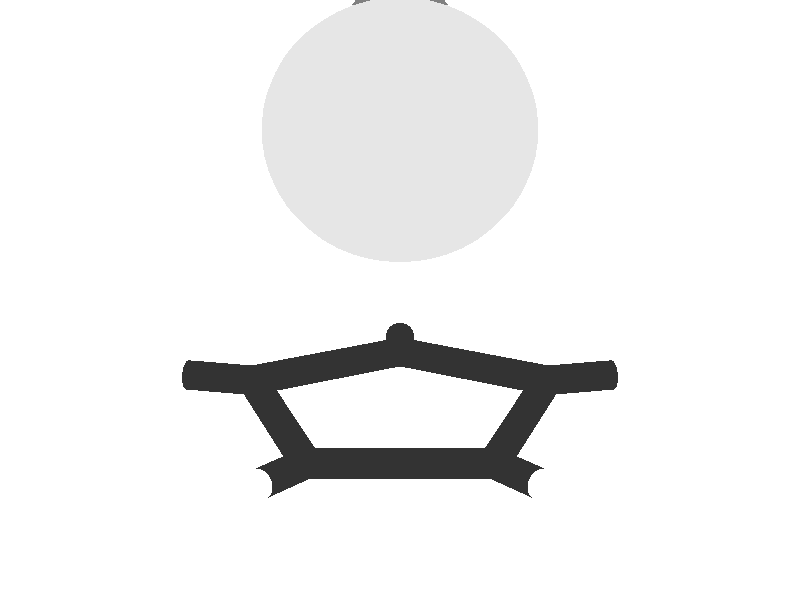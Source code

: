 camera {
 location <0.0, -3.0, 1.5>
 look_at <0.0, 0.21, 0.0>
 sky <0.0, 0.1, 0.0>
 angle 15
}
 light_source { <0, -9, 0> color rgb<0.7, 0.7, 0.7> shadowless}
 light_source { <0, 0, 9> color rgb<0.7, 0.7, 0.7> shadowless}
 background {<1, 1, 1>}
 #declare MeshBlue = texture {
 pigment { color rgb<0.9, 0.9, 0.9> }
 finish { ambient 0.2 diffuse 0.6 specular 0.9}
 }
 #declare MeshRed = texture {
 pigment { color rgb<0.5, 0.5, 0.5> }
 finish { ambient 0.2 diffuse 0.6 specular 0.9}
 }
 #declare BSAMBI = 0.2;
 #declare BSDIFF = 0.8;
 #declare BSSPEC = 0.8;
#declare colorA = 
 texture { 
 pigment { rgb<  1.0000  0.0000  0.0000 >}
 finish {ambient BSAMBI diffuse BSDIFF specular BSSPEC}
 }
#declare colorK = 
 texture { 
 pigment { rgb<  0.6  0.6  0.6 >}
 finish {ambient BSAMBI diffuse BSDIFF specular BSSPEC}
 }
#declare colorN = 
 texture { 
 pigment { rgb<  0.2  0.2  0.2 >}
 finish {ambient BSAMBI diffuse BSDIFF specular BSSPEC}
 }
#declare colorO = 
 texture { 
 pigment { rgb<  1.0  1.0  1.0 >}
 finish {ambient BSAMBI diffuse BSDIFF specular BSSPEC}
 }
 # declare molecule = union { 
 mesh {
 smooth_triangle {
<  0.000000, -0.050000,  0.166297>, < -0.107676, -0.484694, -0.868031>,
<  0.000000, -0.050594,  0.166667>, < -0.107681, -0.489461, -0.865351>,
< -0.005923, -0.050000,  0.166667>, < -0.145148, -0.483672, -0.863130>
 }
 smooth_triangle {
<  0.000000, -0.050594,  0.166667>, < -0.107681, -0.489461, -0.865351>,
<  0.000000, -0.050000,  0.166297>, < -0.107676, -0.484694, -0.868031>,
<  0.005923, -0.050000,  0.166667>, < -0.069571, -0.487531, -0.870330>
 }
 smooth_triangle {
< -0.033333, -0.033333,  0.162516>, < -0.317997, -0.324424, -0.890857>,
< -0.033333, -0.042309,  0.166667>, < -0.318511, -0.405118, -0.856989>,
< -0.047123, -0.033333,  0.166667>, < -0.402499, -0.326694, -0.855141>
 }
 smooth_triangle {
< -0.033333, -0.033333,  0.162516>, < -0.317997, -0.324424, -0.890857>,
< -0.016667, -0.033333,  0.159601>, < -0.213653, -0.322737, -0.922059>,
< -0.016667, -0.048651,  0.166667>, < -0.213608, -0.467046, -0.858044>
 }
 smooth_triangle {
< -0.033333, -0.042309,  0.166667>, < -0.318511, -0.405118, -0.856989>,
< -0.033333, -0.033333,  0.162516>, < -0.317997, -0.324424, -0.890857>,
< -0.016667, -0.048651,  0.166667>, < -0.213608, -0.467046, -0.858044>
 }
 smooth_triangle {
< -0.005923, -0.050000,  0.166667>, < -0.145148, -0.483672, -0.863130>,
< -0.016667, -0.048651,  0.166667>, < -0.213608, -0.467046, -0.858044>,
< -0.016667, -0.033333,  0.159601>, < -0.213653, -0.322737, -0.922059>
 }
 smooth_triangle {
< -0.005923, -0.050000,  0.166667>, < -0.145148, -0.483672, -0.863130>,
< -0.016667, -0.033333,  0.159601>, < -0.213653, -0.322737, -0.922059>,
<  0.000000, -0.050000,  0.166297>, < -0.107676, -0.484694, -0.868031>
 }
 smooth_triangle {
<  0.000000, -0.050000,  0.166297>, < -0.107676, -0.484694, -0.868031>,
< -0.016667, -0.033333,  0.159601>, < -0.213653, -0.322737, -0.922059>,
<  0.000000, -0.033333,  0.158648>, < -0.107729, -0.323171, -0.940189>
 }
 smooth_triangle {
<  0.016667, -0.048651,  0.166667>, <  0.000000, -0.477406, -0.878683>,
<  0.005923, -0.050000,  0.166667>, < -0.069571, -0.487531, -0.870330>,
<  0.000000, -0.050000,  0.166297>, < -0.107676, -0.484694, -0.868031>
 }
 smooth_triangle {
<  0.016667, -0.048651,  0.166667>, <  0.000000, -0.477406, -0.878683>,
<  0.000000, -0.050000,  0.166297>, < -0.107676, -0.484694, -0.868031>,
<  0.016667, -0.033333,  0.159601>, <  0.000000, -0.326628, -0.945153>
 }
 smooth_triangle {
<  0.016667, -0.033333,  0.159601>, <  0.000000, -0.326628, -0.945153>,
<  0.000000, -0.050000,  0.166297>, < -0.107676, -0.484694, -0.868031>,
<  0.000000, -0.033333,  0.158648>, < -0.107729, -0.323171, -0.940189>
 }
 smooth_triangle {
<  0.016667, -0.033333,  0.159601>, <  0.000000, -0.326628, -0.945153>,
<  0.033333, -0.033333,  0.162516>, <  0.109987, -0.333664, -0.936254>,
<  0.033333, -0.042309,  0.166667>, <  0.110267, -0.421722, -0.899996>
 }
 smooth_triangle {
<  0.016667, -0.048651,  0.166667>, <  0.000000, -0.477406, -0.878683>,
<  0.016667, -0.033333,  0.159601>, <  0.000000, -0.326628, -0.945153>,
<  0.033333, -0.042309,  0.166667>, <  0.110267, -0.421722, -0.899996>
 }
 smooth_triangle {
<  0.033333, -0.042309,  0.166667>, <  0.110267, -0.421722, -0.899996>,
<  0.033333, -0.033333,  0.162516>, <  0.109987, -0.333664, -0.936254>,
<  0.047123, -0.033333,  0.166667>, <  0.202765, -0.342640, -0.917324>
 }
 smooth_triangle {
< -0.050000, -0.016667,  0.162815>, < -0.417750, -0.158774, -0.894581>,
< -0.050000, -0.030311,  0.166667>, < -0.420780, -0.295968, -0.857524>,
< -0.059437, -0.016667,  0.166667>, < -0.474695, -0.164827, -0.864579>
 }
 smooth_triangle {
< -0.047123, -0.033333,  0.166667>, < -0.402499, -0.326694, -0.855141>,
< -0.050000, -0.030311,  0.166667>, < -0.420780, -0.295968, -0.857524>,
< -0.050000, -0.016667,  0.162815>, < -0.417750, -0.158774, -0.894581>
 }
 smooth_triangle {
< -0.047123, -0.033333,  0.166667>, < -0.402499, -0.326694, -0.855141>,
< -0.050000, -0.016667,  0.162815>, < -0.417750, -0.158774, -0.894581>,
< -0.033333, -0.033333,  0.162516>, < -0.317997, -0.324424, -0.890857>
 }
 smooth_triangle {
< -0.033333, -0.033333,  0.162516>, < -0.317997, -0.324424, -0.890857>,
< -0.050000, -0.016667,  0.162815>, < -0.417750, -0.158774, -0.894581>,
< -0.033333, -0.016667,  0.158137>, < -0.314542, -0.147791, -0.937668>
 }
 smooth_triangle {
< -0.016667, -0.033333,  0.159601>, < -0.213653, -0.322737, -0.922059>,
< -0.033333, -0.033333,  0.162516>, < -0.317997, -0.324424, -0.890857>,
< -0.016667, -0.016667,  0.155431>, < -0.210551, -0.138806, -0.967678>
 }
 smooth_triangle {
< -0.016667, -0.016667,  0.155431>, < -0.210551, -0.138806, -0.967678>,
< -0.033333, -0.033333,  0.162516>, < -0.317997, -0.324424, -0.890857>,
< -0.033333, -0.016667,  0.158137>, < -0.314542, -0.147791, -0.937668>
 }
 smooth_triangle {
<  0.000000, -0.033333,  0.158648>, < -0.107729, -0.323171, -0.940189>,
< -0.016667, -0.033333,  0.159601>, < -0.213653, -0.322737, -0.922059>,
<  0.000000, -0.016667,  0.154544>, < -0.105909, -0.133002, -0.985441>
 }
 smooth_triangle {
<  0.000000, -0.016667,  0.154544>, < -0.105909, -0.133002, -0.985441>,
< -0.016667, -0.033333,  0.159601>, < -0.213653, -0.322737, -0.922059>,
< -0.016667, -0.016667,  0.155431>, < -0.210551, -0.138806, -0.967678>
 }
 smooth_triangle {
<  0.016667, -0.033333,  0.159601>, <  0.000000, -0.326628, -0.945153>,
<  0.000000, -0.033333,  0.158648>, < -0.107729, -0.323171, -0.940189>,
<  0.016667, -0.016667,  0.155431>, <  0.000000, -0.131185, -0.991358>
 }
 smooth_triangle {
<  0.016667, -0.016667,  0.155431>, <  0.000000, -0.131185, -0.991358>,
<  0.000000, -0.033333,  0.158648>, < -0.107729, -0.323171, -0.940189>,
<  0.000000, -0.016667,  0.154544>, < -0.105909, -0.133002, -0.985441>
 }
 smooth_triangle {
<  0.033333, -0.033333,  0.162516>, <  0.109987, -0.333664, -0.936254>,
<  0.016667, -0.033333,  0.159601>, <  0.000000, -0.326628, -0.945153>,
<  0.033333, -0.016667,  0.158137>, <  0.108066, -0.134770, -0.984966>
 }
 smooth_triangle {
<  0.033333, -0.016667,  0.158137>, <  0.108066, -0.134770, -0.984966>,
<  0.016667, -0.033333,  0.159601>, <  0.000000, -0.326628, -0.945153>,
<  0.016667, -0.016667,  0.155431>, <  0.000000, -0.131185, -0.991358>
 }
 smooth_triangle {
<  0.050000, -0.030311,  0.166667>, <  0.222475, -0.308200, -0.924942>,
<  0.047123, -0.033333,  0.166667>, <  0.202765, -0.342640, -0.917324>,
<  0.033333, -0.033333,  0.162516>, <  0.109987, -0.333664, -0.936254>
 }
 smooth_triangle {
<  0.050000, -0.030311,  0.166667>, <  0.222475, -0.308200, -0.924942>,
<  0.033333, -0.033333,  0.162516>, <  0.109987, -0.333664, -0.936254>,
<  0.050000, -0.016667,  0.162815>, <  0.219238, -0.145440, -0.964770>
 }
 smooth_triangle {
<  0.050000, -0.016667,  0.162815>, <  0.219238, -0.145440, -0.964770>,
<  0.033333, -0.033333,  0.162516>, <  0.109987, -0.333664, -0.936254>,
<  0.033333, -0.016667,  0.158137>, <  0.108066, -0.134770, -0.984966>
 }
 smooth_triangle {
<  0.050000, -0.030311,  0.166667>, <  0.222475, -0.308200, -0.924942>,
<  0.050000, -0.016667,  0.162815>, <  0.219238, -0.145440, -0.964770>,
<  0.059437, -0.016667,  0.166667>, <  0.283835, -0.154949, -0.946271>
 }
 smooth_triangle {
< -0.050000,  0.000000,  0.161857>, < -0.405961,  0.039970, -0.913016>,
< -0.050000, -0.016667,  0.162815>, < -0.417750, -0.158774, -0.894581>,
< -0.059437, -0.016667,  0.166667>, < -0.474695, -0.164827, -0.864579>
 }
 smooth_triangle {
< -0.062464,  0.000000,  0.166667>, < -0.482858,  0.022159, -0.875418>,
< -0.050000,  0.000000,  0.161857>, < -0.405961,  0.039970, -0.913016>,
< -0.059437, -0.016667,  0.166667>, < -0.474695, -0.164827, -0.864579>
 }
 smooth_triangle {
< -0.033333, -0.016667,  0.158137>, < -0.314542, -0.147791, -0.937668>,
< -0.050000, -0.016667,  0.162815>, < -0.417750, -0.158774, -0.894581>,
< -0.033333,  0.000000,  0.157499>, < -0.302777,  0.064772, -0.950858>
 }
 smooth_triangle {
< -0.033333,  0.000000,  0.157499>, < -0.302777,  0.064772, -0.950858>,
< -0.050000, -0.016667,  0.162815>, < -0.417750, -0.158774, -0.894581>,
< -0.050000,  0.000000,  0.161857>, < -0.405961,  0.039970, -0.913016>
 }
 smooth_triangle {
< -0.016667, -0.016667,  0.155431>, < -0.210551, -0.138806, -0.967678>,
< -0.033333, -0.016667,  0.158137>, < -0.314542, -0.147791, -0.937668>,
< -0.016667,  0.000000,  0.154971>, < -0.200939,  0.086538, -0.975774>
 }
 smooth_triangle {
< -0.016667,  0.000000,  0.154971>, < -0.200939,  0.086538, -0.975774>,
< -0.033333, -0.016667,  0.158137>, < -0.314542, -0.147791, -0.937668>,
< -0.033333,  0.000000,  0.157499>, < -0.302777,  0.064772, -0.950858>
 }
 smooth_triangle {
<  0.000000, -0.016667,  0.154544>, < -0.105909, -0.133002, -0.985441>,
< -0.016667, -0.016667,  0.155431>, < -0.210551, -0.138806, -0.967678>,
<  0.000000,  0.000000,  0.154140>, < -0.100316,  0.103796, -0.989527>
 }
 smooth_triangle {
<  0.000000,  0.000000,  0.154140>, < -0.100316,  0.103796, -0.989527>,
< -0.016667, -0.016667,  0.155431>, < -0.210551, -0.138806, -0.967678>,
< -0.016667,  0.000000,  0.154971>, < -0.200939,  0.086538, -0.975774>
 }
 smooth_triangle {
<  0.016667, -0.016667,  0.155431>, <  0.000000, -0.131185, -0.991358>,
<  0.000000, -0.016667,  0.154544>, < -0.105909, -0.133002, -0.985441>,
<  0.016667,  0.000000,  0.154971>, <  0.000000,  0.115204, -0.993342>
 }
 smooth_triangle {
<  0.016667,  0.000000,  0.154971>, <  0.000000,  0.115204, -0.993342>,
<  0.000000, -0.016667,  0.154544>, < -0.105909, -0.133002, -0.985441>,
<  0.000000,  0.000000,  0.154140>, < -0.100316,  0.103796, -0.989527>
 }
 smooth_triangle {
<  0.033333, -0.016667,  0.158137>, <  0.108066, -0.134770, -0.984966>,
<  0.016667, -0.016667,  0.155431>, <  0.000000, -0.131185, -0.991358>,
<  0.033333,  0.000000,  0.157499>, <  0.101387,  0.117527, -0.987881>
 }
 smooth_triangle {
<  0.033333,  0.000000,  0.157499>, <  0.101387,  0.117527, -0.987881>,
<  0.016667, -0.016667,  0.155431>, <  0.000000, -0.131185, -0.991358>,
<  0.016667,  0.000000,  0.154971>, <  0.000000,  0.115204, -0.993342>
 }
 smooth_triangle {
<  0.050000, -0.016667,  0.162815>, <  0.219238, -0.145440, -0.964770>,
<  0.033333, -0.016667,  0.158137>, <  0.108066, -0.134770, -0.984966>,
<  0.050000,  0.000000,  0.161857>, <  0.206296,  0.106452, -0.972682>
 }
 smooth_triangle {
<  0.050000,  0.000000,  0.161857>, <  0.206296,  0.106452, -0.972682>,
<  0.033333, -0.016667,  0.158137>, <  0.108066, -0.134770, -0.984966>,
<  0.033333,  0.000000,  0.157499>, <  0.101387,  0.117527, -0.987881>
 }
 smooth_triangle {
<  0.062464,  0.000000,  0.166667>, <  0.289481,  0.088735, -0.953062>,
<  0.059437, -0.016667,  0.166667>, <  0.283835, -0.154949, -0.946271>,
<  0.050000, -0.016667,  0.162815>, <  0.219238, -0.145440, -0.964770>
 }
 smooth_triangle {
<  0.050000,  0.000000,  0.161857>, <  0.206296,  0.106452, -0.972682>,
<  0.062464,  0.000000,  0.166667>, <  0.289481,  0.088735, -0.953062>,
<  0.050000, -0.016667,  0.162815>, <  0.219238, -0.145440, -0.964770>
 }
 smooth_triangle {
< -0.050000,  0.016667,  0.165479>, < -0.372762,  0.287286, -0.882335>,
< -0.050000,  0.000000,  0.161857>, < -0.405961,  0.039970, -0.913016>,
< -0.062464,  0.000000,  0.166667>, < -0.482858,  0.022159, -0.875418>
 }
 smooth_triangle {
< -0.053389,  0.016667,  0.166667>, < -0.394537,  0.278506, -0.875657>,
< -0.050000,  0.016667,  0.165479>, < -0.372762,  0.287286, -0.882335>,
< -0.062464,  0.000000,  0.166667>, < -0.482858,  0.022159, -0.875418>
 }
 smooth_triangle {
< -0.033333,  0.000000,  0.157499>, < -0.302777,  0.064772, -0.950858>,
< -0.050000,  0.000000,  0.161857>, < -0.405961,  0.039970, -0.913016>,
< -0.033333,  0.016667,  0.161650>, < -0.267960,  0.343393, -0.900155>
 }
 smooth_triangle {
< -0.033333,  0.016667,  0.161650>, < -0.267960,  0.343393, -0.900155>,
< -0.050000,  0.000000,  0.161857>, < -0.405961,  0.039970, -0.913016>,
< -0.050000,  0.016667,  0.165479>, < -0.372762,  0.287286, -0.882335>
 }
 smooth_triangle {
< -0.016667,  0.000000,  0.154971>, < -0.200939,  0.086538, -0.975774>,
< -0.033333,  0.000000,  0.157499>, < -0.302777,  0.064772, -0.950858>,
< -0.016667,  0.016667,  0.159491>, < -0.170240,  0.397635, -0.901612>
 }
 smooth_triangle {
< -0.016667,  0.016667,  0.159491>, < -0.170240,  0.397635, -0.901612>,
< -0.033333,  0.000000,  0.157499>, < -0.302777,  0.064772, -0.950858>,
< -0.033333,  0.016667,  0.161650>, < -0.267960,  0.343393, -0.900155>
 }
 smooth_triangle {
<  0.000000,  0.000000,  0.154140>, < -0.100316,  0.103796, -0.989527>,
< -0.016667,  0.000000,  0.154971>, < -0.200939,  0.086538, -0.975774>,
<  0.000000,  0.016667,  0.158792>, < -0.081428,  0.442589, -0.893020>
 }
 smooth_triangle {
<  0.000000,  0.016667,  0.158792>, < -0.081428,  0.442589, -0.893020>,
< -0.016667,  0.000000,  0.154971>, < -0.200939,  0.086538, -0.975774>,
< -0.016667,  0.016667,  0.159491>, < -0.170240,  0.397635, -0.901612>
 }
 smooth_triangle {
<  0.016667,  0.000000,  0.154971>, <  0.000000,  0.115204, -0.993342>,
<  0.000000,  0.000000,  0.154140>, < -0.100316,  0.103796, -0.989527>,
<  0.016667,  0.016667,  0.159491>, <  0.000000,  0.470047, -0.882641>
 }
 smooth_triangle {
<  0.016667,  0.016667,  0.159491>, <  0.000000,  0.470047, -0.882641>,
<  0.000000,  0.000000,  0.154140>, < -0.100316,  0.103796, -0.989527>,
<  0.000000,  0.016667,  0.158792>, < -0.081428,  0.442589, -0.893020>
 }
 smooth_triangle {
<  0.033333,  0.000000,  0.157499>, <  0.101387,  0.117527, -0.987881>,
<  0.016667,  0.000000,  0.154971>, <  0.000000,  0.115204, -0.993342>,
<  0.033333,  0.016667,  0.161650>, <  0.079576,  0.472721, -0.877612>
 }
 smooth_triangle {
<  0.033333,  0.016667,  0.161650>, <  0.079576,  0.472721, -0.877612>,
<  0.016667,  0.000000,  0.154971>, <  0.000000,  0.115204, -0.993342>,
<  0.016667,  0.016667,  0.159491>, <  0.000000,  0.470047, -0.882641>
 }
 smooth_triangle {
<  0.050000,  0.000000,  0.161857>, <  0.206296,  0.106452, -0.972682>,
<  0.033333,  0.000000,  0.157499>, <  0.101387,  0.117527, -0.987881>,
<  0.050000,  0.016667,  0.165479>, <  0.166167,  0.447232, -0.878847>
 }
 smooth_triangle {
<  0.050000,  0.016667,  0.165479>, <  0.166167,  0.447232, -0.878847>,
<  0.033333,  0.000000,  0.157499>, <  0.101387,  0.117527, -0.987881>,
<  0.033333,  0.016667,  0.161650>, <  0.079576,  0.472721, -0.877612>
 }
 smooth_triangle {
<  0.053389,  0.016667,  0.166667>, <  0.186955,  0.439772, -0.878435>,
<  0.062464,  0.000000,  0.166667>, <  0.289481,  0.088735, -0.953062>,
<  0.050000,  0.000000,  0.161857>, <  0.206296,  0.106452, -0.972682>
 }
 smooth_triangle {
<  0.050000,  0.016667,  0.165479>, <  0.166167,  0.447232, -0.878847>,
<  0.053389,  0.016667,  0.166667>, <  0.186955,  0.439772, -0.878435>,
<  0.050000,  0.000000,  0.161857>, <  0.206296,  0.106452, -0.972682>
 }
 smooth_triangle {
< -0.050000,  0.016667,  0.165479>, < -0.372762,  0.287286, -0.882335>,
< -0.053389,  0.016667,  0.166667>, < -0.394537,  0.278506, -0.875657>,
< -0.050000,  0.018776,  0.166667>, < -0.365302,  0.325489, -0.872130>
 }
 smooth_triangle {
< -0.033333,  0.016667,  0.161650>, < -0.267960,  0.343393, -0.900155>,
< -0.050000,  0.016667,  0.165479>, < -0.372762,  0.287286, -0.882335>,
< -0.050000,  0.018776,  0.166667>, < -0.365302,  0.325489, -0.872130>
 }
 smooth_triangle {
< -0.033333,  0.024188,  0.166667>, < -0.230699,  0.512040, -0.827401>,
< -0.033333,  0.016667,  0.161650>, < -0.267960,  0.343393, -0.900155>,
< -0.050000,  0.018776,  0.166667>, < -0.365302,  0.325489, -0.872130>
 }
 smooth_triangle {
< -0.016667,  0.016667,  0.159491>, < -0.170240,  0.397635, -0.901612>,
< -0.033333,  0.016667,  0.161650>, < -0.267960,  0.343393, -0.900155>,
< -0.033333,  0.024188,  0.166667>, < -0.230699,  0.512040, -0.827401>
 }
 smooth_triangle {
< -0.016667,  0.026168,  0.166667>, < -0.120570,  0.652303, -0.748307>,
< -0.016667,  0.016667,  0.159491>, < -0.170240,  0.397635, -0.901612>,
< -0.033333,  0.024188,  0.166667>, < -0.230699,  0.512040, -0.827401>
 }
 smooth_triangle {
<  0.000000,  0.016667,  0.158792>, < -0.081428,  0.442589, -0.893020>,
< -0.016667,  0.016667,  0.159491>, < -0.170240,  0.397635, -0.901612>,
< -0.016667,  0.026168,  0.166667>, < -0.120570,  0.652303, -0.748307>
 }
 smooth_triangle {
<  0.000000,  0.026624,  0.166667>, < -0.046984,  0.738883, -0.672193>,
<  0.000000,  0.016667,  0.158792>, < -0.081428,  0.442589, -0.893020>,
< -0.016667,  0.026168,  0.166667>, < -0.120570,  0.652303, -0.748307>
 }
 smooth_triangle {
<  0.016667,  0.016667,  0.159491>, <  0.000000,  0.470047, -0.882641>,
<  0.000000,  0.016667,  0.158792>, < -0.081428,  0.442589, -0.893020>,
<  0.000000,  0.026624,  0.166667>, < -0.046984,  0.738883, -0.672193>
 }
 smooth_triangle {
<  0.016667,  0.026168,  0.166667>, <  0.000000,  0.758723, -0.651413>,
<  0.016667,  0.016667,  0.159491>, <  0.000000,  0.470047, -0.882641>,
<  0.000000,  0.026624,  0.166667>, < -0.046984,  0.738883, -0.672193>
 }
 smooth_triangle {
<  0.033333,  0.016667,  0.161650>, <  0.079576,  0.472721, -0.877612>,
<  0.016667,  0.016667,  0.159491>, <  0.000000,  0.470047, -0.882641>,
<  0.016667,  0.026168,  0.166667>, <  0.000000,  0.758723, -0.651413>
 }
 smooth_triangle {
<  0.033333,  0.024188,  0.166667>, <  0.054470,  0.691644, -0.720182>,
<  0.033333,  0.016667,  0.161650>, <  0.079576,  0.472721, -0.877612>,
<  0.016667,  0.026168,  0.166667>, <  0.000000,  0.758723, -0.651413>
 }
 smooth_triangle {
<  0.050000,  0.016667,  0.165479>, <  0.166167,  0.447232, -0.878847>,
<  0.033333,  0.016667,  0.161650>, <  0.079576,  0.472721, -0.877612>,
<  0.033333,  0.024188,  0.166667>, <  0.054470,  0.691644, -0.720182>
 }
 smooth_triangle {
<  0.050000,  0.018776,  0.166667>, <  0.156173,  0.502544, -0.850329>,
<  0.050000,  0.016667,  0.165479>, <  0.166167,  0.447232, -0.878847>,
<  0.033333,  0.024188,  0.166667>, <  0.054470,  0.691644, -0.720182>
 }
 smooth_triangle {
<  0.053389,  0.016667,  0.166667>, <  0.186955,  0.439772, -0.878435>,
<  0.050000,  0.016667,  0.165479>, <  0.166167,  0.447232, -0.878847>,
<  0.050000,  0.018776,  0.166667>, <  0.156173,  0.502544, -0.850329>
 }
 smooth_triangle {
< -0.033333, -0.066667,  0.182542>, < -0.316215, -0.617461, -0.720243>,
< -0.033333, -0.067559,  0.183333>, < -0.316140, -0.623686, -0.714893>,
< -0.035556, -0.066667,  0.183333>, < -0.329402, -0.617073, -0.714644>
 }
 smooth_triangle {
< -0.033333, -0.066667,  0.182542>, < -0.316215, -0.617461, -0.720243>,
< -0.016667, -0.066667,  0.178988>, < -0.212860, -0.623830, -0.752015>,
< -0.016667, -0.071557,  0.183333>, < -0.212531, -0.659322, -0.721196>
 }
 smooth_triangle {
< -0.033333, -0.067559,  0.183333>, < -0.316140, -0.623686, -0.714893>,
< -0.033333, -0.066667,  0.182542>, < -0.316215, -0.617461, -0.720243>,
< -0.016667, -0.071557,  0.183333>, < -0.212531, -0.659322, -0.721196>
 }
 smooth_triangle {
< -0.016667, -0.066667,  0.178988>, < -0.212860, -0.623830, -0.752015>,
<  0.000000, -0.066667,  0.177825>, < -0.107410, -0.630802, -0.768474>,
<  0.000000, -0.072861,  0.183333>, < -0.107183, -0.676709, -0.728407>
 }
 smooth_triangle {
< -0.016667, -0.071557,  0.183333>, < -0.212531, -0.659322, -0.721196>,
< -0.016667, -0.066667,  0.178988>, < -0.212860, -0.623830, -0.752015>,
<  0.000000, -0.072861,  0.183333>, < -0.107183, -0.676709, -0.728407>
 }
 smooth_triangle {
<  0.000000, -0.066667,  0.177825>, < -0.107410, -0.630802, -0.768474>,
<  0.016667, -0.066667,  0.178988>, <  0.000000, -0.639089, -0.769133>,
<  0.016667, -0.071557,  0.183333>, <  0.000000, -0.675428, -0.737426>
 }
 smooth_triangle {
<  0.000000, -0.072861,  0.183333>, < -0.107183, -0.676709, -0.728407>,
<  0.000000, -0.066667,  0.177825>, < -0.107410, -0.630802, -0.768474>,
<  0.016667, -0.071557,  0.183333>, <  0.000000, -0.675428, -0.737426>
 }
 smooth_triangle {
<  0.016667, -0.066667,  0.178988>, <  0.000000, -0.639089, -0.769133>,
<  0.033333, -0.066667,  0.182542>, <  0.109382, -0.648452, -0.753357>,
<  0.033333, -0.067559,  0.183333>, <  0.109351, -0.654971, -0.747700>
 }
 smooth_triangle {
<  0.016667, -0.071557,  0.183333>, <  0.000000, -0.675428, -0.737426>,
<  0.016667, -0.066667,  0.178988>, <  0.000000, -0.639089, -0.769133>,
<  0.033333, -0.067559,  0.183333>, <  0.109351, -0.654971, -0.747700>
 }
 smooth_triangle {
<  0.033333, -0.067559,  0.183333>, <  0.109351, -0.654971, -0.747700>,
<  0.033333, -0.066667,  0.182542>, <  0.109382, -0.648452, -0.753357>,
<  0.035556, -0.066667,  0.183333>, <  0.123911, -0.650180, -0.749608>
 }
 smooth_triangle {
< -0.050000, -0.050000,  0.176026>, < -0.421431, -0.478375, -0.770424>,
< -0.050000, -0.060086,  0.183333>, < -0.420324, -0.557794, -0.715677>,
< -0.065013, -0.050000,  0.183333>, < -0.511520, -0.477104, -0.714647>
 }
 smooth_triangle {
< -0.035556, -0.066667,  0.183333>, < -0.329402, -0.617073, -0.714644>,
< -0.050000, -0.060086,  0.183333>, < -0.420324, -0.557794, -0.715677>,
< -0.050000, -0.050000,  0.176026>, < -0.421431, -0.478375, -0.770424>
 }
 smooth_triangle {
< -0.035556, -0.066667,  0.183333>, < -0.329402, -0.617073, -0.714644>,
< -0.050000, -0.050000,  0.176026>, < -0.421431, -0.478375, -0.770424>,
< -0.033333, -0.066667,  0.182542>, < -0.316215, -0.617461, -0.720243>
 }
 smooth_triangle {
< -0.033333, -0.066667,  0.182542>, < -0.316215, -0.617461, -0.720243>,
< -0.050000, -0.050000,  0.176026>, < -0.421431, -0.478375, -0.770424>,
< -0.033333, -0.050000,  0.170522>, < -0.318205, -0.478955, -0.818137>
 }
 smooth_triangle {
< -0.016667, -0.066667,  0.178988>, < -0.212860, -0.623830, -0.752015>,
< -0.033333, -0.066667,  0.182542>, < -0.316215, -0.617461, -0.720243>,
< -0.016667, -0.050000,  0.167340>, < -0.213502, -0.480490, -0.850615>
 }
 smooth_triangle {
< -0.016667, -0.050000,  0.167340>, < -0.213502, -0.480490, -0.850615>,
< -0.033333, -0.066667,  0.182542>, < -0.316215, -0.617461, -0.720243>,
< -0.033333, -0.050000,  0.170522>, < -0.318205, -0.478955, -0.818137>
 }
 smooth_triangle {
<  0.000000, -0.050594,  0.166667>, < -0.107681, -0.489461, -0.865351>,
< -0.016667, -0.050000,  0.167340>, < -0.213502, -0.480490, -0.850615>,
< -0.005923, -0.050000,  0.166667>, < -0.145148, -0.483672, -0.863130>
 }
 smooth_triangle {
<  0.000000, -0.050594,  0.166667>, < -0.107681, -0.489461, -0.865351>,
<  0.000000, -0.066667,  0.177825>, < -0.107410, -0.630802, -0.768474>,
< -0.016667, -0.050000,  0.167340>, < -0.213502, -0.480490, -0.850615>
 }
 smooth_triangle {
<  0.000000, -0.066667,  0.177825>, < -0.107410, -0.630802, -0.768474>,
< -0.016667, -0.066667,  0.178988>, < -0.212860, -0.623830, -0.752015>,
< -0.016667, -0.050000,  0.167340>, < -0.213502, -0.480490, -0.850615>
 }
 smooth_triangle {
<  0.005923, -0.050000,  0.166667>, < -0.069571, -0.487531, -0.870330>,
<  0.000000, -0.066667,  0.177825>, < -0.107410, -0.630802, -0.768474>,
<  0.000000, -0.050594,  0.166667>, < -0.107681, -0.489461, -0.865351>
 }
 smooth_triangle {
<  0.005923, -0.050000,  0.166667>, < -0.069571, -0.487531, -0.870330>,
<  0.016667, -0.050000,  0.167340>, <  0.000000, -0.491356, -0.870959>,
<  0.000000, -0.066667,  0.177825>, < -0.107410, -0.630802, -0.768474>
 }
 smooth_triangle {
<  0.016667, -0.050000,  0.167340>, <  0.000000, -0.491356, -0.870959>,
<  0.016667, -0.066667,  0.178988>, <  0.000000, -0.639089, -0.769133>,
<  0.000000, -0.066667,  0.177825>, < -0.107410, -0.630802, -0.768474>
 }
 smooth_triangle {
<  0.033333, -0.066667,  0.182542>, <  0.109382, -0.648452, -0.753357>,
<  0.016667, -0.066667,  0.178988>, <  0.000000, -0.639089, -0.769133>,
<  0.033333, -0.050000,  0.170522>, <  0.110168, -0.501394, -0.858176>
 }
 smooth_triangle {
<  0.033333, -0.050000,  0.170522>, <  0.110168, -0.501394, -0.858176>,
<  0.016667, -0.066667,  0.178988>, <  0.000000, -0.639089, -0.769133>,
<  0.016667, -0.050000,  0.167340>, <  0.000000, -0.491356, -0.870959>
 }
 smooth_triangle {
<  0.050000, -0.060086,  0.183333>, <  0.222541, -0.600860, -0.767752>,
<  0.035556, -0.066667,  0.183333>, <  0.123911, -0.650180, -0.749608>,
<  0.033333, -0.066667,  0.182542>, <  0.109382, -0.648452, -0.753357>
 }
 smooth_triangle {
<  0.050000, -0.060086,  0.183333>, <  0.222541, -0.600860, -0.767752>,
<  0.033333, -0.066667,  0.182542>, <  0.109382, -0.648452, -0.753357>,
<  0.050000, -0.050000,  0.176026>, <  0.223249, -0.513996, -0.828232>
 }
 smooth_triangle {
<  0.050000, -0.050000,  0.176026>, <  0.223249, -0.513996, -0.828232>,
<  0.033333, -0.066667,  0.182542>, <  0.109382, -0.648452, -0.753357>,
<  0.033333, -0.050000,  0.170522>, <  0.110168, -0.501394, -0.858176>
 }
 smooth_triangle {
<  0.050000, -0.060086,  0.183333>, <  0.222541, -0.600860, -0.767752>,
<  0.050000, -0.050000,  0.176026>, <  0.223249, -0.513996, -0.828232>,
<  0.065013, -0.050000,  0.183333>, <  0.326777, -0.526306, -0.784996>
 }
 smooth_triangle {
< -0.066667, -0.033333,  0.174998>, < -0.524151, -0.332780, -0.783916>,
< -0.066667, -0.048578,  0.183333>, < -0.522433, -0.463964, -0.715403>,
< -0.080300, -0.033333,  0.183333>, < -0.605007, -0.336091, -0.721810>
 }
 smooth_triangle {
< -0.065013, -0.050000,  0.183333>, < -0.511520, -0.477104, -0.714647>,
< -0.066667, -0.048578,  0.183333>, < -0.522433, -0.463964, -0.715403>,
< -0.066667, -0.033333,  0.174998>, < -0.524151, -0.332780, -0.783916>
 }
 smooth_triangle {
< -0.065013, -0.050000,  0.183333>, < -0.511520, -0.477104, -0.714647>,
< -0.066667, -0.033333,  0.174998>, < -0.524151, -0.332780, -0.783916>,
< -0.050000, -0.050000,  0.176026>, < -0.421431, -0.478375, -0.770424>
 }
 smooth_triangle {
< -0.050000, -0.050000,  0.176026>, < -0.421431, -0.478375, -0.770424>,
< -0.066667, -0.033333,  0.174998>, < -0.524151, -0.332780, -0.783916>,
< -0.050000, -0.033333,  0.167561>, < -0.420770, -0.327285, -0.846071>
 }
 smooth_triangle {
< -0.033333, -0.042309,  0.166667>, < -0.318511, -0.405118, -0.856989>,
< -0.050000, -0.033333,  0.167561>, < -0.420770, -0.327285, -0.846071>,
< -0.047123, -0.033333,  0.166667>, < -0.402499, -0.326694, -0.855141>
 }
 smooth_triangle {
< -0.033333, -0.042309,  0.166667>, < -0.318511, -0.405118, -0.856989>,
< -0.033333, -0.050000,  0.170522>, < -0.318205, -0.478955, -0.818137>,
< -0.050000, -0.033333,  0.167561>, < -0.420770, -0.327285, -0.846071>
 }
 smooth_triangle {
< -0.033333, -0.050000,  0.170522>, < -0.318205, -0.478955, -0.818137>,
< -0.050000, -0.050000,  0.176026>, < -0.421431, -0.478375, -0.770424>,
< -0.050000, -0.033333,  0.167561>, < -0.420770, -0.327285, -0.846071>
 }
 smooth_triangle {
< -0.016667, -0.048651,  0.166667>, < -0.213608, -0.467046, -0.858044>,
< -0.033333, -0.050000,  0.170522>, < -0.318205, -0.478955, -0.818137>,
< -0.033333, -0.042309,  0.166667>, < -0.318511, -0.405118, -0.856989>
 }
 smooth_triangle {
< -0.016667, -0.050000,  0.167340>, < -0.213502, -0.480490, -0.850615>,
< -0.033333, -0.050000,  0.170522>, < -0.318205, -0.478955, -0.818137>,
< -0.016667, -0.048651,  0.166667>, < -0.213608, -0.467046, -0.858044>
 }
 smooth_triangle {
< -0.005923, -0.050000,  0.166667>, < -0.145148, -0.483672, -0.863130>,
< -0.016667, -0.050000,  0.167340>, < -0.213502, -0.480490, -0.850615>,
< -0.016667, -0.048651,  0.166667>, < -0.213608, -0.467046, -0.858044>
 }
 smooth_triangle {
<  0.005923, -0.050000,  0.166667>, < -0.069571, -0.487531, -0.870330>,
<  0.016667, -0.048651,  0.166667>, <  0.000000, -0.477406, -0.878683>,
<  0.016667, -0.050000,  0.167340>, <  0.000000, -0.491356, -0.870959>
 }
 smooth_triangle {
<  0.033333, -0.042309,  0.166667>, <  0.110267, -0.421722, -0.899996>,
<  0.016667, -0.050000,  0.167340>, <  0.000000, -0.491356, -0.870959>,
<  0.016667, -0.048651,  0.166667>, <  0.000000, -0.477406, -0.878683>
 }
 smooth_triangle {
<  0.033333, -0.050000,  0.170522>, <  0.110168, -0.501394, -0.858176>,
<  0.016667, -0.050000,  0.167340>, <  0.000000, -0.491356, -0.870959>,
<  0.033333, -0.042309,  0.166667>, <  0.110267, -0.421722, -0.899996>
 }
 smooth_triangle {
<  0.047123, -0.033333,  0.166667>, <  0.202765, -0.342640, -0.917324>,
<  0.033333, -0.050000,  0.170522>, <  0.110168, -0.501394, -0.858176>,
<  0.033333, -0.042309,  0.166667>, <  0.110267, -0.421722, -0.899996>
 }
 smooth_triangle {
<  0.047123, -0.033333,  0.166667>, <  0.202765, -0.342640, -0.917324>,
<  0.050000, -0.033333,  0.167561>, <  0.222631, -0.344408, -0.912041>,
<  0.033333, -0.050000,  0.170522>, <  0.110168, -0.501394, -0.858176>
 }
 smooth_triangle {
<  0.050000, -0.033333,  0.167561>, <  0.222631, -0.344408, -0.912041>,
<  0.050000, -0.050000,  0.176026>, <  0.223249, -0.513996, -0.828232>,
<  0.033333, -0.050000,  0.170522>, <  0.110168, -0.501394, -0.858176>
 }
 smooth_triangle {
<  0.066667, -0.048578,  0.183333>, <  0.339038, -0.512938, -0.788637>,
<  0.065013, -0.050000,  0.183333>, <  0.326777, -0.526306, -0.784996>,
<  0.050000, -0.050000,  0.176026>, <  0.223249, -0.513996, -0.828232>
 }
 smooth_triangle {
<  0.066667, -0.048578,  0.183333>, <  0.339038, -0.512938, -0.788637>,
<  0.050000, -0.050000,  0.176026>, <  0.223249, -0.513996, -0.828232>,
<  0.066667, -0.033333,  0.174998>, <  0.339955, -0.360304, -0.868684>
 }
 smooth_triangle {
<  0.066667, -0.033333,  0.174998>, <  0.339955, -0.360304, -0.868684>,
<  0.050000, -0.050000,  0.176026>, <  0.223249, -0.513996, -0.828232>,
<  0.050000, -0.033333,  0.167561>, <  0.222631, -0.344408, -0.912041>
 }
 smooth_triangle {
<  0.066667, -0.048578,  0.183333>, <  0.339038, -0.512938, -0.788637>,
<  0.066667, -0.033333,  0.174998>, <  0.339955, -0.360304, -0.868684>,
<  0.080300, -0.033333,  0.183333>, <  0.437493, -0.375517, -0.817060>
 }
 smooth_triangle {
< -0.083333, -0.016667,  0.179335>, < -0.623390, -0.182406, -0.760338>,
< -0.083333, -0.028023,  0.183333>, < -0.625073, -0.286349, -0.726146>,
< -0.088802, -0.016667,  0.183333>, < -0.654616, -0.185628, -0.732817>
 }
 smooth_triangle {
< -0.080300, -0.033333,  0.183333>, < -0.605007, -0.336091, -0.721810>,
< -0.083333, -0.028023,  0.183333>, < -0.625073, -0.286349, -0.726146>,
< -0.083333, -0.016667,  0.179335>, < -0.623390, -0.182406, -0.760338>
 }
 smooth_triangle {
< -0.080300, -0.033333,  0.183333>, < -0.605007, -0.336091, -0.721810>,
< -0.083333, -0.016667,  0.179335>, < -0.623390, -0.182406, -0.760338>,
< -0.066667, -0.033333,  0.174998>, < -0.524151, -0.332780, -0.783916>
 }
 smooth_triangle {
< -0.066667, -0.033333,  0.174998>, < -0.524151, -0.332780, -0.783916>,
< -0.083333, -0.016667,  0.179335>, < -0.623390, -0.182406, -0.760338>,
< -0.066667, -0.016667,  0.169751>, < -0.520695, -0.170321, -0.836581>
 }
 smooth_triangle {
< -0.050000, -0.030311,  0.166667>, < -0.420780, -0.295968, -0.857524>,
< -0.066667, -0.016667,  0.169751>, < -0.520695, -0.170321, -0.836581>,
< -0.059437, -0.016667,  0.166667>, < -0.474695, -0.164827, -0.864579>
 }
 smooth_triangle {
< -0.050000, -0.030311,  0.166667>, < -0.420780, -0.295968, -0.857524>,
< -0.050000, -0.033333,  0.167561>, < -0.420770, -0.327285, -0.846071>,
< -0.066667, -0.016667,  0.169751>, < -0.520695, -0.170321, -0.836581>
 }
 smooth_triangle {
< -0.050000, -0.033333,  0.167561>, < -0.420770, -0.327285, -0.846071>,
< -0.066667, -0.033333,  0.174998>, < -0.524151, -0.332780, -0.783916>,
< -0.066667, -0.016667,  0.169751>, < -0.520695, -0.170321, -0.836581>
 }
 smooth_triangle {
< -0.047123, -0.033333,  0.166667>, < -0.402499, -0.326694, -0.855141>,
< -0.050000, -0.033333,  0.167561>, < -0.420770, -0.327285, -0.846071>,
< -0.050000, -0.030311,  0.166667>, < -0.420780, -0.295968, -0.857524>
 }
 smooth_triangle {
<  0.047123, -0.033333,  0.166667>, <  0.202765, -0.342640, -0.917324>,
<  0.050000, -0.030311,  0.166667>, <  0.222475, -0.308200, -0.924942>,
<  0.050000, -0.033333,  0.167561>, <  0.222631, -0.344408, -0.912041>
 }
 smooth_triangle {
<  0.059437, -0.016667,  0.166667>, <  0.283835, -0.154949, -0.946271>,
<  0.050000, -0.033333,  0.167561>, <  0.222631, -0.344408, -0.912041>,
<  0.050000, -0.030311,  0.166667>, <  0.222475, -0.308200, -0.924942>
 }
 smooth_triangle {
<  0.059437, -0.016667,  0.166667>, <  0.283835, -0.154949, -0.946271>,
<  0.066667, -0.016667,  0.169751>, <  0.334695, -0.161342, -0.928411>,
<  0.050000, -0.033333,  0.167561>, <  0.222631, -0.344408, -0.912041>
 }
 smooth_triangle {
<  0.066667, -0.016667,  0.169751>, <  0.334695, -0.161342, -0.928411>,
<  0.066667, -0.033333,  0.174998>, <  0.339955, -0.360304, -0.868684>,
<  0.050000, -0.033333,  0.167561>, <  0.222631, -0.344408, -0.912041>
 }
 smooth_triangle {
<  0.083333, -0.028023,  0.183333>, <  0.460487, -0.316564, -0.829300>,
<  0.080300, -0.033333,  0.183333>, <  0.437493, -0.375517, -0.817060>,
<  0.066667, -0.033333,  0.174998>, <  0.339955, -0.360304, -0.868684>
 }
 smooth_triangle {
<  0.083333, -0.028023,  0.183333>, <  0.460487, -0.316564, -0.829300>,
<  0.066667, -0.033333,  0.174998>, <  0.339955, -0.360304, -0.868684>,
<  0.083333, -0.016667,  0.179335>, <  0.456368, -0.184005, -0.870558>
 }
 smooth_triangle {
<  0.083333, -0.016667,  0.179335>, <  0.456368, -0.184005, -0.870558>,
<  0.066667, -0.033333,  0.174998>, <  0.339955, -0.360304, -0.868684>,
<  0.066667, -0.016667,  0.169751>, <  0.334695, -0.161342, -0.928411>
 }
 smooth_triangle {
<  0.083333, -0.028023,  0.183333>, <  0.460487, -0.316564, -0.829300>,
<  0.083333, -0.016667,  0.179335>, <  0.456368, -0.184005, -0.870558>,
<  0.088802, -0.016667,  0.183333>, <  0.496557, -0.191999, -0.846503>
 }
 smooth_triangle {
< -0.083333,  0.000000,  0.177393>, < -0.614959, -0.007132, -0.788527>,
< -0.083333, -0.016667,  0.179335>, < -0.623390, -0.182406, -0.760338>,
< -0.088802, -0.016667,  0.183333>, < -0.654616, -0.185628, -0.732817>
 }
 smooth_triangle {
< -0.091767,  0.000000,  0.183333>, < -0.665289, -0.016743, -0.746398>,
< -0.083333,  0.000000,  0.177393>, < -0.614959, -0.007132, -0.788527>,
< -0.088802, -0.016667,  0.183333>, < -0.654616, -0.185628, -0.732817>
 }
 smooth_triangle {
< -0.066667, -0.016667,  0.169751>, < -0.520695, -0.170321, -0.836581>,
< -0.083333, -0.016667,  0.179335>, < -0.623390, -0.182406, -0.760338>,
< -0.066667,  0.000000,  0.168361>, < -0.509607,  0.015645, -0.860265>
 }
 smooth_triangle {
< -0.066667,  0.000000,  0.168361>, < -0.509607,  0.015645, -0.860265>,
< -0.083333, -0.016667,  0.179335>, < -0.623390, -0.182406, -0.760338>,
< -0.083333,  0.000000,  0.177393>, < -0.614959, -0.007132, -0.788527>
 }
 smooth_triangle {
< -0.059437, -0.016667,  0.166667>, < -0.474695, -0.164827, -0.864579>,
< -0.066667,  0.000000,  0.168361>, < -0.509607,  0.015645, -0.860265>,
< -0.062464,  0.000000,  0.166667>, < -0.482858,  0.022159, -0.875418>
 }
 smooth_triangle {
< -0.066667, -0.016667,  0.169751>, < -0.520695, -0.170321, -0.836581>,
< -0.066667,  0.000000,  0.168361>, < -0.509607,  0.015645, -0.860265>,
< -0.059437, -0.016667,  0.166667>, < -0.474695, -0.164827, -0.864579>
 }
 smooth_triangle {
<  0.066667, -0.016667,  0.169751>, <  0.334695, -0.161342, -0.928411>,
<  0.062464,  0.000000,  0.166667>, <  0.289481,  0.088735, -0.953062>,
<  0.066667,  0.000000,  0.168361>, <  0.316812,  0.084987, -0.944673>
 }
 smooth_triangle {
<  0.059437, -0.016667,  0.166667>, <  0.283835, -0.154949, -0.946271>,
<  0.062464,  0.000000,  0.166667>, <  0.289481,  0.088735, -0.953062>,
<  0.066667, -0.016667,  0.169751>, <  0.334695, -0.161342, -0.928411>
 }
 smooth_triangle {
<  0.083333, -0.016667,  0.179335>, <  0.456368, -0.184005, -0.870558>,
<  0.066667, -0.016667,  0.169751>, <  0.334695, -0.161342, -0.928411>,
<  0.083333,  0.000000,  0.177393>, <  0.435681,  0.058005, -0.898230>
 }
 smooth_triangle {
<  0.083333,  0.000000,  0.177393>, <  0.435681,  0.058005, -0.898230>,
<  0.066667, -0.016667,  0.169751>, <  0.334695, -0.161342, -0.928411>,
<  0.066667,  0.000000,  0.168361>, <  0.316812,  0.084987, -0.944673>
 }
 smooth_triangle {
<  0.091767,  0.000000,  0.183333>, <  0.500079,  0.040654, -0.865025>,
<  0.088802, -0.016667,  0.183333>, <  0.496557, -0.191999, -0.846503>,
<  0.083333, -0.016667,  0.179335>, <  0.456368, -0.184005, -0.870558>
 }
 smooth_triangle {
<  0.083333,  0.000000,  0.177393>, <  0.435681,  0.058005, -0.898230>,
<  0.091767,  0.000000,  0.183333>, <  0.500079,  0.040654, -0.865025>,
<  0.083333, -0.016667,  0.179335>, <  0.456368, -0.184005, -0.870558>
 }
 smooth_triangle {
< -0.083333,  0.016667,  0.179946>, < -0.590377,  0.197994, -0.782466>,
< -0.083333,  0.000000,  0.177393>, < -0.614959, -0.007132, -0.788527>,
< -0.091767,  0.000000,  0.183333>, < -0.665289, -0.016743, -0.746398>
 }
 smooth_triangle {
< -0.088424,  0.016667,  0.183333>, < -0.622260,  0.188236, -0.759842>,
< -0.083333,  0.016667,  0.179946>, < -0.590377,  0.197994, -0.782466>,
< -0.091767,  0.000000,  0.183333>, < -0.665289, -0.016743, -0.746398>
 }
 smooth_triangle {
< -0.066667,  0.000000,  0.168361>, < -0.509607,  0.015645, -0.860265>,
< -0.083333,  0.000000,  0.177393>, < -0.614959, -0.007132, -0.788527>,
< -0.066667,  0.016667,  0.171550>, < -0.479800,  0.242465, -0.843210>
 }
 smooth_triangle {
< -0.066667,  0.016667,  0.171550>, < -0.479800,  0.242465, -0.843210>,
< -0.083333,  0.000000,  0.177393>, < -0.614959, -0.007132, -0.788527>,
< -0.083333,  0.016667,  0.179946>, < -0.590377,  0.197994, -0.782466>
 }
 smooth_triangle {
< -0.062464,  0.000000,  0.166667>, < -0.482858,  0.022159, -0.875418>,
< -0.066667,  0.016667,  0.171550>, < -0.479800,  0.242465, -0.843210>,
< -0.053389,  0.016667,  0.166667>, < -0.394537,  0.278506, -0.875657>
 }
 smooth_triangle {
< -0.066667,  0.000000,  0.168361>, < -0.509607,  0.015645, -0.860265>,
< -0.066667,  0.016667,  0.171550>, < -0.479800,  0.242465, -0.843210>,
< -0.062464,  0.000000,  0.166667>, < -0.482858,  0.022159, -0.875418>
 }
 smooth_triangle {
<  0.066667,  0.000000,  0.168361>, <  0.316812,  0.084987, -0.944673>,
<  0.053389,  0.016667,  0.166667>, <  0.186955,  0.439772, -0.878435>,
<  0.066667,  0.016667,  0.171550>, <  0.257165,  0.424215, -0.868279>
 }
 smooth_triangle {
<  0.062464,  0.000000,  0.166667>, <  0.289481,  0.088735, -0.953062>,
<  0.053389,  0.016667,  0.166667>, <  0.186955,  0.439772, -0.878435>,
<  0.066667,  0.000000,  0.168361>, <  0.316812,  0.084987, -0.944673>
 }
 smooth_triangle {
<  0.083333,  0.000000,  0.177393>, <  0.435681,  0.058005, -0.898230>,
<  0.066667,  0.000000,  0.168361>, <  0.316812,  0.084987, -0.944673>,
<  0.083333,  0.016667,  0.179946>, <  0.370772,  0.372009, -0.850963>
 }
 smooth_triangle {
<  0.083333,  0.016667,  0.179946>, <  0.370772,  0.372009, -0.850963>,
<  0.066667,  0.000000,  0.168361>, <  0.316812,  0.084987, -0.944673>,
<  0.066667,  0.016667,  0.171550>, <  0.257165,  0.424215, -0.868279>
 }
 smooth_triangle {
<  0.088424,  0.016667,  0.183333>, <  0.410985,  0.356955, -0.838853>,
<  0.091767,  0.000000,  0.183333>, <  0.500079,  0.040654, -0.865025>,
<  0.083333,  0.000000,  0.177393>, <  0.435681,  0.058005, -0.898230>
 }
 smooth_triangle {
<  0.083333,  0.016667,  0.179946>, <  0.370772,  0.372009, -0.850963>,
<  0.088424,  0.016667,  0.183333>, <  0.410985,  0.356955, -0.838853>,
<  0.083333,  0.000000,  0.177393>, <  0.435681,  0.058005, -0.898230>
 }
 smooth_triangle {
< -0.083333,  0.016667,  0.179946>, < -0.590377,  0.197994, -0.782466>,
< -0.088424,  0.016667,  0.183333>, < -0.622260,  0.188236, -0.759842>,
< -0.083333,  0.023618,  0.183333>, < -0.570974,  0.298803, -0.764661>
 }
 smooth_triangle {
< -0.083333,  0.023618,  0.183333>, < -0.570974,  0.298803, -0.764661>,
< -0.070165,  0.033333,  0.183333>, < -0.417771,  0.525121, -0.741428>,
< -0.066667,  0.033333,  0.181876>, < -0.389723,  0.540973, -0.745295>
 }
 smooth_triangle {
< -0.083333,  0.023618,  0.183333>, < -0.570974,  0.298803, -0.764661>,
< -0.066667,  0.033333,  0.181876>, < -0.389723,  0.540973, -0.745295>,
< -0.083333,  0.016667,  0.179946>, < -0.590377,  0.197994, -0.782466>
 }
 smooth_triangle {
< -0.083333,  0.016667,  0.179946>, < -0.590377,  0.197994, -0.782466>,
< -0.066667,  0.033333,  0.181876>, < -0.389723,  0.540973, -0.745295>,
< -0.066667,  0.016667,  0.171550>, < -0.479800,  0.242465, -0.843210>
 }
 smooth_triangle {
< -0.053389,  0.016667,  0.166667>, < -0.394537,  0.278506, -0.875657>,
< -0.050000,  0.033333,  0.178426>, < -0.240578,  0.665678, -0.706395>,
< -0.050000,  0.018776,  0.166667>, < -0.365302,  0.325489, -0.872130>
 }
 smooth_triangle {
< -0.053389,  0.016667,  0.166667>, < -0.394537,  0.278506, -0.875657>,
< -0.066667,  0.016667,  0.171550>, < -0.479800,  0.242465, -0.843210>,
< -0.050000,  0.033333,  0.178426>, < -0.240578,  0.665678, -0.706395>
 }
 smooth_triangle {
< -0.066667,  0.016667,  0.171550>, < -0.479800,  0.242465, -0.843210>,
< -0.066667,  0.033333,  0.181876>, < -0.389723,  0.540973, -0.745295>,
< -0.050000,  0.033333,  0.178426>, < -0.240578,  0.665678, -0.706395>
 }
 smooth_triangle {
< -0.050000,  0.018776,  0.166667>, < -0.365302,  0.325489, -0.872130>,
< -0.033333,  0.033333,  0.178002>, < -0.087529,  0.819333, -0.566597>,
< -0.033333,  0.024188,  0.166667>, < -0.230699,  0.512040, -0.827401>
 }
 smooth_triangle {
< -0.050000,  0.033333,  0.178426>, < -0.240578,  0.665678, -0.706395>,
< -0.033333,  0.033333,  0.178002>, < -0.087529,  0.819333, -0.566597>,
< -0.050000,  0.018776,  0.166667>, < -0.365302,  0.325489, -0.872130>
 }
 smooth_triangle {
< -0.033333,  0.024188,  0.166667>, < -0.230699,  0.512040, -0.827401>,
< -0.016667,  0.033333,  0.180435>, <  0.036094,  0.956815, -0.288449>,
< -0.016667,  0.026168,  0.166667>, < -0.120570,  0.652303, -0.748307>
 }
 smooth_triangle {
< -0.033333,  0.033333,  0.178002>, < -0.087529,  0.819333, -0.566597>,
< -0.016667,  0.033333,  0.180435>, <  0.036094,  0.956815, -0.288449>,
< -0.033333,  0.024188,  0.166667>, < -0.230699,  0.512040, -0.827401>
 }
 smooth_triangle {
< -0.016667,  0.026168,  0.166667>, < -0.120570,  0.652303, -0.748307>,
<  0.000000,  0.033333,  0.182641>, <  0.055813,  0.998035, -0.028476>,
<  0.000000,  0.026624,  0.166667>, < -0.046984,  0.738883, -0.672193>
 }
 smooth_triangle {
< -0.016667,  0.033333,  0.180435>, <  0.036094,  0.956815, -0.288449>,
<  0.000000,  0.033333,  0.182641>, <  0.055813,  0.998035, -0.028476>,
< -0.016667,  0.026168,  0.166667>, < -0.120570,  0.652303, -0.748307>
 }
 smooth_triangle {
<  0.000000,  0.026624,  0.166667>, < -0.046984,  0.738883, -0.672193>,
<  0.016667,  0.033333,  0.180435>, <  0.000000,  0.999910, -0.013446>,
<  0.016667,  0.026168,  0.166667>, <  0.000000,  0.758723, -0.651413>
 }
 smooth_triangle {
<  0.000000,  0.033333,  0.182641>, <  0.055813,  0.998035, -0.028476>,
<  0.016667,  0.033333,  0.180435>, <  0.000000,  0.999910, -0.013446>,
<  0.000000,  0.026624,  0.166667>, < -0.046984,  0.738883, -0.672193>
 }
 smooth_triangle {
<  0.016667,  0.026168,  0.166667>, <  0.000000,  0.758723, -0.651413>,
<  0.033333,  0.033333,  0.178002>, < -0.036382,  0.986815, -0.157708>,
<  0.033333,  0.024188,  0.166667>, <  0.054470,  0.691644, -0.720182>
 }
 smooth_triangle {
<  0.016667,  0.033333,  0.180435>, <  0.000000,  0.999910, -0.013446>,
<  0.033333,  0.033333,  0.178002>, < -0.036382,  0.986815, -0.157708>,
<  0.016667,  0.026168,  0.166667>, <  0.000000,  0.758723, -0.651413>
 }
 smooth_triangle {
<  0.033333,  0.024188,  0.166667>, <  0.054470,  0.691644, -0.720182>,
<  0.050000,  0.033333,  0.178426>, < -0.020113,  0.940988, -0.337842>,
<  0.050000,  0.018776,  0.166667>, <  0.156173,  0.502544, -0.850329>
 }
 smooth_triangle {
<  0.033333,  0.033333,  0.178002>, < -0.036382,  0.986815, -0.157708>,
<  0.050000,  0.033333,  0.178426>, < -0.020113,  0.940988, -0.337842>,
<  0.033333,  0.024188,  0.166667>, <  0.054470,  0.691644, -0.720182>
 }
 smooth_triangle {
<  0.050000,  0.018776,  0.166667>, <  0.156173,  0.502544, -0.850329>,
<  0.066667,  0.016667,  0.171550>, <  0.257165,  0.424215, -0.868279>,
<  0.053389,  0.016667,  0.166667>, <  0.186955,  0.439772, -0.878435>
 }
 smooth_triangle {
<  0.050000,  0.018776,  0.166667>, <  0.156173,  0.502544, -0.850329>,
<  0.050000,  0.033333,  0.178426>, < -0.020113,  0.940988, -0.337842>,
<  0.066667,  0.016667,  0.171550>, <  0.257165,  0.424215, -0.868279>
 }
 smooth_triangle {
<  0.050000,  0.033333,  0.178426>, < -0.020113,  0.940988, -0.337842>,
<  0.066667,  0.033333,  0.181876>, <  0.056121,  0.860540, -0.506282>,
<  0.066667,  0.016667,  0.171550>, <  0.257165,  0.424215, -0.868279>
 }
 smooth_triangle {
<  0.070165,  0.033333,  0.183333>, <  0.080923,  0.846519, -0.526172>,
<  0.083333,  0.023618,  0.183333>, <  0.311144,  0.536297, -0.784586>,
<  0.083333,  0.016667,  0.179946>, <  0.370772,  0.372009, -0.850963>
 }
 smooth_triangle {
<  0.070165,  0.033333,  0.183333>, <  0.080923,  0.846519, -0.526172>,
<  0.083333,  0.016667,  0.179946>, <  0.370772,  0.372009, -0.850963>,
<  0.066667,  0.033333,  0.181876>, <  0.056121,  0.860540, -0.506282>
 }
 smooth_triangle {
<  0.066667,  0.033333,  0.181876>, <  0.056121,  0.860540, -0.506282>,
<  0.083333,  0.016667,  0.179946>, <  0.370772,  0.372009, -0.850963>,
<  0.066667,  0.016667,  0.171550>, <  0.257165,  0.424215, -0.868279>
 }
 smooth_triangle {
<  0.088424,  0.016667,  0.183333>, <  0.410985,  0.356955, -0.838853>,
<  0.083333,  0.016667,  0.179946>, <  0.370772,  0.372009, -0.850963>,
<  0.083333,  0.023618,  0.183333>, <  0.311144,  0.536297, -0.784586>
 }
 smooth_triangle {
< -0.066667,  0.033333,  0.181876>, < -0.389723,  0.540973, -0.745295>,
< -0.070165,  0.033333,  0.183333>, < -0.417771,  0.525121, -0.741428>,
< -0.066667,  0.034594,  0.183333>, < -0.377378,  0.568091, -0.731340>
 }
 smooth_triangle {
< -0.050000,  0.033333,  0.178426>, < -0.240578,  0.665678, -0.706395>,
< -0.066667,  0.033333,  0.181876>, < -0.389723,  0.540973, -0.745295>,
< -0.066667,  0.034594,  0.183333>, < -0.377378,  0.568091, -0.731340>
 }
 smooth_triangle {
< -0.050000,  0.036284,  0.183333>, < -0.184282,  0.754370, -0.630052>,
< -0.050000,  0.033333,  0.178426>, < -0.240578,  0.665678, -0.706395>,
< -0.066667,  0.034594,  0.183333>, < -0.377378,  0.568091, -0.731340>
 }
 smooth_triangle {
< -0.033333,  0.033333,  0.178002>, < -0.087529,  0.819333, -0.566597>,
< -0.050000,  0.033333,  0.178426>, < -0.240578,  0.665678, -0.706395>,
< -0.050000,  0.036284,  0.183333>, < -0.184282,  0.754370, -0.630052>
 }
 smooth_triangle {
< -0.033333,  0.035380,  0.183333>, < -0.019878,  0.899010, -0.437477>,
< -0.033333,  0.033333,  0.178002>, < -0.087529,  0.819333, -0.566597>,
< -0.050000,  0.036284,  0.183333>, < -0.184282,  0.754370, -0.630052>
 }
 smooth_triangle {
< -0.016667,  0.033333,  0.180435>, <  0.036094,  0.956815, -0.288449>,
< -0.033333,  0.033333,  0.178002>, < -0.087529,  0.819333, -0.566597>,
< -0.033333,  0.035380,  0.183333>, < -0.019878,  0.899010, -0.437477>
 }
 smooth_triangle {
< -0.016667,  0.034037,  0.183333>, <  0.064317,  0.977827, -0.199292>,
< -0.016667,  0.033333,  0.180435>, <  0.036094,  0.956815, -0.288449>,
< -0.033333,  0.035380,  0.183333>, < -0.019878,  0.899010, -0.437477>
 }
 smooth_triangle {
<  0.000000,  0.033333,  0.182641>, <  0.055813,  0.998035, -0.028476>,
< -0.016667,  0.033333,  0.180435>, <  0.036094,  0.956815, -0.288449>,
< -0.016667,  0.034037,  0.183333>, <  0.064317,  0.977827, -0.199292>
 }
 smooth_triangle {
<  0.000000,  0.033468,  0.183333>, <  0.059009,  0.998235, -0.006694>,
<  0.000000,  0.033333,  0.182641>, <  0.055813,  0.998035, -0.028476>,
< -0.016667,  0.034037,  0.183333>, <  0.064317,  0.977827, -0.199292>
 }
 smooth_triangle {
<  0.016667,  0.033333,  0.180435>, <  0.000000,  0.999910, -0.013446>,
<  0.000000,  0.033333,  0.182641>, <  0.055813,  0.998035, -0.028476>,
<  0.000000,  0.033468,  0.183333>, <  0.059009,  0.998235, -0.006694>
 }
 smooth_triangle {
<  0.016667,  0.034037,  0.183333>, <  0.000000,  0.996328,  0.085622>,
<  0.016667,  0.033333,  0.180435>, <  0.000000,  0.999910, -0.013446>,
<  0.000000,  0.033468,  0.183333>, <  0.059009,  0.998235, -0.006694>
 }
 smooth_triangle {
<  0.033333,  0.033333,  0.178002>, < -0.036382,  0.986815, -0.157708>,
<  0.016667,  0.033333,  0.180435>, <  0.000000,  0.999910, -0.013446>,
<  0.016667,  0.034037,  0.183333>, <  0.000000,  0.996328,  0.085622>
 }
 smooth_triangle {
<  0.033333,  0.035380,  0.183333>, < -0.067697,  0.996361,  0.051784>,
<  0.033333,  0.033333,  0.178002>, < -0.036382,  0.986815, -0.157708>,
<  0.016667,  0.034037,  0.183333>, <  0.000000,  0.996328,  0.085622>
 }
 smooth_triangle {
<  0.050000,  0.033333,  0.178426>, < -0.020113,  0.940988, -0.337842>,
<  0.033333,  0.033333,  0.178002>, < -0.036382,  0.986815, -0.157708>,
<  0.033333,  0.035380,  0.183333>, < -0.067697,  0.996361,  0.051784>
 }
 smooth_triangle {
<  0.050000,  0.036284,  0.183333>, < -0.084519,  0.987159, -0.135548>,
<  0.050000,  0.033333,  0.178426>, < -0.020113,  0.940988, -0.337842>,
<  0.033333,  0.035380,  0.183333>, < -0.067697,  0.996361,  0.051784>
 }
 smooth_triangle {
<  0.066667,  0.033333,  0.181876>, <  0.056121,  0.860540, -0.506282>,
<  0.050000,  0.033333,  0.178426>, < -0.020113,  0.940988, -0.337842>,
<  0.050000,  0.036284,  0.183333>, < -0.084519,  0.987159, -0.135548>
 }
 smooth_triangle {
<  0.066667,  0.034594,  0.183333>, <  0.029267,  0.889950, -0.455117>,
<  0.066667,  0.033333,  0.181876>, <  0.056121,  0.860540, -0.506282>,
<  0.050000,  0.036284,  0.183333>, < -0.084519,  0.987159, -0.135548>
 }
 smooth_triangle {
<  0.070165,  0.033333,  0.183333>, <  0.080923,  0.846519, -0.526172>,
<  0.066667,  0.033333,  0.181876>, <  0.056121,  0.860540, -0.506282>,
<  0.066667,  0.034594,  0.183333>, <  0.029267,  0.889950, -0.455117>
 }
 smooth_triangle {
< -0.016667, -0.083333,  0.195839>, < -0.211079, -0.753882, -0.622179>,
< -0.016667, -0.086731,  0.200000>, < -0.210731, -0.776290, -0.594110>,
< -0.033156, -0.083333,  0.200000>, < -0.312417, -0.745396, -0.588881>
 }
 smooth_triangle {
< -0.016667, -0.083333,  0.195839>, < -0.211079, -0.753882, -0.622179>,
<  0.000000, -0.083333,  0.194463>, < -0.106490, -0.762579, -0.638070>,
<  0.000000, -0.087852,  0.200000>, < -0.106253, -0.792960, -0.599937>
 }
 smooth_triangle {
< -0.016667, -0.086731,  0.200000>, < -0.210731, -0.776290, -0.594110>,
< -0.016667, -0.083333,  0.195839>, < -0.211079, -0.753882, -0.622179>,
<  0.000000, -0.087852,  0.200000>, < -0.106253, -0.792960, -0.599937>
 }
 smooth_triangle {
<  0.000000, -0.083333,  0.194463>, < -0.106490, -0.762579, -0.638070>,
<  0.016667, -0.083333,  0.195839>, <  0.000000, -0.772096, -0.635506>,
<  0.016667, -0.086731,  0.200000>, <  0.000000, -0.794893, -0.606750>
 }
 smooth_triangle {
<  0.000000, -0.087852,  0.200000>, < -0.106253, -0.792960, -0.599937>,
<  0.000000, -0.083333,  0.194463>, < -0.106490, -0.762579, -0.638070>,
<  0.016667, -0.086731,  0.200000>, <  0.000000, -0.794893, -0.606750>
 }
 smooth_triangle {
<  0.016667, -0.086731,  0.200000>, <  0.000000, -0.794893, -0.606750>,
<  0.016667, -0.083333,  0.195839>, <  0.000000, -0.772096, -0.635506>,
<  0.033156, -0.083333,  0.200000>, <  0.107126, -0.781857, -0.614185>
 }
 smooth_triangle {
< -0.066667, -0.066667,  0.198353>, < -0.519052, -0.610564, -0.598160>,
< -0.066667, -0.068249,  0.200000>, < -0.518754, -0.621231, -0.587338>,
< -0.068906, -0.066667,  0.200000>, < -0.531490, -0.610280, -0.587432>
 }
 smooth_triangle {
< -0.066667, -0.066667,  0.198353>, < -0.519052, -0.610564, -0.598160>,
< -0.050000, -0.066667,  0.188895>, < -0.419015, -0.614726, -0.668236>,
< -0.050000, -0.077268,  0.200000>, < -0.417200, -0.692023, -0.589108>
 }
 smooth_triangle {
< -0.066667, -0.068249,  0.200000>, < -0.518754, -0.621231, -0.587338>,
< -0.066667, -0.066667,  0.198353>, < -0.519052, -0.610564, -0.598160>,
< -0.050000, -0.077268,  0.200000>, < -0.417200, -0.692023, -0.589108>
 }
 smooth_triangle {
< -0.050000, -0.066667,  0.188895>, < -0.419015, -0.614726, -0.668236>,
< -0.035556, -0.066667,  0.183333>, < -0.329402, -0.617073, -0.714644>,
< -0.033333, -0.067559,  0.183333>, < -0.316140, -0.623686, -0.714893>
 }
 smooth_triangle {
< -0.050000, -0.066667,  0.188895>, < -0.419015, -0.614726, -0.668236>,
< -0.033333, -0.067559,  0.183333>, < -0.316140, -0.623686, -0.714893>,
< -0.050000, -0.077268,  0.200000>, < -0.417200, -0.692023, -0.589108>
 }
 smooth_triangle {
< -0.050000, -0.077268,  0.200000>, < -0.417200, -0.692023, -0.589108>,
< -0.033333, -0.067559,  0.183333>, < -0.316140, -0.623686, -0.714893>,
< -0.033333, -0.083296,  0.200000>, < -0.313538, -0.744968, -0.588827>
 }
 smooth_triangle {
< -0.033156, -0.083333,  0.200000>, < -0.312417, -0.745396, -0.588881>,
< -0.016667, -0.071557,  0.183333>, < -0.212531, -0.659322, -0.721196>,
< -0.016667, -0.083333,  0.195839>, < -0.211079, -0.753882, -0.622179>
 }
 smooth_triangle {
< -0.033156, -0.083333,  0.200000>, < -0.312417, -0.745396, -0.588881>,
< -0.033333, -0.083296,  0.200000>, < -0.313538, -0.744968, -0.588827>,
< -0.016667, -0.071557,  0.183333>, < -0.212531, -0.659322, -0.721196>
 }
 smooth_triangle {
< -0.033333, -0.083296,  0.200000>, < -0.313538, -0.744968, -0.588827>,
< -0.033333, -0.067559,  0.183333>, < -0.316140, -0.623686, -0.714893>,
< -0.016667, -0.071557,  0.183333>, < -0.212531, -0.659322, -0.721196>
 }
 smooth_triangle {
<  0.000000, -0.072861,  0.183333>, < -0.107183, -0.676709, -0.728407>,
< -0.016667, -0.083333,  0.195839>, < -0.211079, -0.753882, -0.622179>,
< -0.016667, -0.071557,  0.183333>, < -0.212531, -0.659322, -0.721196>
 }
 smooth_triangle {
<  0.000000, -0.083333,  0.194463>, < -0.106490, -0.762579, -0.638070>,
< -0.016667, -0.083333,  0.195839>, < -0.211079, -0.753882, -0.622179>,
<  0.000000, -0.072861,  0.183333>, < -0.107183, -0.676709, -0.728407>
 }
 smooth_triangle {
<  0.016667, -0.071557,  0.183333>, <  0.000000, -0.675428, -0.737426>,
<  0.000000, -0.083333,  0.194463>, < -0.106490, -0.762579, -0.638070>,
<  0.000000, -0.072861,  0.183333>, < -0.107183, -0.676709, -0.728407>
 }
 smooth_triangle {
<  0.016667, -0.083333,  0.195839>, <  0.000000, -0.772096, -0.635506>,
<  0.000000, -0.083333,  0.194463>, < -0.106490, -0.762579, -0.638070>,
<  0.016667, -0.071557,  0.183333>, <  0.000000, -0.675428, -0.737426>
 }
 smooth_triangle {
<  0.016667, -0.083333,  0.195839>, <  0.000000, -0.772096, -0.635506>,
<  0.033333, -0.083296,  0.200000>, <  0.108295, -0.781621, -0.614281>,
<  0.033156, -0.083333,  0.200000>, <  0.107126, -0.781857, -0.614185>
 }
 smooth_triangle {
<  0.016667, -0.083333,  0.195839>, <  0.000000, -0.772096, -0.635506>,
<  0.016667, -0.071557,  0.183333>, <  0.000000, -0.675428, -0.737426>,
<  0.033333, -0.083296,  0.200000>, <  0.108295, -0.781621, -0.614281>
 }
 smooth_triangle {
<  0.016667, -0.071557,  0.183333>, <  0.000000, -0.675428, -0.737426>,
<  0.033333, -0.067559,  0.183333>, <  0.109351, -0.654971, -0.747700>,
<  0.033333, -0.083296,  0.200000>, <  0.108295, -0.781621, -0.614281>
 }
 smooth_triangle {
<  0.035556, -0.066667,  0.183333>, <  0.123911, -0.650180, -0.749608>,
<  0.050000, -0.066667,  0.188895>, <  0.221652, -0.662694, -0.715337>,
<  0.050000, -0.077268,  0.200000>, <  0.220439, -0.745196, -0.629356>
 }
 smooth_triangle {
<  0.035556, -0.066667,  0.183333>, <  0.123911, -0.650180, -0.749608>,
<  0.050000, -0.077268,  0.200000>, <  0.220439, -0.745196, -0.629356>,
<  0.033333, -0.067559,  0.183333>, <  0.109351, -0.654971, -0.747700>
 }
 smooth_triangle {
<  0.033333, -0.067559,  0.183333>, <  0.109351, -0.654971, -0.747700>,
<  0.050000, -0.077268,  0.200000>, <  0.220439, -0.745196, -0.629356>,
<  0.033333, -0.083296,  0.200000>, <  0.108295, -0.781621, -0.614281>
 }
 smooth_triangle {
<  0.050000, -0.066667,  0.188895>, <  0.221652, -0.662694, -0.715337>,
<  0.066667, -0.066667,  0.198353>, <  0.336021, -0.676663, -0.655146>,
<  0.066667, -0.068249,  0.200000>, <  0.335763, -0.688257, -0.643090>
 }
 smooth_triangle {
<  0.050000, -0.077268,  0.200000>, <  0.220439, -0.745196, -0.629356>,
<  0.050000, -0.066667,  0.188895>, <  0.221652, -0.662694, -0.715337>,
<  0.066667, -0.068249,  0.200000>, <  0.335763, -0.688257, -0.643090>
 }
 smooth_triangle {
<  0.066667, -0.068249,  0.200000>, <  0.335763, -0.688257, -0.643090>,
<  0.066667, -0.066667,  0.198353>, <  0.336021, -0.676663, -0.655146>,
<  0.068906, -0.066667,  0.200000>, <  0.350951, -0.678690, -0.645146>
 }
 smooth_triangle {
< -0.083333, -0.050000,  0.195925>, < -0.622816, -0.478568, -0.618930>,
< -0.083333, -0.054777,  0.200000>, < -0.622051, -0.513470, -0.591102>,
< -0.087952, -0.050000,  0.200000>, < -0.648195, -0.478822, -0.592091>
 }
 smooth_triangle {
< -0.068906, -0.066667,  0.200000>, < -0.531490, -0.610280, -0.587432>,
< -0.083333, -0.054777,  0.200000>, < -0.622051, -0.513470, -0.591102>,
< -0.083333, -0.050000,  0.195925>, < -0.622816, -0.478568, -0.618930>
 }
 smooth_triangle {
< -0.068906, -0.066667,  0.200000>, < -0.531490, -0.610280, -0.587432>,
< -0.083333, -0.050000,  0.195925>, < -0.622816, -0.478568, -0.618930>,
< -0.066667, -0.066667,  0.198353>, < -0.519052, -0.610564, -0.598160>
 }
 smooth_triangle {
< -0.066667, -0.066667,  0.198353>, < -0.519052, -0.610564, -0.598160>,
< -0.083333, -0.050000,  0.195925>, < -0.622816, -0.478568, -0.618930>,
< -0.066667, -0.050000,  0.184214>, < -0.522084, -0.477108, -0.706963>
 }
 smooth_triangle {
< -0.050000, -0.060086,  0.183333>, < -0.420324, -0.557794, -0.715677>,
< -0.066667, -0.050000,  0.184214>, < -0.522084, -0.477108, -0.706963>,
< -0.065013, -0.050000,  0.183333>, < -0.511520, -0.477104, -0.714647>
 }
 smooth_triangle {
< -0.050000, -0.060086,  0.183333>, < -0.420324, -0.557794, -0.715677>,
< -0.050000, -0.066667,  0.188895>, < -0.419015, -0.614726, -0.668236>,
< -0.066667, -0.050000,  0.184214>, < -0.522084, -0.477108, -0.706963>
 }
 smooth_triangle {
< -0.050000, -0.066667,  0.188895>, < -0.419015, -0.614726, -0.668236>,
< -0.066667, -0.066667,  0.198353>, < -0.519052, -0.610564, -0.598160>,
< -0.066667, -0.050000,  0.184214>, < -0.522084, -0.477108, -0.706963>
 }
 smooth_triangle {
< -0.035556, -0.066667,  0.183333>, < -0.329402, -0.617073, -0.714644>,
< -0.050000, -0.066667,  0.188895>, < -0.419015, -0.614726, -0.668236>,
< -0.050000, -0.060086,  0.183333>, < -0.420324, -0.557794, -0.715677>
 }
 smooth_triangle {
<  0.035556, -0.066667,  0.183333>, <  0.123911, -0.650180, -0.749608>,
<  0.050000, -0.060086,  0.183333>, <  0.222541, -0.600860, -0.767752>,
<  0.050000, -0.066667,  0.188895>, <  0.221652, -0.662694, -0.715337>
 }
 smooth_triangle {
<  0.065013, -0.050000,  0.183333>, <  0.326777, -0.526306, -0.784996>,
<  0.050000, -0.066667,  0.188895>, <  0.221652, -0.662694, -0.715337>,
<  0.050000, -0.060086,  0.183333>, <  0.222541, -0.600860, -0.767752>
 }
 smooth_triangle {
<  0.065013, -0.050000,  0.183333>, <  0.326777, -0.526306, -0.784996>,
<  0.066667, -0.050000,  0.184214>, <  0.338761, -0.527962, -0.778779>,
<  0.050000, -0.066667,  0.188895>, <  0.221652, -0.662694, -0.715337>
 }
 smooth_triangle {
<  0.066667, -0.050000,  0.184214>, <  0.338761, -0.527962, -0.778779>,
<  0.066667, -0.066667,  0.198353>, <  0.336021, -0.676663, -0.655146>,
<  0.050000, -0.066667,  0.188895>, <  0.221652, -0.662694, -0.715337>
 }
 smooth_triangle {
<  0.083333, -0.054777,  0.200000>, <  0.458290, -0.587143, -0.667258>,
<  0.068906, -0.066667,  0.200000>, <  0.350951, -0.678690, -0.645146>,
<  0.066667, -0.066667,  0.198353>, <  0.336021, -0.676663, -0.655146>
 }
 smooth_triangle {
<  0.083333, -0.054777,  0.200000>, <  0.458290, -0.587143, -0.667258>,
<  0.066667, -0.066667,  0.198353>, <  0.336021, -0.676663, -0.655146>,
<  0.083333, -0.050000,  0.195925>, <  0.459137, -0.547303, -0.699752>
 }
 smooth_triangle {
<  0.083333, -0.050000,  0.195925>, <  0.459137, -0.547303, -0.699752>,
<  0.066667, -0.066667,  0.198353>, <  0.336021, -0.676663, -0.655146>,
<  0.066667, -0.050000,  0.184214>, <  0.338761, -0.527962, -0.778779>
 }
 smooth_triangle {
<  0.083333, -0.054777,  0.200000>, <  0.458290, -0.587143, -0.667258>,
<  0.083333, -0.050000,  0.195925>, <  0.459137, -0.547303, -0.699752>,
<  0.087952, -0.050000,  0.200000>, <  0.491320, -0.552289, -0.673485>
 }
 smooth_triangle {
< -0.100000, -0.033333,  0.199740>, < -0.723610, -0.342358, -0.599316>,
< -0.100000, -0.033733,  0.200000>, < -0.723612, -0.345405, -0.597562>,
< -0.100254, -0.033333,  0.200000>, < -0.724936, -0.342431, -0.597669>
 }
 smooth_triangle {
< -0.087952, -0.050000,  0.200000>, < -0.648195, -0.478822, -0.592091>,
< -0.100000, -0.033733,  0.200000>, < -0.723612, -0.345405, -0.597562>,
< -0.100000, -0.033333,  0.199740>, < -0.723610, -0.342358, -0.599316>
 }
 smooth_triangle {
< -0.087952, -0.050000,  0.200000>, < -0.648195, -0.478822, -0.592091>,
< -0.100000, -0.033333,  0.199740>, < -0.723610, -0.342358, -0.599316>,
< -0.083333, -0.050000,  0.195925>, < -0.622816, -0.478568, -0.618930>
 }
 smooth_triangle {
< -0.083333, -0.050000,  0.195925>, < -0.622816, -0.478568, -0.618930>,
< -0.100000, -0.033333,  0.199740>, < -0.723610, -0.342358, -0.599316>,
< -0.083333, -0.033333,  0.185388>, < -0.624569, -0.337279, -0.704384>
 }
 smooth_triangle {
< -0.066667, -0.048578,  0.183333>, < -0.522433, -0.463964, -0.715403>,
< -0.083333, -0.033333,  0.185388>, < -0.624569, -0.337279, -0.704384>,
< -0.080300, -0.033333,  0.183333>, < -0.605007, -0.336091, -0.721810>
 }
 smooth_triangle {
< -0.066667, -0.048578,  0.183333>, < -0.522433, -0.463964, -0.715403>,
< -0.066667, -0.050000,  0.184214>, < -0.522084, -0.477108, -0.706963>,
< -0.083333, -0.033333,  0.185388>, < -0.624569, -0.337279, -0.704384>
 }
 smooth_triangle {
< -0.066667, -0.050000,  0.184214>, < -0.522084, -0.477108, -0.706963>,
< -0.083333, -0.050000,  0.195925>, < -0.622816, -0.478568, -0.618930>,
< -0.083333, -0.033333,  0.185388>, < -0.624569, -0.337279, -0.704384>
 }
 smooth_triangle {
< -0.065013, -0.050000,  0.183333>, < -0.511520, -0.477104, -0.714647>,
< -0.066667, -0.050000,  0.184214>, < -0.522084, -0.477108, -0.706963>,
< -0.066667, -0.048578,  0.183333>, < -0.522433, -0.463964, -0.715403>
 }
 smooth_triangle {
<  0.065013, -0.050000,  0.183333>, <  0.326777, -0.526306, -0.784996>,
<  0.066667, -0.048578,  0.183333>, <  0.339038, -0.512938, -0.788637>,
<  0.066667, -0.050000,  0.184214>, <  0.338761, -0.527962, -0.778779>
 }
 smooth_triangle {
<  0.080300, -0.033333,  0.183333>, <  0.437493, -0.375517, -0.817060>,
<  0.066667, -0.050000,  0.184214>, <  0.338761, -0.527962, -0.778779>,
<  0.066667, -0.048578,  0.183333>, <  0.339038, -0.512938, -0.788637>
 }
 smooth_triangle {
<  0.080300, -0.033333,  0.183333>, <  0.437493, -0.375517, -0.817060>,
<  0.083333, -0.033333,  0.185388>, <  0.460664, -0.379685, -0.802264>,
<  0.066667, -0.050000,  0.184214>, <  0.338761, -0.527962, -0.778779>
 }
 smooth_triangle {
<  0.083333, -0.033333,  0.185388>, <  0.460664, -0.379685, -0.802264>,
<  0.083333, -0.050000,  0.195925>, <  0.459137, -0.547303, -0.699752>,
<  0.066667, -0.050000,  0.184214>, <  0.338761, -0.527962, -0.778779>
 }
 smooth_triangle {
<  0.100000, -0.033733,  0.200000>, <  0.586556, -0.406985, -0.700226>,
<  0.087952, -0.050000,  0.200000>, <  0.491320, -0.552289, -0.673485>,
<  0.083333, -0.050000,  0.195925>, <  0.459137, -0.547303, -0.699752>
 }
 smooth_triangle {
<  0.100000, -0.033733,  0.200000>, <  0.586556, -0.406985, -0.700226>,
<  0.083333, -0.050000,  0.195925>, <  0.459137, -0.547303, -0.699752>,
<  0.100000, -0.033333,  0.199740>, <  0.586549, -0.403266, -0.702379>
 }
 smooth_triangle {
<  0.100000, -0.033333,  0.199740>, <  0.586549, -0.403266, -0.702379>,
<  0.083333, -0.050000,  0.195925>, <  0.459137, -0.547303, -0.699752>,
<  0.083333, -0.033333,  0.185388>, <  0.460664, -0.379685, -0.802264>
 }
 smooth_triangle {
<  0.100000, -0.033733,  0.200000>, <  0.586556, -0.406985, -0.700226>,
<  0.100000, -0.033333,  0.199740>, <  0.586549, -0.403266, -0.702379>,
<  0.100254, -0.033333,  0.200000>, <  0.588350, -0.403586, -0.700688>
 }
 smooth_triangle {
< -0.100000, -0.016667,  0.192517>, < -0.725373, -0.194535, -0.660296>,
< -0.100000, -0.033333,  0.199740>, < -0.723610, -0.342358, -0.599316>,
< -0.100254, -0.033333,  0.200000>, < -0.724936, -0.342431, -0.597669>
 }
 smooth_triangle {
< -0.107486, -0.016667,  0.200000>, < -0.767444, -0.199125, -0.609408>,
< -0.100000, -0.016667,  0.192517>, < -0.725373, -0.194535, -0.660296>,
< -0.100254, -0.033333,  0.200000>, < -0.724936, -0.342431, -0.597669>
 }
 smooth_triangle {
< -0.083333, -0.028023,  0.183333>, < -0.625073, -0.286349, -0.726146>,
< -0.100000, -0.016667,  0.192517>, < -0.725373, -0.194535, -0.660296>,
< -0.088802, -0.016667,  0.183333>, < -0.654616, -0.185628, -0.732817>
 }
 smooth_triangle {
< -0.083333, -0.028023,  0.183333>, < -0.625073, -0.286349, -0.726146>,
< -0.083333, -0.033333,  0.185388>, < -0.624569, -0.337279, -0.704384>,
< -0.100000, -0.016667,  0.192517>, < -0.725373, -0.194535, -0.660296>
 }
 smooth_triangle {
< -0.083333, -0.033333,  0.185388>, < -0.624569, -0.337279, -0.704384>,
< -0.100000, -0.033333,  0.199740>, < -0.723610, -0.342358, -0.599316>,
< -0.100000, -0.016667,  0.192517>, < -0.725373, -0.194535, -0.660296>
 }
 smooth_triangle {
< -0.080300, -0.033333,  0.183333>, < -0.605007, -0.336091, -0.721810>,
< -0.083333, -0.033333,  0.185388>, < -0.624569, -0.337279, -0.704384>,
< -0.083333, -0.028023,  0.183333>, < -0.625073, -0.286349, -0.726146>
 }
 smooth_triangle {
<  0.080300, -0.033333,  0.183333>, <  0.437493, -0.375517, -0.817060>,
<  0.083333, -0.028023,  0.183333>, <  0.460487, -0.316564, -0.829300>,
<  0.083333, -0.033333,  0.185388>, <  0.460664, -0.379685, -0.802264>
 }
 smooth_triangle {
<  0.088802, -0.016667,  0.183333>, <  0.496557, -0.191999, -0.846503>,
<  0.083333, -0.033333,  0.185388>, <  0.460664, -0.379685, -0.802264>,
<  0.083333, -0.028023,  0.183333>, <  0.460487, -0.316564, -0.829300>
 }
 smooth_triangle {
<  0.088802, -0.016667,  0.183333>, <  0.496557, -0.191999, -0.846503>,
<  0.100000, -0.016667,  0.192517>, <  0.585614, -0.212786, -0.782163>,
<  0.083333, -0.033333,  0.185388>, <  0.460664, -0.379685, -0.802264>
 }
 smooth_triangle {
<  0.100000, -0.016667,  0.192517>, <  0.585614, -0.212786, -0.782163>,
<  0.100000, -0.033333,  0.199740>, <  0.586549, -0.403266, -0.702379>,
<  0.083333, -0.033333,  0.185388>, <  0.460664, -0.379685, -0.802264>
 }
 smooth_triangle {
<  0.107486, -0.016667,  0.200000>, <  0.643648, -0.225532, -0.731336>,
<  0.100254, -0.033333,  0.200000>, <  0.588350, -0.403586, -0.700688>,
<  0.100000, -0.033333,  0.199740>, <  0.586549, -0.403266, -0.702379>
 }
 smooth_triangle {
<  0.100000, -0.016667,  0.192517>, <  0.585614, -0.212786, -0.782163>,
<  0.107486, -0.016667,  0.200000>, <  0.643648, -0.225532, -0.731336>,
<  0.100000, -0.033333,  0.199740>, <  0.586549, -0.403266, -0.702379>
 }
 smooth_triangle {
< -0.100000,  0.000000,  0.189759>, < -0.719408, -0.029092, -0.693978>,
< -0.100000, -0.016667,  0.192517>, < -0.725373, -0.194535, -0.660296>,
< -0.107486, -0.016667,  0.200000>, < -0.767444, -0.199125, -0.609408>
 }
 smooth_triangle {
< -0.110587,  0.000000,  0.200000>, < -0.782088, -0.040812, -0.621830>,
< -0.100000,  0.000000,  0.189759>, < -0.719408, -0.029092, -0.693978>,
< -0.107486, -0.016667,  0.200000>, < -0.767444, -0.199125, -0.609408>
 }
 smooth_triangle {
< -0.088802, -0.016667,  0.183333>, < -0.654616, -0.185628, -0.732817>,
< -0.100000,  0.000000,  0.189759>, < -0.719408, -0.029092, -0.693978>,
< -0.091767,  0.000000,  0.183333>, < -0.665289, -0.016743, -0.746398>
 }
 smooth_triangle {
< -0.100000, -0.016667,  0.192517>, < -0.725373, -0.194535, -0.660296>,
< -0.100000,  0.000000,  0.189759>, < -0.719408, -0.029092, -0.693978>,
< -0.088802, -0.016667,  0.183333>, < -0.654616, -0.185628, -0.732817>
 }
 smooth_triangle {
<  0.100000, -0.016667,  0.192517>, <  0.585614, -0.212786, -0.782163>,
<  0.091767,  0.000000,  0.183333>, <  0.500079,  0.040654, -0.865025>,
<  0.100000,  0.000000,  0.189759>, <  0.566042,  0.019707, -0.824141>
 }
 smooth_triangle {
<  0.088802, -0.016667,  0.183333>, <  0.496557, -0.191999, -0.846503>,
<  0.091767,  0.000000,  0.183333>, <  0.500079,  0.040654, -0.865025>,
<  0.100000, -0.016667,  0.192517>, <  0.585614, -0.212786, -0.782163>
 }
 smooth_triangle {
<  0.110587,  0.000000,  0.200000>, <  0.653780, -0.005157, -0.756667>,
<  0.107486, -0.016667,  0.200000>, <  0.643648, -0.225532, -0.731336>,
<  0.100000, -0.016667,  0.192517>, <  0.585614, -0.212786, -0.782163>
 }
 smooth_triangle {
<  0.100000,  0.000000,  0.189759>, <  0.566042,  0.019707, -0.824141>,
<  0.110587,  0.000000,  0.200000>, <  0.653780, -0.005157, -0.756667>,
<  0.100000, -0.016667,  0.192517>, <  0.585614, -0.212786, -0.782163>
 }
 smooth_triangle {
< -0.100000,  0.016667,  0.191718>, < -0.701440,  0.159439, -0.694667>,
< -0.100000,  0.000000,  0.189759>, < -0.719408, -0.029092, -0.693978>,
< -0.110587,  0.000000,  0.200000>, < -0.782088, -0.040812, -0.621830>
 }
 smooth_triangle {
< -0.108977,  0.016667,  0.200000>, < -0.757157,  0.143359, -0.637309>,
< -0.100000,  0.016667,  0.191718>, < -0.701440,  0.159439, -0.694667>,
< -0.110587,  0.000000,  0.200000>, < -0.782088, -0.040812, -0.621830>
 }
 smooth_triangle {
< -0.091767,  0.000000,  0.183333>, < -0.665289, -0.016743, -0.746398>,
< -0.100000,  0.016667,  0.191718>, < -0.701440,  0.159439, -0.694667>,
< -0.088424,  0.016667,  0.183333>, < -0.622260,  0.188236, -0.759842>
 }
 smooth_triangle {
< -0.100000,  0.000000,  0.189759>, < -0.719408, -0.029092, -0.693978>,
< -0.100000,  0.016667,  0.191718>, < -0.701440,  0.159439, -0.694667>,
< -0.091767,  0.000000,  0.183333>, < -0.665289, -0.016743, -0.746398>
 }
 smooth_triangle {
<  0.100000,  0.000000,  0.189759>, <  0.566042,  0.019707, -0.824141>,
<  0.088424,  0.016667,  0.183333>, <  0.410985,  0.356955, -0.838853>,
<  0.100000,  0.016667,  0.191718>, <  0.501964,  0.314667, -0.805616>
 }
 smooth_triangle {
<  0.091767,  0.000000,  0.183333>, <  0.500079,  0.040654, -0.865025>,
<  0.088424,  0.016667,  0.183333>, <  0.410985,  0.356955, -0.838853>,
<  0.100000,  0.000000,  0.189759>, <  0.566042,  0.019707, -0.824141>
 }
 smooth_triangle {
<  0.108977,  0.016667,  0.200000>, <  0.582047,  0.285377, -0.761433>,
<  0.110587,  0.000000,  0.200000>, <  0.653780, -0.005157, -0.756667>,
<  0.100000,  0.000000,  0.189759>, <  0.566042,  0.019707, -0.824141>
 }
 smooth_triangle {
<  0.100000,  0.016667,  0.191718>, <  0.501964,  0.314667, -0.805616>,
<  0.108977,  0.016667,  0.200000>, <  0.582047,  0.285377, -0.761433>,
<  0.100000,  0.000000,  0.189759>, <  0.566042,  0.019707, -0.824141>
 }
 smooth_triangle {
< -0.100000,  0.033333,  0.199564>, < -0.655777,  0.379879, -0.652417>,
< -0.100000,  0.016667,  0.191718>, < -0.701440,  0.159439, -0.694667>,
< -0.108977,  0.016667,  0.200000>, < -0.757157,  0.143359, -0.637309>
 }
 smooth_triangle {
< -0.100507,  0.033333,  0.200000>, < -0.659147,  0.378608, -0.649755>,
< -0.100000,  0.033333,  0.199564>, < -0.655777,  0.379879, -0.652417>,
< -0.108977,  0.016667,  0.200000>, < -0.757157,  0.143359, -0.637309>
 }
 smooth_triangle {
< -0.088424,  0.016667,  0.183333>, < -0.622260,  0.188236, -0.759842>,
< -0.083333,  0.033333,  0.189031>, < -0.524763,  0.453695, -0.720267>,
< -0.083333,  0.023618,  0.183333>, < -0.570974,  0.298803, -0.764661>
 }
 smooth_triangle {
< -0.088424,  0.016667,  0.183333>, < -0.622260,  0.188236, -0.759842>,
< -0.100000,  0.016667,  0.191718>, < -0.701440,  0.159439, -0.694667>,
< -0.083333,  0.033333,  0.189031>, < -0.524763,  0.453695, -0.720267>
 }
 smooth_triangle {
< -0.100000,  0.016667,  0.191718>, < -0.701440,  0.159439, -0.694667>,
< -0.100000,  0.033333,  0.199564>, < -0.655777,  0.379879, -0.652417>,
< -0.083333,  0.033333,  0.189031>, < -0.524763,  0.453695, -0.720267>
 }
 smooth_triangle {
< -0.083333,  0.023618,  0.183333>, < -0.570974,  0.298803, -0.764661>,
< -0.083333,  0.033333,  0.189031>, < -0.524763,  0.453695, -0.720267>,
< -0.070165,  0.033333,  0.183333>, < -0.417771,  0.525121, -0.741428>
 }
 smooth_triangle {
< -0.016667,  0.033333,  0.186475>, <  0.105534,  0.988440, -0.108854>,
< -0.027131,  0.033333,  0.200000>, <  0.213043,  0.976535,  0.031506>,
< -0.016667,  0.030758,  0.200000>, <  0.214365,  0.964217,  0.155989>
 }
 smooth_triangle {
< -0.016667,  0.033333,  0.186475>, <  0.105534,  0.988440, -0.108854>,
<  0.000000,  0.029255,  0.200000>, <  0.127783,  0.941372,  0.312235>,
<  0.000000,  0.033333,  0.183777>, <  0.062249,  0.998035,  0.007138>
 }
 smooth_triangle {
< -0.016667,  0.030758,  0.200000>, <  0.214365,  0.964217,  0.155989>,
<  0.000000,  0.029255,  0.200000>, <  0.127783,  0.941372,  0.312235>,
< -0.016667,  0.033333,  0.186475>, <  0.105534,  0.988440, -0.108854>
 }
 smooth_triangle {
<  0.000000,  0.033333,  0.183777>, <  0.062249,  0.998035,  0.007138>,
<  0.016667,  0.030758,  0.200000>, <  0.000000,  0.917767,  0.397119>,
<  0.016667,  0.033333,  0.186475>, <  0.000000,  0.984141,  0.177387>
 }
 smooth_triangle {
<  0.000000,  0.029255,  0.200000>, <  0.127783,  0.941372,  0.312235>,
<  0.016667,  0.030758,  0.200000>, <  0.000000,  0.917767,  0.397119>,
<  0.000000,  0.033333,  0.183777>, <  0.062249,  0.998035,  0.007138>
 }
 smooth_triangle {
<  0.016667,  0.030758,  0.200000>, <  0.000000,  0.917767,  0.397119>,
<  0.027131,  0.033333,  0.200000>, < -0.083953,  0.910894,  0.404010>,
<  0.016667,  0.033333,  0.186475>, <  0.000000,  0.984141,  0.177387>
 }
 smooth_triangle {
<  0.083333,  0.023618,  0.183333>, <  0.311144,  0.536297, -0.784586>,
<  0.070165,  0.033333,  0.183333>, <  0.080923,  0.846519, -0.526172>,
<  0.083333,  0.033333,  0.189031>, <  0.152119,  0.780605, -0.606230>
 }
 smooth_triangle {
<  0.083333,  0.023618,  0.183333>, <  0.311144,  0.536297, -0.784586>,
<  0.100000,  0.016667,  0.191718>, <  0.501964,  0.314667, -0.805616>,
<  0.088424,  0.016667,  0.183333>, <  0.410985,  0.356955, -0.838853>
 }
 smooth_triangle {
<  0.083333,  0.023618,  0.183333>, <  0.311144,  0.536297, -0.784586>,
<  0.083333,  0.033333,  0.189031>, <  0.152119,  0.780605, -0.606230>,
<  0.100000,  0.016667,  0.191718>, <  0.501964,  0.314667, -0.805616>
 }
 smooth_triangle {
<  0.083333,  0.033333,  0.189031>, <  0.152119,  0.780605, -0.606230>,
<  0.100000,  0.033333,  0.199564>, <  0.319163,  0.675771, -0.664431>,
<  0.100000,  0.016667,  0.191718>, <  0.501964,  0.314667, -0.805616>
 }
 smooth_triangle {
<  0.100507,  0.033333,  0.200000>, <  0.324160,  0.674055, -0.663755>,
<  0.108977,  0.016667,  0.200000>, <  0.582047,  0.285377, -0.761433>,
<  0.100000,  0.016667,  0.191718>, <  0.501964,  0.314667, -0.805616>
 }
 smooth_triangle {
<  0.100000,  0.033333,  0.199564>, <  0.319163,  0.675771, -0.664431>,
<  0.100507,  0.033333,  0.200000>, <  0.324160,  0.674055, -0.663755>,
<  0.100000,  0.016667,  0.191718>, <  0.501964,  0.314667, -0.805616>
 }
 smooth_triangle {
< -0.100000,  0.033333,  0.199564>, < -0.655777,  0.379879, -0.652417>,
< -0.100507,  0.033333,  0.200000>, < -0.659147,  0.378608, -0.649755>,
< -0.100000,  0.033830,  0.200000>, < -0.653780,  0.387187, -0.650122>
 }
 smooth_triangle {
< -0.083333,  0.033333,  0.189031>, < -0.524763,  0.453695, -0.720267>,
< -0.100000,  0.033333,  0.199564>, < -0.655777,  0.379879, -0.652417>,
< -0.100000,  0.033830,  0.200000>, < -0.653780,  0.387187, -0.650122>
 }
 smooth_triangle {
< -0.083333,  0.042675,  0.200000>, < -0.437535,  0.633905, -0.637752>,
< -0.083333,  0.033333,  0.189031>, < -0.524763,  0.453695, -0.720267>,
< -0.100000,  0.033830,  0.200000>, < -0.653780,  0.387187, -0.650122>
 }
 smooth_triangle {
< -0.070165,  0.033333,  0.183333>, < -0.417771,  0.525121, -0.741428>,
< -0.083333,  0.033333,  0.189031>, < -0.524763,  0.453695, -0.720267>,
< -0.083333,  0.042675,  0.200000>, < -0.437535,  0.633905, -0.637752>
 }
 smooth_triangle {
< -0.070165,  0.033333,  0.183333>, < -0.417771,  0.525121, -0.741428>,
< -0.083333,  0.042675,  0.200000>, < -0.437535,  0.633905, -0.637752>,
< -0.066667,  0.034594,  0.183333>, < -0.377378,  0.568091, -0.731340>
 }
 smooth_triangle {
< -0.066667,  0.034594,  0.183333>, < -0.377378,  0.568091, -0.731340>,
< -0.083333,  0.042675,  0.200000>, < -0.437535,  0.633905, -0.637752>,
< -0.066667,  0.043184,  0.200000>, < -0.176063,  0.817897, -0.547765>
 }
 smooth_triangle {
< -0.050000,  0.036284,  0.183333>, < -0.184282,  0.754370, -0.630052>,
< -0.066667,  0.034594,  0.183333>, < -0.377378,  0.568091, -0.731340>,
< -0.050000,  0.039329,  0.200000>, <  0.076624,  0.935364, -0.345287>
 }
 smooth_triangle {
< -0.066667,  0.034594,  0.183333>, < -0.377378,  0.568091, -0.731340>,
< -0.066667,  0.043184,  0.200000>, < -0.176063,  0.817897, -0.547765>,
< -0.050000,  0.039329,  0.200000>, <  0.076624,  0.935364, -0.345287>
 }
 smooth_triangle {
< -0.033333,  0.035380,  0.183333>, < -0.019878,  0.899010, -0.437477>,
< -0.050000,  0.036284,  0.183333>, < -0.184282,  0.754370, -0.630052>,
< -0.033333,  0.034688,  0.200000>, <  0.215733,  0.973744, -0.072678>
 }
 smooth_triangle {
< -0.050000,  0.036284,  0.183333>, < -0.184282,  0.754370, -0.630052>,
< -0.050000,  0.039329,  0.200000>, <  0.076624,  0.935364, -0.345287>,
< -0.033333,  0.034688,  0.200000>, <  0.215733,  0.973744, -0.072678>
 }
 smooth_triangle {
< -0.027131,  0.033333,  0.200000>, <  0.213043,  0.976535,  0.031506>,
< -0.016667,  0.033333,  0.186475>, <  0.105534,  0.988440, -0.108854>,
< -0.016667,  0.034037,  0.183333>, <  0.064317,  0.977827, -0.199292>
 }
 smooth_triangle {
< -0.027131,  0.033333,  0.200000>, <  0.213043,  0.976535,  0.031506>,
< -0.016667,  0.034037,  0.183333>, <  0.064317,  0.977827, -0.199292>,
< -0.033333,  0.034688,  0.200000>, <  0.215733,  0.973744, -0.072678>
 }
 smooth_triangle {
< -0.033333,  0.034688,  0.200000>, <  0.215733,  0.973744, -0.072678>,
< -0.016667,  0.034037,  0.183333>, <  0.064317,  0.977827, -0.199292>,
< -0.033333,  0.035380,  0.183333>, < -0.019878,  0.899010, -0.437477>
 }
 smooth_triangle {
<  0.000000,  0.033468,  0.183333>, <  0.059009,  0.998235, -0.006694>,
< -0.016667,  0.034037,  0.183333>, <  0.064317,  0.977827, -0.199292>,
< -0.016667,  0.033333,  0.186475>, <  0.105534,  0.988440, -0.108854>
 }
 smooth_triangle {
<  0.000000,  0.033333,  0.183777>, <  0.062249,  0.998035,  0.007138>,
<  0.000000,  0.033468,  0.183333>, <  0.059009,  0.998235, -0.006694>,
< -0.016667,  0.033333,  0.186475>, <  0.105534,  0.988440, -0.108854>
 }
 smooth_triangle {
<  0.016667,  0.034037,  0.183333>, <  0.000000,  0.996328,  0.085622>,
<  0.000000,  0.033468,  0.183333>, <  0.059009,  0.998235, -0.006694>,
<  0.000000,  0.033333,  0.183777>, <  0.062249,  0.998035,  0.007138>
 }
 smooth_triangle {
<  0.016667,  0.033333,  0.186475>, <  0.000000,  0.984141,  0.177387>,
<  0.016667,  0.034037,  0.183333>, <  0.000000,  0.996328,  0.085622>,
<  0.000000,  0.033333,  0.183777>, <  0.062249,  0.998035,  0.007138>
 }
 smooth_triangle {
<  0.016667,  0.033333,  0.186475>, <  0.000000,  0.984141,  0.177387>,
<  0.027131,  0.033333,  0.200000>, < -0.083953,  0.910894,  0.404010>,
<  0.033333,  0.034688,  0.200000>, < -0.143258,  0.898893,  0.414089>
 }
 smooth_triangle {
<  0.016667,  0.033333,  0.186475>, <  0.000000,  0.984141,  0.177387>,
<  0.033333,  0.034688,  0.200000>, < -0.143258,  0.898893,  0.414089>,
<  0.016667,  0.034037,  0.183333>, <  0.000000,  0.996328,  0.085622>
 }
 smooth_triangle {
<  0.016667,  0.034037,  0.183333>, <  0.000000,  0.996328,  0.085622>,
<  0.033333,  0.034688,  0.200000>, < -0.143258,  0.898893,  0.414089>,
<  0.033333,  0.035380,  0.183333>, < -0.067697,  0.996361,  0.051784>
 }
 smooth_triangle {
<  0.050000,  0.036284,  0.183333>, < -0.084519,  0.987159, -0.135548>,
<  0.033333,  0.035380,  0.183333>, < -0.067697,  0.996361,  0.051784>,
<  0.050000,  0.039329,  0.200000>, < -0.275902,  0.899248,  0.339456>
 }
 smooth_triangle {
<  0.033333,  0.035380,  0.183333>, < -0.067697,  0.996361,  0.051784>,
<  0.033333,  0.034688,  0.200000>, < -0.143258,  0.898893,  0.414089>,
<  0.050000,  0.039329,  0.200000>, < -0.275902,  0.899248,  0.339456>
 }
 smooth_triangle {
<  0.066667,  0.034594,  0.183333>, <  0.029267,  0.889950, -0.455117>,
<  0.050000,  0.036284,  0.183333>, < -0.084519,  0.987159, -0.135548>,
<  0.066667,  0.043184,  0.200000>, < -0.316113,  0.942113,  0.111781>
 }
 smooth_triangle {
<  0.050000,  0.036284,  0.183333>, < -0.084519,  0.987159, -0.135548>,
<  0.050000,  0.039329,  0.200000>, < -0.275902,  0.899248,  0.339456>,
<  0.066667,  0.043184,  0.200000>, < -0.316113,  0.942113,  0.111781>
 }
 smooth_triangle {
<  0.083333,  0.033333,  0.189031>, <  0.152119,  0.780605, -0.606230>,
<  0.070165,  0.033333,  0.183333>, <  0.080923,  0.846519, -0.526172>,
<  0.066667,  0.034594,  0.183333>, <  0.029267,  0.889950, -0.455117>
 }
 smooth_triangle {
<  0.083333,  0.033333,  0.189031>, <  0.152119,  0.780605, -0.606230>,
<  0.066667,  0.034594,  0.183333>, <  0.029267,  0.889950, -0.455117>,
<  0.083333,  0.042675,  0.200000>, < -0.128099,  0.951206, -0.280709>
 }
 smooth_triangle {
<  0.083333,  0.042675,  0.200000>, < -0.128099,  0.951206, -0.280709>,
<  0.066667,  0.034594,  0.183333>, <  0.029267,  0.889950, -0.455117>,
<  0.066667,  0.043184,  0.200000>, < -0.316113,  0.942113,  0.111781>
 }
 smooth_triangle {
<  0.100000,  0.033333,  0.199564>, <  0.319163,  0.675771, -0.664431>,
<  0.083333,  0.033333,  0.189031>, <  0.152119,  0.780605, -0.606230>,
<  0.083333,  0.042675,  0.200000>, < -0.128099,  0.951206, -0.280709>
 }
 smooth_triangle {
<  0.100000,  0.033830,  0.200000>, <  0.310193,  0.687133, -0.656985>,
<  0.100000,  0.033333,  0.199564>, <  0.319163,  0.675771, -0.664431>,
<  0.083333,  0.042675,  0.200000>, < -0.128099,  0.951206, -0.280709>
 }
 smooth_triangle {
<  0.100507,  0.033333,  0.200000>, <  0.324160,  0.674055, -0.663755>,
<  0.100000,  0.033333,  0.199564>, <  0.319163,  0.675771, -0.664431>,
<  0.100000,  0.033830,  0.200000>, <  0.310193,  0.687133, -0.656985>
 }
 smooth_triangle {
< -0.050000, -0.083333,  0.208002>, < -0.415405, -0.740773, -0.527915>,
< -0.050000, -0.089195,  0.216667>, < -0.414201, -0.779363, -0.470140>,
< -0.062455, -0.083333,  0.216667>, < -0.488300, -0.736122, -0.468709>
 }
 smooth_triangle {
< -0.050000, -0.083333,  0.208002>, < -0.415405, -0.740773, -0.527915>,
< -0.033333, -0.083333,  0.200050>, < -0.313529, -0.745291, -0.588422>,
< -0.033333, -0.094531,  0.216667>, < -0.312204, -0.824371, -0.472166>
 }
 smooth_triangle {
< -0.050000, -0.089195,  0.216667>, < -0.414201, -0.779363, -0.470140>,
< -0.050000, -0.083333,  0.208002>, < -0.415405, -0.740773, -0.527915>,
< -0.033333, -0.094531,  0.216667>, < -0.312204, -0.824371, -0.472166>
 }
 smooth_triangle {
< -0.033333, -0.083333,  0.200050>, < -0.313529, -0.745291, -0.588422>,
< -0.033156, -0.083333,  0.200000>, < -0.312417, -0.745396, -0.588881>,
< -0.016667, -0.086731,  0.200000>, < -0.210731, -0.776290, -0.594110>
 }
 smooth_triangle {
< -0.033333, -0.083333,  0.200050>, < -0.313529, -0.745291, -0.588422>,
< -0.016667, -0.086731,  0.200000>, < -0.210731, -0.776290, -0.594110>,
< -0.033333, -0.094531,  0.216667>, < -0.312204, -0.824371, -0.472166>
 }
 smooth_triangle {
< -0.033333, -0.094531,  0.216667>, < -0.312204, -0.824371, -0.472166>,
< -0.016667, -0.086731,  0.200000>, < -0.210731, -0.776290, -0.594110>,
< -0.016667, -0.097597,  0.216667>, < -0.209197, -0.855048, -0.474478>
 }
 smooth_triangle {
<  0.000000, -0.087852,  0.200000>, < -0.106253, -0.792960, -0.599937>,
<  0.000000, -0.098597,  0.216667>, < -0.105343, -0.871867, -0.478278>,
< -0.016667, -0.086731,  0.200000>, < -0.210731, -0.776290, -0.594110>
 }
 smooth_triangle {
< -0.016667, -0.086731,  0.200000>, < -0.210731, -0.776290, -0.594110>,
<  0.000000, -0.098597,  0.216667>, < -0.105343, -0.871867, -0.478278>,
< -0.016667, -0.097597,  0.216667>, < -0.209197, -0.855048, -0.474478>
 }
 smooth_triangle {
<  0.016667, -0.086731,  0.200000>, <  0.000000, -0.794893, -0.606750>,
<  0.016667, -0.097597,  0.216667>, <  0.000000, -0.874952, -0.484210>,
<  0.000000, -0.087852,  0.200000>, < -0.106253, -0.792960, -0.599937>
 }
 smooth_triangle {
<  0.000000, -0.087852,  0.200000>, < -0.106253, -0.792960, -0.599937>,
<  0.016667, -0.097597,  0.216667>, <  0.000000, -0.874952, -0.484210>,
<  0.000000, -0.098597,  0.216667>, < -0.105343, -0.871867, -0.478278>
 }
 smooth_triangle {
<  0.033156, -0.083333,  0.200000>, <  0.107126, -0.781857, -0.614185>,
<  0.033333, -0.083333,  0.200050>, <  0.108291, -0.781958, -0.613852>,
<  0.033333, -0.094531,  0.216667>, <  0.107756, -0.863849, -0.492090>
 }
 smooth_triangle {
<  0.033156, -0.083333,  0.200000>, <  0.107126, -0.781857, -0.614185>,
<  0.033333, -0.094531,  0.216667>, <  0.107756, -0.863849, -0.492090>,
<  0.016667, -0.086731,  0.200000>, <  0.000000, -0.794893, -0.606750>
 }
 smooth_triangle {
<  0.016667, -0.086731,  0.200000>, <  0.000000, -0.794893, -0.606750>,
<  0.033333, -0.094531,  0.216667>, <  0.107756, -0.863849, -0.492090>,
<  0.016667, -0.097597,  0.216667>, <  0.000000, -0.874952, -0.484210>
 }
 smooth_triangle {
<  0.033333, -0.083333,  0.200050>, <  0.108291, -0.781958, -0.613852>,
<  0.050000, -0.083333,  0.208002>, <  0.219228, -0.797010, -0.562774>,
<  0.050000, -0.089195,  0.216667>, <  0.218458, -0.837531, -0.500817>
 }
 smooth_triangle {
<  0.033333, -0.094531,  0.216667>, <  0.107756, -0.863849, -0.492090>,
<  0.033333, -0.083333,  0.200050>, <  0.108291, -0.781958, -0.613852>,
<  0.050000, -0.089195,  0.216667>, <  0.218458, -0.837531, -0.500817>
 }
 smooth_triangle {
<  0.050000, -0.089195,  0.216667>, <  0.218458, -0.837531, -0.500817>,
<  0.050000, -0.083333,  0.208002>, <  0.219228, -0.797010, -0.562774>,
<  0.062455, -0.083333,  0.216667>, <  0.302399, -0.806883, -0.507439>
 }
 smooth_triangle {
< -0.083333, -0.066667,  0.212488>, < -0.618306, -0.608568, -0.497336>,
< -0.083333, -0.069989,  0.216667>, < -0.617387, -0.630761, -0.470079>,
< -0.087241, -0.066667,  0.216667>, < -0.639348, -0.608175, -0.470486>
 }
 smooth_triangle {
< -0.083333, -0.066667,  0.212488>, < -0.618306, -0.608568, -0.497336>,
< -0.068906, -0.066667,  0.200000>, < -0.531490, -0.610280, -0.587432>,
< -0.066667, -0.068249,  0.200000>, < -0.518754, -0.621231, -0.587338>
 }
 smooth_triangle {
< -0.083333, -0.066667,  0.212488>, < -0.618306, -0.608568, -0.497336>,
< -0.066667, -0.068249,  0.200000>, < -0.518754, -0.621231, -0.587338>,
< -0.083333, -0.069989,  0.216667>, < -0.617387, -0.630761, -0.470079>
 }
 smooth_triangle {
< -0.083333, -0.069989,  0.216667>, < -0.617387, -0.630761, -0.470079>,
< -0.066667, -0.068249,  0.200000>, < -0.518754, -0.621231, -0.587338>,
< -0.066667, -0.081217,  0.216667>, < -0.515368, -0.717362, -0.468815>
 }
 smooth_triangle {
< -0.062455, -0.083333,  0.216667>, < -0.488300, -0.736122, -0.468709>,
< -0.050000, -0.077268,  0.200000>, < -0.417200, -0.692023, -0.589108>,
< -0.050000, -0.083333,  0.208002>, < -0.415405, -0.740773, -0.527915>
 }
 smooth_triangle {
< -0.062455, -0.083333,  0.216667>, < -0.488300, -0.736122, -0.468709>,
< -0.066667, -0.081217,  0.216667>, < -0.515368, -0.717362, -0.468815>,
< -0.050000, -0.077268,  0.200000>, < -0.417200, -0.692023, -0.589108>
 }
 smooth_triangle {
< -0.066667, -0.081217,  0.216667>, < -0.515368, -0.717362, -0.468815>,
< -0.066667, -0.068249,  0.200000>, < -0.518754, -0.621231, -0.587338>,
< -0.050000, -0.077268,  0.200000>, < -0.417200, -0.692023, -0.589108>
 }
 smooth_triangle {
< -0.033333, -0.083296,  0.200000>, < -0.313538, -0.744968, -0.588827>,
< -0.050000, -0.083333,  0.208002>, < -0.415405, -0.740773, -0.527915>,
< -0.050000, -0.077268,  0.200000>, < -0.417200, -0.692023, -0.589108>
 }
 smooth_triangle {
< -0.033333, -0.083333,  0.200050>, < -0.313529, -0.745291, -0.588422>,
< -0.050000, -0.083333,  0.208002>, < -0.415405, -0.740773, -0.527915>,
< -0.033333, -0.083296,  0.200000>, < -0.313538, -0.744968, -0.588827>
 }
 smooth_triangle {
< -0.033156, -0.083333,  0.200000>, < -0.312417, -0.745396, -0.588881>,
< -0.033333, -0.083333,  0.200050>, < -0.313529, -0.745291, -0.588422>,
< -0.033333, -0.083296,  0.200000>, < -0.313538, -0.744968, -0.588827>
 }
 smooth_triangle {
<  0.033156, -0.083333,  0.200000>, <  0.107126, -0.781857, -0.614185>,
<  0.033333, -0.083296,  0.200000>, <  0.108295, -0.781621, -0.614281>,
<  0.033333, -0.083333,  0.200050>, <  0.108291, -0.781958, -0.613852>
 }
 smooth_triangle {
<  0.050000, -0.077268,  0.200000>, <  0.220439, -0.745196, -0.629356>,
<  0.033333, -0.083333,  0.200050>, <  0.108291, -0.781958, -0.613852>,
<  0.033333, -0.083296,  0.200000>, <  0.108295, -0.781621, -0.614281>
 }
 smooth_triangle {
<  0.050000, -0.083333,  0.208002>, <  0.219228, -0.797010, -0.562774>,
<  0.033333, -0.083333,  0.200050>, <  0.108291, -0.781958, -0.613852>,
<  0.050000, -0.077268,  0.200000>, <  0.220439, -0.745196, -0.629356>
 }
 smooth_triangle {
<  0.050000, -0.083333,  0.208002>, <  0.219228, -0.797010, -0.562774>,
<  0.066667, -0.081217,  0.216667>, <  0.332739, -0.792432, -0.511211>,
<  0.062455, -0.083333,  0.216667>, <  0.302399, -0.806883, -0.507439>
 }
 smooth_triangle {
<  0.050000, -0.083333,  0.208002>, <  0.219228, -0.797010, -0.562774>,
<  0.050000, -0.077268,  0.200000>, <  0.220439, -0.745196, -0.629356>,
<  0.066667, -0.081217,  0.216667>, <  0.332739, -0.792432, -0.511211>
 }
 smooth_triangle {
<  0.050000, -0.077268,  0.200000>, <  0.220439, -0.745196, -0.629356>,
<  0.066667, -0.068249,  0.200000>, <  0.335763, -0.688257, -0.643090>,
<  0.066667, -0.081217,  0.216667>, <  0.332739, -0.792432, -0.511211>
 }
 smooth_triangle {
<  0.068906, -0.066667,  0.200000>, <  0.350951, -0.678690, -0.645146>,
<  0.083333, -0.066667,  0.212488>, <  0.454113, -0.694796, -0.557710>,
<  0.083333, -0.069989,  0.216667>, <  0.453140, -0.719221, -0.526673>
 }
 smooth_triangle {
<  0.068906, -0.066667,  0.200000>, <  0.350951, -0.678690, -0.645146>,
<  0.083333, -0.069989,  0.216667>, <  0.453140, -0.719221, -0.526673>,
<  0.066667, -0.068249,  0.200000>, <  0.335763, -0.688257, -0.643090>
 }
 smooth_triangle {
<  0.066667, -0.068249,  0.200000>, <  0.335763, -0.688257, -0.643090>,
<  0.083333, -0.069989,  0.216667>, <  0.453140, -0.719221, -0.526673>,
<  0.066667, -0.081217,  0.216667>, <  0.332739, -0.792432, -0.511211>
 }
 smooth_triangle {
<  0.083333, -0.069989,  0.216667>, <  0.453140, -0.719221, -0.526673>,
<  0.083333, -0.066667,  0.212488>, <  0.454113, -0.694796, -0.557710>,
<  0.087241, -0.066667,  0.216667>, <  0.480539, -0.698628, -0.530095>
 }
 smooth_triangle {
< -0.100000, -0.050000,  0.212690>, < -0.720955, -0.479600, -0.500207>,
< -0.100000, -0.053852,  0.216667>, < -0.720038, -0.506898, -0.473920>,
< -0.103206, -0.050000,  0.216667>, < -0.737714, -0.479941, -0.474800>
 }
 smooth_triangle {
< -0.087241, -0.066667,  0.216667>, < -0.639348, -0.608175, -0.470486>,
< -0.100000, -0.053852,  0.216667>, < -0.720038, -0.506898, -0.473920>,
< -0.100000, -0.050000,  0.212690>, < -0.720955, -0.479600, -0.500207>
 }
 smooth_triangle {
< -0.083333, -0.066667,  0.212488>, < -0.618306, -0.608568, -0.497336>,
< -0.087241, -0.066667,  0.216667>, < -0.639348, -0.608175, -0.470486>,
< -0.100000, -0.050000,  0.212690>, < -0.720955, -0.479600, -0.500207>
 }
 smooth_triangle {
< -0.083333, -0.066667,  0.212488>, < -0.618306, -0.608568, -0.497336>,
< -0.100000, -0.050000,  0.212690>, < -0.720955, -0.479600, -0.500207>,
< -0.087952, -0.050000,  0.200000>, < -0.648195, -0.478822, -0.592091>
 }
 smooth_triangle {
< -0.083333, -0.066667,  0.212488>, < -0.618306, -0.608568, -0.497336>,
< -0.087952, -0.050000,  0.200000>, < -0.648195, -0.478822, -0.592091>,
< -0.083333, -0.054777,  0.200000>, < -0.622051, -0.513470, -0.591102>
 }
 smooth_triangle {
< -0.068906, -0.066667,  0.200000>, < -0.531490, -0.610280, -0.587432>,
< -0.083333, -0.066667,  0.212488>, < -0.618306, -0.608568, -0.497336>,
< -0.083333, -0.054777,  0.200000>, < -0.622051, -0.513470, -0.591102>
 }
 smooth_triangle {
<  0.068906, -0.066667,  0.200000>, <  0.350951, -0.678690, -0.645146>,
<  0.083333, -0.054777,  0.200000>, <  0.458290, -0.587143, -0.667258>,
<  0.083333, -0.066667,  0.212488>, <  0.454113, -0.694796, -0.557710>
 }
 smooth_triangle {
<  0.087952, -0.050000,  0.200000>, <  0.491320, -0.552289, -0.673485>,
<  0.100000, -0.050000,  0.212690>, <  0.582934, -0.568724, -0.580295>,
<  0.100000, -0.053852,  0.216667>, <  0.581687, -0.600254, -0.548939>
 }
 smooth_triangle {
<  0.083333, -0.054777,  0.200000>, <  0.458290, -0.587143, -0.667258>,
<  0.087952, -0.050000,  0.200000>, <  0.491320, -0.552289, -0.673485>,
<  0.100000, -0.053852,  0.216667>, <  0.581687, -0.600254, -0.548939>
 }
 smooth_triangle {
<  0.083333, -0.054777,  0.200000>, <  0.458290, -0.587143, -0.667258>,
<  0.100000, -0.053852,  0.216667>, <  0.581687, -0.600254, -0.548939>,
<  0.087241, -0.066667,  0.216667>, <  0.480539, -0.698628, -0.530095>
 }
 smooth_triangle {
<  0.083333, -0.054777,  0.200000>, <  0.458290, -0.587143, -0.667258>,
<  0.087241, -0.066667,  0.216667>, <  0.480539, -0.698628, -0.530095>,
<  0.083333, -0.066667,  0.212488>, <  0.454113, -0.694796, -0.557710>
 }
 smooth_triangle {
<  0.100000, -0.053852,  0.216667>, <  0.581687, -0.600254, -0.548939>,
<  0.100000, -0.050000,  0.212690>, <  0.582934, -0.568724, -0.580295>,
<  0.103206, -0.050000,  0.216667>, <  0.605313, -0.572457, -0.553072>
 }
 smooth_triangle {
< -0.100000, -0.033733,  0.200000>, < -0.723612, -0.345405, -0.597562>,
< -0.100000, -0.050000,  0.212690>, < -0.720955, -0.479600, -0.500207>,
< -0.103206, -0.050000,  0.216667>, < -0.737714, -0.479941, -0.474800>
 }
 smooth_triangle {
< -0.100000, -0.033733,  0.200000>, < -0.723612, -0.345405, -0.597562>,
< -0.103206, -0.050000,  0.216667>, < -0.737714, -0.479941, -0.474800>,
< -0.100254, -0.033333,  0.200000>, < -0.724936, -0.342431, -0.597669>
 }
 smooth_triangle {
< -0.100254, -0.033333,  0.200000>, < -0.724936, -0.342431, -0.597669>,
< -0.103206, -0.050000,  0.216667>, < -0.737714, -0.479941, -0.474800>,
< -0.113955, -0.033333,  0.216667>, < -0.804671, -0.347814, -0.481176>
 }
 smooth_triangle {
< -0.087952, -0.050000,  0.200000>, < -0.648195, -0.478822, -0.592091>,
< -0.100000, -0.050000,  0.212690>, < -0.720955, -0.479600, -0.500207>,
< -0.100000, -0.033733,  0.200000>, < -0.723612, -0.345405, -0.597562>
 }
 smooth_triangle {
<  0.087952, -0.050000,  0.200000>, <  0.491320, -0.552289, -0.673485>,
<  0.100000, -0.033733,  0.200000>, <  0.586556, -0.406985, -0.700226>,
<  0.100000, -0.050000,  0.212690>, <  0.582934, -0.568724, -0.580295>
 }
 smooth_triangle {
<  0.100000, -0.050000,  0.212690>, <  0.582934, -0.568724, -0.580295>,
<  0.100000, -0.033733,  0.200000>, <  0.586556, -0.406985, -0.700226>,
<  0.100254, -0.033333,  0.200000>, <  0.588350, -0.403586, -0.700688>
 }
 smooth_triangle {
<  0.100000, -0.050000,  0.212690>, <  0.582934, -0.568724, -0.580295>,
<  0.100254, -0.033333,  0.200000>, <  0.588350, -0.403586, -0.700688>,
<  0.103206, -0.050000,  0.216667>, <  0.605313, -0.572457, -0.553072>
 }
 smooth_triangle {
<  0.103206, -0.050000,  0.216667>, <  0.605313, -0.572457, -0.553072>,
<  0.100254, -0.033333,  0.200000>, <  0.588350, -0.403586, -0.700688>,
<  0.113955, -0.033333,  0.216667>, <  0.696008, -0.426439, -0.577688>
 }
 smooth_triangle {
< -0.116667, -0.016667,  0.211033>, < -0.824722, -0.206231, -0.526595>,
< -0.116667, -0.027046,  0.216667>, < -0.824022, -0.293158, -0.484815>,
< -0.120765, -0.016667,  0.216667>, < -0.846336, -0.208855, -0.489995>
 }
 smooth_triangle {
< -0.116667, -0.016667,  0.211033>, < -0.824722, -0.206231, -0.526595>,
< -0.113955, -0.033333,  0.216667>, < -0.804671, -0.347814, -0.481176>,
< -0.116667, -0.027046,  0.216667>, < -0.824022, -0.293158, -0.484815>
 }
 smooth_triangle {
< -0.116667, -0.016667,  0.211033>, < -0.824722, -0.206231, -0.526595>,
< -0.107486, -0.016667,  0.200000>, < -0.767444, -0.199125, -0.609408>,
< -0.113955, -0.033333,  0.216667>, < -0.804671, -0.347814, -0.481176>
 }
 smooth_triangle {
< -0.107486, -0.016667,  0.200000>, < -0.767444, -0.199125, -0.609408>,
< -0.100254, -0.033333,  0.200000>, < -0.724936, -0.342431, -0.597669>,
< -0.113955, -0.033333,  0.216667>, < -0.804671, -0.347814, -0.481176>
 }
 smooth_triangle {
<  0.116667, -0.027046,  0.216667>, <  0.722279, -0.361161, -0.589810>,
<  0.107486, -0.016667,  0.200000>, <  0.643648, -0.225532, -0.731336>,
<  0.116667, -0.016667,  0.211033>, <  0.722435, -0.247391, -0.645667>
 }
 smooth_triangle {
<  0.116667, -0.027046,  0.216667>, <  0.722279, -0.361161, -0.589810>,
<  0.113955, -0.033333,  0.216667>, <  0.696008, -0.426439, -0.577688>,
<  0.107486, -0.016667,  0.200000>, <  0.643648, -0.225532, -0.731336>
 }
 smooth_triangle {
<  0.113955, -0.033333,  0.216667>, <  0.696008, -0.426439, -0.577688>,
<  0.100254, -0.033333,  0.200000>, <  0.588350, -0.403586, -0.700688>,
<  0.107486, -0.016667,  0.200000>, <  0.643648, -0.225532, -0.731336>
 }
 smooth_triangle {
<  0.116667, -0.027046,  0.216667>, <  0.722279, -0.361161, -0.589810>,
<  0.116667, -0.016667,  0.211033>, <  0.722435, -0.247391, -0.645667>,
<  0.120765, -0.016667,  0.216667>, <  0.754418, -0.254773, -0.604934>
 }
 smooth_triangle {
< -0.116667,  0.000000,  0.206971>, < -0.822189, -0.049900, -0.567023>,
< -0.116667, -0.016667,  0.211033>, < -0.824722, -0.206231, -0.526595>,
< -0.120765, -0.016667,  0.216667>, < -0.846336, -0.208855, -0.489995>
 }
 smooth_triangle {
< -0.123925,  0.000000,  0.216667>, < -0.863131, -0.057625, -0.501682>,
< -0.116667,  0.000000,  0.206971>, < -0.822189, -0.049900, -0.567023>,
< -0.120765, -0.016667,  0.216667>, < -0.846336, -0.208855, -0.489995>
 }
 smooth_triangle {
< -0.107486, -0.016667,  0.200000>, < -0.767444, -0.199125, -0.609408>,
< -0.116667,  0.000000,  0.206971>, < -0.822189, -0.049900, -0.567023>,
< -0.110587,  0.000000,  0.200000>, < -0.782088, -0.040812, -0.621830>
 }
 smooth_triangle {
< -0.116667, -0.016667,  0.211033>, < -0.824722, -0.206231, -0.526595>,
< -0.116667,  0.000000,  0.206971>, < -0.822189, -0.049900, -0.567023>,
< -0.107486, -0.016667,  0.200000>, < -0.767444, -0.199125, -0.609408>
 }
 smooth_triangle {
<  0.116667, -0.016667,  0.211033>, <  0.722435, -0.247391, -0.645667>,
<  0.110587,  0.000000,  0.200000>, <  0.653780, -0.005157, -0.756667>,
<  0.116667,  0.000000,  0.206971>, <  0.709675, -0.026654, -0.704025>
 }
 smooth_triangle {
<  0.107486, -0.016667,  0.200000>, <  0.643648, -0.225532, -0.731336>,
<  0.110587,  0.000000,  0.200000>, <  0.653780, -0.005157, -0.756667>,
<  0.116667, -0.016667,  0.211033>, <  0.722435, -0.247391, -0.645667>
 }
 smooth_triangle {
<  0.123925,  0.000000,  0.216667>, <  0.772526, -0.044375, -0.633431>,
<  0.120765, -0.016667,  0.216667>, <  0.754418, -0.254773, -0.604934>,
<  0.116667, -0.016667,  0.211033>, <  0.722435, -0.247391, -0.645667>
 }
 smooth_triangle {
<  0.116667,  0.000000,  0.206971>, <  0.709675, -0.026654, -0.704025>,
<  0.123925,  0.000000,  0.216667>, <  0.772526, -0.044375, -0.633431>,
<  0.116667, -0.016667,  0.211033>, <  0.722435, -0.247391, -0.645667>
 }
 smooth_triangle {
< -0.116667,  0.016667,  0.208229>, < -0.810396,  0.124218, -0.572563>,
< -0.116667,  0.000000,  0.206971>, < -0.822189, -0.049900, -0.567023>,
< -0.123925,  0.000000,  0.216667>, < -0.863131, -0.057625, -0.501682>
 }
 smooth_triangle {
< -0.123234,  0.016667,  0.216667>, < -0.849170,  0.113642, -0.515748>,
< -0.116667,  0.016667,  0.208229>, < -0.810396,  0.124218, -0.572563>,
< -0.123925,  0.000000,  0.216667>, < -0.863131, -0.057625, -0.501682>
 }
 smooth_triangle {
< -0.110587,  0.000000,  0.200000>, < -0.782088, -0.040812, -0.621830>,
< -0.116667,  0.016667,  0.208229>, < -0.810396,  0.124218, -0.572563>,
< -0.108977,  0.016667,  0.200000>, < -0.757157,  0.143359, -0.637309>
 }
 smooth_triangle {
< -0.116667,  0.000000,  0.206971>, < -0.822189, -0.049900, -0.567023>,
< -0.116667,  0.016667,  0.208229>, < -0.810396,  0.124218, -0.572563>,
< -0.110587,  0.000000,  0.200000>, < -0.782088, -0.040812, -0.621830>
 }
 smooth_triangle {
<  0.116667,  0.000000,  0.206971>, <  0.709675, -0.026654, -0.704025>,
<  0.108977,  0.016667,  0.200000>, <  0.582047,  0.285377, -0.761433>,
<  0.116667,  0.016667,  0.208229>, <  0.658924,  0.245200, -0.711124>
 }
 smooth_triangle {
<  0.110587,  0.000000,  0.200000>, <  0.653780, -0.005157, -0.756667>,
<  0.108977,  0.016667,  0.200000>, <  0.582047,  0.285377, -0.761433>,
<  0.116667,  0.000000,  0.206971>, <  0.709675, -0.026654, -0.704025>
 }
 smooth_triangle {
<  0.123234,  0.016667,  0.216667>, <  0.721924,  0.224100, -0.654679>,
<  0.123925,  0.000000,  0.216667>, <  0.772526, -0.044375, -0.633431>,
<  0.116667,  0.000000,  0.206971>, <  0.709675, -0.026654, -0.704025>
 }
 smooth_triangle {
<  0.116667,  0.016667,  0.208229>, <  0.658924,  0.245200, -0.711124>,
<  0.123234,  0.016667,  0.216667>, <  0.721924,  0.224100, -0.654679>,
<  0.116667,  0.000000,  0.206971>, <  0.709675, -0.026654, -0.704025>
 }
 smooth_triangle {
< -0.116667,  0.033333,  0.215599>, < -0.779810,  0.320733, -0.537613>,
< -0.116667,  0.016667,  0.208229>, < -0.810396,  0.124218, -0.572563>,
< -0.123234,  0.016667,  0.216667>, < -0.849170,  0.113642, -0.515748>
 }
 smooth_triangle {
< -0.117545,  0.033333,  0.216667>, < -0.785220,  0.318790, -0.530851>,
< -0.116667,  0.033333,  0.215599>, < -0.779810,  0.320733, -0.537613>,
< -0.123234,  0.016667,  0.216667>, < -0.849170,  0.113642, -0.515748>
 }
 smooth_triangle {
< -0.108977,  0.016667,  0.200000>, < -0.757157,  0.143359, -0.637309>,
< -0.116667,  0.033333,  0.215599>, < -0.779810,  0.320733, -0.537613>,
< -0.100507,  0.033333,  0.200000>, < -0.659147,  0.378608, -0.649755>
 }
 smooth_triangle {
< -0.116667,  0.016667,  0.208229>, < -0.810396,  0.124218, -0.572563>,
< -0.116667,  0.033333,  0.215599>, < -0.779810,  0.320733, -0.537613>,
< -0.108977,  0.016667,  0.200000>, < -0.757157,  0.143359, -0.637309>
 }
 smooth_triangle {
< -0.033333,  0.033333,  0.203641>, <  0.259573,  0.964901, -0.039847>,
< -0.042393,  0.033333,  0.216667>, <  0.335570,  0.941406, -0.033885>,
< -0.033333,  0.029181,  0.216667>, <  0.361895,  0.930728,  0.052707>
 }
 smooth_triangle {
< -0.033333,  0.033333,  0.203641>, <  0.259573,  0.964901, -0.039847>,
< -0.016667,  0.030758,  0.200000>, <  0.214365,  0.964217,  0.155989>,
< -0.027131,  0.033333,  0.200000>, <  0.213043,  0.976535,  0.031506>
 }
 smooth_triangle {
< -0.033333,  0.033333,  0.203641>, <  0.259573,  0.964901, -0.039847>,
< -0.033333,  0.029181,  0.216667>, <  0.361895,  0.930728,  0.052707>,
< -0.016667,  0.030758,  0.200000>, <  0.214365,  0.964217,  0.155989>
 }
 smooth_triangle {
< -0.033333,  0.029181,  0.216667>, <  0.361895,  0.930728,  0.052707>,
< -0.016667,  0.024043,  0.216667>, <  0.291648,  0.933899,  0.206819>,
< -0.016667,  0.030758,  0.200000>, <  0.214365,  0.964217,  0.155989>
 }
 smooth_triangle {
<  0.000000,  0.029255,  0.200000>, <  0.127783,  0.941372,  0.312235>,
< -0.016667,  0.030758,  0.200000>, <  0.214365,  0.964217,  0.155989>,
<  0.000000,  0.022444,  0.216667>, <  0.160553,  0.935942,  0.313425>
 }
 smooth_triangle {
< -0.016667,  0.030758,  0.200000>, <  0.214365,  0.964217,  0.155989>,
< -0.016667,  0.024043,  0.216667>, <  0.291648,  0.933899,  0.206819>,
<  0.000000,  0.022444,  0.216667>, <  0.160553,  0.935942,  0.313425>
 }
 smooth_triangle {
<  0.016667,  0.030758,  0.200000>, <  0.000000,  0.917767,  0.397119>,
<  0.000000,  0.029255,  0.200000>, <  0.127783,  0.941372,  0.312235>,
<  0.016667,  0.024043,  0.216667>, <  0.000000,  0.922119,  0.386907>
 }
 smooth_triangle {
<  0.000000,  0.029255,  0.200000>, <  0.127783,  0.941372,  0.312235>,
<  0.000000,  0.022444,  0.216667>, <  0.160553,  0.935942,  0.313425>,
<  0.016667,  0.024043,  0.216667>, <  0.000000,  0.922119,  0.386907>
 }
 smooth_triangle {
<  0.027131,  0.033333,  0.200000>, < -0.083953,  0.910894,  0.404010>,
<  0.033333,  0.029181,  0.216667>, < -0.182818,  0.888517,  0.420851>,
<  0.033333,  0.033333,  0.203641>, < -0.155999,  0.898452,  0.410424>
 }
 smooth_triangle {
<  0.027131,  0.033333,  0.200000>, < -0.083953,  0.910894,  0.404010>,
<  0.016667,  0.030758,  0.200000>, <  0.000000,  0.917767,  0.397119>,
<  0.033333,  0.029181,  0.216667>, < -0.182818,  0.888517,  0.420851>
 }
 smooth_triangle {
<  0.016667,  0.030758,  0.200000>, <  0.000000,  0.917767,  0.397119>,
<  0.016667,  0.024043,  0.216667>, <  0.000000,  0.922119,  0.386907>,
<  0.033333,  0.029181,  0.216667>, < -0.182818,  0.888517,  0.420851>
 }
 smooth_triangle {
<  0.033333,  0.029181,  0.216667>, < -0.182818,  0.888517,  0.420851>,
<  0.042393,  0.033333,  0.216667>, < -0.266333,  0.872880,  0.408836>,
<  0.033333,  0.033333,  0.203641>, < -0.155999,  0.898452,  0.410424>
 }
 smooth_triangle {
<  0.116667,  0.016667,  0.208229>, <  0.658924,  0.245200, -0.711124>,
<  0.100507,  0.033333,  0.200000>, <  0.324160,  0.674055, -0.663755>,
<  0.116667,  0.033333,  0.215599>, <  0.514037,  0.573199, -0.638129>
 }
 smooth_triangle {
<  0.108977,  0.016667,  0.200000>, <  0.582047,  0.285377, -0.761433>,
<  0.100507,  0.033333,  0.200000>, <  0.324160,  0.674055, -0.663755>,
<  0.116667,  0.016667,  0.208229>, <  0.658924,  0.245200, -0.711124>
 }
 smooth_triangle {
<  0.117545,  0.033333,  0.216667>, <  0.523574,  0.570159, -0.633079>,
<  0.123234,  0.016667,  0.216667>, <  0.721924,  0.224100, -0.654679>,
<  0.116667,  0.016667,  0.208229>, <  0.658924,  0.245200, -0.711124>
 }
 smooth_triangle {
<  0.116667,  0.033333,  0.215599>, <  0.514037,  0.573199, -0.638129>,
<  0.117545,  0.033333,  0.216667>, <  0.523574,  0.570159, -0.633079>,
<  0.116667,  0.016667,  0.208229>, <  0.658924,  0.245200, -0.711124>
 }
 smooth_triangle {
< -0.116667,  0.033333,  0.215599>, < -0.779810,  0.320733, -0.537613>,
< -0.117545,  0.033333,  0.216667>, < -0.785220,  0.318790, -0.530851>,
< -0.116667,  0.034577,  0.216667>, < -0.776653,  0.336674, -0.532410>
 }
 smooth_triangle {
< -0.100507,  0.033333,  0.200000>, < -0.659147,  0.378608, -0.649755>,
< -0.116667,  0.033333,  0.215599>, < -0.779810,  0.320733, -0.537613>,
< -0.116667,  0.034577,  0.216667>, < -0.776653,  0.336674, -0.532410>
 }
 smooth_triangle {
< -0.100507,  0.033333,  0.200000>, < -0.659147,  0.378608, -0.649755>,
< -0.116667,  0.034577,  0.216667>, < -0.776653,  0.336674, -0.532410>,
< -0.100000,  0.033830,  0.200000>, < -0.653780,  0.387187, -0.650122>
 }
 smooth_triangle {
< -0.100000,  0.033830,  0.200000>, < -0.653780,  0.387187, -0.650122>,
< -0.116667,  0.034577,  0.216667>, < -0.776653,  0.336674, -0.532410>,
< -0.100000,  0.049049,  0.216667>, < -0.554137,  0.629550, -0.544609>
 }
 smooth_triangle {
< -0.083333,  0.050000,  0.214075>, < -0.288894,  0.799654, -0.526397>,
< -0.100000,  0.049049,  0.216667>, < -0.554137,  0.629550, -0.544609>,
< -0.093601,  0.050000,  0.216667>, < -0.446541,  0.715565, -0.537185>
 }
 smooth_triangle {
< -0.083333,  0.050000,  0.214075>, < -0.288894,  0.799654, -0.526397>,
< -0.083333,  0.042675,  0.200000>, < -0.437535,  0.633905, -0.637752>,
< -0.100000,  0.049049,  0.216667>, < -0.554137,  0.629550, -0.544609>
 }
 smooth_triangle {
< -0.083333,  0.042675,  0.200000>, < -0.437535,  0.633905, -0.637752>,
< -0.100000,  0.033830,  0.200000>, < -0.653780,  0.387187, -0.650122>,
< -0.100000,  0.049049,  0.216667>, < -0.554137,  0.629550, -0.544609>
 }
 smooth_triangle {
< -0.080936,  0.050000,  0.216667>, < -0.211116,  0.845384, -0.490670>,
< -0.083333,  0.042675,  0.200000>, < -0.437535,  0.633905, -0.637752>,
< -0.083333,  0.050000,  0.214075>, < -0.288894,  0.799654, -0.526397>
 }
 smooth_triangle {
< -0.080936,  0.050000,  0.216667>, < -0.211116,  0.845384, -0.490670>,
< -0.066667,  0.045309,  0.216667>, <  0.072992,  0.922656, -0.378654>,
< -0.083333,  0.042675,  0.200000>, < -0.437535,  0.633905, -0.637752>
 }
 smooth_triangle {
< -0.066667,  0.045309,  0.216667>, <  0.072992,  0.922656, -0.378654>,
< -0.066667,  0.043184,  0.200000>, < -0.176063,  0.817897, -0.547765>,
< -0.083333,  0.042675,  0.200000>, < -0.437535,  0.633905, -0.637752>
 }
 smooth_triangle {
< -0.050000,  0.039329,  0.200000>, <  0.076624,  0.935364, -0.345287>,
< -0.066667,  0.043184,  0.200000>, < -0.176063,  0.817897, -0.547765>,
< -0.050000,  0.037002,  0.216667>, <  0.312030,  0.937174, -0.156017>
 }
 smooth_triangle {
< -0.066667,  0.043184,  0.200000>, < -0.176063,  0.817897, -0.547765>,
< -0.066667,  0.045309,  0.216667>, <  0.072992,  0.922656, -0.378654>,
< -0.050000,  0.037002,  0.216667>, <  0.312030,  0.937174, -0.156017>
 }
 smooth_triangle {
< -0.042393,  0.033333,  0.216667>, <  0.335570,  0.941406, -0.033885>,
< -0.033333,  0.033333,  0.203641>, <  0.259573,  0.964901, -0.039847>,
< -0.033333,  0.034688,  0.200000>, <  0.215733,  0.973744, -0.072678>
 }
 smooth_triangle {
< -0.042393,  0.033333,  0.216667>, <  0.335570,  0.941406, -0.033885>,
< -0.033333,  0.034688,  0.200000>, <  0.215733,  0.973744, -0.072678>,
< -0.050000,  0.037002,  0.216667>, <  0.312030,  0.937174, -0.156017>
 }
 smooth_triangle {
< -0.050000,  0.037002,  0.216667>, <  0.312030,  0.937174, -0.156017>,
< -0.033333,  0.034688,  0.200000>, <  0.215733,  0.973744, -0.072678>,
< -0.050000,  0.039329,  0.200000>, <  0.076624,  0.935364, -0.345287>
 }
 smooth_triangle {
< -0.027131,  0.033333,  0.200000>, <  0.213043,  0.976535,  0.031506>,
< -0.033333,  0.034688,  0.200000>, <  0.215733,  0.973744, -0.072678>,
< -0.033333,  0.033333,  0.203641>, <  0.259573,  0.964901, -0.039847>
 }
 smooth_triangle {
<  0.027131,  0.033333,  0.200000>, < -0.083953,  0.910894,  0.404010>,
<  0.033333,  0.033333,  0.203641>, < -0.155999,  0.898452,  0.410424>,
<  0.033333,  0.034688,  0.200000>, < -0.143258,  0.898893,  0.414089>
 }
 smooth_triangle {
<  0.033333,  0.033333,  0.203641>, < -0.155999,  0.898452,  0.410424>,
<  0.042393,  0.033333,  0.216667>, < -0.266333,  0.872880,  0.408836>,
<  0.050000,  0.037002,  0.216667>, < -0.377696,  0.831798,  0.406765>
 }
 smooth_triangle {
<  0.033333,  0.033333,  0.203641>, < -0.155999,  0.898452,  0.410424>,
<  0.050000,  0.037002,  0.216667>, < -0.377696,  0.831798,  0.406765>,
<  0.033333,  0.034688,  0.200000>, < -0.143258,  0.898893,  0.414089>
 }
 smooth_triangle {
<  0.033333,  0.034688,  0.200000>, < -0.143258,  0.898893,  0.414089>,
<  0.050000,  0.037002,  0.216667>, < -0.377696,  0.831798,  0.406765>,
<  0.050000,  0.039329,  0.200000>, < -0.275902,  0.899248,  0.339456>
 }
 smooth_triangle {
<  0.066667,  0.043184,  0.200000>, < -0.316113,  0.942113,  0.111781>,
<  0.050000,  0.039329,  0.200000>, < -0.275902,  0.899248,  0.339456>,
<  0.066667,  0.045309,  0.216667>, < -0.522225,  0.800556,  0.293924>
 }
 smooth_triangle {
<  0.050000,  0.039329,  0.200000>, < -0.275902,  0.899248,  0.339456>,
<  0.050000,  0.037002,  0.216667>, < -0.377696,  0.831798,  0.406765>,
<  0.066667,  0.045309,  0.216667>, < -0.522225,  0.800556,  0.293924>
 }
 smooth_triangle {
<  0.083333,  0.050000,  0.214075>, < -0.453868,  0.890939,  0.015206>,
<  0.066667,  0.045309,  0.216667>, < -0.522225,  0.800556,  0.293924>,
<  0.080936,  0.050000,  0.216667>, < -0.500845,  0.859454,  0.102434>
 }
 smooth_triangle {
<  0.083333,  0.050000,  0.214075>, < -0.453868,  0.890939,  0.015206>,
<  0.083333,  0.042675,  0.200000>, < -0.128099,  0.951206, -0.280709>,
<  0.066667,  0.045309,  0.216667>, < -0.522225,  0.800556,  0.293924>
 }
 smooth_triangle {
<  0.083333,  0.042675,  0.200000>, < -0.128099,  0.951206, -0.280709>,
<  0.066667,  0.043184,  0.200000>, < -0.316113,  0.942113,  0.111781>,
<  0.066667,  0.045309,  0.216667>, < -0.522225,  0.800556,  0.293924>
 }
 smooth_triangle {
<  0.093601,  0.050000,  0.216667>, < -0.316288,  0.936396, -0.152071>,
<  0.083333,  0.042675,  0.200000>, < -0.128099,  0.951206, -0.280709>,
<  0.083333,  0.050000,  0.214075>, < -0.453868,  0.890939,  0.015206>
 }
 smooth_triangle {
<  0.093601,  0.050000,  0.216667>, < -0.316288,  0.936396, -0.152071>,
<  0.100000,  0.049049,  0.216667>, < -0.134240,  0.935366, -0.327214>,
<  0.083333,  0.042675,  0.200000>, < -0.128099,  0.951206, -0.280709>
 }
 smooth_triangle {
<  0.100000,  0.049049,  0.216667>, < -0.134240,  0.935366, -0.327214>,
<  0.100000,  0.033830,  0.200000>, <  0.310193,  0.687133, -0.656985>,
<  0.083333,  0.042675,  0.200000>, < -0.128099,  0.951206, -0.280709>
 }
 smooth_triangle {
<  0.116667,  0.033333,  0.215599>, <  0.514037,  0.573199, -0.638129>,
<  0.100507,  0.033333,  0.200000>, <  0.324160,  0.674055, -0.663755>,
<  0.100000,  0.033830,  0.200000>, <  0.310193,  0.687133, -0.656985>
 }
 smooth_triangle {
<  0.116667,  0.033333,  0.215599>, <  0.514037,  0.573199, -0.638129>,
<  0.100000,  0.033830,  0.200000>, <  0.310193,  0.687133, -0.656985>,
<  0.116667,  0.034577,  0.216667>, <  0.496404,  0.599588, -0.627756>
 }
 smooth_triangle {
<  0.116667,  0.034577,  0.216667>, <  0.496404,  0.599588, -0.627756>,
<  0.100000,  0.033830,  0.200000>, <  0.310193,  0.687133, -0.656985>,
<  0.100000,  0.049049,  0.216667>, < -0.134240,  0.935366, -0.327214>
 }
 smooth_triangle {
<  0.117545,  0.033333,  0.216667>, <  0.523574,  0.570159, -0.633079>,
<  0.116667,  0.033333,  0.215599>, <  0.514037,  0.573199, -0.638129>,
<  0.116667,  0.034577,  0.216667>, <  0.496404,  0.599588, -0.627756>
 }
 smooth_triangle {
< -0.083333,  0.050000,  0.214075>, < -0.288894,  0.799654, -0.526397>,
< -0.093601,  0.050000,  0.216667>, < -0.446541,  0.715565, -0.537185>,
< -0.083333,  0.050890,  0.216667>, < -0.263138,  0.820229, -0.507920>
 }
 smooth_triangle {
< -0.080936,  0.050000,  0.216667>, < -0.211116,  0.845384, -0.490670>,
< -0.083333,  0.050000,  0.214075>, < -0.288894,  0.799654, -0.526397>,
< -0.083333,  0.050890,  0.216667>, < -0.263138,  0.820229, -0.507920>
 }
 smooth_triangle {
<  0.083333,  0.050000,  0.214075>, < -0.453868,  0.890939,  0.015206>,
<  0.080936,  0.050000,  0.216667>, < -0.500845,  0.859454,  0.102434>,
<  0.083333,  0.050890,  0.216667>, < -0.491139,  0.869817,  0.046906>
 }
 smooth_triangle {
<  0.093601,  0.050000,  0.216667>, < -0.316288,  0.936396, -0.152071>,
<  0.083333,  0.050000,  0.214075>, < -0.453868,  0.890939,  0.015206>,
<  0.083333,  0.050890,  0.216667>, < -0.491139,  0.869817,  0.046906>
 }
 smooth_triangle {
< -0.033333, -0.100000,  0.227808>, < -0.310542, -0.865595, -0.392822>,
< -0.033333, -0.102605,  0.233333>, < -0.309937, -0.881130, -0.357140>,
< -0.042053, -0.100000,  0.233333>, < -0.361721, -0.861527, -0.356270>
 }
 smooth_triangle {
< -0.033333, -0.100000,  0.227808>, < -0.310542, -0.865595, -0.392822>,
< -0.016667, -0.100000,  0.221574>, < -0.208774, -0.874222, -0.438348>,
< -0.016667, -0.105535,  0.233333>, < -0.208136, -0.909431, -0.360020>
 }
 smooth_triangle {
< -0.033333, -0.102605,  0.233333>, < -0.309937, -0.881130, -0.357140>,
< -0.033333, -0.100000,  0.227808>, < -0.310542, -0.865595, -0.392822>,
< -0.016667, -0.105535,  0.233333>, < -0.208136, -0.909431, -0.360020>
 }
 smooth_triangle {
< -0.016667, -0.100000,  0.221574>, < -0.208774, -0.874222, -0.438348>,
<  0.000000, -0.100000,  0.219533>, < -0.105222, -0.883338, -0.456774>,
<  0.000000, -0.106491,  0.233333>, < -0.104887, -0.925743, -0.363317>
 }
 smooth_triangle {
< -0.016667, -0.105535,  0.233333>, < -0.208136, -0.909431, -0.360020>,
< -0.016667, -0.100000,  0.221574>, < -0.208774, -0.874222, -0.438348>,
<  0.000000, -0.106491,  0.233333>, < -0.104887, -0.925743, -0.363317>
 }
 smooth_triangle {
<  0.000000, -0.100000,  0.219533>, < -0.105222, -0.883338, -0.456774>,
<  0.016667, -0.100000,  0.221574>, <  0.000000, -0.894430, -0.447208>,
<  0.016667, -0.105535,  0.233333>, <  0.000000, -0.930117, -0.367264>
 }
 smooth_triangle {
<  0.000000, -0.106491,  0.233333>, < -0.104887, -0.925743, -0.363317>,
<  0.000000, -0.100000,  0.219533>, < -0.105222, -0.883338, -0.456774>,
<  0.016667, -0.105535,  0.233333>, <  0.000000, -0.930117, -0.367264>
 }
 smooth_triangle {
<  0.016667, -0.100000,  0.221574>, <  0.000000, -0.894430, -0.447208>,
<  0.033333, -0.100000,  0.227808>, <  0.107096, -0.906276, -0.408893>,
<  0.033333, -0.102605,  0.233333>, <  0.106867, -0.922175, -0.371715>
 }
 smooth_triangle {
<  0.016667, -0.105535,  0.233333>, <  0.000000, -0.930117, -0.367264>,
<  0.016667, -0.100000,  0.221574>, <  0.000000, -0.894430, -0.447208>,
<  0.033333, -0.102605,  0.233333>, <  0.106867, -0.922175, -0.371715>
 }
 smooth_triangle {
<  0.033333, -0.102605,  0.233333>, <  0.106867, -0.922175, -0.371715>,
<  0.033333, -0.100000,  0.227808>, <  0.107096, -0.906276, -0.408893>,
<  0.042053, -0.100000,  0.233333>, <  0.163236, -0.912692, -0.374629>
 }
 smooth_triangle {
< -0.066667, -0.083333,  0.220283>, < -0.514582, -0.734626, -0.442188>,
< -0.066667, -0.090347,  0.233333>, < -0.512977, -0.781183, -0.355819>,
< -0.078402, -0.083333,  0.233333>, < -0.581703, -0.731598, -0.355507>
 }
 smooth_triangle {
< -0.066667, -0.083333,  0.220283>, < -0.514582, -0.734626, -0.442188>,
< -0.062455, -0.083333,  0.216667>, < -0.488300, -0.736122, -0.468709>,
< -0.050000, -0.089195,  0.216667>, < -0.414201, -0.779363, -0.470140>
 }
 smooth_triangle {
< -0.066667, -0.083333,  0.220283>, < -0.514582, -0.734626, -0.442188>,
< -0.050000, -0.089195,  0.216667>, < -0.414201, -0.779363, -0.470140>,
< -0.066667, -0.090347,  0.233333>, < -0.512977, -0.781183, -0.355819>
 }
 smooth_triangle {
< -0.066667, -0.090347,  0.233333>, < -0.512977, -0.781183, -0.355819>,
< -0.050000, -0.089195,  0.216667>, < -0.414201, -0.779363, -0.470140>,
< -0.050000, -0.097624,  0.233333>, < -0.411332, -0.839180, -0.355785>
 }
 smooth_triangle {
< -0.042053, -0.100000,  0.233333>, < -0.361721, -0.861527, -0.356270>,
< -0.033333, -0.094531,  0.216667>, < -0.312204, -0.824371, -0.472166>,
< -0.033333, -0.100000,  0.227808>, < -0.310542, -0.865595, -0.392822>
 }
 smooth_triangle {
< -0.042053, -0.100000,  0.233333>, < -0.361721, -0.861527, -0.356270>,
< -0.050000, -0.097624,  0.233333>, < -0.411332, -0.839180, -0.355785>,
< -0.033333, -0.094531,  0.216667>, < -0.312204, -0.824371, -0.472166>
 }
 smooth_triangle {
< -0.050000, -0.097624,  0.233333>, < -0.411332, -0.839180, -0.355785>,
< -0.050000, -0.089195,  0.216667>, < -0.414201, -0.779363, -0.470140>,
< -0.033333, -0.094531,  0.216667>, < -0.312204, -0.824371, -0.472166>
 }
 smooth_triangle {
< -0.016667, -0.097597,  0.216667>, < -0.209197, -0.855048, -0.474478>,
< -0.033333, -0.100000,  0.227808>, < -0.310542, -0.865595, -0.392822>,
< -0.033333, -0.094531,  0.216667>, < -0.312204, -0.824371, -0.472166>
 }
 smooth_triangle {
< -0.016667, -0.100000,  0.221574>, < -0.208774, -0.874222, -0.438348>,
< -0.033333, -0.100000,  0.227808>, < -0.310542, -0.865595, -0.392822>,
< -0.016667, -0.097597,  0.216667>, < -0.209197, -0.855048, -0.474478>
 }
 smooth_triangle {
<  0.000000, -0.098597,  0.216667>, < -0.105343, -0.871867, -0.478278>,
< -0.016667, -0.100000,  0.221574>, < -0.208774, -0.874222, -0.438348>,
< -0.016667, -0.097597,  0.216667>, < -0.209197, -0.855048, -0.474478>
 }
 smooth_triangle {
<  0.000000, -0.100000,  0.219533>, < -0.105222, -0.883338, -0.456774>,
< -0.016667, -0.100000,  0.221574>, < -0.208774, -0.874222, -0.438348>,
<  0.000000, -0.098597,  0.216667>, < -0.105343, -0.871867, -0.478278>
 }
 smooth_triangle {
<  0.016667, -0.097597,  0.216667>, <  0.000000, -0.874952, -0.484210>,
<  0.000000, -0.100000,  0.219533>, < -0.105222, -0.883338, -0.456774>,
<  0.000000, -0.098597,  0.216667>, < -0.105343, -0.871867, -0.478278>
 }
 smooth_triangle {
<  0.016667, -0.100000,  0.221574>, <  0.000000, -0.894430, -0.447208>,
<  0.000000, -0.100000,  0.219533>, < -0.105222, -0.883338, -0.456774>,
<  0.016667, -0.097597,  0.216667>, <  0.000000, -0.874952, -0.484210>
 }
 smooth_triangle {
<  0.033333, -0.094531,  0.216667>, <  0.107756, -0.863849, -0.492090>,
<  0.016667, -0.100000,  0.221574>, <  0.000000, -0.894430, -0.447208>,
<  0.016667, -0.097597,  0.216667>, <  0.000000, -0.874952, -0.484210>
 }
 smooth_triangle {
<  0.033333, -0.100000,  0.227808>, <  0.107096, -0.906276, -0.408893>,
<  0.016667, -0.100000,  0.221574>, <  0.000000, -0.894430, -0.447208>,
<  0.033333, -0.094531,  0.216667>, <  0.107756, -0.863849, -0.492090>
 }
 smooth_triangle {
<  0.033333, -0.100000,  0.227808>, <  0.107096, -0.906276, -0.408893>,
<  0.050000, -0.097624,  0.233333>, <  0.216619, -0.900004, -0.378244>,
<  0.042053, -0.100000,  0.233333>, <  0.163236, -0.912692, -0.374629>
 }
 smooth_triangle {
<  0.033333, -0.100000,  0.227808>, <  0.107096, -0.906276, -0.408893>,
<  0.033333, -0.094531,  0.216667>, <  0.107756, -0.863849, -0.492090>,
<  0.050000, -0.097624,  0.233333>, <  0.216619, -0.900004, -0.378244>
 }
 smooth_triangle {
<  0.033333, -0.094531,  0.216667>, <  0.107756, -0.863849, -0.492090>,
<  0.050000, -0.089195,  0.216667>, <  0.218458, -0.837531, -0.500817>,
<  0.050000, -0.097624,  0.233333>, <  0.216619, -0.900004, -0.378244>
 }
 smooth_triangle {
<  0.062455, -0.083333,  0.216667>, <  0.302399, -0.806883, -0.507439>,
<  0.066667, -0.083333,  0.220283>, <  0.332024, -0.811065, -0.481595>,
<  0.066667, -0.090347,  0.233333>, <  0.330663, -0.860689, -0.387140>
 }
 smooth_triangle {
<  0.062455, -0.083333,  0.216667>, <  0.302399, -0.806883, -0.507439>,
<  0.066667, -0.090347,  0.233333>, <  0.330663, -0.860689, -0.387140>,
<  0.050000, -0.089195,  0.216667>, <  0.218458, -0.837531, -0.500817>
 }
 smooth_triangle {
<  0.050000, -0.089195,  0.216667>, <  0.218458, -0.837531, -0.500817>,
<  0.066667, -0.090347,  0.233333>, <  0.330663, -0.860689, -0.387140>,
<  0.050000, -0.097624,  0.233333>, <  0.216619, -0.900004, -0.378244>
 }
 smooth_triangle {
<  0.066667, -0.090347,  0.233333>, <  0.330663, -0.860689, -0.387140>,
<  0.066667, -0.083333,  0.220283>, <  0.332024, -0.811065, -0.481595>,
<  0.078402, -0.083333,  0.233333>, <  0.411634, -0.822320, -0.392869>
 }
 smooth_triangle {
< -0.083333, -0.069989,  0.216667>, < -0.617387, -0.630761, -0.470079>,
< -0.083333, -0.080140,  0.233333>, < -0.613714, -0.704710, -0.356005>,
< -0.099482, -0.066667,  0.233333>, < -0.710859, -0.605828, -0.357284>
 }
 smooth_triangle {
< -0.087241, -0.066667,  0.216667>, < -0.639348, -0.608175, -0.470486>,
< -0.083333, -0.069989,  0.216667>, < -0.617387, -0.630761, -0.470079>,
< -0.099482, -0.066667,  0.233333>, < -0.710859, -0.605828, -0.357284>
 }
 smooth_triangle {
< -0.078402, -0.083333,  0.233333>, < -0.581703, -0.731598, -0.355507>,
< -0.066667, -0.081217,  0.216667>, < -0.515368, -0.717362, -0.468815>,
< -0.066667, -0.083333,  0.220283>, < -0.514582, -0.734626, -0.442188>
 }
 smooth_triangle {
< -0.078402, -0.083333,  0.233333>, < -0.581703, -0.731598, -0.355507>,
< -0.083333, -0.080140,  0.233333>, < -0.613714, -0.704710, -0.356005>,
< -0.066667, -0.081217,  0.216667>, < -0.515368, -0.717362, -0.468815>
 }
 smooth_triangle {
< -0.083333, -0.080140,  0.233333>, < -0.613714, -0.704710, -0.356005>,
< -0.083333, -0.069989,  0.216667>, < -0.617387, -0.630761, -0.470079>,
< -0.066667, -0.081217,  0.216667>, < -0.515368, -0.717362, -0.468815>
 }
 smooth_triangle {
< -0.062455, -0.083333,  0.216667>, < -0.488300, -0.736122, -0.468709>,
< -0.066667, -0.083333,  0.220283>, < -0.514582, -0.734626, -0.442188>,
< -0.066667, -0.081217,  0.216667>, < -0.515368, -0.717362, -0.468815>
 }
 smooth_triangle {
<  0.062455, -0.083333,  0.216667>, <  0.302399, -0.806883, -0.507439>,
<  0.066667, -0.081217,  0.216667>, <  0.332739, -0.792432, -0.511211>,
<  0.066667, -0.083333,  0.220283>, <  0.332024, -0.811065, -0.481595>
 }
 smooth_triangle {
<  0.066667, -0.083333,  0.220283>, <  0.332024, -0.811065, -0.481595>,
<  0.083333, -0.080140,  0.233333>, <  0.449164, -0.800332, -0.397139>,
<  0.078402, -0.083333,  0.233333>, <  0.411634, -0.822320, -0.392869>
 }
 smooth_triangle {
<  0.066667, -0.083333,  0.220283>, <  0.332024, -0.811065, -0.481595>,
<  0.066667, -0.081217,  0.216667>, <  0.332739, -0.792432, -0.511211>,
<  0.083333, -0.080140,  0.233333>, <  0.449164, -0.800332, -0.397139>
 }
 smooth_triangle {
<  0.066667, -0.081217,  0.216667>, <  0.332739, -0.792432, -0.511211>,
<  0.083333, -0.069989,  0.216667>, <  0.453140, -0.719221, -0.526673>,
<  0.083333, -0.080140,  0.233333>, <  0.449164, -0.800332, -0.397139>
 }
 smooth_triangle {
<  0.083333, -0.080140,  0.233333>, <  0.449164, -0.800332, -0.397139>,
<  0.083333, -0.069989,  0.216667>, <  0.453140, -0.719221, -0.526673>,
<  0.087241, -0.066667,  0.216667>, <  0.480539, -0.698628, -0.530095>
 }
 smooth_triangle {
<  0.099482, -0.066667,  0.233333>, <  0.569869, -0.712399, -0.409557>,
<  0.083333, -0.080140,  0.233333>, <  0.449164, -0.800332, -0.397139>,
<  0.087241, -0.066667,  0.216667>, <  0.480539, -0.698628, -0.530095>
 }
 smooth_triangle {
< -0.100000, -0.053852,  0.216667>, < -0.720038, -0.506898, -0.473920>,
< -0.100000, -0.066161,  0.233333>, < -0.714422, -0.601536, -0.357431>,
< -0.113780, -0.050000,  0.233333>, < -0.798418, -0.481164, -0.361953>
 }
 smooth_triangle {
< -0.103206, -0.050000,  0.216667>, < -0.737714, -0.479941, -0.474800>,
< -0.100000, -0.053852,  0.216667>, < -0.720038, -0.506898, -0.473920>,
< -0.113780, -0.050000,  0.233333>, < -0.798418, -0.481164, -0.361953>
 }
 smooth_triangle {
< -0.099482, -0.066667,  0.233333>, < -0.710859, -0.605828, -0.357284>,
< -0.100000, -0.053852,  0.216667>, < -0.720038, -0.506898, -0.473920>,
< -0.087241, -0.066667,  0.216667>, < -0.639348, -0.608175, -0.470486>
 }
 smooth_triangle {
< -0.100000, -0.066161,  0.233333>, < -0.714422, -0.601536, -0.357431>,
< -0.100000, -0.053852,  0.216667>, < -0.720038, -0.506898, -0.473920>,
< -0.099482, -0.066667,  0.233333>, < -0.710859, -0.605828, -0.357284>
 }
 smooth_triangle {
<  0.087241, -0.066667,  0.216667>, <  0.480539, -0.698628, -0.530095>,
<  0.100000, -0.066161,  0.233333>, <  0.574324, -0.708383, -0.410299>,
<  0.099482, -0.066667,  0.233333>, <  0.569869, -0.712399, -0.409557>
 }
 smooth_triangle {
<  0.100000, -0.053852,  0.216667>, <  0.581687, -0.600254, -0.548939>,
<  0.100000, -0.066161,  0.233333>, <  0.574324, -0.708383, -0.410299>,
<  0.087241, -0.066667,  0.216667>, <  0.480539, -0.698628, -0.530095>
 }
 smooth_triangle {
<  0.100000, -0.066161,  0.233333>, <  0.574324, -0.708383, -0.410299>,
<  0.100000, -0.053852,  0.216667>, <  0.581687, -0.600254, -0.548939>,
<  0.103206, -0.050000,  0.216667>, <  0.605313, -0.572457, -0.553072>
 }
 smooth_triangle {
<  0.113780, -0.050000,  0.233333>, <  0.686148, -0.587954, -0.428383>,
<  0.100000, -0.066161,  0.233333>, <  0.574324, -0.708383, -0.410299>,
<  0.103206, -0.050000,  0.216667>, <  0.605313, -0.572457, -0.553072>
 }
 smooth_triangle {
< -0.116667, -0.033333,  0.220918>, < -0.822113, -0.348939, -0.449857>,
< -0.116667, -0.045581,  0.233333>, < -0.818759, -0.444310, -0.363623>,
< -0.123788, -0.033333,  0.233333>, < -0.860375, -0.352430, -0.368169>
 }
 smooth_triangle {
< -0.116667, -0.033333,  0.220918>, < -0.822113, -0.348939, -0.449857>,
< -0.113780, -0.050000,  0.233333>, < -0.798418, -0.481164, -0.361953>,
< -0.116667, -0.045581,  0.233333>, < -0.818759, -0.444310, -0.363623>
 }
 smooth_triangle {
< -0.116667, -0.033333,  0.220918>, < -0.822113, -0.348939, -0.449857>,
< -0.113955, -0.033333,  0.216667>, < -0.804671, -0.347814, -0.481176>,
< -0.113780, -0.050000,  0.233333>, < -0.798418, -0.481164, -0.361953>
 }
 smooth_triangle {
< -0.113955, -0.033333,  0.216667>, < -0.804671, -0.347814, -0.481176>,
< -0.103206, -0.050000,  0.216667>, < -0.737714, -0.479941, -0.474800>,
< -0.113780, -0.050000,  0.233333>, < -0.798418, -0.481164, -0.361953>
 }
 smooth_triangle {
<  0.116667, -0.045581,  0.233333>, <  0.713933, -0.548736, -0.434958>,
<  0.113955, -0.033333,  0.216667>, <  0.696008, -0.426439, -0.577688>,
<  0.116667, -0.033333,  0.220918>, <  0.719665, -0.432495, -0.543167>
 }
 smooth_triangle {
<  0.116667, -0.045581,  0.233333>, <  0.713933, -0.548736, -0.434958>,
<  0.113780, -0.050000,  0.233333>, <  0.686148, -0.587954, -0.428383>,
<  0.113955, -0.033333,  0.216667>, <  0.696008, -0.426439, -0.577688>
 }
 smooth_triangle {
<  0.113780, -0.050000,  0.233333>, <  0.686148, -0.587954, -0.428383>,
<  0.103206, -0.050000,  0.216667>, <  0.605313, -0.572457, -0.553072>,
<  0.113955, -0.033333,  0.216667>, <  0.696008, -0.426439, -0.577688>
 }
 smooth_triangle {
<  0.116667, -0.045581,  0.233333>, <  0.713933, -0.548736, -0.434958>,
<  0.116667, -0.033333,  0.220918>, <  0.719665, -0.432495, -0.543167>,
<  0.123788, -0.033333,  0.233333>, <  0.774565, -0.444973, -0.449498>
 }
 smooth_triangle {
< -0.116667, -0.027046,  0.216667>, < -0.824022, -0.293158, -0.484815>,
< -0.116667, -0.033333,  0.220918>, < -0.822113, -0.348939, -0.449857>,
< -0.123788, -0.033333,  0.233333>, < -0.860375, -0.352430, -0.368169>
 }
 smooth_triangle {
< -0.116667, -0.027046,  0.216667>, < -0.824022, -0.293158, -0.484815>,
< -0.123788, -0.033333,  0.233333>, < -0.860375, -0.352430, -0.368169>,
< -0.120765, -0.016667,  0.216667>, < -0.846336, -0.208855, -0.489995>
 }
 smooth_triangle {
< -0.120765, -0.016667,  0.216667>, < -0.846336, -0.208855, -0.489995>,
< -0.123788, -0.033333,  0.233333>, < -0.860375, -0.352430, -0.368169>,
< -0.130257, -0.016667,  0.233333>, < -0.901499, -0.216094, -0.374971>
 }
 smooth_triangle {
< -0.113955, -0.033333,  0.216667>, < -0.804671, -0.347814, -0.481176>,
< -0.116667, -0.033333,  0.220918>, < -0.822113, -0.348939, -0.449857>,
< -0.116667, -0.027046,  0.216667>, < -0.824022, -0.293158, -0.484815>
 }
 smooth_triangle {
<  0.113955, -0.033333,  0.216667>, <  0.696008, -0.426439, -0.577688>,
<  0.116667, -0.027046,  0.216667>, <  0.722279, -0.361161, -0.589810>,
<  0.116667, -0.033333,  0.220918>, <  0.719665, -0.432495, -0.543167>
 }
 smooth_triangle {
<  0.116667, -0.033333,  0.220918>, <  0.719665, -0.432495, -0.543167>,
<  0.116667, -0.027046,  0.216667>, <  0.722279, -0.361161, -0.589810>,
<  0.120765, -0.016667,  0.216667>, <  0.754418, -0.254773, -0.604934>
 }
 smooth_triangle {
<  0.116667, -0.033333,  0.220918>, <  0.719665, -0.432495, -0.543167>,
<  0.120765, -0.016667,  0.216667>, <  0.754418, -0.254773, -0.604934>,
<  0.123788, -0.033333,  0.233333>, <  0.774565, -0.444973, -0.449498>
 }
 smooth_triangle {
<  0.123788, -0.033333,  0.233333>, <  0.774565, -0.444973, -0.449498>,
<  0.120765, -0.016667,  0.216667>, <  0.754418, -0.254773, -0.604934>,
<  0.130257, -0.016667,  0.233333>, <  0.836634, -0.277963, -0.471995>
 }
 smooth_triangle {
< -0.133333,  0.000000,  0.232984>, < -0.920141, -0.070216, -0.385240>,
< -0.133333, -0.000969,  0.233333>, < -0.920531, -0.078534, -0.382696>,
< -0.133519,  0.000000,  0.233333>, < -0.921040, -0.070411, -0.383050>
 }
 smooth_triangle {
< -0.133333,  0.000000,  0.232984>, < -0.920141, -0.070216, -0.385240>,
< -0.130257, -0.016667,  0.233333>, < -0.901499, -0.216094, -0.374971>,
< -0.133333, -0.000969,  0.233333>, < -0.920531, -0.078534, -0.382696>
 }
 smooth_triangle {
< -0.133333,  0.000000,  0.232984>, < -0.920141, -0.070216, -0.385240>,
< -0.123925,  0.000000,  0.216667>, < -0.863131, -0.057625, -0.501682>,
< -0.130257, -0.016667,  0.233333>, < -0.901499, -0.216094, -0.374971>
 }
 smooth_triangle {
< -0.123925,  0.000000,  0.216667>, < -0.863131, -0.057625, -0.501682>,
< -0.120765, -0.016667,  0.216667>, < -0.846336, -0.208855, -0.489995>,
< -0.130257, -0.016667,  0.233333>, < -0.901499, -0.216094, -0.374971>
 }
 smooth_triangle {
<  0.133333, -0.000969,  0.233333>, <  0.863708, -0.092223, -0.495483>,
<  0.123925,  0.000000,  0.216667>, <  0.772526, -0.044375, -0.633431>,
<  0.133333,  0.000000,  0.232984>, <  0.862806, -0.080317, -0.499113>
 }
 smooth_triangle {
<  0.133333, -0.000969,  0.233333>, <  0.863708, -0.092223, -0.495483>,
<  0.130257, -0.016667,  0.233333>, <  0.836634, -0.277963, -0.471995>,
<  0.123925,  0.000000,  0.216667>, <  0.772526, -0.044375, -0.633431>
 }
 smooth_triangle {
<  0.130257, -0.016667,  0.233333>, <  0.836634, -0.277963, -0.471995>,
<  0.120765, -0.016667,  0.216667>, <  0.754418, -0.254773, -0.604934>,
<  0.123925,  0.000000,  0.216667>, <  0.772526, -0.044375, -0.633431>
 }
 smooth_triangle {
<  0.133333, -0.000969,  0.233333>, <  0.863708, -0.092223, -0.495483>,
<  0.133333,  0.000000,  0.232984>, <  0.862806, -0.080317, -0.499113>,
<  0.133519,  0.000000,  0.233333>, <  0.864292, -0.080763, -0.496464>
 }
 smooth_triangle {
< -0.133333,  0.016667,  0.233200>, < -0.913826,  0.090993, -0.395780>,
< -0.133333,  0.000000,  0.232984>, < -0.920141, -0.070216, -0.385240>,
< -0.133519,  0.000000,  0.233333>, < -0.921040, -0.070411, -0.383050>
 }
 smooth_triangle {
< -0.133406,  0.016667,  0.233333>, < -0.914200,  0.090882, -0.394941>,
< -0.133333,  0.016667,  0.233200>, < -0.913826,  0.090993, -0.395780>,
< -0.133519,  0.000000,  0.233333>, < -0.921040, -0.070411, -0.383050>
 }
 smooth_triangle {
< -0.123925,  0.000000,  0.216667>, < -0.863131, -0.057625, -0.501682>,
< -0.133333,  0.016667,  0.233200>, < -0.913826,  0.090993, -0.395780>,
< -0.123234,  0.016667,  0.216667>, < -0.849170,  0.113642, -0.515748>
 }
 smooth_triangle {
< -0.133333,  0.000000,  0.232984>, < -0.920141, -0.070216, -0.385240>,
< -0.133333,  0.016667,  0.233200>, < -0.913826,  0.090993, -0.395780>,
< -0.123925,  0.000000,  0.216667>, < -0.863131, -0.057625, -0.501682>
 }
 smooth_triangle {
<  0.133333,  0.000000,  0.232984>, <  0.862806, -0.080317, -0.499113>,
<  0.123234,  0.016667,  0.216667>, <  0.721924,  0.224100, -0.654679>,
<  0.133333,  0.016667,  0.233200>, <  0.835045,  0.166041, -0.524529>
 }
 smooth_triangle {
<  0.123925,  0.000000,  0.216667>, <  0.772526, -0.044375, -0.633431>,
<  0.123234,  0.016667,  0.216667>, <  0.721924,  0.224100, -0.654679>,
<  0.133333,  0.000000,  0.232984>, <  0.862806, -0.080317, -0.499113>
 }
 smooth_triangle {
<  0.133406,  0.016667,  0.233333>, <  0.835715,  0.165806, -0.523534>,
<  0.133519,  0.000000,  0.233333>, <  0.864292, -0.080763, -0.496464>,
<  0.133333,  0.000000,  0.232984>, <  0.862806, -0.080317, -0.499113>
 }
 smooth_triangle {
<  0.133333,  0.016667,  0.233200>, <  0.835045,  0.166041, -0.524529>,
<  0.133406,  0.016667,  0.233333>, <  0.835715,  0.165806, -0.523534>,
<  0.133333,  0.000000,  0.232984>, <  0.862806, -0.080317, -0.499113>
 }
 smooth_triangle {
< -0.133333,  0.016667,  0.233200>, < -0.913826,  0.090993, -0.395780>,
< -0.133406,  0.016667,  0.233333>, < -0.914200,  0.090882, -0.394941>,
< -0.133333,  0.016972,  0.233333>, < -0.913717,  0.094193, -0.395283>
 }
 smooth_triangle {
< -0.133333,  0.016972,  0.233333>, < -0.913717,  0.094193, -0.395283>,
< -0.123234,  0.016667,  0.216667>, < -0.849170,  0.113642, -0.515748>,
< -0.133333,  0.016667,  0.233200>, < -0.913826,  0.090993, -0.395780>
 }
 smooth_triangle {
< -0.133333,  0.016972,  0.233333>, < -0.913717,  0.094193, -0.395283>,
< -0.128914,  0.033333,  0.233333>, < -0.864708,  0.285137, -0.413495>,
< -0.123234,  0.016667,  0.216667>, < -0.849170,  0.113642, -0.515748>
 }
 smooth_triangle {
< -0.128914,  0.033333,  0.233333>, < -0.864708,  0.285137, -0.413495>,
< -0.117545,  0.033333,  0.216667>, < -0.785220,  0.318790, -0.530851>,
< -0.123234,  0.016667,  0.216667>, < -0.849170,  0.113642, -0.515748>
 }
 smooth_triangle {
< -0.033333,  0.029181,  0.216667>, <  0.361895,  0.930728,  0.052707>,
< -0.049462,  0.033333,  0.233333>, <  0.441799,  0.890752, -0.106647>,
< -0.033333,  0.024004,  0.233333>, <  0.433891,  0.900818,  0.016303>
 }
 smooth_triangle {
< -0.042393,  0.033333,  0.216667>, <  0.335570,  0.941406, -0.033885>,
< -0.049462,  0.033333,  0.233333>, <  0.441799,  0.890752, -0.106647>,
< -0.033333,  0.029181,  0.216667>, <  0.361895,  0.930728,  0.052707>
 }
 smooth_triangle {
< -0.016667,  0.024043,  0.216667>, <  0.291648,  0.933899,  0.206819>,
< -0.033333,  0.029181,  0.216667>, <  0.361895,  0.930728,  0.052707>,
< -0.016667,  0.019121,  0.233333>, <  0.320019,  0.940858,  0.111239>
 }
 smooth_triangle {
< -0.033333,  0.029181,  0.216667>, <  0.361895,  0.930728,  0.052707>,
< -0.033333,  0.024004,  0.233333>, <  0.433891,  0.900818,  0.016303>,
< -0.016667,  0.019121,  0.233333>, <  0.320019,  0.940858,  0.111239>
 }
 smooth_triangle {
<  0.000000,  0.022444,  0.216667>, <  0.160553,  0.935942,  0.313425>,
< -0.016667,  0.024043,  0.216667>, <  0.291648,  0.933899,  0.206819>,
<  0.000000,  0.017700,  0.233333>, <  0.169538,  0.969452,  0.177254>
 }
 smooth_triangle {
< -0.016667,  0.024043,  0.216667>, <  0.291648,  0.933899,  0.206819>,
< -0.016667,  0.019121,  0.233333>, <  0.320019,  0.940858,  0.111239>,
<  0.000000,  0.017700,  0.233333>, <  0.169538,  0.969452,  0.177254>
 }
 smooth_triangle {
<  0.016667,  0.024043,  0.216667>, <  0.000000,  0.922119,  0.386907>,
<  0.000000,  0.022444,  0.216667>, <  0.160553,  0.935942,  0.313425>,
<  0.016667,  0.019121,  0.233333>, <  0.000000,  0.972369,  0.233451>
 }
 smooth_triangle {
<  0.000000,  0.022444,  0.216667>, <  0.160553,  0.935942,  0.313425>,
<  0.000000,  0.017700,  0.233333>, <  0.169538,  0.969452,  0.177254>,
<  0.016667,  0.019121,  0.233333>, <  0.000000,  0.972369,  0.233451>
 }
 smooth_triangle {
<  0.033333,  0.029181,  0.216667>, < -0.182818,  0.888517,  0.420851>,
<  0.016667,  0.024043,  0.216667>, <  0.000000,  0.922119,  0.386907>,
<  0.033333,  0.024004,  0.233333>, < -0.205638,  0.938348,  0.277876>
 }
 smooth_triangle {
<  0.016667,  0.024043,  0.216667>, <  0.000000,  0.922119,  0.386907>,
<  0.016667,  0.019121,  0.233333>, <  0.000000,  0.972369,  0.233451>,
<  0.033333,  0.024004,  0.233333>, < -0.205638,  0.938348,  0.277876>
 }
 smooth_triangle {
<  0.033333,  0.024004,  0.233333>, < -0.205638,  0.938348,  0.277876>,
<  0.042393,  0.033333,  0.216667>, < -0.266333,  0.872880,  0.408836>,
<  0.033333,  0.029181,  0.216667>, < -0.182818,  0.888517,  0.420851>
 }
 smooth_triangle {
<  0.049462,  0.033333,  0.233333>, < -0.419776,  0.864180,  0.277456>,
<  0.042393,  0.033333,  0.216667>, < -0.266333,  0.872880,  0.408836>,
<  0.033333,  0.024004,  0.233333>, < -0.205638,  0.938348,  0.277876>
 }
 smooth_triangle {
<  0.133333,  0.016667,  0.233200>, <  0.835045,  0.166041, -0.524529>,
<  0.128914,  0.033333,  0.233333>, <  0.674859,  0.503291, -0.539688>,
<  0.133333,  0.016972,  0.233333>, <  0.834203,  0.171190, -0.524213>
 }
 smooth_triangle {
<  0.133333,  0.016667,  0.233200>, <  0.835045,  0.166041, -0.524529>,
<  0.123234,  0.016667,  0.216667>, <  0.721924,  0.224100, -0.654679>,
<  0.128914,  0.033333,  0.233333>, <  0.674859,  0.503291, -0.539688>
 }
 smooth_triangle {
<  0.123234,  0.016667,  0.216667>, <  0.721924,  0.224100, -0.654679>,
<  0.117545,  0.033333,  0.216667>, <  0.523574,  0.570159, -0.633079>,
<  0.128914,  0.033333,  0.233333>, <  0.674859,  0.503291, -0.539688>
 }
 smooth_triangle {
<  0.133406,  0.016667,  0.233333>, <  0.835715,  0.165806, -0.523534>,
<  0.133333,  0.016667,  0.233200>, <  0.835045,  0.166041, -0.524529>,
<  0.133333,  0.016972,  0.233333>, <  0.834203,  0.171190, -0.524213>
 }
 smooth_triangle {
< -0.116667,  0.050000,  0.232590>, < -0.718790,  0.539699, -0.438254>,
< -0.116667,  0.034577,  0.216667>, < -0.776653,  0.336674, -0.532410>,
< -0.117545,  0.033333,  0.216667>, < -0.785220,  0.318790, -0.530851>
 }
 smooth_triangle {
< -0.116667,  0.050000,  0.232590>, < -0.718790,  0.539699, -0.438254>,
< -0.117545,  0.033333,  0.216667>, < -0.785220,  0.318790, -0.530851>,
< -0.117230,  0.050000,  0.233333>, < -0.723045,  0.537715, -0.433669>
 }
 smooth_triangle {
< -0.117230,  0.050000,  0.233333>, < -0.723045,  0.537715, -0.433669>,
< -0.117545,  0.033333,  0.216667>, < -0.785220,  0.318790, -0.530851>,
< -0.128914,  0.033333,  0.233333>, < -0.864708,  0.285137, -0.413495>
 }
 smooth_triangle {
< -0.116667,  0.034577,  0.216667>, < -0.776653,  0.336674, -0.532410>,
< -0.100000,  0.050000,  0.218027>, < -0.545049,  0.645146, -0.535451>,
< -0.100000,  0.049049,  0.216667>, < -0.554137,  0.629550, -0.544609>
 }
 smooth_triangle {
< -0.116667,  0.050000,  0.232590>, < -0.718790,  0.539699, -0.438254>,
< -0.100000,  0.050000,  0.218027>, < -0.545049,  0.645146, -0.535451>,
< -0.116667,  0.034577,  0.216667>, < -0.776653,  0.336674, -0.532410>
 }
 smooth_triangle {
< -0.100000,  0.049049,  0.216667>, < -0.554137,  0.629550, -0.544609>,
< -0.100000,  0.050000,  0.218027>, < -0.545049,  0.645146, -0.535451>,
< -0.093601,  0.050000,  0.216667>, < -0.446541,  0.715565, -0.537185>
 }
 smooth_triangle {
< -0.066667,  0.045309,  0.216667>, <  0.072992,  0.922656, -0.378654>,
< -0.076588,  0.050000,  0.233333>, <  0.087082,  0.929961, -0.357198>,
< -0.066667,  0.044661,  0.233333>, <  0.281053,  0.916451, -0.284829>
 }
 smooth_triangle {
< -0.080936,  0.050000,  0.216667>, < -0.211116,  0.845384, -0.490670>,
< -0.076588,  0.050000,  0.233333>, <  0.087082,  0.929961, -0.357198>,
< -0.066667,  0.045309,  0.216667>, <  0.072992,  0.922656, -0.378654>
 }
 smooth_triangle {
< -0.050000,  0.037002,  0.216667>, <  0.312030,  0.937174, -0.156017>,
< -0.066667,  0.045309,  0.216667>, <  0.072992,  0.922656, -0.378654>,
< -0.050000,  0.033689,  0.233333>, <  0.443595,  0.888915, -0.114253>
 }
 smooth_triangle {
< -0.066667,  0.045309,  0.216667>, <  0.072992,  0.922656, -0.378654>,
< -0.066667,  0.044661,  0.233333>, <  0.281053,  0.916451, -0.284829>,
< -0.050000,  0.033689,  0.233333>, <  0.443595,  0.888915, -0.114253>
 }
 smooth_triangle {
< -0.049462,  0.033333,  0.233333>, <  0.441799,  0.890752, -0.106647>,
< -0.042393,  0.033333,  0.216667>, <  0.335570,  0.941406, -0.033885>,
< -0.050000,  0.037002,  0.216667>, <  0.312030,  0.937174, -0.156017>
 }
 smooth_triangle {
< -0.050000,  0.033689,  0.233333>, <  0.443595,  0.888915, -0.114253>,
< -0.049462,  0.033333,  0.233333>, <  0.441799,  0.890752, -0.106647>,
< -0.050000,  0.037002,  0.216667>, <  0.312030,  0.937174, -0.156017>
 }
 smooth_triangle {
<  0.042393,  0.033333,  0.216667>, < -0.266333,  0.872880,  0.408836>,
<  0.049462,  0.033333,  0.233333>, < -0.419776,  0.864180,  0.277456>,
<  0.050000,  0.033689,  0.233333>, < -0.432304,  0.857608,  0.278609>
 }
 smooth_triangle {
<  0.050000,  0.037002,  0.216667>, < -0.377696,  0.831798,  0.406765>,
<  0.042393,  0.033333,  0.216667>, < -0.266333,  0.872880,  0.408836>,
<  0.050000,  0.033689,  0.233333>, < -0.432304,  0.857608,  0.278609>
 }
 smooth_triangle {
<  0.066667,  0.045309,  0.216667>, < -0.522225,  0.800556,  0.293924>,
<  0.050000,  0.037002,  0.216667>, < -0.377696,  0.831798,  0.406765>,
<  0.066667,  0.044661,  0.233333>, < -0.646178,  0.727235,  0.231479>
 }
 smooth_triangle {
<  0.050000,  0.037002,  0.216667>, < -0.377696,  0.831798,  0.406765>,
<  0.050000,  0.033689,  0.233333>, < -0.432304,  0.857608,  0.278609>,
<  0.066667,  0.044661,  0.233333>, < -0.646178,  0.727235,  0.231479>
 }
 smooth_triangle {
<  0.066667,  0.044661,  0.233333>, < -0.646178,  0.727235,  0.231479>,
<  0.080936,  0.050000,  0.216667>, < -0.500845,  0.859454,  0.102434>,
<  0.066667,  0.045309,  0.216667>, < -0.522225,  0.800556,  0.293924>
 }
 smooth_triangle {
<  0.076588,  0.050000,  0.233333>, < -0.670010,  0.722607,  0.170075>,
<  0.080936,  0.050000,  0.216667>, < -0.500845,  0.859454,  0.102434>,
<  0.066667,  0.044661,  0.233333>, < -0.646178,  0.727235,  0.231479>
 }
 smooth_triangle {
<  0.100000,  0.049049,  0.216667>, < -0.134240,  0.935366, -0.327214>,
<  0.093601,  0.050000,  0.216667>, < -0.316288,  0.936396, -0.152071>,
<  0.100000,  0.050000,  0.218027>, < -0.169808,  0.936543, -0.306678>
 }
 smooth_triangle {
<  0.100000,  0.049049,  0.216667>, < -0.134240,  0.935366, -0.327214>,
<  0.116667,  0.050000,  0.232590>, <  0.174220,  0.875227, -0.451248>,
<  0.116667,  0.034577,  0.216667>, <  0.496404,  0.599588, -0.627756>
 }
 smooth_triangle {
<  0.100000,  0.050000,  0.218027>, < -0.169808,  0.936543, -0.306678>,
<  0.116667,  0.050000,  0.232590>, <  0.174220,  0.875227, -0.451248>,
<  0.100000,  0.049049,  0.216667>, < -0.134240,  0.935366, -0.327214>
 }
 smooth_triangle {
<  0.116667,  0.034577,  0.216667>, <  0.496404,  0.599588, -0.627756>,
<  0.116667,  0.050000,  0.232590>, <  0.174220,  0.875227, -0.451248>,
<  0.117230,  0.050000,  0.233333>, <  0.182540,  0.873973, -0.450390>
 }
 smooth_triangle {
<  0.116667,  0.034577,  0.216667>, <  0.496404,  0.599588, -0.627756>,
<  0.117230,  0.050000,  0.233333>, <  0.182540,  0.873973, -0.450390>,
<  0.117545,  0.033333,  0.216667>, <  0.523574,  0.570159, -0.633079>
 }
 smooth_triangle {
<  0.117545,  0.033333,  0.216667>, <  0.523574,  0.570159, -0.633079>,
<  0.117230,  0.050000,  0.233333>, <  0.182540,  0.873973, -0.450390>,
<  0.128914,  0.033333,  0.233333>, <  0.674859,  0.503291, -0.539688>
 }
 smooth_triangle {
< -0.116667,  0.050000,  0.232590>, < -0.718790,  0.539699, -0.438254>,
< -0.117230,  0.050000,  0.233333>, < -0.723045,  0.537715, -0.433669>,
< -0.116667,  0.050469,  0.233333>, < -0.716439,  0.546018, -0.434258>
 }
 smooth_triangle {
< -0.100000,  0.050000,  0.218027>, < -0.545049,  0.645146, -0.535451>,
< -0.116667,  0.050000,  0.232590>, < -0.718790,  0.539699, -0.438254>,
< -0.116667,  0.050469,  0.233333>, < -0.716439,  0.546018, -0.434258>
 }
 smooth_triangle {
< -0.100000,  0.057185,  0.233333>, < -0.457797,  0.767787, -0.448246>,
< -0.100000,  0.050000,  0.218027>, < -0.545049,  0.645146, -0.535451>,
< -0.116667,  0.050469,  0.233333>, < -0.716439,  0.546018, -0.434258>
 }
 smooth_triangle {
< -0.093601,  0.050000,  0.216667>, < -0.446541,  0.715565, -0.537185>,
< -0.100000,  0.050000,  0.218027>, < -0.545049,  0.645146, -0.535451>,
< -0.100000,  0.057185,  0.233333>, < -0.457797,  0.767787, -0.448246>
 }
 smooth_triangle {
< -0.093601,  0.050000,  0.216667>, < -0.446541,  0.715565, -0.537185>,
< -0.100000,  0.057185,  0.233333>, < -0.457797,  0.767787, -0.448246>,
< -0.083333,  0.050890,  0.216667>, < -0.263138,  0.820229, -0.507920>
 }
 smooth_triangle {
< -0.083333,  0.050890,  0.216667>, < -0.263138,  0.820229, -0.507920>,
< -0.100000,  0.057185,  0.233333>, < -0.457797,  0.767787, -0.448246>,
< -0.083333,  0.054571,  0.233333>, < -0.094364,  0.905538, -0.413639>
 }
 smooth_triangle {
< -0.076588,  0.050000,  0.233333>, <  0.087082,  0.929961, -0.357198>,
< -0.080936,  0.050000,  0.216667>, < -0.211116,  0.845384, -0.490670>,
< -0.083333,  0.050890,  0.216667>, < -0.263138,  0.820229, -0.507920>
 }
 smooth_triangle {
< -0.083333,  0.054571,  0.233333>, < -0.094364,  0.905538, -0.413639>,
< -0.076588,  0.050000,  0.233333>, <  0.087082,  0.929961, -0.357198>,
< -0.083333,  0.050890,  0.216667>, < -0.263138,  0.820229, -0.507920>
 }
 smooth_triangle {
<  0.080936,  0.050000,  0.216667>, < -0.500845,  0.859454,  0.102434>,
<  0.076588,  0.050000,  0.233333>, < -0.670010,  0.722607,  0.170075>,
<  0.083333,  0.054571,  0.233333>, < -0.690623,  0.718093,  0.085919>
 }
 smooth_triangle {
<  0.083333,  0.050890,  0.216667>, < -0.491139,  0.869817,  0.046906>,
<  0.080936,  0.050000,  0.216667>, < -0.500845,  0.859454,  0.102434>,
<  0.083333,  0.054571,  0.233333>, < -0.690623,  0.718093,  0.085919>
 }
 smooth_triangle {
<  0.100000,  0.050000,  0.218027>, < -0.169808,  0.936543, -0.306678>,
<  0.093601,  0.050000,  0.216667>, < -0.316288,  0.936396, -0.152071>,
<  0.083333,  0.050890,  0.216667>, < -0.491139,  0.869817,  0.046906>
 }
 smooth_triangle {
<  0.100000,  0.050000,  0.218027>, < -0.169808,  0.936543, -0.306678>,
<  0.083333,  0.050890,  0.216667>, < -0.491139,  0.869817,  0.046906>,
<  0.100000,  0.057185,  0.233333>, < -0.456063,  0.874664, -0.164224>
 }
 smooth_triangle {
<  0.100000,  0.057185,  0.233333>, < -0.456063,  0.874664, -0.164224>,
<  0.083333,  0.050890,  0.216667>, < -0.491139,  0.869817,  0.046906>,
<  0.083333,  0.054571,  0.233333>, < -0.690623,  0.718093,  0.085919>
 }
 smooth_triangle {
<  0.116667,  0.050000,  0.232590>, <  0.174220,  0.875227, -0.451248>,
<  0.100000,  0.050000,  0.218027>, < -0.169808,  0.936543, -0.306678>,
<  0.100000,  0.057185,  0.233333>, < -0.456063,  0.874664, -0.164224>
 }
 smooth_triangle {
<  0.116667,  0.050469,  0.233333>, <  0.161631,  0.880996, -0.444658>,
<  0.116667,  0.050000,  0.232590>, <  0.174220,  0.875227, -0.451248>,
<  0.100000,  0.057185,  0.233333>, < -0.456063,  0.874664, -0.164224>
 }
 smooth_triangle {
<  0.117230,  0.050000,  0.233333>, <  0.182540,  0.873973, -0.450390>,
<  0.116667,  0.050000,  0.232590>, <  0.174220,  0.875227, -0.451248>,
<  0.116667,  0.050469,  0.233333>, <  0.161631,  0.880996, -0.444658>
 }
 smooth_triangle {
< -0.050000, -0.100000,  0.240039>, < -0.410496, -0.857697, -0.309595>,
< -0.050000, -0.103478,  0.250000>, < -0.409449, -0.878688, -0.245476>,
< -0.058400, -0.100000,  0.250000>, < -0.458334, -0.854297, -0.245168>
 }
 smooth_triangle {
< -0.050000, -0.100000,  0.240039>, < -0.410496, -0.857697, -0.309595>,
< -0.042053, -0.100000,  0.233333>, < -0.361721, -0.861527, -0.356270>,
< -0.033333, -0.102605,  0.233333>, < -0.309937, -0.881130, -0.357140>
 }
 smooth_triangle {
< -0.050000, -0.100000,  0.240039>, < -0.410496, -0.857697, -0.309595>,
< -0.033333, -0.102605,  0.233333>, < -0.309937, -0.881130, -0.357140>,
< -0.050000, -0.103478,  0.250000>, < -0.409449, -0.878688, -0.245476>
 }
 smooth_triangle {
< -0.050000, -0.103478,  0.250000>, < -0.409449, -0.878688, -0.245476>,
< -0.033333, -0.102605,  0.233333>, < -0.309937, -0.881130, -0.357140>,
< -0.033333, -0.108258,  0.250000>, < -0.308939, -0.918487, -0.246856>
 }
 smooth_triangle {
< -0.016667, -0.105535,  0.233333>, < -0.208136, -0.909431, -0.360020>,
< -0.016667, -0.111009,  0.250000>, < -0.207197, -0.946242, -0.248385>,
< -0.033333, -0.102605,  0.233333>, < -0.309937, -0.881130, -0.357140>
 }
 smooth_triangle {
< -0.033333, -0.102605,  0.233333>, < -0.309937, -0.881130, -0.357140>,
< -0.016667, -0.111009,  0.250000>, < -0.207197, -0.946242, -0.248385>,
< -0.033333, -0.108258,  0.250000>, < -0.308939, -0.918487, -0.246856>
 }
 smooth_triangle {
<  0.000000, -0.106491,  0.233333>, < -0.104887, -0.925743, -0.363317>,
<  0.000000, -0.111906,  0.250000>, < -0.104358, -0.962480, -0.250484>,
< -0.016667, -0.105535,  0.233333>, < -0.208136, -0.909431, -0.360020>
 }
 smooth_triangle {
< -0.016667, -0.105535,  0.233333>, < -0.208136, -0.909431, -0.360020>,
<  0.000000, -0.111906,  0.250000>, < -0.104358, -0.962480, -0.250484>,
< -0.016667, -0.111009,  0.250000>, < -0.207197, -0.946242, -0.248385>
 }
 smooth_triangle {
<  0.016667, -0.105535,  0.233333>, <  0.000000, -0.930117, -0.367264>,
<  0.016667, -0.111009,  0.250000>, <  0.000000, -0.967371, -0.253366>,
<  0.000000, -0.106491,  0.233333>, < -0.104887, -0.925743, -0.363317>
 }
 smooth_triangle {
<  0.000000, -0.106491,  0.233333>, < -0.104887, -0.925743, -0.363317>,
<  0.016667, -0.111009,  0.250000>, <  0.000000, -0.967371, -0.253366>,
<  0.000000, -0.111906,  0.250000>, < -0.104358, -0.962480, -0.250484>
 }
 smooth_triangle {
<  0.033333, -0.102605,  0.233333>, <  0.106867, -0.922175, -0.371715>,
<  0.033333, -0.108258,  0.250000>, <  0.106485, -0.960544, -0.256937>,
<  0.016667, -0.105535,  0.233333>, <  0.000000, -0.930117, -0.367264>
 }
 smooth_triangle {
<  0.016667, -0.105535,  0.233333>, <  0.000000, -0.930117, -0.367264>,
<  0.033333, -0.108258,  0.250000>, <  0.106485, -0.960544, -0.256937>,
<  0.016667, -0.111009,  0.250000>, <  0.000000, -0.967371, -0.253366>
 }
 smooth_triangle {
<  0.042053, -0.100000,  0.233333>, <  0.163236, -0.912692, -0.374629>,
<  0.050000, -0.100000,  0.240039>, <  0.216065, -0.919331, -0.328857>,
<  0.050000, -0.103478,  0.250000>, <  0.215431, -0.941056, -0.260774>
 }
 smooth_triangle {
<  0.042053, -0.100000,  0.233333>, <  0.163236, -0.912692, -0.374629>,
<  0.050000, -0.103478,  0.250000>, <  0.215431, -0.941056, -0.260774>,
<  0.033333, -0.102605,  0.233333>, <  0.106867, -0.922175, -0.371715>
 }
 smooth_triangle {
<  0.033333, -0.102605,  0.233333>, <  0.106867, -0.922175, -0.371715>,
<  0.050000, -0.103478,  0.250000>, <  0.215431, -0.941056, -0.260774>,
<  0.033333, -0.108258,  0.250000>, <  0.106485, -0.960544, -0.256937>
 }
 smooth_triangle {
<  0.050000, -0.103478,  0.250000>, <  0.215431, -0.941056, -0.260774>,
<  0.050000, -0.100000,  0.240039>, <  0.216065, -0.919331, -0.328857>,
<  0.058400, -0.100000,  0.250000>, <  0.270538, -0.926085, -0.263014>
 }
 smooth_triangle {
< -0.083333, -0.083333,  0.240879>, < -0.612107, -0.729980, -0.304062>,
< -0.083333, -0.086976,  0.250000>, < -0.610619, -0.752844, -0.245704>,
< -0.088352, -0.083333,  0.250000>, < -0.638722, -0.729053, -0.245999>
 }
 smooth_triangle {
< -0.083333, -0.083333,  0.240879>, < -0.612107, -0.729980, -0.304062>,
< -0.078402, -0.083333,  0.233333>, < -0.581703, -0.731598, -0.355507>,
< -0.066667, -0.090347,  0.233333>, < -0.512977, -0.781183, -0.355819>
 }
 smooth_triangle {
< -0.083333, -0.083333,  0.240879>, < -0.612107, -0.729980, -0.304062>,
< -0.066667, -0.090347,  0.233333>, < -0.512977, -0.781183, -0.355819>,
< -0.083333, -0.086976,  0.250000>, < -0.610619, -0.752844, -0.245704>
 }
 smooth_triangle {
< -0.083333, -0.086976,  0.250000>, < -0.610619, -0.752844, -0.245704>,
< -0.066667, -0.090347,  0.233333>, < -0.512977, -0.781183, -0.355819>,
< -0.066667, -0.096522,  0.250000>, < -0.510134, -0.824374, -0.245298>
 }
 smooth_triangle {
< -0.058400, -0.100000,  0.250000>, < -0.458334, -0.854297, -0.245168>,
< -0.050000, -0.097624,  0.233333>, < -0.411332, -0.839180, -0.355785>,
< -0.050000, -0.100000,  0.240039>, < -0.410496, -0.857697, -0.309595>
 }
 smooth_triangle {
< -0.058400, -0.100000,  0.250000>, < -0.458334, -0.854297, -0.245168>,
< -0.066667, -0.096522,  0.250000>, < -0.510134, -0.824374, -0.245298>,
< -0.050000, -0.097624,  0.233333>, < -0.411332, -0.839180, -0.355785>
 }
 smooth_triangle {
< -0.066667, -0.096522,  0.250000>, < -0.510134, -0.824374, -0.245298>,
< -0.066667, -0.090347,  0.233333>, < -0.512977, -0.781183, -0.355819>,
< -0.050000, -0.097624,  0.233333>, < -0.411332, -0.839180, -0.355785>
 }
 smooth_triangle {
< -0.042053, -0.100000,  0.233333>, < -0.361721, -0.861527, -0.356270>,
< -0.050000, -0.100000,  0.240039>, < -0.410496, -0.857697, -0.309595>,
< -0.050000, -0.097624,  0.233333>, < -0.411332, -0.839180, -0.355785>
 }
 smooth_triangle {
<  0.042053, -0.100000,  0.233333>, <  0.163236, -0.912692, -0.374629>,
<  0.050000, -0.097624,  0.233333>, <  0.216619, -0.900004, -0.378244>,
<  0.050000, -0.100000,  0.240039>, <  0.216065, -0.919331, -0.328857>
 }
 smooth_triangle {
<  0.050000, -0.100000,  0.240039>, <  0.216065, -0.919331, -0.328857>,
<  0.066667, -0.096522,  0.250000>, <  0.328315, -0.906209, -0.266448>,
<  0.058400, -0.100000,  0.250000>, <  0.270538, -0.926085, -0.263014>
 }
 smooth_triangle {
<  0.050000, -0.100000,  0.240039>, <  0.216065, -0.919331, -0.328857>,
<  0.050000, -0.097624,  0.233333>, <  0.216619, -0.900004, -0.378244>,
<  0.066667, -0.096522,  0.250000>, <  0.328315, -0.906209, -0.266448>
 }
 smooth_triangle {
<  0.050000, -0.097624,  0.233333>, <  0.216619, -0.900004, -0.378244>,
<  0.066667, -0.090347,  0.233333>, <  0.330663, -0.860689, -0.387140>,
<  0.066667, -0.096522,  0.250000>, <  0.328315, -0.906209, -0.266448>
 }
 smooth_triangle {
<  0.078402, -0.083333,  0.233333>, <  0.411634, -0.822320, -0.392869>,
<  0.083333, -0.083333,  0.240879>, <  0.447406, -0.827843, -0.338384>,
<  0.083333, -0.086976,  0.250000>, <  0.445952, -0.852302, -0.273327>
 }
 smooth_triangle {
<  0.078402, -0.083333,  0.233333>, <  0.411634, -0.822320, -0.392869>,
<  0.083333, -0.086976,  0.250000>, <  0.445952, -0.852302, -0.273327>,
<  0.066667, -0.090347,  0.233333>, <  0.330663, -0.860689, -0.387140>
 }
 smooth_triangle {
<  0.066667, -0.090347,  0.233333>, <  0.330663, -0.860689, -0.387140>,
<  0.083333, -0.086976,  0.250000>, <  0.445952, -0.852302, -0.273327>,
<  0.066667, -0.096522,  0.250000>, <  0.328315, -0.906209, -0.266448>
 }
 smooth_triangle {
<  0.083333, -0.086976,  0.250000>, <  0.445952, -0.852302, -0.273327>,
<  0.083333, -0.083333,  0.240879>, <  0.447406, -0.827843, -0.338384>,
<  0.088352, -0.083333,  0.250000>, <  0.480518, -0.832626, -0.275384>
 }
 smooth_triangle {
< -0.100000, -0.066667,  0.234297>, < -0.714209, -0.605806, -0.350576>,
< -0.100000, -0.074000,  0.250000>, < -0.712401, -0.656628, -0.247637>,
< -0.107469, -0.066667,  0.250000>, < -0.754726, -0.607059, -0.248734>
 }
 smooth_triangle {
< -0.088352, -0.083333,  0.250000>, < -0.638722, -0.729053, -0.245999>,
< -0.100000, -0.074000,  0.250000>, < -0.712401, -0.656628, -0.247637>,
< -0.100000, -0.066667,  0.234297>, < -0.714209, -0.605806, -0.350576>
 }
 smooth_triangle {
< -0.083333, -0.083333,  0.240879>, < -0.612107, -0.729980, -0.304062>,
< -0.088352, -0.083333,  0.250000>, < -0.638722, -0.729053, -0.245999>,
< -0.100000, -0.066667,  0.234297>, < -0.714209, -0.605806, -0.350576>
 }
 smooth_triangle {
< -0.083333, -0.083333,  0.240879>, < -0.612107, -0.729980, -0.304062>,
< -0.100000, -0.066667,  0.234297>, < -0.714209, -0.605806, -0.350576>,
< -0.099482, -0.066667,  0.233333>, < -0.710859, -0.605828, -0.357284>
 }
 smooth_triangle {
< -0.083333, -0.083333,  0.240879>, < -0.612107, -0.729980, -0.304062>,
< -0.099482, -0.066667,  0.233333>, < -0.710859, -0.605828, -0.357284>,
< -0.083333, -0.080140,  0.233333>, < -0.613714, -0.704710, -0.356005>
 }
 smooth_triangle {
< -0.078402, -0.083333,  0.233333>, < -0.581703, -0.731598, -0.355507>,
< -0.083333, -0.083333,  0.240879>, < -0.612107, -0.729980, -0.304062>,
< -0.083333, -0.080140,  0.233333>, < -0.613714, -0.704710, -0.356005>
 }
 smooth_triangle {
<  0.078402, -0.083333,  0.233333>, <  0.411634, -0.822320, -0.392869>,
<  0.083333, -0.080140,  0.233333>, <  0.449164, -0.800332, -0.397139>,
<  0.083333, -0.083333,  0.240879>, <  0.447406, -0.827843, -0.338384>
 }
 smooth_triangle {
<  0.099482, -0.066667,  0.233333>, <  0.569869, -0.712399, -0.409557>,
<  0.100000, -0.066667,  0.234297>, <  0.574021, -0.713252, -0.402208>,
<  0.100000, -0.074000,  0.250000>, <  0.571547, -0.770044, -0.283491>
 }
 smooth_triangle {
<  0.083333, -0.080140,  0.233333>, <  0.449164, -0.800332, -0.397139>,
<  0.099482, -0.066667,  0.233333>, <  0.569869, -0.712399, -0.409557>,
<  0.100000, -0.074000,  0.250000>, <  0.571547, -0.770044, -0.283491>
 }
 smooth_triangle {
<  0.083333, -0.080140,  0.233333>, <  0.449164, -0.800332, -0.397139>,
<  0.100000, -0.074000,  0.250000>, <  0.571547, -0.770044, -0.283491>,
<  0.088352, -0.083333,  0.250000>, <  0.480518, -0.832626, -0.275384>
 }
 smooth_triangle {
<  0.083333, -0.080140,  0.233333>, <  0.449164, -0.800332, -0.397139>,
<  0.088352, -0.083333,  0.250000>, <  0.480518, -0.832626, -0.275384>,
<  0.083333, -0.083333,  0.240879>, <  0.447406, -0.827843, -0.338384>
 }
 smooth_triangle {
<  0.100000, -0.074000,  0.250000>, <  0.571547, -0.770044, -0.283491>,
<  0.100000, -0.066667,  0.234297>, <  0.574021, -0.713252, -0.402208>,
<  0.107469, -0.066667,  0.250000>, <  0.626944, -0.723846, -0.288076>
 }
 smooth_triangle {
< -0.116667, -0.050000,  0.239662>, < -0.816589, -0.481497, -0.318346>,
< -0.116667, -0.055877,  0.250000>, < -0.814525, -0.523008, -0.251020>,
< -0.121021, -0.050000,  0.250000>, < -0.838557, -0.482887, -0.252275>
 }
 smooth_triangle {
< -0.107469, -0.066667,  0.250000>, < -0.754726, -0.607059, -0.248734>,
< -0.116667, -0.055877,  0.250000>, < -0.814525, -0.523008, -0.251020>,
< -0.116667, -0.050000,  0.239662>, < -0.816589, -0.481497, -0.318346>
 }
 smooth_triangle {
< -0.100000, -0.066667,  0.234297>, < -0.714209, -0.605806, -0.350576>,
< -0.107469, -0.066667,  0.250000>, < -0.754726, -0.607059, -0.248734>,
< -0.116667, -0.050000,  0.239662>, < -0.816589, -0.481497, -0.318346>
 }
 smooth_triangle {
< -0.100000, -0.066667,  0.234297>, < -0.714209, -0.605806, -0.350576>,
< -0.116667, -0.050000,  0.239662>, < -0.816589, -0.481497, -0.318346>,
< -0.113780, -0.050000,  0.233333>, < -0.798418, -0.481164, -0.361953>
 }
 smooth_triangle {
< -0.100000, -0.066667,  0.234297>, < -0.714209, -0.605806, -0.350576>,
< -0.113780, -0.050000,  0.233333>, < -0.798418, -0.481164, -0.361953>,
< -0.100000, -0.066161,  0.233333>, < -0.714422, -0.601536, -0.357431>
 }
 smooth_triangle {
< -0.099482, -0.066667,  0.233333>, < -0.710859, -0.605828, -0.357284>,
< -0.100000, -0.066667,  0.234297>, < -0.714209, -0.605806, -0.350576>,
< -0.100000, -0.066161,  0.233333>, < -0.714422, -0.601536, -0.357431>
 }
 smooth_triangle {
<  0.099482, -0.066667,  0.233333>, <  0.569869, -0.712399, -0.409557>,
<  0.100000, -0.066161,  0.233333>, <  0.574324, -0.708383, -0.410299>,
<  0.100000, -0.066667,  0.234297>, <  0.574021, -0.713252, -0.402208>
 }
 smooth_triangle {
<  0.113780, -0.050000,  0.233333>, <  0.686148, -0.587954, -0.428383>,
<  0.116667, -0.050000,  0.239662>, <  0.710368, -0.593348, -0.378570>,
<  0.116667, -0.055877,  0.250000>, <  0.707018, -0.641522, -0.297616>
 }
 smooth_triangle {
<  0.100000, -0.066161,  0.233333>, <  0.574324, -0.708383, -0.410299>,
<  0.113780, -0.050000,  0.233333>, <  0.686148, -0.587954, -0.428383>,
<  0.116667, -0.055877,  0.250000>, <  0.707018, -0.641522, -0.297616>
 }
 smooth_triangle {
<  0.100000, -0.066161,  0.233333>, <  0.574324, -0.708383, -0.410299>,
<  0.116667, -0.055877,  0.250000>, <  0.707018, -0.641522, -0.297616>,
<  0.107469, -0.066667,  0.250000>, <  0.626944, -0.723846, -0.288076>
 }
 smooth_triangle {
<  0.100000, -0.066161,  0.233333>, <  0.574324, -0.708383, -0.410299>,
<  0.107469, -0.066667,  0.250000>, <  0.626944, -0.723846, -0.288076>,
<  0.100000, -0.066667,  0.234297>, <  0.574021, -0.713252, -0.402208>
 }
 smooth_triangle {
<  0.116667, -0.055877,  0.250000>, <  0.707018, -0.641522, -0.297616>,
<  0.116667, -0.050000,  0.239662>, <  0.710368, -0.593348, -0.378570>,
<  0.121021, -0.050000,  0.250000>, <  0.741122, -0.599786, -0.301654>
 }
 smooth_triangle {
< -0.116667, -0.045581,  0.233333>, < -0.818759, -0.444310, -0.363623>,
< -0.116667, -0.050000,  0.239662>, < -0.816589, -0.481497, -0.318346>,
< -0.121021, -0.050000,  0.250000>, < -0.838557, -0.482887, -0.252275>
 }
 smooth_triangle {
< -0.116667, -0.045581,  0.233333>, < -0.818759, -0.444310, -0.363623>,
< -0.121021, -0.050000,  0.250000>, < -0.838557, -0.482887, -0.252275>,
< -0.123788, -0.033333,  0.233333>, < -0.860375, -0.352430, -0.368169>
 }
 smooth_triangle {
< -0.123788, -0.033333,  0.233333>, < -0.860375, -0.352430, -0.368169>,
< -0.121021, -0.050000,  0.250000>, < -0.838557, -0.482887, -0.252275>,
< -0.130566, -0.033333,  0.250000>, < -0.898764, -0.355230, -0.256972>
 }
 smooth_triangle {
< -0.113780, -0.050000,  0.233333>, < -0.798418, -0.481164, -0.361953>,
< -0.116667, -0.050000,  0.239662>, < -0.816589, -0.481497, -0.318346>,
< -0.116667, -0.045581,  0.233333>, < -0.818759, -0.444310, -0.363623>
 }
 smooth_triangle {
<  0.113780, -0.050000,  0.233333>, <  0.686148, -0.587954, -0.428383>,
<  0.116667, -0.045581,  0.233333>, <  0.713933, -0.548736, -0.434958>,
<  0.116667, -0.050000,  0.239662>, <  0.710368, -0.593348, -0.378570>
 }
 smooth_triangle {
<  0.116667, -0.050000,  0.239662>, <  0.710368, -0.593348, -0.378570>,
<  0.116667, -0.045581,  0.233333>, <  0.713933, -0.548736, -0.434958>,
<  0.123788, -0.033333,  0.233333>, <  0.774565, -0.444973, -0.449498>
 }
 smooth_triangle {
<  0.116667, -0.050000,  0.239662>, <  0.710368, -0.593348, -0.378570>,
<  0.123788, -0.033333,  0.233333>, <  0.774565, -0.444973, -0.449498>,
<  0.121021, -0.050000,  0.250000>, <  0.741122, -0.599786, -0.301654>
 }
 smooth_triangle {
<  0.121021, -0.050000,  0.250000>, <  0.741122, -0.599786, -0.301654>,
<  0.123788, -0.033333,  0.233333>, <  0.774565, -0.444973, -0.449498>,
<  0.130566, -0.033333,  0.250000>, <  0.830070, -0.458718, -0.317114>
 }
 smooth_triangle {
< -0.133333, -0.016667,  0.240837>, < -0.921007, -0.218926, -0.322206>,
< -0.133333, -0.026278,  0.250000>, < -0.919095, -0.296351, -0.259694>,
< -0.136907, -0.016667,  0.250000>, < -0.938793, -0.222236, -0.263209>
 }
 smooth_triangle {
< -0.133333, -0.016667,  0.240837>, < -0.921007, -0.218926, -0.322206>,
< -0.130566, -0.033333,  0.250000>, < -0.898764, -0.355230, -0.256972>,
< -0.133333, -0.026278,  0.250000>, < -0.919095, -0.296351, -0.259694>
 }
 smooth_triangle {
< -0.133333, -0.016667,  0.240837>, < -0.921007, -0.218926, -0.322206>,
< -0.130257, -0.016667,  0.233333>, < -0.901499, -0.216094, -0.374971>,
< -0.130566, -0.033333,  0.250000>, < -0.898764, -0.355230, -0.256972>
 }
 smooth_triangle {
< -0.130257, -0.016667,  0.233333>, < -0.901499, -0.216094, -0.374971>,
< -0.123788, -0.033333,  0.233333>, < -0.860375, -0.352430, -0.368169>,
< -0.130566, -0.033333,  0.250000>, < -0.898764, -0.355230, -0.256972>
 }
 smooth_triangle {
<  0.133333, -0.026278,  0.250000>, <  0.861614, -0.389155, -0.325853>,
<  0.130257, -0.016667,  0.233333>, <  0.836634, -0.277963, -0.471995>,
<  0.133333, -0.016667,  0.240837>, <  0.866117, -0.288346, -0.408287>
 }
 smooth_triangle {
<  0.133333, -0.026278,  0.250000>, <  0.861614, -0.389155, -0.325853>,
<  0.130566, -0.033333,  0.250000>, <  0.830070, -0.458718, -0.317114>,
<  0.130257, -0.016667,  0.233333>, <  0.836634, -0.277963, -0.471995>
 }
 smooth_triangle {
<  0.130566, -0.033333,  0.250000>, <  0.830070, -0.458718, -0.317114>,
<  0.123788, -0.033333,  0.233333>, <  0.774565, -0.444973, -0.449498>,
<  0.130257, -0.016667,  0.233333>, <  0.836634, -0.277963, -0.471995>
 }
 smooth_triangle {
<  0.133333, -0.026278,  0.250000>, <  0.861614, -0.389155, -0.325853>,
<  0.133333, -0.016667,  0.240837>, <  0.866117, -0.288346, -0.408287>,
<  0.136907, -0.016667,  0.250000>, <  0.893996, -0.296726, -0.335745>
 }
 smooth_triangle {
< -0.133333, -0.000969,  0.233333>, < -0.920531, -0.078534, -0.382696>,
< -0.133333, -0.016667,  0.240837>, < -0.921007, -0.218926, -0.322206>,
< -0.136907, -0.016667,  0.250000>, < -0.938793, -0.222236, -0.263209>
 }
 smooth_triangle {
< -0.133333, -0.000969,  0.233333>, < -0.920531, -0.078534, -0.382696>,
< -0.136907, -0.016667,  0.250000>, < -0.938793, -0.222236, -0.263209>,
< -0.133519,  0.000000,  0.233333>, < -0.921040, -0.070411, -0.383050>
 }
 smooth_triangle {
< -0.133519,  0.000000,  0.233333>, < -0.921040, -0.070411, -0.383050>,
< -0.136907, -0.016667,  0.250000>, < -0.938793, -0.222236, -0.263209>,
< -0.140229,  0.000000,  0.250000>, < -0.959054, -0.079956, -0.271704>
 }
 smooth_triangle {
< -0.130257, -0.016667,  0.233333>, < -0.901499, -0.216094, -0.374971>,
< -0.133333, -0.016667,  0.240837>, < -0.921007, -0.218926, -0.322206>,
< -0.133333, -0.000969,  0.233333>, < -0.920531, -0.078534, -0.382696>
 }
 smooth_triangle {
<  0.130257, -0.016667,  0.233333>, <  0.836634, -0.277963, -0.471995>,
<  0.133333, -0.000969,  0.233333>, <  0.863708, -0.092223, -0.495483>,
<  0.133333, -0.016667,  0.240837>, <  0.866117, -0.288346, -0.408287>
 }
 smooth_triangle {
<  0.133333, -0.016667,  0.240837>, <  0.866117, -0.288346, -0.408287>,
<  0.133333, -0.000969,  0.233333>, <  0.863708, -0.092223, -0.495483>,
<  0.133519,  0.000000,  0.233333>, <  0.864292, -0.080763, -0.496464>
 }
 smooth_triangle {
<  0.133333, -0.016667,  0.240837>, <  0.866117, -0.288346, -0.408287>,
<  0.133519,  0.000000,  0.233333>, <  0.864292, -0.080763, -0.496464>,
<  0.136907, -0.016667,  0.250000>, <  0.893996, -0.296726, -0.335745>
 }
 smooth_triangle {
<  0.136907, -0.016667,  0.250000>, <  0.893996, -0.296726, -0.335745>,
<  0.133519,  0.000000,  0.233333>, <  0.864292, -0.080763, -0.496464>,
<  0.140229,  0.000000,  0.250000>, <  0.927539, -0.103665, -0.359061>
 }
 smooth_triangle {
< -0.133519,  0.000000,  0.233333>, < -0.921040, -0.070411, -0.383050>,
< -0.140229,  0.000000,  0.250000>, < -0.959054, -0.079956, -0.271704>,
< -0.133406,  0.016667,  0.233333>, < -0.914200,  0.090882, -0.394941>
 }
 smooth_triangle {
< -0.140229,  0.000000,  0.250000>, < -0.959054, -0.079956, -0.271704>,
< -0.140425,  0.016667,  0.250000>, < -0.956234,  0.077066, -0.282273>,
< -0.133406,  0.016667,  0.233333>, < -0.914200,  0.090882, -0.394941>
 }
 smooth_triangle {
<  0.000000,  0.016667,  0.240947>, <  0.170072,  0.981586,  0.086971>,
< -0.012007,  0.016667,  0.250000>, <  0.271959,  0.962247, -0.010890>,
<  0.000000,  0.014933,  0.250000>, <  0.173114,  0.984768,  0.016242>
 }
 smooth_triangle {
<  0.000000,  0.014933,  0.250000>, <  0.173114,  0.984768,  0.016242>,
<  0.012007,  0.016667,  0.250000>, <  0.045896,  0.998227,  0.037905>,
<  0.000000,  0.016667,  0.240947>, <  0.170072,  0.981586,  0.086971>
 }
 smooth_triangle {
<  0.133519,  0.000000,  0.233333>, <  0.864292, -0.080763, -0.496464>,
<  0.133406,  0.016667,  0.233333>, <  0.835715,  0.165806, -0.523534>,
<  0.140229,  0.000000,  0.250000>, <  0.927539, -0.103665, -0.359061>
 }
 smooth_triangle {
<  0.140229,  0.000000,  0.250000>, <  0.927539, -0.103665, -0.359061>,
<  0.133406,  0.016667,  0.233333>, <  0.835715,  0.165806, -0.523534>,
<  0.140425,  0.016667,  0.250000>, <  0.912611,  0.133633, -0.386371>
 }
 smooth_triangle {
< -0.133333,  0.033333,  0.241922>, < -0.898454,  0.266314, -0.349080>,
< -0.133333,  0.016972,  0.233333>, < -0.913717,  0.094193, -0.395283>,
< -0.133406,  0.016667,  0.233333>, < -0.914200,  0.090882, -0.394941>
 }
 smooth_triangle {
< -0.133333,  0.033333,  0.241922>, < -0.898454,  0.266314, -0.349080>,
< -0.133406,  0.016667,  0.233333>, < -0.914200,  0.090882, -0.394941>,
< -0.136941,  0.033333,  0.250000>, < -0.920101,  0.256732, -0.295809>
 }
 smooth_triangle {
< -0.136941,  0.033333,  0.250000>, < -0.920101,  0.256732, -0.295809>,
< -0.133406,  0.016667,  0.233333>, < -0.914200,  0.090882, -0.394941>,
< -0.140425,  0.016667,  0.250000>, < -0.956234,  0.077066, -0.282273>
 }
 smooth_triangle {
< -0.133333,  0.016972,  0.233333>, < -0.913717,  0.094193, -0.395283>,
< -0.133333,  0.033333,  0.241922>, < -0.898454,  0.266314, -0.349080>,
< -0.128914,  0.033333,  0.233333>, < -0.864708,  0.285137, -0.413495>
 }
 smooth_triangle {
< -0.050000,  0.033333,  0.236549>, <  0.457706,  0.880116, -0.126099>,
< -0.052541,  0.033333,  0.250000>, <  0.497173,  0.850786, -0.170243>,
< -0.050000,  0.031711,  0.250000>, <  0.509172,  0.845409, -0.161331>
 }
 smooth_triangle {
< -0.050000,  0.033333,  0.236549>, <  0.457706,  0.880116, -0.126099>,
< -0.033333,  0.024004,  0.233333>, <  0.433891,  0.900818,  0.016303>,
< -0.049462,  0.033333,  0.233333>, <  0.441799,  0.890752, -0.106647>
 }
 smooth_triangle {
< -0.050000,  0.033333,  0.236549>, <  0.457706,  0.880116, -0.126099>,
< -0.050000,  0.031711,  0.250000>, <  0.509172,  0.845409, -0.161331>,
< -0.033333,  0.024004,  0.233333>, <  0.433891,  0.900818,  0.016303>
 }
 smooth_triangle {
< -0.050000,  0.031711,  0.250000>, <  0.509172,  0.845409, -0.161331>,
< -0.033333,  0.021685,  0.250000>, <  0.464071,  0.881755, -0.084537>,
< -0.033333,  0.024004,  0.233333>, <  0.433891,  0.900818,  0.016303>
 }
 smooth_triangle {
< -0.016667,  0.019121,  0.233333>, <  0.320019,  0.940858,  0.111239>,
< -0.033333,  0.024004,  0.233333>, <  0.433891,  0.900818,  0.016303>,
< -0.016667,  0.017056,  0.250000>, <  0.326925,  0.944710, -0.025354>
 }
 smooth_triangle {
< -0.033333,  0.024004,  0.233333>, <  0.433891,  0.900818,  0.016303>,
< -0.033333,  0.021685,  0.250000>, <  0.464071,  0.881755, -0.084537>,
< -0.016667,  0.017056,  0.250000>, <  0.326925,  0.944710, -0.025354>
 }
 smooth_triangle {
< -0.012007,  0.016667,  0.250000>, <  0.271959,  0.962247, -0.010890>,
<  0.000000,  0.016667,  0.240947>, <  0.170072,  0.981586,  0.086971>,
<  0.000000,  0.017700,  0.233333>, <  0.169538,  0.969452,  0.177254>
 }
 smooth_triangle {
< -0.012007,  0.016667,  0.250000>, <  0.271959,  0.962247, -0.010890>,
<  0.000000,  0.017700,  0.233333>, <  0.169538,  0.969452,  0.177254>,
< -0.016667,  0.017056,  0.250000>, <  0.326925,  0.944710, -0.025354>
 }
 smooth_triangle {
< -0.016667,  0.017056,  0.250000>, <  0.326925,  0.944710, -0.025354>,
<  0.000000,  0.017700,  0.233333>, <  0.169538,  0.969452,  0.177254>,
< -0.016667,  0.019121,  0.233333>, <  0.320019,  0.940858,  0.111239>
 }
 smooth_triangle {
<  0.000000,  0.016667,  0.240947>, <  0.170072,  0.981586,  0.086971>,
<  0.012007,  0.016667,  0.250000>, <  0.045896,  0.998227,  0.037905>,
<  0.016667,  0.017056,  0.250000>, <  0.000000,  0.998920,  0.046473>
 }
 smooth_triangle {
<  0.000000,  0.016667,  0.240947>, <  0.170072,  0.981586,  0.086971>,
<  0.016667,  0.017056,  0.250000>, <  0.000000,  0.998920,  0.046473>,
<  0.000000,  0.017700,  0.233333>, <  0.169538,  0.969452,  0.177254>
 }
 smooth_triangle {
<  0.000000,  0.017700,  0.233333>, <  0.169538,  0.969452,  0.177254>,
<  0.016667,  0.017056,  0.250000>, <  0.000000,  0.998920,  0.046473>,
<  0.016667,  0.019121,  0.233333>, <  0.000000,  0.972369,  0.233451>
 }
 smooth_triangle {
<  0.033333,  0.024004,  0.233333>, < -0.205638,  0.938348,  0.277876>,
<  0.016667,  0.019121,  0.233333>, <  0.000000,  0.972369,  0.233451>,
<  0.033333,  0.021685,  0.250000>, < -0.214789,  0.973918,  0.073134>
 }
 smooth_triangle {
<  0.016667,  0.019121,  0.233333>, <  0.000000,  0.972369,  0.233451>,
<  0.016667,  0.017056,  0.250000>, <  0.000000,  0.998920,  0.046473>,
<  0.033333,  0.021685,  0.250000>, < -0.214789,  0.973918,  0.073134>
 }
 smooth_triangle {
<  0.049462,  0.033333,  0.233333>, < -0.419776,  0.864180,  0.277456>,
<  0.050000,  0.031711,  0.250000>, < -0.468905,  0.879611,  0.080072>,
<  0.050000,  0.033333,  0.236549>, < -0.441024,  0.867686,  0.229387>
 }
 smooth_triangle {
<  0.049462,  0.033333,  0.233333>, < -0.419776,  0.864180,  0.277456>,
<  0.033333,  0.024004,  0.233333>, < -0.205638,  0.938348,  0.277876>,
<  0.050000,  0.031711,  0.250000>, < -0.468905,  0.879611,  0.080072>
 }
 smooth_triangle {
<  0.033333,  0.024004,  0.233333>, < -0.205638,  0.938348,  0.277876>,
<  0.033333,  0.021685,  0.250000>, < -0.214789,  0.973918,  0.073134>,
<  0.050000,  0.031711,  0.250000>, < -0.468905,  0.879611,  0.080072>
 }
 smooth_triangle {
<  0.050000,  0.031711,  0.250000>, < -0.468905,  0.879611,  0.080072>,
<  0.052541,  0.033333,  0.250000>, < -0.488732,  0.868945,  0.077942>,
<  0.050000,  0.033333,  0.236549>, < -0.441024,  0.867686,  0.229387>
 }
 smooth_triangle {
<  0.133333,  0.016972,  0.233333>, <  0.834203,  0.171190, -0.524213>,
<  0.128914,  0.033333,  0.233333>, <  0.674859,  0.503291, -0.539688>,
<  0.133333,  0.033333,  0.241922>, <  0.754622,  0.452794, -0.474893>
 }
 smooth_triangle {
<  0.133333,  0.016972,  0.233333>, <  0.834203,  0.171190, -0.524213>,
<  0.133333,  0.033333,  0.241922>, <  0.754622,  0.452794, -0.474893>,
<  0.136941,  0.033333,  0.250000>, <  0.801184,  0.432224, -0.413869>
 }
 smooth_triangle {
<  0.133333,  0.016972,  0.233333>, <  0.834203,  0.171190, -0.524213>,
<  0.136941,  0.033333,  0.250000>, <  0.801184,  0.432224, -0.413869>,
<  0.133406,  0.016667,  0.233333>, <  0.835715,  0.165806, -0.523534>
 }
 smooth_triangle {
<  0.133406,  0.016667,  0.233333>, <  0.835715,  0.165806, -0.523534>,
<  0.136941,  0.033333,  0.250000>, <  0.801184,  0.432224, -0.413869>,
<  0.140425,  0.016667,  0.250000>, <  0.912611,  0.133633, -0.386371>
 }
 smooth_triangle {
< -0.133333,  0.033333,  0.241922>, < -0.898454,  0.266314, -0.349080>,
< -0.136941,  0.033333,  0.250000>, < -0.920101,  0.256732, -0.295809>,
< -0.133333,  0.040742,  0.250000>, < -0.886568,  0.348750, -0.303925>
 }
 smooth_triangle {
< -0.133333,  0.040742,  0.250000>, < -0.886568,  0.348750, -0.303925>,
< -0.128914,  0.033333,  0.233333>, < -0.864708,  0.285137, -0.413495>,
< -0.133333,  0.033333,  0.241922>, < -0.898454,  0.266314, -0.349080>
 }
 smooth_triangle {
< -0.133333,  0.040742,  0.250000>, < -0.886568,  0.348750, -0.303925>,
< -0.127511,  0.050000,  0.250000>, < -0.812324,  0.488418, -0.318713>,
< -0.128914,  0.033333,  0.233333>, < -0.864708,  0.285137, -0.413495>
 }
 smooth_triangle {
< -0.127511,  0.050000,  0.250000>, < -0.812324,  0.488418, -0.318713>,
< -0.117230,  0.050000,  0.233333>, < -0.723045,  0.537715, -0.433669>,
< -0.128914,  0.033333,  0.233333>, < -0.864708,  0.285137, -0.413495>
 }
 smooth_triangle {
< -0.066667,  0.044661,  0.233333>, <  0.281053,  0.916451, -0.284829>,
< -0.074814,  0.050000,  0.250000>, <  0.267552,  0.913915, -0.305247>,
< -0.066667,  0.044627,  0.250000>, <  0.403501,  0.875084, -0.267237>
 }
 smooth_triangle {
< -0.076588,  0.050000,  0.233333>, <  0.087082,  0.929961, -0.357198>,
< -0.074814,  0.050000,  0.250000>, <  0.267552,  0.913915, -0.305247>,
< -0.066667,  0.044661,  0.233333>, <  0.281053,  0.916451, -0.284829>
 }
 smooth_triangle {
< -0.052541,  0.033333,  0.250000>, <  0.497173,  0.850786, -0.170243>,
< -0.050000,  0.033333,  0.236549>, <  0.457706,  0.880116, -0.126099>,
< -0.050000,  0.033689,  0.233333>, <  0.443595,  0.888915, -0.114253>
 }
 smooth_triangle {
< -0.052541,  0.033333,  0.250000>, <  0.497173,  0.850786, -0.170243>,
< -0.050000,  0.033689,  0.233333>, <  0.443595,  0.888915, -0.114253>,
< -0.066667,  0.044627,  0.250000>, <  0.403501,  0.875084, -0.267237>
 }
 smooth_triangle {
< -0.066667,  0.044627,  0.250000>, <  0.403501,  0.875084, -0.267237>,
< -0.050000,  0.033689,  0.233333>, <  0.443595,  0.888915, -0.114253>,
< -0.066667,  0.044661,  0.233333>, <  0.281053,  0.916451, -0.284829>
 }
 smooth_triangle {
< -0.049462,  0.033333,  0.233333>, <  0.441799,  0.890752, -0.106647>,
< -0.050000,  0.033689,  0.233333>, <  0.443595,  0.888915, -0.114253>,
< -0.050000,  0.033333,  0.236549>, <  0.457706,  0.880116, -0.126099>
 }
 smooth_triangle {
<  0.049462,  0.033333,  0.233333>, < -0.419776,  0.864180,  0.277456>,
<  0.050000,  0.033333,  0.236549>, < -0.441024,  0.867686,  0.229387>,
<  0.050000,  0.033689,  0.233333>, < -0.432304,  0.857608,  0.278609>
 }
 smooth_triangle {
<  0.050000,  0.033333,  0.236549>, < -0.441024,  0.867686,  0.229387>,
<  0.052541,  0.033333,  0.250000>, < -0.488732,  0.868945,  0.077942>,
<  0.066667,  0.044627,  0.250000>, < -0.721211,  0.690171,  0.059327>
 }
 smooth_triangle {
<  0.050000,  0.033333,  0.236549>, < -0.441024,  0.867686,  0.229387>,
<  0.066667,  0.044627,  0.250000>, < -0.721211,  0.690171,  0.059327>,
<  0.050000,  0.033689,  0.233333>, < -0.432304,  0.857608,  0.278609>
 }
 smooth_triangle {
<  0.050000,  0.033689,  0.233333>, < -0.432304,  0.857608,  0.278609>,
<  0.066667,  0.044627,  0.250000>, < -0.721211,  0.690171,  0.059327>,
<  0.066667,  0.044661,  0.233333>, < -0.646178,  0.727235,  0.231479>
 }
 smooth_triangle {
<  0.066667,  0.044627,  0.250000>, < -0.721211,  0.690171,  0.059327>,
<  0.076588,  0.050000,  0.233333>, < -0.670010,  0.722607,  0.170075>,
<  0.066667,  0.044661,  0.233333>, < -0.646178,  0.727235,  0.231479>
 }
 smooth_triangle {
<  0.074814,  0.050000,  0.250000>, < -0.749628,  0.660851,  0.036518>,
<  0.076588,  0.050000,  0.233333>, < -0.670010,  0.722607,  0.170075>,
<  0.066667,  0.044627,  0.250000>, < -0.721211,  0.690171,  0.059327>
 }
 smooth_triangle {
<  0.133333,  0.033333,  0.241922>, <  0.754622,  0.452794, -0.474893>,
<  0.127511,  0.050000,  0.250000>, <  0.408480,  0.813489, -0.413980>,
<  0.133333,  0.040742,  0.250000>, <  0.689914,  0.587101, -0.423474>
 }
 smooth_triangle {
<  0.133333,  0.033333,  0.241922>, <  0.754622,  0.452794, -0.474893>,
<  0.128914,  0.033333,  0.233333>, <  0.674859,  0.503291, -0.539688>,
<  0.127511,  0.050000,  0.250000>, <  0.408480,  0.813489, -0.413980>
 }
 smooth_triangle {
<  0.128914,  0.033333,  0.233333>, <  0.674859,  0.503291, -0.539688>,
<  0.117230,  0.050000,  0.233333>, <  0.182540,  0.873973, -0.450390>,
<  0.127511,  0.050000,  0.250000>, <  0.408480,  0.813489, -0.413980>
 }
 smooth_triangle {
<  0.136941,  0.033333,  0.250000>, <  0.801184,  0.432224, -0.413869>,
<  0.133333,  0.033333,  0.241922>, <  0.754622,  0.452794, -0.474893>,
<  0.133333,  0.040742,  0.250000>, <  0.689914,  0.587101, -0.423474>
 }
 smooth_triangle {
< -0.117230,  0.050000,  0.233333>, < -0.723045,  0.537715, -0.433669>,
< -0.127511,  0.050000,  0.250000>, < -0.812324,  0.488418, -0.318713>,
< -0.116667,  0.059148,  0.250000>, < -0.672984,  0.658383, -0.337082>
 }
 smooth_triangle {
< -0.116667,  0.050469,  0.233333>, < -0.716439,  0.546018, -0.434258>,
< -0.117230,  0.050000,  0.233333>, < -0.723045,  0.537715, -0.433669>,
< -0.116667,  0.059148,  0.250000>, < -0.672984,  0.658383, -0.337082>
 }
 smooth_triangle {
< -0.100000,  0.057185,  0.233333>, < -0.457797,  0.767787, -0.448246>,
< -0.116667,  0.050469,  0.233333>, < -0.716439,  0.546018, -0.434258>,
< -0.100000,  0.063386,  0.250000>, < -0.374564,  0.854017, -0.361050>
 }
 smooth_triangle {
< -0.116667,  0.050469,  0.233333>, < -0.716439,  0.546018, -0.434258>,
< -0.116667,  0.059148,  0.250000>, < -0.672984,  0.658383, -0.337082>,
< -0.100000,  0.063386,  0.250000>, < -0.374564,  0.854017, -0.361050>
 }
 smooth_triangle {
< -0.083333,  0.054571,  0.233333>, < -0.094364,  0.905538, -0.413639>,
< -0.100000,  0.057185,  0.233333>, < -0.457797,  0.767787, -0.448246>,
< -0.083333,  0.057614,  0.250000>, <  0.034603,  0.934750, -0.353618>
 }
 smooth_triangle {
< -0.100000,  0.057185,  0.233333>, < -0.457797,  0.767787, -0.448246>,
< -0.100000,  0.063386,  0.250000>, < -0.374564,  0.854017, -0.361050>,
< -0.083333,  0.057614,  0.250000>, <  0.034603,  0.934750, -0.353618>
 }
 smooth_triangle {
< -0.074814,  0.050000,  0.250000>, <  0.267552,  0.913915, -0.305247>,
< -0.076588,  0.050000,  0.233333>, <  0.087082,  0.929961, -0.357198>,
< -0.083333,  0.054571,  0.233333>, < -0.094364,  0.905538, -0.413639>
 }
 smooth_triangle {
< -0.083333,  0.057614,  0.250000>, <  0.034603,  0.934750, -0.353618>,
< -0.074814,  0.050000,  0.250000>, <  0.267552,  0.913915, -0.305247>,
< -0.083333,  0.054571,  0.233333>, < -0.094364,  0.905538, -0.413639>
 }
 smooth_triangle {
<  0.076588,  0.050000,  0.233333>, < -0.670010,  0.722607,  0.170075>,
<  0.074814,  0.050000,  0.250000>, < -0.749628,  0.660851,  0.036518>,
<  0.083333,  0.057614,  0.250000>, < -0.791047,  0.611572, -0.014966>
 }
 smooth_triangle {
<  0.083333,  0.054571,  0.233333>, < -0.690623,  0.718093,  0.085919>,
<  0.076588,  0.050000,  0.233333>, < -0.670010,  0.722607,  0.170075>,
<  0.083333,  0.057614,  0.250000>, < -0.791047,  0.611572, -0.014966>
 }
 smooth_triangle {
<  0.100000,  0.057185,  0.233333>, < -0.456063,  0.874664, -0.164224>,
<  0.083333,  0.054571,  0.233333>, < -0.690623,  0.718093,  0.085919>,
<  0.100000,  0.063386,  0.250000>, < -0.620514,  0.768732, -0.154963>
 }
 smooth_triangle {
<  0.083333,  0.054571,  0.233333>, < -0.690623,  0.718093,  0.085919>,
<  0.083333,  0.057614,  0.250000>, < -0.791047,  0.611572, -0.014966>,
<  0.100000,  0.063386,  0.250000>, < -0.620514,  0.768732, -0.154963>
 }
 smooth_triangle {
<  0.116667,  0.050469,  0.233333>, <  0.161631,  0.880996, -0.444658>,
<  0.100000,  0.057185,  0.233333>, < -0.456063,  0.874664, -0.164224>,
<  0.116667,  0.059148,  0.250000>, < -0.058850,  0.936961, -0.344444>
 }
 smooth_triangle {
<  0.100000,  0.057185,  0.233333>, < -0.456063,  0.874664, -0.164224>,
<  0.100000,  0.063386,  0.250000>, < -0.620514,  0.768732, -0.154963>,
<  0.116667,  0.059148,  0.250000>, < -0.058850,  0.936961, -0.344444>
 }
 smooth_triangle {
<  0.127511,  0.050000,  0.250000>, <  0.408480,  0.813489, -0.413980>,
<  0.117230,  0.050000,  0.233333>, <  0.182540,  0.873973, -0.450390>,
<  0.116667,  0.050469,  0.233333>, <  0.161631,  0.880996, -0.444658>
 }
 smooth_triangle {
<  0.116667,  0.059148,  0.250000>, < -0.058850,  0.936961, -0.344444>,
<  0.127511,  0.050000,  0.250000>, <  0.408480,  0.813489, -0.413980>,
<  0.116667,  0.050469,  0.233333>, <  0.161631,  0.880996, -0.444658>
 }
 smooth_triangle {
< -0.066667, -0.100000,  0.265511>, < -0.507533, -0.849446, -0.144403>,
< -0.066667, -0.100262,  0.266667>, < -0.507301, -0.850779, -0.137190>,
< -0.067161, -0.100000,  0.266667>, < -0.510042, -0.849135, -0.137207>
 }
 smooth_triangle {
< -0.066667, -0.100000,  0.265511>, < -0.507533, -0.849446, -0.144403>,
< -0.058400, -0.100000,  0.250000>, < -0.458334, -0.854297, -0.245168>,
< -0.050000, -0.103478,  0.250000>, < -0.409449, -0.878688, -0.245476>
 }
 smooth_triangle {
< -0.066667, -0.100000,  0.265511>, < -0.507533, -0.849446, -0.144403>,
< -0.050000, -0.103478,  0.250000>, < -0.409449, -0.878688, -0.245476>,
< -0.066667, -0.100262,  0.266667>, < -0.507301, -0.850779, -0.137190>
 }
 smooth_triangle {
< -0.066667, -0.100262,  0.266667>, < -0.507301, -0.850779, -0.137190>,
< -0.050000, -0.103478,  0.250000>, < -0.409449, -0.878688, -0.245476>,
< -0.050000, -0.107103,  0.266667>, < -0.408382, -0.902367, -0.137685>
 }
 smooth_triangle {
< -0.033333, -0.108258,  0.250000>, < -0.308939, -0.918487, -0.246856>,
< -0.033333, -0.111690,  0.266667>, < -0.307725, -0.941404, -0.138074>,
< -0.050000, -0.103478,  0.250000>, < -0.409449, -0.878688, -0.245476>
 }
 smooth_triangle {
< -0.050000, -0.103478,  0.250000>, < -0.409449, -0.878688, -0.245476>,
< -0.033333, -0.111690,  0.266667>, < -0.307725, -0.941404, -0.138074>,
< -0.050000, -0.107103,  0.266667>, < -0.408382, -0.902367, -0.137685>
 }
 smooth_triangle {
< -0.016667, -0.111009,  0.250000>, < -0.207197, -0.946242, -0.248385>,
< -0.016667, -0.114327,  0.266667>, < -0.206197, -0.968634, -0.138679>,
< -0.033333, -0.108258,  0.250000>, < -0.308939, -0.918487, -0.246856>
 }
 smooth_triangle {
< -0.033333, -0.108258,  0.250000>, < -0.308939, -0.918487, -0.246856>,
< -0.016667, -0.114327,  0.266667>, < -0.206197, -0.968634, -0.138679>,
< -0.033333, -0.111690,  0.266667>, < -0.307725, -0.941404, -0.138074>
 }
 smooth_triangle {
<  0.000000, -0.111906,  0.250000>, < -0.104358, -0.962480, -0.250484>,
<  0.000000, -0.115188,  0.266667>, < -0.103813, -0.984726, -0.139775>,
< -0.016667, -0.111009,  0.250000>, < -0.207197, -0.946242, -0.248385>
 }
 smooth_triangle {
< -0.016667, -0.111009,  0.250000>, < -0.207197, -0.946242, -0.248385>,
<  0.000000, -0.115188,  0.266667>, < -0.103813, -0.984726, -0.139775>,
< -0.016667, -0.114327,  0.266667>, < -0.206197, -0.968634, -0.138679>
 }
 smooth_triangle {
<  0.016667, -0.111009,  0.250000>, <  0.000000, -0.967371, -0.253366>,
<  0.016667, -0.114327,  0.266667>, <  0.000000, -0.989937, -0.141511>,
<  0.000000, -0.111906,  0.250000>, < -0.104358, -0.962480, -0.250484>
 }
 smooth_triangle {
<  0.000000, -0.111906,  0.250000>, < -0.104358, -0.962480, -0.250484>,
<  0.016667, -0.114327,  0.266667>, <  0.000000, -0.989937, -0.141511>,
<  0.000000, -0.115188,  0.266667>, < -0.103813, -0.984726, -0.139775>
 }
 smooth_triangle {
<  0.033333, -0.108258,  0.250000>, <  0.106485, -0.960544, -0.256937>,
<  0.033333, -0.111690,  0.266667>, <  0.106028, -0.983906, -0.143833>,
<  0.016667, -0.111009,  0.250000>, <  0.000000, -0.967371, -0.253366>
 }
 smooth_triangle {
<  0.016667, -0.111009,  0.250000>, <  0.000000, -0.967371, -0.253366>,
<  0.033333, -0.111690,  0.266667>, <  0.106028, -0.983906, -0.143833>,
<  0.016667, -0.114327,  0.266667>, <  0.000000, -0.989937, -0.141511>
 }
 smooth_triangle {
<  0.050000, -0.103478,  0.250000>, <  0.215431, -0.941056, -0.260774>,
<  0.050000, -0.107103,  0.266667>, <  0.214792, -0.965616, -0.146462>,
<  0.033333, -0.108258,  0.250000>, <  0.106485, -0.960544, -0.256937>
 }
 smooth_triangle {
<  0.033333, -0.108258,  0.250000>, <  0.106485, -0.960544, -0.256937>,
<  0.050000, -0.107103,  0.266667>, <  0.214792, -0.965616, -0.146462>,
<  0.033333, -0.111690,  0.266667>, <  0.106028, -0.983906, -0.143833>
 }
 smooth_triangle {
<  0.058400, -0.100000,  0.250000>, <  0.270538, -0.926085, -0.263014>,
<  0.066667, -0.100000,  0.265511>, <  0.326209, -0.932212, -0.156744>,
<  0.066667, -0.100262,  0.266667>, <  0.326034, -0.933551, -0.148945>
 }
 smooth_triangle {
<  0.058400, -0.100000,  0.250000>, <  0.270538, -0.926085, -0.263014>,
<  0.066667, -0.100262,  0.266667>, <  0.326034, -0.933551, -0.148945>,
<  0.050000, -0.103478,  0.250000>, <  0.215431, -0.941056, -0.260774>
 }
 smooth_triangle {
<  0.050000, -0.103478,  0.250000>, <  0.215431, -0.941056, -0.260774>,
<  0.066667, -0.100262,  0.266667>, <  0.326034, -0.933551, -0.148945>,
<  0.050000, -0.107103,  0.266667>, <  0.214792, -0.965616, -0.146462>
 }
 smooth_triangle {
<  0.066667, -0.100262,  0.266667>, <  0.326034, -0.933551, -0.148945>,
<  0.066667, -0.100000,  0.265511>, <  0.326209, -0.932212, -0.156744>,
<  0.067161, -0.100000,  0.266667>, <  0.329245, -0.932408, -0.149041>
 }
 smooth_triangle {
< -0.083333, -0.086976,  0.250000>, < -0.610619, -0.752844, -0.245704>,
< -0.083333, -0.091131,  0.266667>, < -0.608938, -0.781058, -0.138357>,
< -0.094160, -0.083333,  0.266667>, < -0.671269, -0.728069, -0.138972>
 }
 smooth_triangle {
< -0.088352, -0.083333,  0.250000>, < -0.638722, -0.729053, -0.245999>,
< -0.083333, -0.086976,  0.250000>, < -0.610619, -0.752844, -0.245704>,
< -0.094160, -0.083333,  0.266667>, < -0.671269, -0.728069, -0.138972>
 }
 smooth_triangle {
< -0.067161, -0.100000,  0.266667>, < -0.510042, -0.849135, -0.137207>,
< -0.066667, -0.096522,  0.250000>, < -0.510134, -0.824374, -0.245298>,
< -0.066667, -0.100000,  0.265511>, < -0.507533, -0.849446, -0.144403>
 }
 smooth_triangle {
< -0.067161, -0.100000,  0.266667>, < -0.510042, -0.849135, -0.137207>,
< -0.083333, -0.091131,  0.266667>, < -0.608938, -0.781058, -0.138357>,
< -0.066667, -0.096522,  0.250000>, < -0.510134, -0.824374, -0.245298>
 }
 smooth_triangle {
< -0.083333, -0.091131,  0.266667>, < -0.608938, -0.781058, -0.138357>,
< -0.083333, -0.086976,  0.250000>, < -0.610619, -0.752844, -0.245704>,
< -0.066667, -0.096522,  0.250000>, < -0.510134, -0.824374, -0.245298>
 }
 smooth_triangle {
< -0.058400, -0.100000,  0.250000>, < -0.458334, -0.854297, -0.245168>,
< -0.066667, -0.100000,  0.265511>, < -0.507533, -0.849446, -0.144403>,
< -0.066667, -0.096522,  0.250000>, < -0.510134, -0.824374, -0.245298>
 }
 smooth_triangle {
<  0.058400, -0.100000,  0.250000>, <  0.270538, -0.926085, -0.263014>,
<  0.066667, -0.096522,  0.250000>, <  0.328315, -0.906209, -0.266448>,
<  0.066667, -0.100000,  0.265511>, <  0.326209, -0.932212, -0.156744>
 }
 smooth_triangle {
<  0.066667, -0.100000,  0.265511>, <  0.326209, -0.932212, -0.156744>,
<  0.083333, -0.091131,  0.266667>, <  0.444299, -0.882543, -0.153999>,
<  0.067161, -0.100000,  0.266667>, <  0.329245, -0.932408, -0.149041>
 }
 smooth_triangle {
<  0.066667, -0.100000,  0.265511>, <  0.326209, -0.932212, -0.156744>,
<  0.066667, -0.096522,  0.250000>, <  0.328315, -0.906209, -0.266448>,
<  0.083333, -0.091131,  0.266667>, <  0.444299, -0.882543, -0.153999>
 }
 smooth_triangle {
<  0.066667, -0.096522,  0.250000>, <  0.328315, -0.906209, -0.266448>,
<  0.083333, -0.086976,  0.250000>, <  0.445952, -0.852302, -0.273327>,
<  0.083333, -0.091131,  0.266667>, <  0.444299, -0.882543, -0.153999>
 }
 smooth_triangle {
<  0.083333, -0.091131,  0.266667>, <  0.444299, -0.882543, -0.153999>,
<  0.083333, -0.086976,  0.250000>, <  0.445952, -0.852302, -0.273327>,
<  0.088352, -0.083333,  0.250000>, <  0.480518, -0.832626, -0.275384>
 }
 smooth_triangle {
<  0.094160, -0.083333,  0.266667>, <  0.520826, -0.839132, -0.156833>,
<  0.083333, -0.091131,  0.266667>, <  0.444299, -0.882543, -0.153999>,
<  0.088352, -0.083333,  0.250000>, <  0.480518, -0.832626, -0.275384>
 }
 smooth_triangle {
< -0.100000, -0.074000,  0.250000>, < -0.712401, -0.656628, -0.247637>,
< -0.100000, -0.078711,  0.266667>, < -0.709395, -0.690831, -0.139682>,
< -0.112391, -0.066667,  0.266667>, < -0.782124, -0.606869, -0.141395>
 }
 smooth_triangle {
< -0.107469, -0.066667,  0.250000>, < -0.754726, -0.607059, -0.248734>,
< -0.100000, -0.074000,  0.250000>, < -0.712401, -0.656628, -0.247637>,
< -0.112391, -0.066667,  0.266667>, < -0.782124, -0.606869, -0.141395>
 }
 smooth_triangle {
< -0.094160, -0.083333,  0.266667>, < -0.671269, -0.728069, -0.138972>,
< -0.100000, -0.074000,  0.250000>, < -0.712401, -0.656628, -0.247637>,
< -0.088352, -0.083333,  0.250000>, < -0.638722, -0.729053, -0.245999>
 }
 smooth_triangle {
< -0.100000, -0.078711,  0.266667>, < -0.709395, -0.690831, -0.139682>,
< -0.100000, -0.074000,  0.250000>, < -0.712401, -0.656628, -0.247637>,
< -0.094160, -0.083333,  0.266667>, < -0.671269, -0.728069, -0.138972>
 }
 smooth_triangle {
<  0.088352, -0.083333,  0.250000>, <  0.480518, -0.832626, -0.275384>,
<  0.100000, -0.078711,  0.266667>, <  0.567901, -0.807478, -0.159589>,
<  0.094160, -0.083333,  0.266667>, <  0.520826, -0.839132, -0.156833>
 }
 smooth_triangle {
<  0.100000, -0.074000,  0.250000>, <  0.571547, -0.770044, -0.283491>,
<  0.100000, -0.078711,  0.266667>, <  0.567901, -0.807478, -0.159589>,
<  0.088352, -0.083333,  0.250000>, <  0.480518, -0.832626, -0.275384>
 }
 smooth_triangle {
<  0.100000, -0.078711,  0.266667>, <  0.567901, -0.807478, -0.159589>,
<  0.100000, -0.074000,  0.250000>, <  0.571547, -0.770044, -0.283491>,
<  0.107469, -0.066667,  0.250000>, <  0.626944, -0.723846, -0.288076>
 }
 smooth_triangle {
<  0.112391, -0.066667,  0.266667>, <  0.662931, -0.730311, -0.164828>,
<  0.100000, -0.078711,  0.266667>, <  0.567901, -0.807478, -0.159589>,
<  0.107469, -0.066667,  0.250000>, <  0.626944, -0.723846, -0.288076>
 }
 smooth_triangle {
< -0.116667, -0.055877,  0.250000>, < -0.814525, -0.523008, -0.251020>,
< -0.116667, -0.061728,  0.266667>, < -0.811188, -0.567185, -0.142390>,
< -0.125475, -0.050000,  0.266667>, < -0.862459, -0.484971, -0.144799>
 }
 smooth_triangle {
< -0.121021, -0.050000,  0.250000>, < -0.838557, -0.482887, -0.252275>,
< -0.116667, -0.055877,  0.250000>, < -0.814525, -0.523008, -0.251020>,
< -0.125475, -0.050000,  0.266667>, < -0.862459, -0.484971, -0.144799>
 }
 smooth_triangle {
< -0.112391, -0.066667,  0.266667>, < -0.782124, -0.606869, -0.141395>,
< -0.116667, -0.055877,  0.250000>, < -0.814525, -0.523008, -0.251020>,
< -0.107469, -0.066667,  0.250000>, < -0.754726, -0.607059, -0.248734>
 }
 smooth_triangle {
< -0.116667, -0.061728,  0.266667>, < -0.811188, -0.567185, -0.142390>,
< -0.116667, -0.055877,  0.250000>, < -0.814525, -0.523008, -0.251020>,
< -0.112391, -0.066667,  0.266667>, < -0.782124, -0.606869, -0.141395>
 }
 smooth_triangle {
<  0.107469, -0.066667,  0.250000>, <  0.626944, -0.723846, -0.288076>,
<  0.116667, -0.061728,  0.266667>, <  0.701871, -0.692198, -0.168044>,
<  0.112391, -0.066667,  0.266667>, <  0.662931, -0.730311, -0.164828>
 }
 smooth_triangle {
<  0.116667, -0.055877,  0.250000>, <  0.707018, -0.641522, -0.297616>,
<  0.116667, -0.061728,  0.266667>, <  0.701871, -0.692198, -0.168044>,
<  0.107469, -0.066667,  0.250000>, <  0.626944, -0.723846, -0.288076>
 }
 smooth_triangle {
<  0.116667, -0.061728,  0.266667>, <  0.701871, -0.692198, -0.168044>,
<  0.116667, -0.055877,  0.250000>, <  0.707018, -0.641522, -0.297616>,
<  0.121021, -0.050000,  0.250000>, <  0.741122, -0.599786, -0.301654>
 }
 smooth_triangle {
<  0.125475, -0.050000,  0.266667>, <  0.774525, -0.608097, -0.174153>,
<  0.116667, -0.061728,  0.266667>, <  0.701871, -0.692198, -0.168044>,
<  0.121021, -0.050000,  0.250000>, <  0.741122, -0.599786, -0.301654>
 }
 smooth_triangle {
< -0.133333, -0.033333,  0.260795>, < -0.915559, -0.356868, -0.185466>,
< -0.133333, -0.036149,  0.266667>, < -0.914165, -0.377424, -0.147828>,
< -0.134809, -0.033333,  0.266667>, < -0.921874, -0.357926, -0.148452>
 }
 smooth_triangle {
< -0.133333, -0.033333,  0.260795>, < -0.915559, -0.356868, -0.185466>,
< -0.125475, -0.050000,  0.266667>, < -0.862459, -0.484971, -0.144799>,
< -0.133333, -0.036149,  0.266667>, < -0.914165, -0.377424, -0.147828>
 }
 smooth_triangle {
< -0.133333, -0.033333,  0.260795>, < -0.915559, -0.356868, -0.185466>,
< -0.130566, -0.033333,  0.250000>, < -0.898764, -0.355230, -0.256972>,
< -0.125475, -0.050000,  0.266667>, < -0.862459, -0.484971, -0.144799>
 }
 smooth_triangle {
< -0.130566, -0.033333,  0.250000>, < -0.898764, -0.355230, -0.256972>,
< -0.121021, -0.050000,  0.250000>, < -0.838557, -0.482887, -0.252275>,
< -0.125475, -0.050000,  0.266667>, < -0.862459, -0.484971, -0.144799>
 }
 smooth_triangle {
<  0.133333, -0.036149,  0.266667>, <  0.851706, -0.491082, -0.182855>,
<  0.130566, -0.033333,  0.250000>, <  0.830070, -0.458718, -0.317114>,
<  0.133333, -0.033333,  0.260795>, <  0.854377, -0.466097, -0.229767>
 }
 smooth_triangle {
<  0.133333, -0.036149,  0.266667>, <  0.851706, -0.491082, -0.182855>,
<  0.125475, -0.050000,  0.266667>, <  0.774525, -0.608097, -0.174153>,
<  0.130566, -0.033333,  0.250000>, <  0.830070, -0.458718, -0.317114>
 }
 smooth_triangle {
<  0.125475, -0.050000,  0.266667>, <  0.774525, -0.608097, -0.174153>,
<  0.121021, -0.050000,  0.250000>, <  0.741122, -0.599786, -0.301654>,
<  0.130566, -0.033333,  0.250000>, <  0.830070, -0.458718, -0.317114>
 }
 smooth_triangle {
<  0.133333, -0.036149,  0.266667>, <  0.851706, -0.491082, -0.182855>,
<  0.133333, -0.033333,  0.260795>, <  0.854377, -0.466097, -0.229767>,
<  0.134809, -0.033333,  0.266667>, <  0.863854, -0.468799, -0.184348>
 }
 smooth_triangle {
< -0.133333, -0.026278,  0.250000>, < -0.919095, -0.296351, -0.259694>,
< -0.133333, -0.033333,  0.260795>, < -0.915559, -0.356868, -0.185466>,
< -0.134809, -0.033333,  0.266667>, < -0.921874, -0.357926, -0.148452>
 }
 smooth_triangle {
< -0.133333, -0.026278,  0.250000>, < -0.919095, -0.296351, -0.259694>,
< -0.134809, -0.033333,  0.266667>, < -0.921874, -0.357926, -0.148452>,
< -0.136907, -0.016667,  0.250000>, < -0.938793, -0.222236, -0.263209>
 }
 smooth_triangle {
< -0.136907, -0.016667,  0.250000>, < -0.938793, -0.222236, -0.263209>,
< -0.134809, -0.033333,  0.266667>, < -0.921874, -0.357926, -0.148452>,
< -0.141097, -0.016667,  0.266667>, < -0.961432, -0.227737, -0.154221>
 }
 smooth_triangle {
< -0.130566, -0.033333,  0.250000>, < -0.898764, -0.355230, -0.256972>,
< -0.133333, -0.033333,  0.260795>, < -0.915559, -0.356868, -0.185466>,
< -0.133333, -0.026278,  0.250000>, < -0.919095, -0.296351, -0.259694>
 }
 smooth_triangle {
<  0.130566, -0.033333,  0.250000>, <  0.830070, -0.458718, -0.317114>,
<  0.133333, -0.026278,  0.250000>, <  0.861614, -0.389155, -0.325853>,
<  0.133333, -0.033333,  0.260795>, <  0.854377, -0.466097, -0.229767>
 }
 smooth_triangle {
<  0.133333, -0.033333,  0.260795>, <  0.854377, -0.466097, -0.229767>,
<  0.133333, -0.026278,  0.250000>, <  0.861614, -0.389155, -0.325853>,
<  0.136907, -0.016667,  0.250000>, <  0.893996, -0.296726, -0.335745>
 }
 smooth_triangle {
<  0.133333, -0.033333,  0.260795>, <  0.854377, -0.466097, -0.229767>,
<  0.136907, -0.016667,  0.250000>, <  0.893996, -0.296726, -0.335745>,
<  0.134809, -0.033333,  0.266667>, <  0.863854, -0.468799, -0.184348>
 }
 smooth_triangle {
<  0.134809, -0.033333,  0.266667>, <  0.863854, -0.468799, -0.184348>,
<  0.136907, -0.016667,  0.250000>, <  0.893996, -0.296726, -0.335745>,
<  0.141097, -0.016667,  0.266667>, <  0.929516, -0.310616, -0.198790>
 }
 smooth_triangle {
< -0.136907, -0.016667,  0.250000>, < -0.938793, -0.222236, -0.263209>,
< -0.141097, -0.016667,  0.266667>, < -0.961432, -0.227737, -0.154221>,
< -0.140229,  0.000000,  0.250000>, < -0.959054, -0.079956, -0.271704>
 }
 smooth_triangle {
< -0.141097, -0.016667,  0.266667>, < -0.961432, -0.227737, -0.154221>,
< -0.144464,  0.000000,  0.266667>, < -0.983051, -0.087850, -0.160916>,
< -0.140229,  0.000000,  0.250000>, < -0.959054, -0.079956, -0.271704>
 }
 smooth_triangle {
<  0.136907, -0.016667,  0.250000>, <  0.893996, -0.296726, -0.335745>,
<  0.140229,  0.000000,  0.250000>, <  0.927539, -0.103665, -0.359061>,
<  0.141097, -0.016667,  0.266667>, <  0.929516, -0.310616, -0.198790>
 }
 smooth_triangle {
<  0.141097, -0.016667,  0.266667>, <  0.929516, -0.310616, -0.198790>,
<  0.140229,  0.000000,  0.250000>, <  0.927539, -0.103665, -0.359061>,
<  0.144464,  0.000000,  0.266667>, <  0.968351, -0.124507, -0.216321>
 }
 smooth_triangle {
< -0.140229,  0.000000,  0.250000>, < -0.959054, -0.079956, -0.271704>,
< -0.144464,  0.000000,  0.266667>, < -0.983051, -0.087850, -0.160916>,
< -0.140425,  0.016667,  0.250000>, < -0.956234,  0.077066, -0.282273>
 }
 smooth_triangle {
< -0.144464,  0.000000,  0.266667>, < -0.983051, -0.087850, -0.160916>,
< -0.144912,  0.016667,  0.266667>, < -0.983352,  0.064728, -0.169789>,
< -0.140425,  0.016667,  0.250000>, < -0.956234,  0.077066, -0.282273>
 }
 smooth_triangle {
<  0.000000,  0.014933,  0.250000>, <  0.173114,  0.984768,  0.016242>,
< -0.003994,  0.016667,  0.266667>, <  0.205324,  0.965346, -0.161089>,
<  0.000000,  0.016080,  0.266667>, <  0.176487,  0.971673, -0.157176>
 }
 smooth_triangle {
< -0.012007,  0.016667,  0.250000>, <  0.271959,  0.962247, -0.010890>,
< -0.003994,  0.016667,  0.266667>, <  0.205324,  0.965346, -0.161089>,
<  0.000000,  0.014933,  0.250000>, <  0.173114,  0.984768,  0.016242>
 }
 smooth_triangle {
<  0.000000,  0.016080,  0.266667>, <  0.176487,  0.971673, -0.157176>,
<  0.012007,  0.016667,  0.250000>, <  0.045896,  0.998227,  0.037905>,
<  0.000000,  0.014933,  0.250000>, <  0.173114,  0.984768,  0.016242>
 }
 smooth_triangle {
<  0.003994,  0.016667,  0.266667>, <  0.132061,  0.979180, -0.154161>,
<  0.012007,  0.016667,  0.250000>, <  0.045896,  0.998227,  0.037905>,
<  0.000000,  0.016080,  0.266667>, <  0.176487,  0.971673, -0.157176>
 }
 smooth_triangle {
<  0.140229,  0.000000,  0.250000>, <  0.927539, -0.103665, -0.359061>,
<  0.140425,  0.016667,  0.250000>, <  0.912611,  0.133633, -0.386371>,
<  0.144464,  0.000000,  0.266667>, <  0.968351, -0.124507, -0.216321>
 }
 smooth_triangle {
<  0.144464,  0.000000,  0.266667>, <  0.968351, -0.124507, -0.216321>,
<  0.140425,  0.016667,  0.250000>, <  0.912611,  0.133633, -0.386371>,
<  0.144912,  0.016667,  0.266667>, <  0.965626,  0.100249, -0.239825>
 }
 smooth_triangle {
< -0.140425,  0.016667,  0.250000>, < -0.956234,  0.077066, -0.282273>,
< -0.144912,  0.016667,  0.266667>, < -0.983352,  0.064728, -0.169789>,
< -0.136941,  0.033333,  0.250000>, < -0.920101,  0.256732, -0.295809>
 }
 smooth_triangle {
< -0.144912,  0.016667,  0.266667>, < -0.983352,  0.064728, -0.169789>,
< -0.141987,  0.033333,  0.266667>, < -0.953957,  0.238103, -0.182410>,
< -0.136941,  0.033333,  0.250000>, < -0.920101,  0.256732, -0.295809>
 }
 smooth_triangle {
< -0.050000,  0.031711,  0.250000>, <  0.509172,  0.845409, -0.161331>,
< -0.052541,  0.033333,  0.250000>, <  0.497173,  0.850786, -0.170243>,
< -0.050000,  0.033333,  0.263292>, <  0.526365,  0.818971, -0.228531>
 }
 smooth_triangle {
< -0.049631,  0.033333,  0.266667>, <  0.528029,  0.813133, -0.244951>,
< -0.050000,  0.031711,  0.250000>, <  0.509172,  0.845409, -0.161331>,
< -0.050000,  0.033333,  0.263292>, <  0.526365,  0.818971, -0.228531>
 }
 smooth_triangle {
< -0.049631,  0.033333,  0.266667>, <  0.528029,  0.813133, -0.244951>,
< -0.033333,  0.022756,  0.266667>, <  0.478766,  0.851562, -0.213602>,
< -0.050000,  0.031711,  0.250000>, <  0.509172,  0.845409, -0.161331>
 }
 smooth_triangle {
< -0.033333,  0.022756,  0.266667>, <  0.478766,  0.851562, -0.213602>,
< -0.033333,  0.021685,  0.250000>, <  0.464071,  0.881755, -0.084537>,
< -0.050000,  0.031711,  0.250000>, <  0.509172,  0.845409, -0.161331>
 }
 smooth_triangle {
< -0.016667,  0.017056,  0.250000>, <  0.326925,  0.944710, -0.025354>,
< -0.033333,  0.021685,  0.250000>, <  0.464071,  0.881755, -0.084537>,
< -0.016667,  0.017745,  0.266667>, <  0.338374,  0.923623, -0.180067>
 }
 smooth_triangle {
< -0.033333,  0.021685,  0.250000>, <  0.464071,  0.881755, -0.084537>,
< -0.033333,  0.022756,  0.266667>, <  0.478766,  0.851562, -0.213602>,
< -0.016667,  0.017745,  0.266667>, <  0.338374,  0.923623, -0.180067>
 }
 smooth_triangle {
< -0.003994,  0.016667,  0.266667>, <  0.205324,  0.965346, -0.161089>,
< -0.012007,  0.016667,  0.250000>, <  0.271959,  0.962247, -0.010890>,
< -0.016667,  0.017056,  0.250000>, <  0.326925,  0.944710, -0.025354>
 }
 smooth_triangle {
< -0.016667,  0.017745,  0.266667>, <  0.338374,  0.923623, -0.180067>,
< -0.003994,  0.016667,  0.266667>, <  0.205324,  0.965346, -0.161089>,
< -0.016667,  0.017056,  0.250000>, <  0.326925,  0.944710, -0.025354>
 }
 smooth_triangle {
<  0.012007,  0.016667,  0.250000>, <  0.045896,  0.998227,  0.037905>,
<  0.003994,  0.016667,  0.266667>, <  0.132061,  0.979180, -0.154161>,
<  0.016667,  0.017745,  0.266667>, <  0.000000,  0.988804, -0.149219>
 }
 smooth_triangle {
<  0.016667,  0.017056,  0.250000>, <  0.000000,  0.998920,  0.046473>,
<  0.012007,  0.016667,  0.250000>, <  0.045896,  0.998227,  0.037905>,
<  0.016667,  0.017745,  0.266667>, <  0.000000,  0.988804, -0.149219>
 }
 smooth_triangle {
<  0.033333,  0.021685,  0.250000>, < -0.214789,  0.973918,  0.073134>,
<  0.016667,  0.017056,  0.250000>, <  0.000000,  0.998920,  0.046473>,
<  0.033333,  0.022756,  0.266667>, < -0.223909,  0.962103, -0.155638>
 }
 smooth_triangle {
<  0.016667,  0.017056,  0.250000>, <  0.000000,  0.998920,  0.046473>,
<  0.016667,  0.017745,  0.266667>, <  0.000000,  0.988804, -0.149219>,
<  0.033333,  0.022756,  0.266667>, < -0.223909,  0.962103, -0.155638>
 }
 smooth_triangle {
<  0.050000,  0.033333,  0.263292>, < -0.482609,  0.869067, -0.108675>,
<  0.033333,  0.022756,  0.266667>, < -0.223909,  0.962103, -0.155638>,
<  0.049631,  0.033333,  0.266667>, < -0.475243,  0.866096, -0.154991>
 }
 smooth_triangle {
<  0.050000,  0.033333,  0.263292>, < -0.482609,  0.869067, -0.108675>,
<  0.050000,  0.031711,  0.250000>, < -0.468905,  0.879611,  0.080072>,
<  0.033333,  0.022756,  0.266667>, < -0.223909,  0.962103, -0.155638>
 }
 smooth_triangle {
<  0.050000,  0.031711,  0.250000>, < -0.468905,  0.879611,  0.080072>,
<  0.033333,  0.021685,  0.250000>, < -0.214789,  0.973918,  0.073134>,
<  0.033333,  0.022756,  0.266667>, < -0.223909,  0.962103, -0.155638>
 }
 smooth_triangle {
<  0.050000,  0.031711,  0.250000>, < -0.468905,  0.879611,  0.080072>,
<  0.050000,  0.033333,  0.263292>, < -0.482609,  0.869067, -0.108675>,
<  0.052541,  0.033333,  0.250000>, < -0.488732,  0.868945,  0.077942>
 }
 smooth_triangle {
<  0.140425,  0.016667,  0.250000>, <  0.912611,  0.133633, -0.386371>,
<  0.136941,  0.033333,  0.250000>, <  0.801184,  0.432224, -0.413869>,
<  0.144912,  0.016667,  0.266667>, <  0.965626,  0.100249, -0.239825>
 }
 smooth_triangle {
<  0.144912,  0.016667,  0.266667>, <  0.965626,  0.100249, -0.239825>,
<  0.136941,  0.033333,  0.250000>, <  0.801184,  0.432224, -0.413869>,
<  0.141987,  0.033333,  0.266667>, <  0.882564,  0.383242, -0.272409>
 }
 smooth_triangle {
< -0.133333,  0.050000,  0.263500>, < -0.866714,  0.447607, -0.220124>,
< -0.133333,  0.040742,  0.250000>, < -0.886568,  0.348750, -0.303925>,
< -0.136941,  0.033333,  0.250000>, < -0.920101,  0.256732, -0.295809>
 }
 smooth_triangle {
< -0.133333,  0.050000,  0.263500>, < -0.866714,  0.447607, -0.220124>,
< -0.136941,  0.033333,  0.250000>, < -0.920101,  0.256732, -0.295809>,
< -0.134439,  0.050000,  0.266667>, < -0.874253,  0.442563, -0.199548>
 }
 smooth_triangle {
< -0.134439,  0.050000,  0.266667>, < -0.874253,  0.442563, -0.199548>,
< -0.136941,  0.033333,  0.250000>, < -0.920101,  0.256732, -0.295809>,
< -0.141987,  0.033333,  0.266667>, < -0.953957,  0.238103, -0.182410>
 }
 smooth_triangle {
< -0.133333,  0.040742,  0.250000>, < -0.886568,  0.348750, -0.303925>,
< -0.133333,  0.050000,  0.263500>, < -0.866714,  0.447607, -0.220124>,
< -0.127511,  0.050000,  0.250000>, < -0.812324,  0.488418, -0.318713>
 }
 smooth_triangle {
< -0.066667,  0.044627,  0.250000>, <  0.403501,  0.875084, -0.267237>,
< -0.070297,  0.050000,  0.266667>, <  0.397889,  0.866160, -0.302408>,
< -0.066667,  0.047562,  0.266667>, <  0.446853,  0.844291, -0.295794>
 }
 smooth_triangle {
< -0.074814,  0.050000,  0.250000>, <  0.267552,  0.913915, -0.305247>,
< -0.070297,  0.050000,  0.266667>, <  0.397889,  0.866160, -0.302408>,
< -0.066667,  0.044627,  0.250000>, <  0.403501,  0.875084, -0.267237>
 }
 smooth_triangle {
< -0.050000,  0.033333,  0.263292>, <  0.526365,  0.818971, -0.228531>,
< -0.052541,  0.033333,  0.250000>, <  0.497173,  0.850786, -0.170243>,
< -0.066667,  0.044627,  0.250000>, <  0.403501,  0.875084, -0.267237>
 }
 smooth_triangle {
< -0.050000,  0.033333,  0.263292>, <  0.526365,  0.818971, -0.228531>,
< -0.066667,  0.044627,  0.250000>, <  0.403501,  0.875084, -0.267237>,
< -0.050000,  0.033623,  0.266667>, <  0.531177,  0.810630, -0.246435>
 }
 smooth_triangle {
< -0.050000,  0.033623,  0.266667>, <  0.531177,  0.810630, -0.246435>,
< -0.066667,  0.044627,  0.250000>, <  0.403501,  0.875084, -0.267237>,
< -0.066667,  0.047562,  0.266667>, <  0.446853,  0.844291, -0.295794>
 }
 smooth_triangle {
< -0.049631,  0.033333,  0.266667>, <  0.528029,  0.813133, -0.244951>,
< -0.050000,  0.033333,  0.263292>, <  0.526365,  0.818971, -0.228531>,
< -0.050000,  0.033623,  0.266667>, <  0.531177,  0.810630, -0.246435>
 }
 smooth_triangle {
<  0.050000,  0.033333,  0.263292>, < -0.482609,  0.869067, -0.108675>,
<  0.049631,  0.033333,  0.266667>, < -0.475243,  0.866096, -0.154991>,
<  0.050000,  0.033623,  0.266667>, < -0.486208,  0.859870, -0.155648>
 }
 smooth_triangle {
<  0.052541,  0.033333,  0.250000>, < -0.488732,  0.868945,  0.077942>,
<  0.050000,  0.033333,  0.263292>, < -0.482609,  0.869067, -0.108675>,
<  0.050000,  0.033623,  0.266667>, < -0.486208,  0.859870, -0.155648>
 }
 smooth_triangle {
<  0.052541,  0.033333,  0.250000>, < -0.488732,  0.868945,  0.077942>,
<  0.050000,  0.033623,  0.266667>, < -0.486208,  0.859870, -0.155648>,
<  0.066667,  0.044627,  0.250000>, < -0.721211,  0.690171,  0.059327>
 }
 smooth_triangle {
<  0.066667,  0.044627,  0.250000>, < -0.721211,  0.690171,  0.059327>,
<  0.050000,  0.033623,  0.266667>, < -0.486208,  0.859870, -0.155648>,
<  0.066667,  0.047562,  0.266667>, < -0.743637,  0.648675, -0.161940>
 }
 smooth_triangle {
<  0.066667,  0.047562,  0.266667>, < -0.743637,  0.648675, -0.161940>,
<  0.074814,  0.050000,  0.250000>, < -0.749628,  0.660851,  0.036518>,
<  0.066667,  0.044627,  0.250000>, < -0.721211,  0.690171,  0.059327>
 }
 smooth_triangle {
<  0.070297,  0.050000,  0.266667>, < -0.755283,  0.634531, -0.164067>,
<  0.074814,  0.050000,  0.250000>, < -0.749628,  0.660851,  0.036518>,
<  0.066667,  0.047562,  0.266667>, < -0.743637,  0.648675, -0.161940>
 }
 smooth_triangle {
<  0.133333,  0.040742,  0.250000>, <  0.689914,  0.587101, -0.423474>,
<  0.127511,  0.050000,  0.250000>, <  0.408480,  0.813489, -0.413980>,
<  0.133333,  0.050000,  0.263500>, <  0.603577,  0.726542, -0.328379>
 }
 smooth_triangle {
<  0.133333,  0.040742,  0.250000>, <  0.689914,  0.587101, -0.423474>,
<  0.133333,  0.050000,  0.263500>, <  0.603577,  0.726542, -0.328379>,
<  0.134439,  0.050000,  0.266667>, <  0.626457,  0.716595, -0.306665>
 }
 smooth_triangle {
<  0.133333,  0.040742,  0.250000>, <  0.689914,  0.587101, -0.423474>,
<  0.134439,  0.050000,  0.266667>, <  0.626457,  0.716595, -0.306665>,
<  0.136941,  0.033333,  0.250000>, <  0.801184,  0.432224, -0.413869>
 }
 smooth_triangle {
<  0.136941,  0.033333,  0.250000>, <  0.801184,  0.432224, -0.413869>,
<  0.134439,  0.050000,  0.266667>, <  0.626457,  0.716595, -0.306665>,
<  0.141987,  0.033333,  0.266667>, <  0.882564,  0.383242, -0.272409>
 }
 smooth_triangle {
< -0.133333,  0.050000,  0.263500>, < -0.866714,  0.447607, -0.220124>,
< -0.134439,  0.050000,  0.266667>, < -0.874253,  0.442563, -0.199548>,
< -0.133333,  0.051431,  0.266667>, < -0.863609,  0.462131, -0.201529>
 }
 smooth_triangle {
< -0.127511,  0.050000,  0.250000>, < -0.812324,  0.488418, -0.318713>,
< -0.133333,  0.050000,  0.263500>, < -0.866714,  0.447607, -0.220124>,
< -0.133333,  0.051431,  0.266667>, < -0.863609,  0.462131, -0.201529>
 }
 smooth_triangle {
< -0.127511,  0.050000,  0.250000>, < -0.812324,  0.488418, -0.318713>,
< -0.133333,  0.051431,  0.266667>, < -0.863609,  0.462131, -0.201529>,
< -0.116667,  0.059148,  0.250000>, < -0.672984,  0.658383, -0.337082>
 }
 smooth_triangle {
< -0.116667,  0.059148,  0.250000>, < -0.672984,  0.658383, -0.337082>,
< -0.133333,  0.051431,  0.266667>, < -0.863609,  0.462131, -0.201529>,
< -0.116667,  0.066014,  0.266667>, < -0.639680,  0.730663, -0.238623>
 }
 smooth_triangle {
< -0.100000,  0.066667,  0.259347>, < -0.348700,  0.883192, -0.313656>,
< -0.116667,  0.066014,  0.266667>, < -0.639680,  0.730663, -0.238623>,
< -0.113884,  0.066667,  0.266667>, < -0.590698,  0.767831, -0.248014>
 }
 smooth_triangle {
< -0.100000,  0.066667,  0.259347>, < -0.348700,  0.883192, -0.313656>,
< -0.100000,  0.063386,  0.250000>, < -0.374564,  0.854017, -0.361050>,
< -0.116667,  0.066014,  0.266667>, < -0.639680,  0.730663, -0.238623>
 }
 smooth_triangle {
< -0.100000,  0.063386,  0.250000>, < -0.374564,  0.854017, -0.361050>,
< -0.116667,  0.059148,  0.250000>, < -0.672984,  0.658383, -0.337082>,
< -0.116667,  0.066014,  0.266667>, < -0.639680,  0.730663, -0.238623>
 }
 smooth_triangle {
< -0.095252,  0.066667,  0.266667>, < -0.205863,  0.931458, -0.300010>,
< -0.100000,  0.063386,  0.250000>, < -0.374564,  0.854017, -0.361050>,
< -0.100000,  0.066667,  0.259347>, < -0.348700,  0.883192, -0.313656>
 }
 smooth_triangle {
< -0.095252,  0.066667,  0.266667>, < -0.205863,  0.931458, -0.300010>,
< -0.083333,  0.061975,  0.266667>, <  0.086858,  0.943797, -0.318910>,
< -0.100000,  0.063386,  0.250000>, < -0.374564,  0.854017, -0.361050>
 }
 smooth_triangle {
< -0.083333,  0.061975,  0.266667>, <  0.086858,  0.943797, -0.318910>,
< -0.083333,  0.057614,  0.250000>, <  0.034603,  0.934750, -0.353618>,
< -0.100000,  0.063386,  0.250000>, < -0.374564,  0.854017, -0.361050>
 }
 smooth_triangle {
< -0.070297,  0.050000,  0.266667>, <  0.397889,  0.866160, -0.302408>,
< -0.074814,  0.050000,  0.250000>, <  0.267552,  0.913915, -0.305247>,
< -0.083333,  0.057614,  0.250000>, <  0.034603,  0.934750, -0.353618>
 }
 smooth_triangle {
< -0.083333,  0.061975,  0.266667>, <  0.086858,  0.943797, -0.318910>,
< -0.070297,  0.050000,  0.266667>, <  0.397889,  0.866160, -0.302408>,
< -0.083333,  0.057614,  0.250000>, <  0.034603,  0.934750, -0.353618>
 }
 smooth_triangle {
<  0.074814,  0.050000,  0.250000>, < -0.749628,  0.660851,  0.036518>,
<  0.070297,  0.050000,  0.266667>, < -0.755283,  0.634531, -0.164067>,
<  0.083333,  0.061975,  0.266667>, < -0.814630,  0.552071, -0.177753>
 }
 smooth_triangle {
<  0.083333,  0.057614,  0.250000>, < -0.791047,  0.611572, -0.014966>,
<  0.074814,  0.050000,  0.250000>, < -0.749628,  0.660851,  0.036518>,
<  0.083333,  0.061975,  0.266667>, < -0.814630,  0.552071, -0.177753>
 }
 smooth_triangle {
<  0.100000,  0.066667,  0.259347>, < -0.643697,  0.740072, -0.194799>,
<  0.083333,  0.061975,  0.266667>, < -0.814630,  0.552071, -0.177753>,
<  0.095252,  0.066667,  0.266667>, < -0.734601,  0.645032, -0.210465>
 }
 smooth_triangle {
<  0.100000,  0.066667,  0.259347>, < -0.643697,  0.740072, -0.194799>,
<  0.100000,  0.063386,  0.250000>, < -0.620514,  0.768732, -0.154963>,
<  0.083333,  0.061975,  0.266667>, < -0.814630,  0.552071, -0.177753>
 }
 smooth_triangle {
<  0.100000,  0.063386,  0.250000>, < -0.620514,  0.768732, -0.154963>,
<  0.083333,  0.057614,  0.250000>, < -0.791047,  0.611572, -0.014966>,
<  0.083333,  0.061975,  0.266667>, < -0.814630,  0.552071, -0.177753>
 }
 smooth_triangle {
<  0.113884,  0.066667,  0.266667>, < -0.279888,  0.914127, -0.293317>,
<  0.100000,  0.063386,  0.250000>, < -0.620514,  0.768732, -0.154963>,
<  0.100000,  0.066667,  0.259347>, < -0.643697,  0.740072, -0.194799>
 }
 smooth_triangle {
<  0.113884,  0.066667,  0.266667>, < -0.279888,  0.914127, -0.293317>,
<  0.116667,  0.066014,  0.266667>, < -0.143926,  0.941655, -0.304255>,
<  0.100000,  0.063386,  0.250000>, < -0.620514,  0.768732, -0.154963>
 }
 smooth_triangle {
<  0.116667,  0.066014,  0.266667>, < -0.143926,  0.941655, -0.304255>,
<  0.116667,  0.059148,  0.250000>, < -0.058850,  0.936961, -0.344444>,
<  0.100000,  0.063386,  0.250000>, < -0.620514,  0.768732, -0.154963>
 }
 smooth_triangle {
<  0.133333,  0.050000,  0.263500>, <  0.603577,  0.726542, -0.328379>,
<  0.127511,  0.050000,  0.250000>, <  0.408480,  0.813489, -0.413980>,
<  0.116667,  0.059148,  0.250000>, < -0.058850,  0.936961, -0.344444>
 }
 smooth_triangle {
<  0.133333,  0.050000,  0.263500>, <  0.603577,  0.726542, -0.328379>,
<  0.116667,  0.059148,  0.250000>, < -0.058850,  0.936961, -0.344444>,
<  0.133333,  0.051431,  0.266667>, <  0.591213,  0.744811, -0.309393>
 }
 smooth_triangle {
<  0.133333,  0.051431,  0.266667>, <  0.591213,  0.744811, -0.309393>,
<  0.116667,  0.059148,  0.250000>, < -0.058850,  0.936961, -0.344444>,
<  0.116667,  0.066014,  0.266667>, < -0.143926,  0.941655, -0.304255>
 }
 smooth_triangle {
<  0.134439,  0.050000,  0.266667>, <  0.626457,  0.716595, -0.306665>,
<  0.133333,  0.050000,  0.263500>, <  0.603577,  0.726542, -0.328379>,
<  0.133333,  0.051431,  0.266667>, <  0.591213,  0.744811, -0.309393>
 }
 smooth_triangle {
< -0.100000,  0.066667,  0.259347>, < -0.348700,  0.883192, -0.313656>,
< -0.113884,  0.066667,  0.266667>, < -0.590698,  0.767831, -0.248014>,
< -0.100000,  0.068847,  0.266667>, < -0.336238,  0.898493, -0.282232>
 }
 smooth_triangle {
< -0.095252,  0.066667,  0.266667>, < -0.205863,  0.931458, -0.300010>,
< -0.100000,  0.066667,  0.259347>, < -0.348700,  0.883192, -0.313656>,
< -0.100000,  0.068847,  0.266667>, < -0.336238,  0.898493, -0.282232>
 }
 smooth_triangle {
<  0.100000,  0.066667,  0.259347>, < -0.643697,  0.740072, -0.194799>,
<  0.095252,  0.066667,  0.266667>, < -0.734601,  0.645032, -0.210465>,
<  0.100000,  0.068847,  0.266667>, < -0.650953,  0.722714, -0.232259>
 }
 smooth_triangle {
<  0.113884,  0.066667,  0.266667>, < -0.279888,  0.914127, -0.293317>,
<  0.100000,  0.066667,  0.259347>, < -0.643697,  0.740072, -0.194799>,
<  0.100000,  0.068847,  0.266667>, < -0.650953,  0.722714, -0.232259>
 }
 smooth_triangle {
< -0.066667, -0.100262,  0.266667>, < -0.507301, -0.850779, -0.137190>,
< -0.066667, -0.101946,  0.283333>, < -0.506509, -0.861659, -0.031505>,
< -0.070356, -0.100000,  0.283333>, < -0.527190, -0.849157, -0.031659>
 }
 smooth_triangle {
< -0.067161, -0.100000,  0.266667>, < -0.510042, -0.849135, -0.137207>,
< -0.066667, -0.100262,  0.266667>, < -0.507301, -0.850779, -0.137190>,
< -0.070356, -0.100000,  0.283333>, < -0.527190, -0.849157, -0.031659>
 }
 smooth_triangle {
< -0.050000, -0.107103,  0.266667>, < -0.408382, -0.902367, -0.137685>,
< -0.050000, -0.108659,  0.283333>, < -0.407431, -0.912703, -0.031200>,
< -0.066667, -0.100262,  0.266667>, < -0.507301, -0.850779, -0.137190>
 }
 smooth_triangle {
< -0.066667, -0.100262,  0.266667>, < -0.507301, -0.850779, -0.137190>,
< -0.050000, -0.108659,  0.283333>, < -0.407431, -0.912703, -0.031200>,
< -0.066667, -0.101946,  0.283333>, < -0.506509, -0.861659, -0.031505>
 }
 smooth_triangle {
< -0.033333, -0.111690,  0.266667>, < -0.307725, -0.941404, -0.138074>,
< -0.033333, -0.113158,  0.283333>, < -0.306823, -0.951262, -0.030992>,
< -0.050000, -0.107103,  0.266667>, < -0.408382, -0.902367, -0.137685>
 }
 smooth_triangle {
< -0.050000, -0.107103,  0.266667>, < -0.408382, -0.902367, -0.137685>,
< -0.033333, -0.113158,  0.283333>, < -0.306823, -0.951262, -0.030992>,
< -0.050000, -0.108659,  0.283333>, < -0.407431, -0.912703, -0.031200>
 }
 smooth_triangle {
< -0.016667, -0.114327,  0.266667>, < -0.206197, -0.968634, -0.138679>,
< -0.016667, -0.115743,  0.283333>, < -0.205509, -0.978165, -0.030960>,
< -0.033333, -0.111690,  0.266667>, < -0.307725, -0.941404, -0.138074>
 }
 smooth_triangle {
< -0.033333, -0.111690,  0.266667>, < -0.307725, -0.941404, -0.138074>,
< -0.016667, -0.115743,  0.283333>, < -0.205509, -0.978165, -0.030960>,
< -0.033333, -0.113158,  0.283333>, < -0.306823, -0.951262, -0.030992>
 }
 smooth_triangle {
<  0.000000, -0.115188,  0.266667>, < -0.103813, -0.984726, -0.139775>,
<  0.000000, -0.116587,  0.283333>, < -0.103448, -0.994145, -0.031200>,
< -0.016667, -0.114327,  0.266667>, < -0.206197, -0.968634, -0.138679>
 }
 smooth_triangle {
< -0.016667, -0.114327,  0.266667>, < -0.206197, -0.968634, -0.138679>,
<  0.000000, -0.116587,  0.283333>, < -0.103448, -0.994145, -0.031200>,
< -0.016667, -0.115743,  0.283333>, < -0.205509, -0.978165, -0.030960>
 }
 smooth_triangle {
<  0.016667, -0.114327,  0.266667>, <  0.000000, -0.989937, -0.141511>,
<  0.016667, -0.115743,  0.283333>, <  0.000000, -0.999495, -0.031769>,
<  0.000000, -0.115188,  0.266667>, < -0.103813, -0.984726, -0.139775>
 }
 smooth_triangle {
<  0.000000, -0.115188,  0.266667>, < -0.103813, -0.984726, -0.139775>,
<  0.016667, -0.115743,  0.283333>, <  0.000000, -0.999495, -0.031769>,
<  0.000000, -0.116587,  0.283333>, < -0.103448, -0.994145, -0.031200>
 }
 smooth_triangle {
<  0.033333, -0.111690,  0.266667>, <  0.106028, -0.983906, -0.143833>,
<  0.033333, -0.113158,  0.283333>, <  0.105697, -0.993863, -0.032638>,
<  0.016667, -0.114327,  0.266667>, <  0.000000, -0.989937, -0.141511>
 }
 smooth_triangle {
<  0.016667, -0.114327,  0.266667>, <  0.000000, -0.989937, -0.141511>,
<  0.033333, -0.113158,  0.283333>, <  0.105697, -0.993863, -0.032638>,
<  0.016667, -0.115743,  0.283333>, <  0.000000, -0.999495, -0.031769>
 }
 smooth_triangle {
<  0.050000, -0.107103,  0.266667>, <  0.214792, -0.965616, -0.146462>,
<  0.050000, -0.108659,  0.283333>, <  0.214243, -0.976199, -0.033684>,
<  0.033333, -0.111690,  0.266667>, <  0.106028, -0.983906, -0.143833>
 }
 smooth_triangle {
<  0.033333, -0.111690,  0.266667>, <  0.106028, -0.983906, -0.143833>,
<  0.050000, -0.108659,  0.283333>, <  0.214243, -0.976199, -0.033684>,
<  0.033333, -0.113158,  0.283333>, <  0.105697, -0.993863, -0.032638>
 }
 smooth_triangle {
<  0.066667, -0.100262,  0.266667>, <  0.326034, -0.933551, -0.148945>,
<  0.066667, -0.101946,  0.283333>, <  0.325465, -0.944916, -0.034728>,
<  0.050000, -0.107103,  0.266667>, <  0.214792, -0.965616, -0.146462>
 }
 smooth_triangle {
<  0.050000, -0.107103,  0.266667>, <  0.214792, -0.965616, -0.146462>,
<  0.066667, -0.101946,  0.283333>, <  0.325465, -0.944916, -0.034728>,
<  0.050000, -0.108659,  0.283333>, <  0.214243, -0.976199, -0.033684>
 }
 smooth_triangle {
<  0.066667, -0.101946,  0.283333>, <  0.325465, -0.944916, -0.034728>,
<  0.066667, -0.100262,  0.266667>, <  0.326034, -0.933551, -0.148945>,
<  0.067161, -0.100000,  0.266667>, <  0.329245, -0.932408, -0.149041>
 }
 smooth_triangle {
<  0.070356, -0.100000,  0.283333>, <  0.349660, -0.936223, -0.035005>,
<  0.066667, -0.101946,  0.283333>, <  0.325465, -0.944916, -0.034728>,
<  0.067161, -0.100000,  0.266667>, <  0.329245, -0.932408, -0.149041>
 }
 smooth_triangle {
< -0.083333, -0.091131,  0.266667>, < -0.608938, -0.781058, -0.138357>,
< -0.083333, -0.092924,  0.283333>, < -0.607417, -0.793719, -0.032483>,
< -0.096708, -0.083333,  0.283333>, < -0.685270, -0.727522, -0.033427>
 }
 smooth_triangle {
< -0.094160, -0.083333,  0.266667>, < -0.671269, -0.728069, -0.138972>,
< -0.083333, -0.091131,  0.266667>, < -0.608938, -0.781058, -0.138357>,
< -0.096708, -0.083333,  0.283333>, < -0.685270, -0.727522, -0.033427>
 }
 smooth_triangle {
< -0.070356, -0.100000,  0.283333>, < -0.527190, -0.849157, -0.031659>,
< -0.083333, -0.091131,  0.266667>, < -0.608938, -0.781058, -0.138357>,
< -0.067161, -0.100000,  0.266667>, < -0.510042, -0.849135, -0.137207>
 }
 smooth_triangle {
< -0.083333, -0.092924,  0.283333>, < -0.607417, -0.793719, -0.032483>,
< -0.083333, -0.091131,  0.266667>, < -0.608938, -0.781058, -0.138357>,
< -0.070356, -0.100000,  0.283333>, < -0.527190, -0.849157, -0.031659>
 }
 smooth_triangle {
<  0.067161, -0.100000,  0.266667>, <  0.329245, -0.932408, -0.149041>,
<  0.083333, -0.092924,  0.283333>, <  0.442902, -0.895819, -0.036687>,
<  0.070356, -0.100000,  0.283333>, <  0.349660, -0.936223, -0.035005>
 }
 smooth_triangle {
<  0.083333, -0.091131,  0.266667>, <  0.444299, -0.882543, -0.153999>,
<  0.083333, -0.092924,  0.283333>, <  0.442902, -0.895819, -0.036687>,
<  0.067161, -0.100000,  0.266667>, <  0.329245, -0.932408, -0.149041>
 }
 smooth_triangle {
<  0.083333, -0.092924,  0.283333>, <  0.442902, -0.895819, -0.036687>,
<  0.083333, -0.091131,  0.266667>, <  0.444299, -0.882543, -0.153999>,
<  0.094160, -0.083333,  0.266667>, <  0.520826, -0.839132, -0.156833>
 }
 smooth_triangle {
<  0.096708, -0.083333,  0.283333>, <  0.538363, -0.841846, -0.038210>,
<  0.083333, -0.092924,  0.283333>, <  0.442902, -0.895819, -0.036687>,
<  0.094160, -0.083333,  0.266667>, <  0.520826, -0.839132, -0.156833>
 }
 smooth_triangle {
< -0.100000, -0.078711,  0.266667>, < -0.709395, -0.690831, -0.139682>,
< -0.100000, -0.080746,  0.283333>, < -0.707036, -0.706370, -0.033790>,
< -0.114574, -0.066667,  0.283333>, < -0.793822, -0.607102, -0.035693>
 }
 smooth_triangle {
< -0.112391, -0.066667,  0.266667>, < -0.782124, -0.606869, -0.141395>,
< -0.100000, -0.078711,  0.266667>, < -0.709395, -0.690831, -0.139682>,
< -0.114574, -0.066667,  0.283333>, < -0.793822, -0.607102, -0.035693>
 }
 smooth_triangle {
< -0.096708, -0.083333,  0.283333>, < -0.685270, -0.727522, -0.033427>,
< -0.100000, -0.078711,  0.266667>, < -0.709395, -0.690831, -0.139682>,
< -0.094160, -0.083333,  0.266667>, < -0.671269, -0.728069, -0.138972>
 }
 smooth_triangle {
< -0.100000, -0.080746,  0.283333>, < -0.707036, -0.706370, -0.033790>,
< -0.100000, -0.078711,  0.266667>, < -0.709395, -0.690831, -0.139682>,
< -0.096708, -0.083333,  0.283333>, < -0.685270, -0.727522, -0.033427>
 }
 smooth_triangle {
<  0.094160, -0.083333,  0.266667>, <  0.520826, -0.839132, -0.156833>,
<  0.100000, -0.080746,  0.283333>, <  0.565219, -0.824021, -0.038940>,
<  0.096708, -0.083333,  0.283333>, <  0.538363, -0.841846, -0.038210>
 }
 smooth_triangle {
<  0.100000, -0.078711,  0.266667>, <  0.567901, -0.807478, -0.159589>,
<  0.100000, -0.080746,  0.283333>, <  0.565219, -0.824021, -0.038940>,
<  0.094160, -0.083333,  0.266667>, <  0.520826, -0.839132, -0.156833>
 }
 smooth_triangle {
<  0.100000, -0.080746,  0.283333>, <  0.565219, -0.824021, -0.038940>,
<  0.100000, -0.078711,  0.266667>, <  0.567901, -0.807478, -0.159589>,
<  0.112391, -0.066667,  0.266667>, <  0.662931, -0.730311, -0.164828>
 }
 smooth_triangle {
<  0.114574, -0.066667,  0.283333>, <  0.678411, -0.733487, -0.041901>,
<  0.100000, -0.080746,  0.283333>, <  0.565219, -0.824021, -0.038940>,
<  0.112391, -0.066667,  0.266667>, <  0.662931, -0.730311, -0.164828>
 }
 smooth_triangle {
< -0.116667, -0.061728,  0.266667>, < -0.811188, -0.567185, -0.142390>,
< -0.116667, -0.064272,  0.283333>, < -0.808318, -0.587638, -0.036115>,
< -0.127478, -0.050000,  0.283333>, < -0.872690, -0.486744, -0.038624>
 }
 smooth_triangle {
< -0.125475, -0.050000,  0.266667>, < -0.862459, -0.484971, -0.144799>,
< -0.116667, -0.061728,  0.266667>, < -0.811188, -0.567185, -0.142390>,
< -0.127478, -0.050000,  0.283333>, < -0.872690, -0.486744, -0.038624>
 }
 smooth_triangle {
< -0.114574, -0.066667,  0.283333>, < -0.793822, -0.607102, -0.035693>,
< -0.116667, -0.061728,  0.266667>, < -0.811188, -0.567185, -0.142390>,
< -0.112391, -0.066667,  0.266667>, < -0.782124, -0.606869, -0.141395>
 }
 smooth_triangle {
< -0.116667, -0.064272,  0.283333>, < -0.808318, -0.587638, -0.036115>,
< -0.116667, -0.061728,  0.266667>, < -0.811188, -0.567185, -0.142390>,
< -0.114574, -0.066667,  0.283333>, < -0.793822, -0.607102, -0.035693>
 }
 smooth_triangle {
<  0.112391, -0.066667,  0.266667>, <  0.662931, -0.730311, -0.164828>,
<  0.116667, -0.064272,  0.283333>, <  0.697820, -0.714999, -0.042714>,
<  0.114574, -0.066667,  0.283333>, <  0.678411, -0.733487, -0.041901>
 }
 smooth_triangle {
<  0.116667, -0.061728,  0.266667>, <  0.701871, -0.692198, -0.168044>,
<  0.116667, -0.064272,  0.283333>, <  0.697820, -0.714999, -0.042714>,
<  0.112391, -0.066667,  0.266667>, <  0.662931, -0.730311, -0.164828>
 }
 smooth_triangle {
<  0.116667, -0.064272,  0.283333>, <  0.697820, -0.714999, -0.042714>,
<  0.116667, -0.061728,  0.266667>, <  0.701871, -0.692198, -0.168044>,
<  0.125475, -0.050000,  0.266667>, <  0.774525, -0.608097, -0.174153>
 }
 smooth_triangle {
<  0.127478, -0.050000,  0.283333>, <  0.788788, -0.612885, -0.046750>,
<  0.116667, -0.064272,  0.283333>, <  0.697820, -0.714999, -0.042714>,
<  0.125475, -0.050000,  0.266667>, <  0.774525, -0.608097, -0.174153>
 }
 smooth_triangle {
< -0.133333, -0.036149,  0.266667>, < -0.914165, -0.377424, -0.147828>,
< -0.133333, -0.039818,  0.283333>, < -0.912587, -0.406851, -0.040706>,
< -0.136775, -0.033333,  0.283333>, < -0.931400, -0.361564, -0.042019>
 }
 smooth_triangle {
< -0.134809, -0.033333,  0.266667>, < -0.921874, -0.357926, -0.148452>,
< -0.133333, -0.036149,  0.266667>, < -0.914165, -0.377424, -0.147828>,
< -0.136775, -0.033333,  0.283333>, < -0.931400, -0.361564, -0.042019>
 }
 smooth_triangle {
< -0.127478, -0.050000,  0.283333>, < -0.872690, -0.486744, -0.038624>,
< -0.133333, -0.036149,  0.266667>, < -0.914165, -0.377424, -0.147828>,
< -0.125475, -0.050000,  0.266667>, < -0.862459, -0.484971, -0.144799>
 }
 smooth_triangle {
< -0.133333, -0.039818,  0.283333>, < -0.912587, -0.406851, -0.040706>,
< -0.133333, -0.036149,  0.266667>, < -0.914165, -0.377424, -0.147828>,
< -0.127478, -0.050000,  0.283333>, < -0.872690, -0.486744, -0.038624>
 }
 smooth_triangle {
<  0.125475, -0.050000,  0.266667>, <  0.774525, -0.608097, -0.174153>,
<  0.133333, -0.039818,  0.283333>, <  0.848300, -0.527094, -0.050584>,
<  0.127478, -0.050000,  0.283333>, <  0.788788, -0.612885, -0.046750>
 }
 smooth_triangle {
<  0.133333, -0.036149,  0.266667>, <  0.851706, -0.491082, -0.182855>,
<  0.133333, -0.039818,  0.283333>, <  0.848300, -0.527094, -0.050584>,
<  0.125475, -0.050000,  0.266667>, <  0.774525, -0.608097, -0.174153>
 }
 smooth_triangle {
<  0.133333, -0.039818,  0.283333>, <  0.848300, -0.527094, -0.050584>,
<  0.133333, -0.036149,  0.266667>, <  0.851706, -0.491082, -0.182855>,
<  0.134809, -0.033333,  0.266667>, <  0.863854, -0.468799, -0.184348>
 }
 smooth_triangle {
<  0.136775, -0.033333,  0.283333>, <  0.877846, -0.476025, -0.052793>,
<  0.133333, -0.039818,  0.283333>, <  0.848300, -0.527094, -0.050584>,
<  0.134809, -0.033333,  0.266667>, <  0.863854, -0.468799, -0.184348>
 }
 smooth_triangle {
< -0.134809, -0.033333,  0.266667>, < -0.921874, -0.357926, -0.148452>,
< -0.136775, -0.033333,  0.283333>, < -0.931400, -0.361564, -0.042019>,
< -0.141097, -0.016667,  0.266667>, < -0.961432, -0.227737, -0.154221>
 }
 smooth_triangle {
< -0.136775, -0.033333,  0.283333>, < -0.931400, -0.361564, -0.042019>,
< -0.143055, -0.016667,  0.283333>, < -0.971525, -0.232330, -0.046506>,
< -0.141097, -0.016667,  0.266667>, < -0.961432, -0.227737, -0.154221>
 }
 smooth_triangle {
<  0.134809, -0.033333,  0.266667>, <  0.863854, -0.468799, -0.184348>,
<  0.141097, -0.016667,  0.266667>, <  0.929516, -0.310616, -0.198790>,
<  0.136775, -0.033333,  0.283333>, <  0.877846, -0.476025, -0.052793>
 }
 smooth_triangle {
<  0.136775, -0.033333,  0.283333>, <  0.877846, -0.476025, -0.052793>,
<  0.141097, -0.016667,  0.266667>, <  0.929516, -0.310616, -0.198790>,
<  0.143055, -0.016667,  0.283333>, <  0.945082, -0.320963, -0.061672>
 }
 smooth_triangle {
< -0.141097, -0.016667,  0.266667>, < -0.961432, -0.227737, -0.154221>,
< -0.143055, -0.016667,  0.283333>, < -0.971525, -0.232330, -0.046506>,
< -0.144464,  0.000000,  0.266667>, < -0.983051, -0.087850, -0.160916>
 }
 smooth_triangle {
< -0.143055, -0.016667,  0.283333>, < -0.971525, -0.232330, -0.046506>,
< -0.146494,  0.000000,  0.283333>, < -0.994169, -0.094474, -0.051988>,
< -0.144464,  0.000000,  0.266667>, < -0.983051, -0.087850, -0.160916>
 }
 smooth_triangle {
<  0.141097, -0.016667,  0.266667>, <  0.929516, -0.310616, -0.198790>,
<  0.144464,  0.000000,  0.266667>, <  0.968351, -0.124507, -0.216321>,
<  0.143055, -0.016667,  0.283333>, <  0.945082, -0.320963, -0.061672>
 }
 smooth_triangle {
<  0.143055, -0.016667,  0.283333>, <  0.945082, -0.320963, -0.061672>,
<  0.144464,  0.000000,  0.266667>, <  0.968351, -0.124507, -0.216321>,
<  0.146494,  0.000000,  0.283333>, <  0.987247, -0.141119, -0.073678>
 }
 smooth_triangle {
< -0.144464,  0.000000,  0.266667>, < -0.983051, -0.087850, -0.160916>,
< -0.146494,  0.000000,  0.283333>, < -0.994169, -0.094474, -0.051988>,
< -0.144912,  0.016667,  0.266667>, < -0.983352,  0.064728, -0.169789>
 }
 smooth_triangle {
< -0.146494,  0.000000,  0.283333>, < -0.994169, -0.094474, -0.051988>,
< -0.147140,  0.016667,  0.283333>, < -0.996745,  0.054523, -0.059379>,
< -0.144912,  0.016667,  0.266667>, < -0.983352,  0.064728, -0.169789>
 }
 smooth_triangle {
<  0.000000,  0.016080,  0.266667>, <  0.176487,  0.971673, -0.157176>,
< -0.003994,  0.016667,  0.266667>, <  0.205324,  0.965346, -0.161089>,
<  0.000000,  0.016667,  0.268209>, <  0.176860,  0.969161, -0.171601>
 }
 smooth_triangle {
<  0.000000,  0.016080,  0.266667>, <  0.176487,  0.971673, -0.157176>,
<  0.000000,  0.016667,  0.268209>, <  0.176860,  0.969161, -0.171601>,
<  0.003994,  0.016667,  0.266667>, <  0.132061,  0.979180, -0.154161>
 }
 smooth_triangle {
<  0.144464,  0.000000,  0.266667>, <  0.968351, -0.124507, -0.216321>,
<  0.144912,  0.016667,  0.266667>, <  0.965626,  0.100249, -0.239825>,
<  0.146494,  0.000000,  0.283333>, <  0.987247, -0.141119, -0.073678>
 }
 smooth_triangle {
<  0.146494,  0.000000,  0.283333>, <  0.987247, -0.141119, -0.073678>,
<  0.144912,  0.016667,  0.266667>, <  0.965626,  0.100249, -0.239825>,
<  0.147140,  0.016667,  0.283333>, <  0.993151,  0.072153, -0.091894>
 }
 smooth_triangle {
< -0.144912,  0.016667,  0.266667>, < -0.983352,  0.064728, -0.169789>,
< -0.147140,  0.016667,  0.283333>, < -0.996745,  0.054523, -0.059379>,
< -0.141987,  0.033333,  0.266667>, < -0.953957,  0.238103, -0.182410>
 }
 smooth_triangle {
< -0.147140,  0.016667,  0.283333>, < -0.996745,  0.054523, -0.059379>,
< -0.144627,  0.033333,  0.283333>, < -0.972464,  0.222185, -0.070337>,
< -0.141987,  0.033333,  0.266667>, < -0.953957,  0.238103, -0.182410>
 }
 smooth_triangle {
< -0.033333,  0.022756,  0.266667>, <  0.478766,  0.851562, -0.213602>,
< -0.041155,  0.033333,  0.283333>, <  0.485034,  0.794927, -0.364462>,
< -0.033333,  0.028609,  0.283333>, <  0.474231,  0.800487, -0.366503>
 }
 smooth_triangle {
< -0.049631,  0.033333,  0.266667>, <  0.528029,  0.813133, -0.244951>,
< -0.041155,  0.033333,  0.283333>, <  0.485034,  0.794927, -0.364462>,
< -0.033333,  0.022756,  0.266667>, <  0.478766,  0.851562, -0.213602>
 }
 smooth_triangle {
< -0.016667,  0.017745,  0.266667>, <  0.338374,  0.923623, -0.180067>,
< -0.033333,  0.022756,  0.266667>, <  0.478766,  0.851562, -0.213602>,
< -0.016667,  0.022315,  0.283333>, <  0.351204,  0.856859, -0.377423>
 }
 smooth_triangle {
< -0.033333,  0.022756,  0.266667>, <  0.478766,  0.851562, -0.213602>,
< -0.033333,  0.028609,  0.283333>, <  0.474231,  0.800487, -0.366503>,
< -0.016667,  0.022315,  0.283333>, <  0.351204,  0.856859, -0.377423>
 }
 smooth_triangle {
<  0.000000,  0.016667,  0.268209>, <  0.176860,  0.969161, -0.171601>,
< -0.003994,  0.016667,  0.266667>, <  0.205324,  0.965346, -0.161089>,
< -0.016667,  0.017745,  0.266667>, <  0.338374,  0.923623, -0.180067>
 }
 smooth_triangle {
<  0.000000,  0.016667,  0.268209>, <  0.176860,  0.969161, -0.171601>,
< -0.016667,  0.017745,  0.266667>, <  0.338374,  0.923623, -0.180067>,
<  0.000000,  0.020495,  0.283333>, <  0.189758,  0.900206, -0.391944>
 }
 smooth_triangle {
<  0.000000,  0.020495,  0.283333>, <  0.189758,  0.900206, -0.391944>,
< -0.016667,  0.017745,  0.266667>, <  0.338374,  0.923623, -0.180067>,
< -0.016667,  0.022315,  0.283333>, <  0.351204,  0.856859, -0.377423>
 }
 smooth_triangle {
<  0.003994,  0.016667,  0.266667>, <  0.132061,  0.979180, -0.154161>,
<  0.000000,  0.016667,  0.268209>, <  0.176860,  0.969161, -0.171601>,
<  0.000000,  0.020495,  0.283333>, <  0.189758,  0.900206, -0.391944>
 }
 smooth_triangle {
<  0.003994,  0.016667,  0.266667>, <  0.132061,  0.979180, -0.154161>,
<  0.000000,  0.020495,  0.283333>, <  0.189758,  0.900206, -0.391944>,
<  0.016667,  0.017745,  0.266667>, <  0.000000,  0.988804, -0.149219>
 }
 smooth_triangle {
<  0.016667,  0.017745,  0.266667>, <  0.000000,  0.988804, -0.149219>,
<  0.000000,  0.020495,  0.283333>, <  0.189758,  0.900206, -0.391944>,
<  0.016667,  0.022315,  0.283333>, <  0.000000,  0.904141, -0.427234>
 }
 smooth_triangle {
<  0.033333,  0.022756,  0.266667>, < -0.223909,  0.962103, -0.155638>,
<  0.016667,  0.017745,  0.266667>, <  0.000000,  0.988804, -0.149219>,
<  0.033333,  0.028609,  0.283333>, < -0.229459,  0.864597, -0.447013>
 }
 smooth_triangle {
<  0.016667,  0.017745,  0.266667>, <  0.000000,  0.988804, -0.149219>,
<  0.016667,  0.022315,  0.283333>, <  0.000000,  0.904141, -0.427234>,
<  0.033333,  0.028609,  0.283333>, < -0.229459,  0.864597, -0.447013>
 }
 smooth_triangle {
<  0.033333,  0.028609,  0.283333>, < -0.229459,  0.864597, -0.447013>,
<  0.049631,  0.033333,  0.266667>, < -0.475243,  0.866096, -0.154991>,
<  0.033333,  0.022756,  0.266667>, < -0.223909,  0.962103, -0.155638>
 }
 smooth_triangle {
<  0.041155,  0.033333,  0.283333>, < -0.321880,  0.835997, -0.444412>,
<  0.049631,  0.033333,  0.266667>, < -0.475243,  0.866096, -0.154991>,
<  0.033333,  0.028609,  0.283333>, < -0.229459,  0.864597, -0.447013>
 }
 smooth_triangle {
<  0.144912,  0.016667,  0.266667>, <  0.965626,  0.100249, -0.239825>,
<  0.141987,  0.033333,  0.266667>, <  0.882564,  0.383242, -0.272409>,
<  0.147140,  0.016667,  0.283333>, <  0.993151,  0.072153, -0.091894>
 }
 smooth_triangle {
<  0.147140,  0.016667,  0.283333>, <  0.993151,  0.072153, -0.091894>,
<  0.141987,  0.033333,  0.266667>, <  0.882564,  0.383242, -0.272409>,
<  0.144627,  0.033333,  0.283333>, <  0.933617,  0.336693, -0.122461>
 }
 smooth_triangle {
< -0.141987,  0.033333,  0.266667>, < -0.953957,  0.238103, -0.182410>,
< -0.144627,  0.033333,  0.283333>, < -0.972464,  0.222185, -0.070337>,
< -0.134439,  0.050000,  0.266667>, < -0.874253,  0.442563, -0.199548>
 }
 smooth_triangle {
< -0.144627,  0.033333,  0.283333>, < -0.972464,  0.222185, -0.070337>,
< -0.137893,  0.050000,  0.283333>, < -0.903884,  0.418810, -0.087133>,
< -0.134439,  0.050000,  0.266667>, < -0.874253,  0.442563, -0.199548>
 }
 smooth_triangle {
< -0.066667,  0.047562,  0.266667>, <  0.446853,  0.844291, -0.295794>,
< -0.070297,  0.050000,  0.266667>, <  0.397889,  0.866160, -0.302408>,
< -0.066667,  0.050000,  0.272382>, <  0.439405,  0.844699, -0.305627>
 }
 smooth_triangle {
< -0.062749,  0.050000,  0.283333>, <  0.459303,  0.813789, -0.356073>,
< -0.066667,  0.047562,  0.266667>, <  0.446853,  0.844291, -0.295794>,
< -0.066667,  0.050000,  0.272382>, <  0.439405,  0.844699, -0.305627>
 }
 smooth_triangle {
< -0.062749,  0.050000,  0.283333>, <  0.459303,  0.813789, -0.356073>,
< -0.050000,  0.039590,  0.283333>, <  0.528380,  0.767859, -0.362225>,
< -0.066667,  0.047562,  0.266667>, <  0.446853,  0.844291, -0.295794>
 }
 smooth_triangle {
< -0.050000,  0.039590,  0.283333>, <  0.528380,  0.767859, -0.362225>,
< -0.050000,  0.033623,  0.266667>, <  0.531177,  0.810630, -0.246435>,
< -0.066667,  0.047562,  0.266667>, <  0.446853,  0.844291, -0.295794>
 }
 smooth_triangle {
< -0.041155,  0.033333,  0.283333>, <  0.485034,  0.794927, -0.364462>,
< -0.049631,  0.033333,  0.266667>, <  0.528029,  0.813133, -0.244951>,
< -0.050000,  0.033623,  0.266667>, <  0.531177,  0.810630, -0.246435>
 }
 smooth_triangle {
< -0.050000,  0.039590,  0.283333>, <  0.528380,  0.767859, -0.362225>,
< -0.041155,  0.033333,  0.283333>, <  0.485034,  0.794927, -0.364462>,
< -0.050000,  0.033623,  0.266667>, <  0.531177,  0.810630, -0.246435>
 }
 smooth_triangle {
<  0.049631,  0.033333,  0.266667>, < -0.475243,  0.866096, -0.154991>,
<  0.041155,  0.033333,  0.283333>, < -0.321880,  0.835997, -0.444412>,
<  0.050000,  0.039590,  0.283333>, < -0.480996,  0.742146, -0.466757>
 }
 smooth_triangle {
<  0.050000,  0.033623,  0.266667>, < -0.486208,  0.859870, -0.155648>,
<  0.049631,  0.033333,  0.266667>, < -0.475243,  0.866096, -0.154991>,
<  0.050000,  0.039590,  0.283333>, < -0.480996,  0.742146, -0.466757>
 }
 smooth_triangle {
<  0.066667,  0.050000,  0.272382>, < -0.735647,  0.634861, -0.236167>,
<  0.050000,  0.039590,  0.283333>, < -0.480996,  0.742146, -0.466757>,
<  0.062749,  0.050000,  0.283333>, < -0.626824,  0.638491, -0.446566>
 }
 smooth_triangle {
<  0.066667,  0.050000,  0.272382>, < -0.735647,  0.634861, -0.236167>,
<  0.066667,  0.047562,  0.266667>, < -0.743637,  0.648675, -0.161940>,
<  0.050000,  0.039590,  0.283333>, < -0.480996,  0.742146, -0.466757>
 }
 smooth_triangle {
<  0.066667,  0.047562,  0.266667>, < -0.743637,  0.648675, -0.161940>,
<  0.050000,  0.033623,  0.266667>, < -0.486208,  0.859870, -0.155648>,
<  0.050000,  0.039590,  0.283333>, < -0.480996,  0.742146, -0.466757>
 }
 smooth_triangle {
<  0.066667,  0.047562,  0.266667>, < -0.743637,  0.648675, -0.161940>,
<  0.066667,  0.050000,  0.272382>, < -0.735647,  0.634861, -0.236167>,
<  0.070297,  0.050000,  0.266667>, < -0.755283,  0.634531, -0.164067>
 }
 smooth_triangle {
<  0.141987,  0.033333,  0.266667>, <  0.882564,  0.383242, -0.272409>,
<  0.134439,  0.050000,  0.266667>, <  0.626457,  0.716595, -0.306665>,
<  0.144627,  0.033333,  0.283333>, <  0.933617,  0.336693, -0.122461>
 }
 smooth_triangle {
<  0.144627,  0.033333,  0.283333>, <  0.933617,  0.336693, -0.122461>,
<  0.134439,  0.050000,  0.266667>, <  0.626457,  0.716595, -0.306665>,
<  0.137893,  0.050000,  0.283333>, <  0.734490,  0.656537, -0.171709>
 }
 smooth_triangle {
< -0.134439,  0.050000,  0.266667>, < -0.874253,  0.442563, -0.199548>,
< -0.137893,  0.050000,  0.283333>, < -0.903884,  0.418810, -0.087133>,
< -0.133333,  0.056280,  0.283333>, < -0.859044,  0.502796, -0.096127>
 }
 smooth_triangle {
< -0.133333,  0.051431,  0.266667>, < -0.863609,  0.462131, -0.201529>,
< -0.134439,  0.050000,  0.266667>, < -0.874253,  0.442563, -0.199548>,
< -0.133333,  0.056280,  0.283333>, < -0.859044,  0.502796, -0.096127>
 }
 smooth_triangle {
< -0.116667,  0.066667,  0.268717>, < -0.638682,  0.735627, -0.225696>,
< -0.133333,  0.056280,  0.283333>, < -0.859044,  0.502796, -0.096127>,
< -0.122736,  0.066667,  0.283333>, < -0.717940,  0.684734, -0.125306>
 }
 smooth_triangle {
< -0.116667,  0.066667,  0.268717>, < -0.638682,  0.735627, -0.225696>,
< -0.116667,  0.066014,  0.266667>, < -0.639680,  0.730663, -0.238623>,
< -0.133333,  0.056280,  0.283333>, < -0.859044,  0.502796, -0.096127>
 }
 smooth_triangle {
< -0.116667,  0.066014,  0.266667>, < -0.639680,  0.730663, -0.238623>,
< -0.133333,  0.051431,  0.266667>, < -0.863609,  0.462131, -0.201529>,
< -0.133333,  0.056280,  0.283333>, < -0.859044,  0.502796, -0.096127>
 }
 smooth_triangle {
< -0.116667,  0.066014,  0.266667>, < -0.639680,  0.730663, -0.238623>,
< -0.116667,  0.066667,  0.268717>, < -0.638682,  0.735627, -0.225696>,
< -0.113884,  0.066667,  0.266667>, < -0.590698,  0.767831, -0.248014>
 }
 smooth_triangle {
< -0.083333,  0.061975,  0.266667>, <  0.086858,  0.943797, -0.318910>,
< -0.095252,  0.066667,  0.266667>, < -0.205863,  0.931458, -0.300010>,
< -0.083333,  0.066667,  0.278486>, <  0.064688,  0.954300, -0.291765>
 }
 smooth_triangle {
< -0.083333,  0.061975,  0.266667>, <  0.086858,  0.943797, -0.318910>,
< -0.083333,  0.066667,  0.278486>, <  0.064688,  0.954300, -0.291765>,
< -0.081532,  0.066667,  0.283333>, <  0.107377,  0.948016, -0.299560>
 }
 smooth_triangle {
< -0.070297,  0.050000,  0.266667>, <  0.397889,  0.866160, -0.302408>,
< -0.083333,  0.061975,  0.266667>, <  0.086858,  0.943797, -0.318910>,
< -0.081532,  0.066667,  0.283333>, <  0.107377,  0.948016, -0.299560>
 }
 smooth_triangle {
< -0.070297,  0.050000,  0.266667>, <  0.397889,  0.866160, -0.302408>,
< -0.081532,  0.066667,  0.283333>, <  0.107377,  0.948016, -0.299560>,
< -0.066667,  0.054781,  0.283333>, <  0.414448,  0.841699, -0.346085>
 }
 smooth_triangle {
< -0.070297,  0.050000,  0.266667>, <  0.397889,  0.866160, -0.302408>,
< -0.066667,  0.054781,  0.283333>, <  0.414448,  0.841699, -0.346085>,
< -0.066667,  0.050000,  0.272382>, <  0.439405,  0.844699, -0.305627>
 }
 smooth_triangle {
< -0.062749,  0.050000,  0.283333>, <  0.459303,  0.813789, -0.356073>,
< -0.066667,  0.050000,  0.272382>, <  0.439405,  0.844699, -0.305627>,
< -0.066667,  0.054781,  0.283333>, <  0.414448,  0.841699, -0.346085>
 }
 smooth_triangle {
<  0.066667,  0.050000,  0.272382>, < -0.735647,  0.634861, -0.236167>,
<  0.062749,  0.050000,  0.283333>, < -0.626824,  0.638491, -0.446566>,
<  0.066667,  0.054781,  0.283333>, < -0.694338,  0.579756, -0.426354>
 }
 smooth_triangle {
<  0.083333,  0.066667,  0.278486>, < -0.778957,  0.548421, -0.304072>,
<  0.066667,  0.054781,  0.283333>, < -0.694338,  0.579756, -0.426354>,
<  0.081532,  0.066667,  0.283333>, < -0.746640,  0.545000, -0.381450>
 }
 smooth_triangle {
<  0.083333,  0.061975,  0.266667>, < -0.814630,  0.552071, -0.177753>,
<  0.066667,  0.054781,  0.283333>, < -0.694338,  0.579756, -0.426354>,
<  0.083333,  0.066667,  0.278486>, < -0.778957,  0.548421, -0.304072>
 }
 smooth_triangle {
<  0.083333,  0.061975,  0.266667>, < -0.814630,  0.552071, -0.177753>,
<  0.066667,  0.050000,  0.272382>, < -0.735647,  0.634861, -0.236167>,
<  0.066667,  0.054781,  0.283333>, < -0.694338,  0.579756, -0.426354>
 }
 smooth_triangle {
<  0.083333,  0.061975,  0.266667>, < -0.814630,  0.552071, -0.177753>,
<  0.070297,  0.050000,  0.266667>, < -0.755283,  0.634531, -0.164067>,
<  0.066667,  0.050000,  0.272382>, < -0.735647,  0.634861, -0.236167>
 }
 smooth_triangle {
<  0.083333,  0.061975,  0.266667>, < -0.814630,  0.552071, -0.177753>,
<  0.083333,  0.066667,  0.278486>, < -0.778957,  0.548421, -0.304072>,
<  0.095252,  0.066667,  0.266667>, < -0.734601,  0.645032, -0.210465>
 }
 smooth_triangle {
<  0.116667,  0.066014,  0.266667>, < -0.143926,  0.941655, -0.304255>,
<  0.113884,  0.066667,  0.266667>, < -0.279888,  0.914127, -0.293317>,
<  0.116667,  0.066667,  0.268717>, < -0.137726,  0.943826, -0.300372>
 }
 smooth_triangle {
<  0.122736,  0.066667,  0.283333>, <  0.135685,  0.954734, -0.264712>,
<  0.116667,  0.066014,  0.266667>, < -0.143926,  0.941655, -0.304255>,
<  0.116667,  0.066667,  0.268717>, < -0.137726,  0.943826, -0.300372>
 }
 smooth_triangle {
<  0.122736,  0.066667,  0.283333>, <  0.135685,  0.954734, -0.264712>,
<  0.133333,  0.056280,  0.283333>, <  0.597407,  0.777681, -0.195749>,
<  0.116667,  0.066014,  0.266667>, < -0.143926,  0.941655, -0.304255>
 }
 smooth_triangle {
<  0.133333,  0.056280,  0.283333>, <  0.597407,  0.777681, -0.195749>,
<  0.133333,  0.051431,  0.266667>, <  0.591213,  0.744811, -0.309393>,
<  0.116667,  0.066014,  0.266667>, < -0.143926,  0.941655, -0.304255>
 }
 smooth_triangle {
<  0.137893,  0.050000,  0.283333>, <  0.734490,  0.656537, -0.171709>,
<  0.134439,  0.050000,  0.266667>, <  0.626457,  0.716595, -0.306665>,
<  0.133333,  0.051431,  0.266667>, <  0.591213,  0.744811, -0.309393>
 }
 smooth_triangle {
<  0.133333,  0.056280,  0.283333>, <  0.597407,  0.777681, -0.195749>,
<  0.137893,  0.050000,  0.283333>, <  0.734490,  0.656537, -0.171709>,
<  0.133333,  0.051431,  0.266667>, <  0.591213,  0.744811, -0.309393>
 }
 smooth_triangle {
< -0.116667,  0.066667,  0.268717>, < -0.638682,  0.735627, -0.225696>,
< -0.122736,  0.066667,  0.283333>, < -0.717940,  0.684734, -0.125306>,
< -0.116667,  0.070427,  0.283333>, < -0.639571,  0.755978, -0.139448>
 }
 smooth_triangle {
< -0.113884,  0.066667,  0.266667>, < -0.590698,  0.767831, -0.248014>,
< -0.116667,  0.066667,  0.268717>, < -0.638682,  0.735627, -0.225696>,
< -0.116667,  0.070427,  0.283333>, < -0.639571,  0.755978, -0.139448>
 }
 smooth_triangle {
< -0.113884,  0.066667,  0.266667>, < -0.590698,  0.767831, -0.248014>,
< -0.116667,  0.070427,  0.283333>, < -0.639571,  0.755978, -0.139448>,
< -0.100000,  0.068847,  0.266667>, < -0.336238,  0.898493, -0.282232>
 }
 smooth_triangle {
< -0.100000,  0.068847,  0.266667>, < -0.336238,  0.898493, -0.282232>,
< -0.116667,  0.070427,  0.283333>, < -0.639571,  0.755978, -0.139448>,
< -0.100000,  0.073895,  0.283333>, < -0.353142,  0.913786, -0.200713>
 }
 smooth_triangle {
< -0.083333,  0.066667,  0.278486>, <  0.064688,  0.954300, -0.291765>,
< -0.095252,  0.066667,  0.266667>, < -0.205863,  0.931458, -0.300010>,
< -0.100000,  0.068847,  0.266667>, < -0.336238,  0.898493, -0.282232>
 }
 smooth_triangle {
< -0.083333,  0.066667,  0.278486>, <  0.064688,  0.954300, -0.291765>,
< -0.100000,  0.068847,  0.266667>, < -0.336238,  0.898493, -0.282232>,
< -0.083333,  0.068583,  0.283333>, <  0.047160,  0.957385, -0.284939>
 }
 smooth_triangle {
< -0.083333,  0.068583,  0.283333>, <  0.047160,  0.957385, -0.284939>,
< -0.100000,  0.068847,  0.266667>, < -0.336238,  0.898493, -0.282232>,
< -0.100000,  0.073895,  0.283333>, < -0.353142,  0.913786, -0.200713>
 }
 smooth_triangle {
< -0.081532,  0.066667,  0.283333>, <  0.107377,  0.948016, -0.299560>,
< -0.083333,  0.066667,  0.278486>, <  0.064688,  0.954300, -0.291765>,
< -0.083333,  0.068583,  0.283333>, <  0.047160,  0.957385, -0.284939>
 }
 smooth_triangle {
<  0.000000,  0.083333,  0.275950>, < -0.626172,  0.078798, -0.775693>,
<  0.000000,  0.070356,  0.283333>, < -0.499867,  0.062057, -0.863876>,
< -0.008076,  0.083333,  0.283333>, < -0.539556,  0.166607, -0.825301>
 }
 smooth_triangle {
<  0.000000,  0.070356,  0.283333>, < -0.499867,  0.062057, -0.863876>,
<  0.000000,  0.083333,  0.275950>, < -0.626172,  0.078798, -0.775693>,
<  0.008076,  0.083333,  0.283333>, < -0.598494,  0.393609, -0.697765>
 }
 smooth_triangle {
<  0.083333,  0.066667,  0.278486>, < -0.778957,  0.548421, -0.304072>,
<  0.081532,  0.066667,  0.283333>, < -0.746640,  0.545000, -0.381450>,
<  0.083333,  0.068583,  0.283333>, < -0.750806,  0.549633, -0.366325>
 }
 smooth_triangle {
<  0.095252,  0.066667,  0.266667>, < -0.734601,  0.645032, -0.210465>,
<  0.083333,  0.066667,  0.278486>, < -0.778957,  0.548421, -0.304072>,
<  0.083333,  0.068583,  0.283333>, < -0.750806,  0.549633, -0.366325>
 }
 smooth_triangle {
<  0.095252,  0.066667,  0.266667>, < -0.734601,  0.645032, -0.210465>,
<  0.083333,  0.068583,  0.283333>, < -0.750806,  0.549633, -0.366325>,
<  0.100000,  0.068847,  0.266667>, < -0.650953,  0.722714, -0.232259>
 }
 smooth_triangle {
<  0.100000,  0.068847,  0.266667>, < -0.650953,  0.722714, -0.232259>,
<  0.083333,  0.068583,  0.283333>, < -0.750806,  0.549633, -0.366325>,
<  0.100000,  0.073895,  0.283333>, < -0.561683,  0.758714, -0.329948>
 }
 smooth_triangle {
<  0.116667,  0.066667,  0.268717>, < -0.137726,  0.943826, -0.300372>,
<  0.113884,  0.066667,  0.266667>, < -0.279888,  0.914127, -0.293317>,
<  0.100000,  0.068847,  0.266667>, < -0.650953,  0.722714, -0.232259>
 }
 smooth_triangle {
<  0.116667,  0.066667,  0.268717>, < -0.137726,  0.943826, -0.300372>,
<  0.100000,  0.068847,  0.266667>, < -0.650953,  0.722714, -0.232259>,
<  0.116667,  0.070427,  0.283333>, < -0.065757,  0.956821, -0.283143>
 }
 smooth_triangle {
<  0.116667,  0.070427,  0.283333>, < -0.065757,  0.956821, -0.283143>,
<  0.100000,  0.068847,  0.266667>, < -0.650953,  0.722714, -0.232259>,
<  0.100000,  0.073895,  0.283333>, < -0.561683,  0.758714, -0.329948>
 }
 smooth_triangle {
<  0.122736,  0.066667,  0.283333>, <  0.135685,  0.954734, -0.264712>,
<  0.116667,  0.066667,  0.268717>, < -0.137726,  0.943826, -0.300372>,
<  0.116667,  0.070427,  0.283333>, < -0.065757,  0.956821, -0.283143>
 }
 smooth_triangle {
<  0.000000,  0.083333,  0.275950>, < -0.626172,  0.078798, -0.775693>,
< -0.008076,  0.083333,  0.283333>, < -0.539556,  0.166607, -0.825301>,
<  0.000000,  0.090137,  0.283333>, < -0.585143,  0.180665, -0.790549>
 }
 smooth_triangle {
<  0.008076,  0.083333,  0.283333>, < -0.598494,  0.393609, -0.697765>,
<  0.000000,  0.083333,  0.275950>, < -0.626172,  0.078798, -0.775693>,
<  0.000000,  0.090137,  0.283333>, < -0.585143,  0.180665, -0.790549>
 }
 smooth_triangle {
< -0.066667, -0.101946,  0.283333>, < -0.506509, -0.861659, -0.031505>,
< -0.066667, -0.101535,  0.300000>, < -0.505757, -0.859557,  0.073291>,
< -0.069580, -0.100000,  0.300000>, < -0.522009, -0.849799,  0.073126>
 }
 smooth_triangle {
< -0.070356, -0.100000,  0.283333>, < -0.527190, -0.849157, -0.031659>,
< -0.066667, -0.101946,  0.283333>, < -0.506509, -0.861659, -0.031505>,
< -0.069580, -0.100000,  0.300000>, < -0.522009, -0.849799,  0.073126>
 }
 smooth_triangle {
< -0.050000, -0.108659,  0.283333>, < -0.407431, -0.912703, -0.031200>,
< -0.050000, -0.108270,  0.300000>, < -0.406899, -0.910449,  0.074269>,
< -0.066667, -0.101946,  0.283333>, < -0.506509, -0.861659, -0.031505>
 }
 smooth_triangle {
< -0.066667, -0.101946,  0.283333>, < -0.506509, -0.861659, -0.031505>,
< -0.050000, -0.108270,  0.300000>, < -0.406899, -0.910449,  0.074269>,
< -0.066667, -0.101535,  0.300000>, < -0.505757, -0.859557,  0.073291>
 }
 smooth_triangle {
< -0.033333, -0.113158,  0.283333>, < -0.306823, -0.951262, -0.030992>,
< -0.033333, -0.112782,  0.300000>, < -0.306472, -0.948923,  0.074967>,
< -0.050000, -0.108659,  0.283333>, < -0.407431, -0.912703, -0.031200>
 }
 smooth_triangle {
< -0.050000, -0.108659,  0.283333>, < -0.407431, -0.912703, -0.031200>,
< -0.033333, -0.112782,  0.300000>, < -0.306472, -0.948923,  0.074967>,
< -0.050000, -0.108270,  0.300000>, < -0.406899, -0.910449,  0.074269>
 }
 smooth_triangle {
< -0.016667, -0.115743,  0.283333>, < -0.205509, -0.978165, -0.030960>,
< -0.016667, -0.115375,  0.300000>, < -0.205300, -0.975779,  0.075549>,
< -0.033333, -0.113158,  0.283333>, < -0.306823, -0.951262, -0.030992>
 }
 smooth_triangle {
< -0.033333, -0.113158,  0.283333>, < -0.306823, -0.951262, -0.030992>,
< -0.016667, -0.115375,  0.300000>, < -0.205300, -0.975779,  0.075549>,
< -0.033333, -0.112782,  0.300000>, < -0.306472, -0.948923,  0.074967>
 }
 smooth_triangle {
<  0.000000, -0.116587,  0.283333>, < -0.103448, -0.994145, -0.031200>,
<  0.000000, -0.116221,  0.300000>, < -0.103349, -0.991729,  0.076111>,
< -0.016667, -0.115743,  0.283333>, < -0.205509, -0.978165, -0.030960>
 }
 smooth_triangle {
< -0.016667, -0.115743,  0.283333>, < -0.205509, -0.978165, -0.030960>,
<  0.000000, -0.116221,  0.300000>, < -0.103349, -0.991729,  0.076111>,
< -0.016667, -0.115375,  0.300000>, < -0.205300, -0.975779,  0.075549>
 }
 smooth_triangle {
<  0.016667, -0.115743,  0.283333>, <  0.000000, -0.999495, -0.031769>,
<  0.016667, -0.115375,  0.300000>, <  0.000000, -0.997054,  0.076697>,
<  0.000000, -0.116587,  0.283333>, < -0.103448, -0.994145, -0.031200>
 }
 smooth_triangle {
<  0.000000, -0.116587,  0.283333>, < -0.103448, -0.994145, -0.031200>,
<  0.016667, -0.115375,  0.300000>, <  0.000000, -0.997054,  0.076697>,
<  0.000000, -0.116221,  0.300000>, < -0.103349, -0.991729,  0.076111>
 }
 smooth_triangle {
<  0.033333, -0.113158,  0.283333>, <  0.105697, -0.993863, -0.032638>,
<  0.033333, -0.112782,  0.300000>, <  0.105581, -0.991401,  0.077315>,
<  0.016667, -0.115743,  0.283333>, <  0.000000, -0.999495, -0.031769>
 }
 smooth_triangle {
<  0.016667, -0.115743,  0.283333>, <  0.000000, -0.999495, -0.031769>,
<  0.033333, -0.112782,  0.300000>, <  0.105581, -0.991401,  0.077315>,
<  0.016667, -0.115375,  0.300000>, <  0.000000, -0.997054,  0.076697>
 }
 smooth_triangle {
<  0.050000, -0.108659,  0.283333>, <  0.214243, -0.976199, -0.033684>,
<  0.050000, -0.108270,  0.300000>, <  0.213969, -0.973727,  0.077933>,
<  0.033333, -0.113158,  0.283333>, <  0.105697, -0.993863, -0.032638>
 }
 smooth_triangle {
<  0.033333, -0.113158,  0.283333>, <  0.105697, -0.993863, -0.032638>,
<  0.050000, -0.108270,  0.300000>, <  0.213969, -0.973727,  0.077933>,
<  0.033333, -0.112782,  0.300000>, <  0.105581, -0.991401,  0.077315>
 }
 smooth_triangle {
<  0.066667, -0.101946,  0.283333>, <  0.325465, -0.944916, -0.034728>,
<  0.066667, -0.101535,  0.300000>, <  0.324973, -0.942464,  0.078446>,
<  0.050000, -0.108659,  0.283333>, <  0.214243, -0.976199, -0.033684>
 }
 smooth_triangle {
<  0.050000, -0.108659,  0.283333>, <  0.214243, -0.976199, -0.033684>,
<  0.066667, -0.101535,  0.300000>, <  0.324973, -0.942464,  0.078446>,
<  0.050000, -0.108270,  0.300000>, <  0.213969, -0.973727,  0.077933>
 }
 smooth_triangle {
<  0.066667, -0.101535,  0.300000>, <  0.324973, -0.942464,  0.078446>,
<  0.066667, -0.101946,  0.283333>, <  0.325465, -0.944916, -0.034728>,
<  0.070356, -0.100000,  0.283333>, <  0.349660, -0.936223, -0.035005>
 }
 smooth_triangle {
<  0.069580, -0.100000,  0.300000>, <  0.343982, -0.935684,  0.078558>,
<  0.066667, -0.101535,  0.300000>, <  0.324973, -0.942464,  0.078446>,
<  0.070356, -0.100000,  0.283333>, <  0.349660, -0.936223, -0.035005>
 }
 smooth_triangle {
< -0.083333, -0.092924,  0.283333>, < -0.607417, -0.793719, -0.032483>,
< -0.083333, -0.092512,  0.300000>, < -0.606647, -0.791679,  0.072268>,
< -0.096149, -0.083333,  0.300000>, < -0.680933, -0.728884,  0.071120>
 }
 smooth_triangle {
< -0.096708, -0.083333,  0.283333>, < -0.685270, -0.727522, -0.033427>,
< -0.083333, -0.092924,  0.283333>, < -0.607417, -0.793719, -0.032483>,
< -0.096149, -0.083333,  0.300000>, < -0.680933, -0.728884,  0.071120>
 }
 smooth_triangle {
< -0.069580, -0.100000,  0.300000>, < -0.522009, -0.849799,  0.073126>,
< -0.083333, -0.092924,  0.283333>, < -0.607417, -0.793719, -0.032483>,
< -0.070356, -0.100000,  0.283333>, < -0.527190, -0.849157, -0.031659>
 }
 smooth_triangle {
< -0.083333, -0.092512,  0.300000>, < -0.606647, -0.791679,  0.072268>,
< -0.083333, -0.092924,  0.283333>, < -0.607417, -0.793719, -0.032483>,
< -0.069580, -0.100000,  0.300000>, < -0.522009, -0.849799,  0.073126>
 }
 smooth_triangle {
<  0.070356, -0.100000,  0.283333>, <  0.349660, -0.936223, -0.035005>,
<  0.083333, -0.092512,  0.300000>, <  0.442317, -0.893360,  0.079146>,
<  0.069580, -0.100000,  0.300000>, <  0.343982, -0.935684,  0.078558>
 }
 smooth_triangle {
<  0.083333, -0.092924,  0.283333>, <  0.442902, -0.895819, -0.036687>,
<  0.083333, -0.092512,  0.300000>, <  0.442317, -0.893360,  0.079146>,
<  0.070356, -0.100000,  0.283333>, <  0.349660, -0.936223, -0.035005>
 }
 smooth_triangle {
<  0.083333, -0.092512,  0.300000>, <  0.442317, -0.893360,  0.079146>,
<  0.083333, -0.092924,  0.283333>, <  0.442902, -0.895819, -0.036687>,
<  0.096708, -0.083333,  0.283333>, <  0.538363, -0.841846, -0.038210>
 }
 smooth_triangle {
<  0.096149, -0.083333,  0.300000>, <  0.533323, -0.842165,  0.079523>,
<  0.083333, -0.092512,  0.300000>, <  0.442317, -0.893360,  0.079146>,
<  0.096708, -0.083333,  0.283333>, <  0.538363, -0.841846, -0.038210>
 }
 smooth_triangle {
< -0.100000, -0.080746,  0.283333>, < -0.707036, -0.706370, -0.033790>,
< -0.100000, -0.080314,  0.300000>, < -0.706282, -0.704389,  0.070718>,
< -0.114155, -0.066667,  0.300000>, < -0.790197, -0.608962,  0.068945>
 }
 smooth_triangle {
< -0.114574, -0.066667,  0.283333>, < -0.793822, -0.607102, -0.035693>,
< -0.100000, -0.080746,  0.283333>, < -0.707036, -0.706370, -0.033790>,
< -0.114155, -0.066667,  0.300000>, < -0.790197, -0.608962,  0.068945>
 }
 smooth_triangle {
< -0.096149, -0.083333,  0.300000>, < -0.680933, -0.728884,  0.071120>,
< -0.100000, -0.080746,  0.283333>, < -0.707036, -0.706370, -0.033790>,
< -0.096708, -0.083333,  0.283333>, < -0.685270, -0.727522, -0.033427>
 }
 smooth_triangle {
< -0.100000, -0.080314,  0.300000>, < -0.706282, -0.704389,  0.070718>,
< -0.100000, -0.080746,  0.283333>, < -0.707036, -0.706370, -0.033790>,
< -0.096149, -0.083333,  0.300000>, < -0.680933, -0.728884,  0.071120>
 }
 smooth_triangle {
<  0.096708, -0.083333,  0.283333>, <  0.538363, -0.841846, -0.038210>,
<  0.100000, -0.080314,  0.300000>, <  0.564571, -0.821535,  0.079626>,
<  0.096149, -0.083333,  0.300000>, <  0.533323, -0.842165,  0.079523>
 }
 smooth_triangle {
<  0.100000, -0.080746,  0.283333>, <  0.565219, -0.824021, -0.038940>,
<  0.100000, -0.080314,  0.300000>, <  0.564571, -0.821535,  0.079626>,
<  0.096708, -0.083333,  0.283333>, <  0.538363, -0.841846, -0.038210>
 }
 smooth_triangle {
<  0.100000, -0.080314,  0.300000>, <  0.564571, -0.821535,  0.079626>,
<  0.100000, -0.080746,  0.283333>, <  0.565219, -0.824021, -0.038940>,
<  0.114574, -0.066667,  0.283333>, <  0.678411, -0.733487, -0.041901>
 }
 smooth_triangle {
<  0.114155, -0.066667,  0.300000>, <  0.673799, -0.734588,  0.079846>,
<  0.100000, -0.080314,  0.300000>, <  0.564571, -0.821535,  0.079626>,
<  0.114574, -0.066667,  0.283333>, <  0.678411, -0.733487, -0.041901>
 }
 smooth_triangle {
< -0.116667, -0.064272,  0.283333>, < -0.808318, -0.587638, -0.036115>,
< -0.116667, -0.063803,  0.300000>, < -0.807506, -0.585866,  0.068517>,
< -0.127161, -0.050000,  0.300000>, < -0.869667, -0.489131,  0.066563>
 }
 smooth_triangle {
< -0.127478, -0.050000,  0.283333>, < -0.872690, -0.486744, -0.038624>,
< -0.116667, -0.064272,  0.283333>, < -0.808318, -0.587638, -0.036115>,
< -0.127161, -0.050000,  0.300000>, < -0.869667, -0.489131,  0.066563>
 }
 smooth_triangle {
< -0.114155, -0.066667,  0.300000>, < -0.790197, -0.608962,  0.068945>,
< -0.116667, -0.064272,  0.283333>, < -0.808318, -0.587638, -0.036115>,
< -0.114574, -0.066667,  0.283333>, < -0.793822, -0.607102, -0.035693>
 }
 smooth_triangle {
< -0.116667, -0.063803,  0.300000>, < -0.807506, -0.585866,  0.068517>,
< -0.116667, -0.064272,  0.283333>, < -0.808318, -0.587638, -0.036115>,
< -0.114155, -0.066667,  0.300000>, < -0.790197, -0.608962,  0.068945>
 }
 smooth_triangle {
<  0.114574, -0.066667,  0.283333>, <  0.678411, -0.733487, -0.041901>,
<  0.116667, -0.063803,  0.300000>, <  0.696934, -0.712681,  0.079803>,
<  0.114155, -0.066667,  0.300000>, <  0.673799, -0.734588,  0.079846>
 }
 smooth_triangle {
<  0.116667, -0.064272,  0.283333>, <  0.697820, -0.714999, -0.042714>,
<  0.116667, -0.063803,  0.300000>, <  0.696934, -0.712681,  0.079803>,
<  0.114574, -0.066667,  0.283333>, <  0.678411, -0.733487, -0.041901>
 }
 smooth_triangle {
<  0.116667, -0.063803,  0.300000>, <  0.696934, -0.712681,  0.079803>,
<  0.116667, -0.064272,  0.283333>, <  0.697820, -0.714999, -0.042714>,
<  0.127478, -0.050000,  0.283333>, <  0.788788, -0.612885, -0.046750>
 }
 smooth_triangle {
<  0.127161, -0.050000,  0.300000>, <  0.784439, -0.615108,  0.079354>,
<  0.116667, -0.063803,  0.300000>, <  0.696934, -0.712681,  0.079803>,
<  0.127478, -0.050000,  0.283333>, <  0.788788, -0.612885, -0.046750>
 }
 smooth_triangle {
< -0.133333, -0.039818,  0.283333>, < -0.912587, -0.406851, -0.040706>,
< -0.133333, -0.039334,  0.300000>, < -0.911514, -0.406158,  0.064640>,
< -0.136539, -0.033333,  0.300000>, < -0.928965, -0.364659,  0.063620>
 }
 smooth_triangle {
< -0.136775, -0.033333,  0.283333>, < -0.931400, -0.361564, -0.042019>,
< -0.133333, -0.039818,  0.283333>, < -0.912587, -0.406851, -0.040706>,
< -0.136539, -0.033333,  0.300000>, < -0.928965, -0.364659,  0.063620>
 }
 smooth_triangle {
< -0.127161, -0.050000,  0.300000>, < -0.869667, -0.489131,  0.066563>,
< -0.133333, -0.039818,  0.283333>, < -0.912587, -0.406851, -0.040706>,
< -0.127478, -0.050000,  0.283333>, < -0.872690, -0.486744, -0.038624>
 }
 smooth_triangle {
< -0.133333, -0.039334,  0.300000>, < -0.911514, -0.406158,  0.064640>,
< -0.133333, -0.039818,  0.283333>, < -0.912587, -0.406851, -0.040706>,
< -0.127161, -0.050000,  0.300000>, < -0.869667, -0.489131,  0.066563>
 }
 smooth_triangle {
<  0.127478, -0.050000,  0.283333>, <  0.788788, -0.612885, -0.046750>,
<  0.133333, -0.039334,  0.300000>, <  0.846615, -0.526412,  0.078317>,
<  0.127161, -0.050000,  0.300000>, <  0.784439, -0.615108,  0.079354>
 }
 smooth_triangle {
<  0.133333, -0.039818,  0.283333>, <  0.848300, -0.527094, -0.050584>,
<  0.133333, -0.039334,  0.300000>, <  0.846615, -0.526412,  0.078317>,
<  0.127478, -0.050000,  0.283333>, <  0.788788, -0.612885, -0.046750>
 }
 smooth_triangle {
<  0.133333, -0.039334,  0.300000>, <  0.846615, -0.526412,  0.078317>,
<  0.133333, -0.039818,  0.283333>, <  0.848300, -0.527094, -0.050584>,
<  0.136775, -0.033333,  0.283333>, <  0.877846, -0.476025, -0.052793>
 }
 smooth_triangle {
<  0.136539, -0.033333,  0.300000>, <  0.873846, -0.479972,  0.077593>,
<  0.133333, -0.039334,  0.300000>, <  0.846615, -0.526412,  0.078317>,
<  0.136775, -0.033333,  0.283333>, <  0.877846, -0.476025, -0.052793>
 }
 smooth_triangle {
< -0.136775, -0.033333,  0.283333>, < -0.931400, -0.361564, -0.042019>,
< -0.136539, -0.033333,  0.300000>, < -0.928965, -0.364659,  0.063620>,
< -0.143055, -0.016667,  0.283333>, < -0.971525, -0.232330, -0.046506>
 }
 smooth_triangle {
< -0.136539, -0.033333,  0.300000>, < -0.928965, -0.364659,  0.063620>,
< -0.142916, -0.016667,  0.300000>, < -0.969740, -0.236628,  0.060096>,
< -0.143055, -0.016667,  0.283333>, < -0.971525, -0.232330, -0.046506>
 }
 smooth_triangle {
<  0.136775, -0.033333,  0.283333>, <  0.877846, -0.476025, -0.052793>,
<  0.143055, -0.016667,  0.283333>, <  0.945082, -0.320963, -0.061672>,
<  0.136539, -0.033333,  0.300000>, <  0.873846, -0.479972,  0.077593>
 }
 smooth_triangle {
<  0.136539, -0.033333,  0.300000>, <  0.873846, -0.479972,  0.077593>,
<  0.143055, -0.016667,  0.283333>, <  0.945082, -0.320963, -0.061672>,
<  0.142916, -0.016667,  0.300000>, <  0.941757, -0.328135,  0.073625>
 }
 smooth_triangle {
< -0.143055, -0.016667,  0.283333>, < -0.971525, -0.232330, -0.046506>,
< -0.142916, -0.016667,  0.300000>, < -0.969740, -0.236628,  0.060096>,
< -0.146494,  0.000000,  0.283333>, < -0.994169, -0.094474, -0.051988>
 }
 smooth_triangle {
< -0.142916, -0.016667,  0.300000>, < -0.969740, -0.236628,  0.060096>,
< -0.146468,  0.000000,  0.300000>, < -0.993409, -0.100317,  0.055452>,
< -0.146494,  0.000000,  0.283333>, < -0.994169, -0.094474, -0.051988>
 }
 smooth_triangle {
<  0.143055, -0.016667,  0.283333>, <  0.945082, -0.320963, -0.061672>,
<  0.146494,  0.000000,  0.283333>, <  0.987247, -0.141119, -0.073678>,
<  0.142916, -0.016667,  0.300000>, <  0.941757, -0.328135,  0.073625>
 }
 smooth_triangle {
<  0.142916, -0.016667,  0.300000>, <  0.941757, -0.328135,  0.073625>,
<  0.146494,  0.000000,  0.283333>, <  0.987247, -0.141119, -0.073678>,
<  0.146468,  0.000000,  0.300000>, <  0.985945, -0.153316,  0.066375>
 }
 smooth_triangle {
< -0.146494,  0.000000,  0.283333>, < -0.994169, -0.094474, -0.051988>,
< -0.146468,  0.000000,  0.300000>, < -0.993409, -0.100317,  0.055452>,
< -0.147140,  0.016667,  0.283333>, < -0.996745,  0.054523, -0.059379>
 }
 smooth_triangle {
< -0.146468,  0.000000,  0.300000>, < -0.993409, -0.100317,  0.055452>,
< -0.147273,  0.016667,  0.300000>, < -0.997716,  0.046296,  0.049193>,
< -0.147140,  0.016667,  0.283333>, < -0.996745,  0.054523, -0.059379>
 }
 smooth_triangle {
<  0.146494,  0.000000,  0.283333>, <  0.987247, -0.141119, -0.073678>,
<  0.147140,  0.016667,  0.283333>, <  0.993151,  0.072153, -0.091894>,
<  0.146468,  0.000000,  0.300000>, <  0.985945, -0.153316,  0.066375>
 }
 smooth_triangle {
<  0.146468,  0.000000,  0.300000>, <  0.985945, -0.153316,  0.066375>,
<  0.147140,  0.016667,  0.283333>, <  0.993151,  0.072153, -0.091894>,
<  0.147273,  0.016667,  0.300000>, <  0.997280,  0.051089,  0.053119>
 }
 smooth_triangle {
< -0.147140,  0.016667,  0.283333>, < -0.996745,  0.054523, -0.059379>,
< -0.147273,  0.016667,  0.300000>, < -0.997716,  0.046296,  0.049193>,
< -0.144627,  0.033333,  0.283333>, < -0.972464,  0.222185, -0.070337>
 }
 smooth_triangle {
< -0.147273,  0.016667,  0.300000>, < -0.997716,  0.046296,  0.049193>,
< -0.145039,  0.033333,  0.300000>, < -0.976958,  0.209678,  0.039844>,
< -0.144627,  0.033333,  0.283333>, < -0.972464,  0.222185, -0.070337>
 }
 smooth_triangle {
< -0.033333,  0.028609,  0.283333>, <  0.474231,  0.800487, -0.366503>,
< -0.041155,  0.033333,  0.283333>, <  0.485034,  0.794927, -0.364462>,
< -0.033333,  0.033333,  0.290450>, <  0.463293,  0.783209, -0.414660>
 }
 smooth_triangle {
< -0.033333,  0.028609,  0.283333>, <  0.474231,  0.800487, -0.366503>,
< -0.016667,  0.033333,  0.299003>, <  0.329493,  0.752999, -0.569585>,
< -0.016667,  0.022315,  0.283333>, <  0.351204,  0.856859, -0.377423>
 }
 smooth_triangle {
< -0.033333,  0.033333,  0.290450>, <  0.463293,  0.783209, -0.414660>,
< -0.016667,  0.033333,  0.299003>, <  0.329493,  0.752999, -0.569585>,
< -0.033333,  0.028609,  0.283333>, <  0.474231,  0.800487, -0.366503>
 }
 smooth_triangle {
< -0.009491,  0.033333,  0.300000>, <  0.253923,  0.737646, -0.625621>,
< -0.016667,  0.022315,  0.283333>, <  0.351204,  0.856859, -0.377423>,
< -0.016667,  0.033333,  0.299003>, <  0.329493,  0.752999, -0.569585>
 }
 smooth_triangle {
< -0.009491,  0.033333,  0.300000>, <  0.253923,  0.737646, -0.625621>,
<  0.000000,  0.031983,  0.300000>, <  0.178303,  0.730280, -0.659469>,
< -0.016667,  0.022315,  0.283333>, <  0.351204,  0.856859, -0.377423>
 }
 smooth_triangle {
<  0.000000,  0.031983,  0.300000>, <  0.178303,  0.730280, -0.659469>,
<  0.000000,  0.020495,  0.283333>, <  0.189758,  0.900206, -0.391944>,
< -0.016667,  0.022315,  0.283333>, <  0.351204,  0.856859, -0.377423>
 }
 smooth_triangle {
<  0.016667,  0.033333,  0.299003>, <  0.000000,  0.719355, -0.694643>,
<  0.000000,  0.031983,  0.300000>, <  0.178303,  0.730280, -0.659469>,
<  0.009491,  0.033333,  0.300000>, <  0.075738,  0.715613, -0.694378>
 }
 smooth_triangle {
<  0.016667,  0.033333,  0.299003>, <  0.000000,  0.719355, -0.694643>,
<  0.016667,  0.022315,  0.283333>, <  0.000000,  0.904141, -0.427234>,
<  0.000000,  0.031983,  0.300000>, <  0.178303,  0.730280, -0.659469>
 }
 smooth_triangle {
<  0.016667,  0.022315,  0.283333>, <  0.000000,  0.904141, -0.427234>,
<  0.000000,  0.020495,  0.283333>, <  0.189758,  0.900206, -0.391944>,
<  0.000000,  0.031983,  0.300000>, <  0.178303,  0.730280, -0.659469>
 }
 smooth_triangle {
<  0.016667,  0.022315,  0.283333>, <  0.000000,  0.904141, -0.427234>,
<  0.033333,  0.033333,  0.290450>, < -0.224928,  0.810517, -0.540804>,
<  0.033333,  0.028609,  0.283333>, < -0.229459,  0.864597, -0.447013>
 }
 smooth_triangle {
<  0.016667,  0.033333,  0.299003>, <  0.000000,  0.719355, -0.694643>,
<  0.033333,  0.033333,  0.290450>, < -0.224928,  0.810517, -0.540804>,
<  0.016667,  0.022315,  0.283333>, <  0.000000,  0.904141, -0.427234>
 }
 smooth_triangle {
<  0.033333,  0.028609,  0.283333>, < -0.229459,  0.864597, -0.447013>,
<  0.033333,  0.033333,  0.290450>, < -0.224928,  0.810517, -0.540804>,
<  0.041155,  0.033333,  0.283333>, < -0.321880,  0.835997, -0.444412>
 }
 smooth_triangle {
<  0.147140,  0.016667,  0.283333>, <  0.993151,  0.072153, -0.091894>,
<  0.144627,  0.033333,  0.283333>, <  0.933617,  0.336693, -0.122461>,
<  0.147273,  0.016667,  0.300000>, <  0.997280,  0.051089,  0.053119>
 }
 smooth_triangle {
<  0.147273,  0.016667,  0.300000>, <  0.997280,  0.051089,  0.053119>,
<  0.144627,  0.033333,  0.283333>, <  0.933617,  0.336693, -0.122461>,
<  0.145039,  0.033333,  0.300000>, <  0.953830,  0.299121,  0.027113>
 }
 smooth_triangle {
< -0.144627,  0.033333,  0.283333>, < -0.972464,  0.222185, -0.070337>,
< -0.145039,  0.033333,  0.300000>, < -0.976958,  0.209678,  0.039844>,
< -0.137893,  0.050000,  0.283333>, < -0.903884,  0.418810, -0.087133>
 }
 smooth_triangle {
< -0.145039,  0.033333,  0.300000>, < -0.976958,  0.209678,  0.039844>,
< -0.138861,  0.050000,  0.300000>, < -0.916738,  0.398741,  0.024431>,
< -0.137893,  0.050000,  0.283333>, < -0.903884,  0.418810, -0.087133>
 }
 smooth_triangle {
< -0.050000,  0.039590,  0.283333>, <  0.528380,  0.767859, -0.362225>,
< -0.062749,  0.050000,  0.283333>, <  0.459303,  0.813789, -0.356073>,
< -0.050000,  0.050000,  0.297688>, <  0.475138,  0.757009, -0.448531>
 }
 smooth_triangle {
< -0.050000,  0.039590,  0.283333>, <  0.528380,  0.767859, -0.362225>,
< -0.050000,  0.050000,  0.297688>, <  0.475138,  0.757009, -0.448531>,
< -0.047422,  0.050000,  0.300000>, <  0.452079,  0.742844, -0.493768>
 }
 smooth_triangle {
< -0.041155,  0.033333,  0.283333>, <  0.485034,  0.794927, -0.364462>,
< -0.050000,  0.039590,  0.283333>, <  0.528380,  0.767859, -0.362225>,
< -0.047422,  0.050000,  0.300000>, <  0.452079,  0.742844, -0.493768>
 }
 smooth_triangle {
< -0.041155,  0.033333,  0.283333>, <  0.485034,  0.794927, -0.364462>,
< -0.047422,  0.050000,  0.300000>, <  0.452079,  0.742844, -0.493768>,
< -0.033333,  0.040794,  0.300000>, <  0.434843,  0.716109, -0.545985>
 }
 smooth_triangle {
< -0.041155,  0.033333,  0.283333>, <  0.485034,  0.794927, -0.364462>,
< -0.033333,  0.040794,  0.300000>, <  0.434843,  0.716109, -0.545985>,
< -0.033333,  0.033333,  0.290450>, <  0.463293,  0.783209, -0.414660>
 }
 smooth_triangle {
< -0.016667,  0.033333,  0.299003>, <  0.329493,  0.752999, -0.569585>,
< -0.033333,  0.033333,  0.290450>, <  0.463293,  0.783209, -0.414660>,
< -0.033333,  0.040794,  0.300000>, <  0.434843,  0.716109, -0.545985>
 }
 smooth_triangle {
< -0.016667,  0.034324,  0.300000>, <  0.324299,  0.735368, -0.595033>,
< -0.016667,  0.033333,  0.299003>, <  0.329493,  0.752999, -0.569585>,
< -0.033333,  0.040794,  0.300000>, <  0.434843,  0.716109, -0.545985>
 }
 smooth_triangle {
< -0.009491,  0.033333,  0.300000>, <  0.253923,  0.737646, -0.625621>,
< -0.016667,  0.033333,  0.299003>, <  0.329493,  0.752999, -0.569585>,
< -0.016667,  0.034324,  0.300000>, <  0.324299,  0.735368, -0.595033>
 }
 smooth_triangle {
<  0.016667,  0.033333,  0.299003>, <  0.000000,  0.719355, -0.694643>,
<  0.009491,  0.033333,  0.300000>, <  0.075738,  0.715613, -0.694378>,
<  0.016667,  0.034324,  0.300000>, <  0.000000,  0.683112, -0.730314>
 }
 smooth_triangle {
<  0.033333,  0.033333,  0.290450>, < -0.224928,  0.810517, -0.540804>,
<  0.016667,  0.033333,  0.299003>, <  0.000000,  0.719355, -0.694643>,
<  0.016667,  0.034324,  0.300000>, <  0.000000,  0.683112, -0.730314>
 }
 smooth_triangle {
<  0.033333,  0.040794,  0.300000>, < -0.181058,  0.598442, -0.780439>,
<  0.033333,  0.033333,  0.290450>, < -0.224928,  0.810517, -0.540804>,
<  0.016667,  0.034324,  0.300000>, <  0.000000,  0.683112, -0.730314>
 }
 smooth_triangle {
<  0.050000,  0.050000,  0.297688>, < -0.400061,  0.600038, -0.692753>,
<  0.033333,  0.040794,  0.300000>, < -0.181058,  0.598442, -0.780439>,
<  0.047422,  0.050000,  0.300000>, < -0.334100,  0.566849, -0.753033>
 }
 smooth_triangle {
<  0.050000,  0.039590,  0.283333>, < -0.480996,  0.742146, -0.466757>,
<  0.033333,  0.040794,  0.300000>, < -0.181058,  0.598442, -0.780439>,
<  0.050000,  0.050000,  0.297688>, < -0.400061,  0.600038, -0.692753>
 }
 smooth_triangle {
<  0.050000,  0.039590,  0.283333>, < -0.480996,  0.742146, -0.466757>,
<  0.033333,  0.033333,  0.290450>, < -0.224928,  0.810517, -0.540804>,
<  0.033333,  0.040794,  0.300000>, < -0.181058,  0.598442, -0.780439>
 }
 smooth_triangle {
<  0.050000,  0.039590,  0.283333>, < -0.480996,  0.742146, -0.466757>,
<  0.041155,  0.033333,  0.283333>, < -0.321880,  0.835997, -0.444412>,
<  0.033333,  0.033333,  0.290450>, < -0.224928,  0.810517, -0.540804>
 }
 smooth_triangle {
<  0.050000,  0.039590,  0.283333>, < -0.480996,  0.742146, -0.466757>,
<  0.050000,  0.050000,  0.297688>, < -0.400061,  0.600038, -0.692753>,
<  0.062749,  0.050000,  0.283333>, < -0.626824,  0.638491, -0.446566>
 }
 smooth_triangle {
<  0.144627,  0.033333,  0.283333>, <  0.933617,  0.336693, -0.122461>,
<  0.137893,  0.050000,  0.283333>, <  0.734490,  0.656537, -0.171709>,
<  0.145039,  0.033333,  0.300000>, <  0.953830,  0.299121,  0.027113>
 }
 smooth_triangle {
<  0.145039,  0.033333,  0.300000>, <  0.953830,  0.299121,  0.027113>,
<  0.137893,  0.050000,  0.283333>, <  0.734490,  0.656537, -0.171709>,
<  0.138861,  0.050000,  0.300000>, <  0.801966,  0.596902, -0.023631>
 }
 smooth_triangle {
< -0.137893,  0.050000,  0.283333>, < -0.903884,  0.418810, -0.087133>,
< -0.138861,  0.050000,  0.300000>, < -0.916738,  0.398741,  0.024431>,
< -0.133333,  0.058159,  0.300000>, < -0.864004,  0.503320,  0.012909>
 }
 smooth_triangle {
< -0.133333,  0.056280,  0.283333>, < -0.859044,  0.502796, -0.096127>,
< -0.137893,  0.050000,  0.283333>, < -0.903884,  0.418810, -0.087133>,
< -0.133333,  0.058159,  0.300000>, < -0.864004,  0.503320,  0.012909>
 }
 smooth_triangle {
< -0.133333,  0.058159,  0.300000>, < -0.864004,  0.503320,  0.012909>,
< -0.122736,  0.066667,  0.283333>, < -0.717940,  0.684734, -0.125306>,
< -0.133333,  0.056280,  0.283333>, < -0.859044,  0.502796, -0.096127>
 }
 smooth_triangle {
< -0.125842,  0.066667,  0.300000>, < -0.769264,  0.638860, -0.009511>,
< -0.122736,  0.066667,  0.283333>, < -0.717940,  0.684734, -0.125306>,
< -0.133333,  0.058159,  0.300000>, < -0.864004,  0.503320,  0.012909>
 }
 smooth_triangle {
< -0.066667,  0.054781,  0.283333>, <  0.414448,  0.841699, -0.346085>,
< -0.067613,  0.066667,  0.300000>, <  0.277563,  0.889512, -0.362942>,
< -0.066667,  0.066180,  0.300000>, <  0.292131,  0.882917, -0.367582>
 }
 smooth_triangle {
< -0.081532,  0.066667,  0.283333>, <  0.107377,  0.948016, -0.299560>,
< -0.067613,  0.066667,  0.300000>, <  0.277563,  0.889512, -0.362942>,
< -0.066667,  0.054781,  0.283333>, <  0.414448,  0.841699, -0.346085>
 }
 smooth_triangle {
< -0.050000,  0.050000,  0.297688>, <  0.475138,  0.757009, -0.448531>,
< -0.062749,  0.050000,  0.283333>, <  0.459303,  0.813789, -0.356073>,
< -0.066667,  0.054781,  0.283333>, <  0.414448,  0.841699, -0.346085>
 }
 smooth_triangle {
< -0.050000,  0.050000,  0.297688>, <  0.475138,  0.757009, -0.448531>,
< -0.066667,  0.054781,  0.283333>, <  0.414448,  0.841699, -0.346085>,
< -0.050000,  0.052237,  0.300000>, <  0.458244,  0.752522, -0.472994>
 }
 smooth_triangle {
< -0.050000,  0.052237,  0.300000>, <  0.458244,  0.752522, -0.472994>,
< -0.066667,  0.054781,  0.283333>, <  0.414448,  0.841699, -0.346085>,
< -0.066667,  0.066180,  0.300000>, <  0.292131,  0.882917, -0.367582>
 }
 smooth_triangle {
< -0.047422,  0.050000,  0.300000>, <  0.452079,  0.742844, -0.493768>,
< -0.050000,  0.050000,  0.297688>, <  0.475138,  0.757009, -0.448531>,
< -0.050000,  0.052237,  0.300000>, <  0.458244,  0.752522, -0.472994>
 }
 smooth_triangle {
<  0.050000,  0.050000,  0.297688>, < -0.400061,  0.600038, -0.692753>,
<  0.047422,  0.050000,  0.300000>, < -0.334100,  0.566849, -0.753033>,
<  0.050000,  0.052237,  0.300000>, < -0.355304,  0.564781, -0.744837>
 }
 smooth_triangle {
<  0.062749,  0.050000,  0.283333>, < -0.626824,  0.638491, -0.446566>,
<  0.050000,  0.050000,  0.297688>, < -0.400061,  0.600038, -0.692753>,
<  0.050000,  0.052237,  0.300000>, < -0.355304,  0.564781, -0.744837>
 }
 smooth_triangle {
<  0.062749,  0.050000,  0.283333>, < -0.626824,  0.638491, -0.446566>,
<  0.050000,  0.052237,  0.300000>, < -0.355304,  0.564781, -0.744837>,
<  0.066667,  0.054781,  0.283333>, < -0.694338,  0.579756, -0.426354>
 }
 smooth_triangle {
<  0.066667,  0.054781,  0.283333>, < -0.694338,  0.579756, -0.426354>,
<  0.050000,  0.052237,  0.300000>, < -0.355304,  0.564781, -0.744837>,
<  0.066667,  0.066180,  0.300000>, < -0.537921,  0.528048, -0.657120>
 }
 smooth_triangle {
<  0.066667,  0.066180,  0.300000>, < -0.537921,  0.528048, -0.657120>,
<  0.081532,  0.066667,  0.283333>, < -0.746640,  0.545000, -0.381450>,
<  0.066667,  0.054781,  0.283333>, < -0.694338,  0.579756, -0.426354>
 }
 smooth_triangle {
<  0.067613,  0.066667,  0.300000>, < -0.539940,  0.530396, -0.653563>,
<  0.081532,  0.066667,  0.283333>, < -0.746640,  0.545000, -0.381450>,
<  0.066667,  0.066180,  0.300000>, < -0.537921,  0.528048, -0.657120>
 }
 smooth_triangle {
<  0.133333,  0.056280,  0.283333>, <  0.597407,  0.777681, -0.195749>,
<  0.125842,  0.066667,  0.300000>, <  0.385388,  0.911481, -0.143801>,
<  0.133333,  0.058159,  0.300000>, <  0.660426,  0.748313, -0.062175>
 }
 smooth_triangle {
<  0.122736,  0.066667,  0.283333>, <  0.135685,  0.954734, -0.264712>,
<  0.125842,  0.066667,  0.300000>, <  0.385388,  0.911481, -0.143801>,
<  0.133333,  0.056280,  0.283333>, <  0.597407,  0.777681, -0.195749>
 }
 smooth_triangle {
<  0.138861,  0.050000,  0.300000>, <  0.801966,  0.596902, -0.023631>,
<  0.137893,  0.050000,  0.283333>, <  0.734490,  0.656537, -0.171709>,
<  0.133333,  0.056280,  0.283333>, <  0.597407,  0.777681, -0.195749>
 }
 smooth_triangle {
<  0.133333,  0.058159,  0.300000>, <  0.660426,  0.748313, -0.062175>,
<  0.138861,  0.050000,  0.300000>, <  0.801966,  0.596902, -0.023631>,
<  0.133333,  0.056280,  0.283333>, <  0.597407,  0.777681, -0.195749>
 }
 smooth_triangle {
< -0.122736,  0.066667,  0.283333>, < -0.717940,  0.684734, -0.125306>,
< -0.125842,  0.066667,  0.300000>, < -0.769264,  0.638860, -0.009511>,
< -0.116667,  0.073195,  0.300000>, < -0.658674,  0.751640, -0.034436>
 }
 smooth_triangle {
< -0.116667,  0.070427,  0.283333>, < -0.639571,  0.755978, -0.139448>,
< -0.122736,  0.066667,  0.283333>, < -0.717940,  0.684734, -0.125306>,
< -0.116667,  0.073195,  0.300000>, < -0.658674,  0.751640, -0.034436>
 }
 smooth_triangle {
< -0.100000,  0.073895,  0.283333>, < -0.353142,  0.913786, -0.200713>,
< -0.116667,  0.070427,  0.283333>, < -0.639571,  0.755978, -0.139448>,
< -0.100000,  0.078473,  0.300000>, < -0.402228,  0.909421, -0.105666>
 }
 smooth_triangle {
< -0.116667,  0.070427,  0.283333>, < -0.639571,  0.755978, -0.139448>,
< -0.116667,  0.073195,  0.300000>, < -0.658674,  0.751640, -0.034436>,
< -0.100000,  0.078473,  0.300000>, < -0.402228,  0.909421, -0.105666>
 }
 smooth_triangle {
< -0.083333,  0.068583,  0.283333>, <  0.047160,  0.957385, -0.284939>,
< -0.100000,  0.073895,  0.283333>, < -0.353142,  0.913786, -0.200713>,
< -0.083333,  0.076205,  0.300000>, < -0.074067,  0.972820, -0.219397>
 }
 smooth_triangle {
< -0.100000,  0.073895,  0.283333>, < -0.353142,  0.913786, -0.200713>,
< -0.100000,  0.078473,  0.300000>, < -0.402228,  0.909421, -0.105666>,
< -0.083333,  0.076205,  0.300000>, < -0.074067,  0.972820, -0.219397>
 }
 smooth_triangle {
< -0.067613,  0.066667,  0.300000>, <  0.277563,  0.889512, -0.362942>,
< -0.081532,  0.066667,  0.283333>, <  0.107377,  0.948016, -0.299560>,
< -0.083333,  0.068583,  0.283333>, <  0.047160,  0.957385, -0.284939>
 }
 smooth_triangle {
< -0.083333,  0.076205,  0.300000>, < -0.074067,  0.972820, -0.219397>,
< -0.067613,  0.066667,  0.300000>, <  0.277563,  0.889512, -0.362942>,
< -0.083333,  0.068583,  0.283333>, <  0.047160,  0.957385, -0.284939>
 }
 smooth_triangle {
<  0.000000,  0.070356,  0.283333>, < -0.499867,  0.062057, -0.863876>,
<  0.000000,  0.083333,  0.294781>, < -0.592061,  0.263530, -0.761587>,
< -0.008076,  0.083333,  0.283333>, < -0.539556,  0.166607, -0.825301>
 }
 smooth_triangle {
<  0.000000,  0.070356,  0.283333>, < -0.499867,  0.062057, -0.863876>,
<  0.008076,  0.083333,  0.283333>, < -0.598494,  0.393609, -0.697765>,
<  0.000000,  0.083333,  0.294781>, < -0.592061,  0.263530, -0.761587>
 }
 smooth_triangle {
<  0.081532,  0.066667,  0.283333>, < -0.746640,  0.545000, -0.381450>,
<  0.067613,  0.066667,  0.300000>, < -0.539940,  0.530396, -0.653563>,
<  0.083333,  0.076205,  0.300000>, < -0.581833,  0.630094, -0.514249>
 }
 smooth_triangle {
<  0.083333,  0.068583,  0.283333>, < -0.750806,  0.549633, -0.366325>,
<  0.081532,  0.066667,  0.283333>, < -0.746640,  0.545000, -0.381450>,
<  0.083333,  0.076205,  0.300000>, < -0.581833,  0.630094, -0.514249>
 }
 smooth_triangle {
<  0.100000,  0.073895,  0.283333>, < -0.561683,  0.758714, -0.329948>,
<  0.083333,  0.068583,  0.283333>, < -0.750806,  0.549633, -0.366325>,
<  0.100000,  0.078473,  0.300000>, < -0.362906,  0.854468, -0.371730>
 }
 smooth_triangle {
<  0.083333,  0.068583,  0.283333>, < -0.750806,  0.549633, -0.366325>,
<  0.083333,  0.076205,  0.300000>, < -0.581833,  0.630094, -0.514249>,
<  0.100000,  0.078473,  0.300000>, < -0.362906,  0.854468, -0.371730>
 }
 smooth_triangle {
<  0.116667,  0.070427,  0.283333>, < -0.065757,  0.956821, -0.283143>,
<  0.100000,  0.073895,  0.283333>, < -0.561683,  0.758714, -0.329948>,
<  0.116667,  0.073195,  0.300000>, <  0.106430,  0.970518, -0.216256>
 }
 smooth_triangle {
<  0.100000,  0.073895,  0.283333>, < -0.561683,  0.758714, -0.329948>,
<  0.100000,  0.078473,  0.300000>, < -0.362906,  0.854468, -0.371730>,
<  0.116667,  0.073195,  0.300000>, <  0.106430,  0.970518, -0.216256>
 }
 smooth_triangle {
<  0.125842,  0.066667,  0.300000>, <  0.385388,  0.911481, -0.143801>,
<  0.122736,  0.066667,  0.283333>, <  0.135685,  0.954734, -0.264712>,
<  0.116667,  0.070427,  0.283333>, < -0.065757,  0.956821, -0.283143>
 }
 smooth_triangle {
<  0.116667,  0.073195,  0.300000>, <  0.106430,  0.970518, -0.216256>,
<  0.125842,  0.066667,  0.300000>, <  0.385388,  0.911481, -0.143801>,
<  0.116667,  0.070427,  0.283333>, < -0.065757,  0.956821, -0.283143>
 }
 smooth_triangle {
< -0.008076,  0.083333,  0.283333>, < -0.539556,  0.166607, -0.825301>,
<  0.000000,  0.083333,  0.294781>, < -0.592061,  0.263530, -0.761587>,
<  0.000000,  0.090137,  0.283333>, < -0.585143,  0.180665, -0.790549>
 }
 smooth_triangle {
<  0.008076,  0.083333,  0.283333>, < -0.598494,  0.393609, -0.697765>,
<  0.000000,  0.090137,  0.283333>, < -0.585143,  0.180665, -0.790549>,
<  0.000000,  0.083333,  0.294781>, < -0.592061,  0.263530, -0.761587>
 }
 smooth_triangle {
< -0.066667, -0.101535,  0.300000>, < -0.505757, -0.859557,  0.073291>,
< -0.066667, -0.100000,  0.310252>, < -0.505975, -0.851606,  0.136953>,
< -0.069580, -0.100000,  0.300000>, < -0.522009, -0.849799,  0.073126>
 }
 smooth_triangle {
< -0.064425, -0.100000,  0.316667>, < -0.491451, -0.852574,  0.177745>,
< -0.066667, -0.100000,  0.310252>, < -0.505975, -0.851606,  0.136953>,
< -0.066667, -0.101535,  0.300000>, < -0.505757, -0.859557,  0.073291>
 }
 smooth_triangle {
< -0.064425, -0.100000,  0.316667>, < -0.491451, -0.852574,  0.177745>,
< -0.066667, -0.101535,  0.300000>, < -0.505757, -0.859557,  0.073291>,
< -0.050000, -0.105924,  0.316667>, < -0.406725, -0.895806,  0.179183>
 }
 smooth_triangle {
< -0.050000, -0.105924,  0.316667>, < -0.406725, -0.895806,  0.179183>,
< -0.066667, -0.101535,  0.300000>, < -0.505757, -0.859557,  0.073291>,
< -0.050000, -0.108270,  0.300000>, < -0.406899, -0.910449,  0.074269>
 }
 smooth_triangle {
< -0.033333, -0.112782,  0.300000>, < -0.306472, -0.948923,  0.074967>,
< -0.033333, -0.110553,  0.316667>, < -0.306614, -0.934554,  0.180548>,
< -0.050000, -0.108270,  0.300000>, < -0.406899, -0.910449,  0.074269>
 }
 smooth_triangle {
< -0.050000, -0.108270,  0.300000>, < -0.406899, -0.910449,  0.074269>,
< -0.033333, -0.110553,  0.316667>, < -0.306614, -0.934554,  0.180548>,
< -0.050000, -0.105924,  0.316667>, < -0.406725, -0.895806,  0.179183>
 }
 smooth_triangle {
< -0.016667, -0.115375,  0.300000>, < -0.205300, -0.975779,  0.075549>,
< -0.016667, -0.113214,  0.316667>, < -0.205522, -0.961618,  0.181801>,
< -0.033333, -0.112782,  0.300000>, < -0.306472, -0.948923,  0.074967>
 }
 smooth_triangle {
< -0.033333, -0.112782,  0.300000>, < -0.306472, -0.948923,  0.074967>,
< -0.016667, -0.113214,  0.316667>, < -0.205522, -0.961618,  0.181801>,
< -0.033333, -0.110553,  0.316667>, < -0.306614, -0.934554,  0.180548>
 }
 smooth_triangle {
<  0.000000, -0.116221,  0.300000>, < -0.103349, -0.991729,  0.076111>,
<  0.000000, -0.114082,  0.316667>, < -0.103490, -0.977611,  0.183214>,
< -0.016667, -0.115375,  0.300000>, < -0.205300, -0.975779,  0.075549>
 }
 smooth_triangle {
< -0.016667, -0.115375,  0.300000>, < -0.205300, -0.975779,  0.075549>,
<  0.000000, -0.114082,  0.316667>, < -0.103490, -0.977611,  0.183214>,
< -0.016667, -0.113214,  0.316667>, < -0.205522, -0.961618,  0.181801>
 }
 smooth_triangle {
<  0.016667, -0.115375,  0.300000>, <  0.000000, -0.997054,  0.076697>,
<  0.016667, -0.113214,  0.316667>, <  0.000000, -0.982754,  0.184919>,
<  0.000000, -0.116221,  0.300000>, < -0.103349, -0.991729,  0.076111>
 }
 smooth_triangle {
<  0.000000, -0.116221,  0.300000>, < -0.103349, -0.991729,  0.076111>,
<  0.016667, -0.113214,  0.316667>, <  0.000000, -0.982754,  0.184919>,
<  0.000000, -0.114082,  0.316667>, < -0.103490, -0.977611,  0.183214>
 }
 smooth_triangle {
<  0.033333, -0.112782,  0.300000>, <  0.105581, -0.991401,  0.077315>,
<  0.033333, -0.110553,  0.316667>, <  0.105657, -0.976680,  0.186901>,
<  0.016667, -0.115375,  0.300000>, <  0.000000, -0.997054,  0.076697>
 }
 smooth_triangle {
<  0.016667, -0.115375,  0.300000>, <  0.000000, -0.997054,  0.076697>,
<  0.033333, -0.110553,  0.316667>, <  0.105657, -0.976680,  0.186901>,
<  0.016667, -0.113214,  0.316667>, <  0.000000, -0.982754,  0.184919>
 }
 smooth_triangle {
<  0.050000, -0.108270,  0.300000>, <  0.213969, -0.973727,  0.077933>,
<  0.050000, -0.105924,  0.316667>, <  0.213929, -0.958396,  0.188975>,
<  0.033333, -0.112782,  0.300000>, <  0.105581, -0.991401,  0.077315>
 }
 smooth_triangle {
<  0.033333, -0.112782,  0.300000>, <  0.105581, -0.991401,  0.077315>,
<  0.050000, -0.105924,  0.316667>, <  0.213929, -0.958396,  0.188975>,
<  0.033333, -0.110553,  0.316667>, <  0.105657, -0.976680,  0.186901>
 }
 smooth_triangle {
<  0.066667, -0.100000,  0.310252>, <  0.325205, -0.934112,  0.147231>,
<  0.064425, -0.100000,  0.316667>, <  0.309246, -0.931669,  0.190683>,
<  0.050000, -0.105924,  0.316667>, <  0.213929, -0.958396,  0.188975>
 }
 smooth_triangle {
<  0.066667, -0.100000,  0.310252>, <  0.325205, -0.934112,  0.147231>,
<  0.050000, -0.105924,  0.316667>, <  0.213929, -0.958396,  0.188975>,
<  0.066667, -0.101535,  0.300000>, <  0.324973, -0.942464,  0.078446>
 }
 smooth_triangle {
<  0.066667, -0.101535,  0.300000>, <  0.324973, -0.942464,  0.078446>,
<  0.050000, -0.105924,  0.316667>, <  0.213929, -0.958396,  0.188975>,
<  0.050000, -0.108270,  0.300000>, <  0.213969, -0.973727,  0.077933>
 }
 smooth_triangle {
<  0.066667, -0.101535,  0.300000>, <  0.324973, -0.942464,  0.078446>,
<  0.069580, -0.100000,  0.300000>, <  0.343982, -0.935684,  0.078558>,
<  0.066667, -0.100000,  0.310252>, <  0.325205, -0.934112,  0.147231>
 }
 smooth_triangle {
< -0.083333, -0.092512,  0.300000>, < -0.606647, -0.791679,  0.072268>,
< -0.083333, -0.089886,  0.316667>, < -0.606516, -0.775245,  0.176446>,
< -0.092468, -0.083333,  0.316667>, < -0.658421, -0.731896,  0.175526>
 }
 smooth_triangle {
< -0.096149, -0.083333,  0.300000>, < -0.680933, -0.728884,  0.071120>,
< -0.083333, -0.092512,  0.300000>, < -0.606647, -0.791679,  0.072268>,
< -0.092468, -0.083333,  0.316667>, < -0.658421, -0.731896,  0.175526>
 }
 smooth_triangle {
< -0.066667, -0.100000,  0.310252>, < -0.505975, -0.851606,  0.136953>,
< -0.083333, -0.092512,  0.300000>, < -0.606647, -0.791679,  0.072268>,
< -0.069580, -0.100000,  0.300000>, < -0.522009, -0.849799,  0.073126>
 }
 smooth_triangle {
< -0.066667, -0.100000,  0.310252>, < -0.505975, -0.851606,  0.136953>,
< -0.066667, -0.099071,  0.316667>, < -0.505638, -0.844282,  0.177533>,
< -0.083333, -0.092512,  0.300000>, < -0.606647, -0.791679,  0.072268>
 }
 smooth_triangle {
< -0.066667, -0.099071,  0.316667>, < -0.505638, -0.844282,  0.177533>,
< -0.083333, -0.089886,  0.316667>, < -0.606516, -0.775245,  0.176446>,
< -0.083333, -0.092512,  0.300000>, < -0.606647, -0.791679,  0.072268>
 }
 smooth_triangle {
< -0.064425, -0.100000,  0.316667>, < -0.491451, -0.852574,  0.177745>,
< -0.066667, -0.099071,  0.316667>, < -0.505638, -0.844282,  0.177533>,
< -0.066667, -0.100000,  0.310252>, < -0.505975, -0.851606,  0.136953>
 }
 smooth_triangle {
<  0.066667, -0.100000,  0.310252>, <  0.325205, -0.934112,  0.147231>,
<  0.066667, -0.099071,  0.316667>, <  0.325032, -0.926207,  0.191037>,
<  0.064425, -0.100000,  0.316667>, <  0.309246, -0.931669,  0.190683>
 }
 smooth_triangle {
<  0.069580, -0.100000,  0.300000>, <  0.343982, -0.935684,  0.078558>,
<  0.066667, -0.099071,  0.316667>, <  0.325032, -0.926207,  0.191037>,
<  0.066667, -0.100000,  0.310252>, <  0.325205, -0.934112,  0.147231>
 }
 smooth_triangle {
<  0.069580, -0.100000,  0.300000>, <  0.343982, -0.935684,  0.078558>,
<  0.083333, -0.092512,  0.300000>, <  0.442317, -0.893360,  0.079146>,
<  0.066667, -0.099071,  0.316667>, <  0.325032, -0.926207,  0.191037>
 }
 smooth_triangle {
<  0.083333, -0.092512,  0.300000>, <  0.442317, -0.893360,  0.079146>,
<  0.083333, -0.089886,  0.316667>, <  0.442420, -0.875493,  0.194361>,
<  0.066667, -0.099071,  0.316667>, <  0.325032, -0.926207,  0.191037>
 }
 smooth_triangle {
<  0.083333, -0.089886,  0.316667>, <  0.442420, -0.875493,  0.194361>,
<  0.083333, -0.092512,  0.300000>, <  0.442317, -0.893360,  0.079146>,
<  0.096149, -0.083333,  0.300000>, <  0.533323, -0.842165,  0.079523>
 }
 smooth_triangle {
<  0.092468, -0.083333,  0.316667>, <  0.505972, -0.840014,  0.195880>,
<  0.083333, -0.089886,  0.316667>, <  0.442420, -0.875493,  0.194361>,
<  0.096149, -0.083333,  0.300000>, <  0.533323, -0.842165,  0.079523>
 }
 smooth_triangle {
< -0.100000, -0.080314,  0.300000>, < -0.706282, -0.704389,  0.070718>,
< -0.100000, -0.077412,  0.316667>, < -0.706932, -0.685343,  0.174791>,
< -0.111126, -0.066667,  0.316667>, < -0.771361, -0.612305,  0.173451>
 }
 smooth_triangle {
< -0.114155, -0.066667,  0.300000>, < -0.790197, -0.608962,  0.068945>,
< -0.100000, -0.080314,  0.300000>, < -0.706282, -0.704389,  0.070718>,
< -0.111126, -0.066667,  0.316667>, < -0.771361, -0.612305,  0.173451>
 }
 smooth_triangle {
< -0.092468, -0.083333,  0.316667>, < -0.658421, -0.731896,  0.175526>,
< -0.100000, -0.080314,  0.300000>, < -0.706282, -0.704389,  0.070718>,
< -0.096149, -0.083333,  0.300000>, < -0.680933, -0.728884,  0.071120>
 }
 smooth_triangle {
< -0.100000, -0.077412,  0.316667>, < -0.706932, -0.685343,  0.174791>,
< -0.100000, -0.080314,  0.300000>, < -0.706282, -0.704389,  0.070718>,
< -0.092468, -0.083333,  0.316667>, < -0.658421, -0.731896,  0.175526>
 }
 smooth_triangle {
<  0.096149, -0.083333,  0.300000>, <  0.533323, -0.842165,  0.079523>,
<  0.100000, -0.077412,  0.316667>, <  0.565689, -0.800550,  0.197778>,
<  0.092468, -0.083333,  0.316667>, <  0.505972, -0.840014,  0.195880>
 }
 smooth_triangle {
<  0.100000, -0.080314,  0.300000>, <  0.564571, -0.821535,  0.079626>,
<  0.100000, -0.077412,  0.316667>, <  0.565689, -0.800550,  0.197778>,
<  0.096149, -0.083333,  0.300000>, <  0.533323, -0.842165,  0.079523>
 }
 smooth_triangle {
<  0.100000, -0.077412,  0.316667>, <  0.565689, -0.800550,  0.197778>,
<  0.100000, -0.080314,  0.300000>, <  0.564571, -0.821535,  0.079626>,
<  0.114155, -0.066667,  0.300000>, <  0.673799, -0.734588,  0.079846>
 }
 smooth_triangle {
<  0.111126, -0.066667,  0.316667>, <  0.649350, -0.733690,  0.200109>,
<  0.100000, -0.077412,  0.316667>, <  0.565689, -0.800550,  0.197778>,
<  0.114155, -0.066667,  0.300000>, <  0.673799, -0.734588,  0.079846>
 }
 smooth_triangle {
< -0.116667, -0.063803,  0.300000>, < -0.807506, -0.585866,  0.068517>,
< -0.116667, -0.060337,  0.316667>, < -0.808475, -0.562648,  0.172615>,
< -0.124517, -0.050000,  0.316667>, < -0.853506, -0.492083,  0.171410>
 }
 smooth_triangle {
< -0.127161, -0.050000,  0.300000>, < -0.869667, -0.489131,  0.066563>,
< -0.116667, -0.063803,  0.300000>, < -0.807506, -0.585866,  0.068517>,
< -0.124517, -0.050000,  0.316667>, < -0.853506, -0.492083,  0.171410>
 }
 smooth_triangle {
< -0.111126, -0.066667,  0.316667>, < -0.771361, -0.612305,  0.173451>,
< -0.116667, -0.063803,  0.300000>, < -0.807506, -0.585866,  0.068517>,
< -0.114155, -0.066667,  0.300000>, < -0.790197, -0.608962,  0.068945>
 }
 smooth_triangle {
< -0.116667, -0.060337,  0.316667>, < -0.808475, -0.562648,  0.172615>,
< -0.116667, -0.063803,  0.300000>, < -0.807506, -0.585866,  0.068517>,
< -0.111126, -0.066667,  0.316667>, < -0.771361, -0.612305,  0.173451>
 }
 smooth_triangle {
<  0.114155, -0.066667,  0.300000>, <  0.673799, -0.734588,  0.079846>,
<  0.116667, -0.060337,  0.316667>, <  0.698784, -0.686289,  0.201763>,
<  0.111126, -0.066667,  0.316667>, <  0.649350, -0.733690,  0.200109>
 }
 smooth_triangle {
<  0.116667, -0.063803,  0.300000>, <  0.696934, -0.712681,  0.079803>,
<  0.116667, -0.060337,  0.316667>, <  0.698784, -0.686289,  0.201763>,
<  0.114155, -0.066667,  0.300000>, <  0.673799, -0.734588,  0.079846>
 }
 smooth_triangle {
<  0.116667, -0.060337,  0.316667>, <  0.698784, -0.686289,  0.201763>,
<  0.116667, -0.063803,  0.300000>, <  0.696934, -0.712681,  0.079803>,
<  0.127161, -0.050000,  0.300000>, <  0.784439, -0.615108,  0.079354>
 }
 smooth_triangle {
<  0.124517, -0.050000,  0.316667>, <  0.761850, -0.614924,  0.203599>,
<  0.116667, -0.060337,  0.316667>, <  0.698784, -0.686289,  0.201763>,
<  0.127161, -0.050000,  0.300000>, <  0.784439, -0.615108,  0.079354>
 }
 smooth_triangle {
< -0.133333, -0.039334,  0.300000>, < -0.911514, -0.406158,  0.064640>,
< -0.133333, -0.034759,  0.316667>, < -0.910777, -0.376814,  0.168808>,
< -0.134095, -0.033333,  0.316667>, < -0.914725, -0.367228,  0.168591>
 }
 smooth_triangle {
< -0.136539, -0.033333,  0.300000>, < -0.928965, -0.364659,  0.063620>,
< -0.133333, -0.039334,  0.300000>, < -0.911514, -0.406158,  0.064640>,
< -0.134095, -0.033333,  0.316667>, < -0.914725, -0.367228,  0.168591>
 }
 smooth_triangle {
< -0.124517, -0.050000,  0.316667>, < -0.853506, -0.492083,  0.171410>,
< -0.133333, -0.039334,  0.300000>, < -0.911514, -0.406158,  0.064640>,
< -0.127161, -0.050000,  0.300000>, < -0.869667, -0.489131,  0.066563>
 }
 smooth_triangle {
< -0.133333, -0.034759,  0.316667>, < -0.910777, -0.376814,  0.168808>,
< -0.133333, -0.039334,  0.300000>, < -0.911514, -0.406158,  0.064640>,
< -0.124517, -0.050000,  0.316667>, < -0.853506, -0.492083,  0.171410>
 }
 smooth_triangle {
<  0.127161, -0.050000,  0.300000>, <  0.784439, -0.615108,  0.079354>,
<  0.133333, -0.034759,  0.316667>, <  0.846320, -0.491444,  0.205488>,
<  0.124517, -0.050000,  0.316667>, <  0.761850, -0.614924,  0.203599>
 }
 smooth_triangle {
<  0.133333, -0.039334,  0.300000>, <  0.846615, -0.526412,  0.078317>,
<  0.133333, -0.034759,  0.316667>, <  0.846320, -0.491444,  0.205488>,
<  0.127161, -0.050000,  0.300000>, <  0.784439, -0.615108,  0.079354>
 }
 smooth_triangle {
<  0.133333, -0.034759,  0.316667>, <  0.846320, -0.491444,  0.205488>,
<  0.133333, -0.039334,  0.300000>, <  0.846615, -0.526412,  0.078317>,
<  0.136539, -0.033333,  0.300000>, <  0.873846, -0.479972,  0.077593>
 }
 smooth_triangle {
<  0.134095, -0.033333,  0.316667>, <  0.852423, -0.480749,  0.205561>,
<  0.133333, -0.034759,  0.316667>, <  0.846320, -0.491444,  0.205488>,
<  0.136539, -0.033333,  0.300000>, <  0.873846, -0.479972,  0.077593>
 }
 smooth_triangle {
< -0.136539, -0.033333,  0.300000>, < -0.928965, -0.364659,  0.063620>,
< -0.134095, -0.033333,  0.316667>, < -0.914725, -0.367228,  0.168591>,
< -0.142916, -0.016667,  0.300000>, < -0.969740, -0.236628,  0.060096>
 }
 smooth_triangle {
< -0.134095, -0.033333,  0.316667>, < -0.914725, -0.367228,  0.168591>,
< -0.140688, -0.016667,  0.316667>, < -0.956251, -0.240754,  0.166199>,
< -0.142916, -0.016667,  0.300000>, < -0.969740, -0.236628,  0.060096>
 }
 smooth_triangle {
<  0.136539, -0.033333,  0.300000>, <  0.873846, -0.479972,  0.077593>,
<  0.142916, -0.016667,  0.300000>, <  0.941757, -0.328135,  0.073625>,
<  0.134095, -0.033333,  0.316667>, <  0.852423, -0.480749,  0.205561>
 }
 smooth_triangle {
<  0.134095, -0.033333,  0.316667>, <  0.852423, -0.480749,  0.205561>,
<  0.142916, -0.016667,  0.300000>, <  0.941757, -0.328135,  0.073625>,
<  0.140688, -0.016667,  0.316667>, <  0.920262, -0.332511,  0.206288>
 }
 smooth_triangle {
< -0.142916, -0.016667,  0.300000>, < -0.969740, -0.236628,  0.060096>,
< -0.140688, -0.016667,  0.316667>, < -0.956251, -0.240754,  0.166199>,
< -0.146468,  0.000000,  0.300000>, < -0.993409, -0.100317,  0.055452>
 }
 smooth_triangle {
< -0.140688, -0.016667,  0.316667>, < -0.956251, -0.240754,  0.166199>,
< -0.144410,  0.000000,  0.316667>, < -0.981041, -0.105714,  0.162431>,
< -0.146468,  0.000000,  0.300000>, < -0.993409, -0.100317,  0.055452>
 }
 smooth_triangle {
<  0.142916, -0.016667,  0.300000>, <  0.941757, -0.328135,  0.073625>,
<  0.146468,  0.000000,  0.300000>, <  0.985945, -0.153316,  0.066375>,
<  0.140688, -0.016667,  0.316667>, <  0.920262, -0.332511,  0.206288>
 }
 smooth_triangle {
<  0.140688, -0.016667,  0.316667>, <  0.920262, -0.332511,  0.206288>,
<  0.146468,  0.000000,  0.300000>, <  0.985945, -0.153316,  0.066375>,
<  0.144410,  0.000000,  0.316667>, <  0.965599, -0.162097,  0.203328>
 }
 smooth_triangle {
< -0.146468,  0.000000,  0.300000>, < -0.993409, -0.100317,  0.055452>,
< -0.144410,  0.000000,  0.316667>, < -0.981041, -0.105714,  0.162431>,
< -0.147273,  0.016667,  0.300000>, < -0.997716,  0.046296,  0.049193>
 }
 smooth_triangle {
< -0.144410,  0.000000,  0.316667>, < -0.981041, -0.105714,  0.162431>,
< -0.145360,  0.016667,  0.316667>, < -0.986791,  0.039437,  0.157125>,
< -0.147273,  0.016667,  0.300000>, < -0.997716,  0.046296,  0.049193>
 }
 smooth_triangle {
<  0.146468,  0.000000,  0.300000>, <  0.985945, -0.153316,  0.066375>,
<  0.147273,  0.016667,  0.300000>, <  0.997280,  0.051089,  0.053119>,
<  0.144410,  0.000000,  0.316667>, <  0.965599, -0.162097,  0.203328>
 }
 smooth_triangle {
<  0.144410,  0.000000,  0.316667>, <  0.965599, -0.162097,  0.203328>,
<  0.147273,  0.016667,  0.300000>, <  0.997280,  0.051089,  0.053119>,
<  0.145360,  0.016667,  0.316667>, <  0.980298,  0.035321,  0.194338>
 }
 smooth_triangle {
< -0.147273,  0.016667,  0.300000>, < -0.997716,  0.046296,  0.049193>,
< -0.145360,  0.016667,  0.316667>, < -0.986791,  0.039437,  0.157125>,
< -0.145039,  0.033333,  0.300000>, < -0.976958,  0.209678,  0.039844>
 }
 smooth_triangle {
< -0.145360,  0.016667,  0.316667>, < -0.986791,  0.039437,  0.157125>,
< -0.143299,  0.033333,  0.316667>, < -0.968426,  0.199870,  0.149007>,
< -0.145039,  0.033333,  0.300000>, < -0.976958,  0.209678,  0.039844>
 }
 smooth_triangle {
<  0.000000,  0.031983,  0.300000>, <  0.178303,  0.730280, -0.659469>,
< -0.009491,  0.033333,  0.300000>, <  0.253923,  0.737646, -0.625621>,
<  0.000000,  0.033333,  0.301563>, <  0.176936,  0.721769, -0.669136>
 }
 smooth_triangle {
<  0.000000,  0.031983,  0.300000>, <  0.178303,  0.730280, -0.659469>,
<  0.000000,  0.033333,  0.301563>, <  0.176936,  0.721769, -0.669136>,
<  0.009491,  0.033333,  0.300000>, <  0.075738,  0.715613, -0.694378>
 }
 smooth_triangle {
<  0.147273,  0.016667,  0.300000>, <  0.997280,  0.051089,  0.053119>,
<  0.145039,  0.033333,  0.300000>, <  0.953830,  0.299121,  0.027113>,
<  0.145360,  0.016667,  0.316667>, <  0.980298,  0.035321,  0.194338>
 }
 smooth_triangle {
<  0.145360,  0.016667,  0.316667>, <  0.980298,  0.035321,  0.194338>,
<  0.145039,  0.033333,  0.300000>, <  0.953830,  0.299121,  0.027113>,
<  0.143299,  0.033333,  0.316667>, <  0.947319,  0.269573,  0.172967>
 }
 smooth_triangle {
< -0.145039,  0.033333,  0.300000>, < -0.976958,  0.209678,  0.039844>,
< -0.143299,  0.033333,  0.316667>, < -0.968426,  0.199870,  0.149007>,
< -0.138861,  0.050000,  0.300000>, < -0.916738,  0.398741,  0.024431>
 }
 smooth_triangle {
< -0.143299,  0.033333,  0.316667>, < -0.968426,  0.199870,  0.149007>,
< -0.137444,  0.050000,  0.316667>, < -0.914099,  0.382435,  0.134779>,
< -0.138861,  0.050000,  0.300000>, < -0.916738,  0.398741,  0.024431>
 }
 smooth_triangle {
< -0.033333,  0.040794,  0.300000>, <  0.434843,  0.716109, -0.545985>,
< -0.047422,  0.050000,  0.300000>, <  0.452079,  0.742844, -0.493768>,
< -0.033333,  0.050000,  0.309434>, <  0.396613,  0.696810, -0.597623>
 }
 smooth_triangle {
< -0.033333,  0.040794,  0.300000>, <  0.434843,  0.716109, -0.545985>,
< -0.016667,  0.050000,  0.313996>, <  0.266455,  0.622916, -0.735512>,
< -0.016667,  0.034324,  0.300000>, <  0.324299,  0.735368, -0.595033>
 }
 smooth_triangle {
< -0.033333,  0.050000,  0.309434>, <  0.396613,  0.696810, -0.597623>,
< -0.016667,  0.050000,  0.313996>, <  0.266455,  0.622916, -0.735512>,
< -0.033333,  0.040794,  0.300000>, <  0.434843,  0.716109, -0.545985>
 }
 smooth_triangle {
< -0.016667,  0.034324,  0.300000>, <  0.324299,  0.735368, -0.595033>,
<  0.000000,  0.033333,  0.301563>, <  0.176936,  0.721769, -0.669136>,
< -0.009491,  0.033333,  0.300000>, <  0.253923,  0.737646, -0.625621>
 }
 smooth_triangle {
< -0.016667,  0.034324,  0.300000>, <  0.324299,  0.735368, -0.595033>,
< -0.016667,  0.050000,  0.313996>, <  0.266455,  0.622916, -0.735512>,
<  0.000000,  0.033333,  0.301563>, <  0.176936,  0.721769, -0.669136>
 }
 smooth_triangle {
< -0.016667,  0.050000,  0.313996>, <  0.266455,  0.622916, -0.735512>,
<  0.000000,  0.050000,  0.315054>, <  0.130415,  0.546824, -0.827028>,
<  0.000000,  0.033333,  0.301563>, <  0.176936,  0.721769, -0.669136>
 }
 smooth_triangle {
<  0.009491,  0.033333,  0.300000>, <  0.075738,  0.715613, -0.694378>,
<  0.016667,  0.050000,  0.313996>, <  0.000000,  0.486792, -0.873518>,
<  0.016667,  0.034324,  0.300000>, <  0.000000,  0.683112, -0.730314>
 }
 smooth_triangle {
<  0.009491,  0.033333,  0.300000>, <  0.075738,  0.715613, -0.694378>,
<  0.000000,  0.033333,  0.301563>, <  0.176936,  0.721769, -0.669136>,
<  0.016667,  0.050000,  0.313996>, <  0.000000,  0.486792, -0.873518>
 }
 smooth_triangle {
<  0.000000,  0.033333,  0.301563>, <  0.176936,  0.721769, -0.669136>,
<  0.000000,  0.050000,  0.315054>, <  0.130415,  0.546824, -0.827028>,
<  0.016667,  0.050000,  0.313996>, <  0.000000,  0.486792, -0.873518>
 }
 smooth_triangle {
<  0.016667,  0.034324,  0.300000>, <  0.000000,  0.683112, -0.730314>,
<  0.033333,  0.050000,  0.309434>, < -0.151916,  0.506581, -0.848703>,
<  0.033333,  0.040794,  0.300000>, < -0.181058,  0.598442, -0.780439>
 }
 smooth_triangle {
<  0.016667,  0.050000,  0.313996>, <  0.000000,  0.486792, -0.873518>,
<  0.033333,  0.050000,  0.309434>, < -0.151916,  0.506581, -0.848703>,
<  0.016667,  0.034324,  0.300000>, <  0.000000,  0.683112, -0.730314>
 }
 smooth_triangle {
<  0.033333,  0.040794,  0.300000>, < -0.181058,  0.598442, -0.780439>,
<  0.033333,  0.050000,  0.309434>, < -0.151916,  0.506581, -0.848703>,
<  0.047422,  0.050000,  0.300000>, < -0.334100,  0.566849, -0.753033>
 }
 smooth_triangle {
<  0.145039,  0.033333,  0.300000>, <  0.953830,  0.299121,  0.027113>,
<  0.138861,  0.050000,  0.300000>, <  0.801966,  0.596902, -0.023631>,
<  0.143299,  0.033333,  0.316667>, <  0.947319,  0.269573,  0.172967>
 }
 smooth_triangle {
<  0.143299,  0.033333,  0.316667>, <  0.947319,  0.269573,  0.172967>,
<  0.138861,  0.050000,  0.300000>, <  0.801966,  0.596902, -0.023631>,
<  0.137444,  0.050000,  0.316667>, <  0.829274,  0.544380,  0.126310>
 }
 smooth_triangle {
< -0.138861,  0.050000,  0.300000>, < -0.916738,  0.398741,  0.024431>,
< -0.137444,  0.050000,  0.316667>, < -0.914099,  0.382435,  0.134779>,
< -0.133333,  0.056490,  0.316667>, < -0.878187,  0.461342,  0.126293>
 }
 smooth_triangle {
< -0.133333,  0.058159,  0.300000>, < -0.864004,  0.503320,  0.012909>,
< -0.138861,  0.050000,  0.300000>, < -0.916738,  0.398741,  0.024431>,
< -0.133333,  0.056490,  0.316667>, < -0.878187,  0.461342,  0.126293>
 }
 smooth_triangle {
< -0.133333,  0.056490,  0.316667>, < -0.878187,  0.461342,  0.126293>,
< -0.125842,  0.066667,  0.300000>, < -0.769264,  0.638860, -0.009511>,
< -0.133333,  0.058159,  0.300000>, < -0.864004,  0.503320,  0.012909>
 }
 smooth_triangle {
< -0.125542,  0.066667,  0.316667>, < -0.787748,  0.607284,  0.103246>,
< -0.125842,  0.066667,  0.300000>, < -0.769264,  0.638860, -0.009511>,
< -0.133333,  0.056490,  0.316667>, < -0.878187,  0.461342,  0.126293>
 }
 smooth_triangle {
< -0.066667,  0.066180,  0.300000>, <  0.292131,  0.882917, -0.367582>,
< -0.067613,  0.066667,  0.300000>, <  0.277563,  0.889512, -0.362942>,
< -0.066667,  0.066667,  0.300726>, <  0.285741,  0.886173, -0.364760>
 }
 smooth_triangle {
< -0.066667,  0.066180,  0.300000>, <  0.292131,  0.882917, -0.367582>,
< -0.050000,  0.066667,  0.314318>, <  0.332063,  0.801065, -0.498026>,
< -0.050000,  0.052237,  0.300000>, <  0.458244,  0.752522, -0.472994>
 }
 smooth_triangle {
< -0.066667,  0.066667,  0.300726>, <  0.285741,  0.886173, -0.364760>,
< -0.050000,  0.066667,  0.314318>, <  0.332063,  0.801065, -0.498026>,
< -0.066667,  0.066180,  0.300000>, <  0.292131,  0.882917, -0.367582>
 }
 smooth_triangle {
< -0.050000,  0.052237,  0.300000>, <  0.458244,  0.752522, -0.472994>,
< -0.050000,  0.066667,  0.314318>, <  0.332063,  0.801065, -0.498026>,
< -0.044740,  0.066667,  0.316667>, <  0.305840,  0.760968, -0.572179>
 }
 smooth_triangle {
< -0.047422,  0.050000,  0.300000>, <  0.452079,  0.742844, -0.493768>,
< -0.050000,  0.052237,  0.300000>, <  0.458244,  0.752522, -0.472994>,
< -0.044740,  0.066667,  0.316667>, <  0.305840,  0.760968, -0.572179>
 }
 smooth_triangle {
< -0.047422,  0.050000,  0.300000>, <  0.452079,  0.742844, -0.493768>,
< -0.044740,  0.066667,  0.316667>, <  0.305840,  0.760968, -0.572179>,
< -0.033333,  0.060769,  0.316667>, <  0.322697,  0.679900, -0.658485>
 }
 smooth_triangle {
< -0.047422,  0.050000,  0.300000>, <  0.452079,  0.742844, -0.493768>,
< -0.033333,  0.060769,  0.316667>, <  0.322697,  0.679900, -0.658485>,
< -0.033333,  0.050000,  0.309434>, <  0.396613,  0.696810, -0.597623>
 }
 smooth_triangle {
< -0.016667,  0.050000,  0.313996>, <  0.266455,  0.622916, -0.735512>,
< -0.033333,  0.050000,  0.309434>, <  0.396613,  0.696810, -0.597623>,
< -0.033333,  0.060769,  0.316667>, <  0.322697,  0.679900, -0.658485>
 }
 smooth_triangle {
< -0.016667,  0.055380,  0.316667>, <  0.234970,  0.601182, -0.763787>,
< -0.016667,  0.050000,  0.313996>, <  0.266455,  0.622916, -0.735512>,
< -0.033333,  0.060769,  0.316667>, <  0.322697,  0.679900, -0.658485>
 }
 smooth_triangle {
<  0.000000,  0.050000,  0.315054>, <  0.130415,  0.546824, -0.827028>,
< -0.016667,  0.050000,  0.313996>, <  0.266455,  0.622916, -0.735512>,
< -0.016667,  0.055380,  0.316667>, <  0.234970,  0.601182, -0.763787>
 }
 smooth_triangle {
<  0.000000,  0.053744,  0.316667>, <  0.115903,  0.549877, -0.827165>,
<  0.000000,  0.050000,  0.315054>, <  0.130415,  0.546824, -0.827028>,
< -0.016667,  0.055380,  0.316667>, <  0.234970,  0.601182, -0.763787>
 }
 smooth_triangle {
<  0.016667,  0.050000,  0.313996>, <  0.000000,  0.486792, -0.873518>,
<  0.000000,  0.050000,  0.315054>, <  0.130415,  0.546824, -0.827028>,
<  0.000000,  0.053744,  0.316667>, <  0.115903,  0.549877, -0.827165>
 }
 smooth_triangle {
<  0.016667,  0.055380,  0.316667>, <  0.000000,  0.539956, -0.841693>,
<  0.016667,  0.050000,  0.313996>, <  0.000000,  0.486792, -0.873518>,
<  0.000000,  0.053744,  0.316667>, <  0.115903,  0.549877, -0.827165>
 }
 smooth_triangle {
<  0.033333,  0.050000,  0.309434>, < -0.151916,  0.506581, -0.848703>,
<  0.016667,  0.050000,  0.313996>, <  0.000000,  0.486792, -0.873518>,
<  0.016667,  0.055380,  0.316667>, <  0.000000,  0.539956, -0.841693>
 }
 smooth_triangle {
<  0.033333,  0.060769,  0.316667>, < -0.102806,  0.528757, -0.842524>,
<  0.033333,  0.050000,  0.309434>, < -0.151916,  0.506581, -0.848703>,
<  0.016667,  0.055380,  0.316667>, <  0.000000,  0.539956, -0.841693>
 }
 smooth_triangle {
<  0.050000,  0.066667,  0.314318>, < -0.242151,  0.518209, -0.820257>,
<  0.033333,  0.060769,  0.316667>, < -0.102806,  0.528757, -0.842524>,
<  0.044740,  0.066667,  0.316667>, < -0.187023,  0.531895, -0.825900>
 }
 smooth_triangle {
<  0.050000,  0.052237,  0.300000>, < -0.355304,  0.564781, -0.744837>,
<  0.033333,  0.060769,  0.316667>, < -0.102806,  0.528757, -0.842524>,
<  0.050000,  0.066667,  0.314318>, < -0.242151,  0.518209, -0.820257>
 }
 smooth_triangle {
<  0.050000,  0.052237,  0.300000>, < -0.355304,  0.564781, -0.744837>,
<  0.033333,  0.050000,  0.309434>, < -0.151916,  0.506581, -0.848703>,
<  0.033333,  0.060769,  0.316667>, < -0.102806,  0.528757, -0.842524>
 }
 smooth_triangle {
<  0.050000,  0.052237,  0.300000>, < -0.355304,  0.564781, -0.744837>,
<  0.047422,  0.050000,  0.300000>, < -0.334100,  0.566849, -0.753033>,
<  0.033333,  0.050000,  0.309434>, < -0.151916,  0.506581, -0.848703>
 }
 smooth_triangle {
<  0.050000,  0.052237,  0.300000>, < -0.355304,  0.564781, -0.744837>,
<  0.066667,  0.066667,  0.300726>, < -0.533529,  0.528803, -0.660087>,
<  0.066667,  0.066180,  0.300000>, < -0.537921,  0.528048, -0.657120>
 }
 smooth_triangle {
<  0.050000,  0.066667,  0.314318>, < -0.242151,  0.518209, -0.820257>,
<  0.066667,  0.066667,  0.300726>, < -0.533529,  0.528803, -0.660087>,
<  0.050000,  0.052237,  0.300000>, < -0.355304,  0.564781, -0.744837>
 }
 smooth_triangle {
<  0.066667,  0.066180,  0.300000>, < -0.537921,  0.528048, -0.657120>,
<  0.066667,  0.066667,  0.300726>, < -0.533529,  0.528803, -0.660087>,
<  0.067613,  0.066667,  0.300000>, < -0.539940,  0.530396, -0.653563>
 }
 smooth_triangle {
<  0.133333,  0.058159,  0.300000>, <  0.660426,  0.748313, -0.062175>,
<  0.125542,  0.066667,  0.316667>, <  0.527008,  0.849836,  0.006423>,
<  0.133333,  0.056490,  0.316667>, <  0.746540,  0.658245,  0.096911>
 }
 smooth_triangle {
<  0.125842,  0.066667,  0.300000>, <  0.385388,  0.911481, -0.143801>,
<  0.125542,  0.066667,  0.316667>, <  0.527008,  0.849836,  0.006423>,
<  0.133333,  0.058159,  0.300000>, <  0.660426,  0.748313, -0.062175>
 }
 smooth_triangle {
<  0.137444,  0.050000,  0.316667>, <  0.829274,  0.544380,  0.126310>,
<  0.138861,  0.050000,  0.300000>, <  0.801966,  0.596902, -0.023631>,
<  0.133333,  0.058159,  0.300000>, <  0.660426,  0.748313, -0.062175>
 }
 smooth_triangle {
<  0.133333,  0.056490,  0.316667>, <  0.746540,  0.658245,  0.096911>,
<  0.137444,  0.050000,  0.316667>, <  0.829274,  0.544380,  0.126310>,
<  0.133333,  0.058159,  0.300000>, <  0.660426,  0.748313, -0.062175>
 }
 smooth_triangle {
< -0.125842,  0.066667,  0.300000>, < -0.769264,  0.638860, -0.009511>,
< -0.125542,  0.066667,  0.316667>, < -0.787748,  0.607284,  0.103246>,
< -0.116667,  0.073880,  0.316667>, < -0.690566,  0.719028,  0.078214>
 }
 smooth_triangle {
< -0.116667,  0.073195,  0.300000>, < -0.658674,  0.751640, -0.034436>,
< -0.125842,  0.066667,  0.300000>, < -0.769264,  0.638860, -0.009511>,
< -0.116667,  0.073880,  0.316667>, < -0.690566,  0.719028,  0.078214>
 }
 smooth_triangle {
< -0.100000,  0.078473,  0.300000>, < -0.402228,  0.909421, -0.105666>,
< -0.116667,  0.073195,  0.300000>, < -0.658674,  0.751640, -0.034436>,
< -0.100000,  0.081591,  0.316667>, < -0.466313,  0.884605,  0.005126>
 }
 smooth_triangle {
< -0.116667,  0.073195,  0.300000>, < -0.658674,  0.751640, -0.034436>,
< -0.116667,  0.073880,  0.316667>, < -0.690566,  0.719028,  0.078214>,
< -0.100000,  0.081591,  0.316667>, < -0.466313,  0.884605,  0.005126>
 }
 smooth_triangle {
< -0.083333,  0.076205,  0.300000>, < -0.074067,  0.972820, -0.219397>,
< -0.100000,  0.078473,  0.300000>, < -0.402228,  0.909421, -0.105666>,
< -0.083333,  0.082886,  0.316667>, < -0.207197,  0.972056, -0.110345>
 }
 smooth_triangle {
< -0.100000,  0.078473,  0.300000>, < -0.402228,  0.909421, -0.105666>,
< -0.100000,  0.081591,  0.316667>, < -0.466313,  0.884605,  0.005126>,
< -0.083333,  0.082886,  0.316667>, < -0.207197,  0.972056, -0.110345>
 }
 smooth_triangle {
< -0.066667,  0.066667,  0.300726>, <  0.285741,  0.886173, -0.364760>,
< -0.067613,  0.066667,  0.300000>, <  0.277563,  0.889512, -0.362942>,
< -0.083333,  0.076205,  0.300000>, < -0.074067,  0.972820, -0.219397>
 }
 smooth_triangle {
< -0.066667,  0.066667,  0.300726>, <  0.285741,  0.886173, -0.364760>,
< -0.083333,  0.076205,  0.300000>, < -0.074067,  0.972820, -0.219397>,
< -0.066667,  0.078496,  0.316667>, <  0.075374,  0.954740, -0.287732>
 }
 smooth_triangle {
< -0.066667,  0.078496,  0.316667>, <  0.075374,  0.954740, -0.287732>,
< -0.083333,  0.076205,  0.300000>, < -0.074067,  0.972820, -0.219397>,
< -0.083333,  0.082886,  0.316667>, < -0.207197,  0.972056, -0.110345>
 }
 smooth_triangle {
< -0.050000,  0.066667,  0.314318>, <  0.332063,  0.801065, -0.498026>,
< -0.066667,  0.066667,  0.300726>, <  0.285741,  0.886173, -0.364760>,
< -0.066667,  0.078496,  0.316667>, <  0.075374,  0.954740, -0.287732>
 }
 smooth_triangle {
< -0.050000,  0.069805,  0.316667>, <  0.291333,  0.817252, -0.497216>,
< -0.050000,  0.066667,  0.314318>, <  0.332063,  0.801065, -0.498026>,
< -0.066667,  0.078496,  0.316667>, <  0.075374,  0.954740, -0.287732>
 }
 smooth_triangle {
< -0.044740,  0.066667,  0.316667>, <  0.305840,  0.760968, -0.572179>,
< -0.050000,  0.066667,  0.314318>, <  0.332063,  0.801065, -0.498026>,
< -0.050000,  0.069805,  0.316667>, <  0.291333,  0.817252, -0.497216>
 }
 smooth_triangle {
<  0.050000,  0.066667,  0.314318>, < -0.242151,  0.518209, -0.820257>,
<  0.044740,  0.066667,  0.316667>, < -0.187023,  0.531895, -0.825900>,
<  0.050000,  0.069805,  0.316667>, < -0.231364,  0.530338, -0.815606>
 }
 smooth_triangle {
<  0.066667,  0.066667,  0.300726>, < -0.533529,  0.528803, -0.660087>,
<  0.050000,  0.066667,  0.314318>, < -0.242151,  0.518209, -0.820257>,
<  0.050000,  0.069805,  0.316667>, < -0.231364,  0.530338, -0.815606>
 }
 smooth_triangle {
<  0.066667,  0.078496,  0.316667>, < -0.361384,  0.614665, -0.701134>,
<  0.066667,  0.066667,  0.300726>, < -0.533529,  0.528803, -0.660087>,
<  0.050000,  0.069805,  0.316667>, < -0.231364,  0.530338, -0.815606>
 }
 smooth_triangle {
<  0.067613,  0.066667,  0.300000>, < -0.539940,  0.530396, -0.653563>,
<  0.066667,  0.066667,  0.300726>, < -0.533529,  0.528803, -0.660087>,
<  0.066667,  0.078496,  0.316667>, < -0.361384,  0.614665, -0.701134>
 }
 smooth_triangle {
<  0.067613,  0.066667,  0.300000>, < -0.539940,  0.530396, -0.653563>,
<  0.066667,  0.078496,  0.316667>, < -0.361384,  0.614665, -0.701134>,
<  0.083333,  0.076205,  0.300000>, < -0.581833,  0.630094, -0.514249>
 }
 smooth_triangle {
<  0.083333,  0.076205,  0.300000>, < -0.581833,  0.630094, -0.514249>,
<  0.066667,  0.078496,  0.316667>, < -0.361384,  0.614665, -0.701134>,
<  0.083333,  0.082886,  0.316667>, < -0.338714,  0.788563, -0.513266>
 }
 smooth_triangle {
<  0.100000,  0.078473,  0.300000>, < -0.362906,  0.854468, -0.371730>,
<  0.083333,  0.076205,  0.300000>, < -0.581833,  0.630094, -0.514249>,
<  0.100000,  0.081591,  0.316667>, < -0.097468,  0.950993, -0.293448>
 }
 smooth_triangle {
<  0.083333,  0.076205,  0.300000>, < -0.581833,  0.630094, -0.514249>,
<  0.083333,  0.082886,  0.316667>, < -0.338714,  0.788563, -0.513266>,
<  0.100000,  0.081591,  0.316667>, < -0.097468,  0.950993, -0.293448>
 }
 smooth_triangle {
<  0.116667,  0.073195,  0.300000>, <  0.106430,  0.970518, -0.216256>,
<  0.100000,  0.078473,  0.300000>, < -0.362906,  0.854468, -0.371730>,
<  0.116667,  0.073880,  0.316667>, <  0.308037,  0.948014, -0.079891>
 }
 smooth_triangle {
<  0.100000,  0.078473,  0.300000>, < -0.362906,  0.854468, -0.371730>,
<  0.100000,  0.081591,  0.316667>, < -0.097468,  0.950993, -0.293448>,
<  0.116667,  0.073880,  0.316667>, <  0.308037,  0.948014, -0.079891>
 }
 smooth_triangle {
<  0.125542,  0.066667,  0.316667>, <  0.527008,  0.849836,  0.006423>,
<  0.125842,  0.066667,  0.300000>, <  0.385388,  0.911481, -0.143801>,
<  0.116667,  0.073195,  0.300000>, <  0.106430,  0.970518, -0.216256>
 }
 smooth_triangle {
<  0.116667,  0.073880,  0.316667>, <  0.308037,  0.948014, -0.079891>,
<  0.125542,  0.066667,  0.316667>, <  0.527008,  0.849836,  0.006423>,
<  0.116667,  0.073195,  0.300000>, <  0.106430,  0.970518, -0.216256>
 }
 smooth_triangle {
< -0.050000, -0.105924,  0.316667>, < -0.406725, -0.895806,  0.179183>,
< -0.050000, -0.101476,  0.333333>, < -0.406511, -0.868500,  0.283648>,
< -0.053580, -0.100000,  0.333333>, < -0.426878, -0.858775,  0.283339>
 }
 smooth_triangle {
< -0.064425, -0.100000,  0.316667>, < -0.491451, -0.852574,  0.177745>,
< -0.050000, -0.105924,  0.316667>, < -0.406725, -0.895806,  0.179183>,
< -0.053580, -0.100000,  0.333333>, < -0.426878, -0.858775,  0.283339>
 }
 smooth_triangle {
< -0.033333, -0.110553,  0.316667>, < -0.306614, -0.934554,  0.180548>,
< -0.033333, -0.106330,  0.333333>, < -0.306918, -0.907717,  0.286097>,
< -0.050000, -0.105924,  0.316667>, < -0.406725, -0.895806,  0.179183>
 }
 smooth_triangle {
< -0.050000, -0.105924,  0.316667>, < -0.406725, -0.895806,  0.179183>,
< -0.033333, -0.106330,  0.333333>, < -0.306918, -0.907717,  0.286097>,
< -0.050000, -0.101476,  0.333333>, < -0.406511, -0.868500,  0.283648>
 }
 smooth_triangle {
< -0.016667, -0.113214,  0.316667>, < -0.205522, -0.961618,  0.181801>,
< -0.016667, -0.109122,  0.333333>, < -0.205938, -0.935130,  0.288309>,
< -0.033333, -0.110553,  0.316667>, < -0.306614, -0.934554,  0.180548>
 }
 smooth_triangle {
< -0.033333, -0.110553,  0.316667>, < -0.306614, -0.934554,  0.180548>,
< -0.016667, -0.109122,  0.333333>, < -0.205938, -0.935130,  0.288309>,
< -0.033333, -0.106330,  0.333333>, < -0.306918, -0.907717,  0.286097>
 }
 smooth_triangle {
<  0.000000, -0.114082,  0.316667>, < -0.103490, -0.977611,  0.183214>,
<  0.000000, -0.110033,  0.333333>, < -0.103745, -0.951174,  0.290697>,
< -0.016667, -0.113214,  0.316667>, < -0.205522, -0.961618,  0.181801>
 }
 smooth_triangle {
< -0.016667, -0.113214,  0.316667>, < -0.205522, -0.961618,  0.181801>,
<  0.000000, -0.110033,  0.333333>, < -0.103745, -0.951174,  0.290697>,
< -0.016667, -0.109122,  0.333333>, < -0.205938, -0.935130,  0.288309>
 }
 smooth_triangle {
<  0.016667, -0.113214,  0.316667>, <  0.000000, -0.982754,  0.184919>,
<  0.016667, -0.109122,  0.333333>, <  0.000000, -0.955972,  0.293457>,
<  0.000000, -0.114082,  0.316667>, < -0.103490, -0.977611,  0.183214>
 }
 smooth_triangle {
<  0.000000, -0.114082,  0.316667>, < -0.103490, -0.977611,  0.183214>,
<  0.016667, -0.109122,  0.333333>, <  0.000000, -0.955972,  0.293457>,
<  0.000000, -0.110033,  0.333333>, < -0.103745, -0.951174,  0.290697>
 }
 smooth_triangle {
<  0.033333, -0.110553,  0.316667>, <  0.105657, -0.976680,  0.186901>,
<  0.033333, -0.106330,  0.333333>, <  0.105799, -0.949143,  0.296537>,
<  0.016667, -0.113214,  0.316667>, <  0.000000, -0.982754,  0.184919>
 }
 smooth_triangle {
<  0.016667, -0.113214,  0.316667>, <  0.000000, -0.982754,  0.184919>,
<  0.033333, -0.106330,  0.333333>, <  0.105799, -0.949143,  0.296537>,
<  0.016667, -0.109122,  0.333333>, <  0.000000, -0.955972,  0.293457>
 }
 smooth_triangle {
<  0.050000, -0.105924,  0.316667>, <  0.213929, -0.958396,  0.188975>,
<  0.050000, -0.101476,  0.333333>, <  0.213882, -0.929780,  0.299606>,
<  0.033333, -0.110553,  0.316667>, <  0.105657, -0.976680,  0.186901>
 }
 smooth_triangle {
<  0.033333, -0.110553,  0.316667>, <  0.105657, -0.976680,  0.186901>,
<  0.050000, -0.101476,  0.333333>, <  0.213882, -0.929780,  0.299606>,
<  0.033333, -0.106330,  0.333333>, <  0.105799, -0.949143,  0.296537>
 }
 smooth_triangle {
<  0.050000, -0.101476,  0.333333>, <  0.213882, -0.929780,  0.299606>,
<  0.050000, -0.105924,  0.316667>, <  0.213929, -0.958396,  0.188975>,
<  0.064425, -0.100000,  0.316667>, <  0.309246, -0.931669,  0.190683>
 }
 smooth_triangle {
<  0.053580, -0.100000,  0.333333>, <  0.236862, -0.923908,  0.300482>,
<  0.050000, -0.101476,  0.333333>, <  0.213882, -0.929780,  0.299606>,
<  0.064425, -0.100000,  0.316667>, <  0.309246, -0.931669,  0.190683>
 }
 smooth_triangle {
< -0.083333, -0.089886,  0.316667>, < -0.606516, -0.775245,  0.176446>,
< -0.083333, -0.084875,  0.333333>, < -0.606277, -0.744267,  0.280168>,
< -0.085473, -0.083333,  0.333333>, < -0.617989, -0.734648,  0.279967>
 }
 smooth_triangle {
< -0.092468, -0.083333,  0.316667>, < -0.658421, -0.731896,  0.175526>,
< -0.083333, -0.089886,  0.316667>, < -0.606516, -0.775245,  0.176446>,
< -0.085473, -0.083333,  0.333333>, < -0.617989, -0.734648,  0.279967>
 }
 smooth_triangle {
< -0.066667, -0.099071,  0.316667>, < -0.505638, -0.844282,  0.177533>,
< -0.066667, -0.094539,  0.333333>, < -0.507228, -0.814238,  0.282376>,
< -0.083333, -0.089886,  0.316667>, < -0.606516, -0.775245,  0.176446>
 }
 smooth_triangle {
< -0.083333, -0.089886,  0.316667>, < -0.606516, -0.775245,  0.176446>,
< -0.066667, -0.094539,  0.333333>, < -0.507228, -0.814238,  0.282376>,
< -0.083333, -0.084875,  0.333333>, < -0.606277, -0.744267,  0.280168>
 }
 smooth_triangle {
< -0.053580, -0.100000,  0.333333>, < -0.426878, -0.858775,  0.283339>,
< -0.066667, -0.099071,  0.316667>, < -0.505638, -0.844282,  0.177533>,
< -0.064425, -0.100000,  0.316667>, < -0.491451, -0.852574,  0.177745>
 }
 smooth_triangle {
< -0.066667, -0.094539,  0.333333>, < -0.507228, -0.814238,  0.282376>,
< -0.066667, -0.099071,  0.316667>, < -0.505638, -0.844282,  0.177533>,
< -0.053580, -0.100000,  0.333333>, < -0.426878, -0.858775,  0.283339>
 }
 smooth_triangle {
<  0.064425, -0.100000,  0.316667>, <  0.309246, -0.931669,  0.190683>,
<  0.066667, -0.094539,  0.333333>, <  0.326489, -0.894771,  0.304614>,
<  0.053580, -0.100000,  0.333333>, <  0.236862, -0.923908,  0.300482>
 }
 smooth_triangle {
<  0.066667, -0.099071,  0.316667>, <  0.325032, -0.926207,  0.191037>,
<  0.066667, -0.094539,  0.333333>, <  0.326489, -0.894771,  0.304614>,
<  0.064425, -0.100000,  0.316667>, <  0.309246, -0.931669,  0.190683>
 }
 smooth_triangle {
<  0.083333, -0.089886,  0.316667>, <  0.442420, -0.875493,  0.194361>,
<  0.083333, -0.084875,  0.333333>, <  0.442492, -0.841784,  0.309194>,
<  0.066667, -0.099071,  0.316667>, <  0.325032, -0.926207,  0.191037>
 }
 smooth_triangle {
<  0.066667, -0.099071,  0.316667>, <  0.325032, -0.926207,  0.191037>,
<  0.083333, -0.084875,  0.333333>, <  0.442492, -0.841784,  0.309194>,
<  0.066667, -0.094539,  0.333333>, <  0.326489, -0.894771,  0.304614>
 }
 smooth_triangle {
<  0.083333, -0.084875,  0.333333>, <  0.442492, -0.841784,  0.309194>,
<  0.083333, -0.089886,  0.316667>, <  0.442420, -0.875493,  0.194361>,
<  0.092468, -0.083333,  0.316667>, <  0.505972, -0.840014,  0.195880>
 }
 smooth_triangle {
<  0.085473, -0.083333,  0.333333>, <  0.456829, -0.833856,  0.309826>,
<  0.083333, -0.084875,  0.333333>, <  0.442492, -0.841784,  0.309194>,
<  0.092468, -0.083333,  0.316667>, <  0.505972, -0.840014,  0.195880>
 }
 smooth_triangle {
< -0.100000, -0.077412,  0.316667>, < -0.706932, -0.685343,  0.174791>,
< -0.100000, -0.071834,  0.333333>, < -0.707770, -0.649120,  0.278756>,
< -0.105324, -0.066667,  0.333333>, < -0.737276, -0.615677,  0.278149>
 }
 smooth_triangle {
< -0.111126, -0.066667,  0.316667>, < -0.771361, -0.612305,  0.173451>,
< -0.100000, -0.077412,  0.316667>, < -0.706932, -0.685343,  0.174791>,
< -0.105324, -0.066667,  0.333333>, < -0.737276, -0.615677,  0.278149>
 }
 smooth_triangle {
< -0.085473, -0.083333,  0.333333>, < -0.617989, -0.734648,  0.279967>,
< -0.100000, -0.077412,  0.316667>, < -0.706932, -0.685343,  0.174791>,
< -0.092468, -0.083333,  0.316667>, < -0.658421, -0.731896,  0.175526>
 }
 smooth_triangle {
< -0.100000, -0.071834,  0.333333>, < -0.707770, -0.649120,  0.278756>,
< -0.100000, -0.077412,  0.316667>, < -0.706932, -0.685343,  0.174791>,
< -0.085473, -0.083333,  0.333333>, < -0.617989, -0.734648,  0.279967>
 }
 smooth_triangle {
<  0.092468, -0.083333,  0.316667>, <  0.505972, -0.840014,  0.195880>,
<  0.100000, -0.071834,  0.333333>, <  0.567149, -0.760511,  0.316173>,
<  0.085473, -0.083333,  0.333333>, <  0.456829, -0.833856,  0.309826>
 }
 smooth_triangle {
<  0.100000, -0.077412,  0.316667>, <  0.565689, -0.800550,  0.197778>,
<  0.100000, -0.071834,  0.333333>, <  0.567149, -0.760511,  0.316173>,
<  0.092468, -0.083333,  0.316667>, <  0.505972, -0.840014,  0.195880>
 }
 smooth_triangle {
<  0.100000, -0.071834,  0.333333>, <  0.567149, -0.760511,  0.316173>,
<  0.100000, -0.077412,  0.316667>, <  0.565689, -0.800550,  0.197778>,
<  0.111126, -0.066667,  0.316667>, <  0.649350, -0.733690,  0.200109>
 }
 smooth_triangle {
<  0.105324, -0.066667,  0.333333>, <  0.605351, -0.729633,  0.318097>,
<  0.100000, -0.071834,  0.333333>, <  0.567149, -0.760511,  0.316173>,
<  0.111126, -0.066667,  0.316667>, <  0.649350, -0.733690,  0.200109>
 }
 smooth_triangle {
< -0.116667, -0.060337,  0.316667>, < -0.808475, -0.562648,  0.172615>,
< -0.116667, -0.053617,  0.333333>, < -0.809348, -0.518190,  0.276469>,
< -0.119398, -0.050000,  0.333333>, < -0.824113, -0.494594,  0.276070>
 }
 smooth_triangle {
< -0.124517, -0.050000,  0.316667>, < -0.853506, -0.492083,  0.171410>,
< -0.116667, -0.060337,  0.316667>, < -0.808475, -0.562648,  0.172615>,
< -0.119398, -0.050000,  0.333333>, < -0.824113, -0.494594,  0.276070>
 }
 smooth_triangle {
< -0.105324, -0.066667,  0.333333>, < -0.737276, -0.615677,  0.278149>,
< -0.116667, -0.060337,  0.316667>, < -0.808475, -0.562648,  0.172615>,
< -0.111126, -0.066667,  0.316667>, < -0.771361, -0.612305,  0.173451>
 }
 smooth_triangle {
< -0.116667, -0.053617,  0.333333>, < -0.809348, -0.518190,  0.276469>,
< -0.116667, -0.060337,  0.316667>, < -0.808475, -0.562648,  0.172615>,
< -0.105324, -0.066667,  0.333333>, < -0.737276, -0.615677,  0.278149>
 }
 smooth_triangle {
<  0.111126, -0.066667,  0.316667>, <  0.649350, -0.733690,  0.200109>,
<  0.116667, -0.053617,  0.333333>, <  0.700821, -0.635543,  0.323937>,
<  0.105324, -0.066667,  0.333333>, <  0.605351, -0.729633,  0.318097>
 }
 smooth_triangle {
<  0.116667, -0.060337,  0.316667>, <  0.698784, -0.686289,  0.201763>,
<  0.116667, -0.053617,  0.333333>, <  0.700821, -0.635543,  0.323937>,
<  0.111126, -0.066667,  0.316667>, <  0.649350, -0.733690,  0.200109>
 }
 smooth_triangle {
<  0.116667, -0.053617,  0.333333>, <  0.700821, -0.635543,  0.323937>,
<  0.116667, -0.060337,  0.316667>, <  0.698784, -0.686289,  0.201763>,
<  0.124517, -0.050000,  0.316667>, <  0.761850, -0.614924,  0.203599>
 }
 smooth_triangle {
<  0.119398, -0.050000,  0.333333>, <  0.721362, -0.611535,  0.325057>,
<  0.116667, -0.053617,  0.333333>, <  0.700821, -0.635543,  0.323937>,
<  0.124517, -0.050000,  0.316667>, <  0.761850, -0.614924,  0.203599>
 }
 smooth_triangle {
< -0.133333, -0.034759,  0.316667>, < -0.910777, -0.376814,  0.168808>,
< -0.133333, -0.033333,  0.319419>, < -0.911237, -0.367832,  0.185328>,
< -0.134095, -0.033333,  0.316667>, < -0.914725, -0.367228,  0.168591>
 }
 smooth_triangle {
< -0.133333, -0.034759,  0.316667>, < -0.910777, -0.376814,  0.168808>,
< -0.129417, -0.033333,  0.333333>, < -0.886766, -0.371979,  0.274369>,
< -0.133333, -0.033333,  0.319419>, < -0.911237, -0.367832,  0.185328>
 }
 smooth_triangle {
< -0.133333, -0.034759,  0.316667>, < -0.910777, -0.376814,  0.168808>,
< -0.124517, -0.050000,  0.316667>, < -0.853506, -0.492083,  0.171410>,
< -0.129417, -0.033333,  0.333333>, < -0.886766, -0.371979,  0.274369>
 }
 smooth_triangle {
< -0.124517, -0.050000,  0.316667>, < -0.853506, -0.492083,  0.171410>,
< -0.119398, -0.050000,  0.333333>, < -0.824113, -0.494594,  0.276070>,
< -0.129417, -0.033333,  0.333333>, < -0.886766, -0.371979,  0.274369>
 }
 smooth_triangle {
<  0.133333, -0.033333,  0.319419>, <  0.847206, -0.480914,  0.225750>,
<  0.124517, -0.050000,  0.316667>, <  0.761850, -0.614924,  0.203599>,
<  0.133333, -0.034759,  0.316667>, <  0.846320, -0.491444,  0.205488>
 }
 smooth_triangle {
<  0.133333, -0.033333,  0.319419>, <  0.847206, -0.480914,  0.225750>,
<  0.129417, -0.033333,  0.333333>, <  0.811902, -0.480741,  0.331215>,
<  0.124517, -0.050000,  0.316667>, <  0.761850, -0.614924,  0.203599>
 }
 smooth_triangle {
<  0.129417, -0.033333,  0.333333>, <  0.811902, -0.480741,  0.331215>,
<  0.119398, -0.050000,  0.333333>, <  0.721362, -0.611535,  0.325057>,
<  0.124517, -0.050000,  0.316667>, <  0.761850, -0.614924,  0.203599>
 }
 smooth_triangle {
<  0.133333, -0.034759,  0.316667>, <  0.846320, -0.491444,  0.205488>,
<  0.134095, -0.033333,  0.316667>, <  0.852423, -0.480749,  0.205561>,
<  0.133333, -0.033333,  0.319419>, <  0.847206, -0.480914,  0.225750>
 }
 smooth_triangle {
< -0.133333, -0.033333,  0.319419>, < -0.911237, -0.367832,  0.185328>,
< -0.133333, -0.023984,  0.333333>, < -0.914849, -0.297532,  0.272996>,
< -0.136240, -0.016667,  0.333333>, < -0.930792, -0.244250,  0.271973>
 }
 smooth_triangle {
< -0.133333, -0.033333,  0.319419>, < -0.911237, -0.367832,  0.185328>,
< -0.136240, -0.016667,  0.333333>, < -0.930792, -0.244250,  0.271973>,
< -0.134095, -0.033333,  0.316667>, < -0.914725, -0.367228,  0.168591>
 }
 smooth_triangle {
< -0.134095, -0.033333,  0.316667>, < -0.914725, -0.367228,  0.168591>,
< -0.136240, -0.016667,  0.333333>, < -0.930792, -0.244250,  0.271973>,
< -0.140688, -0.016667,  0.316667>, < -0.956251, -0.240754,  0.166199>
 }
 smooth_triangle {
< -0.129417, -0.033333,  0.333333>, < -0.886766, -0.371979,  0.274369>,
< -0.133333, -0.023984,  0.333333>, < -0.914849, -0.297532,  0.272996>,
< -0.133333, -0.033333,  0.319419>, < -0.911237, -0.367832,  0.185328>
 }
 smooth_triangle {
<  0.133333, -0.033333,  0.319419>, <  0.847206, -0.480914,  0.225750>,
<  0.133333, -0.023984,  0.333333>, <  0.855127, -0.396396,  0.334108>,
<  0.129417, -0.033333,  0.333333>, <  0.811902, -0.480741,  0.331215>
 }
 smooth_triangle {
<  0.133333, -0.023984,  0.333333>, <  0.855127, -0.396396,  0.334108>,
<  0.133333, -0.033333,  0.319419>, <  0.847206, -0.480914,  0.225750>,
<  0.134095, -0.033333,  0.316667>, <  0.852423, -0.480749,  0.205561>
 }
 smooth_triangle {
<  0.133333, -0.023984,  0.333333>, <  0.855127, -0.396396,  0.334108>,
<  0.134095, -0.033333,  0.316667>, <  0.852423, -0.480749,  0.205561>,
<  0.136240, -0.016667,  0.333333>, <  0.880943, -0.333917,  0.335320>
 }
 smooth_triangle {
<  0.136240, -0.016667,  0.333333>, <  0.880943, -0.333917,  0.335320>,
<  0.134095, -0.033333,  0.316667>, <  0.852423, -0.480749,  0.205561>,
<  0.140688, -0.016667,  0.316667>, <  0.920262, -0.332511,  0.206288>
 }
 smooth_triangle {
< -0.140688, -0.016667,  0.316667>, < -0.956251, -0.240754,  0.166199>,
< -0.136240, -0.016667,  0.333333>, < -0.930792, -0.244250,  0.271973>,
< -0.144410,  0.000000,  0.316667>, < -0.981041, -0.105714,  0.162431>
 }
 smooth_triangle {
< -0.136240, -0.016667,  0.333333>, < -0.930792, -0.244250,  0.271973>,
< -0.140205,  0.000000,  0.333333>, < -0.956636, -0.110576,  0.269483>,
< -0.144410,  0.000000,  0.316667>, < -0.981041, -0.105714,  0.162431>
 }
 smooth_triangle {
<  0.140688, -0.016667,  0.316667>, <  0.920262, -0.332511,  0.206288>,
<  0.144410,  0.000000,  0.316667>, <  0.965599, -0.162097,  0.203328>,
<  0.136240, -0.016667,  0.333333>, <  0.880943, -0.333917,  0.335320>
 }
 smooth_triangle {
<  0.136240, -0.016667,  0.333333>, <  0.880943, -0.333917,  0.335320>,
<  0.144410,  0.000000,  0.316667>, <  0.965599, -0.162097,  0.203328>,
<  0.140205,  0.000000,  0.333333>, <  0.926475, -0.168176,  0.336692>
 }
 smooth_triangle {
< -0.144410,  0.000000,  0.316667>, < -0.981041, -0.105714,  0.162431>,
< -0.140205,  0.000000,  0.333333>, < -0.956636, -0.110576,  0.269483>,
< -0.145360,  0.016667,  0.316667>, < -0.986791,  0.039437,  0.157125>
 }
 smooth_triangle {
< -0.140205,  0.000000,  0.333333>, < -0.956636, -0.110576,  0.269483>,
< -0.141307,  0.016667,  0.333333>, < -0.963617,  0.033452,  0.265185>,
< -0.145360,  0.016667,  0.316667>, < -0.986791,  0.039437,  0.157125>
 }
 smooth_triangle {
<  0.144410,  0.000000,  0.316667>, <  0.965599, -0.162097,  0.203328>,
<  0.145360,  0.016667,  0.316667>, <  0.980298,  0.035321,  0.194338>,
<  0.140205,  0.000000,  0.333333>, <  0.926475, -0.168176,  0.336692>
 }
 smooth_triangle {
<  0.140205,  0.000000,  0.333333>, <  0.926475, -0.168176,  0.336692>,
<  0.145360,  0.016667,  0.316667>, <  0.980298,  0.035321,  0.194338>,
<  0.141307,  0.016667,  0.333333>, <  0.943137,  0.022727,  0.331626>
 }
 smooth_triangle {
< -0.145360,  0.016667,  0.316667>, < -0.986791,  0.039437,  0.157125>,
< -0.141307,  0.016667,  0.333333>, < -0.963617,  0.033452,  0.265185>,
< -0.143299,  0.033333,  0.316667>, < -0.968426,  0.199870,  0.149007>
 }
 smooth_triangle {
< -0.141307,  0.016667,  0.333333>, < -0.963617,  0.033452,  0.265185>,
< -0.139339,  0.033333,  0.333333>, < -0.946982,  0.191643,  0.257872>,
< -0.143299,  0.033333,  0.316667>, < -0.968426,  0.199870,  0.149007>
 }
 smooth_triangle {
<  0.145360,  0.016667,  0.316667>, <  0.980298,  0.035321,  0.194338>,
<  0.143299,  0.033333,  0.316667>, <  0.947319,  0.269573,  0.172967>,
<  0.141307,  0.016667,  0.333333>, <  0.943137,  0.022727,  0.331626>
 }
 smooth_triangle {
<  0.141307,  0.016667,  0.333333>, <  0.943137,  0.022727,  0.331626>,
<  0.143299,  0.033333,  0.316667>, <  0.947319,  0.269573,  0.172967>,
<  0.139339,  0.033333,  0.333333>, <  0.917190,  0.244863,  0.314330>
 }
 smooth_triangle {
< -0.143299,  0.033333,  0.316667>, < -0.968426,  0.199870,  0.149007>,
< -0.139339,  0.033333,  0.333333>, < -0.946982,  0.191643,  0.257872>,
< -0.137444,  0.050000,  0.316667>, < -0.914099,  0.382435,  0.134779>
 }
 smooth_triangle {
< -0.139339,  0.033333,  0.333333>, < -0.946982,  0.191643,  0.257872>,
< -0.133599,  0.050000,  0.333333>, < -0.896968,  0.368635,  0.244041>,
< -0.137444,  0.050000,  0.316667>, < -0.914099,  0.382435,  0.134779>
 }
 smooth_triangle {
<  0.143299,  0.033333,  0.316667>, <  0.947319,  0.269573,  0.172967>,
<  0.137444,  0.050000,  0.316667>, <  0.829274,  0.544380,  0.126310>,
<  0.139339,  0.033333,  0.333333>, <  0.917190,  0.244863,  0.314330>
 }
 smooth_triangle {
<  0.139339,  0.033333,  0.333333>, <  0.917190,  0.244863,  0.314330>,
<  0.137444,  0.050000,  0.316667>, <  0.829274,  0.544380,  0.126310>,
<  0.133599,  0.050000,  0.333333>, <  0.822709,  0.498708,  0.272838>
 }
 smooth_triangle {
< -0.137444,  0.050000,  0.316667>, < -0.914099,  0.382435,  0.134779>,
< -0.133599,  0.050000,  0.333333>, < -0.896968,  0.368635,  0.244041>,
< -0.133333,  0.050445,  0.333333>, < -0.894992,  0.373722,  0.243558>
 }
 smooth_triangle {
< -0.133333,  0.056490,  0.316667>, < -0.878187,  0.461342,  0.126293>,
< -0.137444,  0.050000,  0.316667>, < -0.914099,  0.382435,  0.134779>,
< -0.133333,  0.050445,  0.333333>, < -0.894992,  0.373722,  0.243558>
 }
 smooth_triangle {
< -0.133333,  0.050445,  0.333333>, < -0.894992,  0.373722,  0.243558>,
< -0.125542,  0.066667,  0.316667>, < -0.787748,  0.607284,  0.103246>,
< -0.133333,  0.056490,  0.316667>, < -0.878187,  0.461342,  0.126293>
 }
 smooth_triangle {
< -0.122258,  0.066667,  0.333333>, < -0.782792,  0.584249,  0.214220>,
< -0.125542,  0.066667,  0.316667>, < -0.787748,  0.607284,  0.103246>,
< -0.133333,  0.050445,  0.333333>, < -0.894992,  0.373722,  0.243558>
 }
 smooth_triangle {
< -0.033333,  0.060769,  0.316667>, <  0.322697,  0.679900, -0.658485>,
< -0.044740,  0.066667,  0.316667>, <  0.305840,  0.760968, -0.572179>,
< -0.033333,  0.066667,  0.322360>, <  0.285663,  0.710449, -0.643164>
 }
 smooth_triangle {
< -0.033333,  0.060769,  0.316667>, <  0.322697,  0.679900, -0.658485>,
< -0.016667,  0.066667,  0.325677>, <  0.188311,  0.629681, -0.753685>,
< -0.016667,  0.055380,  0.316667>, <  0.234970,  0.601182, -0.763787>
 }
 smooth_triangle {
< -0.033333,  0.066667,  0.322360>, <  0.285663,  0.710449, -0.643164>,
< -0.016667,  0.066667,  0.325677>, <  0.188311,  0.629681, -0.753685>,
< -0.033333,  0.060769,  0.316667>, <  0.322697,  0.679900, -0.658485>
 }
 smooth_triangle {
< -0.016667,  0.055380,  0.316667>, <  0.234970,  0.601182, -0.763787>,
<  0.000000,  0.066667,  0.326216>, <  0.082558,  0.600322, -0.795486>,
<  0.000000,  0.053744,  0.316667>, <  0.115903,  0.549877, -0.827165>
 }
 smooth_triangle {
< -0.016667,  0.066667,  0.325677>, <  0.188311,  0.629681, -0.753685>,
<  0.000000,  0.066667,  0.326216>, <  0.082558,  0.600322, -0.795486>,
< -0.016667,  0.055380,  0.316667>, <  0.234970,  0.601182, -0.763787>
 }
 smooth_triangle {
<  0.000000,  0.053744,  0.316667>, <  0.115903,  0.549877, -0.827165>,
<  0.016667,  0.066667,  0.325677>, <  0.000000,  0.626850, -0.779140>,
<  0.016667,  0.055380,  0.316667>, <  0.000000,  0.539956, -0.841693>
 }
 smooth_triangle {
<  0.000000,  0.066667,  0.326216>, <  0.082558,  0.600322, -0.795486>,
<  0.016667,  0.066667,  0.325677>, <  0.000000,  0.626850, -0.779140>,
<  0.000000,  0.053744,  0.316667>, <  0.115903,  0.549877, -0.827165>
 }
 smooth_triangle {
<  0.016667,  0.055380,  0.316667>, <  0.000000,  0.539956, -0.841693>,
<  0.033333,  0.066667,  0.322360>, < -0.086750,  0.560273, -0.823753>,
<  0.033333,  0.060769,  0.316667>, < -0.102806,  0.528757, -0.842524>
 }
 smooth_triangle {
<  0.016667,  0.066667,  0.325677>, <  0.000000,  0.626850, -0.779140>,
<  0.033333,  0.066667,  0.322360>, < -0.086750,  0.560273, -0.823753>,
<  0.016667,  0.055380,  0.316667>, <  0.000000,  0.539956, -0.841693>
 }
 smooth_triangle {
<  0.033333,  0.060769,  0.316667>, < -0.102806,  0.528757, -0.842524>,
<  0.033333,  0.066667,  0.322360>, < -0.086750,  0.560273, -0.823753>,
<  0.044740,  0.066667,  0.316667>, < -0.187023,  0.531895, -0.825900>
 }
 smooth_triangle {
<  0.133333,  0.056490,  0.316667>, <  0.746540,  0.658245,  0.096911>,
<  0.122258,  0.066667,  0.333333>, <  0.591329,  0.790105,  0.161444>,
<  0.133333,  0.050445,  0.333333>, <  0.818813,  0.505934,  0.271249>
 }
 smooth_triangle {
<  0.125542,  0.066667,  0.316667>, <  0.527008,  0.849836,  0.006423>,
<  0.122258,  0.066667,  0.333333>, <  0.591329,  0.790105,  0.161444>,
<  0.133333,  0.056490,  0.316667>, <  0.746540,  0.658245,  0.096911>
 }
 smooth_triangle {
<  0.133599,  0.050000,  0.333333>, <  0.822709,  0.498708,  0.272838>,
<  0.137444,  0.050000,  0.316667>, <  0.829274,  0.544380,  0.126310>,
<  0.133333,  0.056490,  0.316667>, <  0.746540,  0.658245,  0.096911>
 }
 smooth_triangle {
<  0.133333,  0.050445,  0.333333>, <  0.818813,  0.505934,  0.271249>,
<  0.133599,  0.050000,  0.333333>, <  0.822709,  0.498708,  0.272838>,
<  0.133333,  0.056490,  0.316667>, <  0.746540,  0.658245,  0.096911>
 }
 smooth_triangle {
< -0.125542,  0.066667,  0.316667>, < -0.787748,  0.607284,  0.103246>,
< -0.122258,  0.066667,  0.333333>, < -0.782792,  0.584249,  0.214220>,
< -0.116667,  0.071749,  0.333333>, < -0.728710,  0.655246,  0.199084>
 }
 smooth_triangle {
< -0.116667,  0.073880,  0.316667>, < -0.690566,  0.719028,  0.078214>,
< -0.125542,  0.066667,  0.316667>, < -0.787748,  0.607284,  0.103246>,
< -0.116667,  0.071749,  0.333333>, < -0.728710,  0.655246,  0.199084>
 }
 smooth_triangle {
< -0.100000,  0.081591,  0.316667>, < -0.466313,  0.884605,  0.005126>,
< -0.116667,  0.073880,  0.316667>, < -0.690566,  0.719028,  0.078214>,
< -0.100000,  0.082167,  0.333333>, < -0.534249,  0.835149,  0.130785>
 }
 smooth_triangle {
< -0.116667,  0.073880,  0.316667>, < -0.690566,  0.719028,  0.078214>,
< -0.116667,  0.071749,  0.333333>, < -0.728710,  0.655246,  0.199084>,
< -0.100000,  0.082167,  0.333333>, < -0.534249,  0.835149,  0.130785>
 }
 smooth_triangle {
< -0.083333,  0.083333,  0.318680>, < -0.221537,  0.970666, -0.093431>,
< -0.100000,  0.082167,  0.333333>, < -0.534249,  0.835149,  0.130785>,
< -0.096338,  0.083333,  0.333333>, < -0.486775,  0.866890,  0.107481>
 }
 smooth_triangle {
< -0.083333,  0.083333,  0.318680>, < -0.221537,  0.970666, -0.093431>,
< -0.083333,  0.082886,  0.316667>, < -0.207197,  0.972056, -0.110345>,
< -0.100000,  0.082167,  0.333333>, < -0.534249,  0.835149,  0.130785>
 }
 smooth_triangle {
< -0.083333,  0.082886,  0.316667>, < -0.207197,  0.972056, -0.110345>,
< -0.100000,  0.081591,  0.316667>, < -0.466313,  0.884605,  0.005126>,
< -0.100000,  0.082167,  0.333333>, < -0.534249,  0.835149,  0.130785>
 }
 smooth_triangle {
< -0.083333,  0.082886,  0.316667>, < -0.207197,  0.972056, -0.110345>,
< -0.066667,  0.083333,  0.326459>, < -0.033843,  0.980739, -0.192369>,
< -0.066667,  0.078496,  0.316667>, <  0.075374,  0.954740, -0.287732>
 }
 smooth_triangle {
< -0.083333,  0.083333,  0.318680>, < -0.221537,  0.970666, -0.093431>,
< -0.066667,  0.083333,  0.326459>, < -0.033843,  0.980739, -0.192369>,
< -0.083333,  0.082886,  0.316667>, < -0.207197,  0.972056, -0.110345>
 }
 smooth_triangle {
< -0.066667,  0.078496,  0.316667>, <  0.075374,  0.954740, -0.287732>,
< -0.050000,  0.083333,  0.332460>, <  0.079258,  0.937695, -0.338300>,
< -0.050000,  0.069805,  0.316667>, <  0.291333,  0.817252, -0.497216>
 }
 smooth_triangle {
< -0.066667,  0.083333,  0.326459>, < -0.033843,  0.980739, -0.192369>,
< -0.050000,  0.083333,  0.332460>, <  0.079258,  0.937695, -0.338300>,
< -0.066667,  0.078496,  0.316667>, <  0.075374,  0.954740, -0.287732>
 }
 smooth_triangle {
< -0.050000,  0.069805,  0.316667>, <  0.291333,  0.817252, -0.497216>,
< -0.050000,  0.083333,  0.332460>, <  0.079258,  0.937695, -0.338300>,
< -0.046709,  0.083333,  0.333333>, <  0.084934,  0.922361, -0.376877>
 }
 smooth_triangle {
< -0.044740,  0.066667,  0.316667>, <  0.305840,  0.760968, -0.572179>,
< -0.050000,  0.069805,  0.316667>, <  0.291333,  0.817252, -0.497216>,
< -0.046709,  0.083333,  0.333333>, <  0.084934,  0.922361, -0.376877>
 }
 smooth_triangle {
< -0.044740,  0.066667,  0.316667>, <  0.305840,  0.760968, -0.572179>,
< -0.046709,  0.083333,  0.333333>, <  0.084934,  0.922361, -0.376877>,
< -0.033333,  0.080197,  0.333333>, <  0.154304,  0.830681, -0.534938>
 }
 smooth_triangle {
< -0.044740,  0.066667,  0.316667>, <  0.305840,  0.760968, -0.572179>,
< -0.033333,  0.080197,  0.333333>, <  0.154304,  0.830681, -0.534938>,
< -0.033333,  0.066667,  0.322360>, <  0.285663,  0.710449, -0.643164>
 }
 smooth_triangle {
< -0.016667,  0.066667,  0.325677>, <  0.188311,  0.629681, -0.753685>,
< -0.033333,  0.066667,  0.322360>, <  0.285663,  0.710449, -0.643164>,
< -0.033333,  0.080197,  0.333333>, <  0.154304,  0.830681, -0.534938>
 }
 smooth_triangle {
< -0.016667,  0.077330,  0.333333>, <  0.140771,  0.724395, -0.674860>,
< -0.016667,  0.066667,  0.325677>, <  0.188311,  0.629681, -0.753685>,
< -0.033333,  0.080197,  0.333333>, <  0.154304,  0.830681, -0.534938>
 }
 smooth_triangle {
<  0.000000,  0.066667,  0.326216>, <  0.082558,  0.600322, -0.795486>,
< -0.016667,  0.066667,  0.325677>, <  0.188311,  0.629681, -0.753685>,
< -0.016667,  0.077330,  0.333333>, <  0.140771,  0.724395, -0.674860>
 }
 smooth_triangle {
<  0.000000,  0.076430,  0.333333>, <  0.076080,  0.686154, -0.723467>,
<  0.000000,  0.066667,  0.326216>, <  0.082558,  0.600322, -0.795486>,
< -0.016667,  0.077330,  0.333333>, <  0.140771,  0.724395, -0.674860>
 }
 smooth_triangle {
<  0.016667,  0.066667,  0.325677>, <  0.000000,  0.626850, -0.779140>,
<  0.000000,  0.066667,  0.326216>, <  0.082558,  0.600322, -0.795486>,
<  0.000000,  0.076430,  0.333333>, <  0.076080,  0.686154, -0.723467>
 }
 smooth_triangle {
<  0.016667,  0.077330,  0.333333>, <  0.000000,  0.691400, -0.722472>,
<  0.016667,  0.066667,  0.325677>, <  0.000000,  0.626850, -0.779140>,
<  0.000000,  0.076430,  0.333333>, <  0.076080,  0.686154, -0.723467>
 }
 smooth_triangle {
<  0.033333,  0.066667,  0.322360>, < -0.086750,  0.560273, -0.823753>,
<  0.016667,  0.066667,  0.325677>, <  0.000000,  0.626850, -0.779140>,
<  0.016667,  0.077330,  0.333333>, <  0.000000,  0.691400, -0.722472>
 }
 smooth_triangle {
<  0.033333,  0.080197,  0.333333>, < -0.077711,  0.684647, -0.724720>,
<  0.033333,  0.066667,  0.322360>, < -0.086750,  0.560273, -0.823753>,
<  0.016667,  0.077330,  0.333333>, <  0.000000,  0.691400, -0.722472>
 }
 smooth_triangle {
<  0.050000,  0.083333,  0.332460>, < -0.155054,  0.701785, -0.695310>,
<  0.033333,  0.080197,  0.333333>, < -0.077711,  0.684647, -0.724720>,
<  0.046709,  0.083333,  0.333333>, < -0.133861,  0.710430, -0.690920>
 }
 smooth_triangle {
<  0.050000,  0.069805,  0.316667>, < -0.231364,  0.530338, -0.815606>,
<  0.033333,  0.080197,  0.333333>, < -0.077711,  0.684647, -0.724720>,
<  0.050000,  0.083333,  0.332460>, < -0.155054,  0.701785, -0.695310>
 }
 smooth_triangle {
<  0.050000,  0.069805,  0.316667>, < -0.231364,  0.530338, -0.815606>,
<  0.033333,  0.066667,  0.322360>, < -0.086750,  0.560273, -0.823753>,
<  0.033333,  0.080197,  0.333333>, < -0.077711,  0.684647, -0.724720>
 }
 smooth_triangle {
<  0.050000,  0.069805,  0.316667>, < -0.231364,  0.530338, -0.815606>,
<  0.044740,  0.066667,  0.316667>, < -0.187023,  0.531895, -0.825900>,
<  0.033333,  0.066667,  0.322360>, < -0.086750,  0.560273, -0.823753>
 }
 smooth_triangle {
<  0.050000,  0.069805,  0.316667>, < -0.231364,  0.530338, -0.815606>,
<  0.066667,  0.083333,  0.326459>, < -0.270090,  0.724378, -0.634293>,
<  0.066667,  0.078496,  0.316667>, < -0.361384,  0.614665, -0.701134>
 }
 smooth_triangle {
<  0.050000,  0.083333,  0.332460>, < -0.155054,  0.701785, -0.695310>,
<  0.066667,  0.083333,  0.326459>, < -0.270090,  0.724378, -0.634293>,
<  0.050000,  0.069805,  0.316667>, < -0.231364,  0.530338, -0.815606>
 }
 smooth_triangle {
<  0.066667,  0.078496,  0.316667>, < -0.361384,  0.614665, -0.701134>,
<  0.083333,  0.083333,  0.318680>, < -0.314715,  0.807902, -0.498246>,
<  0.083333,  0.082886,  0.316667>, < -0.338714,  0.788563, -0.513266>
 }
 smooth_triangle {
<  0.066667,  0.083333,  0.326459>, < -0.270090,  0.724378, -0.634293>,
<  0.083333,  0.083333,  0.318680>, < -0.314715,  0.807902, -0.498246>,
<  0.066667,  0.078496,  0.316667>, < -0.361384,  0.614665, -0.701134>
 }
 smooth_triangle {
<  0.096338,  0.083333,  0.333333>, <  0.094945,  0.982237, -0.161849>,
<  0.083333,  0.082886,  0.316667>, < -0.338714,  0.788563, -0.513266>,
<  0.083333,  0.083333,  0.318680>, < -0.314715,  0.807902, -0.498246>
 }
 smooth_triangle {
<  0.096338,  0.083333,  0.333333>, <  0.094945,  0.982237, -0.161849>,
<  0.100000,  0.082167,  0.333333>, <  0.154991,  0.982685, -0.101526>,
<  0.083333,  0.082886,  0.316667>, < -0.338714,  0.788563, -0.513266>
 }
 smooth_triangle {
<  0.100000,  0.082167,  0.333333>, <  0.154991,  0.982685, -0.101526>,
<  0.100000,  0.081591,  0.316667>, < -0.097468,  0.950993, -0.293448>,
<  0.083333,  0.082886,  0.316667>, < -0.338714,  0.788563, -0.513266>
 }
 smooth_triangle {
<  0.116667,  0.073880,  0.316667>, <  0.308037,  0.948014, -0.079891>,
<  0.100000,  0.081591,  0.316667>, < -0.097468,  0.950993, -0.293448>,
<  0.116667,  0.071749,  0.333333>, <  0.485195,  0.867443,  0.110130>
 }
 smooth_triangle {
<  0.100000,  0.081591,  0.316667>, < -0.097468,  0.950993, -0.293448>,
<  0.100000,  0.082167,  0.333333>, <  0.154991,  0.982685, -0.101526>,
<  0.116667,  0.071749,  0.333333>, <  0.485195,  0.867443,  0.110130>
 }
 smooth_triangle {
<  0.122258,  0.066667,  0.333333>, <  0.591329,  0.790105,  0.161444>,
<  0.125542,  0.066667,  0.316667>, <  0.527008,  0.849836,  0.006423>,
<  0.116667,  0.073880,  0.316667>, <  0.308037,  0.948014, -0.079891>
 }
 smooth_triangle {
<  0.116667,  0.071749,  0.333333>, <  0.485195,  0.867443,  0.110130>,
<  0.122258,  0.066667,  0.333333>, <  0.591329,  0.790105,  0.161444>,
<  0.116667,  0.073880,  0.316667>, <  0.308037,  0.948014, -0.079891>
 }
 smooth_triangle {
< -0.083333,  0.083333,  0.318680>, < -0.221537,  0.970666, -0.093431>,
< -0.096338,  0.083333,  0.333333>, < -0.486775,  0.866890,  0.107481>,
< -0.083333,  0.086472,  0.333333>, < -0.330480,  0.943291,  0.031375>
 }
 smooth_triangle {
< -0.066667,  0.083333,  0.326459>, < -0.033843,  0.980739, -0.192369>,
< -0.083333,  0.083333,  0.318680>, < -0.221537,  0.970666, -0.093431>,
< -0.083333,  0.086472,  0.333333>, < -0.330480,  0.943291,  0.031375>
 }
 smooth_triangle {
< -0.066667,  0.086747,  0.333333>, < -0.120448,  0.985611, -0.118586>,
< -0.066667,  0.083333,  0.326459>, < -0.033843,  0.980739, -0.192369>,
< -0.083333,  0.086472,  0.333333>, < -0.330480,  0.943291,  0.031375>
 }
 smooth_triangle {
< -0.050000,  0.083333,  0.332460>, <  0.079258,  0.937695, -0.338300>,
< -0.066667,  0.083333,  0.326459>, < -0.033843,  0.980739, -0.192369>,
< -0.066667,  0.086747,  0.333333>, < -0.120448,  0.985611, -0.118586>
 }
 smooth_triangle {
< -0.050000,  0.084118,  0.333333>, <  0.063596,  0.943488, -0.325247>,
< -0.050000,  0.083333,  0.332460>, <  0.079258,  0.937695, -0.338300>,
< -0.066667,  0.086747,  0.333333>, < -0.120448,  0.985611, -0.118586>
 }
 smooth_triangle {
< -0.046709,  0.083333,  0.333333>, <  0.084934,  0.922361, -0.376877>,
< -0.050000,  0.083333,  0.332460>, <  0.079258,  0.937695, -0.338300>,
< -0.050000,  0.084118,  0.333333>, <  0.063596,  0.943488, -0.325247>
 }
 smooth_triangle {
<  0.050000,  0.083333,  0.332460>, < -0.155054,  0.701785, -0.695310>,
<  0.046709,  0.083333,  0.333333>, < -0.133861,  0.710430, -0.690920>,
<  0.050000,  0.084118,  0.333333>, < -0.149192,  0.717217, -0.680692>
 }
 smooth_triangle {
<  0.066667,  0.083333,  0.326459>, < -0.270090,  0.724378, -0.634293>,
<  0.050000,  0.083333,  0.332460>, < -0.155054,  0.701785, -0.695310>,
<  0.050000,  0.084118,  0.333333>, < -0.149192,  0.717217, -0.680692>
 }
 smooth_triangle {
<  0.066667,  0.086747,  0.333333>, < -0.168754,  0.826189, -0.537526>,
<  0.066667,  0.083333,  0.326459>, < -0.270090,  0.724378, -0.634293>,
<  0.050000,  0.084118,  0.333333>, < -0.149192,  0.717217, -0.680692>
 }
 smooth_triangle {
<  0.083333,  0.083333,  0.318680>, < -0.314715,  0.807902, -0.498246>,
<  0.066667,  0.083333,  0.326459>, < -0.270090,  0.724378, -0.634293>,
<  0.066667,  0.086747,  0.333333>, < -0.168754,  0.826189, -0.537526>
 }
 smooth_triangle {
<  0.083333,  0.086472,  0.333333>, < -0.072261,  0.942115, -0.327411>,
<  0.083333,  0.083333,  0.318680>, < -0.314715,  0.807902, -0.498246>,
<  0.066667,  0.086747,  0.333333>, < -0.168754,  0.826189, -0.537526>
 }
 smooth_triangle {
<  0.096338,  0.083333,  0.333333>, <  0.094945,  0.982237, -0.161849>,
<  0.083333,  0.083333,  0.318680>, < -0.314715,  0.807902, -0.498246>,
<  0.083333,  0.086472,  0.333333>, < -0.072261,  0.942115, -0.327411>
 }
 smooth_triangle {
< -0.050000, -0.101476,  0.333333>, < -0.406511, -0.868500,  0.283648>,
< -0.050000, -0.100000,  0.337111>, < -0.406813, -0.860575,  0.306454>,
< -0.053580, -0.100000,  0.333333>, < -0.426878, -0.858775,  0.283339>
 }
 smooth_triangle {
< -0.050000, -0.101476,  0.333333>, < -0.406511, -0.868500,  0.283648>,
< -0.033333, -0.106330,  0.333333>, < -0.306918, -0.907717,  0.286097>,
< -0.033333, -0.100000,  0.349602>, < -0.306892, -0.868828,  0.388530>
 }
 smooth_triangle {
< -0.050000, -0.100000,  0.337111>, < -0.406813, -0.860575,  0.306454>,
< -0.050000, -0.101476,  0.333333>, < -0.406511, -0.868500,  0.283648>,
< -0.033333, -0.100000,  0.349602>, < -0.306892, -0.868828,  0.388530>
 }
 smooth_triangle {
< -0.032438, -0.100000,  0.350000>, < -0.301347, -0.869466,  0.391431>,
< -0.033333, -0.100000,  0.349602>, < -0.306892, -0.868828,  0.388530>,
< -0.033333, -0.106330,  0.333333>, < -0.306918, -0.907717,  0.286097>
 }
 smooth_triangle {
< -0.032438, -0.100000,  0.350000>, < -0.301347, -0.869466,  0.391431>,
< -0.033333, -0.106330,  0.333333>, < -0.306918, -0.907717,  0.286097>,
< -0.016667, -0.102825,  0.350000>, < -0.206156, -0.895396,  0.394671>
 }
 smooth_triangle {
< -0.016667, -0.102825,  0.350000>, < -0.206156, -0.895396,  0.394671>,
< -0.033333, -0.106330,  0.333333>, < -0.306918, -0.907717,  0.286097>,
< -0.016667, -0.109122,  0.333333>, < -0.205938, -0.935130,  0.288309>
 }
 smooth_triangle {
<  0.000000, -0.110033,  0.333333>, < -0.103745, -0.951174,  0.290697>,
<  0.000000, -0.103802,  0.350000>, < -0.103911, -0.911400,  0.398188>,
< -0.016667, -0.109122,  0.333333>, < -0.205938, -0.935130,  0.288309>
 }
 smooth_triangle {
< -0.016667, -0.109122,  0.333333>, < -0.205938, -0.935130,  0.288309>,
<  0.000000, -0.103802,  0.350000>, < -0.103911, -0.911400,  0.398188>,
< -0.016667, -0.102825,  0.350000>, < -0.206156, -0.895396,  0.394671>
 }
 smooth_triangle {
<  0.016667, -0.109122,  0.333333>, <  0.000000, -0.955972,  0.293457>,
<  0.016667, -0.102825,  0.350000>, <  0.000000, -0.915688,  0.401889>,
<  0.000000, -0.110033,  0.333333>, < -0.103745, -0.951174,  0.290697>
 }
 smooth_triangle {
<  0.000000, -0.110033,  0.333333>, < -0.103745, -0.951174,  0.290697>,
<  0.016667, -0.102825,  0.350000>, <  0.000000, -0.915688,  0.401889>,
<  0.000000, -0.103802,  0.350000>, < -0.103911, -0.911400,  0.398188>
 }
 smooth_triangle {
<  0.033333, -0.100000,  0.349602>, <  0.105820, -0.909064,  0.402994>,
<  0.032438, -0.100000,  0.350000>, <  0.100054, -0.908564,  0.405587>,
<  0.016667, -0.102825,  0.350000>, <  0.000000, -0.915688,  0.401889>
 }
 smooth_triangle {
<  0.033333, -0.100000,  0.349602>, <  0.105820, -0.909064,  0.402994>,
<  0.016667, -0.102825,  0.350000>, <  0.000000, -0.915688,  0.401889>,
<  0.033333, -0.106330,  0.333333>, <  0.105799, -0.949143,  0.296537>
 }
 smooth_triangle {
<  0.033333, -0.106330,  0.333333>, <  0.105799, -0.949143,  0.296537>,
<  0.016667, -0.102825,  0.350000>, <  0.000000, -0.915688,  0.401889>,
<  0.016667, -0.109122,  0.333333>, <  0.000000, -0.955972,  0.293457>
 }
 smooth_triangle {
<  0.033333, -0.106330,  0.333333>, <  0.105799, -0.949143,  0.296537>,
<  0.050000, -0.101476,  0.333333>, <  0.213882, -0.929780,  0.299606>,
<  0.050000, -0.100000,  0.337111>, <  0.214081, -0.921587,  0.323799>
 }
 smooth_triangle {
<  0.033333, -0.100000,  0.349602>, <  0.105820, -0.909064,  0.402994>,
<  0.033333, -0.106330,  0.333333>, <  0.105799, -0.949143,  0.296537>,
<  0.050000, -0.100000,  0.337111>, <  0.214081, -0.921587,  0.323799>
 }
 smooth_triangle {
<  0.050000, -0.101476,  0.333333>, <  0.213882, -0.929780,  0.299606>,
<  0.053580, -0.100000,  0.333333>, <  0.236862, -0.923908,  0.300482>,
<  0.050000, -0.100000,  0.337111>, <  0.214081, -0.921587,  0.323799>
 }
 smooth_triangle {
< -0.083333, -0.084875,  0.333333>, < -0.606277, -0.744267,  0.280168>,
< -0.083333, -0.083333,  0.336832>, < -0.606701, -0.735713,  0.301065>,
< -0.085473, -0.083333,  0.333333>, < -0.617989, -0.734648,  0.279967>
 }
 smooth_triangle {
< -0.073749, -0.083333,  0.350000>, < -0.548538, -0.741516,  0.386342>,
< -0.083333, -0.083333,  0.336832>, < -0.606701, -0.735713,  0.301065>,
< -0.083333, -0.084875,  0.333333>, < -0.606277, -0.744267,  0.280168>
 }
 smooth_triangle {
< -0.073749, -0.083333,  0.350000>, < -0.548538, -0.741516,  0.386342>,
< -0.083333, -0.084875,  0.333333>, < -0.606277, -0.744267,  0.280168>,
< -0.066667, -0.087526,  0.350000>, < -0.508237, -0.769245,  0.387244>
 }
 smooth_triangle {
< -0.066667, -0.087526,  0.350000>, < -0.508237, -0.769245,  0.387244>,
< -0.083333, -0.084875,  0.333333>, < -0.606277, -0.744267,  0.280168>,
< -0.066667, -0.094539,  0.333333>, < -0.507228, -0.814238,  0.282376>
 }
 smooth_triangle {
< -0.050000, -0.100000,  0.337111>, < -0.406813, -0.860575,  0.306454>,
< -0.066667, -0.094539,  0.333333>, < -0.507228, -0.814238,  0.282376>,
< -0.053580, -0.100000,  0.333333>, < -0.426878, -0.858775,  0.283339>
 }
 smooth_triangle {
< -0.050000, -0.100000,  0.337111>, < -0.406813, -0.860575,  0.306454>,
< -0.050000, -0.094916,  0.350000>, < -0.408219, -0.825534,  0.389680>,
< -0.066667, -0.094539,  0.333333>, < -0.507228, -0.814238,  0.282376>
 }
 smooth_triangle {
< -0.050000, -0.094916,  0.350000>, < -0.408219, -0.825534,  0.389680>,
< -0.066667, -0.087526,  0.350000>, < -0.508237, -0.769245,  0.387244>,
< -0.066667, -0.094539,  0.333333>, < -0.507228, -0.814238,  0.282376>
 }
 smooth_triangle {
< -0.033333, -0.100000,  0.349602>, < -0.306892, -0.868828,  0.388530>,
< -0.050000, -0.094916,  0.350000>, < -0.408219, -0.825534,  0.389680>,
< -0.050000, -0.100000,  0.337111>, < -0.406813, -0.860575,  0.306454>
 }
 smooth_triangle {
< -0.033333, -0.099844,  0.350000>, < -0.306902, -0.867623,  0.391206>,
< -0.050000, -0.094916,  0.350000>, < -0.408219, -0.825534,  0.389680>,
< -0.033333, -0.100000,  0.349602>, < -0.306892, -0.868828,  0.388530>
 }
 smooth_triangle {
< -0.032438, -0.100000,  0.350000>, < -0.301347, -0.869466,  0.391431>,
< -0.033333, -0.099844,  0.350000>, < -0.306902, -0.867623,  0.391206>,
< -0.033333, -0.100000,  0.349602>, < -0.306892, -0.868828,  0.388530>
 }
 smooth_triangle {
<  0.033333, -0.100000,  0.349602>, <  0.105820, -0.909064,  0.402994>,
<  0.033333, -0.099844,  0.350000>, <  0.105826, -0.907824,  0.405779>,
<  0.032438, -0.100000,  0.350000>, <  0.100054, -0.908564,  0.405587>
 }
 smooth_triangle {
<  0.050000, -0.100000,  0.337111>, <  0.214081, -0.921587,  0.323799>,
<  0.033333, -0.099844,  0.350000>, <  0.105826, -0.907824,  0.405779>,
<  0.033333, -0.100000,  0.349602>, <  0.105820, -0.909064,  0.402994>
 }
 smooth_triangle {
<  0.050000, -0.094916,  0.350000>, <  0.215046, -0.885296,  0.412319>,
<  0.033333, -0.099844,  0.350000>, <  0.105826, -0.907824,  0.405779>,
<  0.050000, -0.100000,  0.337111>, <  0.214081, -0.921587,  0.323799>
 }
 smooth_triangle {
<  0.053580, -0.100000,  0.333333>, <  0.236862, -0.923908,  0.300482>,
<  0.050000, -0.094916,  0.350000>, <  0.215046, -0.885296,  0.412319>,
<  0.050000, -0.100000,  0.337111>, <  0.214081, -0.921587,  0.323799>
 }
 smooth_triangle {
<  0.053580, -0.100000,  0.333333>, <  0.236862, -0.923908,  0.300482>,
<  0.066667, -0.094539,  0.333333>, <  0.326489, -0.894771,  0.304614>,
<  0.050000, -0.094916,  0.350000>, <  0.215046, -0.885296,  0.412319>
 }
 smooth_triangle {
<  0.066667, -0.094539,  0.333333>, <  0.326489, -0.894771,  0.304614>,
<  0.066667, -0.087526,  0.350000>, <  0.327504, -0.847118,  0.418489>,
<  0.050000, -0.094916,  0.350000>, <  0.215046, -0.885296,  0.412319>
 }
 smooth_triangle {
<  0.083333, -0.083333,  0.336832>, <  0.442940, -0.832658,  0.332394>,
<  0.073749, -0.083333,  0.350000>, <  0.374867, -0.825863,  0.421219>,
<  0.066667, -0.087526,  0.350000>, <  0.327504, -0.847118,  0.418489>
 }
 smooth_triangle {
<  0.083333, -0.083333,  0.336832>, <  0.442940, -0.832658,  0.332394>,
<  0.066667, -0.087526,  0.350000>, <  0.327504, -0.847118,  0.418489>,
<  0.083333, -0.084875,  0.333333>, <  0.442492, -0.841784,  0.309194>
 }
 smooth_triangle {
<  0.083333, -0.084875,  0.333333>, <  0.442492, -0.841784,  0.309194>,
<  0.066667, -0.087526,  0.350000>, <  0.327504, -0.847118,  0.418489>,
<  0.066667, -0.094539,  0.333333>, <  0.326489, -0.894771,  0.304614>
 }
 smooth_triangle {
<  0.083333, -0.084875,  0.333333>, <  0.442492, -0.841784,  0.309194>,
<  0.085473, -0.083333,  0.333333>, <  0.456829, -0.833856,  0.309826>,
<  0.083333, -0.083333,  0.336832>, <  0.442940, -0.832658,  0.332394>
 }
 smooth_triangle {
< -0.100000, -0.071834,  0.333333>, < -0.707770, -0.649120,  0.278756>,
< -0.100000, -0.066667,  0.343544>, < -0.708615, -0.617751,  0.340951>,
< -0.105324, -0.066667,  0.333333>, < -0.737276, -0.615677,  0.278149>
 }
 smooth_triangle {
< -0.100000, -0.071834,  0.333333>, < -0.707770, -0.649120,  0.278756>,
< -0.096199, -0.066667,  0.350000>, < -0.684375, -0.620013,  0.383686>,
< -0.100000, -0.066667,  0.343544>, < -0.708615, -0.617751,  0.340951>
 }
 smooth_triangle {
< -0.085473, -0.083333,  0.333333>, < -0.617989, -0.734648,  0.279967>,
< -0.096199, -0.066667,  0.350000>, < -0.684375, -0.620013,  0.383686>,
< -0.100000, -0.071834,  0.333333>, < -0.707770, -0.649120,  0.278756>
 }
 smooth_triangle {
< -0.085473, -0.083333,  0.333333>, < -0.617989, -0.734648,  0.279967>,
< -0.083333, -0.077239,  0.350000>, < -0.609038, -0.693166,  0.385479>,
< -0.096199, -0.066667,  0.350000>, < -0.684375, -0.620013,  0.383686>
 }
 smooth_triangle {
< -0.085473, -0.083333,  0.333333>, < -0.617989, -0.734648,  0.279967>,
< -0.083333, -0.083333,  0.336832>, < -0.606701, -0.735713,  0.301065>,
< -0.083333, -0.077239,  0.350000>, < -0.609038, -0.693166,  0.385479>
 }
 smooth_triangle {
< -0.073749, -0.083333,  0.350000>, < -0.548538, -0.741516,  0.386342>,
< -0.083333, -0.077239,  0.350000>, < -0.609038, -0.693166,  0.385479>,
< -0.083333, -0.083333,  0.336832>, < -0.606701, -0.735713,  0.301065>
 }
 smooth_triangle {
<  0.083333, -0.083333,  0.336832>, <  0.442940, -0.832658,  0.332394>,
<  0.083333, -0.077239,  0.350000>, <  0.445612, -0.787003,  0.426682>,
<  0.073749, -0.083333,  0.350000>, <  0.374867, -0.825863,  0.421219>
 }
 smooth_triangle {
<  0.100000, -0.066667,  0.343544>, <  0.568415, -0.725921,  0.387224>,
<  0.096199, -0.066667,  0.350000>, <  0.538548, -0.722788,  0.433063>,
<  0.083333, -0.077239,  0.350000>, <  0.445612, -0.787003,  0.426682>
 }
 smooth_triangle {
<  0.100000, -0.071834,  0.333333>, <  0.567149, -0.760511,  0.316173>,
<  0.100000, -0.066667,  0.343544>, <  0.568415, -0.725921,  0.387224>,
<  0.083333, -0.077239,  0.350000>, <  0.445612, -0.787003,  0.426682>
 }
 smooth_triangle {
<  0.100000, -0.071834,  0.333333>, <  0.567149, -0.760511,  0.316173>,
<  0.083333, -0.077239,  0.350000>, <  0.445612, -0.787003,  0.426682>,
<  0.083333, -0.083333,  0.336832>, <  0.442940, -0.832658,  0.332394>
 }
 smooth_triangle {
<  0.100000, -0.071834,  0.333333>, <  0.567149, -0.760511,  0.316173>,
<  0.083333, -0.083333,  0.336832>, <  0.442940, -0.832658,  0.332394>,
<  0.085473, -0.083333,  0.333333>, <  0.456829, -0.833856,  0.309826>
 }
 smooth_triangle {
<  0.100000, -0.071834,  0.333333>, <  0.567149, -0.760511,  0.316173>,
<  0.105324, -0.066667,  0.333333>, <  0.605351, -0.729633,  0.318097>,
<  0.100000, -0.066667,  0.343544>, <  0.568415, -0.725921,  0.387224>
 }
 smooth_triangle {
< -0.116667, -0.053617,  0.333333>, < -0.809348, -0.518190,  0.276469>,
< -0.116667, -0.050000,  0.339346>, < -0.810243, -0.495825,  0.312513>,
< -0.119398, -0.050000,  0.333333>, < -0.824113, -0.494594,  0.276070>
 }
 smooth_triangle {
< -0.116667, -0.053617,  0.333333>, < -0.809348, -0.518190,  0.276469>,
< -0.111439, -0.050000,  0.350000>, < -0.777461, -0.499483,  0.382191>,
< -0.116667, -0.050000,  0.339346>, < -0.810243, -0.495825,  0.312513>
 }
 smooth_triangle {
< -0.105324, -0.066667,  0.333333>, < -0.737276, -0.615677,  0.278149>,
< -0.111439, -0.050000,  0.350000>, < -0.777461, -0.499483,  0.382191>,
< -0.116667, -0.053617,  0.333333>, < -0.809348, -0.518190,  0.276469>
 }
 smooth_triangle {
< -0.105324, -0.066667,  0.333333>, < -0.737276, -0.615677,  0.278149>,
< -0.100000, -0.063060,  0.350000>, < -0.709786, -0.591011,  0.383289>,
< -0.111439, -0.050000,  0.350000>, < -0.777461, -0.499483,  0.382191>
 }
 smooth_triangle {
< -0.105324, -0.066667,  0.333333>, < -0.737276, -0.615677,  0.278149>,
< -0.100000, -0.066667,  0.343544>, < -0.708615, -0.617751,  0.340951>,
< -0.100000, -0.063060,  0.350000>, < -0.709786, -0.591011,  0.383289>
 }
 smooth_triangle {
< -0.096199, -0.066667,  0.350000>, < -0.684375, -0.620013,  0.383686>,
< -0.100000, -0.063060,  0.350000>, < -0.709786, -0.591011,  0.383289>,
< -0.100000, -0.066667,  0.343544>, < -0.708615, -0.617751,  0.340951>
 }
 smooth_triangle {
<  0.100000, -0.066667,  0.343544>, <  0.568415, -0.725921,  0.387224>,
<  0.100000, -0.063060,  0.350000>, <  0.570203, -0.696239,  0.436027>,
<  0.096199, -0.066667,  0.350000>, <  0.538548, -0.722788,  0.433063>
 }
 smooth_triangle {
<  0.116667, -0.050000,  0.339346>, <  0.702311, -0.610245,  0.366552>,
<  0.111439, -0.050000,  0.350000>, <  0.659035, -0.607109,  0.443950>,
<  0.100000, -0.063060,  0.350000>, <  0.570203, -0.696239,  0.436027>
 }
 smooth_triangle {
<  0.116667, -0.053617,  0.333333>, <  0.700821, -0.635543,  0.323937>,
<  0.116667, -0.050000,  0.339346>, <  0.702311, -0.610245,  0.366552>,
<  0.100000, -0.063060,  0.350000>, <  0.570203, -0.696239,  0.436027>
 }
 smooth_triangle {
<  0.116667, -0.053617,  0.333333>, <  0.700821, -0.635543,  0.323937>,
<  0.100000, -0.063060,  0.350000>, <  0.570203, -0.696239,  0.436027>,
<  0.100000, -0.066667,  0.343544>, <  0.568415, -0.725921,  0.387224>
 }
 smooth_triangle {
<  0.116667, -0.053617,  0.333333>, <  0.700821, -0.635543,  0.323937>,
<  0.100000, -0.066667,  0.343544>, <  0.568415, -0.725921,  0.387224>,
<  0.105324, -0.066667,  0.333333>, <  0.605351, -0.729633,  0.318097>
 }
 smooth_triangle {
<  0.116667, -0.053617,  0.333333>, <  0.700821, -0.635543,  0.323937>,
<  0.119398, -0.050000,  0.333333>, <  0.721362, -0.611535,  0.325057>,
<  0.116667, -0.050000,  0.339346>, <  0.702311, -0.610245,  0.366552>
 }
 smooth_triangle {
< -0.116667, -0.050000,  0.339346>, < -0.810243, -0.495825,  0.312513>,
< -0.116667, -0.042389,  0.350000>, < -0.813167, -0.439642,  0.381411>,
< -0.122196, -0.033333,  0.350000>, < -0.844644, -0.376307,  0.380748>
 }
 smooth_triangle {
< -0.116667, -0.050000,  0.339346>, < -0.810243, -0.495825,  0.312513>,
< -0.122196, -0.033333,  0.350000>, < -0.844644, -0.376307,  0.380748>,
< -0.119398, -0.050000,  0.333333>, < -0.824113, -0.494594,  0.276070>
 }
 smooth_triangle {
< -0.119398, -0.050000,  0.333333>, < -0.824113, -0.494594,  0.276070>,
< -0.122196, -0.033333,  0.350000>, < -0.844644, -0.376307,  0.380748>,
< -0.129417, -0.033333,  0.333333>, < -0.886766, -0.371979,  0.274369>
 }
 smooth_triangle {
< -0.111439, -0.050000,  0.350000>, < -0.777461, -0.499483,  0.382191>,
< -0.116667, -0.042389,  0.350000>, < -0.813167, -0.439642,  0.381411>,
< -0.116667, -0.050000,  0.339346>, < -0.810243, -0.495825,  0.312513>
 }
 smooth_triangle {
<  0.116667, -0.050000,  0.339346>, <  0.702311, -0.610245,  0.366552>,
<  0.116667, -0.042389,  0.350000>, <  0.707456, -0.545761,  0.449056>,
<  0.111439, -0.050000,  0.350000>, <  0.659035, -0.607109,  0.443950>
 }
 smooth_triangle {
<  0.116667, -0.042389,  0.350000>, <  0.707456, -0.545761,  0.449056>,
<  0.116667, -0.050000,  0.339346>, <  0.702311, -0.610245,  0.366552>,
<  0.119398, -0.050000,  0.333333>, <  0.721362, -0.611535,  0.325057>
 }
 smooth_triangle {
<  0.116667, -0.042389,  0.350000>, <  0.707456, -0.545761,  0.449056>,
<  0.119398, -0.050000,  0.333333>, <  0.721362, -0.611535,  0.325057>,
<  0.122196, -0.033333,  0.350000>, <  0.752279, -0.477948,  0.453478>
 }
 smooth_triangle {
<  0.122196, -0.033333,  0.350000>, <  0.752279, -0.477948,  0.453478>,
<  0.119398, -0.050000,  0.333333>, <  0.721362, -0.611535,  0.325057>,
<  0.129417, -0.033333,  0.333333>, <  0.811902, -0.480741,  0.331215>
 }
 smooth_triangle {
< -0.133333, -0.023984,  0.333333>, < -0.914849, -0.297532,  0.272996>,
< -0.133333, -0.016667,  0.340581>, < -0.916256, -0.245706,  0.316393>,
< -0.136240, -0.016667,  0.333333>, < -0.930792, -0.244250,  0.271973>
 }
 smooth_triangle {
< -0.133333, -0.023984,  0.333333>, < -0.914849, -0.297532,  0.272996>,
< -0.129423, -0.016667,  0.350000>, < -0.891352, -0.248692,  0.379004>,
< -0.133333, -0.016667,  0.340581>, < -0.916256, -0.245706,  0.316393>
 }
 smooth_triangle {
< -0.133333, -0.023984,  0.333333>, < -0.914849, -0.297532,  0.272996>,
< -0.129417, -0.033333,  0.333333>, < -0.886766, -0.371979,  0.274369>,
< -0.129423, -0.016667,  0.350000>, < -0.891352, -0.248692,  0.379004>
 }
 smooth_triangle {
< -0.129417, -0.033333,  0.333333>, < -0.886766, -0.371979,  0.274369>,
< -0.122196, -0.033333,  0.350000>, < -0.844644, -0.376307,  0.380748>,
< -0.129423, -0.016667,  0.350000>, < -0.891352, -0.248692,  0.379004>
 }
 smooth_triangle {
<  0.133333, -0.016667,  0.340581>, <  0.858900, -0.333866,  0.388361>,
<  0.129417, -0.033333,  0.333333>, <  0.811902, -0.480741,  0.331215>,
<  0.133333, -0.023984,  0.333333>, <  0.855127, -0.396396,  0.334108>
 }
 smooth_triangle {
<  0.133333, -0.016667,  0.340581>, <  0.858900, -0.333866,  0.388361>,
<  0.129423, -0.016667,  0.350000>, <  0.822374, -0.333542,  0.460924>,
<  0.129417, -0.033333,  0.333333>, <  0.811902, -0.480741,  0.331215>
 }
 smooth_triangle {
<  0.129423, -0.016667,  0.350000>, <  0.822374, -0.333542,  0.460924>,
<  0.122196, -0.033333,  0.350000>, <  0.752279, -0.477948,  0.453478>,
<  0.129417, -0.033333,  0.333333>, <  0.811902, -0.480741,  0.331215>
 }
 smooth_triangle {
<  0.133333, -0.023984,  0.333333>, <  0.855127, -0.396396,  0.334108>,
<  0.136240, -0.016667,  0.333333>, <  0.880943, -0.333917,  0.335320>,
<  0.133333, -0.016667,  0.340581>, <  0.858900, -0.333866,  0.388361>
 }
 smooth_triangle {
< -0.133333, -0.016667,  0.340581>, < -0.916256, -0.245706,  0.316393>,
< -0.133333, -0.001014,  0.350000>, < -0.918505, -0.122067,  0.376096>,
< -0.133581,  0.000000,  0.350000>, < -0.919599, -0.114336,  0.375852>
 }
 smooth_triangle {
< -0.133333, -0.016667,  0.340581>, < -0.916256, -0.245706,  0.316393>,
< -0.133581,  0.000000,  0.350000>, < -0.919599, -0.114336,  0.375852>,
< -0.136240, -0.016667,  0.333333>, < -0.930792, -0.244250,  0.271973>
 }
 smooth_triangle {
< -0.136240, -0.016667,  0.333333>, < -0.930792, -0.244250,  0.271973>,
< -0.133581,  0.000000,  0.350000>, < -0.919599, -0.114336,  0.375852>,
< -0.140205,  0.000000,  0.333333>, < -0.956636, -0.110576,  0.269483>
 }
 smooth_triangle {
< -0.129423, -0.016667,  0.350000>, < -0.891352, -0.248692,  0.379004>,
< -0.133333, -0.001014,  0.350000>, < -0.918505, -0.122067,  0.376096>,
< -0.133333, -0.016667,  0.340581>, < -0.916256, -0.245706,  0.316393>
 }
 smooth_triangle {
<  0.133333, -0.016667,  0.340581>, <  0.858900, -0.333866,  0.388361>,
<  0.133333, -0.001014,  0.350000>, <  0.866927, -0.180803,  0.464486>,
<  0.129423, -0.016667,  0.350000>, <  0.822374, -0.333542,  0.460924>
 }
 smooth_triangle {
<  0.133333, -0.001014,  0.350000>, <  0.866927, -0.180803,  0.464486>,
<  0.133333, -0.016667,  0.340581>, <  0.858900, -0.333866,  0.388361>,
<  0.136240, -0.016667,  0.333333>, <  0.880943, -0.333917,  0.335320>
 }
 smooth_triangle {
<  0.133333, -0.001014,  0.350000>, <  0.866927, -0.180803,  0.464486>,
<  0.136240, -0.016667,  0.333333>, <  0.880943, -0.333917,  0.335320>,
<  0.133581,  0.000000,  0.350000>, <  0.868877, -0.171269,  0.464457>
 }
 smooth_triangle {
<  0.133581,  0.000000,  0.350000>, <  0.868877, -0.171269,  0.464457>,
<  0.136240, -0.016667,  0.333333>, <  0.880943, -0.333917,  0.335320>,
<  0.140205,  0.000000,  0.333333>, <  0.926475, -0.168176,  0.336692>
 }
 smooth_triangle {
< -0.140205,  0.000000,  0.333333>, < -0.956636, -0.110576,  0.269483>,
< -0.133581,  0.000000,  0.350000>, < -0.919599, -0.114336,  0.375852>,
< -0.141307,  0.016667,  0.333333>, < -0.963617,  0.033452,  0.265185>
 }
 smooth_triangle {
< -0.133581,  0.000000,  0.350000>, < -0.919599, -0.114336,  0.375852>,
< -0.134851,  0.016667,  0.350000>, < -0.927508,  0.028292,  0.372731>,
< -0.141307,  0.016667,  0.333333>, < -0.963617,  0.033452,  0.265185>
 }
 smooth_triangle {
<  0.140205,  0.000000,  0.333333>, <  0.926475, -0.168176,  0.336692>,
<  0.141307,  0.016667,  0.333333>, <  0.943137,  0.022727,  0.331626>,
<  0.133581,  0.000000,  0.350000>, <  0.868877, -0.171269,  0.464457>
 }
 smooth_triangle {
<  0.133581,  0.000000,  0.350000>, <  0.868877, -0.171269,  0.464457>,
<  0.141307,  0.016667,  0.333333>, <  0.943137,  0.022727,  0.331626>,
<  0.134851,  0.016667,  0.350000>, <  0.886186,  0.012564,  0.463160>
 }
 smooth_triangle {
< -0.133333,  0.029721,  0.350000>, < -0.917502,  0.150599,  0.368117>,
< -0.133333,  0.033333,  0.348963>, < -0.914906,  0.184837,  0.358863>,
< -0.139339,  0.033333,  0.333333>, < -0.946982,  0.191643,  0.257872>
 }
 smooth_triangle {
< -0.133333,  0.029721,  0.350000>, < -0.917502,  0.150599,  0.368117>,
< -0.139339,  0.033333,  0.333333>, < -0.946982,  0.191643,  0.257872>,
< -0.134851,  0.016667,  0.350000>, < -0.927508,  0.028292,  0.372731>
 }
 smooth_triangle {
< -0.134851,  0.016667,  0.350000>, < -0.927508,  0.028292,  0.372731>,
< -0.139339,  0.033333,  0.333333>, < -0.946982,  0.191643,  0.257872>,
< -0.141307,  0.016667,  0.333333>, < -0.963617,  0.033452,  0.265185>
 }
 smooth_triangle {
< -0.133333,  0.029721,  0.350000>, < -0.917502,  0.150599,  0.368117>,
< -0.132921,  0.033333,  0.350000>, < -0.912125,  0.184426,  0.366080>,
< -0.133333,  0.033333,  0.348963>, < -0.914906,  0.184837,  0.358863>
 }
 smooth_triangle {
<  0.133333,  0.033333,  0.348963>, <  0.868947,  0.224929,  0.440839>,
<  0.132921,  0.033333,  0.350000>, <  0.864937,  0.223638,  0.449299>,
<  0.133333,  0.029721,  0.350000>, <  0.873072,  0.177570,  0.454108>
 }
 smooth_triangle {
<  0.133333,  0.033333,  0.348963>, <  0.868947,  0.224929,  0.440839>,
<  0.133333,  0.029721,  0.350000>, <  0.873072,  0.177570,  0.454108>,
<  0.134851,  0.016667,  0.350000>, <  0.886186,  0.012564,  0.463160>
 }
 smooth_triangle {
<  0.133333,  0.033333,  0.348963>, <  0.868947,  0.224929,  0.440839>,
<  0.134851,  0.016667,  0.350000>, <  0.886186,  0.012564,  0.463160>,
<  0.139339,  0.033333,  0.333333>, <  0.917190,  0.244863,  0.314330>
 }
 smooth_triangle {
<  0.139339,  0.033333,  0.333333>, <  0.917190,  0.244863,  0.314330>,
<  0.134851,  0.016667,  0.350000>, <  0.886186,  0.012564,  0.463160>,
<  0.141307,  0.016667,  0.333333>, <  0.943137,  0.022727,  0.331626>
 }
 smooth_triangle {
< -0.133333,  0.033333,  0.348963>, < -0.914906,  0.184837,  0.358863>,
< -0.133333,  0.050000,  0.334051>, < -0.895891,  0.368295,  0.248470>,
< -0.133599,  0.050000,  0.333333>, < -0.896968,  0.368635,  0.244041>
 }
 smooth_triangle {
< -0.139339,  0.033333,  0.333333>, < -0.946982,  0.191643,  0.257872>,
< -0.133333,  0.033333,  0.348963>, < -0.914906,  0.184837,  0.358863>,
< -0.133599,  0.050000,  0.333333>, < -0.896968,  0.368635,  0.244041>
 }
 smooth_triangle {
< -0.127209,  0.050000,  0.350000>, < -0.862229,  0.362353,  0.353923>,
< -0.133333,  0.033333,  0.348963>, < -0.914906,  0.184837,  0.358863>,
< -0.132921,  0.033333,  0.350000>, < -0.912125,  0.184426,  0.366080>
 }
 smooth_triangle {
< -0.133333,  0.050000,  0.334051>, < -0.895891,  0.368295,  0.248470>,
< -0.133333,  0.033333,  0.348963>, < -0.914906,  0.184837,  0.358863>,
< -0.127209,  0.050000,  0.350000>, < -0.862229,  0.362353,  0.353923>
 }
 smooth_triangle {
<  0.133333,  0.050000,  0.334051>, <  0.821454,  0.497531,  0.278704>,
<  0.132921,  0.033333,  0.350000>, <  0.864937,  0.223638,  0.449299>,
<  0.133333,  0.033333,  0.348963>, <  0.868947,  0.224929,  0.440839>
 }
 smooth_triangle {
<  0.127209,  0.050000,  0.350000>, <  0.781698,  0.471008,  0.408778>,
<  0.132921,  0.033333,  0.350000>, <  0.864937,  0.223638,  0.449299>,
<  0.133333,  0.050000,  0.334051>, <  0.821454,  0.497531,  0.278704>
 }
 smooth_triangle {
<  0.139339,  0.033333,  0.333333>, <  0.917190,  0.244863,  0.314330>,
<  0.133599,  0.050000,  0.333333>, <  0.822709,  0.498708,  0.272838>,
<  0.133333,  0.050000,  0.334051>, <  0.821454,  0.497531,  0.278704>
 }
 smooth_triangle {
<  0.133333,  0.033333,  0.348963>, <  0.868947,  0.224929,  0.440839>,
<  0.139339,  0.033333,  0.333333>, <  0.917190,  0.244863,  0.314330>,
<  0.133333,  0.050000,  0.334051>, <  0.821454,  0.497531,  0.278704>
 }
 smooth_triangle {
< -0.133599,  0.050000,  0.333333>, < -0.896968,  0.368635,  0.244041>,
< -0.133333,  0.050000,  0.334051>, < -0.895891,  0.368295,  0.248470>,
< -0.133333,  0.050445,  0.333333>, < -0.894992,  0.373722,  0.243558>
 }
 smooth_triangle {
< -0.122258,  0.066667,  0.333333>, < -0.782792,  0.584249,  0.214220>,
< -0.116667,  0.065786,  0.350000>, < -0.765996,  0.553682,  0.326628>,
< -0.116667,  0.066667,  0.348267>, < -0.761827,  0.567453,  0.312435>
 }
 smooth_triangle {
< -0.133333,  0.050445,  0.333333>, < -0.894992,  0.373722,  0.243558>,
< -0.116667,  0.065786,  0.350000>, < -0.765996,  0.553682,  0.326628>,
< -0.122258,  0.066667,  0.333333>, < -0.782792,  0.584249,  0.214220>
 }
 smooth_triangle {
< -0.133333,  0.050445,  0.333333>, < -0.894992,  0.373722,  0.243558>,
< -0.127209,  0.050000,  0.350000>, < -0.862229,  0.362353,  0.353923>,
< -0.116667,  0.065786,  0.350000>, < -0.765996,  0.553682,  0.326628>
 }
 smooth_triangle {
< -0.133333,  0.050445,  0.333333>, < -0.894992,  0.373722,  0.243558>,
< -0.133333,  0.050000,  0.334051>, < -0.895891,  0.368295,  0.248470>,
< -0.127209,  0.050000,  0.350000>, < -0.862229,  0.362353,  0.353923>
 }
 smooth_triangle {
< -0.116667,  0.065786,  0.350000>, < -0.765996,  0.553682,  0.326628>,
< -0.115962,  0.066667,  0.350000>, < -0.758134,  0.565851,  0.324108>,
< -0.116667,  0.066667,  0.348267>, < -0.761827,  0.567453,  0.312435>
 }
 smooth_triangle {
<  0.116667,  0.066667,  0.348267>, <  0.600719,  0.741744,  0.298249>,
<  0.115962,  0.066667,  0.350000>, <  0.600945,  0.735431,  0.313061>,
<  0.116667,  0.065786,  0.350000>, <  0.614085,  0.720786,  0.321509>
 }
 smooth_triangle {
<  0.127209,  0.050000,  0.350000>, <  0.781698,  0.471008,  0.408778>,
<  0.116667,  0.066667,  0.348267>, <  0.600719,  0.741744,  0.298249>,
<  0.116667,  0.065786,  0.350000>, <  0.614085,  0.720786,  0.321509>
 }
 smooth_triangle {
<  0.133333,  0.050000,  0.334051>, <  0.821454,  0.497531,  0.278704>,
<  0.116667,  0.066667,  0.348267>, <  0.600719,  0.741744,  0.298249>,
<  0.127209,  0.050000,  0.350000>, <  0.781698,  0.471008,  0.408778>
 }
 smooth_triangle {
<  0.133333,  0.050000,  0.334051>, <  0.821454,  0.497531,  0.278704>,
<  0.122258,  0.066667,  0.333333>, <  0.591329,  0.790105,  0.161444>,
<  0.116667,  0.066667,  0.348267>, <  0.600719,  0.741744,  0.298249>
 }
 smooth_triangle {
<  0.133333,  0.050000,  0.334051>, <  0.821454,  0.497531,  0.278704>,
<  0.133333,  0.050445,  0.333333>, <  0.818813,  0.505934,  0.271249>,
<  0.122258,  0.066667,  0.333333>, <  0.591329,  0.790105,  0.161444>
 }
 smooth_triangle {
<  0.133599,  0.050000,  0.333333>, <  0.822709,  0.498708,  0.272838>,
<  0.133333,  0.050445,  0.333333>, <  0.818813,  0.505934,  0.271249>,
<  0.133333,  0.050000,  0.334051>, <  0.821454,  0.497531,  0.278704>
 }
 smooth_triangle {
< -0.122258,  0.066667,  0.333333>, < -0.782792,  0.584249,  0.214220>,
< -0.116667,  0.066667,  0.348267>, < -0.761827,  0.567453,  0.312435>,
< -0.116667,  0.071749,  0.333333>, < -0.728710,  0.655246,  0.199084>
 }
 smooth_triangle {
< -0.116667,  0.066667,  0.348267>, < -0.761827,  0.567453,  0.312435>,
< -0.115962,  0.066667,  0.350000>, < -0.758134,  0.565851,  0.324108>,
< -0.100000,  0.079241,  0.350000>, < -0.600180,  0.753029,  0.269687>
 }
 smooth_triangle {
< -0.116667,  0.066667,  0.348267>, < -0.761827,  0.567453,  0.312435>,
< -0.100000,  0.079241,  0.350000>, < -0.600180,  0.753029,  0.269687>,
< -0.116667,  0.071749,  0.333333>, < -0.728710,  0.655246,  0.199084>
 }
 smooth_triangle {
< -0.116667,  0.071749,  0.333333>, < -0.728710,  0.655246,  0.199084>,
< -0.100000,  0.079241,  0.350000>, < -0.600180,  0.753029,  0.269687>,
< -0.100000,  0.082167,  0.333333>, < -0.534249,  0.835149,  0.130785>
 }
 smooth_triangle {
< -0.100000,  0.079241,  0.350000>, < -0.600180,  0.753029,  0.269687>,
< -0.096338,  0.083333,  0.333333>, < -0.486775,  0.866890,  0.107481>,
< -0.100000,  0.082167,  0.333333>, < -0.534249,  0.835149,  0.130785>
 }
 smooth_triangle {
< -0.091945,  0.083333,  0.350000>, < -0.511292,  0.828573,  0.228137>,
< -0.096338,  0.083333,  0.333333>, < -0.486775,  0.866890,  0.107481>,
< -0.100000,  0.079241,  0.350000>, < -0.600180,  0.753029,  0.269687>
 }
 smooth_triangle {
< -0.033333,  0.080197,  0.333333>, <  0.154304,  0.830681, -0.534938>,
< -0.046709,  0.083333,  0.333333>, <  0.084934,  0.922361, -0.376877>,
< -0.033333,  0.083333,  0.338493>, <  0.111558,  0.879918, -0.461843>
 }
 smooth_triangle {
< -0.033333,  0.080197,  0.333333>, <  0.154304,  0.830681, -0.534938>,
< -0.016667,  0.083333,  0.341420>, <  0.096110,  0.821090, -0.562650>,
< -0.016667,  0.077330,  0.333333>, <  0.140771,  0.724395, -0.674860>
 }
 smooth_triangle {
< -0.033333,  0.083333,  0.338493>, <  0.111558,  0.879918, -0.461843>,
< -0.016667,  0.083333,  0.341420>, <  0.096110,  0.821090, -0.562650>,
< -0.033333,  0.080197,  0.333333>, <  0.154304,  0.830681, -0.534938>
 }
 smooth_triangle {
< -0.016667,  0.077330,  0.333333>, <  0.140771,  0.724395, -0.674860>,
<  0.000000,  0.083333,  0.342163>, <  0.052987,  0.791528, -0.608831>,
<  0.000000,  0.076430,  0.333333>, <  0.076080,  0.686154, -0.723467>
 }
 smooth_triangle {
< -0.016667,  0.083333,  0.341420>, <  0.096110,  0.821090, -0.562650>,
<  0.000000,  0.083333,  0.342163>, <  0.052987,  0.791528, -0.608831>,
< -0.016667,  0.077330,  0.333333>, <  0.140771,  0.724395, -0.674860>
 }
 smooth_triangle {
<  0.000000,  0.076430,  0.333333>, <  0.076080,  0.686154, -0.723467>,
<  0.016667,  0.083333,  0.341420>, <  0.000000,  0.781817, -0.623507>,
<  0.016667,  0.077330,  0.333333>, <  0.000000,  0.691400, -0.722472>
 }
 smooth_triangle {
<  0.000000,  0.083333,  0.342163>, <  0.052987,  0.791528, -0.608831>,
<  0.016667,  0.083333,  0.341420>, <  0.000000,  0.781817, -0.623507>,
<  0.000000,  0.076430,  0.333333>, <  0.076080,  0.686154, -0.723467>
 }
 smooth_triangle {
<  0.016667,  0.077330,  0.333333>, <  0.000000,  0.691400, -0.722472>,
<  0.033333,  0.083333,  0.338493>, < -0.065163,  0.744298, -0.664661>,
<  0.033333,  0.080197,  0.333333>, < -0.077711,  0.684647, -0.724720>
 }
 smooth_triangle {
<  0.016667,  0.083333,  0.341420>, <  0.000000,  0.781817, -0.623507>,
<  0.033333,  0.083333,  0.338493>, < -0.065163,  0.744298, -0.664661>,
<  0.016667,  0.077330,  0.333333>, <  0.000000,  0.691400, -0.722472>
 }
 smooth_triangle {
<  0.033333,  0.080197,  0.333333>, < -0.077711,  0.684647, -0.724720>,
<  0.033333,  0.083333,  0.338493>, < -0.065163,  0.744298, -0.664661>,
<  0.046709,  0.083333,  0.333333>, < -0.133861,  0.710430, -0.690920>
 }
 smooth_triangle {
<  0.100000,  0.082167,  0.333333>, <  0.154991,  0.982685, -0.101526>,
<  0.091945,  0.083333,  0.350000>, <  0.238934,  0.970077,  0.043129>,
<  0.100000,  0.079241,  0.350000>, <  0.351220,  0.924675,  0.147042>
 }
 smooth_triangle {
<  0.096338,  0.083333,  0.333333>, <  0.094945,  0.982237, -0.161849>,
<  0.091945,  0.083333,  0.350000>, <  0.238934,  0.970077,  0.043129>,
<  0.100000,  0.082167,  0.333333>, <  0.154991,  0.982685, -0.101526>
 }
 smooth_triangle {
<  0.115962,  0.066667,  0.350000>, <  0.600945,  0.735431,  0.313061>,
<  0.116667,  0.066667,  0.348267>, <  0.600719,  0.741744,  0.298249>,
<  0.116667,  0.071749,  0.333333>, <  0.485195,  0.867443,  0.110130>
 }
 smooth_triangle {
<  0.115962,  0.066667,  0.350000>, <  0.600945,  0.735431,  0.313061>,
<  0.116667,  0.071749,  0.333333>, <  0.485195,  0.867443,  0.110130>,
<  0.100000,  0.079241,  0.350000>, <  0.351220,  0.924675,  0.147042>
 }
 smooth_triangle {
<  0.100000,  0.079241,  0.350000>, <  0.351220,  0.924675,  0.147042>,
<  0.116667,  0.071749,  0.333333>, <  0.485195,  0.867443,  0.110130>,
<  0.100000,  0.082167,  0.333333>, <  0.154991,  0.982685, -0.101526>
 }
 smooth_triangle {
<  0.122258,  0.066667,  0.333333>, <  0.591329,  0.790105,  0.161444>,
<  0.116667,  0.071749,  0.333333>, <  0.485195,  0.867443,  0.110130>,
<  0.116667,  0.066667,  0.348267>, <  0.600719,  0.741744,  0.298249>
 }
 smooth_triangle {
< -0.096338,  0.083333,  0.333333>, < -0.486775,  0.866890,  0.107481>,
< -0.091945,  0.083333,  0.350000>, < -0.511292,  0.828573,  0.228137>,
< -0.083333,  0.086569,  0.350000>, < -0.426419,  0.884915,  0.187327>
 }
 smooth_triangle {
< -0.083333,  0.086472,  0.333333>, < -0.330480,  0.943291,  0.031375>,
< -0.096338,  0.083333,  0.333333>, < -0.486775,  0.866890,  0.107481>,
< -0.083333,  0.086569,  0.350000>, < -0.426419,  0.884915,  0.187327>
 }
 smooth_triangle {
< -0.066667,  0.086747,  0.333333>, < -0.120448,  0.985611, -0.118586>,
< -0.083333,  0.086472,  0.333333>, < -0.330480,  0.943291,  0.031375>,
< -0.066667,  0.089876,  0.350000>, < -0.260818,  0.962404,  0.075849>
 }
 smooth_triangle {
< -0.083333,  0.086472,  0.333333>, < -0.330480,  0.943291,  0.031375>,
< -0.083333,  0.086569,  0.350000>, < -0.426419,  0.884915,  0.187327>,
< -0.066667,  0.089876,  0.350000>, < -0.260818,  0.962404,  0.075849>
 }
 smooth_triangle {
< -0.050000,  0.084118,  0.333333>, <  0.063596,  0.943488, -0.325247>,
< -0.066667,  0.086747,  0.333333>, < -0.120448,  0.985611, -0.118586>,
< -0.050000,  0.090798,  0.350000>, < -0.115926,  0.990840, -0.069266>
 }
 smooth_triangle {
< -0.066667,  0.086747,  0.333333>, < -0.120448,  0.985611, -0.118586>,
< -0.066667,  0.089876,  0.350000>, < -0.260818,  0.962404,  0.075849>,
< -0.050000,  0.090798,  0.350000>, < -0.115926,  0.990840, -0.069266>
 }
 smooth_triangle {
< -0.033333,  0.083333,  0.338493>, <  0.111558,  0.879918, -0.461843>,
< -0.046709,  0.083333,  0.333333>, <  0.084934,  0.922361, -0.376877>,
< -0.050000,  0.084118,  0.333333>, <  0.063596,  0.943488, -0.325247>
 }
 smooth_triangle {
< -0.033333,  0.083333,  0.338493>, <  0.111558,  0.879918, -0.461843>,
< -0.050000,  0.084118,  0.333333>, <  0.063596,  0.943488, -0.325247>,
< -0.033333,  0.090421,  0.350000>, < -0.015088,  0.972844, -0.230970>
 }
 smooth_triangle {
< -0.033333,  0.090421,  0.350000>, < -0.015088,  0.972844, -0.230970>,
< -0.050000,  0.084118,  0.333333>, <  0.063596,  0.943488, -0.325247>,
< -0.050000,  0.090798,  0.350000>, < -0.115926,  0.990840, -0.069266>
 }
 smooth_triangle {
< -0.016667,  0.083333,  0.341420>, <  0.096110,  0.821090, -0.562650>,
< -0.033333,  0.083333,  0.338493>, <  0.111558,  0.879918, -0.461843>,
< -0.033333,  0.090421,  0.350000>, < -0.015088,  0.972844, -0.230970>
 }
 smooth_triangle {
< -0.016667,  0.089768,  0.350000>, <  0.027920,  0.928954, -0.369140>,
< -0.016667,  0.083333,  0.341420>, <  0.096110,  0.821090, -0.562650>,
< -0.033333,  0.090421,  0.350000>, < -0.015088,  0.972844, -0.230970>
 }
 smooth_triangle {
<  0.000000,  0.083333,  0.342163>, <  0.052987,  0.791528, -0.608831>,
< -0.016667,  0.083333,  0.341420>, <  0.096110,  0.821090, -0.562650>,
< -0.016667,  0.089768,  0.350000>, <  0.027920,  0.928954, -0.369140>
 }
 smooth_triangle {
<  0.000000,  0.089488,  0.350000>, <  0.024813,  0.893184, -0.449006>,
<  0.000000,  0.083333,  0.342163>, <  0.052987,  0.791528, -0.608831>,
< -0.016667,  0.089768,  0.350000>, <  0.027920,  0.928954, -0.369140>
 }
 smooth_triangle {
<  0.016667,  0.083333,  0.341420>, <  0.000000,  0.781817, -0.623507>,
<  0.000000,  0.083333,  0.342163>, <  0.052987,  0.791528, -0.608831>,
<  0.000000,  0.089488,  0.350000>, <  0.024813,  0.893184, -0.449006>
 }
 smooth_triangle {
<  0.016667,  0.089768,  0.350000>, <  0.000000,  0.881590, -0.472016>,
<  0.016667,  0.083333,  0.341420>, <  0.000000,  0.781817, -0.623507>,
<  0.000000,  0.089488,  0.350000>, <  0.024813,  0.893184, -0.449006>
 }
 smooth_triangle {
<  0.033333,  0.083333,  0.338493>, < -0.065163,  0.744298, -0.664661>,
<  0.016667,  0.083333,  0.341420>, <  0.000000,  0.781817, -0.623507>,
<  0.016667,  0.089768,  0.350000>, <  0.000000,  0.881590, -0.472016>
 }
 smooth_triangle {
<  0.033333,  0.090421,  0.350000>, < -0.025674,  0.892705, -0.449909>,
<  0.033333,  0.083333,  0.338493>, < -0.065163,  0.744298, -0.664661>,
<  0.016667,  0.089768,  0.350000>, <  0.000000,  0.881590, -0.472016>
 }
 smooth_triangle {
<  0.046709,  0.083333,  0.333333>, < -0.133861,  0.710430, -0.690920>,
<  0.033333,  0.083333,  0.338493>, < -0.065163,  0.744298, -0.664661>,
<  0.033333,  0.090421,  0.350000>, < -0.025674,  0.892705, -0.449909>
 }
 smooth_triangle {
<  0.046709,  0.083333,  0.333333>, < -0.133861,  0.710430, -0.690920>,
<  0.033333,  0.090421,  0.350000>, < -0.025674,  0.892705, -0.449909>,
<  0.050000,  0.084118,  0.333333>, < -0.149192,  0.717217, -0.680692>
 }
 smooth_triangle {
<  0.050000,  0.084118,  0.333333>, < -0.149192,  0.717217, -0.680692>,
<  0.033333,  0.090421,  0.350000>, < -0.025674,  0.892705, -0.449909>,
<  0.050000,  0.090798,  0.350000>, < -0.030015,  0.928295, -0.370630>
 }
 smooth_triangle {
<  0.066667,  0.086747,  0.333333>, < -0.168754,  0.826189, -0.537526>,
<  0.050000,  0.084118,  0.333333>, < -0.149192,  0.717217, -0.680692>,
<  0.066667,  0.089876,  0.350000>, <  0.017109,  0.973193, -0.229353>
 }
 smooth_triangle {
<  0.050000,  0.084118,  0.333333>, < -0.149192,  0.717217, -0.680692>,
<  0.050000,  0.090798,  0.350000>, < -0.030015,  0.928295, -0.370630>,
<  0.066667,  0.089876,  0.350000>, <  0.017109,  0.973193, -0.229353>
 }
 smooth_triangle {
<  0.083333,  0.086472,  0.333333>, < -0.072261,  0.942115, -0.327411>,
<  0.066667,  0.086747,  0.333333>, < -0.168754,  0.826189, -0.537526>,
<  0.083333,  0.086569,  0.350000>, <  0.141475,  0.988776, -0.048033>
 }
 smooth_triangle {
<  0.066667,  0.086747,  0.333333>, < -0.168754,  0.826189, -0.537526>,
<  0.066667,  0.089876,  0.350000>, <  0.017109,  0.973193, -0.229353>,
<  0.083333,  0.086569,  0.350000>, <  0.141475,  0.988776, -0.048033>
 }
 smooth_triangle {
<  0.091945,  0.083333,  0.350000>, <  0.238934,  0.970077,  0.043129>,
<  0.096338,  0.083333,  0.333333>, <  0.094945,  0.982237, -0.161849>,
<  0.083333,  0.086472,  0.333333>, < -0.072261,  0.942115, -0.327411>
 }
 smooth_triangle {
<  0.083333,  0.086569,  0.350000>, <  0.141475,  0.988776, -0.048033>,
<  0.091945,  0.083333,  0.350000>, <  0.238934,  0.970077,  0.043129>,
<  0.083333,  0.086472,  0.333333>, < -0.072261,  0.942115, -0.327411>
 }
 smooth_triangle {
< -0.016667, -0.102825,  0.350000>, < -0.206156, -0.895396,  0.394671>,
< -0.016667, -0.100000,  0.355579>, < -0.206400, -0.879496,  0.428820>,
< -0.032438, -0.100000,  0.350000>, < -0.301347, -0.869466,  0.391431>
 }
 smooth_triangle {
< -0.016667, -0.102825,  0.350000>, < -0.206156, -0.895396,  0.394671>,
<  0.000000, -0.103802,  0.350000>, < -0.103911, -0.911400,  0.398188>,
<  0.000000, -0.100000,  0.357513>, < -0.104063, -0.889486,  0.444956>
 }
 smooth_triangle {
< -0.016667, -0.100000,  0.355579>, < -0.206400, -0.879496,  0.428820>,
< -0.016667, -0.102825,  0.350000>, < -0.206156, -0.895396,  0.394671>,
<  0.000000, -0.100000,  0.357513>, < -0.104063, -0.889486,  0.444956>
 }
 smooth_triangle {
<  0.000000, -0.103802,  0.350000>, < -0.103911, -0.911400,  0.398188>,
<  0.016667, -0.102825,  0.350000>, <  0.000000, -0.915688,  0.401889>,
<  0.016667, -0.100000,  0.355579>, <  0.000000, -0.899596,  0.436724>
 }
 smooth_triangle {
<  0.000000, -0.100000,  0.357513>, < -0.104063, -0.889486,  0.444956>,
<  0.000000, -0.103802,  0.350000>, < -0.103911, -0.911400,  0.398188>,
<  0.016667, -0.100000,  0.355579>, <  0.000000, -0.899596,  0.436724>
 }
 smooth_triangle {
<  0.016667, -0.102825,  0.350000>, <  0.000000, -0.915688,  0.401889>,
<  0.032438, -0.100000,  0.350000>, <  0.100054, -0.908564,  0.405587>,
<  0.016667, -0.100000,  0.355579>, <  0.000000, -0.899596,  0.436724>
 }
 smooth_triangle {
< -0.066667, -0.087526,  0.350000>, < -0.508237, -0.769245,  0.387244>,
< -0.066667, -0.083333,  0.357344>, < -0.508947, -0.744742,  0.431662>,
< -0.073749, -0.083333,  0.350000>, < -0.548538, -0.741516,  0.386342>
 }
 smooth_triangle {
< -0.055002, -0.083333,  0.366667>, < -0.438032, -0.750381,  0.495031>,
< -0.066667, -0.083333,  0.357344>, < -0.508947, -0.744742,  0.431662>,
< -0.066667, -0.087526,  0.350000>, < -0.508237, -0.769245,  0.387244>
 }
 smooth_triangle {
< -0.055002, -0.083333,  0.366667>, < -0.438032, -0.750381,  0.495031>,
< -0.066667, -0.087526,  0.350000>, < -0.508237, -0.769245,  0.387244>,
< -0.050000, -0.085658,  0.366667>, < -0.409311, -0.765966,  0.495742>
 }
 smooth_triangle {
< -0.050000, -0.085658,  0.366667>, < -0.409311, -0.765966,  0.495742>,
< -0.066667, -0.087526,  0.350000>, < -0.508237, -0.769245,  0.387244>,
< -0.050000, -0.094916,  0.350000>, < -0.408219, -0.825534,  0.389680>
 }
 smooth_triangle {
< -0.033333, -0.099844,  0.350000>, < -0.306902, -0.867623,  0.391206>,
< -0.033333, -0.091093,  0.366667>, < -0.308937, -0.809235,  0.499697>,
< -0.050000, -0.094916,  0.350000>, < -0.408219, -0.825534,  0.389680>
 }
 smooth_triangle {
< -0.050000, -0.094916,  0.350000>, < -0.408219, -0.825534,  0.389680>,
< -0.033333, -0.091093,  0.366667>, < -0.308937, -0.809235,  0.499697>,
< -0.050000, -0.085658,  0.366667>, < -0.409311, -0.765966,  0.495742>
 }
 smooth_triangle {
< -0.016667, -0.100000,  0.355579>, < -0.206400, -0.879496,  0.428820>,
< -0.033333, -0.099844,  0.350000>, < -0.306902, -0.867623,  0.391206>,
< -0.032438, -0.100000,  0.350000>, < -0.301347, -0.869466,  0.391431>
 }
 smooth_triangle {
< -0.016667, -0.100000,  0.355579>, < -0.206400, -0.879496,  0.428820>,
< -0.016667, -0.094211,  0.366667>, < -0.207228, -0.838873,  0.503337>,
< -0.033333, -0.099844,  0.350000>, < -0.306902, -0.867623,  0.391206>
 }
 smooth_triangle {
< -0.016667, -0.094211,  0.366667>, < -0.207228, -0.838873,  0.503337>,
< -0.033333, -0.091093,  0.366667>, < -0.308937, -0.809235,  0.499697>,
< -0.033333, -0.099844,  0.350000>, < -0.306902, -0.867623,  0.391206>
 }
 smooth_triangle {
<  0.000000, -0.100000,  0.357513>, < -0.104063, -0.889486,  0.444956>,
< -0.016667, -0.094211,  0.366667>, < -0.207228, -0.838873,  0.503337>,
< -0.016667, -0.100000,  0.355579>, < -0.206400, -0.879496,  0.428820>
 }
 smooth_triangle {
<  0.000000, -0.095227,  0.366667>, < -0.104401, -0.855260,  0.507574>,
< -0.016667, -0.094211,  0.366667>, < -0.207228, -0.838873,  0.503337>,
<  0.000000, -0.100000,  0.357513>, < -0.104063, -0.889486,  0.444956>
 }
 smooth_triangle {
<  0.016667, -0.100000,  0.355579>, <  0.000000, -0.899596,  0.436724>,
<  0.000000, -0.095227,  0.366667>, < -0.104401, -0.855260,  0.507574>,
<  0.000000, -0.100000,  0.357513>, < -0.104063, -0.889486,  0.444956>
 }
 smooth_triangle {
<  0.016667, -0.094211,  0.366667>, <  0.000000, -0.858479,  0.512848>,
<  0.000000, -0.095227,  0.366667>, < -0.104401, -0.855260,  0.507574>,
<  0.016667, -0.100000,  0.355579>, <  0.000000, -0.899596,  0.436724>
 }
 smooth_triangle {
<  0.032438, -0.100000,  0.350000>, <  0.100054, -0.908564,  0.405587>,
<  0.016667, -0.094211,  0.366667>, <  0.000000, -0.858479,  0.512848>,
<  0.016667, -0.100000,  0.355579>, <  0.000000, -0.899596,  0.436724>
 }
 smooth_triangle {
<  0.032438, -0.100000,  0.350000>, <  0.100054, -0.908564,  0.405587>,
<  0.033333, -0.099844,  0.350000>, <  0.105826, -0.907824,  0.405779>,
<  0.016667, -0.094211,  0.366667>, <  0.000000, -0.858479,  0.512848>
 }
 smooth_triangle {
<  0.033333, -0.099844,  0.350000>, <  0.105826, -0.907824,  0.405779>,
<  0.033333, -0.091093,  0.366667>, <  0.106643, -0.848087,  0.519014>,
<  0.016667, -0.094211,  0.366667>, <  0.000000, -0.858479,  0.512848>
 }
 smooth_triangle {
<  0.050000, -0.094916,  0.350000>, <  0.215046, -0.885296,  0.412319>,
<  0.050000, -0.085658,  0.366667>, <  0.215835, -0.823100,  0.525282>,
<  0.033333, -0.099844,  0.350000>, <  0.105826, -0.907824,  0.405779>
 }
 smooth_triangle {
<  0.033333, -0.099844,  0.350000>, <  0.105826, -0.907824,  0.405779>,
<  0.050000, -0.085658,  0.366667>, <  0.215835, -0.823100,  0.525282>,
<  0.033333, -0.091093,  0.366667>, <  0.106643, -0.848087,  0.519014>
 }
 smooth_triangle {
<  0.066667, -0.083333,  0.357344>, <  0.328147, -0.821217,  0.466822>,
<  0.055002, -0.083333,  0.366667>, <  0.248376, -0.812362,  0.527614>,
<  0.050000, -0.085658,  0.366667>, <  0.215835, -0.823100,  0.525282>
 }
 smooth_triangle {
<  0.066667, -0.083333,  0.357344>, <  0.328147, -0.821217,  0.466822>,
<  0.050000, -0.085658,  0.366667>, <  0.215835, -0.823100,  0.525282>,
<  0.066667, -0.087526,  0.350000>, <  0.327504, -0.847118,  0.418489>
 }
 smooth_triangle {
<  0.066667, -0.087526,  0.350000>, <  0.327504, -0.847118,  0.418489>,
<  0.050000, -0.085658,  0.366667>, <  0.215835, -0.823100,  0.525282>,
<  0.050000, -0.094916,  0.350000>, <  0.215046, -0.885296,  0.412319>
 }
 smooth_triangle {
<  0.066667, -0.087526,  0.350000>, <  0.327504, -0.847118,  0.418489>,
<  0.073749, -0.083333,  0.350000>, <  0.374867, -0.825863,  0.421219>,
<  0.066667, -0.083333,  0.357344>, <  0.328147, -0.821217,  0.466822>
 }
 smooth_triangle {
< -0.083333, -0.077239,  0.350000>, < -0.609038, -0.693166,  0.385479>,
< -0.083333, -0.066667,  0.366164>, < -0.610235, -0.624924,  0.486912>,
< -0.096199, -0.066667,  0.350000>, < -0.684375, -0.620013,  0.383686>
 }
 smooth_triangle {
< -0.083333, -0.077239,  0.350000>, < -0.609038, -0.693166,  0.385479>,
< -0.082848, -0.066667,  0.366667>, < -0.607109, -0.625182,  0.490475>,
< -0.083333, -0.066667,  0.366164>, < -0.610235, -0.624924,  0.486912>
 }
 smooth_triangle {
< -0.073749, -0.083333,  0.350000>, < -0.548538, -0.741516,  0.386342>,
< -0.082848, -0.066667,  0.366667>, < -0.607109, -0.625182,  0.490475>,
< -0.083333, -0.077239,  0.350000>, < -0.609038, -0.693166,  0.385479>
 }
 smooth_triangle {
< -0.073749, -0.083333,  0.350000>, < -0.548538, -0.741516,  0.386342>,
< -0.066667, -0.077624,  0.366667>, < -0.510638, -0.703861,  0.493790>,
< -0.082848, -0.066667,  0.366667>, < -0.607109, -0.625182,  0.490475>
 }
 smooth_triangle {
< -0.073749, -0.083333,  0.350000>, < -0.548538, -0.741516,  0.386342>,
< -0.066667, -0.083333,  0.357344>, < -0.508947, -0.744742,  0.431662>,
< -0.066667, -0.077624,  0.366667>, < -0.510638, -0.703861,  0.493790>
 }
 smooth_triangle {
< -0.055002, -0.083333,  0.366667>, < -0.438032, -0.750381,  0.495031>,
< -0.066667, -0.077624,  0.366667>, < -0.510638, -0.703861,  0.493790>,
< -0.066667, -0.083333,  0.357344>, < -0.508947, -0.744742,  0.431662>
 }
 smooth_triangle {
<  0.066667, -0.083333,  0.357344>, <  0.328147, -0.821217,  0.466822>,
<  0.066667, -0.077624,  0.366667>, <  0.329722, -0.777888,  0.534952>,
<  0.055002, -0.083333,  0.366667>, <  0.248376, -0.812362,  0.527614>
 }
 smooth_triangle {
<  0.083333, -0.066667,  0.366164>, <  0.447242, -0.712889,  0.540151>,
<  0.082848, -0.066667,  0.366667>, <  0.443570, -0.712490,  0.543695>,
<  0.066667, -0.077624,  0.366667>, <  0.329722, -0.777888,  0.534952>
 }
 smooth_triangle {
<  0.083333, -0.077239,  0.350000>, <  0.445612, -0.787003,  0.426682>,
<  0.083333, -0.066667,  0.366164>, <  0.447242, -0.712889,  0.540151>,
<  0.066667, -0.077624,  0.366667>, <  0.329722, -0.777888,  0.534952>
 }
 smooth_triangle {
<  0.083333, -0.077239,  0.350000>, <  0.445612, -0.787003,  0.426682>,
<  0.066667, -0.077624,  0.366667>, <  0.329722, -0.777888,  0.534952>,
<  0.066667, -0.083333,  0.357344>, <  0.328147, -0.821217,  0.466822>
 }
 smooth_triangle {
<  0.083333, -0.077239,  0.350000>, <  0.445612, -0.787003,  0.426682>,
<  0.066667, -0.083333,  0.357344>, <  0.328147, -0.821217,  0.466822>,
<  0.073749, -0.083333,  0.350000>, <  0.374867, -0.825863,  0.421219>
 }
 smooth_triangle {
<  0.083333, -0.077239,  0.350000>, <  0.445612, -0.787003,  0.426682>,
<  0.096199, -0.066667,  0.350000>, <  0.538548, -0.722788,  0.433063>,
<  0.083333, -0.066667,  0.366164>, <  0.447242, -0.712889,  0.540151>
 }
 smooth_triangle {
< -0.100000, -0.063060,  0.350000>, < -0.709786, -0.591011,  0.383289>,
< -0.100000, -0.050163,  0.366667>, < -0.712160, -0.504216,  0.488462>,
< -0.100141, -0.050000,  0.366667>, < -0.712914, -0.503167,  0.488444>
 }
 smooth_triangle {
< -0.111439, -0.050000,  0.350000>, < -0.777461, -0.499483,  0.382191>,
< -0.100000, -0.063060,  0.350000>, < -0.709786, -0.591011,  0.383289>,
< -0.100141, -0.050000,  0.366667>, < -0.712914, -0.503167,  0.488444>
 }
 smooth_triangle {
< -0.083333, -0.066667,  0.366164>, < -0.610235, -0.624924,  0.486912>,
< -0.100000, -0.063060,  0.350000>, < -0.709786, -0.591011,  0.383289>,
< -0.096199, -0.066667,  0.350000>, < -0.684375, -0.620013,  0.383686>
 }
 smooth_triangle {
< -0.083333, -0.066667,  0.366164>, < -0.610235, -0.624924,  0.486912>,
< -0.083333, -0.066296,  0.366667>, < -0.610348, -0.622070,  0.490413>,
< -0.100000, -0.063060,  0.350000>, < -0.709786, -0.591011,  0.383289>
 }
 smooth_triangle {
< -0.083333, -0.066296,  0.366667>, < -0.610348, -0.622070,  0.490413>,
< -0.100000, -0.050163,  0.366667>, < -0.712160, -0.504216,  0.488462>,
< -0.100000, -0.063060,  0.350000>, < -0.709786, -0.591011,  0.383289>
 }
 smooth_triangle {
< -0.082848, -0.066667,  0.366667>, < -0.607109, -0.625182,  0.490475>,
< -0.083333, -0.066296,  0.366667>, < -0.610348, -0.622070,  0.490413>,
< -0.083333, -0.066667,  0.366164>, < -0.610235, -0.624924,  0.486912>
 }
 smooth_triangle {
<  0.083333, -0.066667,  0.366164>, <  0.447242, -0.712889,  0.540151>,
<  0.083333, -0.066296,  0.366667>, <  0.447382, -0.709780,  0.544115>,
<  0.082848, -0.066667,  0.366667>, <  0.443570, -0.712490,  0.543695>
 }
 smooth_triangle {
<  0.096199, -0.066667,  0.350000>, <  0.538548, -0.722788,  0.433063>,
<  0.083333, -0.066296,  0.366667>, <  0.447382, -0.709780,  0.544115>,
<  0.083333, -0.066667,  0.366164>, <  0.447242, -0.712889,  0.540151>
 }
 smooth_triangle {
<  0.096199, -0.066667,  0.350000>, <  0.538548, -0.722788,  0.433063>,
<  0.100000, -0.063060,  0.350000>, <  0.570203, -0.696239,  0.436027>,
<  0.083333, -0.066296,  0.366667>, <  0.447382, -0.709780,  0.544115>
 }
 smooth_triangle {
<  0.100000, -0.063060,  0.350000>, <  0.570203, -0.696239,  0.436027>,
<  0.100000, -0.050163,  0.366667>, <  0.573924, -0.599623,  0.557731>,
<  0.083333, -0.066296,  0.366667>, <  0.447382, -0.709780,  0.544115>
 }
 smooth_triangle {
<  0.100000, -0.050163,  0.366667>, <  0.573924, -0.599623,  0.557731>,
<  0.100000, -0.063060,  0.350000>, <  0.570203, -0.696239,  0.436027>,
<  0.111439, -0.050000,  0.350000>, <  0.659035, -0.607109,  0.443950>
 }
 smooth_triangle {
<  0.100141, -0.050000,  0.366667>, <  0.574910, -0.598587,  0.557828>,
<  0.100000, -0.050163,  0.366667>, <  0.573924, -0.599623,  0.557731>,
<  0.111439, -0.050000,  0.350000>, <  0.659035, -0.607109,  0.443950>
 }
 smooth_triangle {
< -0.116667, -0.042389,  0.350000>, < -0.813167, -0.439642,  0.381411>,
< -0.116667, -0.033333,  0.359354>, < -0.815383, -0.378223,  0.438290>,
< -0.122196, -0.033333,  0.350000>, < -0.844644, -0.376307,  0.380748>
 }
 smooth_triangle {
< -0.116667, -0.042389,  0.350000>, < -0.813167, -0.439642,  0.381411>,
< -0.111909, -0.033333,  0.366667>, < -0.785126, -0.380885,  0.488369>,
< -0.116667, -0.033333,  0.359354>, < -0.815383, -0.378223,  0.438290>
 }
 smooth_triangle {
< -0.116667, -0.042389,  0.350000>, < -0.813167, -0.439642,  0.381411>,
< -0.111439, -0.050000,  0.350000>, < -0.777461, -0.499483,  0.382191>,
< -0.111909, -0.033333,  0.366667>, < -0.785126, -0.380885,  0.488369>
 }
 smooth_triangle {
< -0.111439, -0.050000,  0.350000>, < -0.777461, -0.499483,  0.382191>,
< -0.100141, -0.050000,  0.366667>, < -0.712914, -0.503167,  0.488444>,
< -0.111909, -0.033333,  0.366667>, < -0.785126, -0.380885,  0.488369>
 }
 smooth_triangle {
<  0.116667, -0.033333,  0.359354>, <  0.711505, -0.475213,  0.517623>,
<  0.111439, -0.050000,  0.350000>, <  0.659035, -0.607109,  0.443950>,
<  0.116667, -0.042389,  0.350000>, <  0.707456, -0.545761,  0.449056>
 }
 smooth_triangle {
<  0.116667, -0.033333,  0.359354>, <  0.711505, -0.475213,  0.517623>,
<  0.111909, -0.033333,  0.366667>, <  0.670948, -0.472541,  0.571431>,
<  0.111439, -0.050000,  0.350000>, <  0.659035, -0.607109,  0.443950>
 }
 smooth_triangle {
<  0.111909, -0.033333,  0.366667>, <  0.670948, -0.472541,  0.571431>,
<  0.100141, -0.050000,  0.366667>, <  0.574910, -0.598587,  0.557828>,
<  0.111439, -0.050000,  0.350000>, <  0.659035, -0.607109,  0.443950>
 }
 smooth_triangle {
<  0.116667, -0.042389,  0.350000>, <  0.707456, -0.545761,  0.449056>,
<  0.122196, -0.033333,  0.350000>, <  0.752279, -0.477948,  0.453478>,
<  0.116667, -0.033333,  0.359354>, <  0.711505, -0.475213,  0.517623>
 }
 smooth_triangle {
< -0.116667, -0.033333,  0.359354>, < -0.815383, -0.378223,  0.438290>,
< -0.116667, -0.023703,  0.366667>, < -0.818390, -0.304198,  0.487547>,
< -0.119840, -0.016667,  0.366667>, < -0.836007, -0.252924,  0.486951>
 }
 smooth_triangle {
< -0.116667, -0.033333,  0.359354>, < -0.815383, -0.378223,  0.438290>,
< -0.119840, -0.016667,  0.366667>, < -0.836007, -0.252924,  0.486951>,
< -0.122196, -0.033333,  0.350000>, < -0.844644, -0.376307,  0.380748>
 }
 smooth_triangle {
< -0.122196, -0.033333,  0.350000>, < -0.844644, -0.376307,  0.380748>,
< -0.119840, -0.016667,  0.366667>, < -0.836007, -0.252924,  0.486951>,
< -0.129423, -0.016667,  0.350000>, < -0.891352, -0.248692,  0.379004>
 }
 smooth_triangle {
< -0.111909, -0.033333,  0.366667>, < -0.785126, -0.380885,  0.488369>,
< -0.116667, -0.023703,  0.366667>, < -0.818390, -0.304198,  0.487547>,
< -0.116667, -0.033333,  0.359354>, < -0.815383, -0.378223,  0.438290>
 }
 smooth_triangle {
<  0.116667, -0.033333,  0.359354>, <  0.711505, -0.475213,  0.517623>,
<  0.116667, -0.023703,  0.366667>, <  0.717205, -0.388671,  0.578404>,
<  0.111909, -0.033333,  0.366667>, <  0.670948, -0.472541,  0.571431>
 }
 smooth_triangle {
<  0.116667, -0.023703,  0.366667>, <  0.717205, -0.388671,  0.578404>,
<  0.116667, -0.033333,  0.359354>, <  0.711505, -0.475213,  0.517623>,
<  0.122196, -0.033333,  0.350000>, <  0.752279, -0.477948,  0.453478>
 }
 smooth_triangle {
<  0.116667, -0.023703,  0.366667>, <  0.717205, -0.388671,  0.578404>,
<  0.122196, -0.033333,  0.350000>, <  0.752279, -0.477948,  0.453478>,
<  0.119840, -0.016667,  0.366667>, <  0.743027, -0.330806,  0.581789>
 }
 smooth_triangle {
<  0.119840, -0.016667,  0.366667>, <  0.743027, -0.330806,  0.581789>,
<  0.122196, -0.033333,  0.350000>, <  0.752279, -0.477948,  0.453478>,
<  0.129423, -0.016667,  0.350000>, <  0.822374, -0.333542,  0.460924>
 }
 smooth_triangle {
< -0.133333, -0.001014,  0.350000>, < -0.918505, -0.122067,  0.376096>,
< -0.133333,  0.000000,  0.350475>, < -0.918431, -0.114436,  0.378667>,
< -0.133581,  0.000000,  0.350000>, < -0.919599, -0.114336,  0.375852>
 }
 smooth_triangle {
< -0.133333, -0.001014,  0.350000>, < -0.918505, -0.122067,  0.376096>,
< -0.124416,  0.000000,  0.366667>, < -0.865654, -0.119415,  0.486193>,
< -0.133333,  0.000000,  0.350475>, < -0.918431, -0.114436,  0.378667>
 }
 smooth_triangle {
< -0.133333, -0.001014,  0.350000>, < -0.918505, -0.122067,  0.376096>,
< -0.129423, -0.016667,  0.350000>, < -0.891352, -0.248692,  0.379004>,
< -0.124416,  0.000000,  0.366667>, < -0.865654, -0.119415,  0.486193>
 }
 smooth_triangle {
< -0.129423, -0.016667,  0.350000>, < -0.891352, -0.248692,  0.379004>,
< -0.119840, -0.016667,  0.366667>, < -0.836007, -0.252924,  0.486951>,
< -0.124416,  0.000000,  0.366667>, < -0.865654, -0.119415,  0.486193>
 }
 smooth_triangle {
<  0.133333,  0.000000,  0.350475>, <  0.867088, -0.171308,  0.467773>,
<  0.129423, -0.016667,  0.350000>, <  0.822374, -0.333542,  0.460924>,
<  0.133333, -0.001014,  0.350000>, <  0.866927, -0.180803,  0.464486>
 }
 smooth_triangle {
<  0.133333,  0.000000,  0.350475>, <  0.867088, -0.171308,  0.467773>,
<  0.124416,  0.000000,  0.366667>, <  0.789046, -0.172577,  0.589597>,
<  0.129423, -0.016667,  0.350000>, <  0.822374, -0.333542,  0.460924>
 }
 smooth_triangle {
<  0.124416,  0.000000,  0.366667>, <  0.789046, -0.172577,  0.589597>,
<  0.119840, -0.016667,  0.366667>, <  0.743027, -0.330806,  0.581789>,
<  0.129423, -0.016667,  0.350000>, <  0.822374, -0.333542,  0.460924>
 }
 smooth_triangle {
<  0.133333, -0.001014,  0.350000>, <  0.866927, -0.180803,  0.464486>,
<  0.133581,  0.000000,  0.350000>, <  0.868877, -0.171269,  0.464457>,
<  0.133333,  0.000000,  0.350475>, <  0.867088, -0.171308,  0.467773>
 }
 smooth_triangle {
< -0.133333,  0.000000,  0.350475>, < -0.918431, -0.114436,  0.378667>,
< -0.133333,  0.016667,  0.352931>, < -0.920214,  0.027618,  0.390441>,
< -0.134851,  0.016667,  0.350000>, < -0.927508,  0.028292,  0.372731>
 }
 smooth_triangle {
< -0.133581,  0.000000,  0.350000>, < -0.919599, -0.114336,  0.375852>,
< -0.133333,  0.000000,  0.350475>, < -0.918431, -0.114436,  0.378667>,
< -0.134851,  0.016667,  0.350000>, < -0.927508,  0.028292,  0.372731>
 }
 smooth_triangle {
< -0.125827,  0.016667,  0.366667>, < -0.875032,  0.023802,  0.483480>,
< -0.133333,  0.000000,  0.350475>, < -0.918431, -0.114436,  0.378667>,
< -0.124416,  0.000000,  0.366667>, < -0.865654, -0.119415,  0.486193>
 }
 smooth_triangle {
< -0.133333,  0.016667,  0.352931>, < -0.920214,  0.027618,  0.390441>,
< -0.133333,  0.000000,  0.350475>, < -0.918431, -0.114436,  0.378667>,
< -0.125827,  0.016667,  0.366667>, < -0.875032,  0.023802,  0.483480>
 }
 smooth_triangle {
<  0.133333,  0.016667,  0.352931>, <  0.874812,  0.011573,  0.484323>,
<  0.124416,  0.000000,  0.366667>, <  0.789046, -0.172577,  0.589597>,
<  0.133333,  0.000000,  0.350475>, <  0.867088, -0.171308,  0.467773>
 }
 smooth_triangle {
<  0.125827,  0.016667,  0.366667>, <  0.807091,  0.006662,  0.590389>,
<  0.124416,  0.000000,  0.366667>, <  0.789046, -0.172577,  0.589597>,
<  0.133333,  0.016667,  0.352931>, <  0.874812,  0.011573,  0.484323>
 }
 smooth_triangle {
<  0.133581,  0.000000,  0.350000>, <  0.868877, -0.171269,  0.464457>,
<  0.134851,  0.016667,  0.350000>, <  0.886186,  0.012564,  0.463160>,
<  0.133333,  0.016667,  0.352931>, <  0.874812,  0.011573,  0.484323>
 }
 smooth_triangle {
<  0.133333,  0.000000,  0.350475>, <  0.867088, -0.171308,  0.467773>,
<  0.133581,  0.000000,  0.350000>, <  0.868877, -0.171269,  0.464457>,
<  0.133333,  0.016667,  0.352931>, <  0.874812,  0.011573,  0.484323>
 }
 smooth_triangle {
< -0.134851,  0.016667,  0.350000>, < -0.927508,  0.028292,  0.372731>,
< -0.133333,  0.016667,  0.352931>, < -0.920214,  0.027618,  0.390441>,
< -0.133333,  0.029721,  0.350000>, < -0.917502,  0.150599,  0.368117>
 }
 smooth_triangle {
< -0.133333,  0.016667,  0.352931>, < -0.920214,  0.027618,  0.390441>,
< -0.132921,  0.033333,  0.350000>, < -0.912125,  0.184426,  0.366080>,
< -0.133333,  0.029721,  0.350000>, < -0.917502,  0.150599,  0.368117>
 }
 smooth_triangle {
< -0.133333,  0.016667,  0.352931>, < -0.920214,  0.027618,  0.390441>,
< -0.125827,  0.016667,  0.366667>, < -0.875032,  0.023802,  0.483480>,
< -0.132921,  0.033333,  0.350000>, < -0.912125,  0.184426,  0.366080>
 }
 smooth_triangle {
< -0.125827,  0.016667,  0.366667>, < -0.875032,  0.023802,  0.483480>,
< -0.123894,  0.033333,  0.366667>, < -0.859884,  0.180206,  0.477624>,
< -0.132921,  0.033333,  0.350000>, < -0.912125,  0.184426,  0.366080>
 }
 smooth_triangle {
<  0.133333,  0.029721,  0.350000>, <  0.873072,  0.177570,  0.454108>,
<  0.125827,  0.016667,  0.366667>, <  0.807091,  0.006662,  0.590389>,
<  0.133333,  0.016667,  0.352931>, <  0.874812,  0.011573,  0.484323>
 }
 smooth_triangle {
<  0.133333,  0.029721,  0.350000>, <  0.873072,  0.177570,  0.454108>,
<  0.132921,  0.033333,  0.350000>, <  0.864937,  0.223638,  0.449299>,
<  0.125827,  0.016667,  0.366667>, <  0.807091,  0.006662,  0.590389>
 }
 smooth_triangle {
<  0.132921,  0.033333,  0.350000>, <  0.864937,  0.223638,  0.449299>,
<  0.123894,  0.033333,  0.366667>, <  0.787858,  0.210823,  0.578648>,
<  0.125827,  0.016667,  0.366667>, <  0.807091,  0.006662,  0.590389>
 }
 smooth_triangle {
<  0.134851,  0.016667,  0.350000>, <  0.886186,  0.012564,  0.463160>,
<  0.133333,  0.029721,  0.350000>, <  0.873072,  0.177570,  0.454108>,
<  0.133333,  0.016667,  0.352931>, <  0.874812,  0.011573,  0.484323>
 }
 smooth_triangle {
< -0.132921,  0.033333,  0.350000>, < -0.912125,  0.184426,  0.366080>,
< -0.123894,  0.033333,  0.366667>, < -0.859884,  0.180206,  0.477624>,
< -0.127209,  0.050000,  0.350000>, < -0.862229,  0.362353,  0.353923>
 }
 smooth_triangle {
< -0.123894,  0.033333,  0.366667>, < -0.859884,  0.180206,  0.477624>,
< -0.117934,  0.050000,  0.366667>, < -0.812078,  0.354163,  0.463786>,
< -0.127209,  0.050000,  0.350000>, < -0.862229,  0.362353,  0.353923>
 }
 smooth_triangle {
<  0.132921,  0.033333,  0.350000>, <  0.864937,  0.223638,  0.449299>,
<  0.127209,  0.050000,  0.350000>, <  0.781698,  0.471008,  0.408778>,
<  0.123894,  0.033333,  0.366667>, <  0.787858,  0.210823,  0.578648>
 }
 smooth_triangle {
<  0.123894,  0.033333,  0.366667>, <  0.787858,  0.210823,  0.578648>,
<  0.127209,  0.050000,  0.350000>, <  0.781698,  0.471008,  0.408778>,
<  0.117934,  0.050000,  0.366667>, <  0.715873,  0.440659,  0.541614>
 }
 smooth_triangle {
< -0.127209,  0.050000,  0.350000>, < -0.862229,  0.362353,  0.353923>,
< -0.117934,  0.050000,  0.366667>, < -0.812078,  0.354163,  0.463786>,
< -0.116667,  0.052001,  0.366667>, < -0.803183,  0.376685,  0.461525>
 }
 smooth_triangle {
< -0.116667,  0.065786,  0.350000>, < -0.765996,  0.553682,  0.326628>,
< -0.127209,  0.050000,  0.350000>, < -0.862229,  0.362353,  0.353923>,
< -0.116667,  0.052001,  0.366667>, < -0.803183,  0.376685,  0.461525>
 }
 smooth_triangle {
< -0.116667,  0.052001,  0.366667>, < -0.803183,  0.376685,  0.461525>,
< -0.115962,  0.066667,  0.350000>, < -0.758134,  0.565851,  0.324108>,
< -0.116667,  0.065786,  0.350000>, < -0.765996,  0.553682,  0.326628>
 }
 smooth_triangle {
< -0.106069,  0.066667,  0.366667>, < -0.707130,  0.558595,  0.433520>,
< -0.115962,  0.066667,  0.350000>, < -0.758134,  0.565851,  0.324108>,
< -0.116667,  0.052001,  0.366667>, < -0.803183,  0.376685,  0.461525>
 }
 smooth_triangle {
<  0.116667,  0.065786,  0.350000>, <  0.614085,  0.720786,  0.321509>,
<  0.106069,  0.066667,  0.366667>, <  0.558573,  0.697234,  0.449290>,
<  0.116667,  0.052001,  0.366667>, <  0.702041,  0.470123,  0.534905>
 }
 smooth_triangle {
<  0.115962,  0.066667,  0.350000>, <  0.600945,  0.735431,  0.313061>,
<  0.106069,  0.066667,  0.366667>, <  0.558573,  0.697234,  0.449290>,
<  0.116667,  0.065786,  0.350000>, <  0.614085,  0.720786,  0.321509>
 }
 smooth_triangle {
<  0.117934,  0.050000,  0.366667>, <  0.715873,  0.440659,  0.541614>,
<  0.127209,  0.050000,  0.350000>, <  0.781698,  0.471008,  0.408778>,
<  0.116667,  0.065786,  0.350000>, <  0.614085,  0.720786,  0.321509>
 }
 smooth_triangle {
<  0.116667,  0.052001,  0.366667>, <  0.702041,  0.470123,  0.534905>,
<  0.117934,  0.050000,  0.366667>, <  0.715873,  0.440659,  0.541614>,
<  0.116667,  0.065786,  0.350000>, <  0.614085,  0.720786,  0.321509>
 }
 smooth_triangle {
< -0.115962,  0.066667,  0.350000>, < -0.758134,  0.565851,  0.324108>,
< -0.106069,  0.066667,  0.366667>, < -0.707130,  0.558595,  0.433520>,
< -0.100000,  0.071971,  0.366667>, < -0.656655,  0.628686,  0.416603>
 }
 smooth_triangle {
< -0.100000,  0.079241,  0.350000>, < -0.600180,  0.753029,  0.269687>,
< -0.115962,  0.066667,  0.350000>, < -0.758134,  0.565851,  0.324108>,
< -0.100000,  0.071971,  0.366667>, < -0.656655,  0.628686,  0.416603>
 }
 smooth_triangle {
< -0.091945,  0.083333,  0.350000>, < -0.511292,  0.828573,  0.228137>,
< -0.083333,  0.082775,  0.366667>, < -0.501157,  0.791443,  0.349943>,
< -0.083333,  0.083333,  0.364764>, < -0.492497,  0.805256,  0.330165>
 }
 smooth_triangle {
< -0.091945,  0.083333,  0.350000>, < -0.511292,  0.828573,  0.228137>,
< -0.100000,  0.079241,  0.350000>, < -0.600180,  0.753029,  0.269687>,
< -0.083333,  0.082775,  0.366667>, < -0.501157,  0.791443,  0.349943>
 }
 smooth_triangle {
< -0.100000,  0.079241,  0.350000>, < -0.600180,  0.753029,  0.269687>,
< -0.100000,  0.071971,  0.366667>, < -0.656655,  0.628686,  0.416603>,
< -0.083333,  0.082775,  0.366667>, < -0.501157,  0.791443,  0.349943>
 }
 smooth_triangle {
< -0.083333,  0.082775,  0.366667>, < -0.501157,  0.791443,  0.349943>,
< -0.082081,  0.083333,  0.366667>, < -0.489257,  0.801685,  0.343408>,
< -0.083333,  0.083333,  0.364764>, < -0.492497,  0.805256,  0.330165>
 }
 smooth_triangle {
<  0.083333,  0.083333,  0.364764>, <  0.272914,  0.939404,  0.207458>,
<  0.082081,  0.083333,  0.366667>, <  0.278676,  0.932025,  0.231666>,
<  0.083333,  0.082775,  0.366667>, <  0.290723,  0.925133,  0.244149>
 }
 smooth_triangle {
<  0.083333,  0.083333,  0.364764>, <  0.272914,  0.939404,  0.207458>,
<  0.100000,  0.079241,  0.350000>, <  0.351220,  0.924675,  0.147042>,
<  0.091945,  0.083333,  0.350000>, <  0.238934,  0.970077,  0.043129>
 }
 smooth_triangle {
<  0.083333,  0.083333,  0.364764>, <  0.272914,  0.939404,  0.207458>,
<  0.083333,  0.082775,  0.366667>, <  0.290723,  0.925133,  0.244149>,
<  0.100000,  0.079241,  0.350000>, <  0.351220,  0.924675,  0.147042>
 }
 smooth_triangle {
<  0.083333,  0.082775,  0.366667>, <  0.290723,  0.925133,  0.244149>,
<  0.100000,  0.071971,  0.366667>, <  0.485246,  0.776182,  0.402589>,
<  0.100000,  0.079241,  0.350000>, <  0.351220,  0.924675,  0.147042>
 }
 smooth_triangle {
<  0.106069,  0.066667,  0.366667>, <  0.558573,  0.697234,  0.449290>,
<  0.115962,  0.066667,  0.350000>, <  0.600945,  0.735431,  0.313061>,
<  0.100000,  0.079241,  0.350000>, <  0.351220,  0.924675,  0.147042>
 }
 smooth_triangle {
<  0.100000,  0.071971,  0.366667>, <  0.485246,  0.776182,  0.402589>,
<  0.106069,  0.066667,  0.366667>, <  0.558573,  0.697234,  0.449290>,
<  0.100000,  0.079241,  0.350000>, <  0.351220,  0.924675,  0.147042>
 }
 smooth_triangle {
< -0.091945,  0.083333,  0.350000>, < -0.511292,  0.828573,  0.228137>,
< -0.083333,  0.083333,  0.364764>, < -0.492497,  0.805256,  0.330165>,
< -0.083333,  0.086569,  0.350000>, < -0.426419,  0.884915,  0.187327>
 }
 smooth_triangle {
< -0.083333,  0.083333,  0.364764>, < -0.492497,  0.805256,  0.330165>,
< -0.082081,  0.083333,  0.366667>, < -0.489257,  0.801685,  0.343408>,
< -0.066667,  0.088506,  0.366667>, < -0.358934,  0.893561,  0.269658>
 }
 smooth_triangle {
< -0.083333,  0.083333,  0.364764>, < -0.492497,  0.805256,  0.330165>,
< -0.066667,  0.088506,  0.366667>, < -0.358934,  0.893561,  0.269658>,
< -0.083333,  0.086569,  0.350000>, < -0.426419,  0.884915,  0.187327>
 }
 smooth_triangle {
< -0.083333,  0.086569,  0.350000>, < -0.426419,  0.884915,  0.187327>,
< -0.066667,  0.088506,  0.366667>, < -0.358934,  0.893561,  0.269658>,
< -0.066667,  0.089876,  0.350000>, < -0.260818,  0.962404,  0.075849>
 }
 smooth_triangle {
< -0.050000,  0.090798,  0.350000>, < -0.115926,  0.990840, -0.069266>,
< -0.066667,  0.089876,  0.350000>, < -0.260818,  0.962404,  0.075849>,
< -0.050000,  0.091701,  0.366667>, < -0.231838,  0.957583,  0.171129>
 }
 smooth_triangle {
< -0.066667,  0.089876,  0.350000>, < -0.260818,  0.962404,  0.075849>,
< -0.066667,  0.088506,  0.366667>, < -0.358934,  0.893561,  0.269658>,
< -0.050000,  0.091701,  0.366667>, < -0.231838,  0.957583,  0.171129>
 }
 smooth_triangle {
< -0.033333,  0.090421,  0.350000>, < -0.015088,  0.972844, -0.230970>,
< -0.050000,  0.090798,  0.350000>, < -0.115926,  0.990840, -0.069266>,
< -0.033333,  0.093279,  0.366667>, < -0.131171,  0.989228,  0.064978>
 }
 smooth_triangle {
< -0.050000,  0.090798,  0.350000>, < -0.115926,  0.990840, -0.069266>,
< -0.050000,  0.091701,  0.366667>, < -0.231838,  0.957583,  0.171129>,
< -0.033333,  0.093279,  0.366667>, < -0.131171,  0.989228,  0.064978>
 }
 smooth_triangle {
< -0.016667,  0.089768,  0.350000>, <  0.027920,  0.928954, -0.369140>,
< -0.033333,  0.090421,  0.350000>, < -0.015088,  0.972844, -0.230970>,
< -0.016667,  0.093928,  0.366667>, < -0.063026,  0.997577, -0.029471>
 }
 smooth_triangle {
< -0.033333,  0.090421,  0.350000>, < -0.015088,  0.972844, -0.230970>,
< -0.033333,  0.093279,  0.366667>, < -0.131171,  0.989228,  0.064978>,
< -0.016667,  0.093928,  0.366667>, < -0.063026,  0.997577, -0.029471>
 }
 smooth_triangle {
<  0.000000,  0.089488,  0.350000>, <  0.024813,  0.893184, -0.449006>,
< -0.016667,  0.089768,  0.350000>, <  0.027920,  0.928954, -0.369140>,
<  0.000000,  0.094094,  0.366667>, < -0.023582,  0.995453, -0.092292>
 }
 smooth_triangle {
< -0.016667,  0.089768,  0.350000>, <  0.027920,  0.928954, -0.369140>,
< -0.016667,  0.093928,  0.366667>, < -0.063026,  0.997577, -0.029471>,
<  0.000000,  0.094094,  0.366667>, < -0.023582,  0.995453, -0.092292>
 }
 smooth_triangle {
<  0.016667,  0.089768,  0.350000>, <  0.000000,  0.881590, -0.472016>,
<  0.000000,  0.089488,  0.350000>, <  0.024813,  0.893184, -0.449006>,
<  0.016667,  0.093928,  0.366667>, <  0.000000,  0.993624, -0.112749>
 }
 smooth_triangle {
<  0.000000,  0.089488,  0.350000>, <  0.024813,  0.893184, -0.449006>,
<  0.000000,  0.094094,  0.366667>, < -0.023582,  0.995453, -0.092292>,
<  0.016667,  0.093928,  0.366667>, <  0.000000,  0.993624, -0.112749>
 }
 smooth_triangle {
<  0.033333,  0.090421,  0.350000>, < -0.025674,  0.892705, -0.449909>,
<  0.016667,  0.089768,  0.350000>, <  0.000000,  0.881590, -0.472016>,
<  0.033333,  0.093279,  0.366667>, <  0.024806,  0.995858, -0.087478>
 }
 smooth_triangle {
<  0.016667,  0.089768,  0.350000>, <  0.000000,  0.881590, -0.472016>,
<  0.016667,  0.093928,  0.366667>, <  0.000000,  0.993624, -0.112749>,
<  0.033333,  0.093279,  0.366667>, <  0.024806,  0.995858, -0.087478>
 }
 smooth_triangle {
<  0.050000,  0.090798,  0.350000>, < -0.030015,  0.928295, -0.370630>,
<  0.033333,  0.090421,  0.350000>, < -0.025674,  0.892705, -0.449909>,
<  0.050000,  0.091701,  0.366667>, <  0.070037,  0.997436, -0.014711>
 }
 smooth_triangle {
<  0.033333,  0.090421,  0.350000>, < -0.025674,  0.892705, -0.449909>,
<  0.033333,  0.093279,  0.366667>, <  0.024806,  0.995858, -0.087478>,
<  0.050000,  0.091701,  0.366667>, <  0.070037,  0.997436, -0.014711>
 }
 smooth_triangle {
<  0.066667,  0.089876,  0.350000>, <  0.017109,  0.973193, -0.229353>,
<  0.050000,  0.090798,  0.350000>, < -0.030015,  0.928295, -0.370630>,
<  0.066667,  0.088506,  0.366667>, <  0.154852,  0.982740,  0.101203>
 }
 smooth_triangle {
<  0.050000,  0.090798,  0.350000>, < -0.030015,  0.928295, -0.370630>,
<  0.050000,  0.091701,  0.366667>, <  0.070037,  0.997436, -0.014711>,
<  0.066667,  0.088506,  0.366667>, <  0.154852,  0.982740,  0.101203>
 }
 smooth_triangle {
<  0.082081,  0.083333,  0.366667>, <  0.278676,  0.932025,  0.231666>,
<  0.083333,  0.083333,  0.364764>, <  0.272914,  0.939404,  0.207458>,
<  0.083333,  0.086569,  0.350000>, <  0.141475,  0.988776, -0.048033>
 }
 smooth_triangle {
<  0.082081,  0.083333,  0.366667>, <  0.278676,  0.932025,  0.231666>,
<  0.083333,  0.086569,  0.350000>, <  0.141475,  0.988776, -0.048033>,
<  0.066667,  0.088506,  0.366667>, <  0.154852,  0.982740,  0.101203>
 }
 smooth_triangle {
<  0.066667,  0.088506,  0.366667>, <  0.154852,  0.982740,  0.101203>,
<  0.083333,  0.086569,  0.350000>, <  0.141475,  0.988776, -0.048033>,
<  0.066667,  0.089876,  0.350000>, <  0.017109,  0.973193, -0.229353>
 }
 smooth_triangle {
<  0.091945,  0.083333,  0.350000>, <  0.238934,  0.970077,  0.043129>,
<  0.083333,  0.086569,  0.350000>, <  0.141475,  0.988776, -0.048033>,
<  0.083333,  0.083333,  0.364764>, <  0.272914,  0.939404,  0.207458>
 }
 smooth_triangle {
< -0.050000, -0.085658,  0.366667>, < -0.409311, -0.765966,  0.495742>,
< -0.050000, -0.083333,  0.369987>, < -0.409687, -0.752601,  0.515508>,
< -0.055002, -0.083333,  0.366667>, < -0.438032, -0.750381,  0.495031>
 }
 smooth_triangle {
< -0.050000, -0.085658,  0.366667>, < -0.409311, -0.765966,  0.495742>,
< -0.033333, -0.091093,  0.366667>, < -0.308937, -0.809235,  0.499697>,
< -0.033333, -0.083333,  0.377801>, < -0.309699, -0.761510,  0.569376>
 }
 smooth_triangle {
< -0.050000, -0.083333,  0.369987>, < -0.409687, -0.752601,  0.515508>,
< -0.050000, -0.085658,  0.366667>, < -0.409311, -0.765966,  0.495742>,
< -0.033333, -0.083333,  0.377801>, < -0.309699, -0.761510,  0.569376>
 }
 smooth_triangle {
< -0.033333, -0.091093,  0.366667>, < -0.308937, -0.809235,  0.499697>,
< -0.016667, -0.094211,  0.366667>, < -0.207228, -0.838873,  0.503337>,
< -0.016667, -0.083333,  0.382317>, < -0.207833, -0.768990,  0.604532>
 }
 smooth_triangle {
< -0.033333, -0.083333,  0.377801>, < -0.309699, -0.761510,  0.569376>,
< -0.033333, -0.091093,  0.366667>, < -0.308937, -0.809235,  0.499697>,
< -0.016667, -0.083333,  0.382317>, < -0.207833, -0.768990,  0.604532>
 }
 smooth_triangle {
< -0.005230, -0.083333,  0.383333>, < -0.136849, -0.775697,  0.616090>,
< -0.016667, -0.083333,  0.382317>, < -0.207833, -0.768990,  0.604532>,
< -0.016667, -0.094211,  0.366667>, < -0.207228, -0.838873,  0.503337>
 }
 smooth_triangle {
< -0.005230, -0.083333,  0.383333>, < -0.136849, -0.775697,  0.616090>,
< -0.016667, -0.094211,  0.366667>, < -0.207228, -0.838873,  0.503337>,
<  0.000000, -0.083690,  0.383333>, < -0.104754, -0.779818,  0.617180>
 }
 smooth_triangle {
<  0.000000, -0.083690,  0.383333>, < -0.104754, -0.779818,  0.617180>,
< -0.016667, -0.094211,  0.366667>, < -0.207228, -0.838873,  0.503337>,
<  0.000000, -0.095227,  0.366667>, < -0.104401, -0.855260,  0.507574>
 }
 smooth_triangle {
<  0.016667, -0.083333,  0.382317>, <  0.000000, -0.787566,  0.616230>,
<  0.005230, -0.083333,  0.383333>, < -0.071976, -0.781469,  0.619779>,
<  0.000000, -0.083690,  0.383333>, < -0.104754, -0.779818,  0.617180>
 }
 smooth_triangle {
<  0.016667, -0.083333,  0.382317>, <  0.000000, -0.787566,  0.616230>,
<  0.000000, -0.083690,  0.383333>, < -0.104754, -0.779818,  0.617180>,
<  0.016667, -0.094211,  0.366667>, <  0.000000, -0.858479,  0.512848>
 }
 smooth_triangle {
<  0.016667, -0.094211,  0.366667>, <  0.000000, -0.858479,  0.512848>,
<  0.000000, -0.083690,  0.383333>, < -0.104754, -0.779818,  0.617180>,
<  0.000000, -0.095227,  0.366667>, < -0.104401, -0.855260,  0.507574>
 }
 smooth_triangle {
<  0.016667, -0.094211,  0.366667>, <  0.000000, -0.858479,  0.512848>,
<  0.033333, -0.091093,  0.366667>, <  0.106643, -0.848087,  0.519014>,
<  0.033333, -0.083333,  0.377801>, <  0.106958, -0.798993,  0.591751>
 }
 smooth_triangle {
<  0.016667, -0.083333,  0.382317>, <  0.000000, -0.787566,  0.616230>,
<  0.016667, -0.094211,  0.366667>, <  0.000000, -0.858479,  0.512848>,
<  0.033333, -0.083333,  0.377801>, <  0.106958, -0.798993,  0.591751>
 }
 smooth_triangle {
<  0.033333, -0.091093,  0.366667>, <  0.106643, -0.848087,  0.519014>,
<  0.050000, -0.085658,  0.366667>, <  0.215835, -0.823100,  0.525282>,
<  0.050000, -0.083333,  0.369987>, <  0.216083, -0.809193,  0.546365>
 }
 smooth_triangle {
<  0.033333, -0.083333,  0.377801>, <  0.106958, -0.798993,  0.591751>,
<  0.033333, -0.091093,  0.366667>, <  0.106643, -0.848087,  0.519014>,
<  0.050000, -0.083333,  0.369987>, <  0.216083, -0.809193,  0.546365>
 }
 smooth_triangle {
<  0.050000, -0.085658,  0.366667>, <  0.215835, -0.823100,  0.525282>,
<  0.055002, -0.083333,  0.366667>, <  0.248376, -0.812362,  0.527614>,
<  0.050000, -0.083333,  0.369987>, <  0.216083, -0.809193,  0.546365>
 }
 smooth_triangle {
< -0.066667, -0.077624,  0.366667>, < -0.510638, -0.703861,  0.493790>,
< -0.066667, -0.066667,  0.380352>, < -0.512404, -0.633188,  0.580099>,
< -0.082848, -0.066667,  0.366667>, < -0.607109, -0.625182,  0.490475>
 }
 smooth_triangle {
< -0.066667, -0.077624,  0.366667>, < -0.510638, -0.703861,  0.493790>,
< -0.062000, -0.066667,  0.383333>, < -0.483127, -0.635481,  0.602289>,
< -0.066667, -0.066667,  0.380352>, < -0.512404, -0.633188,  0.580099>
 }
 smooth_triangle {
< -0.055002, -0.083333,  0.366667>, < -0.438032, -0.750381,  0.495031>,
< -0.062000, -0.066667,  0.383333>, < -0.483127, -0.635481,  0.602289>,
< -0.066667, -0.077624,  0.366667>, < -0.510638, -0.703861,  0.493790>
 }
 smooth_triangle {
< -0.055002, -0.083333,  0.366667>, < -0.438032, -0.750381,  0.495031>,
< -0.050000, -0.073070,  0.383333>, < -0.412171, -0.681153,  0.605099>,
< -0.062000, -0.066667,  0.383333>, < -0.483127, -0.635481,  0.602289>
 }
 smooth_triangle {
< -0.055002, -0.083333,  0.366667>, < -0.438032, -0.750381,  0.495031>,
< -0.050000, -0.083333,  0.369987>, < -0.409687, -0.752601,  0.515508>,
< -0.050000, -0.073070,  0.383333>, < -0.412171, -0.681153,  0.605099>
 }
 smooth_triangle {
< -0.033333, -0.083333,  0.377801>, < -0.309699, -0.761510,  0.569376>,
< -0.050000, -0.073070,  0.383333>, < -0.412171, -0.681153,  0.605099>,
< -0.050000, -0.083333,  0.369987>, < -0.409687, -0.752601,  0.515508>
 }
 smooth_triangle {
< -0.033333, -0.079109,  0.383333>, < -0.310479, -0.730204,  0.608609>,
< -0.050000, -0.073070,  0.383333>, < -0.412171, -0.681153,  0.605099>,
< -0.033333, -0.083333,  0.377801>, < -0.309699, -0.761510,  0.569376>
 }
 smooth_triangle {
< -0.016667, -0.083333,  0.382317>, < -0.207833, -0.768990,  0.604532>,
< -0.033333, -0.079109,  0.383333>, < -0.310479, -0.730204,  0.608609>,
< -0.033333, -0.083333,  0.377801>, < -0.309699, -0.761510,  0.569376>
 }
 smooth_triangle {
< -0.016667, -0.082561,  0.383333>, < -0.207931, -0.763028,  0.612007>,
< -0.033333, -0.079109,  0.383333>, < -0.310479, -0.730204,  0.608609>,
< -0.016667, -0.083333,  0.382317>, < -0.207833, -0.768990,  0.604532>
 }
 smooth_triangle {
< -0.005230, -0.083333,  0.383333>, < -0.136849, -0.775697,  0.616090>,
< -0.016667, -0.082561,  0.383333>, < -0.207931, -0.763028,  0.612007>,
< -0.016667, -0.083333,  0.382317>, < -0.207833, -0.768990,  0.604532>
 }
 smooth_triangle {
<  0.016667, -0.083333,  0.382317>, <  0.000000, -0.787566,  0.616230>,
<  0.016667, -0.082561,  0.383333>, <  0.000000, -0.781514,  0.623887>,
<  0.005230, -0.083333,  0.383333>, < -0.071976, -0.781469,  0.619779>
 }
 smooth_triangle {
<  0.033333, -0.083333,  0.377801>, <  0.106958, -0.798993,  0.591751>,
<  0.016667, -0.082561,  0.383333>, <  0.000000, -0.781514,  0.623887>,
<  0.016667, -0.083333,  0.382317>, <  0.000000, -0.787566,  0.616230>
 }
 smooth_triangle {
<  0.033333, -0.079109,  0.383333>, <  0.107282, -0.766746,  0.632922>,
<  0.016667, -0.082561,  0.383333>, <  0.000000, -0.781514,  0.623887>,
<  0.033333, -0.083333,  0.377801>, <  0.106958, -0.798993,  0.591751>
 }
 smooth_triangle {
<  0.050000, -0.083333,  0.369987>, <  0.216083, -0.809193,  0.546365>,
<  0.033333, -0.079109,  0.383333>, <  0.107282, -0.766746,  0.632922>,
<  0.033333, -0.083333,  0.377801>, <  0.106958, -0.798993,  0.591751>
 }
 smooth_triangle {
<  0.050000, -0.073070,  0.383333>, <  0.217767, -0.734575,  0.642633>,
<  0.033333, -0.079109,  0.383333>, <  0.107282, -0.766746,  0.632922>,
<  0.050000, -0.083333,  0.369987>, <  0.216083, -0.809193,  0.546365>
 }
 smooth_triangle {
<  0.066667, -0.066667,  0.380352>, <  0.331383, -0.702652,  0.629655>,
<  0.062000, -0.066667,  0.383333>, <  0.298351, -0.699345,  0.649541>,
<  0.050000, -0.073070,  0.383333>, <  0.217767, -0.734575,  0.642633>
 }
 smooth_triangle {
<  0.066667, -0.077624,  0.366667>, <  0.329722, -0.777888,  0.534952>,
<  0.066667, -0.066667,  0.380352>, <  0.331383, -0.702652,  0.629655>,
<  0.050000, -0.073070,  0.383333>, <  0.217767, -0.734575,  0.642633>
 }
 smooth_triangle {
<  0.066667, -0.077624,  0.366667>, <  0.329722, -0.777888,  0.534952>,
<  0.050000, -0.073070,  0.383333>, <  0.217767, -0.734575,  0.642633>,
<  0.050000, -0.083333,  0.369987>, <  0.216083, -0.809193,  0.546365>
 }
 smooth_triangle {
<  0.066667, -0.077624,  0.366667>, <  0.329722, -0.777888,  0.534952>,
<  0.050000, -0.083333,  0.369987>, <  0.216083, -0.809193,  0.546365>,
<  0.055002, -0.083333,  0.366667>, <  0.248376, -0.812362,  0.527614>
 }
 smooth_triangle {
<  0.066667, -0.077624,  0.366667>, <  0.329722, -0.777888,  0.534952>,
<  0.082848, -0.066667,  0.366667>, <  0.443570, -0.712490,  0.543695>,
<  0.066667, -0.066667,  0.380352>, <  0.331383, -0.702652,  0.629655>
 }
 smooth_triangle {
< -0.100000, -0.050163,  0.366667>, < -0.712160, -0.504216,  0.488462>,
< -0.100000, -0.050000,  0.366837>, < -0.712195, -0.503217,  0.489439>,
< -0.100141, -0.050000,  0.366667>, < -0.712914, -0.503167,  0.488444>
 }
 smooth_triangle {
< -0.083949, -0.050000,  0.383333>, < -0.617800, -0.510103,  0.598430>,
< -0.100000, -0.050000,  0.366837>, < -0.712195, -0.503217,  0.489439>,
< -0.100000, -0.050163,  0.366667>, < -0.712160, -0.504216,  0.488462>
 }
 smooth_triangle {
< -0.083949, -0.050000,  0.383333>, < -0.617800, -0.510103,  0.598430>,
< -0.100000, -0.050163,  0.366667>, < -0.712160, -0.504216,  0.488462>,
< -0.083333, -0.050607,  0.383333>, < -0.614433, -0.514068,  0.598504>
 }
 smooth_triangle {
< -0.083333, -0.050607,  0.383333>, < -0.614433, -0.514068,  0.598504>,
< -0.100000, -0.050163,  0.366667>, < -0.712160, -0.504216,  0.488462>,
< -0.083333, -0.066296,  0.366667>, < -0.610348, -0.622070,  0.490413>
 }
 smooth_triangle {
< -0.066667, -0.066667,  0.380352>, < -0.512404, -0.633188,  0.580099>,
< -0.083333, -0.066296,  0.366667>, < -0.610348, -0.622070,  0.490413>,
< -0.082848, -0.066667,  0.366667>, < -0.607109, -0.625182,  0.490475>
 }
 smooth_triangle {
< -0.066667, -0.066667,  0.380352>, < -0.512404, -0.633188,  0.580099>,
< -0.066667, -0.063910,  0.383333>, < -0.513196, -0.612218,  0.601513>,
< -0.083333, -0.066296,  0.366667>, < -0.610348, -0.622070,  0.490413>
 }
 smooth_triangle {
< -0.066667, -0.063910,  0.383333>, < -0.513196, -0.612218,  0.601513>,
< -0.083333, -0.050607,  0.383333>, < -0.614433, -0.514068,  0.598504>,
< -0.083333, -0.066296,  0.366667>, < -0.610348, -0.622070,  0.490413>
 }
 smooth_triangle {
< -0.062000, -0.066667,  0.383333>, < -0.483127, -0.635481,  0.602289>,
< -0.066667, -0.063910,  0.383333>, < -0.513196, -0.612218,  0.601513>,
< -0.066667, -0.066667,  0.380352>, < -0.512404, -0.633188,  0.580099>
 }
 smooth_triangle {
<  0.066667, -0.066667,  0.380352>, <  0.331383, -0.702652,  0.629655>,
<  0.066667, -0.063910,  0.383333>, <  0.332132, -0.680211,  0.653454>,
<  0.062000, -0.066667,  0.383333>, <  0.298351, -0.699345,  0.649541>
 }
 smooth_triangle {
<  0.082848, -0.066667,  0.366667>, <  0.443570, -0.712490,  0.543695>,
<  0.066667, -0.063910,  0.383333>, <  0.332132, -0.680211,  0.653454>,
<  0.066667, -0.066667,  0.380352>, <  0.331383, -0.702652,  0.629655>
 }
 smooth_triangle {
<  0.082848, -0.066667,  0.366667>, <  0.443570, -0.712490,  0.543695>,
<  0.083333, -0.066296,  0.366667>, <  0.447382, -0.709780,  0.544115>,
<  0.066667, -0.063910,  0.383333>, <  0.332132, -0.680211,  0.653454>
 }
 smooth_triangle {
<  0.083333, -0.066296,  0.366667>, <  0.447382, -0.709780,  0.544115>,
<  0.083333, -0.050607,  0.383333>, <  0.452119, -0.592227,  0.666975>,
<  0.066667, -0.063910,  0.383333>, <  0.332132, -0.680211,  0.653454>
 }
 smooth_triangle {
<  0.100000, -0.050000,  0.366837>, <  0.573973, -0.598518,  0.558866>,
<  0.083949, -0.050000,  0.383333>, <  0.456312, -0.588455,  0.667458>,
<  0.083333, -0.050607,  0.383333>, <  0.452119, -0.592227,  0.666975>
 }
 smooth_triangle {
<  0.100000, -0.050000,  0.366837>, <  0.573973, -0.598518,  0.558866>,
<  0.083333, -0.050607,  0.383333>, <  0.452119, -0.592227,  0.666975>,
<  0.100000, -0.050163,  0.366667>, <  0.573924, -0.599623,  0.557731>
 }
 smooth_triangle {
<  0.100000, -0.050163,  0.366667>, <  0.573924, -0.599623,  0.557731>,
<  0.083333, -0.050607,  0.383333>, <  0.452119, -0.592227,  0.666975>,
<  0.083333, -0.066296,  0.366667>, <  0.447382, -0.709780,  0.544115>
 }
 smooth_triangle {
<  0.100000, -0.050163,  0.366667>, <  0.573924, -0.599623,  0.557731>,
<  0.100141, -0.050000,  0.366667>, <  0.574910, -0.598587,  0.557828>,
<  0.100000, -0.050000,  0.366837>, <  0.573973, -0.598518,  0.558866>
 }
 smooth_triangle {
< -0.100000, -0.050000,  0.366837>, < -0.712195, -0.503217,  0.489439>,
< -0.100000, -0.033333,  0.380993>, < -0.717577, -0.384846,  0.580497>,
< -0.111909, -0.033333,  0.366667>, < -0.785126, -0.380885,  0.488369>
 }
 smooth_triangle {
< -0.100141, -0.050000,  0.366667>, < -0.712914, -0.503167,  0.488444>,
< -0.100000, -0.050000,  0.366837>, < -0.712195, -0.503217,  0.489439>,
< -0.111909, -0.033333,  0.366667>, < -0.785126, -0.380885,  0.488369>
 }
 smooth_triangle {
< -0.097717, -0.033333,  0.383333>, < -0.702746, -0.385865,  0.597709>,
< -0.100000, -0.050000,  0.366837>, < -0.712195, -0.503217,  0.489439>,
< -0.083949, -0.050000,  0.383333>, < -0.617800, -0.510103,  0.598430>
 }
 smooth_triangle {
< -0.100000, -0.033333,  0.380993>, < -0.717577, -0.384846,  0.580497>,
< -0.100000, -0.050000,  0.366837>, < -0.712195, -0.503217,  0.489439>,
< -0.097717, -0.033333,  0.383333>, < -0.702746, -0.385865,  0.597709>
 }
 smooth_triangle {
<  0.100000, -0.033333,  0.380993>, <  0.581600, -0.465865,  0.666867>,
<  0.083949, -0.050000,  0.383333>, <  0.456312, -0.588455,  0.667458>,
<  0.100000, -0.050000,  0.366837>, <  0.573973, -0.598518,  0.558866>
 }
 smooth_triangle {
<  0.097717, -0.033333,  0.383333>, <  0.562855, -0.464391,  0.683766>,
<  0.083949, -0.050000,  0.383333>, <  0.456312, -0.588455,  0.667458>,
<  0.100000, -0.033333,  0.380993>, <  0.581600, -0.465865,  0.666867>
 }
 smooth_triangle {
<  0.100141, -0.050000,  0.366667>, <  0.574910, -0.598587,  0.557828>,
<  0.111909, -0.033333,  0.366667>, <  0.670948, -0.472541,  0.571431>,
<  0.100000, -0.033333,  0.380993>, <  0.581600, -0.465865,  0.666867>
 }
 smooth_triangle {
<  0.100000, -0.050000,  0.366837>, <  0.573973, -0.598518,  0.558866>,
<  0.100141, -0.050000,  0.366667>, <  0.574910, -0.598587,  0.557828>,
<  0.100000, -0.033333,  0.380993>, <  0.581600, -0.465865,  0.666867>
 }
 smooth_triangle {
< -0.116667, -0.023703,  0.366667>, < -0.818390, -0.304198,  0.487547>,
< -0.116667, -0.016667,  0.371052>, < -0.819767, -0.253902,  0.513338>,
< -0.119840, -0.016667,  0.366667>, < -0.836007, -0.252924,  0.486951>
 }
 smooth_triangle {
< -0.116667, -0.023703,  0.366667>, < -0.818390, -0.304198,  0.487547>,
< -0.106689, -0.016667,  0.383333>, < -0.758868, -0.258143,  0.597897>,
< -0.116667, -0.016667,  0.371052>, < -0.819767, -0.253902,  0.513338>
 }
 smooth_triangle {
< -0.111909, -0.033333,  0.366667>, < -0.785126, -0.380885,  0.488369>,
< -0.106689, -0.016667,  0.383333>, < -0.758868, -0.258143,  0.597897>,
< -0.116667, -0.023703,  0.366667>, < -0.818390, -0.304198,  0.487547>
 }
 smooth_triangle {
< -0.111909, -0.033333,  0.366667>, < -0.785126, -0.380885,  0.488369>,
< -0.100000, -0.029505,  0.383333>, < -0.719040, -0.354499,  0.597755>,
< -0.106689, -0.016667,  0.383333>, < -0.758868, -0.258143,  0.597897>
 }
 smooth_triangle {
< -0.111909, -0.033333,  0.366667>, < -0.785126, -0.380885,  0.488369>,
< -0.100000, -0.033333,  0.380993>, < -0.717577, -0.384846,  0.580497>,
< -0.100000, -0.029505,  0.383333>, < -0.719040, -0.354499,  0.597755>
 }
 smooth_triangle {
< -0.097717, -0.033333,  0.383333>, < -0.702746, -0.385865,  0.597709>,
< -0.100000, -0.029505,  0.383333>, < -0.719040, -0.354499,  0.597755>,
< -0.100000, -0.033333,  0.380993>, < -0.717577, -0.384846,  0.580497>
 }
 smooth_triangle {
<  0.100000, -0.033333,  0.380993>, <  0.581600, -0.465865,  0.666867>,
<  0.100000, -0.029505,  0.383333>, <  0.583729, -0.431337,  0.687902>,
<  0.097717, -0.033333,  0.383333>, <  0.562855, -0.464391,  0.683766>
 }
 smooth_triangle {
<  0.116667, -0.016667,  0.371052>, <  0.720112, -0.329866,  0.610432>,
<  0.106689, -0.016667,  0.383333>, <  0.637604, -0.326205,  0.697891>,
<  0.100000, -0.029505,  0.383333>, <  0.583729, -0.431337,  0.687902>
 }
 smooth_triangle {
<  0.116667, -0.023703,  0.366667>, <  0.717205, -0.388671,  0.578404>,
<  0.116667, -0.016667,  0.371052>, <  0.720112, -0.329866,  0.610432>,
<  0.100000, -0.029505,  0.383333>, <  0.583729, -0.431337,  0.687902>
 }
 smooth_triangle {
<  0.116667, -0.023703,  0.366667>, <  0.717205, -0.388671,  0.578404>,
<  0.100000, -0.029505,  0.383333>, <  0.583729, -0.431337,  0.687902>,
<  0.100000, -0.033333,  0.380993>, <  0.581600, -0.465865,  0.666867>
 }
 smooth_triangle {
<  0.116667, -0.023703,  0.366667>, <  0.717205, -0.388671,  0.578404>,
<  0.100000, -0.033333,  0.380993>, <  0.581600, -0.465865,  0.666867>,
<  0.111909, -0.033333,  0.366667>, <  0.670948, -0.472541,  0.571431>
 }
 smooth_triangle {
<  0.116667, -0.023703,  0.366667>, <  0.717205, -0.388671,  0.578404>,
<  0.119840, -0.016667,  0.366667>, <  0.743027, -0.330806,  0.581789>,
<  0.116667, -0.016667,  0.371052>, <  0.720112, -0.329866,  0.610432>
 }
 smooth_triangle {
< -0.116667, -0.016667,  0.371052>, < -0.819767, -0.253902,  0.513338>,
< -0.116667,  0.000000,  0.377385>, < -0.823730, -0.121727,  0.553761>,
< -0.124416,  0.000000,  0.366667>, < -0.865654, -0.119415,  0.486193>
 }
 smooth_triangle {
< -0.119840, -0.016667,  0.366667>, < -0.836007, -0.252924,  0.486951>,
< -0.116667, -0.016667,  0.371052>, < -0.819767, -0.253902,  0.513338>,
< -0.124416,  0.000000,  0.366667>, < -0.865654, -0.119415,  0.486193>
 }
 smooth_triangle {
< -0.111842,  0.000000,  0.383333>, < -0.792732, -0.123595,  0.596909>,
< -0.116667, -0.016667,  0.371052>, < -0.819767, -0.253902,  0.513338>,
< -0.106689, -0.016667,  0.383333>, < -0.758868, -0.258143,  0.597897>
 }
 smooth_triangle {
< -0.116667,  0.000000,  0.377385>, < -0.823730, -0.121727,  0.553761>,
< -0.116667, -0.016667,  0.371052>, < -0.819767, -0.253902,  0.513338>,
< -0.111842,  0.000000,  0.383333>, < -0.792732, -0.123595,  0.596909>
 }
 smooth_triangle {
<  0.116667,  0.000000,  0.377385>, <  0.728627, -0.171868,  0.662996>,
<  0.106689, -0.016667,  0.383333>, <  0.637604, -0.326205,  0.697891>,
<  0.116667, -0.016667,  0.371052>, <  0.720112, -0.329866,  0.610432>
 }
 smooth_triangle {
<  0.111842,  0.000000,  0.383333>, <  0.685827, -0.171318,  0.707312>,
<  0.106689, -0.016667,  0.383333>, <  0.637604, -0.326205,  0.697891>,
<  0.116667,  0.000000,  0.377385>, <  0.728627, -0.171868,  0.662996>
 }
 smooth_triangle {
<  0.119840, -0.016667,  0.366667>, <  0.743027, -0.330806,  0.581789>,
<  0.124416,  0.000000,  0.366667>, <  0.789046, -0.172577,  0.589597>,
<  0.116667,  0.000000,  0.377385>, <  0.728627, -0.171868,  0.662996>
 }
 smooth_triangle {
<  0.116667, -0.016667,  0.371052>, <  0.720112, -0.329866,  0.610432>,
<  0.119840, -0.016667,  0.366667>, <  0.743027, -0.330806,  0.581789>,
<  0.116667,  0.000000,  0.377385>, <  0.728627, -0.171868,  0.662996>
 }
 smooth_triangle {
< -0.116667,  0.000000,  0.377385>, < -0.823730, -0.121727,  0.553761>,
< -0.116667,  0.016667,  0.379385>, < -0.824662,  0.020923,  0.565239>,
< -0.125827,  0.016667,  0.366667>, < -0.875032,  0.023802,  0.483480>
 }
 smooth_triangle {
< -0.124416,  0.000000,  0.366667>, < -0.865654, -0.119415,  0.486193>,
< -0.116667,  0.000000,  0.377385>, < -0.823730, -0.121727,  0.553761>,
< -0.125827,  0.016667,  0.366667>, < -0.875032,  0.023802,  0.483480>
 }
 smooth_triangle {
< -0.113479,  0.016667,  0.383333>, < -0.803852,  0.019829,  0.594498>,
< -0.116667,  0.000000,  0.377385>, < -0.823730, -0.121727,  0.553761>,
< -0.111842,  0.000000,  0.383333>, < -0.792732, -0.123595,  0.596909>
 }
 smooth_triangle {
< -0.116667,  0.016667,  0.379385>, < -0.824662,  0.020923,  0.565239>,
< -0.116667,  0.000000,  0.377385>, < -0.823730, -0.121727,  0.553761>,
< -0.113479,  0.016667,  0.383333>, < -0.803852,  0.019829,  0.594498>
 }
 smooth_triangle {
<  0.116667,  0.016667,  0.379385>, <  0.733396,  0.003596,  0.679792>,
<  0.111842,  0.000000,  0.383333>, <  0.685827, -0.171318,  0.707312>,
<  0.116667,  0.000000,  0.377385>, <  0.728627, -0.171868,  0.662996>
 }
 smooth_triangle {
<  0.113479,  0.016667,  0.383333>, <  0.704368,  0.002400,  0.709831>,
<  0.111842,  0.000000,  0.383333>, <  0.685827, -0.171318,  0.707312>,
<  0.116667,  0.016667,  0.379385>, <  0.733396,  0.003596,  0.679792>
 }
 smooth_triangle {
<  0.124416,  0.000000,  0.366667>, <  0.789046, -0.172577,  0.589597>,
<  0.125827,  0.016667,  0.366667>, <  0.807091,  0.006662,  0.590389>,
<  0.116667,  0.016667,  0.379385>, <  0.733396,  0.003596,  0.679792>
 }
 smooth_triangle {
<  0.116667,  0.000000,  0.377385>, <  0.728627, -0.171868,  0.662996>,
<  0.124416,  0.000000,  0.366667>, <  0.789046, -0.172577,  0.589597>,
<  0.116667,  0.016667,  0.379385>, <  0.733396,  0.003596,  0.679792>
 }
 smooth_triangle {
< -0.116667,  0.016667,  0.379385>, < -0.824662,  0.020923,  0.565239>,
< -0.116667,  0.033333,  0.376779>, < -0.821432,  0.177732,  0.541904>,
< -0.123894,  0.033333,  0.366667>, < -0.859884,  0.180206,  0.477624>
 }
 smooth_triangle {
< -0.125827,  0.016667,  0.366667>, < -0.875032,  0.023802,  0.483480>,
< -0.116667,  0.016667,  0.379385>, < -0.824662,  0.020923,  0.565239>,
< -0.123894,  0.033333,  0.366667>, < -0.859884,  0.180206,  0.477624>
 }
 smooth_triangle {
< -0.111424,  0.033333,  0.383333>, < -0.788132,  0.176177,  0.589754>,
< -0.116667,  0.016667,  0.379385>, < -0.824662,  0.020923,  0.565239>,
< -0.113479,  0.016667,  0.383333>, < -0.803852,  0.019829,  0.594498>
 }
 smooth_triangle {
< -0.116667,  0.033333,  0.376779>, < -0.821432,  0.177732,  0.541904>,
< -0.116667,  0.016667,  0.379385>, < -0.824662,  0.020923,  0.565239>,
< -0.111424,  0.033333,  0.383333>, < -0.788132,  0.176177,  0.589754>
 }
 smooth_triangle {
<  0.116667,  0.033333,  0.376779>, <  0.731624,  0.204186,  0.650411>,
<  0.113479,  0.016667,  0.383333>, <  0.704368,  0.002400,  0.709831>,
<  0.116667,  0.016667,  0.379385>, <  0.733396,  0.003596,  0.679792>
 }
 smooth_triangle {
<  0.111424,  0.033333,  0.383333>, <  0.685543,  0.198692,  0.700394>,
<  0.113479,  0.016667,  0.383333>, <  0.704368,  0.002400,  0.709831>,
<  0.116667,  0.033333,  0.376779>, <  0.731624,  0.204186,  0.650411>
 }
 smooth_triangle {
<  0.125827,  0.016667,  0.366667>, <  0.807091,  0.006662,  0.590389>,
<  0.123894,  0.033333,  0.366667>, <  0.787858,  0.210823,  0.578648>,
<  0.116667,  0.033333,  0.376779>, <  0.731624,  0.204186,  0.650411>
 }
 smooth_triangle {
<  0.116667,  0.016667,  0.379385>, <  0.733396,  0.003596,  0.679792>,
<  0.125827,  0.016667,  0.366667>, <  0.807091,  0.006662,  0.590389>,
<  0.116667,  0.033333,  0.376779>, <  0.731624,  0.204186,  0.650411>
 }
 smooth_triangle {
< -0.116667,  0.033333,  0.376779>, < -0.821432,  0.177732,  0.541904>,
< -0.116667,  0.050000,  0.368463>, < -0.805985,  0.353721,  0.474626>,
< -0.117934,  0.050000,  0.366667>, < -0.812078,  0.354163,  0.463786>
 }
 smooth_triangle {
< -0.123894,  0.033333,  0.366667>, < -0.859884,  0.180206,  0.477624>,
< -0.116667,  0.033333,  0.376779>, < -0.821432,  0.177732,  0.541904>,
< -0.117934,  0.050000,  0.366667>, < -0.812078,  0.354163,  0.463786>
 }
 smooth_triangle {
< -0.104944,  0.050000,  0.383333>, < -0.737742,  0.350876,  0.576735>,
< -0.116667,  0.033333,  0.376779>, < -0.821432,  0.177732,  0.541904>,
< -0.111424,  0.033333,  0.383333>, < -0.788132,  0.176177,  0.589754>
 }
 smooth_triangle {
< -0.116667,  0.050000,  0.368463>, < -0.805985,  0.353721,  0.474626>,
< -0.116667,  0.033333,  0.376779>, < -0.821432,  0.177732,  0.541904>,
< -0.104944,  0.050000,  0.383333>, < -0.737742,  0.350876,  0.576735>
 }
 smooth_triangle {
<  0.116667,  0.050000,  0.368463>, <  0.707287,  0.438871,  0.554200>,
<  0.111424,  0.033333,  0.383333>, <  0.685543,  0.198692,  0.700394>,
<  0.116667,  0.033333,  0.376779>, <  0.731624,  0.204186,  0.650411>
 }
 smooth_triangle {
<  0.104944,  0.050000,  0.383333>, <  0.617226,  0.419346,  0.665719>,
<  0.111424,  0.033333,  0.383333>, <  0.685543,  0.198692,  0.700394>,
<  0.116667,  0.050000,  0.368463>, <  0.707287,  0.438871,  0.554200>
 }
 smooth_triangle {
<  0.123894,  0.033333,  0.366667>, <  0.787858,  0.210823,  0.578648>,
<  0.117934,  0.050000,  0.366667>, <  0.715873,  0.440659,  0.541614>,
<  0.116667,  0.050000,  0.368463>, <  0.707287,  0.438871,  0.554200>
 }
 smooth_triangle {
<  0.116667,  0.033333,  0.376779>, <  0.731624,  0.204186,  0.650411>,
<  0.123894,  0.033333,  0.366667>, <  0.787858,  0.210823,  0.578648>,
<  0.116667,  0.050000,  0.368463>, <  0.707287,  0.438871,  0.554200>
 }
 smooth_triangle {
< -0.117934,  0.050000,  0.366667>, < -0.812078,  0.354163,  0.463786>,
< -0.116667,  0.050000,  0.368463>, < -0.805985,  0.353721,  0.474626>,
< -0.116667,  0.052001,  0.366667>, < -0.803183,  0.376685,  0.461525>
 }
 smooth_triangle {
< -0.106069,  0.066667,  0.366667>, < -0.707130,  0.558595,  0.433520>,
< -0.100000,  0.056945,  0.383333>, < -0.702128,  0.430689,  0.567030>,
< -0.100000,  0.066667,  0.374369>, < -0.677451,  0.555767,  0.481855>
 }
 smooth_triangle {
< -0.116667,  0.052001,  0.366667>, < -0.803183,  0.376685,  0.461525>,
< -0.100000,  0.056945,  0.383333>, < -0.702128,  0.430689,  0.567030>,
< -0.106069,  0.066667,  0.366667>, < -0.707130,  0.558595,  0.433520>
 }
 smooth_triangle {
< -0.116667,  0.052001,  0.366667>, < -0.803183,  0.376685,  0.461525>,
< -0.104944,  0.050000,  0.383333>, < -0.737742,  0.350876,  0.576735>,
< -0.100000,  0.056945,  0.383333>, < -0.702128,  0.430689,  0.567030>
 }
 smooth_triangle {
< -0.116667,  0.052001,  0.366667>, < -0.803183,  0.376685,  0.461525>,
< -0.116667,  0.050000,  0.368463>, < -0.805985,  0.353721,  0.474626>,
< -0.104944,  0.050000,  0.383333>, < -0.737742,  0.350876,  0.576735>
 }
 smooth_triangle {
< -0.100000,  0.056945,  0.383333>, < -0.702128,  0.430689,  0.567030>,
< -0.091820,  0.066667,  0.383333>, < -0.630993,  0.552688,  0.544411>,
< -0.100000,  0.066667,  0.374369>, < -0.677451,  0.555767,  0.481855>
 }
 smooth_triangle {
<  0.100000,  0.066667,  0.374369>, <  0.524619,  0.683642,  0.507355>,
<  0.091820,  0.066667,  0.383333>, <  0.476367,  0.660171,  0.580732>,
<  0.100000,  0.056945,  0.383333>, <  0.568092,  0.517927,  0.639549>
 }
 smooth_triangle {
<  0.104944,  0.050000,  0.383333>, <  0.617226,  0.419346,  0.665719>,
<  0.100000,  0.066667,  0.374369>, <  0.524619,  0.683642,  0.507355>,
<  0.100000,  0.056945,  0.383333>, <  0.568092,  0.517927,  0.639549>
 }
 smooth_triangle {
<  0.116667,  0.050000,  0.368463>, <  0.707287,  0.438871,  0.554200>,
<  0.100000,  0.066667,  0.374369>, <  0.524619,  0.683642,  0.507355>,
<  0.104944,  0.050000,  0.383333>, <  0.617226,  0.419346,  0.665719>
 }
 smooth_triangle {
<  0.116667,  0.050000,  0.368463>, <  0.707287,  0.438871,  0.554200>,
<  0.106069,  0.066667,  0.366667>, <  0.558573,  0.697234,  0.449290>,
<  0.100000,  0.066667,  0.374369>, <  0.524619,  0.683642,  0.507355>
 }
 smooth_triangle {
<  0.116667,  0.050000,  0.368463>, <  0.707287,  0.438871,  0.554200>,
<  0.116667,  0.052001,  0.366667>, <  0.702041,  0.470123,  0.534905>,
<  0.106069,  0.066667,  0.366667>, <  0.558573,  0.697234,  0.449290>
 }
 smooth_triangle {
<  0.117934,  0.050000,  0.366667>, <  0.715873,  0.440659,  0.541614>,
<  0.116667,  0.052001,  0.366667>, <  0.702041,  0.470123,  0.534905>,
<  0.116667,  0.050000,  0.368463>, <  0.707287,  0.438871,  0.554200>
 }
 smooth_triangle {
< -0.106069,  0.066667,  0.366667>, < -0.707130,  0.558595,  0.433520>,
< -0.100000,  0.066667,  0.374369>, < -0.677451,  0.555767,  0.481855>,
< -0.100000,  0.071971,  0.366667>, < -0.656655,  0.628686,  0.416603>
 }
 smooth_triangle {
< -0.100000,  0.066667,  0.374369>, < -0.677451,  0.555767,  0.481855>,
< -0.091820,  0.066667,  0.383333>, < -0.630993,  0.552688,  0.544411>,
< -0.083333,  0.073163,  0.383333>, < -0.565547,  0.639130,  0.521220>
 }
 smooth_triangle {
< -0.100000,  0.066667,  0.374369>, < -0.677451,  0.555767,  0.481855>,
< -0.083333,  0.073163,  0.383333>, < -0.565547,  0.639130,  0.521220>,
< -0.100000,  0.071971,  0.366667>, < -0.656655,  0.628686,  0.416603>
 }
 smooth_triangle {
< -0.100000,  0.071971,  0.366667>, < -0.656655,  0.628686,  0.416603>,
< -0.083333,  0.073163,  0.383333>, < -0.565547,  0.639130,  0.521220>,
< -0.083333,  0.082775,  0.366667>, < -0.501157,  0.791443,  0.349943>
 }
 smooth_triangle {
< -0.082081,  0.083333,  0.366667>, < -0.489257,  0.801685,  0.343408>,
< -0.066667,  0.082466,  0.383333>, < -0.430289,  0.776996,  0.459487>,
< -0.066667,  0.083333,  0.381531>, < -0.422297,  0.794154,  0.437018>
 }
 smooth_triangle {
< -0.082081,  0.083333,  0.366667>, < -0.489257,  0.801685,  0.343408>,
< -0.083333,  0.082775,  0.366667>, < -0.501157,  0.791443,  0.349943>,
< -0.066667,  0.082466,  0.383333>, < -0.430289,  0.776996,  0.459487>
 }
 smooth_triangle {
< -0.083333,  0.082775,  0.366667>, < -0.501157,  0.791443,  0.349943>,
< -0.083333,  0.073163,  0.383333>, < -0.565547,  0.639130,  0.521220>,
< -0.066667,  0.082466,  0.383333>, < -0.430289,  0.776996,  0.459487>
 }
 smooth_triangle {
< -0.066667,  0.082466,  0.383333>, < -0.430289,  0.776996,  0.459487>,
< -0.064434,  0.083333,  0.383333>, < -0.412748,  0.791891,  0.450054>,
< -0.066667,  0.083333,  0.381531>, < -0.422297,  0.794154,  0.437018>
 }
 smooth_triangle {
<  0.066667,  0.083333,  0.381531>, <  0.237617,  0.898186,  0.369866>,
<  0.064434,  0.083333,  0.383333>, <  0.231869,  0.890204,  0.392139>,
<  0.066667,  0.082466,  0.383333>, <  0.248150,  0.879337,  0.406434>
 }
 smooth_triangle {
<  0.066667,  0.083333,  0.381531>, <  0.237617,  0.898186,  0.369866>,
<  0.083333,  0.082775,  0.366667>, <  0.290723,  0.925133,  0.244149>,
<  0.082081,  0.083333,  0.366667>, <  0.278676,  0.932025,  0.231666>
 }
 smooth_triangle {
<  0.066667,  0.083333,  0.381531>, <  0.237617,  0.898186,  0.369866>,
<  0.066667,  0.082466,  0.383333>, <  0.248150,  0.879337,  0.406434>,
<  0.083333,  0.082775,  0.366667>, <  0.290723,  0.925133,  0.244149>
 }
 smooth_triangle {
<  0.066667,  0.082466,  0.383333>, <  0.248150,  0.879337,  0.406434>,
<  0.083333,  0.073163,  0.383333>, <  0.394530,  0.753606,  0.525761>,
<  0.083333,  0.082775,  0.366667>, <  0.290723,  0.925133,  0.244149>
 }
 smooth_triangle {
<  0.091820,  0.066667,  0.383333>, <  0.476367,  0.660171,  0.580732>,
<  0.100000,  0.066667,  0.374369>, <  0.524619,  0.683642,  0.507355>,
<  0.100000,  0.071971,  0.366667>, <  0.485246,  0.776182,  0.402589>
 }
 smooth_triangle {
<  0.091820,  0.066667,  0.383333>, <  0.476367,  0.660171,  0.580732>,
<  0.100000,  0.071971,  0.366667>, <  0.485246,  0.776182,  0.402589>,
<  0.083333,  0.073163,  0.383333>, <  0.394530,  0.753606,  0.525761>
 }
 smooth_triangle {
<  0.083333,  0.073163,  0.383333>, <  0.394530,  0.753606,  0.525761>,
<  0.100000,  0.071971,  0.366667>, <  0.485246,  0.776182,  0.402589>,
<  0.083333,  0.082775,  0.366667>, <  0.290723,  0.925133,  0.244149>
 }
 smooth_triangle {
<  0.106069,  0.066667,  0.366667>, <  0.558573,  0.697234,  0.449290>,
<  0.100000,  0.071971,  0.366667>, <  0.485246,  0.776182,  0.402589>,
<  0.100000,  0.066667,  0.374369>, <  0.524619,  0.683642,  0.507355>
 }
 smooth_triangle {
< -0.082081,  0.083333,  0.366667>, < -0.489257,  0.801685,  0.343408>,
< -0.066667,  0.083333,  0.381531>, < -0.422297,  0.794154,  0.437018>,
< -0.066667,  0.088506,  0.366667>, < -0.358934,  0.893561,  0.269658>
 }
 smooth_triangle {
< -0.066667,  0.083333,  0.381531>, < -0.422297,  0.794154,  0.437018>,
< -0.064434,  0.083333,  0.383333>, < -0.412748,  0.791891,  0.450054>,
< -0.050000,  0.087623,  0.383333>, < -0.311759,  0.864375,  0.394540>
 }
 smooth_triangle {
< -0.066667,  0.083333,  0.381531>, < -0.422297,  0.794154,  0.437018>,
< -0.050000,  0.087623,  0.383333>, < -0.311759,  0.864375,  0.394540>,
< -0.066667,  0.088506,  0.366667>, < -0.358934,  0.893561,  0.269658>
 }
 smooth_triangle {
< -0.066667,  0.088506,  0.366667>, < -0.358934,  0.893561,  0.269658>,
< -0.050000,  0.087623,  0.383333>, < -0.311759,  0.864375,  0.394540>,
< -0.050000,  0.091701,  0.366667>, < -0.231838,  0.957583,  0.171129>
 }
 smooth_triangle {
< -0.033333,  0.093279,  0.366667>, < -0.131171,  0.989228,  0.064978>,
< -0.050000,  0.091701,  0.366667>, < -0.231838,  0.957583,  0.171129>,
< -0.033333,  0.090647,  0.383333>, < -0.209414,  0.921534,  0.326989>
 }
 smooth_triangle {
< -0.050000,  0.091701,  0.366667>, < -0.231838,  0.957583,  0.171129>,
< -0.050000,  0.087623,  0.383333>, < -0.311759,  0.864375,  0.394540>,
< -0.033333,  0.090647,  0.383333>, < -0.209414,  0.921534,  0.326989>
 }
 smooth_triangle {
< -0.016667,  0.093928,  0.366667>, < -0.063026,  0.997577, -0.029471>,
< -0.033333,  0.093279,  0.366667>, < -0.131171,  0.989228,  0.064978>,
< -0.016667,  0.092228,  0.383333>, < -0.125824,  0.955204,  0.267867>
 }
 smooth_triangle {
< -0.033333,  0.093279,  0.366667>, < -0.131171,  0.989228,  0.064978>,
< -0.033333,  0.090647,  0.383333>, < -0.209414,  0.921534,  0.326989>,
< -0.016667,  0.092228,  0.383333>, < -0.125824,  0.955204,  0.267867>
 }
 smooth_triangle {
<  0.000000,  0.094094,  0.366667>, < -0.023582,  0.995453, -0.092292>,
< -0.016667,  0.093928,  0.366667>, < -0.063026,  0.997577, -0.029471>,
<  0.000000,  0.092716,  0.383333>, < -0.058685,  0.971452,  0.229864>
 }
 smooth_triangle {
< -0.016667,  0.093928,  0.366667>, < -0.063026,  0.997577, -0.029471>,
< -0.016667,  0.092228,  0.383333>, < -0.125824,  0.955204,  0.267867>,
<  0.000000,  0.092716,  0.383333>, < -0.058685,  0.971452,  0.229864>
 }
 smooth_triangle {
<  0.016667,  0.093928,  0.366667>, <  0.000000,  0.993624, -0.112749>,
<  0.000000,  0.094094,  0.366667>, < -0.023582,  0.995453, -0.092292>,
<  0.016667,  0.092228,  0.383333>, <  0.000000,  0.974945,  0.222445>
 }
 smooth_triangle {
<  0.000000,  0.094094,  0.366667>, < -0.023582,  0.995453, -0.092292>,
<  0.000000,  0.092716,  0.383333>, < -0.058685,  0.971452,  0.229864>,
<  0.016667,  0.092228,  0.383333>, <  0.000000,  0.974945,  0.222445>
 }
 smooth_triangle {
<  0.033333,  0.093279,  0.366667>, <  0.024806,  0.995858, -0.087478>,
<  0.016667,  0.093928,  0.366667>, <  0.000000,  0.993624, -0.112749>,
<  0.033333,  0.090647,  0.383333>, <  0.062204,  0.966124,  0.250470>
 }
 smooth_triangle {
<  0.016667,  0.093928,  0.366667>, <  0.000000,  0.993624, -0.112749>,
<  0.016667,  0.092228,  0.383333>, <  0.000000,  0.974945,  0.222445>,
<  0.033333,  0.090647,  0.383333>, <  0.062204,  0.966124,  0.250470>
 }
 smooth_triangle {
<  0.050000,  0.091701,  0.366667>, <  0.070037,  0.997436, -0.014711>,
<  0.033333,  0.093279,  0.366667>, <  0.024806,  0.995858, -0.087478>,
<  0.050000,  0.087623,  0.383333>, <  0.141185,  0.938945,  0.313766>
 }
 smooth_triangle {
<  0.033333,  0.093279,  0.366667>, <  0.024806,  0.995858, -0.087478>,
<  0.033333,  0.090647,  0.383333>, <  0.062204,  0.966124,  0.250470>,
<  0.050000,  0.087623,  0.383333>, <  0.141185,  0.938945,  0.313766>
 }
 smooth_triangle {
<  0.064434,  0.083333,  0.383333>, <  0.231869,  0.890204,  0.392139>,
<  0.066667,  0.083333,  0.381531>, <  0.237617,  0.898186,  0.369866>,
<  0.066667,  0.088506,  0.366667>, <  0.154852,  0.982740,  0.101203>
 }
 smooth_triangle {
<  0.064434,  0.083333,  0.383333>, <  0.231869,  0.890204,  0.392139>,
<  0.066667,  0.088506,  0.366667>, <  0.154852,  0.982740,  0.101203>,
<  0.050000,  0.087623,  0.383333>, <  0.141185,  0.938945,  0.313766>
 }
 smooth_triangle {
<  0.050000,  0.087623,  0.383333>, <  0.141185,  0.938945,  0.313766>,
<  0.066667,  0.088506,  0.366667>, <  0.154852,  0.982740,  0.101203>,
<  0.050000,  0.091701,  0.366667>, <  0.070037,  0.997436, -0.014711>
 }
 smooth_triangle {
<  0.082081,  0.083333,  0.366667>, <  0.278676,  0.932025,  0.231666>,
<  0.066667,  0.088506,  0.366667>, <  0.154852,  0.982740,  0.101203>,
<  0.066667,  0.083333,  0.381531>, <  0.237617,  0.898186,  0.369866>
 }
 smooth_triangle {
<  0.000000, -0.083690,  0.383333>, < -0.104754, -0.779818,  0.617180>,
<  0.000000, -0.083333,  0.383765>, < -0.104770, -0.777764,  0.619763>,
< -0.005230, -0.083333,  0.383333>, < -0.136849, -0.775697,  0.616090>
 }
 smooth_triangle {
<  0.000000, -0.083690,  0.383333>, < -0.104754, -0.779818,  0.617180>,
<  0.005230, -0.083333,  0.383333>, < -0.071976, -0.781469,  0.619779>,
<  0.000000, -0.083333,  0.383765>, < -0.104770, -0.777764,  0.619763>
 }
 smooth_triangle {
< -0.050000, -0.073070,  0.383333>, < -0.412171, -0.681153,  0.605099>,
< -0.050000, -0.066667,  0.390088>, < -0.413173, -0.641340,  0.646507>,
< -0.062000, -0.066667,  0.383333>, < -0.483127, -0.635481,  0.602289>
 }
 smooth_triangle {
< -0.050000, -0.073070,  0.383333>, < -0.412171, -0.681153,  0.605099>,
< -0.033333, -0.079109,  0.383333>, < -0.310479, -0.730204,  0.608609>,
< -0.033333, -0.066667,  0.396530>, < -0.312074, -0.648464,  0.694337>
 }
 smooth_triangle {
< -0.050000, -0.066667,  0.390088>, < -0.413173, -0.641340,  0.646507>,
< -0.050000, -0.073070,  0.383333>, < -0.412171, -0.681153,  0.605099>,
< -0.033333, -0.066667,  0.396530>, < -0.312074, -0.648464,  0.694337>
 }
 smooth_triangle {
< -0.017806, -0.066667,  0.400000>, < -0.216250, -0.654696,  0.724299>,
< -0.033333, -0.066667,  0.396530>, < -0.312074, -0.648464,  0.694337>,
< -0.033333, -0.079109,  0.383333>, < -0.310479, -0.730204,  0.608609>
 }
 smooth_triangle {
< -0.017806, -0.066667,  0.400000>, < -0.216250, -0.654696,  0.724299>,
< -0.033333, -0.079109,  0.383333>, < -0.310479, -0.730204,  0.608609>,
< -0.016667, -0.066933,  0.400000>, < -0.209427, -0.656679,  0.724509>
 }
 smooth_triangle {
< -0.016667, -0.066933,  0.400000>, < -0.209427, -0.656679,  0.724509>,
< -0.033333, -0.079109,  0.383333>, < -0.310479, -0.730204,  0.608609>,
< -0.016667, -0.082561,  0.383333>, < -0.207931, -0.763028,  0.612007>
 }
 smooth_triangle {
<  0.000000, -0.083333,  0.383765>, < -0.104770, -0.777764,  0.619763>,
< -0.016667, -0.082561,  0.383333>, < -0.207931, -0.763028,  0.612007>,
< -0.005230, -0.083333,  0.383333>, < -0.136849, -0.775697,  0.616090>
 }
 smooth_triangle {
<  0.000000, -0.083333,  0.383765>, < -0.104770, -0.777764,  0.619763>,
<  0.000000, -0.068241,  0.400000>, < -0.105646, -0.673411,  0.731681>,
< -0.016667, -0.082561,  0.383333>, < -0.207931, -0.763028,  0.612007>
 }
 smooth_triangle {
<  0.000000, -0.068241,  0.400000>, < -0.105646, -0.673411,  0.731681>,
< -0.016667, -0.066933,  0.400000>, < -0.209427, -0.656679,  0.724509>,
< -0.016667, -0.082561,  0.383333>, < -0.207931, -0.763028,  0.612007>
 }
 smooth_triangle {
<  0.005230, -0.083333,  0.383333>, < -0.071976, -0.781469,  0.619779>,
<  0.000000, -0.068241,  0.400000>, < -0.105646, -0.673411,  0.731681>,
<  0.000000, -0.083333,  0.383765>, < -0.104770, -0.777764,  0.619763>
 }
 smooth_triangle {
<  0.005230, -0.083333,  0.383333>, < -0.071976, -0.781469,  0.619779>,
<  0.016667, -0.082561,  0.383333>, <  0.000000, -0.781514,  0.623887>,
<  0.000000, -0.068241,  0.400000>, < -0.105646, -0.673411,  0.731681>
 }
 smooth_triangle {
<  0.016667, -0.082561,  0.383333>, <  0.000000, -0.781514,  0.623887>,
<  0.016667, -0.066933,  0.400000>, <  0.000000, -0.673546,  0.739145>,
<  0.000000, -0.068241,  0.400000>, < -0.105646, -0.673411,  0.731681>
 }
 smooth_triangle {
<  0.033333, -0.066667,  0.396530>, <  0.107933, -0.682495,  0.722877>,
<  0.017806, -0.066667,  0.400000>, <  0.007236, -0.672654,  0.739922>,
<  0.016667, -0.066933,  0.400000>, <  0.000000, -0.673546,  0.739145>
 }
 smooth_triangle {
<  0.033333, -0.066667,  0.396530>, <  0.107933, -0.682495,  0.722877>,
<  0.016667, -0.066933,  0.400000>, <  0.000000, -0.673546,  0.739145>,
<  0.033333, -0.079109,  0.383333>, <  0.107282, -0.766746,  0.632922>
 }
 smooth_triangle {
<  0.033333, -0.079109,  0.383333>, <  0.107282, -0.766746,  0.632922>,
<  0.016667, -0.066933,  0.400000>, <  0.000000, -0.673546,  0.739145>,
<  0.016667, -0.082561,  0.383333>, <  0.000000, -0.781514,  0.623887>
 }
 smooth_triangle {
<  0.033333, -0.079109,  0.383333>, <  0.107282, -0.766746,  0.632922>,
<  0.050000, -0.073070,  0.383333>, <  0.217767, -0.734575,  0.642633>,
<  0.050000, -0.066667,  0.390088>, <  0.218440, -0.692940,  0.687109>
 }
 smooth_triangle {
<  0.033333, -0.066667,  0.396530>, <  0.107933, -0.682495,  0.722877>,
<  0.033333, -0.079109,  0.383333>, <  0.107282, -0.766746,  0.632922>,
<  0.050000, -0.066667,  0.390088>, <  0.218440, -0.692940,  0.687109>
 }
 smooth_triangle {
<  0.050000, -0.073070,  0.383333>, <  0.217767, -0.734575,  0.642633>,
<  0.062000, -0.066667,  0.383333>, <  0.298351, -0.699345,  0.649541>,
<  0.050000, -0.066667,  0.390088>, <  0.218440, -0.692940,  0.687109>
 }
 smooth_triangle {
< -0.083333, -0.050607,  0.383333>, < -0.614433, -0.514068,  0.598504>,
< -0.083333, -0.050000,  0.383870>, < -0.614544, -0.510308,  0.601599>,
< -0.083949, -0.050000,  0.383333>, < -0.617800, -0.510103,  0.598430>
 }
 smooth_triangle {
< -0.083333, -0.050607,  0.383333>, < -0.614433, -0.514068,  0.598504>,
< -0.066667, -0.063910,  0.383333>, < -0.513196, -0.612218,  0.601513>,
< -0.066667, -0.050000,  0.395781>, < -0.516445, -0.517934,  0.681930>
 }
 smooth_triangle {
< -0.083333, -0.050000,  0.383870>, < -0.614544, -0.510308,  0.601599>,
< -0.083333, -0.050607,  0.383333>, < -0.614433, -0.514068,  0.598504>,
< -0.066667, -0.050000,  0.395781>, < -0.516445, -0.517934,  0.681930>
 }
 smooth_triangle {
< -0.066667, -0.063910,  0.383333>, < -0.513196, -0.612218,  0.601513>,
< -0.058716, -0.050000,  0.400000>, < -0.466692, -0.521012,  0.714664>,
< -0.066667, -0.050000,  0.395781>, < -0.516445, -0.517934,  0.681930>
 }
 smooth_triangle {
< -0.062000, -0.066667,  0.383333>, < -0.483127, -0.635481,  0.602289>,
< -0.058716, -0.050000,  0.400000>, < -0.466692, -0.521012,  0.714664>,
< -0.066667, -0.063910,  0.383333>, < -0.513196, -0.612218,  0.601513>
 }
 smooth_triangle {
< -0.062000, -0.066667,  0.383333>, < -0.483127, -0.635481,  0.602289>,
< -0.050000, -0.055533,  0.400000>, < -0.415323, -0.560336,  0.716610>,
< -0.058716, -0.050000,  0.400000>, < -0.466692, -0.521012,  0.714664>
 }
 smooth_triangle {
< -0.062000, -0.066667,  0.383333>, < -0.483127, -0.635481,  0.602289>,
< -0.050000, -0.066667,  0.390088>, < -0.413173, -0.641340,  0.646507>,
< -0.050000, -0.055533,  0.400000>, < -0.415323, -0.560336,  0.716610>
 }
 smooth_triangle {
< -0.033333, -0.066667,  0.396530>, < -0.312074, -0.648464,  0.694337>,
< -0.050000, -0.055533,  0.400000>, < -0.415323, -0.560336,  0.716610>,
< -0.050000, -0.066667,  0.390088>, < -0.413173, -0.641340,  0.646507>
 }
 smooth_triangle {
< -0.033333, -0.062801,  0.400000>, < -0.312785, -0.618766,  0.720621>,
< -0.050000, -0.055533,  0.400000>, < -0.415323, -0.560336,  0.716610>,
< -0.033333, -0.066667,  0.396530>, < -0.312074, -0.648464,  0.694337>
 }
 smooth_triangle {
< -0.017806, -0.066667,  0.400000>, < -0.216250, -0.654696,  0.724299>,
< -0.033333, -0.062801,  0.400000>, < -0.312785, -0.618766,  0.720621>,
< -0.033333, -0.066667,  0.396530>, < -0.312074, -0.648464,  0.694337>
 }
 smooth_triangle {
<  0.033333, -0.066667,  0.396530>, <  0.107933, -0.682495,  0.722877>,
<  0.033333, -0.062801,  0.400000>, <  0.108227, -0.651770,  0.750655>,
<  0.017806, -0.066667,  0.400000>, <  0.007236, -0.672654,  0.739922>
 }
 smooth_triangle {
<  0.050000, -0.066667,  0.390088>, <  0.218440, -0.692940,  0.687109>,
<  0.033333, -0.062801,  0.400000>, <  0.108227, -0.651770,  0.750655>,
<  0.033333, -0.066667,  0.396530>, <  0.107933, -0.682495,  0.722877>
 }
 smooth_triangle {
<  0.050000, -0.055533,  0.400000>, <  0.219935, -0.607670,  0.763129>,
<  0.033333, -0.062801,  0.400000>, <  0.108227, -0.651770,  0.750655>,
<  0.050000, -0.066667,  0.390088>, <  0.218440, -0.692940,  0.687109>
 }
 smooth_triangle {
<  0.066667, -0.050000,  0.395781>, <  0.335086, -0.579461,  0.742928>,
<  0.058716, -0.050000,  0.400000>, <  0.278581, -0.574230,  0.769839>,
<  0.050000, -0.055533,  0.400000>, <  0.219935, -0.607670,  0.763129>
 }
 smooth_triangle {
<  0.066667, -0.063910,  0.383333>, <  0.332132, -0.680211,  0.653454>,
<  0.066667, -0.050000,  0.395781>, <  0.335086, -0.579461,  0.742928>,
<  0.050000, -0.055533,  0.400000>, <  0.219935, -0.607670,  0.763129>
 }
 smooth_triangle {
<  0.066667, -0.063910,  0.383333>, <  0.332132, -0.680211,  0.653454>,
<  0.050000, -0.055533,  0.400000>, <  0.219935, -0.607670,  0.763129>,
<  0.050000, -0.066667,  0.390088>, <  0.218440, -0.692940,  0.687109>
 }
 smooth_triangle {
<  0.066667, -0.063910,  0.383333>, <  0.332132, -0.680211,  0.653454>,
<  0.050000, -0.066667,  0.390088>, <  0.218440, -0.692940,  0.687109>,
<  0.062000, -0.066667,  0.383333>, <  0.298351, -0.699345,  0.649541>
 }
 smooth_triangle {
<  0.066667, -0.063910,  0.383333>, <  0.332132, -0.680211,  0.653454>,
<  0.083333, -0.050607,  0.383333>, <  0.452119, -0.592227,  0.666975>,
<  0.083333, -0.050000,  0.383870>, <  0.452247, -0.588144,  0.670492>
 }
 smooth_triangle {
<  0.066667, -0.050000,  0.395781>, <  0.335086, -0.579461,  0.742928>,
<  0.066667, -0.063910,  0.383333>, <  0.332132, -0.680211,  0.653454>,
<  0.083333, -0.050000,  0.383870>, <  0.452247, -0.588144,  0.670492>
 }
 smooth_triangle {
<  0.083333, -0.050607,  0.383333>, <  0.452119, -0.592227,  0.666975>,
<  0.083949, -0.050000,  0.383333>, <  0.456312, -0.588455,  0.667458>,
<  0.083333, -0.050000,  0.383870>, <  0.452247, -0.588144,  0.670492>
 }
 smooth_triangle {
< -0.083333, -0.050000,  0.383870>, < -0.614544, -0.510308,  0.601599>,
< -0.083333, -0.033333,  0.395846>, < -0.619710, -0.391285,  0.680335>,
< -0.097717, -0.033333,  0.383333>, < -0.702746, -0.385865,  0.597709>
 }
 smooth_triangle {
< -0.083949, -0.050000,  0.383333>, < -0.617800, -0.510103,  0.598430>,
< -0.083333, -0.050000,  0.383870>, < -0.614544, -0.510308,  0.601599>,
< -0.097717, -0.033333,  0.383333>, < -0.702746, -0.385865,  0.597709>
 }
 smooth_triangle {
< -0.077303, -0.033333,  0.400000>, < -0.581416, -0.393445,  0.712149>,
< -0.066667, -0.050000,  0.395781>, < -0.516445, -0.517934,  0.681930>,
< -0.066667, -0.043992,  0.400000>, < -0.518026, -0.471593,  0.713617>
 }
 smooth_triangle {
< -0.077303, -0.033333,  0.400000>, < -0.581416, -0.393445,  0.712149>,
< -0.083333, -0.033333,  0.395846>, < -0.619710, -0.391285,  0.680335>,
< -0.066667, -0.050000,  0.395781>, < -0.516445, -0.517934,  0.681930>
 }
 smooth_triangle {
< -0.083333, -0.033333,  0.395846>, < -0.619710, -0.391285,  0.680335>,
< -0.083333, -0.050000,  0.383870>, < -0.614544, -0.510308,  0.601599>,
< -0.066667, -0.050000,  0.395781>, < -0.516445, -0.517934,  0.681930>
 }
 smooth_triangle {
< -0.058716, -0.050000,  0.400000>, < -0.466692, -0.521012,  0.714664>,
< -0.066667, -0.043992,  0.400000>, < -0.518026, -0.471593,  0.713617>,
< -0.066667, -0.050000,  0.395781>, < -0.516445, -0.517934,  0.681930>
 }
 smooth_triangle {
<  0.066667, -0.050000,  0.395781>, <  0.335086, -0.579461,  0.742928>,
<  0.066667, -0.043992,  0.400000>, <  0.336575, -0.529432,  0.778729>,
<  0.058716, -0.050000,  0.400000>, <  0.278581, -0.574230,  0.769839>
 }
 smooth_triangle {
<  0.066667, -0.043992,  0.400000>, <  0.336575, -0.529432,  0.778729>,
<  0.083333, -0.033333,  0.395846>, <  0.458180, -0.457551,  0.762049>,
<  0.077303, -0.033333,  0.400000>, <  0.412319, -0.453864,  0.789937>
 }
 smooth_triangle {
<  0.066667, -0.043992,  0.400000>, <  0.336575, -0.529432,  0.778729>,
<  0.066667, -0.050000,  0.395781>, <  0.335086, -0.579461,  0.742928>,
<  0.083333, -0.033333,  0.395846>, <  0.458180, -0.457551,  0.762049>
 }
 smooth_triangle {
<  0.066667, -0.050000,  0.395781>, <  0.335086, -0.579461,  0.742928>,
<  0.083333, -0.050000,  0.383870>, <  0.452247, -0.588144,  0.670492>,
<  0.083333, -0.033333,  0.395846>, <  0.458180, -0.457551,  0.762049>
 }
 smooth_triangle {
<  0.083949, -0.050000,  0.383333>, <  0.456312, -0.588455,  0.667458>,
<  0.097717, -0.033333,  0.383333>, <  0.562855, -0.464391,  0.683766>,
<  0.083333, -0.033333,  0.395846>, <  0.458180, -0.457551,  0.762049>
 }
 smooth_triangle {
<  0.083333, -0.050000,  0.383870>, <  0.452247, -0.588144,  0.670492>,
<  0.083949, -0.050000,  0.383333>, <  0.456312, -0.588455,  0.667458>,
<  0.083333, -0.033333,  0.395846>, <  0.458180, -0.457551,  0.762049>
 }
 smooth_triangle {
< -0.100000, -0.029505,  0.383333>, < -0.719040, -0.354499,  0.597755>,
< -0.100000, -0.016667,  0.390169>, < -0.722707, -0.260053,  0.640364>,
< -0.106689, -0.016667,  0.383333>, < -0.758868, -0.258143,  0.597897>
 }
 smooth_triangle {
< -0.100000, -0.029505,  0.383333>, < -0.719040, -0.354499,  0.597755>,
< -0.088474, -0.016667,  0.400000>, < -0.651578, -0.263550,  0.711328>,
< -0.100000, -0.016667,  0.390169>, < -0.722707, -0.260053,  0.640364>
 }
 smooth_triangle {
< -0.097717, -0.033333,  0.383333>, < -0.702746, -0.385865,  0.597709>,
< -0.088474, -0.016667,  0.400000>, < -0.651578, -0.263550,  0.711328>,
< -0.100000, -0.029505,  0.383333>, < -0.719040, -0.354499,  0.597755>
 }
 smooth_triangle {
< -0.097717, -0.033333,  0.383333>, < -0.702746, -0.385865,  0.597709>,
< -0.083333, -0.025117,  0.400000>, < -0.621898, -0.326553,  0.711762>,
< -0.088474, -0.016667,  0.400000>, < -0.651578, -0.263550,  0.711328>
 }
 smooth_triangle {
< -0.097717, -0.033333,  0.383333>, < -0.702746, -0.385865,  0.597709>,
< -0.083333, -0.033333,  0.395846>, < -0.619710, -0.391285,  0.680335>,
< -0.083333, -0.025117,  0.400000>, < -0.621898, -0.326553,  0.711762>
 }
 smooth_triangle {
< -0.077303, -0.033333,  0.400000>, < -0.581416, -0.393445,  0.712149>,
< -0.083333, -0.025117,  0.400000>, < -0.621898, -0.326553,  0.711762>,
< -0.083333, -0.033333,  0.395846>, < -0.619710, -0.391285,  0.680335>
 }
 smooth_triangle {
<  0.083333, -0.033333,  0.395846>, <  0.458180, -0.457551,  0.762049>,
<  0.083333, -0.025117,  0.400000>, <  0.460869, -0.385474,  0.799381>,
<  0.077303, -0.033333,  0.400000>, <  0.412319, -0.453864,  0.789937>
 }
 smooth_triangle {
<  0.100000, -0.016667,  0.390169>, <  0.589254, -0.323913,  0.740176>,
<  0.088474, -0.016667,  0.400000>, <  0.498637, -0.318659,  0.806113>,
<  0.083333, -0.025117,  0.400000>, <  0.460869, -0.385474,  0.799381>
 }
 smooth_triangle {
<  0.100000, -0.029505,  0.383333>, <  0.583729, -0.431337,  0.687902>,
<  0.100000, -0.016667,  0.390169>, <  0.589254, -0.323913,  0.740176>,
<  0.083333, -0.025117,  0.400000>, <  0.460869, -0.385474,  0.799381>
 }
 smooth_triangle {
<  0.100000, -0.029505,  0.383333>, <  0.583729, -0.431337,  0.687902>,
<  0.083333, -0.025117,  0.400000>, <  0.460869, -0.385474,  0.799381>,
<  0.083333, -0.033333,  0.395846>, <  0.458180, -0.457551,  0.762049>
 }
 smooth_triangle {
<  0.100000, -0.029505,  0.383333>, <  0.583729, -0.431337,  0.687902>,
<  0.083333, -0.033333,  0.395846>, <  0.458180, -0.457551,  0.762049>,
<  0.097717, -0.033333,  0.383333>, <  0.562855, -0.464391,  0.683766>
 }
 smooth_triangle {
<  0.100000, -0.029505,  0.383333>, <  0.583729, -0.431337,  0.687902>,
<  0.106689, -0.016667,  0.383333>, <  0.637604, -0.326205,  0.697891>,
<  0.100000, -0.016667,  0.390169>, <  0.589254, -0.323913,  0.740176>
 }
 smooth_triangle {
< -0.100000, -0.016667,  0.390169>, < -0.722707, -0.260053,  0.640364>,
< -0.100000,  0.000000,  0.395436>, < -0.725848, -0.126662,  0.676092>,
< -0.111842,  0.000000,  0.383333>, < -0.792732, -0.123595,  0.596909>
 }
 smooth_triangle {
< -0.106689, -0.016667,  0.383333>, < -0.758868, -0.258143,  0.597897>,
< -0.100000, -0.016667,  0.390169>, < -0.722707, -0.260053,  0.640364>,
< -0.111842,  0.000000,  0.383333>, < -0.792732, -0.123595,  0.596909>
 }
 smooth_triangle {
< -0.094648,  0.000000,  0.400000>, < -0.691324, -0.128145,  0.711090>,
< -0.100000, -0.016667,  0.390169>, < -0.722707, -0.260053,  0.640364>,
< -0.088474, -0.016667,  0.400000>, < -0.651578, -0.263550,  0.711328>
 }
 smooth_triangle {
< -0.100000,  0.000000,  0.395436>, < -0.725848, -0.126662,  0.676092>,
< -0.100000, -0.016667,  0.390169>, < -0.722707, -0.260053,  0.640364>,
< -0.094648,  0.000000,  0.400000>, < -0.691324, -0.128145,  0.711090>
 }
 smooth_triangle {
<  0.100000,  0.000000,  0.395436>, <  0.594961, -0.169168,  0.785750>,
<  0.088474, -0.016667,  0.400000>, <  0.498637, -0.318659,  0.806113>,
<  0.100000, -0.016667,  0.390169>, <  0.589254, -0.323913,  0.740176>
 }
 smooth_triangle {
<  0.094648,  0.000000,  0.400000>, <  0.550351, -0.167933,  0.817870>,
<  0.088474, -0.016667,  0.400000>, <  0.498637, -0.318659,  0.806113>,
<  0.100000,  0.000000,  0.395436>, <  0.594961, -0.169168,  0.785750>
 }
 smooth_triangle {
<  0.106689, -0.016667,  0.383333>, <  0.637604, -0.326205,  0.697891>,
<  0.111842,  0.000000,  0.383333>, <  0.685827, -0.171318,  0.707312>,
<  0.100000,  0.000000,  0.395436>, <  0.594961, -0.169168,  0.785750>
 }
 smooth_triangle {
<  0.100000, -0.016667,  0.390169>, <  0.589254, -0.323913,  0.740176>,
<  0.106689, -0.016667,  0.383333>, <  0.637604, -0.326205,  0.697891>,
<  0.100000,  0.000000,  0.395436>, <  0.594961, -0.169168,  0.785750>
 }
 smooth_triangle {
< -0.100000,  0.000000,  0.395436>, < -0.725848, -0.126662,  0.676092>,
< -0.100000,  0.016667,  0.397137>, < -0.726687,  0.016888,  0.686761>,
< -0.113479,  0.016667,  0.383333>, < -0.803852,  0.019829,  0.594498>
 }
 smooth_triangle {
< -0.111842,  0.000000,  0.383333>, < -0.792732, -0.123595,  0.596909>,
< -0.100000,  0.000000,  0.395436>, < -0.725848, -0.126662,  0.676092>,
< -0.113479,  0.016667,  0.383333>, < -0.803852,  0.019829,  0.594498>
 }
 smooth_triangle {
< -0.096651,  0.016667,  0.400000>, < -0.704760,  0.016137,  0.709262>,
< -0.100000,  0.000000,  0.395436>, < -0.725848, -0.126662,  0.676092>,
< -0.094648,  0.000000,  0.400000>, < -0.691324, -0.128145,  0.711090>
 }
 smooth_triangle {
< -0.100000,  0.016667,  0.397137>, < -0.726687,  0.016888,  0.686761>,
< -0.100000,  0.000000,  0.395436>, < -0.725848, -0.126662,  0.676092>,
< -0.096651,  0.016667,  0.400000>, < -0.704760,  0.016137,  0.709262>
 }
 smooth_triangle {
<  0.100000,  0.016667,  0.397137>, <  0.598256,  0.000969,  0.801304>,
<  0.094648,  0.000000,  0.400000>, <  0.550351, -0.167933,  0.817870>,
<  0.100000,  0.000000,  0.395436>, <  0.594961, -0.169168,  0.785750>
 }
 smooth_triangle {
<  0.096651,  0.016667,  0.400000>, <  0.569659,  0.000465,  0.821881>,
<  0.094648,  0.000000,  0.400000>, <  0.550351, -0.167933,  0.817870>,
<  0.100000,  0.016667,  0.397137>, <  0.598256,  0.000969,  0.801304>
 }
 smooth_triangle {
<  0.111842,  0.000000,  0.383333>, <  0.685827, -0.171318,  0.707312>,
<  0.113479,  0.016667,  0.383333>, <  0.704368,  0.002400,  0.709831>,
<  0.100000,  0.016667,  0.397137>, <  0.598256,  0.000969,  0.801304>
 }
 smooth_triangle {
<  0.100000,  0.000000,  0.395436>, <  0.594961, -0.169168,  0.785750>,
<  0.111842,  0.000000,  0.383333>, <  0.685827, -0.171318,  0.707312>,
<  0.100000,  0.016667,  0.397137>, <  0.598256,  0.000969,  0.801304>
 }
 smooth_triangle {
< -0.100000,  0.016667,  0.397137>, < -0.726687,  0.016888,  0.686761>,
< -0.100000,  0.033333,  0.395088>, < -0.724206,  0.174197,  0.667219>,
< -0.111424,  0.033333,  0.383333>, < -0.788132,  0.176177,  0.589754>
 }
 smooth_triangle {
< -0.113479,  0.016667,  0.383333>, < -0.803852,  0.019829,  0.594498>,
< -0.100000,  0.016667,  0.397137>, < -0.726687,  0.016888,  0.686761>,
< -0.111424,  0.033333,  0.383333>, < -0.788132,  0.176177,  0.589754>
 }
 smooth_triangle {
< -0.094290,  0.033333,  0.400000>, < -0.687569,  0.173235,  0.705152>,
< -0.100000,  0.016667,  0.397137>, < -0.726687,  0.016888,  0.686761>,
< -0.096651,  0.016667,  0.400000>, < -0.704760,  0.016137,  0.709262>
 }
 smooth_triangle {
< -0.100000,  0.033333,  0.395088>, < -0.724206,  0.174197,  0.667219>,
< -0.100000,  0.016667,  0.397137>, < -0.726687,  0.016888,  0.686761>,
< -0.094290,  0.033333,  0.400000>, < -0.687569,  0.173235,  0.705152>
 }
 smooth_triangle {
<  0.100000,  0.033333,  0.395088>, <  0.597419,  0.193010,  0.778355>,
<  0.096651,  0.016667,  0.400000>, <  0.569659,  0.000465,  0.821881>,
<  0.100000,  0.016667,  0.397137>, <  0.598256,  0.000969,  0.801304>
 }
 smooth_triangle {
<  0.094290,  0.033333,  0.400000>, <  0.549733,  0.189165,  0.813640>,
<  0.096651,  0.016667,  0.400000>, <  0.569659,  0.000465,  0.821881>,
<  0.100000,  0.033333,  0.395088>, <  0.597419,  0.193010,  0.778355>
 }
 smooth_triangle {
<  0.113479,  0.016667,  0.383333>, <  0.704368,  0.002400,  0.709831>,
<  0.111424,  0.033333,  0.383333>, <  0.685543,  0.198692,  0.700394>,
<  0.100000,  0.033333,  0.395088>, <  0.597419,  0.193010,  0.778355>
 }
 smooth_triangle {
<  0.100000,  0.016667,  0.397137>, <  0.598256,  0.000969,  0.801304>,
<  0.113479,  0.016667,  0.383333>, <  0.704368,  0.002400,  0.709831>,
<  0.100000,  0.033333,  0.395088>, <  0.597419,  0.193010,  0.778355>
 }
 smooth_triangle {
< -0.100000,  0.033333,  0.395088>, < -0.724206,  0.174197,  0.667219>,
< -0.100000,  0.050000,  0.388464>, < -0.712015,  0.350210,  0.608595>,
< -0.104944,  0.050000,  0.383333>, < -0.737742,  0.350876,  0.576735>
 }
 smooth_triangle {
< -0.111424,  0.033333,  0.383333>, < -0.788132,  0.176177,  0.589754>,
< -0.100000,  0.033333,  0.395088>, < -0.724206,  0.174197,  0.667219>,
< -0.104944,  0.050000,  0.383333>, < -0.737742,  0.350876,  0.576735>
 }
 smooth_triangle {
< -0.086737,  0.050000,  0.400000>, < -0.632600,  0.348375,  0.691702>,
< -0.100000,  0.033333,  0.395088>, < -0.724206,  0.174197,  0.667219>,
< -0.094290,  0.033333,  0.400000>, < -0.687569,  0.173235,  0.705152>
 }
 smooth_triangle {
< -0.100000,  0.050000,  0.388464>, < -0.712015,  0.350210,  0.608595>,
< -0.100000,  0.033333,  0.395088>, < -0.724206,  0.174197,  0.667219>,
< -0.086737,  0.050000,  0.400000>, < -0.632600,  0.348375,  0.691702>
 }
 smooth_triangle {
<  0.100000,  0.050000,  0.388464>, <  0.582408,  0.415030,  0.698964>,
<  0.094290,  0.033333,  0.400000>, <  0.549733,  0.189165,  0.813640>,
<  0.100000,  0.033333,  0.395088>, <  0.597419,  0.193010,  0.778355>
 }
 smooth_triangle {
<  0.086737,  0.050000,  0.400000>, <  0.481573,  0.398960,  0.780332>,
<  0.094290,  0.033333,  0.400000>, <  0.549733,  0.189165,  0.813640>,
<  0.100000,  0.050000,  0.388464>, <  0.582408,  0.415030,  0.698964>
 }
 smooth_triangle {
<  0.111424,  0.033333,  0.383333>, <  0.685543,  0.198692,  0.700394>,
<  0.104944,  0.050000,  0.383333>, <  0.617226,  0.419346,  0.665719>,
<  0.100000,  0.050000,  0.388464>, <  0.582408,  0.415030,  0.698964>
 }
 smooth_triangle {
<  0.100000,  0.033333,  0.395088>, <  0.597419,  0.193010,  0.778355>,
<  0.111424,  0.033333,  0.383333>, <  0.685543,  0.198692,  0.700394>,
<  0.100000,  0.050000,  0.388464>, <  0.582408,  0.415030,  0.698964>
 }
 smooth_triangle {
< -0.104944,  0.050000,  0.383333>, < -0.737742,  0.350876,  0.576735>,
< -0.100000,  0.050000,  0.388464>, < -0.712015,  0.350210,  0.608595>,
< -0.100000,  0.056945,  0.383333>, < -0.702128,  0.430689,  0.567030>
 }
 smooth_triangle {
< -0.091820,  0.066667,  0.383333>, < -0.630993,  0.552688,  0.544411>,
< -0.083333,  0.054163,  0.400000>, < -0.610112,  0.395929,  0.686297>,
< -0.083333,  0.066667,  0.390932>, < -0.586531,  0.552543,  0.592180>
 }
 smooth_triangle {
< -0.100000,  0.056945,  0.383333>, < -0.702128,  0.430689,  0.567030>,
< -0.083333,  0.054163,  0.400000>, < -0.610112,  0.395929,  0.686297>,
< -0.091820,  0.066667,  0.383333>, < -0.630993,  0.552688,  0.544411>
 }
 smooth_triangle {
< -0.100000,  0.056945,  0.383333>, < -0.702128,  0.430689,  0.567030>,
< -0.086737,  0.050000,  0.400000>, < -0.632600,  0.348375,  0.691702>,
< -0.083333,  0.054163,  0.400000>, < -0.610112,  0.395929,  0.686297>
 }
 smooth_triangle {
< -0.100000,  0.056945,  0.383333>, < -0.702128,  0.430689,  0.567030>,
< -0.100000,  0.050000,  0.388464>, < -0.712015,  0.350210,  0.608595>,
< -0.086737,  0.050000,  0.400000>, < -0.632600,  0.348375,  0.691702>
 }
 smooth_triangle {
< -0.083333,  0.054163,  0.400000>, < -0.610112,  0.395929,  0.686297>,
< -0.070740,  0.066667,  0.400000>, < -0.514073,  0.550472,  0.657807>,
< -0.083333,  0.066667,  0.390932>, < -0.586531,  0.552543,  0.592180>
 }
 smooth_triangle {
<  0.083333,  0.066667,  0.390932>, <  0.423158,  0.649563,  0.631669>,
<  0.070740,  0.066667,  0.400000>, <  0.341942,  0.625547,  0.701261>,
<  0.083333,  0.054163,  0.400000>, <  0.453395,  0.454750,  0.766574>
 }
 smooth_triangle {
<  0.086737,  0.050000,  0.400000>, <  0.481573,  0.398960,  0.780332>,
<  0.083333,  0.066667,  0.390932>, <  0.423158,  0.649563,  0.631669>,
<  0.083333,  0.054163,  0.400000>, <  0.453395,  0.454750,  0.766574>
 }
 smooth_triangle {
<  0.100000,  0.050000,  0.388464>, <  0.582408,  0.415030,  0.698964>,
<  0.083333,  0.066667,  0.390932>, <  0.423158,  0.649563,  0.631669>,
<  0.086737,  0.050000,  0.400000>, <  0.481573,  0.398960,  0.780332>
 }
 smooth_triangle {
<  0.100000,  0.050000,  0.388464>, <  0.582408,  0.415030,  0.698964>,
<  0.091820,  0.066667,  0.383333>, <  0.476367,  0.660171,  0.580732>,
<  0.083333,  0.066667,  0.390932>, <  0.423158,  0.649563,  0.631669>
 }
 smooth_triangle {
<  0.100000,  0.050000,  0.388464>, <  0.582408,  0.415030,  0.698964>,
<  0.100000,  0.056945,  0.383333>, <  0.568092,  0.517927,  0.639549>,
<  0.091820,  0.066667,  0.383333>, <  0.476367,  0.660171,  0.580732>
 }
 smooth_triangle {
<  0.104944,  0.050000,  0.383333>, <  0.617226,  0.419346,  0.665719>,
<  0.100000,  0.056945,  0.383333>, <  0.568092,  0.517927,  0.639549>,
<  0.100000,  0.050000,  0.388464>, <  0.582408,  0.415030,  0.698964>
 }
 smooth_triangle {
< -0.091820,  0.066667,  0.383333>, < -0.630993,  0.552688,  0.544411>,
< -0.083333,  0.066667,  0.390932>, < -0.586531,  0.552543,  0.592180>,
< -0.083333,  0.073163,  0.383333>, < -0.565547,  0.639130,  0.521220>
 }
 smooth_triangle {
< -0.083333,  0.066667,  0.390932>, < -0.586531,  0.552543,  0.592180>,
< -0.070740,  0.066667,  0.400000>, < -0.514073,  0.550472,  0.657807>,
< -0.066667,  0.069333,  0.400000>, < -0.486478,  0.585096,  0.648847>
 }
 smooth_triangle {
< -0.083333,  0.066667,  0.390932>, < -0.586531,  0.552543,  0.592180>,
< -0.066667,  0.069333,  0.400000>, < -0.486478,  0.585096,  0.648847>,
< -0.083333,  0.073163,  0.383333>, < -0.565547,  0.639130,  0.521220>
 }
 smooth_triangle {
< -0.083333,  0.073163,  0.383333>, < -0.565547,  0.639130,  0.521220>,
< -0.066667,  0.069333,  0.400000>, < -0.486478,  0.585096,  0.648847>,
< -0.066667,  0.082466,  0.383333>, < -0.430289,  0.776996,  0.459487>
 }
 smooth_triangle {
< -0.064434,  0.083333,  0.383333>, < -0.412748,  0.791891,  0.450054>,
< -0.050000,  0.077436,  0.400000>, < -0.370522,  0.702241,  0.607924>,
< -0.050000,  0.083333,  0.391826>, < -0.341057,  0.798245,  0.496473>
 }
 smooth_triangle {
< -0.064434,  0.083333,  0.383333>, < -0.412748,  0.791891,  0.450054>,
< -0.066667,  0.082466,  0.383333>, < -0.430289,  0.776996,  0.459487>,
< -0.050000,  0.077436,  0.400000>, < -0.370522,  0.702241,  0.607924>
 }
 smooth_triangle {
< -0.066667,  0.082466,  0.383333>, < -0.430289,  0.776996,  0.459487>,
< -0.066667,  0.069333,  0.400000>, < -0.486478,  0.585096,  0.648847>,
< -0.050000,  0.077436,  0.400000>, < -0.370522,  0.702241,  0.607924>
 }
 smooth_triangle {
< -0.050000,  0.083333,  0.391826>, < -0.341057,  0.798245,  0.496473>,
< -0.033333,  0.082623,  0.400000>, < -0.262604,  0.783837,  0.562706>,
< -0.033333,  0.083333,  0.398938>, < -0.259076,  0.796790,  0.545898>
 }
 smooth_triangle {
< -0.050000,  0.077436,  0.400000>, < -0.370522,  0.702241,  0.607924>,
< -0.033333,  0.082623,  0.400000>, < -0.262604,  0.783837,  0.562706>,
< -0.050000,  0.083333,  0.391826>, < -0.341057,  0.798245,  0.496473>
 }
 smooth_triangle {
< -0.033333,  0.082623,  0.400000>, < -0.262604,  0.783837,  0.562706>,
< -0.029314,  0.083333,  0.400000>, < -0.238753,  0.797271,  0.554397>,
< -0.033333,  0.083333,  0.398938>, < -0.259076,  0.796790,  0.545898>
 }
 smooth_triangle {
<  0.033333,  0.083333,  0.398938>, <  0.085667,  0.845948,  0.526339>,
<  0.029314,  0.083333,  0.400000>, <  0.065442,  0.839525,  0.539365>,
<  0.033333,  0.082623,  0.400000>, <  0.087336,  0.832191,  0.547569>
 }
 smooth_triangle {
<  0.033333,  0.083333,  0.398938>, <  0.085667,  0.845948,  0.526339>,
<  0.050000,  0.077436,  0.400000>, <  0.189509,  0.770601,  0.608490>,
<  0.050000,  0.083333,  0.391826>, <  0.165277,  0.875338,  0.454386>
 }
 smooth_triangle {
<  0.033333,  0.082623,  0.400000>, <  0.087336,  0.832191,  0.547569>,
<  0.050000,  0.077436,  0.400000>, <  0.189509,  0.770601,  0.608490>,
<  0.033333,  0.083333,  0.398938>, <  0.085667,  0.845948,  0.526339>
 }
 smooth_triangle {
<  0.050000,  0.083333,  0.391826>, <  0.165277,  0.875338,  0.454386>,
<  0.066667,  0.082466,  0.383333>, <  0.248150,  0.879337,  0.406434>,
<  0.064434,  0.083333,  0.383333>, <  0.231869,  0.890204,  0.392139>
 }
 smooth_triangle {
<  0.050000,  0.083333,  0.391826>, <  0.165277,  0.875338,  0.454386>,
<  0.050000,  0.077436,  0.400000>, <  0.189509,  0.770601,  0.608490>,
<  0.066667,  0.082466,  0.383333>, <  0.248150,  0.879337,  0.406434>
 }
 smooth_triangle {
<  0.050000,  0.077436,  0.400000>, <  0.189509,  0.770601,  0.608490>,
<  0.066667,  0.069333,  0.400000>, <  0.310491,  0.661633,  0.682522>,
<  0.066667,  0.082466,  0.383333>, <  0.248150,  0.879337,  0.406434>
 }
 smooth_triangle {
<  0.070740,  0.066667,  0.400000>, <  0.341942,  0.625547,  0.701261>,
<  0.083333,  0.066667,  0.390932>, <  0.423158,  0.649563,  0.631669>,
<  0.083333,  0.073163,  0.383333>, <  0.394530,  0.753606,  0.525761>
 }
 smooth_triangle {
<  0.070740,  0.066667,  0.400000>, <  0.341942,  0.625547,  0.701261>,
<  0.083333,  0.073163,  0.383333>, <  0.394530,  0.753606,  0.525761>,
<  0.066667,  0.069333,  0.400000>, <  0.310491,  0.661633,  0.682522>
 }
 smooth_triangle {
<  0.066667,  0.069333,  0.400000>, <  0.310491,  0.661633,  0.682522>,
<  0.083333,  0.073163,  0.383333>, <  0.394530,  0.753606,  0.525761>,
<  0.066667,  0.082466,  0.383333>, <  0.248150,  0.879337,  0.406434>
 }
 smooth_triangle {
<  0.091820,  0.066667,  0.383333>, <  0.476367,  0.660171,  0.580732>,
<  0.083333,  0.073163,  0.383333>, <  0.394530,  0.753606,  0.525761>,
<  0.083333,  0.066667,  0.390932>, <  0.423158,  0.649563,  0.631669>
 }
 smooth_triangle {
< -0.064434,  0.083333,  0.383333>, < -0.412748,  0.791891,  0.450054>,
< -0.050000,  0.083333,  0.391826>, < -0.341057,  0.798245,  0.496473>,
< -0.050000,  0.087623,  0.383333>, < -0.311759,  0.864375,  0.394540>
 }
 smooth_triangle {
< -0.033333,  0.090647,  0.383333>, < -0.209414,  0.921534,  0.326989>,
< -0.050000,  0.087623,  0.383333>, < -0.311759,  0.864375,  0.394540>,
< -0.050000,  0.083333,  0.391826>, < -0.341057,  0.798245,  0.496473>
 }
 smooth_triangle {
< -0.033333,  0.083333,  0.398938>, < -0.259076,  0.796790,  0.545898>,
< -0.033333,  0.090647,  0.383333>, < -0.209414,  0.921534,  0.326989>,
< -0.050000,  0.083333,  0.391826>, < -0.341057,  0.798245,  0.496473>
 }
 smooth_triangle {
< -0.033333,  0.083333,  0.398938>, < -0.259076,  0.796790,  0.545898>,
< -0.029314,  0.083333,  0.400000>, < -0.238753,  0.797271,  0.554397>,
< -0.016667,  0.085118,  0.400000>, < -0.168384,  0.830911,  0.530314>
 }
 smooth_triangle {
< -0.033333,  0.083333,  0.398938>, < -0.259076,  0.796790,  0.545898>,
< -0.016667,  0.085118,  0.400000>, < -0.168384,  0.830911,  0.530314>,
< -0.033333,  0.090647,  0.383333>, < -0.209414,  0.921534,  0.326989>
 }
 smooth_triangle {
< -0.033333,  0.090647,  0.383333>, < -0.209414,  0.921534,  0.326989>,
< -0.016667,  0.085118,  0.400000>, < -0.168384,  0.830911,  0.530314>,
< -0.016667,  0.092228,  0.383333>, < -0.125824,  0.955204,  0.267867>
 }
 smooth_triangle {
<  0.000000,  0.092716,  0.383333>, < -0.058685,  0.971452,  0.229864>,
< -0.016667,  0.092228,  0.383333>, < -0.125824,  0.955204,  0.267867>,
<  0.000000,  0.085876,  0.400000>, < -0.082708,  0.854051,  0.513572>
 }
 smooth_triangle {
< -0.016667,  0.092228,  0.383333>, < -0.125824,  0.955204,  0.267867>,
< -0.016667,  0.085118,  0.400000>, < -0.168384,  0.830911,  0.530314>,
<  0.000000,  0.085876,  0.400000>, < -0.082708,  0.854051,  0.513572>
 }
 smooth_triangle {
<  0.016667,  0.092228,  0.383333>, <  0.000000,  0.974945,  0.222445>,
<  0.000000,  0.092716,  0.383333>, < -0.058685,  0.971452,  0.229864>,
<  0.016667,  0.085118,  0.400000>, <  0.000000,  0.855482,  0.517833>
 }
 smooth_triangle {
<  0.000000,  0.092716,  0.383333>, < -0.058685,  0.971452,  0.229864>,
<  0.000000,  0.085876,  0.400000>, < -0.082708,  0.854051,  0.513572>,
<  0.016667,  0.085118,  0.400000>, <  0.000000,  0.855482,  0.517833>
 }
 smooth_triangle {
<  0.029314,  0.083333,  0.400000>, <  0.065442,  0.839525,  0.539365>,
<  0.033333,  0.083333,  0.398938>, <  0.085667,  0.845948,  0.526339>,
<  0.033333,  0.090647,  0.383333>, <  0.062204,  0.966124,  0.250470>
 }
 smooth_triangle {
<  0.029314,  0.083333,  0.400000>, <  0.065442,  0.839525,  0.539365>,
<  0.033333,  0.090647,  0.383333>, <  0.062204,  0.966124,  0.250470>,
<  0.016667,  0.085118,  0.400000>, <  0.000000,  0.855482,  0.517833>
 }
 smooth_triangle {
<  0.016667,  0.085118,  0.400000>, <  0.000000,  0.855482,  0.517833>,
<  0.033333,  0.090647,  0.383333>, <  0.062204,  0.966124,  0.250470>,
<  0.016667,  0.092228,  0.383333>, <  0.000000,  0.974945,  0.222445>
 }
 smooth_triangle {
<  0.050000,  0.087623,  0.383333>, <  0.141185,  0.938945,  0.313766>,
<  0.033333,  0.090647,  0.383333>, <  0.062204,  0.966124,  0.250470>,
<  0.033333,  0.083333,  0.398938>, <  0.085667,  0.845948,  0.526339>
 }
 smooth_triangle {
<  0.050000,  0.083333,  0.391826>, <  0.165277,  0.875338,  0.454386>,
<  0.050000,  0.087623,  0.383333>, <  0.141185,  0.938945,  0.313766>,
<  0.033333,  0.083333,  0.398938>, <  0.085667,  0.845948,  0.526339>
 }
 smooth_triangle {
<  0.064434,  0.083333,  0.383333>, <  0.231869,  0.890204,  0.392139>,
<  0.050000,  0.087623,  0.383333>, <  0.141185,  0.938945,  0.313766>,
<  0.050000,  0.083333,  0.391826>, <  0.165277,  0.875338,  0.454386>
 }
 smooth_triangle {
< -0.016667, -0.066933,  0.400000>, < -0.209427, -0.656679,  0.724509>,
< -0.016667, -0.066667,  0.400244>, < -0.209447, -0.655074,  0.725954>,
< -0.017806, -0.066667,  0.400000>, < -0.216250, -0.654696,  0.724299>
 }
 smooth_triangle {
< -0.016667, -0.066933,  0.400000>, < -0.209427, -0.656679,  0.724509>,
<  0.000000, -0.068241,  0.400000>, < -0.105646, -0.673411,  0.731681>,
<  0.000000, -0.066667,  0.401440>, < -0.105710, -0.663778,  0.740422>
 }
 smooth_triangle {
< -0.016667, -0.066667,  0.400244>, < -0.209447, -0.655074,  0.725954>,
< -0.016667, -0.066933,  0.400000>, < -0.209427, -0.656679,  0.724509>,
<  0.000000, -0.066667,  0.401440>, < -0.105710, -0.663778,  0.740422>
 }
 smooth_triangle {
<  0.000000, -0.068241,  0.400000>, < -0.105646, -0.673411,  0.731681>,
<  0.016667, -0.066933,  0.400000>, <  0.000000, -0.673546,  0.739145>,
<  0.016667, -0.066667,  0.400244>, <  0.000000, -0.671918,  0.740626>
 }
 smooth_triangle {
<  0.000000, -0.066667,  0.401440>, < -0.105710, -0.663778,  0.740422>,
<  0.000000, -0.068241,  0.400000>, < -0.105646, -0.673411,  0.731681>,
<  0.016667, -0.066667,  0.400244>, <  0.000000, -0.671918,  0.740626>
 }
 smooth_triangle {
<  0.016667, -0.066933,  0.400000>, <  0.000000, -0.673546,  0.739145>,
<  0.017806, -0.066667,  0.400000>, <  0.007236, -0.672654,  0.739922>,
<  0.016667, -0.066667,  0.400244>, <  0.000000, -0.671918,  0.740626>
 }
 smooth_triangle {
< -0.050000, -0.055533,  0.400000>, < -0.415323, -0.560336,  0.716610>,
< -0.050000, -0.050000,  0.404277>, < -0.416170, -0.524526,  0.742748>,
< -0.058716, -0.050000,  0.400000>, < -0.466692, -0.521012,  0.714664>
 }
 smooth_triangle {
< -0.050000, -0.055533,  0.400000>, < -0.415323, -0.560336,  0.716610>,
< -0.033333, -0.062801,  0.400000>, < -0.312785, -0.618766,  0.720621>,
< -0.033333, -0.050000,  0.409962>, < -0.314790, -0.531665,  0.786282>
 }
 smooth_triangle {
< -0.050000, -0.050000,  0.404277>, < -0.416170, -0.524526,  0.742748>,
< -0.050000, -0.055533,  0.400000>, < -0.415323, -0.560336,  0.716610>,
< -0.033333, -0.050000,  0.409962>, < -0.314790, -0.531665,  0.786282>
 }
 smooth_triangle {
< -0.033333, -0.062801,  0.400000>, < -0.312785, -0.618766,  0.720621>,
< -0.017806, -0.066667,  0.400000>, < -0.216250, -0.654696,  0.724299>,
< -0.016667, -0.066667,  0.400244>, < -0.209447, -0.655074,  0.725954>
 }
 smooth_triangle {
< -0.033333, -0.062801,  0.400000>, < -0.312785, -0.618766,  0.720621>,
< -0.016667, -0.066667,  0.400244>, < -0.209447, -0.655074,  0.725954>,
< -0.033333, -0.050000,  0.409962>, < -0.314790, -0.531665,  0.786282>
 }
 smooth_triangle {
< -0.033333, -0.050000,  0.409962>, < -0.314790, -0.531665,  0.786282>,
< -0.016667, -0.066667,  0.400244>, < -0.209447, -0.655074,  0.725954>,
< -0.016667, -0.050000,  0.413238>, < -0.211474, -0.538008,  0.815982>
 }
 smooth_triangle {
<  0.000000, -0.066667,  0.401440>, < -0.105710, -0.663778,  0.740422>,
<  0.000000, -0.050000,  0.414308>, < -0.106656, -0.544898,  0.831691>,
< -0.016667, -0.066667,  0.400244>, < -0.209447, -0.655074,  0.725954>
 }
 smooth_triangle {
<  0.000000, -0.050000,  0.414308>, < -0.106656, -0.544898,  0.831691>,
< -0.016667, -0.050000,  0.413238>, < -0.211474, -0.538008,  0.815982>,
< -0.016667, -0.066667,  0.400244>, < -0.209447, -0.655074,  0.725954>
 }
 smooth_triangle {
<  0.016667, -0.066667,  0.400244>, <  0.000000, -0.671918,  0.740626>,
<  0.016667, -0.050000,  0.413238>, <  0.000000, -0.552947,  0.833217>,
<  0.000000, -0.066667,  0.401440>, < -0.105710, -0.663778,  0.740422>
 }
 smooth_triangle {
<  0.016667, -0.050000,  0.413238>, <  0.000000, -0.552947,  0.833217>,
<  0.000000, -0.050000,  0.414308>, < -0.106656, -0.544898,  0.831691>,
<  0.000000, -0.066667,  0.401440>, < -0.105710, -0.663778,  0.740422>
 }
 smooth_triangle {
<  0.017806, -0.066667,  0.400000>, <  0.007236, -0.672654,  0.739922>,
<  0.033333, -0.062801,  0.400000>, <  0.108227, -0.651770,  0.750655>,
<  0.033333, -0.050000,  0.409962>, <  0.109041, -0.561799,  0.820056>
 }
 smooth_triangle {
<  0.017806, -0.066667,  0.400000>, <  0.007236, -0.672654,  0.739922>,
<  0.033333, -0.050000,  0.409962>, <  0.109041, -0.561799,  0.820056>,
<  0.016667, -0.066667,  0.400244>, <  0.000000, -0.671918,  0.740626>
 }
 smooth_triangle {
<  0.016667, -0.066667,  0.400244>, <  0.000000, -0.671918,  0.740626>,
<  0.033333, -0.050000,  0.409962>, <  0.109041, -0.561799,  0.820056>,
<  0.016667, -0.050000,  0.413238>, <  0.000000, -0.552947,  0.833217>
 }
 smooth_triangle {
<  0.033333, -0.062801,  0.400000>, <  0.108227, -0.651770,  0.750655>,
<  0.050000, -0.055533,  0.400000>, <  0.219935, -0.607670,  0.763129>,
<  0.050000, -0.050000,  0.404277>, <  0.220511, -0.570063,  0.791456>
 }
 smooth_triangle {
<  0.033333, -0.050000,  0.409962>, <  0.109041, -0.561799,  0.820056>,
<  0.033333, -0.062801,  0.400000>, <  0.108227, -0.651770,  0.750655>,
<  0.050000, -0.050000,  0.404277>, <  0.220511, -0.570063,  0.791456>
 }
 smooth_triangle {
<  0.050000, -0.055533,  0.400000>, <  0.219935, -0.607670,  0.763129>,
<  0.058716, -0.050000,  0.400000>, <  0.278581, -0.574230,  0.769839>,
<  0.050000, -0.050000,  0.404277>, <  0.220511, -0.570063,  0.791456>
 }
 smooth_triangle {
< -0.066667, -0.043992,  0.400000>, < -0.518026, -0.471593,  0.713617>,
< -0.066667, -0.033333,  0.406656>, < -0.520378, -0.397324,  0.755870>,
< -0.077303, -0.033333,  0.400000>, < -0.581416, -0.393445,  0.712149>
 }
 smooth_triangle {
< -0.066667, -0.043992,  0.400000>, < -0.518026, -0.471593,  0.713617>,
< -0.058716, -0.050000,  0.400000>, < -0.466692, -0.521012,  0.714664>,
< -0.050000, -0.050000,  0.404277>, < -0.416170, -0.524526,  0.742748>
 }
 smooth_triangle {
< -0.066667, -0.043992,  0.400000>, < -0.518026, -0.471593,  0.713617>,
< -0.050000, -0.050000,  0.404277>, < -0.416170, -0.524526,  0.742748>,
< -0.066667, -0.033333,  0.406656>, < -0.520378, -0.397324,  0.755870>
 }
 smooth_triangle {
< -0.066667, -0.033333,  0.406656>, < -0.520378, -0.397324,  0.755870>,
< -0.050000, -0.050000,  0.404277>, < -0.416170, -0.524526,  0.742748>,
< -0.050000, -0.033333,  0.414374>, < -0.418933, -0.402226,  0.814070>
 }
 smooth_triangle {
< -0.042822, -0.033333,  0.416667>, < -0.373515, -0.404636,  0.834719>,
< -0.033333, -0.050000,  0.409962>, < -0.314790, -0.531665,  0.786282>,
< -0.033333, -0.038742,  0.416667>, < -0.316202, -0.445310,  0.837685>
 }
 smooth_triangle {
< -0.042822, -0.033333,  0.416667>, < -0.373515, -0.404636,  0.834719>,
< -0.050000, -0.033333,  0.414374>, < -0.418933, -0.402226,  0.814070>,
< -0.033333, -0.050000,  0.409962>, < -0.314790, -0.531665,  0.786282>
 }
 smooth_triangle {
< -0.050000, -0.033333,  0.414374>, < -0.418933, -0.402226,  0.814070>,
< -0.050000, -0.050000,  0.404277>, < -0.416170, -0.524526,  0.742748>,
< -0.033333, -0.050000,  0.409962>, < -0.314790, -0.531665,  0.786282>
 }
 smooth_triangle {
< -0.016667, -0.050000,  0.413238>, < -0.211474, -0.538008,  0.815982>,
< -0.033333, -0.038742,  0.416667>, < -0.316202, -0.445310,  0.837685>,
< -0.033333, -0.050000,  0.409962>, < -0.314790, -0.531665,  0.786282>
 }
 smooth_triangle {
< -0.016667, -0.044277,  0.416667>, < -0.212139, -0.492552,  0.844032>,
< -0.033333, -0.038742,  0.416667>, < -0.316202, -0.445310,  0.837685>,
< -0.016667, -0.050000,  0.413238>, < -0.211474, -0.538008,  0.815982>
 }
 smooth_triangle {
<  0.000000, -0.050000,  0.414308>, < -0.106656, -0.544898,  0.831691>,
< -0.016667, -0.044277,  0.416667>, < -0.212139, -0.492552,  0.844032>,
< -0.016667, -0.050000,  0.413238>, < -0.211474, -0.538008,  0.815982>
 }
 smooth_triangle {
<  0.000000, -0.046071,  0.416667>, < -0.106916, -0.513142,  0.851618>,
< -0.016667, -0.044277,  0.416667>, < -0.212139, -0.492552,  0.844032>,
<  0.000000, -0.050000,  0.414308>, < -0.106656, -0.544898,  0.831691>
 }
 smooth_triangle {
<  0.016667, -0.050000,  0.413238>, <  0.000000, -0.552947,  0.833217>,
<  0.000000, -0.046071,  0.416667>, < -0.106916, -0.513142,  0.851618>,
<  0.000000, -0.050000,  0.414308>, < -0.106656, -0.544898,  0.831691>
 }
 smooth_triangle {
<  0.016667, -0.044277,  0.416667>, <  0.000000, -0.506615,  0.862172>,
<  0.000000, -0.046071,  0.416667>, < -0.106916, -0.513142,  0.851618>,
<  0.016667, -0.050000,  0.413238>, <  0.000000, -0.552947,  0.833217>
 }
 smooth_triangle {
<  0.033333, -0.050000,  0.409962>, <  0.109041, -0.561799,  0.820056>,
<  0.016667, -0.044277,  0.416667>, <  0.000000, -0.506615,  0.862172>,
<  0.016667, -0.050000,  0.413238>, <  0.000000, -0.552947,  0.833217>
 }
 smooth_triangle {
<  0.033333, -0.038742,  0.416667>, <  0.109635, -0.472051,  0.874728>,
<  0.016667, -0.044277,  0.416667>, <  0.000000, -0.506615,  0.862172>,
<  0.033333, -0.050000,  0.409962>, <  0.109041, -0.561799,  0.820056>
 }
 smooth_triangle {
<  0.033333, -0.038742,  0.416667>, <  0.109635, -0.472051,  0.874728>,
<  0.050000, -0.033333,  0.414374>, <  0.222461, -0.440647,  0.869679>,
<  0.042822, -0.033333,  0.416667>, <  0.172797, -0.437039,  0.882688>
 }
 smooth_triangle {
<  0.033333, -0.038742,  0.416667>, <  0.109635, -0.472051,  0.874728>,
<  0.033333, -0.050000,  0.409962>, <  0.109041, -0.561799,  0.820056>,
<  0.050000, -0.033333,  0.414374>, <  0.222461, -0.440647,  0.869679>
 }
 smooth_triangle {
<  0.033333, -0.050000,  0.409962>, <  0.109041, -0.561799,  0.820056>,
<  0.050000, -0.050000,  0.404277>, <  0.220511, -0.570063,  0.791456>,
<  0.050000, -0.033333,  0.414374>, <  0.222461, -0.440647,  0.869679>
 }
 smooth_triangle {
<  0.058716, -0.050000,  0.400000>, <  0.278581, -0.574230,  0.769839>,
<  0.066667, -0.043992,  0.400000>, <  0.336575, -0.529432,  0.778729>,
<  0.066667, -0.033333,  0.406656>, <  0.338763, -0.449512,  0.826546>
 }
 smooth_triangle {
<  0.058716, -0.050000,  0.400000>, <  0.278581, -0.574230,  0.769839>,
<  0.066667, -0.033333,  0.406656>, <  0.338763, -0.449512,  0.826546>,
<  0.050000, -0.050000,  0.404277>, <  0.220511, -0.570063,  0.791456>
 }
 smooth_triangle {
<  0.050000, -0.050000,  0.404277>, <  0.220511, -0.570063,  0.791456>,
<  0.066667, -0.033333,  0.406656>, <  0.338763, -0.449512,  0.826546>,
<  0.050000, -0.033333,  0.414374>, <  0.222461, -0.440647,  0.869679>
 }
 smooth_triangle {
<  0.066667, -0.043992,  0.400000>, <  0.336575, -0.529432,  0.778729>,
<  0.077303, -0.033333,  0.400000>, <  0.412319, -0.453864,  0.789937>,
<  0.066667, -0.033333,  0.406656>, <  0.338763, -0.449512,  0.826546>
 }
 smooth_triangle {
< -0.083333, -0.025117,  0.400000>, < -0.621898, -0.326553,  0.711762>,
< -0.083333, -0.016667,  0.403904>, < -0.623454, -0.264936,  0.735604>,
< -0.088474, -0.016667,  0.400000>, < -0.651578, -0.263550,  0.711328>
 }
 smooth_triangle {
< -0.083333, -0.025117,  0.400000>, < -0.621898, -0.326553,  0.711762>,
< -0.077303, -0.033333,  0.400000>, < -0.581416, -0.393445,  0.712149>,
< -0.066667, -0.033333,  0.406656>, < -0.520378, -0.397324,  0.755870>
 }
 smooth_triangle {
< -0.083333, -0.025117,  0.400000>, < -0.621898, -0.326553,  0.711762>,
< -0.066667, -0.033333,  0.406656>, < -0.520378, -0.397324,  0.755870>,
< -0.083333, -0.016667,  0.403904>, < -0.623454, -0.264936,  0.735604>
 }
 smooth_triangle {
< -0.083333, -0.016667,  0.403904>, < -0.623454, -0.264936,  0.735604>,
< -0.066667, -0.033333,  0.406656>, < -0.520378, -0.397324,  0.755870>,
< -0.066667, -0.016667,  0.413978>, < -0.523154, -0.269424,  0.808530>
 }
 smooth_triangle {
< -0.060710, -0.016667,  0.416667>, < -0.485036, -0.271010,  0.831441>,
< -0.050000, -0.033333,  0.414374>, < -0.418933, -0.402226,  0.814070>,
< -0.050000, -0.028031,  0.416667>, < -0.420100, -0.359255,  0.833338>
 }
 smooth_triangle {
< -0.060710, -0.016667,  0.416667>, < -0.485036, -0.271010,  0.831441>,
< -0.066667, -0.016667,  0.413978>, < -0.523154, -0.269424,  0.808530>,
< -0.050000, -0.033333,  0.414374>, < -0.418933, -0.402226,  0.814070>
 }
 smooth_triangle {
< -0.066667, -0.016667,  0.413978>, < -0.523154, -0.269424,  0.808530>,
< -0.066667, -0.033333,  0.406656>, < -0.520378, -0.397324,  0.755870>,
< -0.050000, -0.033333,  0.414374>, < -0.418933, -0.402226,  0.814070>
 }
 smooth_triangle {
< -0.042822, -0.033333,  0.416667>, < -0.373515, -0.404636,  0.834719>,
< -0.050000, -0.028031,  0.416667>, < -0.420100, -0.359255,  0.833338>,
< -0.050000, -0.033333,  0.414374>, < -0.418933, -0.402226,  0.814070>
 }
 smooth_triangle {
<  0.050000, -0.033333,  0.414374>, <  0.222461, -0.440647,  0.869679>,
<  0.050000, -0.028031,  0.416667>, <  0.223277, -0.394877,  0.891190>,
<  0.042822, -0.033333,  0.416667>, <  0.172797, -0.437039,  0.882688>
 }
 smooth_triangle {
<  0.050000, -0.028031,  0.416667>, <  0.223277, -0.394877,  0.891190>,
<  0.066667, -0.016667,  0.413978>, <  0.341591, -0.310259,  0.887161>,
<  0.060710, -0.016667,  0.416667>, <  0.297834, -0.307616,  0.903696>
 }
 smooth_triangle {
<  0.050000, -0.028031,  0.416667>, <  0.223277, -0.394877,  0.891190>,
<  0.050000, -0.033333,  0.414374>, <  0.222461, -0.440647,  0.869679>,
<  0.066667, -0.016667,  0.413978>, <  0.341591, -0.310259,  0.887161>
 }
 smooth_triangle {
<  0.050000, -0.033333,  0.414374>, <  0.222461, -0.440647,  0.869679>,
<  0.066667, -0.033333,  0.406656>, <  0.338763, -0.449512,  0.826546>,
<  0.066667, -0.016667,  0.413978>, <  0.341591, -0.310259,  0.887161>
 }
 smooth_triangle {
<  0.077303, -0.033333,  0.400000>, <  0.412319, -0.453864,  0.789937>,
<  0.083333, -0.025117,  0.400000>, <  0.460869, -0.385474,  0.799381>,
<  0.083333, -0.016667,  0.403904>, <  0.462906, -0.317004,  0.827784>
 }
 smooth_triangle {
<  0.077303, -0.033333,  0.400000>, <  0.412319, -0.453864,  0.789937>,
<  0.083333, -0.016667,  0.403904>, <  0.462906, -0.317004,  0.827784>,
<  0.066667, -0.033333,  0.406656>, <  0.338763, -0.449512,  0.826546>
 }
 smooth_triangle {
<  0.066667, -0.033333,  0.406656>, <  0.338763, -0.449512,  0.826546>,
<  0.083333, -0.016667,  0.403904>, <  0.462906, -0.317004,  0.827784>,
<  0.066667, -0.016667,  0.413978>, <  0.341591, -0.310259,  0.887161>
 }
 smooth_triangle {
<  0.083333, -0.025117,  0.400000>, <  0.460869, -0.385474,  0.799381>,
<  0.088474, -0.016667,  0.400000>, <  0.498637, -0.318659,  0.806113>,
<  0.083333, -0.016667,  0.403904>, <  0.462906, -0.317004,  0.827784>
 }
 smooth_triangle {
< -0.083333, -0.016667,  0.403904>, < -0.623454, -0.264936,  0.735604>,
< -0.083333,  0.000000,  0.408592>, < -0.627019, -0.130802,  0.767944>,
< -0.094648,  0.000000,  0.400000>, < -0.691324, -0.128145,  0.711090>
 }
 smooth_triangle {
< -0.088474, -0.016667,  0.400000>, < -0.651578, -0.263550,  0.711328>,
< -0.083333, -0.016667,  0.403904>, < -0.623454, -0.264936,  0.735604>,
< -0.094648,  0.000000,  0.400000>, < -0.691324, -0.128145,  0.711090>
 }
 smooth_triangle {
< -0.069595,  0.000000,  0.416667>, < -0.541584, -0.133292,  0.830012>,
< -0.066667, -0.016667,  0.413978>, < -0.523154, -0.269424,  0.808530>,
< -0.066667, -0.006373,  0.416667>, < -0.524990, -0.184023,  0.830976>
 }
 smooth_triangle {
< -0.069595,  0.000000,  0.416667>, < -0.541584, -0.133292,  0.830012>,
< -0.083333,  0.000000,  0.408592>, < -0.627019, -0.130802,  0.767944>,
< -0.066667, -0.016667,  0.413978>, < -0.523154, -0.269424,  0.808530>
 }
 smooth_triangle {
< -0.083333,  0.000000,  0.408592>, < -0.627019, -0.130802,  0.767944>,
< -0.083333, -0.016667,  0.403904>, < -0.623454, -0.264936,  0.735604>,
< -0.066667, -0.016667,  0.413978>, < -0.523154, -0.269424,  0.808530>
 }
 smooth_triangle {
< -0.060710, -0.016667,  0.416667>, < -0.485036, -0.271010,  0.831441>,
< -0.066667, -0.006373,  0.416667>, < -0.524990, -0.184023,  0.830976>,
< -0.066667, -0.016667,  0.413978>, < -0.523154, -0.269424,  0.808530>
 }
 smooth_triangle {
<  0.066667, -0.016667,  0.413978>, <  0.341591, -0.310259,  0.887161>,
<  0.066667, -0.006373,  0.416667>, <  0.343489, -0.216397,  0.913886>,
<  0.060710, -0.016667,  0.416667>, <  0.297834, -0.307616,  0.903696>
 }
 smooth_triangle {
<  0.066667, -0.006373,  0.416667>, <  0.343489, -0.216397,  0.913886>,
<  0.083333,  0.000000,  0.408592>, <  0.467704, -0.165716,  0.868212>,
<  0.069595,  0.000000,  0.416667>, <  0.363901, -0.161821,  0.917273>
 }
 smooth_triangle {
<  0.066667, -0.006373,  0.416667>, <  0.343489, -0.216397,  0.913886>,
<  0.066667, -0.016667,  0.413978>, <  0.341591, -0.310259,  0.887161>,
<  0.083333,  0.000000,  0.408592>, <  0.467704, -0.165716,  0.868212>
 }
 smooth_triangle {
<  0.066667, -0.016667,  0.413978>, <  0.341591, -0.310259,  0.887161>,
<  0.083333, -0.016667,  0.403904>, <  0.462906, -0.317004,  0.827784>,
<  0.083333,  0.000000,  0.408592>, <  0.467704, -0.165716,  0.868212>
 }
 smooth_triangle {
<  0.088474, -0.016667,  0.400000>, <  0.498637, -0.318659,  0.806113>,
<  0.094648,  0.000000,  0.400000>, <  0.550351, -0.167933,  0.817870>,
<  0.083333,  0.000000,  0.408592>, <  0.467704, -0.165716,  0.868212>
 }
 smooth_triangle {
<  0.083333, -0.016667,  0.403904>, <  0.462906, -0.317004,  0.827784>,
<  0.088474, -0.016667,  0.400000>, <  0.498637, -0.318659,  0.806113>,
<  0.083333,  0.000000,  0.408592>, <  0.467704, -0.165716,  0.868212>
 }
 smooth_triangle {
< -0.083333,  0.000000,  0.408592>, < -0.627019, -0.130802,  0.767944>,
< -0.083333,  0.016667,  0.410124>, < -0.628169,  0.014049,  0.777950>,
< -0.096651,  0.016667,  0.400000>, < -0.704760,  0.016137,  0.709262>
 }
 smooth_triangle {
< -0.094648,  0.000000,  0.400000>, < -0.691324, -0.128145,  0.711090>,
< -0.083333,  0.000000,  0.408592>, < -0.627019, -0.130802,  0.767944>,
< -0.096651,  0.016667,  0.400000>, < -0.704760,  0.016137,  0.709262>
 }
 smooth_triangle {
< -0.072209,  0.016667,  0.416667>, < -0.557951,  0.012485,  0.829780>,
< -0.083333,  0.000000,  0.408592>, < -0.627019, -0.130802,  0.767944>,
< -0.069595,  0.000000,  0.416667>, < -0.541584, -0.133292,  0.830012>
 }
 smooth_triangle {
< -0.083333,  0.016667,  0.410124>, < -0.628169,  0.014049,  0.777950>,
< -0.083333,  0.000000,  0.408592>, < -0.627019, -0.130802,  0.767944>,
< -0.072209,  0.016667,  0.416667>, < -0.557951,  0.012485,  0.829780>
 }
 smooth_triangle {
<  0.083333,  0.016667,  0.410124>, <  0.470298,  0.000622,  0.882508>,
<  0.069595,  0.000000,  0.416667>, <  0.363901, -0.161821,  0.917273>,
<  0.083333,  0.000000,  0.408592>, <  0.467704, -0.165716,  0.868212>
 }
 smooth_triangle {
<  0.072209,  0.016667,  0.416667>, <  0.384367,  0.000619,  0.923180>,
<  0.069595,  0.000000,  0.416667>, <  0.363901, -0.161821,  0.917273>,
<  0.083333,  0.016667,  0.410124>, <  0.470298,  0.000622,  0.882508>
 }
 smooth_triangle {
<  0.094648,  0.000000,  0.400000>, <  0.550351, -0.167933,  0.817870>,
<  0.096651,  0.016667,  0.400000>, <  0.569659,  0.000465,  0.821881>,
<  0.083333,  0.016667,  0.410124>, <  0.470298,  0.000622,  0.882508>
 }
 smooth_triangle {
<  0.083333,  0.000000,  0.408592>, <  0.467704, -0.165716,  0.868212>,
<  0.094648,  0.000000,  0.400000>, <  0.550351, -0.167933,  0.817870>,
<  0.083333,  0.016667,  0.410124>, <  0.470298,  0.000622,  0.882508>
 }
 smooth_triangle {
< -0.083333,  0.016667,  0.410124>, < -0.628169,  0.014049,  0.777950>,
< -0.083333,  0.033333,  0.408354>, < -0.625719,  0.172553,  0.760724>,
< -0.094290,  0.033333,  0.400000>, < -0.687569,  0.173235,  0.705152>
 }
 smooth_triangle {
< -0.096651,  0.016667,  0.400000>, < -0.704760,  0.016137,  0.709262>,
< -0.083333,  0.016667,  0.410124>, < -0.628169,  0.014049,  0.777950>,
< -0.094290,  0.033333,  0.400000>, < -0.687569,  0.173235,  0.705152>
 }
 smooth_triangle {
< -0.069253,  0.033333,  0.416667>, < -0.538432,  0.171183,  0.825098>,
< -0.083333,  0.016667,  0.410124>, < -0.628169,  0.014049,  0.777950>,
< -0.072209,  0.016667,  0.416667>, < -0.557951,  0.012485,  0.829780>
 }
 smooth_triangle {
< -0.083333,  0.033333,  0.408354>, < -0.625719,  0.172553,  0.760724>,
< -0.083333,  0.016667,  0.410124>, < -0.628169,  0.014049,  0.777950>,
< -0.069253,  0.033333,  0.416667>, < -0.538432,  0.171183,  0.825098>
 }
 smooth_triangle {
<  0.083333,  0.033333,  0.408354>, <  0.469251,  0.186602,  0.863124>,
<  0.072209,  0.016667,  0.416667>, <  0.384367,  0.000619,  0.923180>,
<  0.083333,  0.016667,  0.410124>, <  0.470298,  0.000622,  0.882508>
 }
 smooth_triangle {
<  0.069253,  0.033333,  0.416667>, <  0.362278,  0.181200,  0.914287>,
<  0.072209,  0.016667,  0.416667>, <  0.384367,  0.000619,  0.923180>,
<  0.083333,  0.033333,  0.408354>, <  0.469251,  0.186602,  0.863124>
 }
 smooth_triangle {
<  0.096651,  0.016667,  0.400000>, <  0.569659,  0.000465,  0.821881>,
<  0.094290,  0.033333,  0.400000>, <  0.549733,  0.189165,  0.813640>,
<  0.083333,  0.033333,  0.408354>, <  0.469251,  0.186602,  0.863124>
 }
 smooth_triangle {
<  0.083333,  0.016667,  0.410124>, <  0.470298,  0.000622,  0.882508>,
<  0.096651,  0.016667,  0.400000>, <  0.569659,  0.000465,  0.821881>,
<  0.083333,  0.033333,  0.408354>, <  0.469251,  0.186602,  0.863124>
 }
 smooth_triangle {
< -0.083333,  0.033333,  0.408354>, < -0.625719,  0.172553,  0.760724>,
< -0.083333,  0.050000,  0.402609>, < -0.614521,  0.348403,  0.707799>,
< -0.086737,  0.050000,  0.400000>, < -0.632600,  0.348375,  0.691702>
 }
 smooth_triangle {
< -0.094290,  0.033333,  0.400000>, < -0.687569,  0.173235,  0.705152>,
< -0.083333,  0.033333,  0.408354>, < -0.625719,  0.172553,  0.760724>,
< -0.086737,  0.050000,  0.400000>, < -0.632600,  0.348375,  0.691702>
 }
 smooth_triangle {
< -0.066667,  0.038000,  0.416667>, < -0.523033,  0.219719,  0.823505>,
< -0.083333,  0.033333,  0.408354>, < -0.625719,  0.172553,  0.760724>,
< -0.069253,  0.033333,  0.416667>, < -0.538432,  0.171183,  0.825098>
 }
 smooth_triangle {
< -0.066667,  0.038000,  0.416667>, < -0.523033,  0.219719,  0.823505>,
< -0.066667,  0.050000,  0.412886>, < -0.516281,  0.349592,  0.781818>,
< -0.083333,  0.033333,  0.408354>, < -0.625719,  0.172553,  0.760724>
 }
 smooth_triangle {
< -0.066667,  0.050000,  0.412886>, < -0.516281,  0.349592,  0.781818>,
< -0.083333,  0.050000,  0.402609>, < -0.614521,  0.348403,  0.707799>,
< -0.083333,  0.033333,  0.408354>, < -0.625719,  0.172553,  0.760724>
 }
 smooth_triangle {
< -0.066667,  0.038000,  0.416667>, < -0.523033,  0.219719,  0.823505>,
< -0.058399,  0.050000,  0.416667>, < -0.464446,  0.349472,  0.813732>,
< -0.066667,  0.050000,  0.412886>, < -0.516281,  0.349592,  0.781818>
 }
 smooth_triangle {
<  0.066667,  0.050000,  0.412886>, <  0.338469,  0.387129,  0.857653>,
<  0.058399,  0.050000,  0.416667>, <  0.278719,  0.380188,  0.881914>,
<  0.066667,  0.038000,  0.416667>, <  0.343905,  0.236449,  0.908747>
 }
 smooth_triangle {
<  0.069253,  0.033333,  0.416667>, <  0.362278,  0.181200,  0.914287>,
<  0.066667,  0.050000,  0.412886>, <  0.338469,  0.387129,  0.857653>,
<  0.066667,  0.038000,  0.416667>, <  0.343905,  0.236449,  0.908747>
 }
 smooth_triangle {
<  0.069253,  0.033333,  0.416667>, <  0.362278,  0.181200,  0.914287>,
<  0.083333,  0.033333,  0.408354>, <  0.469251,  0.186602,  0.863124>,
<  0.066667,  0.050000,  0.412886>, <  0.338469,  0.387129,  0.857653>
 }
 smooth_triangle {
<  0.083333,  0.033333,  0.408354>, <  0.469251,  0.186602,  0.863124>,
<  0.083333,  0.050000,  0.402609>, <  0.458280,  0.397257,  0.795089>,
<  0.066667,  0.050000,  0.412886>, <  0.338469,  0.387129,  0.857653>
 }
 smooth_triangle {
<  0.094290,  0.033333,  0.400000>, <  0.549733,  0.189165,  0.813640>,
<  0.086737,  0.050000,  0.400000>, <  0.481573,  0.398960,  0.780332>,
<  0.083333,  0.050000,  0.402609>, <  0.458280,  0.397257,  0.795089>
 }
 smooth_triangle {
<  0.083333,  0.033333,  0.408354>, <  0.469251,  0.186602,  0.863124>,
<  0.094290,  0.033333,  0.400000>, <  0.549733,  0.189165,  0.813640>,
<  0.083333,  0.050000,  0.402609>, <  0.458280,  0.397257,  0.795089>
 }
 smooth_triangle {
< -0.086737,  0.050000,  0.400000>, < -0.632600,  0.348375,  0.691702>,
< -0.083333,  0.050000,  0.402609>, < -0.614521,  0.348403,  0.707799>,
< -0.083333,  0.054163,  0.400000>, < -0.610112,  0.395929,  0.686297>
 }
 smooth_triangle {
< -0.070740,  0.066667,  0.400000>, < -0.514073,  0.550472,  0.657807>,
< -0.083333,  0.054163,  0.400000>, < -0.610112,  0.395929,  0.686297>,
< -0.083333,  0.050000,  0.402609>, < -0.614521,  0.348403,  0.707799>
 }
 smooth_triangle {
< -0.070740,  0.066667,  0.400000>, < -0.514073,  0.550472,  0.657807>,
< -0.083333,  0.050000,  0.402609>, < -0.614521,  0.348403,  0.707799>,
< -0.066667,  0.066667,  0.402588>, < -0.492497,  0.551230,  0.673493>
 }
 smooth_triangle {
< -0.066667,  0.066667,  0.402588>, < -0.492497,  0.551230,  0.673493>,
< -0.083333,  0.050000,  0.402609>, < -0.614521,  0.348403,  0.707799>,
< -0.066667,  0.050000,  0.412886>, < -0.516281,  0.349592,  0.781818>
 }
 smooth_triangle {
< -0.050000,  0.056730,  0.416667>, < -0.410673,  0.429378,  0.804352>,
< -0.066667,  0.050000,  0.412886>, < -0.516281,  0.349592,  0.781818>,
< -0.058399,  0.050000,  0.416667>, < -0.464446,  0.349472,  0.813732>
 }
 smooth_triangle {
< -0.050000,  0.056730,  0.416667>, < -0.410673,  0.429378,  0.804352>,
< -0.050000,  0.066667,  0.410701>, < -0.397208,  0.556422,  0.729808>,
< -0.066667,  0.050000,  0.412886>, < -0.516281,  0.349592,  0.781818>
 }
 smooth_triangle {
< -0.050000,  0.066667,  0.410701>, < -0.397208,  0.556422,  0.729808>,
< -0.066667,  0.066667,  0.402588>, < -0.492497,  0.551230,  0.673493>,
< -0.066667,  0.050000,  0.412886>, < -0.516281,  0.349592,  0.781818>
 }
 smooth_triangle {
< -0.050000,  0.066667,  0.410701>, < -0.397208,  0.556422,  0.729808>,
< -0.033333,  0.065927,  0.416667>, < -0.300715,  0.547189,  0.781124>,
< -0.033333,  0.066667,  0.416215>, < -0.299698,  0.557107,  0.774476>
 }
 smooth_triangle {
< -0.050000,  0.056730,  0.416667>, < -0.410673,  0.429378,  0.804352>,
< -0.033333,  0.065927,  0.416667>, < -0.300715,  0.547189,  0.781124>,
< -0.050000,  0.066667,  0.410701>, < -0.397208,  0.556422,  0.729808>
 }
 smooth_triangle {
< -0.033333,  0.065927,  0.416667>, < -0.300715,  0.547189,  0.781124>,
< -0.031043,  0.066667,  0.416667>, < -0.285895,  0.557781,  0.779195>,
< -0.033333,  0.066667,  0.416215>, < -0.299698,  0.557107,  0.774476>
 }
 smooth_triangle {
<  0.033333,  0.066667,  0.416215>, <  0.103492,  0.589953,  0.800778>,
<  0.031043,  0.066667,  0.416667>, <  0.089092,  0.587953,  0.803974>,
<  0.033333,  0.065927,  0.416667>, <  0.103921,  0.579139,  0.808578>
 }
 smooth_triangle {
<  0.033333,  0.066667,  0.416215>, <  0.103492,  0.589953,  0.800778>,
<  0.050000,  0.056730,  0.416667>, <  0.218622,  0.465076,  0.857851>,
<  0.050000,  0.066667,  0.410701>, <  0.209153,  0.609128,  0.764995>
 }
 smooth_triangle {
<  0.033333,  0.065927,  0.416667>, <  0.103921,  0.579139,  0.808578>,
<  0.050000,  0.056730,  0.416667>, <  0.218622,  0.465076,  0.857851>,
<  0.033333,  0.066667,  0.416215>, <  0.103492,  0.589953,  0.800778>
 }
 smooth_triangle {
<  0.058399,  0.050000,  0.416667>, <  0.278719,  0.380188,  0.881914>,
<  0.050000,  0.066667,  0.410701>, <  0.209153,  0.609128,  0.764995>,
<  0.050000,  0.056730,  0.416667>, <  0.218622,  0.465076,  0.857851>
 }
 smooth_triangle {
<  0.058399,  0.050000,  0.416667>, <  0.278719,  0.380188,  0.881914>,
<  0.066667,  0.050000,  0.412886>, <  0.338469,  0.387129,  0.857653>,
<  0.050000,  0.066667,  0.410701>, <  0.209153,  0.609128,  0.764995>
 }
 smooth_triangle {
<  0.066667,  0.050000,  0.412886>, <  0.338469,  0.387129,  0.857653>,
<  0.066667,  0.066667,  0.402588>, <  0.316381,  0.622681,  0.715662>,
<  0.050000,  0.066667,  0.410701>, <  0.209153,  0.609128,  0.764995>
 }
 smooth_triangle {
<  0.083333,  0.054163,  0.400000>, <  0.453395,  0.454750,  0.766574>,
<  0.070740,  0.066667,  0.400000>, <  0.341942,  0.625547,  0.701261>,
<  0.066667,  0.066667,  0.402588>, <  0.316381,  0.622681,  0.715662>
 }
 smooth_triangle {
<  0.083333,  0.054163,  0.400000>, <  0.453395,  0.454750,  0.766574>,
<  0.066667,  0.066667,  0.402588>, <  0.316381,  0.622681,  0.715662>,
<  0.083333,  0.050000,  0.402609>, <  0.458280,  0.397257,  0.795089>
 }
 smooth_triangle {
<  0.083333,  0.050000,  0.402609>, <  0.458280,  0.397257,  0.795089>,
<  0.066667,  0.066667,  0.402588>, <  0.316381,  0.622681,  0.715662>,
<  0.066667,  0.050000,  0.412886>, <  0.338469,  0.387129,  0.857653>
 }
 smooth_triangle {
<  0.086737,  0.050000,  0.400000>, <  0.481573,  0.398960,  0.780332>,
<  0.083333,  0.054163,  0.400000>, <  0.453395,  0.454750,  0.766574>,
<  0.083333,  0.050000,  0.402609>, <  0.458280,  0.397257,  0.795089>
 }
 smooth_triangle {
< -0.070740,  0.066667,  0.400000>, < -0.514073,  0.550472,  0.657807>,
< -0.066667,  0.066667,  0.402588>, < -0.492497,  0.551230,  0.673493>,
< -0.066667,  0.069333,  0.400000>, < -0.486478,  0.585096,  0.648847>
 }
 smooth_triangle {
< -0.050000,  0.077436,  0.400000>, < -0.370522,  0.702241,  0.607924>,
< -0.066667,  0.069333,  0.400000>, < -0.486478,  0.585096,  0.648847>,
< -0.066667,  0.066667,  0.402588>, < -0.492497,  0.551230,  0.673493>
 }
 smooth_triangle {
< -0.050000,  0.066667,  0.410701>, < -0.397208,  0.556422,  0.729808>,
< -0.050000,  0.077436,  0.400000>, < -0.370522,  0.702241,  0.607924>,
< -0.066667,  0.066667,  0.402588>, < -0.492497,  0.551230,  0.673493>
 }
 smooth_triangle {
< -0.033333,  0.082623,  0.400000>, < -0.262604,  0.783837,  0.562706>,
< -0.050000,  0.077436,  0.400000>, < -0.370522,  0.702241,  0.607924>,
< -0.050000,  0.066667,  0.410701>, < -0.397208,  0.556422,  0.729808>
 }
 smooth_triangle {
< -0.033333,  0.066667,  0.416215>, < -0.299698,  0.557107,  0.774476>,
< -0.033333,  0.082623,  0.400000>, < -0.262604,  0.783837,  0.562706>,
< -0.050000,  0.066667,  0.410701>, < -0.397208,  0.556422,  0.729808>
 }
 smooth_triangle {
< -0.029314,  0.083333,  0.400000>, < -0.238753,  0.797271,  0.554397>,
< -0.016667,  0.069931,  0.416667>, < -0.198379,  0.607200,  0.769385>,
< -0.016667,  0.083333,  0.402723>, < -0.173282,  0.806308,  0.565545>
 }
 smooth_triangle {
< -0.033333,  0.082623,  0.400000>, < -0.262604,  0.783837,  0.562706>,
< -0.016667,  0.069931,  0.416667>, < -0.198379,  0.607200,  0.769385>,
< -0.029314,  0.083333,  0.400000>, < -0.238753,  0.797271,  0.554397>
 }
 smooth_triangle {
< -0.033333,  0.082623,  0.400000>, < -0.262604,  0.783837,  0.562706>,
< -0.031043,  0.066667,  0.416667>, < -0.285895,  0.557781,  0.779195>,
< -0.016667,  0.069931,  0.416667>, < -0.198379,  0.607200,  0.769385>
 }
 smooth_triangle {
< -0.033333,  0.082623,  0.400000>, < -0.262604,  0.783837,  0.562706>,
< -0.033333,  0.066667,  0.416215>, < -0.299698,  0.557107,  0.774476>,
< -0.031043,  0.066667,  0.416667>, < -0.285895,  0.557781,  0.779195>
 }
 smooth_triangle {
< -0.016667,  0.083333,  0.402723>, < -0.173282,  0.806308,  0.565545>,
<  0.000000,  0.071160,  0.416667>, < -0.099265,  0.632769,  0.767952>,
<  0.000000,  0.083333,  0.403909>, < -0.086577,  0.818607,  0.567791>
 }
 smooth_triangle {
< -0.016667,  0.069931,  0.416667>, < -0.198379,  0.607200,  0.769385>,
<  0.000000,  0.071160,  0.416667>, < -0.099265,  0.632769,  0.767952>,
< -0.016667,  0.083333,  0.402723>, < -0.173282,  0.806308,  0.565545>
 }
 smooth_triangle {
<  0.000000,  0.083333,  0.403909>, < -0.086577,  0.818607,  0.567791>,
<  0.016667,  0.069931,  0.416667>, <  0.000000,  0.625071,  0.780568>,
<  0.016667,  0.083333,  0.402723>, <  0.000000,  0.830774,  0.556610>
 }
 smooth_triangle {
<  0.000000,  0.071160,  0.416667>, < -0.099265,  0.632769,  0.767952>,
<  0.016667,  0.069931,  0.416667>, <  0.000000,  0.625071,  0.780568>,
<  0.000000,  0.083333,  0.403909>, < -0.086577,  0.818607,  0.567791>
 }
 smooth_triangle {
<  0.031043,  0.066667,  0.416667>, <  0.089092,  0.587953,  0.803974>,
<  0.016667,  0.083333,  0.402723>, <  0.000000,  0.830774,  0.556610>,
<  0.016667,  0.069931,  0.416667>, <  0.000000,  0.625071,  0.780568>
 }
 smooth_triangle {
<  0.033333,  0.066667,  0.416215>, <  0.103492,  0.589953,  0.800778>,
<  0.016667,  0.083333,  0.402723>, <  0.000000,  0.830774,  0.556610>,
<  0.031043,  0.066667,  0.416667>, <  0.089092,  0.587953,  0.803974>
 }
 smooth_triangle {
<  0.033333,  0.066667,  0.416215>, <  0.103492,  0.589953,  0.800778>,
<  0.029314,  0.083333,  0.400000>, <  0.065442,  0.839525,  0.539365>,
<  0.016667,  0.083333,  0.402723>, <  0.000000,  0.830774,  0.556610>
 }
 smooth_triangle {
<  0.033333,  0.066667,  0.416215>, <  0.103492,  0.589953,  0.800778>,
<  0.033333,  0.082623,  0.400000>, <  0.087336,  0.832191,  0.547569>,
<  0.029314,  0.083333,  0.400000>, <  0.065442,  0.839525,  0.539365>
 }
 smooth_triangle {
<  0.050000,  0.077436,  0.400000>, <  0.189509,  0.770601,  0.608490>,
<  0.033333,  0.082623,  0.400000>, <  0.087336,  0.832191,  0.547569>,
<  0.033333,  0.066667,  0.416215>, <  0.103492,  0.589953,  0.800778>
 }
 smooth_triangle {
<  0.050000,  0.066667,  0.410701>, <  0.209153,  0.609128,  0.764995>,
<  0.050000,  0.077436,  0.400000>, <  0.189509,  0.770601,  0.608490>,
<  0.033333,  0.066667,  0.416215>, <  0.103492,  0.589953,  0.800778>
 }
 smooth_triangle {
<  0.066667,  0.069333,  0.400000>, <  0.310491,  0.661633,  0.682522>,
<  0.050000,  0.077436,  0.400000>, <  0.189509,  0.770601,  0.608490>,
<  0.050000,  0.066667,  0.410701>, <  0.209153,  0.609128,  0.764995>
 }
 smooth_triangle {
<  0.066667,  0.066667,  0.402588>, <  0.316381,  0.622681,  0.715662>,
<  0.066667,  0.069333,  0.400000>, <  0.310491,  0.661633,  0.682522>,
<  0.050000,  0.066667,  0.410701>, <  0.209153,  0.609128,  0.764995>
 }
 smooth_triangle {
<  0.070740,  0.066667,  0.400000>, <  0.341942,  0.625547,  0.701261>,
<  0.066667,  0.069333,  0.400000>, <  0.310491,  0.661633,  0.682522>,
<  0.066667,  0.066667,  0.402588>, <  0.316381,  0.622681,  0.715662>
 }
 smooth_triangle {
< -0.029314,  0.083333,  0.400000>, < -0.238753,  0.797271,  0.554397>,
< -0.016667,  0.083333,  0.402723>, < -0.173282,  0.806308,  0.565545>,
< -0.016667,  0.085118,  0.400000>, < -0.168384,  0.830911,  0.530314>
 }
 smooth_triangle {
<  0.000000,  0.085876,  0.400000>, < -0.082708,  0.854051,  0.513572>,
< -0.016667,  0.085118,  0.400000>, < -0.168384,  0.830911,  0.530314>,
< -0.016667,  0.083333,  0.402723>, < -0.173282,  0.806308,  0.565545>
 }
 smooth_triangle {
<  0.000000,  0.083333,  0.403909>, < -0.086577,  0.818607,  0.567791>,
<  0.000000,  0.085876,  0.400000>, < -0.082708,  0.854051,  0.513572>,
< -0.016667,  0.083333,  0.402723>, < -0.173282,  0.806308,  0.565545>
 }
 smooth_triangle {
<  0.016667,  0.085118,  0.400000>, <  0.000000,  0.855482,  0.517833>,
<  0.000000,  0.085876,  0.400000>, < -0.082708,  0.854051,  0.513572>,
<  0.000000,  0.083333,  0.403909>, < -0.086577,  0.818607,  0.567791>
 }
 smooth_triangle {
<  0.016667,  0.083333,  0.402723>, <  0.000000,  0.830774,  0.556610>,
<  0.016667,  0.085118,  0.400000>, <  0.000000,  0.855482,  0.517833>,
<  0.000000,  0.083333,  0.403909>, < -0.086577,  0.818607,  0.567791>
 }
 smooth_triangle {
<  0.029314,  0.083333,  0.400000>, <  0.065442,  0.839525,  0.539365>,
<  0.016667,  0.085118,  0.400000>, <  0.000000,  0.855482,  0.517833>,
<  0.016667,  0.083333,  0.402723>, <  0.000000,  0.830774,  0.556610>
 }
 smooth_triangle {
< -0.033333, -0.038742,  0.416667>, < -0.316202, -0.445310,  0.837685>,
< -0.033333, -0.033333,  0.419650>, < -0.316767, -0.407979,  0.856278>,
< -0.042822, -0.033333,  0.416667>, < -0.373515, -0.404636,  0.834719>
 }
 smooth_triangle {
< -0.033333, -0.038742,  0.416667>, < -0.316202, -0.445310,  0.837685>,
< -0.016667, -0.044277,  0.416667>, < -0.212139, -0.492552,  0.844032>,
< -0.016667, -0.033333,  0.422733>, < -0.213250, -0.414452,  0.884734>
 }
 smooth_triangle {
< -0.033333, -0.033333,  0.419650>, < -0.316767, -0.407979,  0.856278>,
< -0.033333, -0.038742,  0.416667>, < -0.316202, -0.445310,  0.837685>,
< -0.016667, -0.033333,  0.422733>, < -0.213250, -0.414452,  0.884734>
 }
 smooth_triangle {
< -0.016667, -0.044277,  0.416667>, < -0.212139, -0.492552,  0.844032>,
<  0.000000, -0.046071,  0.416667>, < -0.106916, -0.513142,  0.851618>,
<  0.000000, -0.033333,  0.423741>, < -0.107661, -0.420707,  0.900786>
 }
 smooth_triangle {
< -0.016667, -0.033333,  0.422733>, < -0.213250, -0.414452,  0.884734>,
< -0.016667, -0.044277,  0.416667>, < -0.212139, -0.492552,  0.844032>,
<  0.000000, -0.033333,  0.423741>, < -0.107661, -0.420707,  0.900786>
 }
 smooth_triangle {
<  0.000000, -0.046071,  0.416667>, < -0.106916, -0.513142,  0.851618>,
<  0.016667, -0.044277,  0.416667>, <  0.000000, -0.506615,  0.862172>,
<  0.016667, -0.033333,  0.422733>, <  0.000000, -0.427102,  0.904203>
 }
 smooth_triangle {
<  0.000000, -0.033333,  0.423741>, < -0.107661, -0.420707,  0.900786>,
<  0.000000, -0.046071,  0.416667>, < -0.106916, -0.513142,  0.851618>,
<  0.016667, -0.033333,  0.422733>, <  0.000000, -0.427102,  0.904203>
 }
 smooth_triangle {
<  0.016667, -0.044277,  0.416667>, <  0.000000, -0.506615,  0.862172>,
<  0.033333, -0.038742,  0.416667>, <  0.109635, -0.472051,  0.874728>,
<  0.033333, -0.033333,  0.419650>, <  0.109872, -0.433346,  0.894505>
 }
 smooth_triangle {
<  0.016667, -0.033333,  0.422733>, <  0.000000, -0.427102,  0.904203>,
<  0.016667, -0.044277,  0.416667>, <  0.000000, -0.506615,  0.862172>,
<  0.033333, -0.033333,  0.419650>, <  0.109872, -0.433346,  0.894505>
 }
 smooth_triangle {
<  0.033333, -0.038742,  0.416667>, <  0.109635, -0.472051,  0.874728>,
<  0.042822, -0.033333,  0.416667>, <  0.172797, -0.437039,  0.882688>,
<  0.033333, -0.033333,  0.419650>, <  0.109872, -0.433346,  0.894505>
 }
 smooth_triangle {
< -0.050000, -0.028031,  0.416667>, < -0.420100, -0.359255,  0.833338>,
< -0.050000, -0.016667,  0.421342>, < -0.421992, -0.274210,  0.864136>,
< -0.060710, -0.016667,  0.416667>, < -0.485036, -0.271010,  0.831441>
 }
 smooth_triangle {
< -0.050000, -0.028031,  0.416667>, < -0.420100, -0.359255,  0.833338>,
< -0.042822, -0.033333,  0.416667>, < -0.373515, -0.404636,  0.834719>,
< -0.033333, -0.033333,  0.419650>, < -0.316767, -0.407979,  0.856278>
 }
 smooth_triangle {
< -0.050000, -0.028031,  0.416667>, < -0.420100, -0.359255,  0.833338>,
< -0.033333, -0.033333,  0.419650>, < -0.316767, -0.407979,  0.856278>,
< -0.050000, -0.016667,  0.421342>, < -0.421992, -0.274210,  0.864136>
 }
 smooth_triangle {
< -0.050000, -0.016667,  0.421342>, < -0.421992, -0.274210,  0.864136>,
< -0.033333, -0.033333,  0.419650>, < -0.316767, -0.407979,  0.856278>,
< -0.033333, -0.016667,  0.426350>, < -0.319339, -0.278986,  0.905643>
 }
 smooth_triangle {
< -0.016667, -0.033333,  0.422733>, < -0.213250, -0.414452,  0.884734>,
< -0.016667, -0.016667,  0.429229>, < -0.214647, -0.283267,  0.934712>,
< -0.033333, -0.033333,  0.419650>, < -0.316767, -0.407979,  0.856278>
 }
 smooth_triangle {
< -0.016667, -0.016667,  0.429229>, < -0.214647, -0.283267,  0.934712>,
< -0.033333, -0.016667,  0.426350>, < -0.319339, -0.278986,  0.905643>,
< -0.033333, -0.033333,  0.419650>, < -0.316767, -0.407979,  0.856278>
 }
 smooth_triangle {
<  0.000000, -0.033333,  0.423741>, < -0.107661, -0.420707,  0.900786>,
<  0.000000, -0.016667,  0.430168>, < -0.108327, -0.287869,  0.951523>,
< -0.016667, -0.033333,  0.422733>, < -0.213250, -0.414452,  0.884734>
 }
 smooth_triangle {
<  0.000000, -0.016667,  0.430168>, < -0.108327, -0.287869,  0.951523>,
< -0.016667, -0.016667,  0.429229>, < -0.214647, -0.283267,  0.934712>,
< -0.016667, -0.033333,  0.422733>, < -0.213250, -0.414452,  0.884734>
 }
 smooth_triangle {
<  0.016667, -0.033333,  0.422733>, <  0.000000, -0.427102,  0.904203>,
<  0.016667, -0.016667,  0.429229>, <  0.000000, -0.293168,  0.956061>,
<  0.000000, -0.033333,  0.423741>, < -0.107661, -0.420707,  0.900786>
 }
 smooth_triangle {
<  0.016667, -0.016667,  0.429229>, <  0.000000, -0.293168,  0.956061>,
<  0.000000, -0.016667,  0.430168>, < -0.108327, -0.287869,  0.951523>,
<  0.000000, -0.033333,  0.423741>, < -0.107661, -0.420707,  0.900786>
 }
 smooth_triangle {
<  0.033333, -0.033333,  0.419650>, <  0.109872, -0.433346,  0.894505>,
<  0.033333, -0.016667,  0.426350>, <  0.110950, -0.298971,  0.947790>,
<  0.016667, -0.033333,  0.422733>, <  0.000000, -0.427102,  0.904203>
 }
 smooth_triangle {
<  0.033333, -0.016667,  0.426350>, <  0.110950, -0.298971,  0.947790>,
<  0.016667, -0.016667,  0.429229>, <  0.000000, -0.293168,  0.956061>,
<  0.016667, -0.033333,  0.422733>, <  0.000000, -0.427102,  0.904203>
 }
 smooth_triangle {
<  0.042822, -0.033333,  0.416667>, <  0.172797, -0.437039,  0.882688>,
<  0.050000, -0.028031,  0.416667>, <  0.223277, -0.394877,  0.891190>,
<  0.050000, -0.016667,  0.421342>, <  0.224636, -0.304460,  0.925658>
 }
 smooth_triangle {
<  0.042822, -0.033333,  0.416667>, <  0.172797, -0.437039,  0.882688>,
<  0.050000, -0.016667,  0.421342>, <  0.224636, -0.304460,  0.925658>,
<  0.033333, -0.033333,  0.419650>, <  0.109872, -0.433346,  0.894505>
 }
 smooth_triangle {
<  0.033333, -0.033333,  0.419650>, <  0.109872, -0.433346,  0.894505>,
<  0.050000, -0.016667,  0.421342>, <  0.224636, -0.304460,  0.925658>,
<  0.033333, -0.016667,  0.426350>, <  0.110950, -0.298971,  0.947790>
 }
 smooth_triangle {
<  0.050000, -0.028031,  0.416667>, <  0.223277, -0.394877,  0.891190>,
<  0.060710, -0.016667,  0.416667>, <  0.297834, -0.307616,  0.903696>,
<  0.050000, -0.016667,  0.421342>, <  0.224636, -0.304460,  0.925658>
 }
 smooth_triangle {
< -0.066667, -0.006373,  0.416667>, < -0.524990, -0.184023,  0.830976>,
< -0.066667,  0.000000,  0.418299>, < -0.525265, -0.133855,  0.840345>,
< -0.069595,  0.000000,  0.416667>, < -0.541584, -0.133292,  0.830012>
 }
 smooth_triangle {
< -0.066667, -0.006373,  0.416667>, < -0.524990, -0.184023,  0.830976>,
< -0.060710, -0.016667,  0.416667>, < -0.485036, -0.271010,  0.831441>,
< -0.050000, -0.016667,  0.421342>, < -0.421992, -0.274210,  0.864136>
 }
 smooth_triangle {
< -0.066667, -0.006373,  0.416667>, < -0.524990, -0.184023,  0.830976>,
< -0.050000, -0.016667,  0.421342>, < -0.421992, -0.274210,  0.864136>,
< -0.066667,  0.000000,  0.418299>, < -0.525265, -0.133855,  0.840345>
 }
 smooth_triangle {
< -0.066667,  0.000000,  0.418299>, < -0.525265, -0.133855,  0.840345>,
< -0.050000, -0.016667,  0.421342>, < -0.421992, -0.274210,  0.864136>,
< -0.050000,  0.000000,  0.425462>, < -0.424457, -0.137601,  0.894932>
 }
 smooth_triangle {
< -0.033333, -0.016667,  0.426350>, < -0.319339, -0.278986,  0.905643>,
< -0.033333,  0.000000,  0.430255>, < -0.320598, -0.140405,  0.936751>,
< -0.050000, -0.016667,  0.421342>, < -0.421992, -0.274210,  0.864136>
 }
 smooth_triangle {
< -0.033333,  0.000000,  0.430255>, < -0.320598, -0.140405,  0.936751>,
< -0.050000,  0.000000,  0.425462>, < -0.424457, -0.137601,  0.894932>,
< -0.050000, -0.016667,  0.421342>, < -0.421992, -0.274210,  0.864136>
 }
 smooth_triangle {
< -0.016667, -0.016667,  0.429229>, < -0.214647, -0.283267,  0.934712>,
< -0.016667,  0.000000,  0.433006>, < -0.215206, -0.143033,  0.966037>,
< -0.033333, -0.016667,  0.426350>, < -0.319339, -0.278986,  0.905643>
 }
 smooth_triangle {
< -0.016667,  0.000000,  0.433006>, < -0.215206, -0.143033,  0.966037>,
< -0.033333,  0.000000,  0.430255>, < -0.320598, -0.140405,  0.936751>,
< -0.033333, -0.016667,  0.426350>, < -0.319339, -0.278986,  0.905643>
 }
 smooth_triangle {
< -0.010631,  0.000000,  0.433333>, < -0.176337, -0.144344,  0.973689>,
<  0.000000, -0.016667,  0.430168>, < -0.108327, -0.287869,  0.951523>,
<  0.000000, -0.002678,  0.433333>, < -0.108703, -0.168018,  0.979772>
 }
 smooth_triangle {
< -0.010631,  0.000000,  0.433333>, < -0.176337, -0.144344,  0.973689>,
< -0.016667,  0.000000,  0.433006>, < -0.215206, -0.143033,  0.966037>,
<  0.000000, -0.016667,  0.430168>, < -0.108327, -0.287869,  0.951523>
 }
 smooth_triangle {
< -0.016667,  0.000000,  0.433006>, < -0.215206, -0.143033,  0.966037>,
< -0.016667, -0.016667,  0.429229>, < -0.214647, -0.283267,  0.934712>,
<  0.000000, -0.016667,  0.430168>, < -0.108327, -0.287869,  0.951523>
 }
 smooth_triangle {
<  0.000000, -0.002678,  0.433333>, < -0.108703, -0.168018,  0.979772>,
<  0.016667,  0.000000,  0.433006>, <  0.000000, -0.149643,  0.988740>,
<  0.010631,  0.000000,  0.433333>, < -0.039426, -0.148532,  0.988121>
 }
 smooth_triangle {
<  0.000000, -0.002678,  0.433333>, < -0.108703, -0.168018,  0.979772>,
<  0.000000, -0.016667,  0.430168>, < -0.108327, -0.287869,  0.951523>,
<  0.016667,  0.000000,  0.433006>, <  0.000000, -0.149643,  0.988740>
 }
 smooth_triangle {
<  0.000000, -0.016667,  0.430168>, < -0.108327, -0.287869,  0.951523>,
<  0.016667, -0.016667,  0.429229>, <  0.000000, -0.293168,  0.956061>,
<  0.016667,  0.000000,  0.433006>, <  0.000000, -0.149643,  0.988740>
 }
 smooth_triangle {
<  0.033333, -0.016667,  0.426350>, <  0.110950, -0.298971,  0.947790>,
<  0.033333,  0.000000,  0.430255>, <  0.111533, -0.153767,  0.981792>,
<  0.016667, -0.016667,  0.429229>, <  0.000000, -0.293168,  0.956061>
 }
 smooth_triangle {
<  0.033333,  0.000000,  0.430255>, <  0.111533, -0.153767,  0.981792>,
<  0.016667,  0.000000,  0.433006>, <  0.000000, -0.149643,  0.988740>,
<  0.016667, -0.016667,  0.429229>, <  0.000000, -0.293168,  0.956061>
 }
 smooth_triangle {
<  0.050000, -0.016667,  0.421342>, <  0.224636, -0.304460,  0.925658>,
<  0.050000,  0.000000,  0.425462>, <  0.226510, -0.157933,  0.961119>,
<  0.033333, -0.016667,  0.426350>, <  0.110950, -0.298971,  0.947790>
 }
 smooth_triangle {
<  0.050000,  0.000000,  0.425462>, <  0.226510, -0.157933,  0.961119>,
<  0.033333,  0.000000,  0.430255>, <  0.111533, -0.153767,  0.981792>,
<  0.033333, -0.016667,  0.426350>, <  0.110950, -0.298971,  0.947790>
 }
 smooth_triangle {
<  0.060710, -0.016667,  0.416667>, <  0.297834, -0.307616,  0.903696>,
<  0.066667, -0.006373,  0.416667>, <  0.343489, -0.216397,  0.913886>,
<  0.066667,  0.000000,  0.418299>, <  0.343974, -0.161261,  0.925028>
 }
 smooth_triangle {
<  0.060710, -0.016667,  0.416667>, <  0.297834, -0.307616,  0.903696>,
<  0.066667,  0.000000,  0.418299>, <  0.343974, -0.161261,  0.925028>,
<  0.050000, -0.016667,  0.421342>, <  0.224636, -0.304460,  0.925658>
 }
 smooth_triangle {
<  0.050000, -0.016667,  0.421342>, <  0.224636, -0.304460,  0.925658>,
<  0.066667,  0.000000,  0.418299>, <  0.343974, -0.161261,  0.925028>,
<  0.050000,  0.000000,  0.425462>, <  0.226510, -0.157933,  0.961119>
 }
 smooth_triangle {
<  0.066667, -0.006373,  0.416667>, <  0.343489, -0.216397,  0.913886>,
<  0.069595,  0.000000,  0.416667>, <  0.363901, -0.161821,  0.917273>,
<  0.066667,  0.000000,  0.418299>, <  0.343974, -0.161261,  0.925028>
 }
 smooth_triangle {
< -0.066667,  0.000000,  0.418299>, < -0.525265, -0.133855,  0.840345>,
< -0.066667,  0.016667,  0.419759>, < -0.526699,  0.011809,  0.849970>,
< -0.072209,  0.016667,  0.416667>, < -0.557951,  0.012485,  0.829780>
 }
 smooth_triangle {
< -0.069595,  0.000000,  0.416667>, < -0.541584, -0.133292,  0.830012>,
< -0.066667,  0.000000,  0.418299>, < -0.525265, -0.133855,  0.840345>,
< -0.072209,  0.016667,  0.416667>, < -0.557951,  0.012485,  0.829780>
 }
 smooth_triangle {
< -0.050000,  0.000000,  0.425462>, < -0.424457, -0.137601,  0.894932>,
< -0.050000,  0.016667,  0.426822>, < -0.425314,  0.010020,  0.904990>,
< -0.066667,  0.000000,  0.418299>, < -0.525265, -0.133855,  0.840345>
 }
 smooth_triangle {
< -0.050000,  0.016667,  0.426822>, < -0.425314,  0.010020,  0.904990>,
< -0.066667,  0.016667,  0.419759>, < -0.526699,  0.011809,  0.849970>,
< -0.066667,  0.000000,  0.418299>, < -0.525265, -0.133855,  0.840345>
 }
 smooth_triangle {
< -0.033333,  0.000000,  0.430255>, < -0.320598, -0.140405,  0.936751>,
< -0.033333,  0.016667,  0.431542>, < -0.320997,  0.008520,  0.947042>,
< -0.050000,  0.000000,  0.425462>, < -0.424457, -0.137601,  0.894932>
 }
 smooth_triangle {
< -0.033333,  0.016667,  0.431542>, < -0.320997,  0.008520,  0.947042>,
< -0.050000,  0.016667,  0.426822>, < -0.425314,  0.010020,  0.904990>,
< -0.050000,  0.000000,  0.425462>, < -0.424457, -0.137601,  0.894932>
 }
 smooth_triangle {
< -0.022430,  0.016667,  0.433333>, < -0.251264,  0.007570,  0.967889>,
< -0.016667,  0.000000,  0.433006>, < -0.215206, -0.143033,  0.966037>,
< -0.016667,  0.004284,  0.433333>, < -0.215730, -0.103825,  0.970918>
 }
 smooth_triangle {
< -0.022430,  0.016667,  0.433333>, < -0.251264,  0.007570,  0.967889>,
< -0.033333,  0.016667,  0.431542>, < -0.320997,  0.008520,  0.947042>,
< -0.016667,  0.000000,  0.433006>, < -0.215206, -0.143033,  0.966037>
 }
 smooth_triangle {
< -0.033333,  0.016667,  0.431542>, < -0.320997,  0.008520,  0.947042>,
< -0.033333,  0.000000,  0.430255>, < -0.320598, -0.140405,  0.936751>,
< -0.016667,  0.000000,  0.433006>, < -0.215206, -0.143033,  0.966037>
 }
 smooth_triangle {
< -0.010631,  0.000000,  0.433333>, < -0.176337, -0.144344,  0.973689>,
< -0.016667,  0.004284,  0.433333>, < -0.215730, -0.103825,  0.970918>,
< -0.016667,  0.000000,  0.433006>, < -0.215206, -0.143033,  0.966037>
 }
 smooth_triangle {
<  0.016667,  0.000000,  0.433006>, <  0.000000, -0.149643,  0.988740>,
<  0.016667,  0.004284,  0.433333>, <  0.000000, -0.109430,  0.993994>,
<  0.010631,  0.000000,  0.433333>, < -0.039426, -0.148532,  0.988121>
 }
 smooth_triangle {
<  0.016667,  0.004284,  0.433333>, <  0.000000, -0.109430,  0.993994>,
<  0.033333,  0.016667,  0.431542>, <  0.111799,  0.003130,  0.993726>,
<  0.022430,  0.016667,  0.433333>, <  0.038061,  0.003940,  0.999268>
 }
 smooth_triangle {
<  0.016667,  0.004284,  0.433333>, <  0.000000, -0.109430,  0.993994>,
<  0.016667,  0.000000,  0.433006>, <  0.000000, -0.149643,  0.988740>,
<  0.033333,  0.016667,  0.431542>, <  0.111799,  0.003130,  0.993726>
 }
 smooth_triangle {
<  0.016667,  0.000000,  0.433006>, <  0.000000, -0.149643,  0.988740>,
<  0.033333,  0.000000,  0.430255>, <  0.111533, -0.153767,  0.981792>,
<  0.033333,  0.016667,  0.431542>, <  0.111799,  0.003130,  0.993726>
 }
 smooth_triangle {
<  0.050000,  0.000000,  0.425462>, <  0.226510, -0.157933,  0.961119>,
<  0.050000,  0.016667,  0.426822>, <  0.227429,  0.001960,  0.973793>,
<  0.033333,  0.000000,  0.430255>, <  0.111533, -0.153767,  0.981792>
 }
 smooth_triangle {
<  0.050000,  0.016667,  0.426822>, <  0.227429,  0.001960,  0.973793>,
<  0.033333,  0.016667,  0.431542>, <  0.111799,  0.003130,  0.993726>,
<  0.033333,  0.000000,  0.430255>, <  0.111533, -0.153767,  0.981792>
 }
 smooth_triangle {
<  0.066667,  0.000000,  0.418299>, <  0.343974, -0.161261,  0.925028>,
<  0.066667,  0.016667,  0.419759>, <  0.345963,  0.000877,  0.938248>,
<  0.050000,  0.000000,  0.425462>, <  0.226510, -0.157933,  0.961119>
 }
 smooth_triangle {
<  0.066667,  0.016667,  0.419759>, <  0.345963,  0.000877,  0.938248>,
<  0.050000,  0.016667,  0.426822>, <  0.227429,  0.001960,  0.973793>,
<  0.050000,  0.000000,  0.425462>, <  0.226510, -0.157933,  0.961119>
 }
 smooth_triangle {
<  0.069595,  0.000000,  0.416667>, <  0.363901, -0.161821,  0.917273>,
<  0.072209,  0.016667,  0.416667>, <  0.384367,  0.000619,  0.923180>,
<  0.066667,  0.016667,  0.419759>, <  0.345963,  0.000877,  0.938248>
 }
 smooth_triangle {
<  0.066667,  0.000000,  0.418299>, <  0.343974, -0.161261,  0.925028>,
<  0.069595,  0.000000,  0.416667>, <  0.363901, -0.161821,  0.917273>,
<  0.066667,  0.016667,  0.419759>, <  0.345963,  0.000877,  0.938248>
 }
 smooth_triangle {
< -0.066667,  0.016667,  0.419759>, < -0.526699,  0.011809,  0.849970>,
< -0.066667,  0.033333,  0.418113>, < -0.524118,  0.171102,  0.834281>,
< -0.069253,  0.033333,  0.416667>, < -0.538432,  0.171183,  0.825098>
 }
 smooth_triangle {
< -0.072209,  0.016667,  0.416667>, < -0.557951,  0.012485,  0.829780>,
< -0.066667,  0.016667,  0.419759>, < -0.526699,  0.011809,  0.849970>,
< -0.069253,  0.033333,  0.416667>, < -0.538432,  0.171183,  0.825098>
 }
 smooth_triangle {
< -0.050000,  0.016667,  0.426822>, < -0.425314,  0.010020,  0.904990>,
< -0.050000,  0.033333,  0.425304>, < -0.423704,  0.171610,  0.889396>,
< -0.066667,  0.016667,  0.419759>, < -0.526699,  0.011809,  0.849970>
 }
 smooth_triangle {
< -0.050000,  0.033333,  0.425304>, < -0.423704,  0.171610,  0.889396>,
< -0.066667,  0.033333,  0.418113>, < -0.524118,  0.171102,  0.834281>,
< -0.066667,  0.016667,  0.419759>, < -0.526699,  0.011809,  0.849970>
 }
 smooth_triangle {
< -0.033333,  0.016667,  0.431542>, < -0.320997,  0.008520,  0.947042>,
< -0.033333,  0.033333,  0.430111>, < -0.320075,  0.171630,  0.931716>,
< -0.050000,  0.016667,  0.426822>, < -0.425314,  0.010020,  0.904990>
 }
 smooth_triangle {
< -0.033333,  0.033333,  0.430111>, < -0.320075,  0.171630,  0.931716>,
< -0.050000,  0.033333,  0.425304>, < -0.423704,  0.171610,  0.889396>,
< -0.050000,  0.016667,  0.426822>, < -0.425314,  0.010020,  0.904990>
 }
 smooth_triangle {
< -0.016667,  0.027777,  0.433333>, < -0.215690,  0.116883,  0.969441>,
< -0.033333,  0.016667,  0.431542>, < -0.320997,  0.008520,  0.947042>,
< -0.022430,  0.016667,  0.433333>, < -0.251264,  0.007570,  0.967889>
 }
 smooth_triangle {
< -0.016667,  0.027777,  0.433333>, < -0.215690,  0.116883,  0.969441>,
< -0.016667,  0.033333,  0.432871>, < -0.214873,  0.171605,  0.961448>,
< -0.033333,  0.016667,  0.431542>, < -0.320997,  0.008520,  0.947042>
 }
 smooth_triangle {
< -0.016667,  0.033333,  0.432871>, < -0.214873,  0.171605,  0.961448>,
< -0.033333,  0.033333,  0.430111>, < -0.320075,  0.171630,  0.931716>,
< -0.033333,  0.016667,  0.431542>, < -0.320997,  0.008520,  0.947042>
 }
 smooth_triangle {
< -0.016667,  0.027777,  0.433333>, < -0.215690,  0.116883,  0.969441>,
< -0.008152,  0.033333,  0.433333>, < -0.160193,  0.172170,  0.971955>,
< -0.016667,  0.033333,  0.432871>, < -0.214873,  0.171605,  0.961448>
 }
 smooth_triangle {
<  0.016667,  0.033333,  0.432871>, <  0.000000,  0.173773,  0.984786>,
<  0.008152,  0.033333,  0.433333>, < -0.055553,  0.173198,  0.983319>,
<  0.016667,  0.027777,  0.433333>, <  0.000000,  0.117401,  0.993085>
 }
 smooth_triangle {
<  0.022430,  0.016667,  0.433333>, <  0.038061,  0.003940,  0.999268>,
<  0.016667,  0.033333,  0.432871>, <  0.000000,  0.173773,  0.984786>,
<  0.016667,  0.027777,  0.433333>, <  0.000000,  0.117401,  0.993085>
 }
 smooth_triangle {
<  0.022430,  0.016667,  0.433333>, <  0.038061,  0.003940,  0.999268>,
<  0.033333,  0.016667,  0.431542>, <  0.111799,  0.003130,  0.993726>,
<  0.016667,  0.033333,  0.432871>, <  0.000000,  0.173773,  0.984786>
 }
 smooth_triangle {
<  0.033333,  0.016667,  0.431542>, <  0.111799,  0.003130,  0.993726>,
<  0.033333,  0.033333,  0.430111>, <  0.111571,  0.176307,  0.977992>,
<  0.016667,  0.033333,  0.432871>, <  0.000000,  0.173773,  0.984786>
 }
 smooth_triangle {
<  0.050000,  0.016667,  0.426822>, <  0.227429,  0.001960,  0.973793>,
<  0.050000,  0.033333,  0.425304>, <  0.226809,  0.179018,  0.957345>,
<  0.033333,  0.016667,  0.431542>, <  0.111799,  0.003130,  0.993726>
 }
 smooth_triangle {
<  0.050000,  0.033333,  0.425304>, <  0.226809,  0.179018,  0.957345>,
<  0.033333,  0.033333,  0.430111>, <  0.111571,  0.176307,  0.977992>,
<  0.033333,  0.016667,  0.431542>, <  0.111799,  0.003130,  0.993726>
 }
 smooth_triangle {
<  0.066667,  0.016667,  0.419759>, <  0.345963,  0.000877,  0.938248>,
<  0.066667,  0.033333,  0.418113>, <  0.344640,  0.180847,  0.921150>,
<  0.050000,  0.016667,  0.426822>, <  0.227429,  0.001960,  0.973793>
 }
 smooth_triangle {
<  0.066667,  0.033333,  0.418113>, <  0.344640,  0.180847,  0.921150>,
<  0.050000,  0.033333,  0.425304>, <  0.226809,  0.179018,  0.957345>,
<  0.050000,  0.016667,  0.426822>, <  0.227429,  0.001960,  0.973793>
 }
 smooth_triangle {
<  0.072209,  0.016667,  0.416667>, <  0.384367,  0.000619,  0.923180>,
<  0.069253,  0.033333,  0.416667>, <  0.362278,  0.181200,  0.914287>,
<  0.066667,  0.033333,  0.418113>, <  0.344640,  0.180847,  0.921150>
 }
 smooth_triangle {
<  0.066667,  0.016667,  0.419759>, <  0.345963,  0.000877,  0.938248>,
<  0.072209,  0.016667,  0.416667>, <  0.384367,  0.000619,  0.923180>,
<  0.066667,  0.033333,  0.418113>, <  0.344640,  0.180847,  0.921150>
 }
 smooth_triangle {
< -0.069253,  0.033333,  0.416667>, < -0.538432,  0.171183,  0.825098>,
< -0.066667,  0.033333,  0.418113>, < -0.524118,  0.171102,  0.834281>,
< -0.066667,  0.038000,  0.416667>, < -0.523033,  0.219719,  0.823505>
 }
 smooth_triangle {
< -0.058399,  0.050000,  0.416667>, < -0.464446,  0.349472,  0.813732>,
< -0.066667,  0.038000,  0.416667>, < -0.523033,  0.219719,  0.823505>,
< -0.066667,  0.033333,  0.418113>, < -0.524118,  0.171102,  0.834281>
 }
 smooth_triangle {
< -0.058399,  0.050000,  0.416667>, < -0.464446,  0.349472,  0.813732>,
< -0.066667,  0.033333,  0.418113>, < -0.524118,  0.171102,  0.834281>,
< -0.050000,  0.050000,  0.420353>, < -0.416155,  0.350789,  0.838905>
 }
 smooth_triangle {
< -0.050000,  0.050000,  0.420353>, < -0.416155,  0.350789,  0.838905>,
< -0.066667,  0.033333,  0.418113>, < -0.524118,  0.171102,  0.834281>,
< -0.050000,  0.033333,  0.425304>, < -0.423704,  0.171610,  0.889396>
 }
 smooth_triangle {
< -0.033333,  0.033333,  0.430111>, < -0.320075,  0.171630,  0.931716>,
< -0.033333,  0.050000,  0.425430>, < -0.315130,  0.354219,  0.880467>,
< -0.050000,  0.033333,  0.425304>, < -0.423704,  0.171610,  0.889396>
 }
 smooth_triangle {
< -0.033333,  0.050000,  0.425430>, < -0.315130,  0.354219,  0.880467>,
< -0.050000,  0.050000,  0.420353>, < -0.416155,  0.350789,  0.838905>,
< -0.050000,  0.033333,  0.425304>, < -0.423704,  0.171610,  0.889396>
 }
 smooth_triangle {
< -0.016667,  0.033333,  0.432871>, < -0.214873,  0.171605,  0.961448>,
< -0.016667,  0.050000,  0.428348>, < -0.211918,  0.357200,  0.909670>,
< -0.033333,  0.033333,  0.430111>, < -0.320075,  0.171630,  0.931716>
 }
 smooth_triangle {
< -0.016667,  0.050000,  0.428348>, < -0.211918,  0.357200,  0.909670>,
< -0.033333,  0.050000,  0.425430>, < -0.315130,  0.354219,  0.880467>,
< -0.033333,  0.033333,  0.430111>, < -0.320075,  0.171630,  0.931716>
 }
 smooth_triangle {
<  0.000000,  0.035044,  0.433333>, < -0.108490,  0.191067,  0.975563>,
< -0.016667,  0.033333,  0.432871>, < -0.214873,  0.171605,  0.961448>,
< -0.008152,  0.033333,  0.433333>, < -0.160193,  0.172170,  0.971955>
 }
 smooth_triangle {
<  0.000000,  0.035044,  0.433333>, < -0.108490,  0.191067,  0.975563>,
<  0.000000,  0.050000,  0.429300>, < -0.107001,  0.360873,  0.926456>,
< -0.016667,  0.033333,  0.432871>, < -0.214873,  0.171605,  0.961448>
 }
 smooth_triangle {
<  0.000000,  0.050000,  0.429300>, < -0.107001,  0.360873,  0.926456>,
< -0.016667,  0.050000,  0.428348>, < -0.211918,  0.357200,  0.909670>,
< -0.016667,  0.033333,  0.432871>, < -0.214873,  0.171605,  0.961448>
 }
 smooth_triangle {
<  0.008152,  0.033333,  0.433333>, < -0.055553,  0.173198,  0.983319>,
<  0.000000,  0.050000,  0.429300>, < -0.107001,  0.360873,  0.926456>,
<  0.000000,  0.035044,  0.433333>, < -0.108490,  0.191067,  0.975563>
 }
 smooth_triangle {
<  0.008152,  0.033333,  0.433333>, < -0.055553,  0.173198,  0.983319>,
<  0.016667,  0.033333,  0.432871>, <  0.000000,  0.173773,  0.984786>,
<  0.000000,  0.050000,  0.429300>, < -0.107001,  0.360873,  0.926456>
 }
 smooth_triangle {
<  0.016667,  0.033333,  0.432871>, <  0.000000,  0.173773,  0.984786>,
<  0.016667,  0.050000,  0.428348>, <  0.000000,  0.365932,  0.930642>,
<  0.000000,  0.050000,  0.429300>, < -0.107001,  0.360873,  0.926456>
 }
 smooth_triangle {
<  0.033333,  0.033333,  0.430111>, <  0.111571,  0.176307,  0.977992>,
<  0.033333,  0.050000,  0.425430>, <  0.109724,  0.372005,  0.921723>,
<  0.016667,  0.033333,  0.432871>, <  0.000000,  0.173773,  0.984786>
 }
 smooth_triangle {
<  0.033333,  0.050000,  0.425430>, <  0.109724,  0.372005,  0.921723>,
<  0.016667,  0.050000,  0.428348>, <  0.000000,  0.365932,  0.930642>,
<  0.016667,  0.033333,  0.432871>, <  0.000000,  0.173773,  0.984786>
 }
 smooth_triangle {
<  0.050000,  0.033333,  0.425304>, <  0.226809,  0.179018,  0.957345>,
<  0.050000,  0.050000,  0.420353>, <  0.222222,  0.377571,  0.898920>,
<  0.033333,  0.033333,  0.430111>, <  0.111571,  0.176307,  0.977992>
 }
 smooth_triangle {
<  0.050000,  0.050000,  0.420353>, <  0.222222,  0.377571,  0.898920>,
<  0.033333,  0.050000,  0.425430>, <  0.109724,  0.372005,  0.921723>,
<  0.033333,  0.033333,  0.430111>, <  0.111571,  0.176307,  0.977992>
 }
 smooth_triangle {
<  0.066667,  0.038000,  0.416667>, <  0.343905,  0.236449,  0.908747>,
<  0.058399,  0.050000,  0.416667>, <  0.278719,  0.380188,  0.881914>,
<  0.050000,  0.050000,  0.420353>, <  0.222222,  0.377571,  0.898920>
 }
 smooth_triangle {
<  0.066667,  0.038000,  0.416667>, <  0.343905,  0.236449,  0.908747>,
<  0.050000,  0.050000,  0.420353>, <  0.222222,  0.377571,  0.898920>,
<  0.066667,  0.033333,  0.418113>, <  0.344640,  0.180847,  0.921150>
 }
 smooth_triangle {
<  0.066667,  0.033333,  0.418113>, <  0.344640,  0.180847,  0.921150>,
<  0.050000,  0.050000,  0.420353>, <  0.222222,  0.377571,  0.898920>,
<  0.050000,  0.033333,  0.425304>, <  0.226809,  0.179018,  0.957345>
 }
 smooth_triangle {
<  0.069253,  0.033333,  0.416667>, <  0.362278,  0.181200,  0.914287>,
<  0.066667,  0.038000,  0.416667>, <  0.343905,  0.236449,  0.908747>,
<  0.066667,  0.033333,  0.418113>, <  0.344640,  0.180847,  0.921150>
 }
 smooth_triangle {
< -0.058399,  0.050000,  0.416667>, < -0.464446,  0.349472,  0.813732>,
< -0.050000,  0.050000,  0.420353>, < -0.416155,  0.350789,  0.838905>,
< -0.050000,  0.056730,  0.416667>, < -0.410673,  0.429378,  0.804352>
 }
 smooth_triangle {
< -0.033333,  0.065927,  0.416667>, < -0.300715,  0.547189,  0.781124>,
< -0.050000,  0.056730,  0.416667>, < -0.410673,  0.429378,  0.804352>,
< -0.050000,  0.050000,  0.420353>, < -0.416155,  0.350789,  0.838905>
 }
 smooth_triangle {
< -0.033333,  0.050000,  0.425430>, < -0.315130,  0.354219,  0.880467>,
< -0.033333,  0.065927,  0.416667>, < -0.300715,  0.547189,  0.781124>,
< -0.050000,  0.050000,  0.420353>, < -0.416155,  0.350789,  0.838905>
 }
 smooth_triangle {
< -0.031043,  0.066667,  0.416667>, < -0.285895,  0.557781,  0.779195>,
< -0.033333,  0.065927,  0.416667>, < -0.300715,  0.547189,  0.781124>,
< -0.033333,  0.050000,  0.425430>, < -0.315130,  0.354219,  0.880467>
 }
 smooth_triangle {
< -0.031043,  0.066667,  0.416667>, < -0.285895,  0.557781,  0.779195>,
< -0.033333,  0.050000,  0.425430>, < -0.315130,  0.354219,  0.880467>,
< -0.016667,  0.066667,  0.419416>, < -0.201601,  0.564773,  0.800243>
 }
 smooth_triangle {
< -0.016667,  0.066667,  0.419416>, < -0.201601,  0.564773,  0.800243>,
< -0.033333,  0.050000,  0.425430>, < -0.315130,  0.354219,  0.880467>,
< -0.016667,  0.050000,  0.428348>, < -0.211918,  0.357200,  0.909670>
 }
 smooth_triangle {
<  0.000000,  0.050000,  0.429300>, < -0.107001,  0.360873,  0.926456>,
<  0.000000,  0.066667,  0.420461>, < -0.101702,  0.573024,  0.813204>,
< -0.016667,  0.050000,  0.428348>, < -0.211918,  0.357200,  0.909670>
 }
 smooth_triangle {
<  0.000000,  0.066667,  0.420461>, < -0.101702,  0.573024,  0.813204>,
< -0.016667,  0.066667,  0.419416>, < -0.201601,  0.564773,  0.800243>,
< -0.016667,  0.050000,  0.428348>, < -0.211918,  0.357200,  0.909670>
 }
 smooth_triangle {
<  0.016667,  0.050000,  0.428348>, <  0.000000,  0.365932,  0.930642>,
<  0.016667,  0.066667,  0.419416>, <  0.000000,  0.581213,  0.813751>,
<  0.000000,  0.050000,  0.429300>, < -0.107001,  0.360873,  0.926456>
 }
 smooth_triangle {
<  0.016667,  0.066667,  0.419416>, <  0.000000,  0.581213,  0.813751>,
<  0.000000,  0.066667,  0.420461>, < -0.101702,  0.573024,  0.813204>,
<  0.000000,  0.050000,  0.429300>, < -0.107001,  0.360873,  0.926456>
 }
 smooth_triangle {
<  0.033333,  0.065927,  0.416667>, <  0.103921,  0.579139,  0.808578>,
<  0.031043,  0.066667,  0.416667>, <  0.089092,  0.587953,  0.803974>,
<  0.016667,  0.066667,  0.419416>, <  0.000000,  0.581213,  0.813751>
 }
 smooth_triangle {
<  0.033333,  0.065927,  0.416667>, <  0.103921,  0.579139,  0.808578>,
<  0.016667,  0.066667,  0.419416>, <  0.000000,  0.581213,  0.813751>,
<  0.033333,  0.050000,  0.425430>, <  0.109724,  0.372005,  0.921723>
 }
 smooth_triangle {
<  0.033333,  0.050000,  0.425430>, <  0.109724,  0.372005,  0.921723>,
<  0.016667,  0.066667,  0.419416>, <  0.000000,  0.581213,  0.813751>,
<  0.016667,  0.050000,  0.428348>, <  0.000000,  0.365932,  0.930642>
 }
 smooth_triangle {
<  0.050000,  0.056730,  0.416667>, <  0.218622,  0.465076,  0.857851>,
<  0.033333,  0.065927,  0.416667>, <  0.103921,  0.579139,  0.808578>,
<  0.033333,  0.050000,  0.425430>, <  0.109724,  0.372005,  0.921723>
 }
 smooth_triangle {
<  0.050000,  0.050000,  0.420353>, <  0.222222,  0.377571,  0.898920>,
<  0.050000,  0.056730,  0.416667>, <  0.218622,  0.465076,  0.857851>,
<  0.033333,  0.050000,  0.425430>, <  0.109724,  0.372005,  0.921723>
 }
 smooth_triangle {
<  0.058399,  0.050000,  0.416667>, <  0.278719,  0.380188,  0.881914>,
<  0.050000,  0.056730,  0.416667>, <  0.218622,  0.465076,  0.857851>,
<  0.050000,  0.050000,  0.420353>, <  0.222222,  0.377571,  0.898920>
 }
 smooth_triangle {
< -0.031043,  0.066667,  0.416667>, < -0.285895,  0.557781,  0.779195>,
< -0.016667,  0.066667,  0.419416>, < -0.201601,  0.564773,  0.800243>,
< -0.016667,  0.069931,  0.416667>, < -0.198379,  0.607200,  0.769385>
 }
 smooth_triangle {
<  0.000000,  0.071160,  0.416667>, < -0.099265,  0.632769,  0.767952>,
< -0.016667,  0.069931,  0.416667>, < -0.198379,  0.607200,  0.769385>,
< -0.016667,  0.066667,  0.419416>, < -0.201601,  0.564773,  0.800243>
 }
 smooth_triangle {
<  0.000000,  0.066667,  0.420461>, < -0.101702,  0.573024,  0.813204>,
<  0.000000,  0.071160,  0.416667>, < -0.099265,  0.632769,  0.767952>,
< -0.016667,  0.066667,  0.419416>, < -0.201601,  0.564773,  0.800243>
 }
 smooth_triangle {
<  0.016667,  0.069931,  0.416667>, <  0.000000,  0.625071,  0.780568>,
<  0.000000,  0.071160,  0.416667>, < -0.099265,  0.632769,  0.767952>,
<  0.000000,  0.066667,  0.420461>, < -0.101702,  0.573024,  0.813204>
 }
 smooth_triangle {
<  0.016667,  0.066667,  0.419416>, <  0.000000,  0.581213,  0.813751>,
<  0.016667,  0.069931,  0.416667>, <  0.000000,  0.625071,  0.780568>,
<  0.000000,  0.066667,  0.420461>, < -0.101702,  0.573024,  0.813204>
 }
 smooth_triangle {
<  0.031043,  0.066667,  0.416667>, <  0.089092,  0.587953,  0.803974>,
<  0.016667,  0.069931,  0.416667>, <  0.000000,  0.625071,  0.780568>,
<  0.016667,  0.066667,  0.419416>, <  0.000000,  0.581213,  0.813751>
 }
 smooth_triangle {
<  0.000000, -0.002678,  0.433333>, < -0.108703, -0.168018,  0.979772>,
<  0.000000,  0.000000,  0.433950>, < -0.108699, -0.146317,  0.983248>,
< -0.010631,  0.000000,  0.433333>, < -0.176337, -0.144344,  0.973689>
 }
 smooth_triangle {
<  0.000000, -0.002678,  0.433333>, < -0.108703, -0.168018,  0.979772>,
<  0.010631,  0.000000,  0.433333>, < -0.039426, -0.148532,  0.988121>,
<  0.000000,  0.000000,  0.433950>, < -0.108699, -0.146317,  0.983248>
 }
 smooth_triangle {
< -0.016667,  0.004284,  0.433333>, < -0.215730, -0.103825,  0.970918>,
< -0.016667,  0.016667,  0.434327>, < -0.215780,  0.007040,  0.976417>,
< -0.022430,  0.016667,  0.433333>, < -0.251264,  0.007570,  0.967889>
 }
 smooth_triangle {
< -0.016667,  0.004284,  0.433333>, < -0.215730, -0.103825,  0.970918>,
< -0.010631,  0.000000,  0.433333>, < -0.176337, -0.144344,  0.973689>,
<  0.000000,  0.000000,  0.433950>, < -0.108699, -0.146317,  0.983248>
 }
 smooth_triangle {
< -0.016667,  0.004284,  0.433333>, < -0.215730, -0.103825,  0.970918>,
<  0.000000,  0.000000,  0.433950>, < -0.108699, -0.146317,  0.983248>,
< -0.016667,  0.016667,  0.434327>, < -0.215780,  0.007040,  0.976417>
 }
 smooth_triangle {
< -0.016667,  0.016667,  0.434327>, < -0.215780,  0.007040,  0.976417>,
<  0.000000,  0.000000,  0.433950>, < -0.108699, -0.146317,  0.983248>,
<  0.000000,  0.016667,  0.435284>, < -0.109084,  0.005630,  0.994017>
 }
 smooth_triangle {
<  0.010631,  0.000000,  0.433333>, < -0.039426, -0.148532,  0.988121>,
<  0.016667,  0.004284,  0.433333>, <  0.000000, -0.109430,  0.993994>,
<  0.016667,  0.016667,  0.434327>, <  0.000000,  0.004334,  0.999991>
 }
 smooth_triangle {
<  0.010631,  0.000000,  0.433333>, < -0.039426, -0.148532,  0.988121>,
<  0.016667,  0.016667,  0.434327>, <  0.000000,  0.004334,  0.999991>,
<  0.000000,  0.000000,  0.433950>, < -0.108699, -0.146317,  0.983248>
 }
 smooth_triangle {
<  0.000000,  0.000000,  0.433950>, < -0.108699, -0.146317,  0.983248>,
<  0.016667,  0.016667,  0.434327>, <  0.000000,  0.004334,  0.999991>,
<  0.000000,  0.016667,  0.435284>, < -0.109084,  0.005630,  0.994017>
 }
 smooth_triangle {
<  0.016667,  0.004284,  0.433333>, <  0.000000, -0.109430,  0.993994>,
<  0.022430,  0.016667,  0.433333>, <  0.038061,  0.003940,  0.999268>,
<  0.016667,  0.016667,  0.434327>, <  0.000000,  0.004334,  0.999991>
 }
 smooth_triangle {
< -0.022430,  0.016667,  0.433333>, < -0.251264,  0.007570,  0.967889>,
< -0.016667,  0.016667,  0.434327>, < -0.215780,  0.007040,  0.976417>,
< -0.016667,  0.027777,  0.433333>, < -0.215690,  0.116883,  0.969441>
 }
 smooth_triangle {
< -0.008152,  0.033333,  0.433333>, < -0.160193,  0.172170,  0.971955>,
< -0.016667,  0.027777,  0.433333>, < -0.215690,  0.116883,  0.969441>,
< -0.016667,  0.016667,  0.434327>, < -0.215780,  0.007040,  0.976417>
 }
 smooth_triangle {
< -0.008152,  0.033333,  0.433333>, < -0.160193,  0.172170,  0.971955>,
< -0.016667,  0.016667,  0.434327>, < -0.215780,  0.007040,  0.976417>,
<  0.000000,  0.033333,  0.433807>, < -0.108542,  0.172441,  0.979021>
 }
 smooth_triangle {
<  0.000000,  0.033333,  0.433807>, < -0.108542,  0.172441,  0.979021>,
< -0.016667,  0.016667,  0.434327>, < -0.215780,  0.007040,  0.976417>,
<  0.000000,  0.016667,  0.435284>, < -0.109084,  0.005630,  0.994017>
 }
 smooth_triangle {
<  0.016667,  0.027777,  0.433333>, <  0.000000,  0.117401,  0.993085>,
<  0.008152,  0.033333,  0.433333>, < -0.055553,  0.173198,  0.983319>,
<  0.000000,  0.033333,  0.433807>, < -0.108542,  0.172441,  0.979021>
 }
 smooth_triangle {
<  0.016667,  0.027777,  0.433333>, <  0.000000,  0.117401,  0.993085>,
<  0.000000,  0.033333,  0.433807>, < -0.108542,  0.172441,  0.979021>,
<  0.016667,  0.016667,  0.434327>, <  0.000000,  0.004334,  0.999991>
 }
 smooth_triangle {
<  0.016667,  0.016667,  0.434327>, <  0.000000,  0.004334,  0.999991>,
<  0.000000,  0.033333,  0.433807>, < -0.108542,  0.172441,  0.979021>,
<  0.000000,  0.016667,  0.435284>, < -0.109084,  0.005630,  0.994017>
 }
 smooth_triangle {
<  0.022430,  0.016667,  0.433333>, <  0.038061,  0.003940,  0.999268>,
<  0.016667,  0.027777,  0.433333>, <  0.000000,  0.117401,  0.993085>,
<  0.016667,  0.016667,  0.434327>, <  0.000000,  0.004334,  0.999991>
 }
 smooth_triangle {
< -0.008152,  0.033333,  0.433333>, < -0.160193,  0.172170,  0.971955>,
<  0.000000,  0.033333,  0.433807>, < -0.108542,  0.172441,  0.979021>,
<  0.000000,  0.035044,  0.433333>, < -0.108490,  0.191067,  0.975563>
 }
 smooth_triangle {
<  0.008152,  0.033333,  0.433333>, < -0.055553,  0.173198,  0.983319>,
<  0.000000,  0.035044,  0.433333>, < -0.108490,  0.191067,  0.975563>,
<  0.000000,  0.033333,  0.433807>, < -0.108542,  0.172441,  0.979021>
 }
  texture { MeshBlue }
 }
 mesh {
 smooth_triangle {
< -0.016667,  0.283333,  0.216144>, < -0.433371, -0.047316, -0.899973>,
< -0.016667,  0.280089,  0.216667>, < -0.437335, -0.077681, -0.895937>,
< -0.018042,  0.283333,  0.216667>, < -0.448141, -0.047818, -0.892683>
 }
 smooth_triangle {
< -0.016667,  0.283333,  0.216144>, < -0.433371, -0.047316, -0.899973>,
<  0.000000,  0.283333,  0.213949>, < -0.223858, -0.049487, -0.973365>,
<  0.000000,  0.266724,  0.216667>, < -0.234494, -0.220591, -0.946759>
 }
 smooth_triangle {
< -0.016667,  0.280089,  0.216667>, < -0.437335, -0.077681, -0.895937>,
< -0.016667,  0.283333,  0.216144>, < -0.433371, -0.047316, -0.899973>,
<  0.000000,  0.266724,  0.216667>, < -0.234494, -0.220591, -0.946759>
 }
 smooth_triangle {
<  0.000000,  0.283333,  0.213949>, < -0.223858, -0.049487, -0.973365>,
<  0.016667,  0.283333,  0.216144>, <  0.000000, -0.056602, -0.998397>,
<  0.016667,  0.280089,  0.216667>, <  0.000000, -0.088349, -0.996090>
 }
 smooth_triangle {
<  0.000000,  0.266724,  0.216667>, < -0.234494, -0.220591, -0.946759>,
<  0.000000,  0.283333,  0.213949>, < -0.223858, -0.049487, -0.973365>,
<  0.016667,  0.280089,  0.216667>, <  0.000000, -0.088349, -0.996090>
 }
 smooth_triangle {
<  0.016667,  0.280089,  0.216667>, <  0.000000, -0.088349, -0.996090>,
<  0.016667,  0.283333,  0.216144>, <  0.000000, -0.056602, -0.998397>,
<  0.018042,  0.283333,  0.216667>, <  0.018462, -0.057518, -0.998174>
 }
 smooth_triangle {
< -0.016667,  0.283333,  0.216144>, < -0.433371, -0.047316, -0.899973>,
< -0.018042,  0.283333,  0.216667>, < -0.448141, -0.047818, -0.892683>,
< -0.016667,  0.297365,  0.216667>, < -0.425458,  0.097219, -0.899741>
 }
 smooth_triangle {
< -0.016667,  0.297365,  0.216667>, < -0.425458,  0.097219, -0.899741>,
< -0.015963,  0.300000,  0.216667>, < -0.413969,  0.123846, -0.901827>,
<  0.000000,  0.300000,  0.214567>, < -0.217850,  0.126659, -0.967729>
 }
 smooth_triangle {
< -0.016667,  0.297365,  0.216667>, < -0.425458,  0.097219, -0.899741>,
<  0.000000,  0.300000,  0.214567>, < -0.217850,  0.126659, -0.967729>,
< -0.016667,  0.283333,  0.216144>, < -0.433371, -0.047316, -0.899973>
 }
 smooth_triangle {
< -0.016667,  0.283333,  0.216144>, < -0.433371, -0.047316, -0.899973>,
<  0.000000,  0.300000,  0.214567>, < -0.217850,  0.126659, -0.967729>,
<  0.000000,  0.283333,  0.213949>, < -0.223858, -0.049487, -0.973365>
 }
 smooth_triangle {
<  0.015963,  0.300000,  0.216667>, < -0.009089,  0.126654, -0.991905>,
<  0.016667,  0.297365,  0.216667>, <  0.000000,  0.098581, -0.995129>,
<  0.016667,  0.283333,  0.216144>, <  0.000000, -0.056602, -0.998397>
 }
 smooth_triangle {
<  0.015963,  0.300000,  0.216667>, < -0.009089,  0.126654, -0.991905>,
<  0.016667,  0.283333,  0.216144>, <  0.000000, -0.056602, -0.998397>,
<  0.000000,  0.300000,  0.214567>, < -0.217850,  0.126659, -0.967729>
 }
 smooth_triangle {
<  0.000000,  0.300000,  0.214567>, < -0.217850,  0.126659, -0.967729>,
<  0.016667,  0.283333,  0.216144>, <  0.000000, -0.056602, -0.998397>,
<  0.000000,  0.283333,  0.213949>, < -0.223858, -0.049487, -0.973365>
 }
 smooth_triangle {
<  0.018042,  0.283333,  0.216667>, <  0.018462, -0.057518, -0.998174>,
<  0.016667,  0.283333,  0.216144>, <  0.000000, -0.056602, -0.998397>,
<  0.016667,  0.297365,  0.216667>, <  0.000000,  0.098581, -0.995129>
 }
 smooth_triangle {
<  0.000000,  0.300000,  0.214567>, < -0.217850,  0.126659, -0.967729>,
< -0.015963,  0.300000,  0.216667>, < -0.413969,  0.123846, -0.901827>,
<  0.000000,  0.308254,  0.216667>, < -0.217297,  0.215533, -0.952012>
 }
 smooth_triangle {
<  0.015963,  0.300000,  0.216667>, < -0.009089,  0.126654, -0.991905>,
<  0.000000,  0.300000,  0.214567>, < -0.217850,  0.126659, -0.967729>,
<  0.000000,  0.308254,  0.216667>, < -0.217297,  0.215533, -0.952012>
 }
 smooth_triangle {
< -0.016667,  0.066667,  0.229819>, < -0.673398, -0.446071, -0.589538>,
< -0.016667,  0.062516,  0.233333>, < -0.675904, -0.496064, -0.545045>,
< -0.021237,  0.066667,  0.233333>, < -0.722048, -0.447507, -0.527621>
 }
 smooth_triangle {
< -0.016667,  0.066667,  0.229819>, < -0.673398, -0.446071, -0.589538>,
<  0.000000,  0.066667,  0.225323>, < -0.366048, -0.439849, -0.820086>,
<  0.000000,  0.056741,  0.233333>, < -0.374658, -0.618843, -0.690409>
 }
 smooth_triangle {
< -0.016667,  0.062516,  0.233333>, < -0.675904, -0.496064, -0.545045>,
< -0.016667,  0.066667,  0.229819>, < -0.673398, -0.446071, -0.589538>,
<  0.000000,  0.056741,  0.233333>, < -0.374658, -0.618843, -0.690409>
 }
 smooth_triangle {
<  0.000000,  0.066667,  0.225323>, < -0.366048, -0.439849, -0.820086>,
<  0.016667,  0.066667,  0.229819>, <  0.000000, -0.442693, -0.896673>,
<  0.016667,  0.062516,  0.233333>, <  0.000000, -0.524670, -0.851306>
 }
 smooth_triangle {
<  0.000000,  0.056741,  0.233333>, < -0.374658, -0.618843, -0.690409>,
<  0.000000,  0.066667,  0.225323>, < -0.366048, -0.439849, -0.820086>,
<  0.016667,  0.062516,  0.233333>, <  0.000000, -0.524670, -0.851306>
 }
 smooth_triangle {
<  0.016667,  0.062516,  0.233333>, <  0.000000, -0.524670, -0.851306>,
<  0.016667,  0.066667,  0.229819>, <  0.000000, -0.442693, -0.896673>,
<  0.021237,  0.066667,  0.233333>, <  0.107522, -0.455044, -0.883954>
 }
 smooth_triangle {
< -0.016667,  0.083333,  0.224384>, < -0.686314, -0.209374, -0.696516>,
< -0.016667,  0.066667,  0.229819>, < -0.673398, -0.446071, -0.589538>,
< -0.021237,  0.066667,  0.233333>, < -0.722048, -0.447507, -0.527621>
 }
 smooth_triangle {
< -0.028362,  0.083333,  0.233333>, < -0.840118, -0.234936, -0.488884>,
< -0.016667,  0.083333,  0.224384>, < -0.686314, -0.209374, -0.696516>,
< -0.021237,  0.066667,  0.233333>, < -0.722048, -0.447507, -0.527621>
 }
 smooth_triangle {
<  0.000000,  0.066667,  0.225323>, < -0.366048, -0.439849, -0.820086>,
< -0.016667,  0.066667,  0.229819>, < -0.673398, -0.446071, -0.589538>,
<  0.000000,  0.083333,  0.220873>, < -0.357577, -0.144813, -0.922587>
 }
 smooth_triangle {
<  0.000000,  0.083333,  0.220873>, < -0.357577, -0.144813, -0.922587>,
< -0.016667,  0.066667,  0.229819>, < -0.673398, -0.446071, -0.589538>,
< -0.016667,  0.083333,  0.224384>, < -0.686314, -0.209374, -0.696516>
 }
 smooth_triangle {
<  0.016667,  0.066667,  0.229819>, <  0.000000, -0.442693, -0.896673>,
<  0.000000,  0.066667,  0.225323>, < -0.366048, -0.439849, -0.820086>,
<  0.016667,  0.083333,  0.224384>, <  0.000000, -0.079325, -0.996849>
 }
 smooth_triangle {
<  0.016667,  0.083333,  0.224384>, <  0.000000, -0.079325, -0.996849>,
<  0.000000,  0.066667,  0.225323>, < -0.366048, -0.439849, -0.820086>,
<  0.000000,  0.083333,  0.220873>, < -0.357577, -0.144813, -0.922587>
 }
 smooth_triangle {
<  0.028362,  0.083333,  0.233333>, <  0.326045, -0.042601, -0.944394>,
<  0.021237,  0.066667,  0.233333>, <  0.107522, -0.455044, -0.883954>,
<  0.016667,  0.066667,  0.229819>, <  0.000000, -0.442693, -0.896673>
 }
 smooth_triangle {
<  0.016667,  0.083333,  0.224384>, <  0.000000, -0.079325, -0.996849>,
<  0.028362,  0.083333,  0.233333>, <  0.326045, -0.042601, -0.944394>,
<  0.016667,  0.066667,  0.229819>, <  0.000000, -0.442693, -0.896673>
 }
 smooth_triangle {
< -0.016667,  0.100000,  0.226047>, < -0.725461,  0.029148, -0.687646>,
< -0.016667,  0.083333,  0.224384>, < -0.686314, -0.209374, -0.696516>,
< -0.028362,  0.083333,  0.233333>, < -0.840118, -0.234936, -0.488884>
 }
 smooth_triangle {
< -0.026145,  0.100000,  0.233333>, < -0.852798, -0.010495, -0.522135>,
< -0.016667,  0.100000,  0.226047>, < -0.725461,  0.029148, -0.687646>,
< -0.028362,  0.083333,  0.233333>, < -0.840118, -0.234936, -0.488884>
 }
 smooth_triangle {
<  0.000000,  0.083333,  0.220873>, < -0.357577, -0.144813, -0.922587>,
< -0.016667,  0.083333,  0.224384>, < -0.686314, -0.209374, -0.696516>,
<  0.000000,  0.100000,  0.222208>, < -0.384593,  0.144858, -0.911649>
 }
 smooth_triangle {
<  0.000000,  0.100000,  0.222208>, < -0.384593,  0.144858, -0.911649>,
< -0.016667,  0.083333,  0.224384>, < -0.686314, -0.209374, -0.696516>,
< -0.016667,  0.100000,  0.226047>, < -0.725461,  0.029148, -0.687646>
 }
 smooth_triangle {
<  0.016667,  0.083333,  0.224384>, <  0.000000, -0.079325, -0.996849>,
<  0.000000,  0.083333,  0.220873>, < -0.357577, -0.144813, -0.922587>,
<  0.016667,  0.100000,  0.226047>, <  0.000000,  0.286295, -0.958142>
 }
 smooth_triangle {
<  0.016667,  0.100000,  0.226047>, <  0.000000,  0.286295, -0.958142>,
<  0.000000,  0.083333,  0.220873>, < -0.357577, -0.144813, -0.922587>,
<  0.000000,  0.100000,  0.222208>, < -0.384593,  0.144858, -0.911649>
 }
 smooth_triangle {
<  0.026145,  0.100000,  0.233333>, <  0.258188,  0.367554, -0.893445>,
<  0.028362,  0.083333,  0.233333>, <  0.326045, -0.042601, -0.944394>,
<  0.016667,  0.083333,  0.224384>, <  0.000000, -0.079325, -0.996849>
 }
 smooth_triangle {
<  0.016667,  0.100000,  0.226047>, <  0.000000,  0.286295, -0.958142>,
<  0.026145,  0.100000,  0.233333>, <  0.258188,  0.367554, -0.893445>,
<  0.016667,  0.083333,  0.224384>, <  0.000000, -0.079325, -0.996849>
 }
 smooth_triangle {
< -0.016667,  0.100000,  0.226047>, < -0.725461,  0.029148, -0.687646>,
< -0.026145,  0.100000,  0.233333>, < -0.852798, -0.010495, -0.522135>,
< -0.016667,  0.114553,  0.233333>, < -0.774124,  0.237098, -0.586955>
 }
 smooth_triangle {
< -0.016667,  0.114553,  0.233333>, < -0.774124,  0.237098, -0.586955>,
< -0.011372,  0.116667,  0.233333>, < -0.663362,  0.377114, -0.646325>,
<  0.000000,  0.116667,  0.229976>, < -0.424475,  0.489170, -0.761927>
 }
 smooth_triangle {
< -0.016667,  0.114553,  0.233333>, < -0.774124,  0.237098, -0.586955>,
<  0.000000,  0.116667,  0.229976>, < -0.424475,  0.489170, -0.761927>,
< -0.016667,  0.100000,  0.226047>, < -0.725461,  0.029148, -0.687646>
 }
 smooth_triangle {
< -0.016667,  0.100000,  0.226047>, < -0.725461,  0.029148, -0.687646>,
<  0.000000,  0.116667,  0.229976>, < -0.424475,  0.489170, -0.761927>,
<  0.000000,  0.100000,  0.222208>, < -0.384593,  0.144858, -0.911649>
 }
 smooth_triangle {
<  0.011372,  0.116667,  0.233333>, < -0.131168,  0.628575, -0.766608>,
<  0.016667,  0.114553,  0.233333>, <  0.000000,  0.603195, -0.797594>,
<  0.016667,  0.100000,  0.226047>, <  0.000000,  0.286295, -0.958142>
 }
 smooth_triangle {
<  0.011372,  0.116667,  0.233333>, < -0.131168,  0.628575, -0.766608>,
<  0.016667,  0.100000,  0.226047>, <  0.000000,  0.286295, -0.958142>,
<  0.000000,  0.116667,  0.229976>, < -0.424475,  0.489170, -0.761927>
 }
 smooth_triangle {
<  0.000000,  0.116667,  0.229976>, < -0.424475,  0.489170, -0.761927>,
<  0.016667,  0.100000,  0.226047>, <  0.000000,  0.286295, -0.958142>,
<  0.000000,  0.100000,  0.222208>, < -0.384593,  0.144858, -0.911649>
 }
 smooth_triangle {
<  0.026145,  0.100000,  0.233333>, <  0.258188,  0.367554, -0.893445>,
<  0.016667,  0.100000,  0.226047>, <  0.000000,  0.286295, -0.958142>,
<  0.016667,  0.114553,  0.233333>, <  0.000000,  0.603195, -0.797594>
 }
 smooth_triangle {
<  0.000000,  0.116667,  0.229976>, < -0.424475,  0.489170, -0.761927>,
< -0.011372,  0.116667,  0.233333>, < -0.663362,  0.377114, -0.646325>,
<  0.000000,  0.121956,  0.233333>, < -0.436812,  0.548635, -0.712878>
 }
 smooth_triangle {
<  0.011372,  0.116667,  0.233333>, < -0.131168,  0.628575, -0.766608>,
<  0.000000,  0.116667,  0.229976>, < -0.424475,  0.489170, -0.761927>,
<  0.000000,  0.121956,  0.233333>, < -0.436812,  0.548635, -0.712878>
 }
 smooth_triangle {
<  0.000000,  0.233333,  0.232728>, < -0.287973, -0.609371, -0.738741>,
<  0.000000,  0.232553,  0.233333>, < -0.289846, -0.617415, -0.731292>,
< -0.003255,  0.233333,  0.233333>, < -0.336443, -0.606569, -0.720333>
 }
 smooth_triangle {
<  0.000000,  0.232553,  0.233333>, < -0.289846, -0.617415, -0.731292>,
<  0.000000,  0.233333,  0.232728>, < -0.287973, -0.609371, -0.738741>,
<  0.003255,  0.233333,  0.233333>, < -0.234785, -0.622082, -0.746920>
 }
 smooth_triangle {
< -0.016667,  0.250000,  0.224997>, < -0.487487, -0.400387, -0.775917>,
< -0.016667,  0.236715,  0.233333>, < -0.520088, -0.538079, -0.663310>,
< -0.033224,  0.250000,  0.233333>, < -0.682748, -0.396348, -0.613811>
 }
 smooth_triangle {
< -0.003255,  0.233333,  0.233333>, < -0.336443, -0.606569, -0.720333>,
< -0.016667,  0.236715,  0.233333>, < -0.520088, -0.538079, -0.663310>,
< -0.016667,  0.250000,  0.224997>, < -0.487487, -0.400387, -0.775917>
 }
 smooth_triangle {
< -0.003255,  0.233333,  0.233333>, < -0.336443, -0.606569, -0.720333>,
< -0.016667,  0.250000,  0.224997>, < -0.487487, -0.400387, -0.775917>,
<  0.000000,  0.233333,  0.232728>, < -0.287973, -0.609371, -0.738741>
 }
 smooth_triangle {
<  0.000000,  0.233333,  0.232728>, < -0.287973, -0.609371, -0.738741>,
< -0.016667,  0.250000,  0.224997>, < -0.487487, -0.400387, -0.775917>,
<  0.000000,  0.250000,  0.222442>, < -0.257346, -0.414145, -0.873073>
 }
 smooth_triangle {
<  0.016667,  0.236715,  0.233333>, <  0.000000, -0.609297, -0.792942>,
<  0.003255,  0.233333,  0.233333>, < -0.234785, -0.622082, -0.746920>,
<  0.000000,  0.233333,  0.232728>, < -0.287973, -0.609371, -0.738741>
 }
 smooth_triangle {
<  0.016667,  0.236715,  0.233333>, <  0.000000, -0.609297, -0.792942>,
<  0.000000,  0.233333,  0.232728>, < -0.287973, -0.609371, -0.738741>,
<  0.016667,  0.250000,  0.224997>, <  0.000000, -0.448864, -0.893600>
 }
 smooth_triangle {
<  0.016667,  0.250000,  0.224997>, <  0.000000, -0.448864, -0.893600>,
<  0.000000,  0.233333,  0.232728>, < -0.287973, -0.609371, -0.738741>,
<  0.000000,  0.250000,  0.222442>, < -0.257346, -0.414145, -0.873073>
 }
 smooth_triangle {
<  0.016667,  0.236715,  0.233333>, <  0.000000, -0.609297, -0.792942>,
<  0.016667,  0.250000,  0.224997>, <  0.000000, -0.448864, -0.893600>,
<  0.033224,  0.250000,  0.233333>, <  0.283194, -0.495362, -0.821229>
 }
 smooth_triangle {
< -0.033333,  0.266667,  0.225740>, < -0.658350, -0.227271, -0.717581>,
< -0.033333,  0.250115,  0.233333>, < -0.683911, -0.394896, -0.613452>,
< -0.043173,  0.266667,  0.233333>, < -0.756427, -0.235990, -0.610023>
 }
 smooth_triangle {
< -0.033224,  0.250000,  0.233333>, < -0.682748, -0.396348, -0.613811>,
< -0.033333,  0.250115,  0.233333>, < -0.683911, -0.394896, -0.613452>,
< -0.033333,  0.266667,  0.225740>, < -0.658350, -0.227271, -0.717581>
 }
 smooth_triangle {
< -0.033224,  0.250000,  0.233333>, < -0.682748, -0.396348, -0.613811>,
< -0.033333,  0.266667,  0.225740>, < -0.658350, -0.227271, -0.717581>,
< -0.016667,  0.250000,  0.224997>, < -0.487487, -0.400387, -0.775917>
 }
 smooth_triangle {
< -0.016667,  0.250000,  0.224997>, < -0.487487, -0.400387, -0.775917>,
< -0.033333,  0.266667,  0.225740>, < -0.658350, -0.227271, -0.717581>,
< -0.016667,  0.266667,  0.218740>, < -0.454836, -0.219739, -0.863040>
 }
 smooth_triangle {
<  0.000000,  0.250000,  0.222442>, < -0.257346, -0.414145, -0.873073>,
< -0.016667,  0.250000,  0.224997>, < -0.487487, -0.400387, -0.775917>,
<  0.000000,  0.266667,  0.216675>, < -0.234535, -0.221268, -0.946591>
 }
 smooth_triangle {
<  0.000000,  0.266667,  0.216675>, < -0.234535, -0.221268, -0.946591>,
< -0.016667,  0.250000,  0.224997>, < -0.487487, -0.400387, -0.775917>,
< -0.016667,  0.266667,  0.218740>, < -0.454836, -0.219739, -0.863040>
 }
 smooth_triangle {
<  0.016667,  0.250000,  0.224997>, <  0.000000, -0.448864, -0.893600>,
<  0.000000,  0.250000,  0.222442>, < -0.257346, -0.414145, -0.873073>,
<  0.016667,  0.266667,  0.218740>, <  0.000000, -0.244517, -0.969645>
 }
 smooth_triangle {
<  0.016667,  0.266667,  0.218740>, <  0.000000, -0.244517, -0.969645>,
<  0.000000,  0.250000,  0.222442>, < -0.257346, -0.414145, -0.873073>,
<  0.000000,  0.266667,  0.216675>, < -0.234535, -0.221268, -0.946591>
 }
 smooth_triangle {
<  0.033333,  0.250115,  0.233333>, <  0.285053, -0.493833, -0.821507>,
<  0.033224,  0.250000,  0.233333>, <  0.283194, -0.495362, -0.821229>,
<  0.016667,  0.250000,  0.224997>, <  0.000000, -0.448864, -0.893600>
 }
 smooth_triangle {
<  0.033333,  0.250115,  0.233333>, <  0.285053, -0.493833, -0.821507>,
<  0.016667,  0.250000,  0.224997>, <  0.000000, -0.448864, -0.893600>,
<  0.033333,  0.266667,  0.225740>, <  0.264732, -0.286339, -0.920829>
 }
 smooth_triangle {
<  0.033333,  0.266667,  0.225740>, <  0.264732, -0.286339, -0.920829>,
<  0.016667,  0.250000,  0.224997>, <  0.000000, -0.448864, -0.893600>,
<  0.016667,  0.266667,  0.218740>, <  0.000000, -0.244517, -0.969645>
 }
 smooth_triangle {
<  0.033333,  0.250115,  0.233333>, <  0.285053, -0.493833, -0.821507>,
<  0.033333,  0.266667,  0.225740>, <  0.264732, -0.286339, -0.920829>,
<  0.043173,  0.266667,  0.233333>, <  0.426921, -0.311982, -0.848767>
 }
 smooth_triangle {
< -0.033333,  0.283333,  0.222407>, < -0.638062, -0.056974, -0.767874>,
< -0.033333,  0.266667,  0.225740>, < -0.658350, -0.227271, -0.717581>,
< -0.043173,  0.266667,  0.233333>, < -0.756427, -0.235990, -0.610023>
 }
 smooth_triangle {
< -0.047941,  0.283333,  0.233333>, < -0.790818, -0.068982, -0.608152>,
< -0.033333,  0.283333,  0.222407>, < -0.638062, -0.056974, -0.767874>,
< -0.043173,  0.266667,  0.233333>, < -0.756427, -0.235990, -0.610023>
 }
 smooth_triangle {
< -0.016667,  0.280089,  0.216667>, < -0.437335, -0.077681, -0.895937>,
< -0.033333,  0.283333,  0.222407>, < -0.638062, -0.056974, -0.767874>,
< -0.018042,  0.283333,  0.216667>, < -0.448141, -0.047818, -0.892683>
 }
 smooth_triangle {
< -0.016667,  0.280089,  0.216667>, < -0.437335, -0.077681, -0.895937>,
< -0.016667,  0.266667,  0.218740>, < -0.454836, -0.219739, -0.863040>,
< -0.033333,  0.283333,  0.222407>, < -0.638062, -0.056974, -0.767874>
 }
 smooth_triangle {
< -0.016667,  0.266667,  0.218740>, < -0.454836, -0.219739, -0.863040>,
< -0.033333,  0.266667,  0.225740>, < -0.658350, -0.227271, -0.717581>,
< -0.033333,  0.283333,  0.222407>, < -0.638062, -0.056974, -0.767874>
 }
 smooth_triangle {
<  0.000000,  0.266724,  0.216667>, < -0.234494, -0.220591, -0.946759>,
< -0.016667,  0.266667,  0.218740>, < -0.454836, -0.219739, -0.863040>,
< -0.016667,  0.280089,  0.216667>, < -0.437335, -0.077681, -0.895937>
 }
 smooth_triangle {
<  0.000000,  0.266667,  0.216675>, < -0.234535, -0.221268, -0.946591>,
< -0.016667,  0.266667,  0.218740>, < -0.454836, -0.219739, -0.863040>,
<  0.000000,  0.266724,  0.216667>, < -0.234494, -0.220591, -0.946759>
 }
 smooth_triangle {
<  0.016667,  0.280089,  0.216667>, <  0.000000, -0.088349, -0.996090>,
<  0.000000,  0.266667,  0.216675>, < -0.234535, -0.221268, -0.946591>,
<  0.000000,  0.266724,  0.216667>, < -0.234494, -0.220591, -0.946759>
 }
 smooth_triangle {
<  0.016667,  0.266667,  0.218740>, <  0.000000, -0.244517, -0.969645>,
<  0.000000,  0.266667,  0.216675>, < -0.234535, -0.221268, -0.946591>,
<  0.016667,  0.280089,  0.216667>, <  0.000000, -0.088349, -0.996090>
 }
 smooth_triangle {
<  0.018042,  0.283333,  0.216667>, <  0.018462, -0.057518, -0.998174>,
<  0.016667,  0.266667,  0.218740>, <  0.000000, -0.244517, -0.969645>,
<  0.016667,  0.280089,  0.216667>, <  0.000000, -0.088349, -0.996090>
 }
 smooth_triangle {
<  0.018042,  0.283333,  0.216667>, <  0.018462, -0.057518, -0.998174>,
<  0.033333,  0.283333,  0.222407>, <  0.251305, -0.080861, -0.964524>,
<  0.016667,  0.266667,  0.218740>, <  0.000000, -0.244517, -0.969645>
 }
 smooth_triangle {
<  0.033333,  0.283333,  0.222407>, <  0.251305, -0.080861, -0.964524>,
<  0.033333,  0.266667,  0.225740>, <  0.264732, -0.286339, -0.920829>,
<  0.016667,  0.266667,  0.218740>, <  0.000000, -0.244517, -0.969645>
 }
 smooth_triangle {
<  0.047941,  0.283333,  0.233333>, <  0.496363, -0.103523, -0.861921>,
<  0.043173,  0.266667,  0.233333>, <  0.426921, -0.311982, -0.848767>,
<  0.033333,  0.266667,  0.225740>, <  0.264732, -0.286339, -0.920829>
 }
 smooth_triangle {
<  0.033333,  0.283333,  0.222407>, <  0.251305, -0.080861, -0.964524>,
<  0.047941,  0.283333,  0.233333>, <  0.496363, -0.103523, -0.861921>,
<  0.033333,  0.266667,  0.225740>, <  0.264732, -0.286339, -0.920829>
 }
 smooth_triangle {
< -0.033333,  0.300000,  0.222813>, < -0.627401,  0.113866, -0.770326>,
< -0.033333,  0.283333,  0.222407>, < -0.638062, -0.056974, -0.767874>,
< -0.047941,  0.283333,  0.233333>, < -0.790818, -0.068982, -0.608152>
 }
 smooth_triangle {
< -0.047670,  0.300000,  0.233333>, < -0.777420,  0.100653, -0.620875>,
< -0.033333,  0.300000,  0.222813>, < -0.627401,  0.113866, -0.770326>,
< -0.047941,  0.283333,  0.233333>, < -0.790818, -0.068982, -0.608152>
 }
 smooth_triangle {
< -0.018042,  0.283333,  0.216667>, < -0.448141, -0.047818, -0.892683>,
< -0.016667,  0.300000,  0.216745>, < -0.423263,  0.123565, -0.897541>,
< -0.016667,  0.297365,  0.216667>, < -0.425458,  0.097219, -0.899741>
 }
 smooth_triangle {
< -0.018042,  0.283333,  0.216667>, < -0.448141, -0.047818, -0.892683>,
< -0.033333,  0.283333,  0.222407>, < -0.638062, -0.056974, -0.767874>,
< -0.016667,  0.300000,  0.216745>, < -0.423263,  0.123565, -0.897541>
 }
 smooth_triangle {
< -0.033333,  0.283333,  0.222407>, < -0.638062, -0.056974, -0.767874>,
< -0.033333,  0.300000,  0.222813>, < -0.627401,  0.113866, -0.770326>,
< -0.016667,  0.300000,  0.216745>, < -0.423263,  0.123565, -0.897541>
 }
 smooth_triangle {
< -0.016667,  0.297365,  0.216667>, < -0.425458,  0.097219, -0.899741>,
< -0.016667,  0.300000,  0.216745>, < -0.423263,  0.123565, -0.897541>,
< -0.015963,  0.300000,  0.216667>, < -0.413969,  0.123846, -0.901827>
 }
 smooth_triangle {
<  0.016667,  0.297365,  0.216667>, <  0.000000,  0.098581, -0.995129>,
<  0.015963,  0.300000,  0.216667>, < -0.009089,  0.126654, -0.991905>,
<  0.016667,  0.300000,  0.216745>, <  0.000000,  0.126489, -0.991968>
 }
 smooth_triangle {
<  0.016667,  0.297365,  0.216667>, <  0.000000,  0.098581, -0.995129>,
<  0.033333,  0.283333,  0.222407>, <  0.251305, -0.080861, -0.964524>,
<  0.018042,  0.283333,  0.216667>, <  0.018462, -0.057518, -0.998174>
 }
 smooth_triangle {
<  0.016667,  0.297365,  0.216667>, <  0.000000,  0.098581, -0.995129>,
<  0.016667,  0.300000,  0.216745>, <  0.000000,  0.126489, -0.991968>,
<  0.033333,  0.283333,  0.222407>, <  0.251305, -0.080861, -0.964524>
 }
 smooth_triangle {
<  0.016667,  0.300000,  0.216745>, <  0.000000,  0.126489, -0.991968>,
<  0.033333,  0.300000,  0.222813>, <  0.245813,  0.122356, -0.961564>,
<  0.033333,  0.283333,  0.222407>, <  0.251305, -0.080861, -0.964524>
 }
 smooth_triangle {
<  0.047670,  0.300000,  0.233333>, <  0.481429,  0.116216, -0.868746>,
<  0.047941,  0.283333,  0.233333>, <  0.496363, -0.103523, -0.861921>,
<  0.033333,  0.283333,  0.222407>, <  0.251305, -0.080861, -0.964524>
 }
 smooth_triangle {
<  0.033333,  0.300000,  0.222813>, <  0.245813,  0.122356, -0.961564>,
<  0.047670,  0.300000,  0.233333>, <  0.481429,  0.116216, -0.868746>,
<  0.033333,  0.283333,  0.222407>, <  0.251305, -0.080861, -0.964524>
 }
 smooth_triangle {
< -0.033333,  0.316667,  0.227192>, < -0.623802,  0.290790, -0.725474>,
< -0.033333,  0.300000,  0.222813>, < -0.627401,  0.113866, -0.770326>,
< -0.047670,  0.300000,  0.233333>, < -0.777420,  0.100653, -0.620875>
 }
 smooth_triangle {
< -0.041821,  0.316667,  0.233333>, < -0.707511,  0.282485, -0.647789>,
< -0.033333,  0.316667,  0.227192>, < -0.623802,  0.290790, -0.725474>,
< -0.047670,  0.300000,  0.233333>, < -0.777420,  0.100653, -0.620875>
 }
 smooth_triangle {
< -0.016667,  0.300000,  0.216745>, < -0.423263,  0.123565, -0.897541>,
< -0.033333,  0.300000,  0.222813>, < -0.627401,  0.113866, -0.770326>,
< -0.016667,  0.316667,  0.220474>, < -0.425907,  0.304530, -0.851977>
 }
 smooth_triangle {
< -0.016667,  0.316667,  0.220474>, < -0.425907,  0.304530, -0.851977>,
< -0.033333,  0.300000,  0.222813>, < -0.627401,  0.113866, -0.770326>,
< -0.033333,  0.316667,  0.227192>, < -0.623802,  0.290790, -0.725474>
 }
 smooth_triangle {
< -0.015963,  0.300000,  0.216667>, < -0.413969,  0.123846, -0.901827>,
<  0.000000,  0.316667,  0.218506>, < -0.217775,  0.313424, -0.924305>,
<  0.000000,  0.308254,  0.216667>, < -0.217297,  0.215533, -0.952012>
 }
 smooth_triangle {
< -0.015963,  0.300000,  0.216667>, < -0.413969,  0.123846, -0.901827>,
< -0.016667,  0.300000,  0.216745>, < -0.423263,  0.123565, -0.897541>,
<  0.000000,  0.316667,  0.218506>, < -0.217775,  0.313424, -0.924305>
 }
 smooth_triangle {
< -0.016667,  0.300000,  0.216745>, < -0.423263,  0.123565, -0.897541>,
< -0.016667,  0.316667,  0.220474>, < -0.425907,  0.304530, -0.851977>,
<  0.000000,  0.316667,  0.218506>, < -0.217775,  0.313424, -0.924305>
 }
 smooth_triangle {
<  0.000000,  0.308254,  0.216667>, < -0.217297,  0.215533, -0.952012>,
<  0.016667,  0.300000,  0.216745>, <  0.000000,  0.126489, -0.991968>,
<  0.015963,  0.300000,  0.216667>, < -0.009089,  0.126654, -0.991905>
 }
 smooth_triangle {
<  0.000000,  0.308254,  0.216667>, < -0.217297,  0.215533, -0.952012>,
<  0.000000,  0.316667,  0.218506>, < -0.217775,  0.313424, -0.924305>,
<  0.016667,  0.300000,  0.216745>, <  0.000000,  0.126489, -0.991968>
 }
 smooth_triangle {
<  0.000000,  0.316667,  0.218506>, < -0.217775,  0.313424, -0.924305>,
<  0.016667,  0.316667,  0.220474>, <  0.000000,  0.324462, -0.945899>,
<  0.016667,  0.300000,  0.216745>, <  0.000000,  0.126489, -0.991968>
 }
 smooth_triangle {
<  0.033333,  0.300000,  0.222813>, <  0.245813,  0.122356, -0.961564>,
<  0.016667,  0.300000,  0.216745>, <  0.000000,  0.126489, -0.991968>,
<  0.033333,  0.316667,  0.227192>, <  0.245672,  0.337562, -0.908679>
 }
 smooth_triangle {
<  0.033333,  0.316667,  0.227192>, <  0.245672,  0.337562, -0.908679>,
<  0.016667,  0.300000,  0.216745>, <  0.000000,  0.126489, -0.991968>,
<  0.016667,  0.316667,  0.220474>, <  0.000000,  0.324462, -0.945899>
 }
 smooth_triangle {
<  0.041821,  0.316667,  0.233333>, <  0.373491,  0.343157, -0.861828>,
<  0.047670,  0.300000,  0.233333>, <  0.481429,  0.116216, -0.868746>,
<  0.033333,  0.300000,  0.222813>, <  0.245813,  0.122356, -0.961564>
 }
 smooth_triangle {
<  0.033333,  0.316667,  0.227192>, <  0.245672,  0.337562, -0.908679>,
<  0.041821,  0.316667,  0.233333>, <  0.373491,  0.343157, -0.861828>,
<  0.033333,  0.300000,  0.222813>, <  0.245813,  0.122356, -0.961564>
 }
 smooth_triangle {
< -0.033333,  0.316667,  0.227192>, < -0.623802,  0.290790, -0.725474>,
< -0.041821,  0.316667,  0.233333>, < -0.707511,  0.282485, -0.647789>,
< -0.033333,  0.327820,  0.233333>, < -0.623303,  0.408954, -0.666521>
 }
 smooth_triangle {
< -0.033333,  0.327820,  0.233333>, < -0.623303,  0.408954, -0.666521>,
< -0.026534,  0.333333,  0.233333>, < -0.535817,  0.489122, -0.688229>,
< -0.016667,  0.333333,  0.228872>, < -0.427928,  0.500075, -0.752863>
 }
 smooth_triangle {
< -0.033333,  0.327820,  0.233333>, < -0.623303,  0.408954, -0.666521>,
< -0.016667,  0.333333,  0.228872>, < -0.427928,  0.500075, -0.752863>,
< -0.033333,  0.316667,  0.227192>, < -0.623802,  0.290790, -0.725474>
 }
 smooth_triangle {
< -0.033333,  0.316667,  0.227192>, < -0.623802,  0.290790, -0.725474>,
< -0.016667,  0.333333,  0.228872>, < -0.427928,  0.500075, -0.752863>,
< -0.016667,  0.316667,  0.220474>, < -0.425907,  0.304530, -0.851977>
 }
 smooth_triangle {
<  0.000000,  0.316667,  0.218506>, < -0.217775,  0.313424, -0.924305>,
< -0.016667,  0.316667,  0.220474>, < -0.425907,  0.304530, -0.851977>,
<  0.000000,  0.333333,  0.226438>, < -0.221457,  0.521563, -0.823971>
 }
 smooth_triangle {
<  0.000000,  0.333333,  0.226438>, < -0.221457,  0.521563, -0.823971>,
< -0.016667,  0.316667,  0.220474>, < -0.425907,  0.304530, -0.851977>,
< -0.016667,  0.333333,  0.228872>, < -0.427928,  0.500075, -0.752863>
 }
 smooth_triangle {
<  0.016667,  0.316667,  0.220474>, <  0.000000,  0.324462, -0.945899>,
<  0.000000,  0.316667,  0.218506>, < -0.217775,  0.313424, -0.924305>,
<  0.016667,  0.333333,  0.228872>, <  0.000000,  0.543417, -0.839463>
 }
 smooth_triangle {
<  0.016667,  0.333333,  0.228872>, <  0.000000,  0.543417, -0.839463>,
<  0.000000,  0.316667,  0.218506>, < -0.217775,  0.313424, -0.924305>,
<  0.000000,  0.333333,  0.226438>, < -0.221457,  0.521563, -0.823971>
 }
 smooth_triangle {
<  0.026534,  0.333333,  0.233333>, <  0.138479,  0.558274, -0.818018>,
<  0.033333,  0.327820,  0.233333>, <  0.246249,  0.481873, -0.840928>,
<  0.033333,  0.316667,  0.227192>, <  0.245672,  0.337562, -0.908679>
 }
 smooth_triangle {
<  0.026534,  0.333333,  0.233333>, <  0.138479,  0.558274, -0.818018>,
<  0.033333,  0.316667,  0.227192>, <  0.245672,  0.337562, -0.908679>,
<  0.016667,  0.333333,  0.228872>, <  0.000000,  0.543417, -0.839463>
 }
 smooth_triangle {
<  0.016667,  0.333333,  0.228872>, <  0.000000,  0.543417, -0.839463>,
<  0.033333,  0.316667,  0.227192>, <  0.245672,  0.337562, -0.908679>,
<  0.016667,  0.316667,  0.220474>, <  0.000000,  0.324462, -0.945899>
 }
 smooth_triangle {
<  0.041821,  0.316667,  0.233333>, <  0.373491,  0.343157, -0.861828>,
<  0.033333,  0.316667,  0.227192>, <  0.245672,  0.337562, -0.908679>,
<  0.033333,  0.327820,  0.233333>, <  0.246249,  0.481873, -0.840928>
 }
 smooth_triangle {
< -0.016667,  0.333333,  0.228872>, < -0.427928,  0.500075, -0.752863>,
< -0.026534,  0.333333,  0.233333>, < -0.535817,  0.489122, -0.688229>,
< -0.016667,  0.338991,  0.233333>, < -0.428797,  0.559461, -0.709322>
 }
 smooth_triangle {
<  0.000000,  0.333333,  0.226438>, < -0.221457,  0.521563, -0.823971>,
< -0.016667,  0.333333,  0.228872>, < -0.427928,  0.500075, -0.752863>,
< -0.016667,  0.338991,  0.233333>, < -0.428797,  0.559461, -0.709322>
 }
 smooth_triangle {
<  0.000000,  0.342089,  0.233333>, < -0.222198,  0.621811, -0.750985>,
<  0.000000,  0.333333,  0.226438>, < -0.221457,  0.521563, -0.823971>,
< -0.016667,  0.338991,  0.233333>, < -0.428797,  0.559461, -0.709322>
 }
 smooth_triangle {
<  0.016667,  0.333333,  0.228872>, <  0.000000,  0.543417, -0.839463>,
<  0.000000,  0.333333,  0.226438>, < -0.221457,  0.521563, -0.823971>,
<  0.000000,  0.342089,  0.233333>, < -0.222198,  0.621811, -0.750985>
 }
 smooth_triangle {
<  0.016667,  0.338991,  0.233333>, <  0.000000,  0.608444, -0.793597>,
<  0.016667,  0.333333,  0.228872>, <  0.000000,  0.543417, -0.839463>,
<  0.000000,  0.342089,  0.233333>, < -0.222198,  0.621811, -0.750985>
 }
 smooth_triangle {
<  0.026534,  0.333333,  0.233333>, <  0.138479,  0.558274, -0.818018>,
<  0.016667,  0.333333,  0.228872>, <  0.000000,  0.543417, -0.839463>,
<  0.016667,  0.338991,  0.233333>, <  0.000000,  0.608444, -0.793597>
 }
 smooth_triangle {
< -0.016667,  0.050000,  0.248601>, < -0.671303, -0.716424, -0.189972>,
< -0.016667,  0.049229,  0.250000>, < -0.670616, -0.722199, -0.169418>,
< -0.017833,  0.050000,  0.250000>, < -0.680734, -0.713072, -0.167718>
 }
 smooth_triangle {
< -0.016667,  0.050000,  0.248601>, < -0.671303, -0.716424, -0.189972>,
<  0.000000,  0.050000,  0.240963>, < -0.382828, -0.824134, -0.417428>,
<  0.000000,  0.044735,  0.250000>, < -0.382971, -0.896822, -0.221460>
 }
 smooth_triangle {
< -0.016667,  0.049229,  0.250000>, < -0.670616, -0.722199, -0.169418>,
< -0.016667,  0.050000,  0.248601>, < -0.671303, -0.716424, -0.189972>,
<  0.000000,  0.044735,  0.250000>, < -0.382971, -0.896822, -0.221460>
 }
 smooth_triangle {
<  0.000000,  0.050000,  0.240963>, < -0.382828, -0.824134, -0.417428>,
<  0.016667,  0.050000,  0.248601>, <  0.000000, -0.953395, -0.301726>,
<  0.016667,  0.049229,  0.250000>, <  0.000000, -0.962572, -0.271027>
 }
 smooth_triangle {
<  0.000000,  0.044735,  0.250000>, < -0.382971, -0.896822, -0.221460>,
<  0.000000,  0.050000,  0.240963>, < -0.382828, -0.824134, -0.417428>,
<  0.016667,  0.049229,  0.250000>, <  0.000000, -0.962572, -0.271027>
 }
 smooth_triangle {
<  0.016667,  0.049229,  0.250000>, <  0.000000, -0.962572, -0.271027>,
<  0.016667,  0.050000,  0.248601>, <  0.000000, -0.953395, -0.301726>,
<  0.017833,  0.050000,  0.250000>, <  0.027161, -0.961018, -0.275148>
 }
 smooth_triangle {
< -0.033333,  0.066667,  0.249016>, < -0.896644, -0.423199, -0.130128>,
< -0.033333,  0.065945,  0.250000>, < -0.895872, -0.428330, -0.118094>,
< -0.033894,  0.066667,  0.250000>, < -0.898939, -0.422071, -0.117323>
 }
 smooth_triangle {
< -0.017833,  0.050000,  0.250000>, < -0.680734, -0.713072, -0.167718>,
< -0.033333,  0.065945,  0.250000>, < -0.895872, -0.428330, -0.118094>,
< -0.033333,  0.066667,  0.249016>, < -0.896644, -0.423199, -0.130128>
 }
 smooth_triangle {
< -0.016667,  0.050000,  0.248601>, < -0.671303, -0.716424, -0.189972>,
< -0.017833,  0.050000,  0.250000>, < -0.680734, -0.713072, -0.167718>,
< -0.033333,  0.066667,  0.249016>, < -0.896644, -0.423199, -0.130128>
 }
 smooth_triangle {
< -0.016667,  0.050000,  0.248601>, < -0.671303, -0.716424, -0.189972>,
< -0.033333,  0.066667,  0.249016>, < -0.896644, -0.423199, -0.130128>,
< -0.021237,  0.066667,  0.233333>, < -0.722048, -0.447507, -0.527621>
 }
 smooth_triangle {
< -0.016667,  0.050000,  0.248601>, < -0.671303, -0.716424, -0.189972>,
< -0.021237,  0.066667,  0.233333>, < -0.722048, -0.447507, -0.527621>,
< -0.016667,  0.062516,  0.233333>, < -0.675904, -0.496064, -0.545045>
 }
 smooth_triangle {
<  0.000000,  0.056741,  0.233333>, < -0.374658, -0.618843, -0.690409>,
< -0.016667,  0.050000,  0.248601>, < -0.671303, -0.716424, -0.189972>,
< -0.016667,  0.062516,  0.233333>, < -0.675904, -0.496064, -0.545045>
 }
 smooth_triangle {
<  0.000000,  0.050000,  0.240963>, < -0.382828, -0.824134, -0.417428>,
< -0.016667,  0.050000,  0.248601>, < -0.671303, -0.716424, -0.189972>,
<  0.000000,  0.056741,  0.233333>, < -0.374658, -0.618843, -0.690409>
 }
 smooth_triangle {
<  0.016667,  0.062516,  0.233333>, <  0.000000, -0.524670, -0.851306>,
<  0.000000,  0.050000,  0.240963>, < -0.382828, -0.824134, -0.417428>,
<  0.000000,  0.056741,  0.233333>, < -0.374658, -0.618843, -0.690409>
 }
 smooth_triangle {
<  0.016667,  0.050000,  0.248601>, <  0.000000, -0.953395, -0.301726>,
<  0.000000,  0.050000,  0.240963>, < -0.382828, -0.824134, -0.417428>,
<  0.016667,  0.062516,  0.233333>, <  0.000000, -0.524670, -0.851306>
 }
 smooth_triangle {
<  0.021237,  0.066667,  0.233333>, <  0.107522, -0.455044, -0.883954>,
<  0.033333,  0.066667,  0.249016>, <  0.711706, -0.606137, -0.355067>,
<  0.033333,  0.065945,  0.250000>, <  0.711470, -0.624024, -0.323117>
 }
 smooth_triangle {
<  0.016667,  0.062516,  0.233333>, <  0.000000, -0.524670, -0.851306>,
<  0.021237,  0.066667,  0.233333>, <  0.107522, -0.455044, -0.883954>,
<  0.033333,  0.065945,  0.250000>, <  0.711470, -0.624024, -0.323117>
 }
 smooth_triangle {
<  0.016667,  0.062516,  0.233333>, <  0.000000, -0.524670, -0.851306>,
<  0.033333,  0.065945,  0.250000>, <  0.711470, -0.624024, -0.323117>,
<  0.017833,  0.050000,  0.250000>, <  0.027161, -0.961018, -0.275148>
 }
 smooth_triangle {
<  0.016667,  0.062516,  0.233333>, <  0.000000, -0.524670, -0.851306>,
<  0.017833,  0.050000,  0.250000>, <  0.027161, -0.961018, -0.275148>,
<  0.016667,  0.050000,  0.248601>, <  0.000000, -0.953395, -0.301726>
 }
 smooth_triangle {
<  0.033333,  0.065945,  0.250000>, <  0.711470, -0.624024, -0.323117>,
<  0.033333,  0.066667,  0.249016>, <  0.711706, -0.606137, -0.355067>,
<  0.033894,  0.066667,  0.250000>, <  0.728115, -0.604827, -0.322541>
 }
 smooth_triangle {
< -0.033333,  0.083333,  0.239800>, < -0.927692, -0.249005, -0.278181>,
< -0.033333,  0.066667,  0.249016>, < -0.896644, -0.423199, -0.130128>,
< -0.033894,  0.066667,  0.250000>, < -0.898939, -0.422071, -0.117323>
 }
 smooth_triangle {
< -0.039159,  0.083333,  0.250000>, < -0.962810, -0.247184, -0.109071>,
< -0.033333,  0.083333,  0.239800>, < -0.927692, -0.249005, -0.278181>,
< -0.033894,  0.066667,  0.250000>, < -0.898939, -0.422071, -0.117323>
 }
 smooth_triangle {
< -0.021237,  0.066667,  0.233333>, < -0.722048, -0.447507, -0.527621>,
< -0.033333,  0.083333,  0.239800>, < -0.927692, -0.249005, -0.278181>,
< -0.028362,  0.083333,  0.233333>, < -0.840118, -0.234936, -0.488884>
 }
 smooth_triangle {
< -0.033333,  0.066667,  0.249016>, < -0.896644, -0.423199, -0.130128>,
< -0.033333,  0.083333,  0.239800>, < -0.927692, -0.249005, -0.278181>,
< -0.021237,  0.066667,  0.233333>, < -0.722048, -0.447507, -0.527621>
 }
 smooth_triangle {
<  0.033333,  0.066667,  0.249016>, <  0.711706, -0.606137, -0.355067>,
<  0.028362,  0.083333,  0.233333>, <  0.326045, -0.042601, -0.944394>,
<  0.033333,  0.083333,  0.239800>, <  0.688040, -0.001546, -0.725671>
 }
 smooth_triangle {
<  0.021237,  0.066667,  0.233333>, <  0.107522, -0.455044, -0.883954>,
<  0.028362,  0.083333,  0.233333>, <  0.326045, -0.042601, -0.944394>,
<  0.033333,  0.066667,  0.249016>, <  0.711706, -0.606137, -0.355067>
 }
 smooth_triangle {
<  0.039159,  0.083333,  0.250000>, <  0.958868,  0.034027, -0.281806>,
<  0.033894,  0.066667,  0.250000>, <  0.728115, -0.604827, -0.322541>,
<  0.033333,  0.066667,  0.249016>, <  0.711706, -0.606137, -0.355067>
 }
 smooth_triangle {
<  0.033333,  0.083333,  0.239800>, <  0.688040, -0.001546, -0.725671>,
<  0.039159,  0.083333,  0.250000>, <  0.958868,  0.034027, -0.281806>,
<  0.033333,  0.066667,  0.249016>, <  0.711706, -0.606137, -0.355067>
 }
 smooth_triangle {
< -0.033333,  0.100000,  0.243027>, < -0.971026, -0.065647, -0.229782>,
< -0.033333,  0.083333,  0.239800>, < -0.927692, -0.249005, -0.278181>,
< -0.039159,  0.083333,  0.250000>, < -0.962810, -0.247184, -0.109071>
 }
 smooth_triangle {
< -0.037105,  0.100000,  0.250000>, < -0.990995, -0.069606, -0.114382>,
< -0.033333,  0.100000,  0.243027>, < -0.971026, -0.065647, -0.229782>,
< -0.039159,  0.083333,  0.250000>, < -0.962810, -0.247184, -0.109071>
 }
 smooth_triangle {
< -0.028362,  0.083333,  0.233333>, < -0.840118, -0.234936, -0.488884>,
< -0.033333,  0.100000,  0.243027>, < -0.971026, -0.065647, -0.229782>,
< -0.026145,  0.100000,  0.233333>, < -0.852798, -0.010495, -0.522135>
 }
 smooth_triangle {
< -0.033333,  0.083333,  0.239800>, < -0.927692, -0.249005, -0.278181>,
< -0.033333,  0.100000,  0.243027>, < -0.971026, -0.065647, -0.229782>,
< -0.028362,  0.083333,  0.233333>, < -0.840118, -0.234936, -0.488884>
 }
 smooth_triangle {
<  0.033333,  0.083333,  0.239800>, <  0.688040, -0.001546, -0.725671>,
<  0.026145,  0.100000,  0.233333>, <  0.258188,  0.367554, -0.893445>,
<  0.033333,  0.100000,  0.243027>, <  0.620651,  0.556106, -0.552755>
 }
 smooth_triangle {
<  0.028362,  0.083333,  0.233333>, <  0.326045, -0.042601, -0.944394>,
<  0.026145,  0.100000,  0.233333>, <  0.258188,  0.367554, -0.893445>,
<  0.033333,  0.083333,  0.239800>, <  0.688040, -0.001546, -0.725671>
 }
 smooth_triangle {
<  0.037105,  0.100000,  0.250000>, <  0.740009,  0.594322, -0.314911>,
<  0.039159,  0.083333,  0.250000>, <  0.958868,  0.034027, -0.281806>,
<  0.033333,  0.083333,  0.239800>, <  0.688040, -0.001546, -0.725671>
 }
 smooth_triangle {
<  0.033333,  0.100000,  0.243027>, <  0.620651,  0.556106, -0.552755>,
<  0.037105,  0.100000,  0.250000>, <  0.740009,  0.594322, -0.314911>,
<  0.033333,  0.083333,  0.239800>, <  0.688040, -0.001546, -0.725671>
 }
 smooth_triangle {
< -0.033333,  0.100000,  0.243027>, < -0.971026, -0.065647, -0.229782>,
< -0.037105,  0.100000,  0.250000>, < -0.990995, -0.069606, -0.114382>,
< -0.033333,  0.108918,  0.250000>, < -0.992544,  0.010823, -0.121403>
 }
 smooth_triangle {
< -0.016667,  0.116667,  0.235390>, < -0.793804,  0.300466, -0.528768>,
< -0.033333,  0.108918,  0.250000>, < -0.992544,  0.010823, -0.121403>,
< -0.028088,  0.116667,  0.250000>, < -0.963685,  0.221503, -0.149159>
 }
 smooth_triangle {
< -0.016667,  0.114553,  0.233333>, < -0.774124,  0.237098, -0.586955>,
< -0.033333,  0.108918,  0.250000>, < -0.992544,  0.010823, -0.121403>,
< -0.016667,  0.116667,  0.235390>, < -0.793804,  0.300466, -0.528768>
 }
 smooth_triangle {
< -0.016667,  0.114553,  0.233333>, < -0.774124,  0.237098, -0.586955>,
< -0.033333,  0.100000,  0.243027>, < -0.971026, -0.065647, -0.229782>,
< -0.033333,  0.108918,  0.250000>, < -0.992544,  0.010823, -0.121403>
 }
 smooth_triangle {
< -0.016667,  0.114553,  0.233333>, < -0.774124,  0.237098, -0.586955>,
< -0.026145,  0.100000,  0.233333>, < -0.852798, -0.010495, -0.522135>,
< -0.033333,  0.100000,  0.243027>, < -0.971026, -0.065647, -0.229782>
 }
 smooth_triangle {
< -0.016667,  0.114553,  0.233333>, < -0.774124,  0.237098, -0.586955>,
< -0.016667,  0.116667,  0.235390>, < -0.793804,  0.300466, -0.528768>,
< -0.011372,  0.116667,  0.233333>, < -0.663362,  0.377114, -0.646325>
 }
 smooth_triangle {
<  0.016667,  0.114553,  0.233333>, <  0.000000,  0.603195, -0.797594>,
<  0.011372,  0.116667,  0.233333>, < -0.131168,  0.628575, -0.766608>,
<  0.016667,  0.116667,  0.235390>, <  0.000000,  0.709821, -0.704382>
 }
 smooth_triangle {
<  0.016667,  0.114553,  0.233333>, <  0.000000,  0.603195, -0.797594>,
<  0.016667,  0.116667,  0.235390>, <  0.000000,  0.709821, -0.704382>,
<  0.028088,  0.116667,  0.250000>, <  0.332759,  0.902430, -0.273663>
 }
 smooth_triangle {
<  0.026145,  0.100000,  0.233333>, <  0.258188,  0.367554, -0.893445>,
<  0.016667,  0.114553,  0.233333>, <  0.000000,  0.603195, -0.797594>,
<  0.028088,  0.116667,  0.250000>, <  0.332759,  0.902430, -0.273663>
 }
 smooth_triangle {
<  0.026145,  0.100000,  0.233333>, <  0.258188,  0.367554, -0.893445>,
<  0.028088,  0.116667,  0.250000>, <  0.332759,  0.902430, -0.273663>,
<  0.033333,  0.108918,  0.250000>, <  0.594478,  0.745658, -0.300981>
 }
 smooth_triangle {
<  0.026145,  0.100000,  0.233333>, <  0.258188,  0.367554, -0.893445>,
<  0.033333,  0.108918,  0.250000>, <  0.594478,  0.745658, -0.300981>,
<  0.033333,  0.100000,  0.243027>, <  0.620651,  0.556106, -0.552755>
 }
 smooth_triangle {
<  0.037105,  0.100000,  0.250000>, <  0.740009,  0.594322, -0.314911>,
<  0.033333,  0.100000,  0.243027>, <  0.620651,  0.556106, -0.552755>,
<  0.033333,  0.108918,  0.250000>, <  0.594478,  0.745658, -0.300981>
 }
 smooth_triangle {
< -0.016667,  0.116667,  0.235390>, < -0.793804,  0.300466, -0.528768>,
< -0.028088,  0.116667,  0.250000>, < -0.963685,  0.221503, -0.149159>,
< -0.016667,  0.128902,  0.250000>, < -0.864754,  0.466649, -0.185579>
 }
 smooth_triangle {
< -0.011372,  0.116667,  0.233333>, < -0.663362,  0.377114, -0.646325>,
< -0.016667,  0.116667,  0.235390>, < -0.793804,  0.300466, -0.528768>,
< -0.016667,  0.128902,  0.250000>, < -0.864754,  0.466649, -0.185579>
 }
 smooth_triangle {
< -0.011372,  0.116667,  0.233333>, < -0.663362,  0.377114, -0.646325>,
< -0.016667,  0.128902,  0.250000>, < -0.864754,  0.466649, -0.185579>,
<  0.000000,  0.121956,  0.233333>, < -0.436812,  0.548635, -0.712878>
 }
 smooth_triangle {
<  0.000000,  0.121956,  0.233333>, < -0.436812,  0.548635, -0.712878>,
< -0.016667,  0.128902,  0.250000>, < -0.864754,  0.466649, -0.185579>,
<  0.000000,  0.132802,  0.250000>, < -0.474960,  0.849436, -0.229938>
 }
 smooth_triangle {
<  0.016667,  0.116667,  0.235390>, <  0.000000,  0.709821, -0.704382>,
<  0.011372,  0.116667,  0.233333>, < -0.131168,  0.628575, -0.766608>,
<  0.000000,  0.121956,  0.233333>, < -0.436812,  0.548635, -0.712878>
 }
 smooth_triangle {
<  0.016667,  0.116667,  0.235390>, <  0.000000,  0.709821, -0.704382>,
<  0.000000,  0.121956,  0.233333>, < -0.436812,  0.548635, -0.712878>,
<  0.016667,  0.128902,  0.250000>, <  0.000000,  0.967266, -0.253764>
 }
 smooth_triangle {
<  0.016667,  0.128902,  0.250000>, <  0.000000,  0.967266, -0.253764>,
<  0.000000,  0.121956,  0.233333>, < -0.436812,  0.548635, -0.712878>,
<  0.000000,  0.132802,  0.250000>, < -0.474960,  0.849436, -0.229938>
 }
 smooth_triangle {
<  0.028088,  0.116667,  0.250000>, <  0.332759,  0.902430, -0.273663>,
<  0.016667,  0.116667,  0.235390>, <  0.000000,  0.709821, -0.704382>,
<  0.016667,  0.128902,  0.250000>, <  0.000000,  0.967266, -0.253764>
 }
 smooth_triangle {
< -0.033333,  0.233333,  0.248677>, < -0.719514, -0.584159, -0.375578>,
< -0.033333,  0.232262,  0.250000>, < -0.720989, -0.594159, -0.356580>,
< -0.034409,  0.233333,  0.250000>, < -0.727731, -0.585518, -0.357178>
 }
 smooth_triangle {
< -0.033333,  0.233333,  0.248677>, < -0.719514, -0.584159, -0.375578>,
< -0.016667,  0.233333,  0.236331>, < -0.531253, -0.587614, -0.610311>,
< -0.016667,  0.221609,  0.250000>, < -0.569381, -0.727102, -0.383572>
 }
 smooth_triangle {
< -0.033333,  0.232262,  0.250000>, < -0.720989, -0.594159, -0.356580>,
< -0.033333,  0.233333,  0.248677>, < -0.719514, -0.584159, -0.375578>,
< -0.016667,  0.221609,  0.250000>, < -0.569381, -0.727102, -0.383572>
 }
 smooth_triangle {
< -0.016667,  0.233333,  0.236331>, < -0.531253, -0.587614, -0.610311>,
< -0.003255,  0.233333,  0.233333>, < -0.336443, -0.606569, -0.720333>,
<  0.000000,  0.232553,  0.233333>, < -0.289846, -0.617415, -0.731292>
 }
 smooth_triangle {
< -0.016667,  0.233333,  0.236331>, < -0.531253, -0.587614, -0.610311>,
<  0.000000,  0.232553,  0.233333>, < -0.289846, -0.617415, -0.731292>,
< -0.016667,  0.221609,  0.250000>, < -0.569381, -0.727102, -0.383572>
 }
 smooth_triangle {
< -0.016667,  0.221609,  0.250000>, < -0.569381, -0.727102, -0.383572>,
<  0.000000,  0.232553,  0.233333>, < -0.289846, -0.617415, -0.731292>,
<  0.000000,  0.218173,  0.250000>, < -0.333888, -0.834227, -0.438844>
 }
 smooth_triangle {
<  0.003255,  0.233333,  0.233333>, < -0.234785, -0.622082, -0.746920>,
<  0.016667,  0.233333,  0.236331>, <  0.000000, -0.674377, -0.738387>,
<  0.016667,  0.221609,  0.250000>, <  0.000000, -0.865685, -0.500589>
 }
 smooth_triangle {
<  0.003255,  0.233333,  0.233333>, < -0.234785, -0.622082, -0.746920>,
<  0.016667,  0.221609,  0.250000>, <  0.000000, -0.865685, -0.500589>,
<  0.000000,  0.232553,  0.233333>, < -0.289846, -0.617415, -0.731292>
 }
 smooth_triangle {
<  0.000000,  0.232553,  0.233333>, < -0.289846, -0.617415, -0.731292>,
<  0.016667,  0.221609,  0.250000>, <  0.000000, -0.865685, -0.500589>,
<  0.000000,  0.218173,  0.250000>, < -0.333888, -0.834227, -0.438844>
 }
 smooth_triangle {
<  0.016667,  0.233333,  0.236331>, <  0.000000, -0.674377, -0.738387>,
<  0.033333,  0.233333,  0.248677>, <  0.324293, -0.766325, -0.554599>,
<  0.033333,  0.232262,  0.250000>, <  0.326913, -0.780666, -0.532624>
 }
 smooth_triangle {
<  0.016667,  0.221609,  0.250000>, <  0.000000, -0.865685, -0.500589>,
<  0.016667,  0.233333,  0.236331>, <  0.000000, -0.674377, -0.738387>,
<  0.033333,  0.232262,  0.250000>, <  0.326913, -0.780666, -0.532624>
 }
 smooth_triangle {
<  0.033333,  0.232262,  0.250000>, <  0.326913, -0.780666, -0.532624>,
<  0.033333,  0.233333,  0.248677>, <  0.324293, -0.766325, -0.554599>,
<  0.034409,  0.233333,  0.250000>, <  0.343339, -0.772344, -0.534419>
 }
 smooth_triangle {
< -0.033333,  0.250000,  0.233400>, < -0.684143, -0.396342, -0.612260>,
< -0.033333,  0.233333,  0.248677>, < -0.719514, -0.584159, -0.375578>,
< -0.034409,  0.233333,  0.250000>, < -0.727731, -0.585518, -0.357178>
 }
 smooth_triangle {
< -0.048621,  0.250000,  0.250000>, < -0.834205, -0.417758, -0.359972>,
< -0.033333,  0.250000,  0.233400>, < -0.684143, -0.396342, -0.612260>,
< -0.034409,  0.233333,  0.250000>, < -0.727731, -0.585518, -0.357178>
 }
 smooth_triangle {
< -0.016667,  0.236715,  0.233333>, < -0.520088, -0.538079, -0.663310>,
< -0.033333,  0.250000,  0.233400>, < -0.684143, -0.396342, -0.612260>,
< -0.033224,  0.250000,  0.233333>, < -0.682748, -0.396348, -0.613811>
 }
 smooth_triangle {
< -0.016667,  0.236715,  0.233333>, < -0.520088, -0.538079, -0.663310>,
< -0.016667,  0.233333,  0.236331>, < -0.531253, -0.587614, -0.610311>,
< -0.033333,  0.250000,  0.233400>, < -0.684143, -0.396342, -0.612260>
 }
 smooth_triangle {
< -0.016667,  0.233333,  0.236331>, < -0.531253, -0.587614, -0.610311>,
< -0.033333,  0.233333,  0.248677>, < -0.719514, -0.584159, -0.375578>,
< -0.033333,  0.250000,  0.233400>, < -0.684143, -0.396342, -0.612260>
 }
 smooth_triangle {
< -0.003255,  0.233333,  0.233333>, < -0.336443, -0.606569, -0.720333>,
< -0.016667,  0.233333,  0.236331>, < -0.531253, -0.587614, -0.610311>,
< -0.016667,  0.236715,  0.233333>, < -0.520088, -0.538079, -0.663310>
 }
 smooth_triangle {
<  0.003255,  0.233333,  0.233333>, < -0.234785, -0.622082, -0.746920>,
<  0.016667,  0.236715,  0.233333>, <  0.000000, -0.609297, -0.792942>,
<  0.016667,  0.233333,  0.236331>, <  0.000000, -0.674377, -0.738387>
 }
 smooth_triangle {
<  0.033224,  0.250000,  0.233333>, <  0.283194, -0.495362, -0.821229>,
<  0.016667,  0.233333,  0.236331>, <  0.000000, -0.674377, -0.738387>,
<  0.016667,  0.236715,  0.233333>, <  0.000000, -0.609297, -0.792942>
 }
 smooth_triangle {
<  0.033224,  0.250000,  0.233333>, <  0.283194, -0.495362, -0.821229>,
<  0.033333,  0.250000,  0.233400>, <  0.285272, -0.495958, -0.820150>,
<  0.016667,  0.233333,  0.236331>, <  0.000000, -0.674377, -0.738387>
 }
 smooth_triangle {
<  0.033333,  0.250000,  0.233400>, <  0.285272, -0.495958, -0.820150>,
<  0.033333,  0.233333,  0.248677>, <  0.324293, -0.766325, -0.554599>,
<  0.016667,  0.233333,  0.236331>, <  0.000000, -0.674377, -0.738387>
 }
 smooth_triangle {
<  0.048621,  0.250000,  0.250000>, <  0.573964, -0.586684, -0.571286>,
<  0.034409,  0.233333,  0.250000>, <  0.343339, -0.772344, -0.534419>,
<  0.033333,  0.233333,  0.248677>, <  0.324293, -0.766325, -0.554599>
 }
 smooth_triangle {
<  0.033333,  0.250000,  0.233400>, <  0.285272, -0.495958, -0.820150>,
<  0.048621,  0.250000,  0.250000>, <  0.573964, -0.586684, -0.571286>,
<  0.033333,  0.233333,  0.248677>, <  0.324293, -0.766325, -0.554599>
 }
 smooth_triangle {
< -0.050000,  0.266667,  0.240194>, < -0.835126, -0.243051, -0.493448>,
< -0.050000,  0.252259,  0.250000>, < -0.847053, -0.391398, -0.359594>,
< -0.057087,  0.266667,  0.250000>, < -0.891503, -0.256477, -0.373419>
 }
 smooth_triangle {
< -0.048621,  0.250000,  0.250000>, < -0.834205, -0.417758, -0.359972>,
< -0.050000,  0.252259,  0.250000>, < -0.847053, -0.391398, -0.359594>,
< -0.050000,  0.266667,  0.240194>, < -0.835126, -0.243051, -0.493448>
 }
 smooth_triangle {
< -0.033333,  0.250000,  0.233400>, < -0.684143, -0.396342, -0.612260>,
< -0.048621,  0.250000,  0.250000>, < -0.834205, -0.417758, -0.359972>,
< -0.050000,  0.266667,  0.240194>, < -0.835126, -0.243051, -0.493448>
 }
 smooth_triangle {
< -0.033333,  0.250000,  0.233400>, < -0.684143, -0.396342, -0.612260>,
< -0.050000,  0.266667,  0.240194>, < -0.835126, -0.243051, -0.493448>,
< -0.043173,  0.266667,  0.233333>, < -0.756427, -0.235990, -0.610023>
 }
 smooth_triangle {
< -0.033333,  0.250000,  0.233400>, < -0.684143, -0.396342, -0.612260>,
< -0.043173,  0.266667,  0.233333>, < -0.756427, -0.235990, -0.610023>,
< -0.033333,  0.250115,  0.233333>, < -0.683911, -0.394896, -0.613452>
 }
 smooth_triangle {
< -0.033224,  0.250000,  0.233333>, < -0.682748, -0.396348, -0.613811>,
< -0.033333,  0.250000,  0.233400>, < -0.684143, -0.396342, -0.612260>,
< -0.033333,  0.250115,  0.233333>, < -0.683911, -0.394896, -0.613452>
 }
 smooth_triangle {
<  0.033224,  0.250000,  0.233333>, <  0.283194, -0.495362, -0.821229>,
<  0.033333,  0.250115,  0.233333>, <  0.285053, -0.493833, -0.821507>,
<  0.033333,  0.250000,  0.233400>, <  0.285272, -0.495958, -0.820150>
 }
 smooth_triangle {
<  0.043173,  0.266667,  0.233333>, <  0.426921, -0.311982, -0.848767>,
<  0.050000,  0.266667,  0.240194>, <  0.574439, -0.347306, -0.741214>,
<  0.050000,  0.252259,  0.250000>, <  0.601016, -0.552208, -0.577794>
 }
 smooth_triangle {
<  0.033333,  0.250115,  0.233333>, <  0.285053, -0.493833, -0.821507>,
<  0.043173,  0.266667,  0.233333>, <  0.426921, -0.311982, -0.848767>,
<  0.050000,  0.252259,  0.250000>, <  0.601016, -0.552208, -0.577794>
 }
 smooth_triangle {
<  0.033333,  0.250115,  0.233333>, <  0.285053, -0.493833, -0.821507>,
<  0.050000,  0.252259,  0.250000>, <  0.601016, -0.552208, -0.577794>,
<  0.048621,  0.250000,  0.250000>, <  0.573964, -0.586684, -0.571286>
 }
 smooth_triangle {
<  0.033333,  0.250115,  0.233333>, <  0.285053, -0.493833, -0.821507>,
<  0.048621,  0.250000,  0.250000>, <  0.573964, -0.586684, -0.571286>,
<  0.033333,  0.250000,  0.233400>, <  0.285272, -0.495958, -0.820150>
 }
 smooth_triangle {
<  0.050000,  0.252259,  0.250000>, <  0.601016, -0.552208, -0.577794>,
<  0.050000,  0.266667,  0.240194>, <  0.574439, -0.347306, -0.741214>,
<  0.057087,  0.266667,  0.250000>, <  0.697881, -0.378453, -0.608059>
 }
 smooth_triangle {
< -0.050000,  0.283333,  0.235280>, < -0.817075, -0.071114, -0.572129>,
< -0.050000,  0.266667,  0.240194>, < -0.835126, -0.243051, -0.493448>,
< -0.057087,  0.266667,  0.250000>, < -0.891503, -0.256477, -0.373419>
 }
 smooth_triangle {
< -0.061250,  0.283333,  0.250000>, < -0.918399, -0.090146, -0.385248>,
< -0.050000,  0.283333,  0.235280>, < -0.817075, -0.071114, -0.572129>,
< -0.057087,  0.266667,  0.250000>, < -0.891503, -0.256477, -0.373419>
 }
 smooth_triangle {
< -0.043173,  0.266667,  0.233333>, < -0.756427, -0.235990, -0.610023>,
< -0.050000,  0.283333,  0.235280>, < -0.817075, -0.071114, -0.572129>,
< -0.047941,  0.283333,  0.233333>, < -0.790818, -0.068982, -0.608152>
 }
 smooth_triangle {
< -0.050000,  0.266667,  0.240194>, < -0.835126, -0.243051, -0.493448>,
< -0.050000,  0.283333,  0.235280>, < -0.817075, -0.071114, -0.572129>,
< -0.043173,  0.266667,  0.233333>, < -0.756427, -0.235990, -0.610023>
 }
 smooth_triangle {
<  0.050000,  0.266667,  0.240194>, <  0.574439, -0.347306, -0.741214>,
<  0.047941,  0.283333,  0.233333>, <  0.496363, -0.103523, -0.861921>,
<  0.050000,  0.283333,  0.235280>, <  0.545214, -0.110438, -0.830990>
 }
 smooth_triangle {
<  0.043173,  0.266667,  0.233333>, <  0.426921, -0.311982, -0.848767>,
<  0.047941,  0.283333,  0.233333>, <  0.496363, -0.103523, -0.861921>,
<  0.050000,  0.266667,  0.240194>, <  0.574439, -0.347306, -0.741214>
 }
 smooth_triangle {
<  0.061250,  0.283333,  0.250000>, <  0.762766, -0.143693, -0.630508>,
<  0.057087,  0.266667,  0.250000>, <  0.697881, -0.378453, -0.608059>,
<  0.050000,  0.266667,  0.240194>, <  0.574439, -0.347306, -0.741214>
 }
 smooth_triangle {
<  0.050000,  0.283333,  0.235280>, <  0.545214, -0.110438, -0.830990>,
<  0.061250,  0.283333,  0.250000>, <  0.762766, -0.143693, -0.630508>,
<  0.050000,  0.266667,  0.240194>, <  0.574439, -0.347306, -0.741214>
 }
 smooth_triangle {
< -0.050000,  0.300000,  0.235466>, < -0.807811,  0.097628, -0.581300>,
< -0.050000,  0.283333,  0.235280>, < -0.817075, -0.071114, -0.572129>,
< -0.061250,  0.283333,  0.250000>, < -0.918399, -0.090146, -0.385248>
 }
 smooth_triangle {
< -0.061446,  0.300000,  0.250000>, < -0.913438,  0.079990, -0.399038>,
< -0.050000,  0.300000,  0.235466>, < -0.807811,  0.097628, -0.581300>,
< -0.061250,  0.283333,  0.250000>, < -0.918399, -0.090146, -0.385248>
 }
 smooth_triangle {
< -0.047941,  0.283333,  0.233333>, < -0.790818, -0.068982, -0.608152>,
< -0.050000,  0.300000,  0.235466>, < -0.807811,  0.097628, -0.581300>,
< -0.047670,  0.300000,  0.233333>, < -0.777420,  0.100653, -0.620875>
 }
 smooth_triangle {
< -0.050000,  0.283333,  0.235280>, < -0.817075, -0.071114, -0.572129>,
< -0.050000,  0.300000,  0.235466>, < -0.807811,  0.097628, -0.581300>,
< -0.047941,  0.283333,  0.233333>, < -0.790818, -0.068982, -0.608152>
 }
 smooth_triangle {
<  0.050000,  0.283333,  0.235280>, <  0.545214, -0.110438, -0.830990>,
<  0.047670,  0.300000,  0.233333>, <  0.481429,  0.116216, -0.868746>,
<  0.050000,  0.300000,  0.235466>, <  0.536840,  0.114514, -0.835876>
 }
 smooth_triangle {
<  0.047941,  0.283333,  0.233333>, <  0.496363, -0.103523, -0.861921>,
<  0.047670,  0.300000,  0.233333>, <  0.481429,  0.116216, -0.868746>,
<  0.050000,  0.283333,  0.235280>, <  0.545214, -0.110438, -0.830990>
 }
 smooth_triangle {
<  0.061446,  0.300000,  0.250000>, <  0.758352,  0.103250, -0.643616>,
<  0.061250,  0.283333,  0.250000>, <  0.762766, -0.143693, -0.630508>,
<  0.050000,  0.283333,  0.235280>, <  0.545214, -0.110438, -0.830990>
 }
 smooth_triangle {
<  0.050000,  0.300000,  0.235466>, <  0.536840,  0.114514, -0.835876>,
<  0.061446,  0.300000,  0.250000>, <  0.758352,  0.103250, -0.643616>,
<  0.050000,  0.283333,  0.235280>, <  0.545214, -0.110438, -0.830990>
 }
 smooth_triangle {
< -0.050000,  0.316667,  0.240714>, < -0.807346,  0.269965, -0.524702>,
< -0.050000,  0.300000,  0.235466>, < -0.807811,  0.097628, -0.581300>,
< -0.061446,  0.300000,  0.250000>, < -0.913438,  0.079990, -0.399038>
 }
 smooth_triangle {
< -0.057405,  0.316667,  0.250000>, < -0.871411,  0.258941, -0.416645>,
< -0.050000,  0.316667,  0.240714>, < -0.807346,  0.269965, -0.524702>,
< -0.061446,  0.300000,  0.250000>, < -0.913438,  0.079990, -0.399038>
 }
 smooth_triangle {
< -0.047670,  0.300000,  0.233333>, < -0.777420,  0.100653, -0.620875>,
< -0.050000,  0.316667,  0.240714>, < -0.807346,  0.269965, -0.524702>,
< -0.041821,  0.316667,  0.233333>, < -0.707511,  0.282485, -0.647789>
 }
 smooth_triangle {
< -0.050000,  0.300000,  0.235466>, < -0.807811,  0.097628, -0.581300>,
< -0.050000,  0.316667,  0.240714>, < -0.807346,  0.269965, -0.524702>,
< -0.047670,  0.300000,  0.233333>, < -0.777420,  0.100653, -0.620875>
 }
 smooth_triangle {
<  0.050000,  0.300000,  0.235466>, <  0.536840,  0.114514, -0.835876>,
<  0.041821,  0.316667,  0.233333>, <  0.373491,  0.343157, -0.861828>,
<  0.050000,  0.316667,  0.240714>, <  0.546374,  0.355048, -0.758562>
 }
 smooth_triangle {
<  0.047670,  0.300000,  0.233333>, <  0.481429,  0.116216, -0.868746>,
<  0.041821,  0.316667,  0.233333>, <  0.373491,  0.343157, -0.861828>,
<  0.050000,  0.300000,  0.235466>, <  0.536840,  0.114514, -0.835876>
 }
 smooth_triangle {
<  0.057405,  0.316667,  0.250000>, <  0.673666,  0.358892, -0.646042>,
<  0.061446,  0.300000,  0.250000>, <  0.758352,  0.103250, -0.643616>,
<  0.050000,  0.300000,  0.235466>, <  0.536840,  0.114514, -0.835876>
 }
 smooth_triangle {
<  0.050000,  0.316667,  0.240714>, <  0.546374,  0.355048, -0.758562>,
<  0.057405,  0.316667,  0.250000>, <  0.673666,  0.358892, -0.646042>,
<  0.050000,  0.300000,  0.235466>, <  0.536840,  0.114514, -0.835876>
 }
 smooth_triangle {
< -0.050000,  0.316667,  0.240714>, < -0.807346,  0.269965, -0.524702>,
< -0.057405,  0.316667,  0.250000>, < -0.871411,  0.258941, -0.416645>,
< -0.050000,  0.329926,  0.250000>, < -0.805636,  0.407154, -0.430321>
 }
 smooth_triangle {
< -0.033333,  0.333333,  0.236715>, < -0.624781,  0.478104, -0.617305>,
< -0.050000,  0.329926,  0.250000>, < -0.805636,  0.407154, -0.430321>,
< -0.047696,  0.333333,  0.250000>, < -0.775595,  0.454542, -0.437999>
 }
 smooth_triangle {
< -0.033333,  0.327820,  0.233333>, < -0.623303,  0.408954, -0.666521>,
< -0.050000,  0.329926,  0.250000>, < -0.805636,  0.407154, -0.430321>,
< -0.033333,  0.333333,  0.236715>, < -0.624781,  0.478104, -0.617305>
 }
 smooth_triangle {
< -0.033333,  0.327820,  0.233333>, < -0.623303,  0.408954, -0.666521>,
< -0.050000,  0.316667,  0.240714>, < -0.807346,  0.269965, -0.524702>,
< -0.050000,  0.329926,  0.250000>, < -0.805636,  0.407154, -0.430321>
 }
 smooth_triangle {
< -0.033333,  0.327820,  0.233333>, < -0.623303,  0.408954, -0.666521>,
< -0.041821,  0.316667,  0.233333>, < -0.707511,  0.282485, -0.647789>,
< -0.050000,  0.316667,  0.240714>, < -0.807346,  0.269965, -0.524702>
 }
 smooth_triangle {
< -0.033333,  0.327820,  0.233333>, < -0.623303,  0.408954, -0.666521>,
< -0.033333,  0.333333,  0.236715>, < -0.624781,  0.478104, -0.617305>,
< -0.026534,  0.333333,  0.233333>, < -0.535817,  0.489122, -0.688229>
 }
 smooth_triangle {
<  0.033333,  0.327820,  0.233333>, <  0.246249,  0.481873, -0.840928>,
<  0.026534,  0.333333,  0.233333>, <  0.138479,  0.558274, -0.818018>,
<  0.033333,  0.333333,  0.236715>, <  0.249041,  0.576539, -0.778191>
 }
 smooth_triangle {
<  0.033333,  0.327820,  0.233333>, <  0.246249,  0.481873, -0.840928>,
<  0.033333,  0.333333,  0.236715>, <  0.249041,  0.576539, -0.778191>,
<  0.047696,  0.333333,  0.250000>, <  0.493943,  0.606448, -0.623090>
 }
 smooth_triangle {
<  0.041821,  0.316667,  0.233333>, <  0.373491,  0.343157, -0.861828>,
<  0.033333,  0.327820,  0.233333>, <  0.246249,  0.481873, -0.840928>,
<  0.047696,  0.333333,  0.250000>, <  0.493943,  0.606448, -0.623090>
 }
 smooth_triangle {
<  0.041821,  0.316667,  0.233333>, <  0.373491,  0.343157, -0.861828>,
<  0.047696,  0.333333,  0.250000>, <  0.493943,  0.606448, -0.623090>,
<  0.050000,  0.329926,  0.250000>, <  0.547528,  0.549319, -0.631239>
 }
 smooth_triangle {
<  0.041821,  0.316667,  0.233333>, <  0.373491,  0.343157, -0.861828>,
<  0.050000,  0.329926,  0.250000>, <  0.547528,  0.549319, -0.631239>,
<  0.050000,  0.316667,  0.240714>, <  0.546374,  0.355048, -0.758562>
 }
 smooth_triangle {
<  0.057405,  0.316667,  0.250000>, <  0.673666,  0.358892, -0.646042>,
<  0.050000,  0.316667,  0.240714>, <  0.546374,  0.355048, -0.758562>,
<  0.050000,  0.329926,  0.250000>, <  0.547528,  0.549319, -0.631239>
 }
 smooth_triangle {
< -0.033333,  0.333333,  0.236715>, < -0.624781,  0.478104, -0.617305>,
< -0.047696,  0.333333,  0.250000>, < -0.775595,  0.454542, -0.437999>,
< -0.033333,  0.346586,  0.250000>, < -0.626509,  0.626246, -0.464007>
 }
 smooth_triangle {
< -0.016667,  0.350000,  0.244202>, < -0.430673,  0.711697, -0.554985>,
< -0.033333,  0.346586,  0.250000>, < -0.626509,  0.626246, -0.464007>,
< -0.026636,  0.350000,  0.250000>, < -0.539136,  0.693764, -0.477518>
 }
 smooth_triangle {
< -0.016667,  0.338991,  0.233333>, < -0.428797,  0.559461, -0.709322>,
< -0.033333,  0.346586,  0.250000>, < -0.626509,  0.626246, -0.464007>,
< -0.016667,  0.350000,  0.244202>, < -0.430673,  0.711697, -0.554985>
 }
 smooth_triangle {
< -0.016667,  0.338991,  0.233333>, < -0.428797,  0.559461, -0.709322>,
< -0.033333,  0.333333,  0.236715>, < -0.624781,  0.478104, -0.617305>,
< -0.033333,  0.346586,  0.250000>, < -0.626509,  0.626246, -0.464007>
 }
 smooth_triangle {
< -0.016667,  0.338991,  0.233333>, < -0.428797,  0.559461, -0.709322>,
< -0.026534,  0.333333,  0.233333>, < -0.535817,  0.489122, -0.688229>,
< -0.033333,  0.333333,  0.236715>, < -0.624781,  0.478104, -0.617305>
 }
 smooth_triangle {
< -0.016667,  0.338991,  0.233333>, < -0.428797,  0.559461, -0.709322>,
<  0.000000,  0.350000,  0.241098>, < -0.223254,  0.747159, -0.626028>,
<  0.000000,  0.342089,  0.233333>, < -0.222198,  0.621811, -0.750985>
 }
 smooth_triangle {
< -0.016667,  0.350000,  0.244202>, < -0.430673,  0.711697, -0.554985>,
<  0.000000,  0.350000,  0.241098>, < -0.223254,  0.747159, -0.626028>,
< -0.016667,  0.338991,  0.233333>, < -0.428797,  0.559461, -0.709322>
 }
 smooth_triangle {
<  0.000000,  0.342089,  0.233333>, < -0.222198,  0.621811, -0.750985>,
<  0.016667,  0.350000,  0.244202>, <  0.000000,  0.785645, -0.618677>,
<  0.016667,  0.338991,  0.233333>, <  0.000000,  0.608444, -0.793597>
 }
 smooth_triangle {
<  0.000000,  0.350000,  0.241098>, < -0.223254,  0.747159, -0.626028>,
<  0.016667,  0.350000,  0.244202>, <  0.000000,  0.785645, -0.618677>,
<  0.000000,  0.342089,  0.233333>, < -0.222198,  0.621811, -0.750985>
 }
 smooth_triangle {
<  0.016667,  0.338991,  0.233333>, <  0.000000,  0.608444, -0.793597>,
<  0.016667,  0.350000,  0.244202>, <  0.000000,  0.785645, -0.618677>,
<  0.026636,  0.350000,  0.250000>, <  0.141435,  0.810143, -0.568916>
 }
 smooth_triangle {
<  0.026534,  0.333333,  0.233333>, <  0.138479,  0.558274, -0.818018>,
<  0.016667,  0.338991,  0.233333>, <  0.000000,  0.608444, -0.793597>,
<  0.026636,  0.350000,  0.250000>, <  0.141435,  0.810143, -0.568916>
 }
 smooth_triangle {
<  0.026534,  0.333333,  0.233333>, <  0.138479,  0.558274, -0.818018>,
<  0.026636,  0.350000,  0.250000>, <  0.141435,  0.810143, -0.568916>,
<  0.033333,  0.346586,  0.250000>, <  0.251200,  0.766814, -0.590673>
 }
 smooth_triangle {
<  0.026534,  0.333333,  0.233333>, <  0.138479,  0.558274, -0.818018>,
<  0.033333,  0.346586,  0.250000>, <  0.251200,  0.766814, -0.590673>,
<  0.033333,  0.333333,  0.236715>, <  0.249041,  0.576539, -0.778191>
 }
 smooth_triangle {
<  0.047696,  0.333333,  0.250000>, <  0.493943,  0.606448, -0.623090>,
<  0.033333,  0.333333,  0.236715>, <  0.249041,  0.576539, -0.778191>,
<  0.033333,  0.346586,  0.250000>, <  0.251200,  0.766814, -0.590673>
 }
 smooth_triangle {
< -0.016667,  0.350000,  0.244202>, < -0.430673,  0.711697, -0.554985>,
< -0.026636,  0.350000,  0.250000>, < -0.539136,  0.693764, -0.477518>,
< -0.016667,  0.354496,  0.250000>, < -0.430809,  0.756684, -0.491765>
 }
 smooth_triangle {
<  0.000000,  0.350000,  0.241098>, < -0.223254,  0.747159, -0.626028>,
< -0.016667,  0.350000,  0.244202>, < -0.430673,  0.711697, -0.554985>,
< -0.016667,  0.354496,  0.250000>, < -0.430809,  0.756684, -0.491765>
 }
 smooth_triangle {
<  0.000000,  0.356936,  0.250000>, < -0.223614,  0.823923, -0.520719>,
<  0.000000,  0.350000,  0.241098>, < -0.223254,  0.747159, -0.626028>,
< -0.016667,  0.354496,  0.250000>, < -0.430809,  0.756684, -0.491765>
 }
 smooth_triangle {
<  0.016667,  0.350000,  0.244202>, <  0.000000,  0.785645, -0.618677>,
<  0.000000,  0.350000,  0.241098>, < -0.223254,  0.747159, -0.626028>,
<  0.000000,  0.356936,  0.250000>, < -0.223614,  0.823923, -0.520719>
 }
 smooth_triangle {
<  0.016667,  0.354496,  0.250000>, <  0.000000,  0.834810, -0.550537>,
<  0.016667,  0.350000,  0.244202>, <  0.000000,  0.785645, -0.618677>,
<  0.000000,  0.356936,  0.250000>, < -0.223614,  0.823923, -0.520719>
 }
 smooth_triangle {
<  0.026636,  0.350000,  0.250000>, <  0.141435,  0.810143, -0.568916>,
<  0.016667,  0.350000,  0.244202>, <  0.000000,  0.785645, -0.618677>,
<  0.016667,  0.354496,  0.250000>, <  0.000000,  0.834810, -0.550537>
 }
 smooth_triangle {
< -0.016667,  0.049229,  0.250000>, < -0.670616, -0.722199, -0.169418>,
< -0.016667,  0.048704,  0.266667>, < -0.670935, -0.718984,  0.181409>,
< -0.018623,  0.050000,  0.266667>, < -0.688104, -0.702704,  0.180888>
 }
 smooth_triangle {
< -0.017833,  0.050000,  0.250000>, < -0.680734, -0.713072, -0.167718>,
< -0.016667,  0.049229,  0.250000>, < -0.670616, -0.722199, -0.169418>,
< -0.018623,  0.050000,  0.266667>, < -0.688104, -0.702704,  0.180888>
 }
 smooth_triangle {
<  0.000000,  0.044735,  0.250000>, < -0.382971, -0.896822, -0.221460>,
<  0.000000,  0.044470,  0.266667>, < -0.403285, -0.881463,  0.245733>,
< -0.016667,  0.049229,  0.250000>, < -0.670616, -0.722199, -0.169418>
 }
 smooth_triangle {
< -0.016667,  0.049229,  0.250000>, < -0.670616, -0.722199, -0.169418>,
<  0.000000,  0.044470,  0.266667>, < -0.403285, -0.881463,  0.245733>,
< -0.016667,  0.048704,  0.266667>, < -0.670935, -0.718984,  0.181409>
 }
 smooth_triangle {
<  0.016667,  0.049229,  0.250000>, <  0.000000, -0.962572, -0.271027>,
<  0.016667,  0.048704,  0.266667>, <  0.000000, -0.894562,  0.446943>,
<  0.000000,  0.044735,  0.250000>, < -0.382971, -0.896822, -0.221460>
 }
 smooth_triangle {
<  0.000000,  0.044735,  0.250000>, < -0.382971, -0.896822, -0.221460>,
<  0.016667,  0.048704,  0.266667>, <  0.000000, -0.894562,  0.446943>,
<  0.000000,  0.044470,  0.266667>, < -0.403285, -0.881463,  0.245733>
 }
 smooth_triangle {
<  0.016667,  0.048704,  0.266667>, <  0.000000, -0.894562,  0.446943>,
<  0.016667,  0.049229,  0.250000>, <  0.000000, -0.962572, -0.271027>,
<  0.017833,  0.050000,  0.250000>, <  0.027161, -0.961018, -0.275148>
 }
 smooth_triangle {
<  0.018623,  0.050000,  0.266667>, <  0.066063, -0.889633,  0.451873>,
<  0.016667,  0.048704,  0.266667>, <  0.000000, -0.894562,  0.446943>,
<  0.017833,  0.050000,  0.250000>, <  0.027161, -0.961018, -0.275148>
 }
 smooth_triangle {
< -0.033333,  0.065945,  0.250000>, < -0.895872, -0.428330, -0.118094>,
< -0.033333,  0.065500,  0.266667>, < -0.890092, -0.425015,  0.164617>,
< -0.034217,  0.066667,  0.266667>, < -0.894907, -0.414672,  0.164888>
 }
 smooth_triangle {
< -0.033894,  0.066667,  0.250000>, < -0.898939, -0.422071, -0.117323>,
< -0.033333,  0.065945,  0.250000>, < -0.895872, -0.428330, -0.118094>,
< -0.034217,  0.066667,  0.266667>, < -0.894907, -0.414672,  0.164888>
 }
 smooth_triangle {
< -0.018623,  0.050000,  0.266667>, < -0.688104, -0.702704,  0.180888>,
< -0.033333,  0.065945,  0.250000>, < -0.895872, -0.428330, -0.118094>,
< -0.017833,  0.050000,  0.250000>, < -0.680734, -0.713072, -0.167718>
 }
 smooth_triangle {
< -0.033333,  0.065500,  0.266667>, < -0.890092, -0.425015,  0.164617>,
< -0.033333,  0.065945,  0.250000>, < -0.895872, -0.428330, -0.118094>,
< -0.018623,  0.050000,  0.266667>, < -0.688104, -0.702704,  0.180888>
 }
 smooth_triangle {
<  0.017833,  0.050000,  0.250000>, <  0.027161, -0.961018, -0.275148>,
<  0.033333,  0.065500,  0.266667>, <  0.378134, -0.526280,  0.761606>,
<  0.018623,  0.050000,  0.266667>, <  0.066063, -0.889633,  0.451873>
 }
 smooth_triangle {
<  0.033333,  0.065945,  0.250000>, <  0.711470, -0.624024, -0.323117>,
<  0.033333,  0.065500,  0.266667>, <  0.378134, -0.526280,  0.761606>,
<  0.017833,  0.050000,  0.250000>, <  0.027161, -0.961018, -0.275148>
 }
 smooth_triangle {
<  0.033333,  0.065500,  0.266667>, <  0.378134, -0.526280,  0.761606>,
<  0.033333,  0.065945,  0.250000>, <  0.711470, -0.624024, -0.323117>,
<  0.033894,  0.066667,  0.250000>, <  0.728115, -0.604827, -0.322541>
 }
 smooth_triangle {
<  0.034217,  0.066667,  0.266667>, <  0.398141, -0.494685,  0.772509>,
<  0.033333,  0.065500,  0.266667>, <  0.378134, -0.526280,  0.761606>,
<  0.033894,  0.066667,  0.250000>, <  0.728115, -0.604827, -0.322541>
 }
 smooth_triangle {
< -0.033894,  0.066667,  0.250000>, < -0.898939, -0.422071, -0.117323>,
< -0.034217,  0.066667,  0.266667>, < -0.894907, -0.414672,  0.164888>,
< -0.039159,  0.083333,  0.250000>, < -0.962810, -0.247184, -0.109071>
 }
 smooth_triangle {
< -0.034217,  0.066667,  0.266667>, < -0.894907, -0.414672,  0.164888>,
< -0.039108,  0.083333,  0.266667>, < -0.954950, -0.238243,  0.176950>,
< -0.039159,  0.083333,  0.250000>, < -0.962810, -0.247184, -0.109071>
 }
 smooth_triangle {
<  0.000000,  0.083333,  0.264494>, <  0.185742,  0.045021,  0.981567>,
< -0.003861,  0.083333,  0.266667>, <  0.061878,  0.013253,  0.997996>,
<  0.000000,  0.078469,  0.266667>, <  0.124480, -0.124973,  0.984320>
 }
 smooth_triangle {
<  0.000000,  0.078469,  0.266667>, <  0.124480, -0.124973,  0.984320>,
<  0.003861,  0.083333,  0.266667>, <  0.179801, -0.011808,  0.983632>,
<  0.000000,  0.083333,  0.264494>, <  0.185742,  0.045021,  0.981567>
 }
 smooth_triangle {
<  0.033894,  0.066667,  0.250000>, <  0.728115, -0.604827, -0.322541>,
<  0.039159,  0.083333,  0.250000>, <  0.958868,  0.034027, -0.281806>,
<  0.034217,  0.066667,  0.266667>, <  0.398141, -0.494685,  0.772509>
 }
 smooth_triangle {
<  0.034217,  0.066667,  0.266667>, <  0.398141, -0.494685,  0.772509>,
<  0.039159,  0.083333,  0.250000>, <  0.958868,  0.034027, -0.281806>,
<  0.039108,  0.083333,  0.266667>, <  0.102036,  0.001731,  0.994779>
 }
 smooth_triangle {
< -0.039159,  0.083333,  0.250000>, < -0.962810, -0.247184, -0.109071>,
< -0.039108,  0.083333,  0.266667>, < -0.954950, -0.238243,  0.176950>,
< -0.037105,  0.100000,  0.250000>, < -0.990995, -0.069606, -0.114382>
 }
 smooth_triangle {
< -0.039108,  0.083333,  0.266667>, < -0.954950, -0.238243,  0.176950>,
< -0.037043,  0.100000,  0.266667>, < -0.979824, -0.059501,  0.190799>,
< -0.037105,  0.100000,  0.250000>, < -0.990995, -0.069606, -0.114382>
 }
 smooth_triangle {
<  0.000000,  0.083333,  0.264494>, <  0.185742,  0.045021,  0.981567>,
<  0.000000,  0.087026,  0.266667>, <  0.154752,  0.119155,  0.980742>,
< -0.003861,  0.083333,  0.266667>, <  0.061878,  0.013253,  0.997996>
 }
 smooth_triangle {
<  0.003861,  0.083333,  0.266667>, <  0.179801, -0.011808,  0.983632>,
<  0.000000,  0.087026,  0.266667>, <  0.154752,  0.119155,  0.980742>,
<  0.000000,  0.083333,  0.264494>, <  0.185742,  0.045021,  0.981567>
 }
 smooth_triangle {
<  0.039159,  0.083333,  0.250000>, <  0.958868,  0.034027, -0.281806>,
<  0.037105,  0.100000,  0.250000>, <  0.740009,  0.594322, -0.314911>,
<  0.039108,  0.083333,  0.266667>, <  0.102036,  0.001731,  0.994779>
 }
 smooth_triangle {
<  0.039108,  0.083333,  0.266667>, <  0.102036,  0.001731,  0.994779>,
<  0.037105,  0.100000,  0.250000>, <  0.740009,  0.594322, -0.314911>,
<  0.037043,  0.100000,  0.266667>, <  0.693795,  0.451167,  0.561335>
 }
 smooth_triangle {
< -0.037105,  0.100000,  0.250000>, < -0.990995, -0.069606, -0.114382>,
< -0.037043,  0.100000,  0.266667>, < -0.979824, -0.059501,  0.190799>,
< -0.033333,  0.108783,  0.266667>, < -0.979848,  0.018461,  0.198888>
 }
 smooth_triangle {
< -0.033333,  0.108918,  0.250000>, < -0.992544,  0.010823, -0.121403>,
< -0.037105,  0.100000,  0.250000>, < -0.990995, -0.069606, -0.114382>,
< -0.033333,  0.108783,  0.266667>, < -0.979848,  0.018461,  0.198888>
 }
 smooth_triangle {
< -0.033333,  0.108783,  0.266667>, < -0.979848,  0.018461,  0.198888>,
< -0.028088,  0.116667,  0.250000>, < -0.963685,  0.221503, -0.149159>,
< -0.033333,  0.108918,  0.250000>, < -0.992544,  0.010823, -0.121403>
 }
 smooth_triangle {
< -0.027941,  0.116667,  0.266667>, < -0.946442,  0.226026,  0.230565>,
< -0.028088,  0.116667,  0.250000>, < -0.963685,  0.221503, -0.149159>,
< -0.033333,  0.108783,  0.266667>, < -0.979848,  0.018461,  0.198888>
 }
 smooth_triangle {
<  0.033333,  0.108918,  0.250000>, <  0.594478,  0.745658, -0.300981>,
<  0.027941,  0.116667,  0.266667>, <  0.352255,  0.864291,  0.359050>,
<  0.033333,  0.108783,  0.266667>, <  0.576318,  0.648875,  0.496808>
 }
 smooth_triangle {
<  0.028088,  0.116667,  0.250000>, <  0.332759,  0.902430, -0.273663>,
<  0.027941,  0.116667,  0.266667>, <  0.352255,  0.864291,  0.359050>,
<  0.033333,  0.108918,  0.250000>, <  0.594478,  0.745658, -0.300981>
 }
 smooth_triangle {
<  0.037043,  0.100000,  0.266667>, <  0.693795,  0.451167,  0.561335>,
<  0.037105,  0.100000,  0.250000>, <  0.740009,  0.594322, -0.314911>,
<  0.033333,  0.108918,  0.250000>, <  0.594478,  0.745658, -0.300981>
 }
 smooth_triangle {
<  0.033333,  0.108783,  0.266667>, <  0.576318,  0.648875,  0.496808>,
<  0.037043,  0.100000,  0.266667>, <  0.693795,  0.451167,  0.561335>,
<  0.033333,  0.108918,  0.250000>, <  0.594478,  0.745658, -0.300981>
 }
 smooth_triangle {
< -0.028088,  0.116667,  0.250000>, < -0.963685,  0.221503, -0.149159>,
< -0.027941,  0.116667,  0.266667>, < -0.946442,  0.226026,  0.230565>,
< -0.016667,  0.128735,  0.266667>, < -0.849380,  0.459340,  0.259924>
 }
 smooth_triangle {
< -0.016667,  0.128902,  0.250000>, < -0.864754,  0.466649, -0.185579>,
< -0.028088,  0.116667,  0.250000>, < -0.963685,  0.221503, -0.149159>,
< -0.016667,  0.128735,  0.266667>, < -0.849380,  0.459340,  0.259924>
 }
 smooth_triangle {
<  0.000000,  0.132802,  0.250000>, < -0.474960,  0.849436, -0.229938>,
< -0.016667,  0.128902,  0.250000>, < -0.864754,  0.466649, -0.185579>,
<  0.000000,  0.132710,  0.266667>, < -0.474892,  0.832330,  0.285840>
 }
 smooth_triangle {
< -0.016667,  0.128902,  0.250000>, < -0.864754,  0.466649, -0.185579>,
< -0.016667,  0.128735,  0.266667>, < -0.849380,  0.459340,  0.259924>,
<  0.000000,  0.132710,  0.266667>, < -0.474892,  0.832330,  0.285840>
 }
 smooth_triangle {
<  0.016667,  0.128902,  0.250000>, <  0.000000,  0.967266, -0.253764>,
<  0.000000,  0.132802,  0.250000>, < -0.474960,  0.849436, -0.229938>,
<  0.016667,  0.128735,  0.266667>, <  0.000000,  0.944044,  0.329821>
 }
 smooth_triangle {
<  0.000000,  0.132802,  0.250000>, < -0.474960,  0.849436, -0.229938>,
<  0.000000,  0.132710,  0.266667>, < -0.474892,  0.832330,  0.285840>,
<  0.016667,  0.128735,  0.266667>, <  0.000000,  0.944044,  0.329821>
 }
 smooth_triangle {
<  0.027941,  0.116667,  0.266667>, <  0.352255,  0.864291,  0.359050>,
<  0.028088,  0.116667,  0.250000>, <  0.332759,  0.902430, -0.273663>,
<  0.016667,  0.128902,  0.250000>, <  0.000000,  0.967266, -0.253764>
 }
 smooth_triangle {
<  0.016667,  0.128735,  0.266667>, <  0.000000,  0.944044,  0.329821>,
<  0.027941,  0.116667,  0.266667>, <  0.352255,  0.864291,  0.359050>,
<  0.016667,  0.128902,  0.250000>, <  0.000000,  0.967266, -0.253764>
 }
 smooth_triangle {
< -0.016667,  0.216667,  0.264273>, < -0.568827, -0.812418, -0.128113>,
< -0.016667,  0.215922,  0.266667>, < -0.566487, -0.819307, -0.088480>,
< -0.018003,  0.216667,  0.266667>, < -0.577757, -0.811185, -0.090419>
 }
 smooth_triangle {
< -0.016667,  0.216667,  0.264273>, < -0.568827, -0.812418, -0.128113>,
<  0.000000,  0.216667,  0.254253>, < -0.337711, -0.874474, -0.348204>,
<  0.000000,  0.212643,  0.266667>, < -0.338613, -0.936077, -0.095399>
 }
 smooth_triangle {
< -0.016667,  0.215922,  0.266667>, < -0.566487, -0.819307, -0.088480>,
< -0.016667,  0.216667,  0.264273>, < -0.568827, -0.812418, -0.128113>,
<  0.000000,  0.212643,  0.266667>, < -0.338613, -0.936077, -0.095399>
 }
 smooth_triangle {
<  0.000000,  0.216667,  0.254253>, < -0.337711, -0.874474, -0.348204>,
<  0.016667,  0.216667,  0.264273>, <  0.000000, -0.983264, -0.182189>,
<  0.016667,  0.215922,  0.266667>, <  0.000000, -0.991201, -0.132364>
 }
 smooth_triangle {
<  0.000000,  0.212643,  0.266667>, < -0.338613, -0.936077, -0.095399>,
<  0.000000,  0.216667,  0.254253>, < -0.337711, -0.874474, -0.348204>,
<  0.016667,  0.215922,  0.266667>, <  0.000000, -0.991201, -0.132364>
 }
 smooth_triangle {
<  0.016667,  0.215922,  0.266667>, <  0.000000, -0.991201, -0.132364>,
<  0.016667,  0.216667,  0.264273>, <  0.000000, -0.983264, -0.182189>,
<  0.018003,  0.216667,  0.266667>, <  0.027707, -0.990162, -0.137155>
 }
 smooth_triangle {
< -0.033333,  0.232262,  0.250000>, < -0.720989, -0.594159, -0.356580>,
< -0.033333,  0.225131,  0.266667>, < -0.719373, -0.686472, -0.106106>,
< -0.042209,  0.233333,  0.266667>, < -0.780640, -0.612660, -0.123491>
 }
 smooth_triangle {
< -0.034409,  0.233333,  0.250000>, < -0.727731, -0.585518, -0.357178>,
< -0.033333,  0.232262,  0.250000>, < -0.720989, -0.594159, -0.356580>,
< -0.042209,  0.233333,  0.266667>, < -0.780640, -0.612660, -0.123491>
 }
 smooth_triangle {
< -0.018003,  0.216667,  0.266667>, < -0.577757, -0.811185, -0.090419>,
< -0.016667,  0.221609,  0.250000>, < -0.569381, -0.727102, -0.383572>,
< -0.016667,  0.216667,  0.264273>, < -0.568827, -0.812418, -0.128113>
 }
 smooth_triangle {
< -0.018003,  0.216667,  0.266667>, < -0.577757, -0.811185, -0.090419>,
< -0.033333,  0.225131,  0.266667>, < -0.719373, -0.686472, -0.106106>,
< -0.016667,  0.221609,  0.250000>, < -0.569381, -0.727102, -0.383572>
 }
 smooth_triangle {
< -0.033333,  0.225131,  0.266667>, < -0.719373, -0.686472, -0.106106>,
< -0.033333,  0.232262,  0.250000>, < -0.720989, -0.594159, -0.356580>,
< -0.016667,  0.221609,  0.250000>, < -0.569381, -0.727102, -0.383572>
 }
 smooth_triangle {
<  0.000000,  0.218173,  0.250000>, < -0.333888, -0.834227, -0.438844>,
< -0.016667,  0.216667,  0.264273>, < -0.568827, -0.812418, -0.128113>,
< -0.016667,  0.221609,  0.250000>, < -0.569381, -0.727102, -0.383572>
 }
 smooth_triangle {
<  0.000000,  0.216667,  0.254253>, < -0.337711, -0.874474, -0.348204>,
< -0.016667,  0.216667,  0.264273>, < -0.568827, -0.812418, -0.128113>,
<  0.000000,  0.218173,  0.250000>, < -0.333888, -0.834227, -0.438844>
 }
 smooth_triangle {
<  0.016667,  0.221609,  0.250000>, <  0.000000, -0.865685, -0.500589>,
<  0.000000,  0.216667,  0.254253>, < -0.337711, -0.874474, -0.348204>,
<  0.000000,  0.218173,  0.250000>, < -0.333888, -0.834227, -0.438844>
 }
 smooth_triangle {
<  0.016667,  0.216667,  0.264273>, <  0.000000, -0.983264, -0.182189>,
<  0.000000,  0.216667,  0.254253>, < -0.337711, -0.874474, -0.348204>,
<  0.016667,  0.221609,  0.250000>, <  0.000000, -0.865685, -0.500589>
 }
 smooth_triangle {
<  0.016667,  0.216667,  0.264273>, <  0.000000, -0.983264, -0.182189>,
<  0.033333,  0.225131,  0.266667>, <  0.337068, -0.921165, -0.194524>,
<  0.018003,  0.216667,  0.266667>, <  0.027707, -0.990162, -0.137155>
 }
 smooth_triangle {
<  0.016667,  0.216667,  0.264273>, <  0.000000, -0.983264, -0.182189>,
<  0.016667,  0.221609,  0.250000>, <  0.000000, -0.865685, -0.500589>,
<  0.033333,  0.225131,  0.266667>, <  0.337068, -0.921165, -0.194524>
 }
 smooth_triangle {
<  0.016667,  0.221609,  0.250000>, <  0.000000, -0.865685, -0.500589>,
<  0.033333,  0.232262,  0.250000>, <  0.326913, -0.780666, -0.532624>,
<  0.033333,  0.225131,  0.266667>, <  0.337068, -0.921165, -0.194524>
 }
 smooth_triangle {
<  0.033333,  0.225131,  0.266667>, <  0.337068, -0.921165, -0.194524>,
<  0.033333,  0.232262,  0.250000>, <  0.326913, -0.780666, -0.532624>,
<  0.034409,  0.233333,  0.250000>, <  0.343339, -0.772344, -0.534419>
 }
 smooth_triangle {
<  0.042209,  0.233333,  0.266667>, <  0.478821, -0.847991, -0.227248>,
<  0.033333,  0.225131,  0.266667>, <  0.337068, -0.921165, -0.194524>,
<  0.034409,  0.233333,  0.250000>, <  0.343339, -0.772344, -0.534419>
 }
 smooth_triangle {
< -0.050000,  0.250000,  0.252659>, < -0.848904, -0.420503, -0.320218>,
< -0.050000,  0.241773,  0.266667>, < -0.847197, -0.513932, -0.134650>,
< -0.055803,  0.250000,  0.266667>, < -0.884319, -0.442453, -0.149051>
 }
 smooth_triangle {
< -0.050000,  0.250000,  0.252659>, < -0.848904, -0.420503, -0.320218>,
< -0.042209,  0.233333,  0.266667>, < -0.780640, -0.612660, -0.123491>,
< -0.050000,  0.241773,  0.266667>, < -0.847197, -0.513932, -0.134650>
 }
 smooth_triangle {
< -0.050000,  0.250000,  0.252659>, < -0.848904, -0.420503, -0.320218>,
< -0.048621,  0.250000,  0.250000>, < -0.834205, -0.417758, -0.359972>,
< -0.042209,  0.233333,  0.266667>, < -0.780640, -0.612660, -0.123491>
 }
 smooth_triangle {
< -0.048621,  0.250000,  0.250000>, < -0.834205, -0.417758, -0.359972>,
< -0.034409,  0.233333,  0.250000>, < -0.727731, -0.585518, -0.357178>,
< -0.042209,  0.233333,  0.266667>, < -0.780640, -0.612660, -0.123491>
 }
 smooth_triangle {
<  0.050000,  0.241773,  0.266667>, <  0.623285, -0.736692, -0.262298>,
<  0.048621,  0.250000,  0.250000>, <  0.573964, -0.586684, -0.571286>,
<  0.050000,  0.250000,  0.252659>, <  0.606708, -0.601128, -0.520144>
 }
 smooth_triangle {
<  0.050000,  0.241773,  0.266667>, <  0.623285, -0.736692, -0.262298>,
<  0.042209,  0.233333,  0.266667>, <  0.478821, -0.847991, -0.227248>,
<  0.048621,  0.250000,  0.250000>, <  0.573964, -0.586684, -0.571286>
 }
 smooth_triangle {
<  0.042209,  0.233333,  0.266667>, <  0.478821, -0.847991, -0.227248>,
<  0.034409,  0.233333,  0.250000>, <  0.343339, -0.772344, -0.534419>,
<  0.048621,  0.250000,  0.250000>, <  0.573964, -0.586684, -0.571286>
 }
 smooth_triangle {
<  0.050000,  0.241773,  0.266667>, <  0.623285, -0.736692, -0.262298>,
<  0.050000,  0.250000,  0.252659>, <  0.606708, -0.601128, -0.520144>,
<  0.055803,  0.250000,  0.266667>, <  0.701372, -0.653054, -0.285653>
 }
 smooth_triangle {
< -0.050000,  0.252259,  0.250000>, < -0.847053, -0.391398, -0.359594>,
< -0.050000,  0.250000,  0.252659>, < -0.848904, -0.420503, -0.320218>,
< -0.055803,  0.250000,  0.266667>, < -0.884319, -0.442453, -0.149051>
 }
 smooth_triangle {
< -0.050000,  0.252259,  0.250000>, < -0.847053, -0.391398, -0.359594>,
< -0.055803,  0.250000,  0.266667>, < -0.884319, -0.442453, -0.149051>,
< -0.057087,  0.266667,  0.250000>, < -0.891503, -0.256477, -0.373419>
 }
 smooth_triangle {
< -0.057087,  0.266667,  0.250000>, < -0.891503, -0.256477, -0.373419>,
< -0.055803,  0.250000,  0.266667>, < -0.884319, -0.442453, -0.149051>,
< -0.063952,  0.266667,  0.266667>, < -0.946659, -0.274696, -0.168459>
 }
 smooth_triangle {
< -0.048621,  0.250000,  0.250000>, < -0.834205, -0.417758, -0.359972>,
< -0.050000,  0.250000,  0.252659>, < -0.848904, -0.420503, -0.320218>,
< -0.050000,  0.252259,  0.250000>, < -0.847053, -0.391398, -0.359594>
 }
 smooth_triangle {
<  0.048621,  0.250000,  0.250000>, <  0.573964, -0.586684, -0.571286>,
<  0.050000,  0.252259,  0.250000>, <  0.601016, -0.552208, -0.577794>,
<  0.050000,  0.250000,  0.252659>, <  0.606708, -0.601128, -0.520144>
 }
 smooth_triangle {
<  0.050000,  0.250000,  0.252659>, <  0.606708, -0.601128, -0.520144>,
<  0.050000,  0.252259,  0.250000>, <  0.601016, -0.552208, -0.577794>,
<  0.057087,  0.266667,  0.250000>, <  0.697881, -0.378453, -0.608059>
 }
 smooth_triangle {
<  0.050000,  0.250000,  0.252659>, <  0.606708, -0.601128, -0.520144>,
<  0.057087,  0.266667,  0.250000>, <  0.697881, -0.378453, -0.608059>,
<  0.055803,  0.250000,  0.266667>, <  0.701372, -0.653054, -0.285653>
 }
 smooth_triangle {
<  0.055803,  0.250000,  0.266667>, <  0.701372, -0.653054, -0.285653>,
<  0.057087,  0.266667,  0.250000>, <  0.697881, -0.378453, -0.608059>,
<  0.063952,  0.266667,  0.266667>, <  0.847373, -0.421290, -0.323222>
 }
 smooth_triangle {
< -0.066667,  0.283333,  0.263194>, < -0.970283, -0.102521, -0.219183>,
< -0.066667,  0.277912,  0.266667>, < -0.971360, -0.157840, -0.177610>,
< -0.068028,  0.283333,  0.266667>, < -0.977343, -0.106190, -0.183095>
 }
 smooth_triangle {
< -0.066667,  0.283333,  0.263194>, < -0.970283, -0.102521, -0.219183>,
< -0.063952,  0.266667,  0.266667>, < -0.946659, -0.274696, -0.168459>,
< -0.066667,  0.277912,  0.266667>, < -0.971360, -0.157840, -0.177610>
 }
 smooth_triangle {
< -0.066667,  0.283333,  0.263194>, < -0.970283, -0.102521, -0.219183>,
< -0.061250,  0.283333,  0.250000>, < -0.918399, -0.090146, -0.385248>,
< -0.063952,  0.266667,  0.266667>, < -0.946659, -0.274696, -0.168459>
 }
 smooth_triangle {
< -0.061250,  0.283333,  0.250000>, < -0.918399, -0.090146, -0.385248>,
< -0.057087,  0.266667,  0.250000>, < -0.891503, -0.256477, -0.373419>,
< -0.063952,  0.266667,  0.266667>, < -0.946659, -0.274696, -0.168459>
 }
 smooth_triangle {
<  0.066667,  0.277912,  0.266667>, <  0.909667, -0.241538, -0.337884>,
<  0.061250,  0.283333,  0.250000>, <  0.762766, -0.143693, -0.630508>,
<  0.066667,  0.283333,  0.263194>, <  0.904323, -0.164832, -0.393739>
 }
 smooth_triangle {
<  0.066667,  0.277912,  0.266667>, <  0.909667, -0.241538, -0.337884>,
<  0.063952,  0.266667,  0.266667>, <  0.847373, -0.421290, -0.323222>,
<  0.061250,  0.283333,  0.250000>, <  0.762766, -0.143693, -0.630508>
 }
 smooth_triangle {
<  0.063952,  0.266667,  0.266667>, <  0.847373, -0.421290, -0.323222>,
<  0.057087,  0.266667,  0.250000>, <  0.697881, -0.378453, -0.608059>,
<  0.061250,  0.283333,  0.250000>, <  0.762766, -0.143693, -0.630508>
 }
 smooth_triangle {
<  0.066667,  0.277912,  0.266667>, <  0.909667, -0.241538, -0.337884>,
<  0.066667,  0.283333,  0.263194>, <  0.904323, -0.164832, -0.393739>,
<  0.068028,  0.283333,  0.266667>, <  0.923472, -0.169633, -0.344129>
 }
 smooth_triangle {
< -0.066667,  0.300000,  0.262159>, < -0.967256,  0.067265, -0.244728>,
< -0.066667,  0.283333,  0.263194>, < -0.970283, -0.102521, -0.219183>,
< -0.068028,  0.283333,  0.266667>, < -0.977343, -0.106190, -0.183095>
 }
 smooth_triangle {
< -0.068530,  0.300000,  0.266667>, < -0.978232,  0.062645, -0.197832>,
< -0.066667,  0.300000,  0.262159>, < -0.967256,  0.067265, -0.244728>,
< -0.068028,  0.283333,  0.266667>, < -0.977343, -0.106190, -0.183095>
 }
 smooth_triangle {
< -0.061250,  0.283333,  0.250000>, < -0.918399, -0.090146, -0.385248>,
< -0.066667,  0.300000,  0.262159>, < -0.967256,  0.067265, -0.244728>,
< -0.061446,  0.300000,  0.250000>, < -0.913438,  0.079990, -0.399038>
 }
 smooth_triangle {
< -0.066667,  0.283333,  0.263194>, < -0.970283, -0.102521, -0.219183>,
< -0.066667,  0.300000,  0.262159>, < -0.967256,  0.067265, -0.244728>,
< -0.061250,  0.283333,  0.250000>, < -0.918399, -0.090146, -0.385248>
 }
 smooth_triangle {
<  0.066667,  0.283333,  0.263194>, <  0.904323, -0.164832, -0.393739>,
<  0.061446,  0.300000,  0.250000>, <  0.758352,  0.103250, -0.643616>,
<  0.066667,  0.300000,  0.262159>, <  0.901155,  0.092238, -0.423571>
 }
 smooth_triangle {
<  0.061250,  0.283333,  0.250000>, <  0.762766, -0.143693, -0.630508>,
<  0.061446,  0.300000,  0.250000>, <  0.758352,  0.103250, -0.643616>,
<  0.066667,  0.283333,  0.263194>, <  0.904323, -0.164832, -0.393739>
 }
 smooth_triangle {
<  0.068530,  0.300000,  0.266667>, <  0.929024,  0.088077, -0.359383>,
<  0.068028,  0.283333,  0.266667>, <  0.923472, -0.169633, -0.344129>,
<  0.066667,  0.283333,  0.263194>, <  0.904323, -0.164832, -0.393739>
 }
 smooth_triangle {
<  0.066667,  0.300000,  0.262159>, <  0.901155,  0.092238, -0.423571>,
<  0.068530,  0.300000,  0.266667>, <  0.929024,  0.088077, -0.359383>,
<  0.066667,  0.283333,  0.263194>, <  0.904323, -0.164832, -0.393739>
 }
 smooth_triangle {
< -0.066667,  0.300000,  0.262159>, < -0.967256,  0.067265, -0.244728>,
< -0.068530,  0.300000,  0.266667>, < -0.978232,  0.062645, -0.197832>,
< -0.066667,  0.308767,  0.266667>, < -0.966759,  0.152735, -0.205059>
 }
 smooth_triangle {
< -0.066667,  0.308767,  0.266667>, < -0.966759,  0.152735, -0.205059>,
< -0.061446,  0.300000,  0.250000>, < -0.913438,  0.079990, -0.399038>,
< -0.066667,  0.300000,  0.262159>, < -0.967256,  0.067265, -0.244728>
 }
 smooth_triangle {
< -0.066667,  0.308767,  0.266667>, < -0.966759,  0.152735, -0.205059>,
< -0.065152,  0.316667,  0.266667>, < -0.947287,  0.239369, -0.212956>,
< -0.061446,  0.300000,  0.250000>, < -0.913438,  0.079990, -0.399038>
 }
 smooth_triangle {
< -0.065152,  0.316667,  0.266667>, < -0.947287,  0.239369, -0.212956>,
< -0.057405,  0.316667,  0.250000>, < -0.871411,  0.258941, -0.416645>,
< -0.061446,  0.300000,  0.250000>, < -0.913438,  0.079990, -0.399038>
 }
 smooth_triangle {
<  0.066667,  0.300000,  0.262159>, <  0.901155,  0.092238, -0.423571>,
<  0.065152,  0.316667,  0.266667>, <  0.858423,  0.356983, -0.368337>,
<  0.066667,  0.308767,  0.266667>, <  0.903900,  0.223860, -0.364489>
 }
 smooth_triangle {
<  0.066667,  0.300000,  0.262159>, <  0.901155,  0.092238, -0.423571>,
<  0.061446,  0.300000,  0.250000>, <  0.758352,  0.103250, -0.643616>,
<  0.065152,  0.316667,  0.266667>, <  0.858423,  0.356983, -0.368337>
 }
 smooth_triangle {
<  0.061446,  0.300000,  0.250000>, <  0.758352,  0.103250, -0.643616>,
<  0.057405,  0.316667,  0.250000>, <  0.673666,  0.358892, -0.646042>,
<  0.065152,  0.316667,  0.266667>, <  0.858423,  0.356983, -0.368337>
 }
 smooth_triangle {
<  0.068530,  0.300000,  0.266667>, <  0.929024,  0.088077, -0.359383>,
<  0.066667,  0.300000,  0.262159>, <  0.901155,  0.092238, -0.423571>,
<  0.066667,  0.308767,  0.266667>, <  0.903900,  0.223860, -0.364489>
 }
 smooth_triangle {
< -0.050000,  0.333333,  0.253394>, < -0.805999,  0.448099, -0.386747>,
< -0.050000,  0.329926,  0.250000>, < -0.805636,  0.407154, -0.430321>,
< -0.057405,  0.316667,  0.250000>, < -0.871411,  0.258941, -0.416645>
 }
 smooth_triangle {
< -0.050000,  0.333333,  0.253394>, < -0.805999,  0.448099, -0.386747>,
< -0.057405,  0.316667,  0.250000>, < -0.871411,  0.258941, -0.416645>,
< -0.057286,  0.333333,  0.266667>, < -0.870370,  0.434674, -0.231333>
 }
 smooth_triangle {
< -0.057286,  0.333333,  0.266667>, < -0.870370,  0.434674, -0.231333>,
< -0.057405,  0.316667,  0.250000>, < -0.871411,  0.258941, -0.416645>,
< -0.065152,  0.316667,  0.266667>, < -0.947287,  0.239369, -0.212956>
 }
 smooth_triangle {
< -0.050000,  0.329926,  0.250000>, < -0.805636,  0.407154, -0.430321>,
< -0.050000,  0.333333,  0.253394>, < -0.805999,  0.448099, -0.386747>,
< -0.047696,  0.333333,  0.250000>, < -0.775595,  0.454542, -0.437999>
 }
 smooth_triangle {
<  0.050000,  0.329926,  0.250000>, <  0.547528,  0.549319, -0.631239>,
<  0.047696,  0.333333,  0.250000>, <  0.493943,  0.606448, -0.623090>,
<  0.050000,  0.333333,  0.253394>, <  0.550125,  0.615844, -0.564002>
 }
 smooth_triangle {
<  0.050000,  0.329926,  0.250000>, <  0.547528,  0.549319, -0.631239>,
<  0.050000,  0.333333,  0.253394>, <  0.550125,  0.615844, -0.564002>,
<  0.057286,  0.333333,  0.266667>, <  0.680648,  0.633194, -0.368488>
 }
 smooth_triangle {
<  0.050000,  0.329926,  0.250000>, <  0.547528,  0.549319, -0.631239>,
<  0.057286,  0.333333,  0.266667>, <  0.680648,  0.633194, -0.368488>,
<  0.057405,  0.316667,  0.250000>, <  0.673666,  0.358892, -0.646042>
 }
 smooth_triangle {
<  0.057405,  0.316667,  0.250000>, <  0.673666,  0.358892, -0.646042>,
<  0.057286,  0.333333,  0.266667>, <  0.680648,  0.633194, -0.368488>,
<  0.065152,  0.316667,  0.266667>, <  0.858423,  0.356983, -0.368337>
 }
 smooth_triangle {
< -0.050000,  0.333333,  0.253394>, < -0.805999,  0.448099, -0.386747>,
< -0.057286,  0.333333,  0.266667>, < -0.870370,  0.434674, -0.231333>,
< -0.050000,  0.342347,  0.266667>, < -0.808747,  0.537267, -0.239316>
 }
 smooth_triangle {
< -0.033333,  0.350000,  0.255466>, < -0.626249,  0.675983, -0.388406>,
< -0.050000,  0.342347,  0.266667>, < -0.808747,  0.537267, -0.239316>,
< -0.041628,  0.350000,  0.266667>, < -0.707283,  0.660531, -0.251894>
 }
 smooth_triangle {
< -0.033333,  0.346586,  0.250000>, < -0.626509,  0.626246, -0.464007>,
< -0.050000,  0.342347,  0.266667>, < -0.808747,  0.537267, -0.239316>,
< -0.033333,  0.350000,  0.255466>, < -0.626249,  0.675983, -0.388406>
 }
 smooth_triangle {
< -0.033333,  0.346586,  0.250000>, < -0.626509,  0.626246, -0.464007>,
< -0.050000,  0.333333,  0.253394>, < -0.805999,  0.448099, -0.386747>,
< -0.050000,  0.342347,  0.266667>, < -0.808747,  0.537267, -0.239316>
 }
 smooth_triangle {
< -0.033333,  0.346586,  0.250000>, < -0.626509,  0.626246, -0.464007>,
< -0.047696,  0.333333,  0.250000>, < -0.775595,  0.454542, -0.437999>,
< -0.050000,  0.333333,  0.253394>, < -0.805999,  0.448099, -0.386747>
 }
 smooth_triangle {
< -0.033333,  0.346586,  0.250000>, < -0.626509,  0.626246, -0.464007>,
< -0.033333,  0.350000,  0.255466>, < -0.626249,  0.675983, -0.388406>,
< -0.026636,  0.350000,  0.250000>, < -0.539136,  0.693764, -0.477518>
 }
 smooth_triangle {
<  0.033333,  0.346586,  0.250000>, <  0.251200,  0.766814, -0.590673>,
<  0.026636,  0.350000,  0.250000>, <  0.141435,  0.810143, -0.568916>,
<  0.033333,  0.350000,  0.255466>, <  0.250424,  0.835800, -0.488595>
 }
 smooth_triangle {
<  0.033333,  0.346586,  0.250000>, <  0.251200,  0.766814, -0.590673>,
<  0.033333,  0.350000,  0.255466>, <  0.250424,  0.835800, -0.488595>,
<  0.041628,  0.350000,  0.266667>, <  0.377693,  0.860790, -0.341159>
 }
 smooth_triangle {
<  0.047696,  0.333333,  0.250000>, <  0.493943,  0.606448, -0.623090>,
<  0.033333,  0.346586,  0.250000>, <  0.251200,  0.766814, -0.590673>,
<  0.041628,  0.350000,  0.266667>, <  0.377693,  0.860790, -0.341159>
 }
 smooth_triangle {
<  0.047696,  0.333333,  0.250000>, <  0.493943,  0.606448, -0.623090>,
<  0.041628,  0.350000,  0.266667>, <  0.377693,  0.860790, -0.341159>,
<  0.050000,  0.342347,  0.266667>, <  0.557647,  0.747532, -0.360868>
 }
 smooth_triangle {
<  0.047696,  0.333333,  0.250000>, <  0.493943,  0.606448, -0.623090>,
<  0.050000,  0.342347,  0.266667>, <  0.557647,  0.747532, -0.360868>,
<  0.050000,  0.333333,  0.253394>, <  0.550125,  0.615844, -0.564002>
 }
 smooth_triangle {
<  0.057286,  0.333333,  0.266667>, <  0.680648,  0.633194, -0.368488>,
<  0.050000,  0.333333,  0.253394>, <  0.550125,  0.615844, -0.564002>,
<  0.050000,  0.342347,  0.266667>, <  0.557647,  0.747532, -0.360868>
 }
 smooth_triangle {
< -0.033333,  0.350000,  0.255466>, < -0.626249,  0.675983, -0.388406>,
< -0.041628,  0.350000,  0.266667>, < -0.707283,  0.660531, -0.251894>,
< -0.033333,  0.355965,  0.266667>, < -0.627295,  0.734418, -0.259096>
 }
 smooth_triangle {
< -0.026636,  0.350000,  0.250000>, < -0.539136,  0.693764, -0.477518>,
< -0.033333,  0.350000,  0.255466>, < -0.626249,  0.675983, -0.388406>,
< -0.033333,  0.355965,  0.266667>, < -0.627295,  0.734418, -0.259096>
 }
 smooth_triangle {
< -0.026636,  0.350000,  0.250000>, < -0.539136,  0.693764, -0.477518>,
< -0.033333,  0.355965,  0.266667>, < -0.627295,  0.734418, -0.259096>,
< -0.016667,  0.354496,  0.250000>, < -0.430809,  0.756684, -0.491765>
 }
 smooth_triangle {
< -0.016667,  0.354496,  0.250000>, < -0.430809,  0.756684, -0.491765>,
< -0.033333,  0.355965,  0.266667>, < -0.627295,  0.734418, -0.259096>,
< -0.016667,  0.362728,  0.266667>, < -0.429824,  0.860090, -0.274765>
 }
 smooth_triangle {
<  0.000000,  0.356936,  0.250000>, < -0.223614,  0.823923, -0.520719>,
< -0.016667,  0.354496,  0.250000>, < -0.430809,  0.756684, -0.491765>,
<  0.000000,  0.364714,  0.266667>, < -0.220429,  0.931940, -0.287921>
 }
 smooth_triangle {
< -0.016667,  0.354496,  0.250000>, < -0.430809,  0.756684, -0.491765>,
< -0.016667,  0.362728,  0.266667>, < -0.429824,  0.860090, -0.274765>,
<  0.000000,  0.364714,  0.266667>, < -0.220429,  0.931940, -0.287921>
 }
 smooth_triangle {
<  0.016667,  0.354496,  0.250000>, <  0.000000,  0.834810, -0.550537>,
<  0.000000,  0.356936,  0.250000>, < -0.223614,  0.823923, -0.520719>,
<  0.016667,  0.362728,  0.266667>, <  0.000000,  0.951437, -0.307843>
 }
 smooth_triangle {
<  0.000000,  0.356936,  0.250000>, < -0.223614,  0.823923, -0.520719>,
<  0.000000,  0.364714,  0.266667>, < -0.220429,  0.931940, -0.287921>,
<  0.016667,  0.362728,  0.266667>, <  0.000000,  0.951437, -0.307843>
 }
 smooth_triangle {
<  0.033333,  0.350000,  0.255466>, <  0.250424,  0.835800, -0.488595>,
<  0.026636,  0.350000,  0.250000>, <  0.141435,  0.810143, -0.568916>,
<  0.016667,  0.354496,  0.250000>, <  0.000000,  0.834810, -0.550537>
 }
 smooth_triangle {
<  0.033333,  0.350000,  0.255466>, <  0.250424,  0.835800, -0.488595>,
<  0.016667,  0.354496,  0.250000>, <  0.000000,  0.834810, -0.550537>,
<  0.033333,  0.355965,  0.266667>, <  0.251289,  0.909187, -0.332012>
 }
 smooth_triangle {
<  0.033333,  0.355965,  0.266667>, <  0.251289,  0.909187, -0.332012>,
<  0.016667,  0.354496,  0.250000>, <  0.000000,  0.834810, -0.550537>,
<  0.016667,  0.362728,  0.266667>, <  0.000000,  0.951437, -0.307843>
 }
 smooth_triangle {
<  0.041628,  0.350000,  0.266667>, <  0.377693,  0.860790, -0.341159>,
<  0.033333,  0.350000,  0.255466>, <  0.250424,  0.835800, -0.488595>,
<  0.033333,  0.355965,  0.266667>, <  0.251289,  0.909187, -0.332012>
 }
 smooth_triangle {
< -0.016667,  0.048704,  0.266667>, < -0.670935, -0.718984,  0.181409>,
< -0.016667,  0.050000,  0.268719>, < -0.671845, -0.707279,  0.219955>,
< -0.018623,  0.050000,  0.266667>, < -0.688104, -0.702704,  0.180888>
 }
 smooth_triangle {
< -0.016667,  0.048704,  0.266667>, < -0.670935, -0.718984,  0.181409>,
<  0.000000,  0.044470,  0.266667>, < -0.403285, -0.881463,  0.245733>,
<  0.000000,  0.050000,  0.274461>, < -0.418908, -0.748773,  0.513668>
 }
 smooth_triangle {
< -0.016667,  0.050000,  0.268719>, < -0.671845, -0.707279,  0.219955>,
< -0.016667,  0.048704,  0.266667>, < -0.670935, -0.718984,  0.181409>,
<  0.000000,  0.050000,  0.274461>, < -0.418908, -0.748773,  0.513668>
 }
 smooth_triangle {
<  0.000000,  0.044470,  0.266667>, < -0.403285, -0.881463,  0.245733>,
<  0.016667,  0.048704,  0.266667>, <  0.000000, -0.894562,  0.446943>,
<  0.016667,  0.050000,  0.268719>, <  0.000000, -0.822542,  0.568705>
 }
 smooth_triangle {
<  0.000000,  0.050000,  0.274461>, < -0.418908, -0.748773,  0.513668>,
<  0.000000,  0.044470,  0.266667>, < -0.403285, -0.881463,  0.245733>,
<  0.016667,  0.050000,  0.268719>, <  0.000000, -0.822542,  0.568705>
 }
 smooth_triangle {
<  0.016667,  0.048704,  0.266667>, <  0.000000, -0.894562,  0.446943>,
<  0.018623,  0.050000,  0.266667>, <  0.066063, -0.889633,  0.451873>,
<  0.016667,  0.050000,  0.268719>, <  0.000000, -0.822542,  0.568705>
 }
 smooth_triangle {
< -0.033333,  0.065500,  0.266667>, < -0.890092, -0.425015,  0.164617>,
< -0.033333,  0.066667,  0.268012>, < -0.890442, -0.415771,  0.185062>,
< -0.034217,  0.066667,  0.266667>, < -0.894907, -0.414672,  0.164888>
 }
 smooth_triangle {
< -0.033333,  0.065500,  0.266667>, < -0.890092, -0.425015,  0.164617>,
< -0.018623,  0.050000,  0.266667>, < -0.688104, -0.702704,  0.180888>,
< -0.016667,  0.050000,  0.268719>, < -0.671845, -0.707279,  0.219955>
 }
 smooth_triangle {
< -0.033333,  0.065500,  0.266667>, < -0.890092, -0.425015,  0.164617>,
< -0.016667,  0.050000,  0.268719>, < -0.671845, -0.707279,  0.219955>,
< -0.033333,  0.066667,  0.268012>, < -0.890442, -0.415771,  0.185062>
 }
 smooth_triangle {
< -0.033333,  0.066667,  0.268012>, < -0.890442, -0.415771,  0.185062>,
< -0.016667,  0.050000,  0.268719>, < -0.671845, -0.707279,  0.219955>,
< -0.016667,  0.066667,  0.278129>, < -0.626091, -0.471560,  0.621000>
 }
 smooth_triangle {
<  0.000000,  0.050000,  0.274461>, < -0.418908, -0.748773,  0.513668>,
<  0.000000,  0.066667,  0.272719>, < -0.088644, -0.346549,  0.933834>,
< -0.016667,  0.050000,  0.268719>, < -0.671845, -0.707279,  0.219955>
 }
 smooth_triangle {
<  0.000000,  0.066667,  0.272719>, < -0.088644, -0.346549,  0.933834>,
< -0.016667,  0.066667,  0.278129>, < -0.626091, -0.471560,  0.621000>,
< -0.016667,  0.050000,  0.268719>, < -0.671845, -0.707279,  0.219955>
 }
 smooth_triangle {
<  0.016667,  0.050000,  0.268719>, <  0.000000, -0.822542,  0.568705>,
<  0.016667,  0.066667,  0.278129>, <  0.000000,  0.607752,  0.794127>,
<  0.000000,  0.050000,  0.274461>, < -0.418908, -0.748773,  0.513668>
 }
 smooth_triangle {
<  0.016667,  0.066667,  0.278129>, <  0.000000,  0.607752,  0.794127>,
<  0.000000,  0.066667,  0.272719>, < -0.088644, -0.346549,  0.933834>,
<  0.000000,  0.050000,  0.274461>, < -0.418908, -0.748773,  0.513668>
 }
 smooth_triangle {
<  0.018623,  0.050000,  0.266667>, <  0.066063, -0.889633,  0.451873>,
<  0.033333,  0.065500,  0.266667>, <  0.378134, -0.526280,  0.761606>,
<  0.033333,  0.066667,  0.268012>, <  0.310118, -0.464460,  0.829520>
 }
 smooth_triangle {
<  0.018623,  0.050000,  0.266667>, <  0.066063, -0.889633,  0.451873>,
<  0.033333,  0.066667,  0.268012>, <  0.310118, -0.464460,  0.829520>,
<  0.016667,  0.050000,  0.268719>, <  0.000000, -0.822542,  0.568705>
 }
 smooth_triangle {
<  0.016667,  0.050000,  0.268719>, <  0.000000, -0.822542,  0.568705>,
<  0.033333,  0.066667,  0.268012>, <  0.310118, -0.464460,  0.829520>,
<  0.016667,  0.066667,  0.278129>, <  0.000000,  0.607752,  0.794127>
 }
 smooth_triangle {
<  0.033333,  0.065500,  0.266667>, <  0.378134, -0.526280,  0.761606>,
<  0.034217,  0.066667,  0.266667>, <  0.398141, -0.494685,  0.772509>,
<  0.033333,  0.066667,  0.268012>, <  0.310118, -0.464460,  0.829520>
 }
 smooth_triangle {
< -0.033333,  0.066667,  0.268012>, < -0.890442, -0.415771,  0.185062>,
< -0.033333,  0.083333,  0.275034>, < -0.914245, -0.231554,  0.332475>,
< -0.039108,  0.083333,  0.266667>, < -0.954950, -0.238243,  0.176950>
 }
 smooth_triangle {
< -0.034217,  0.066667,  0.266667>, < -0.894907, -0.414672,  0.164888>,
< -0.033333,  0.066667,  0.268012>, < -0.890442, -0.415771,  0.185062>,
< -0.039108,  0.083333,  0.266667>, < -0.954950, -0.238243,  0.176950>
 }
 smooth_triangle {
< -0.016667,  0.066667,  0.278129>, < -0.626091, -0.471560,  0.621000>,
< -0.016667,  0.083333,  0.277801>, < -0.585262, -0.150165,  0.796818>,
< -0.033333,  0.066667,  0.268012>, < -0.890442, -0.415771,  0.185062>
 }
 smooth_triangle {
< -0.016667,  0.083333,  0.277801>, < -0.585262, -0.150165,  0.796818>,
< -0.033333,  0.083333,  0.275034>, < -0.914245, -0.231554,  0.332475>,
< -0.033333,  0.066667,  0.268012>, < -0.890442, -0.415771,  0.185062>
 }
 smooth_triangle {
<  0.000000,  0.078469,  0.266667>, <  0.124480, -0.124973,  0.984320>,
< -0.003861,  0.083333,  0.266667>, <  0.061878,  0.013253,  0.997996>,
< -0.016667,  0.083333,  0.277801>, < -0.585262, -0.150165,  0.796818>
 }
 smooth_triangle {
<  0.000000,  0.078469,  0.266667>, <  0.124480, -0.124973,  0.984320>,
< -0.016667,  0.083333,  0.277801>, < -0.585262, -0.150165,  0.796818>,
<  0.000000,  0.066667,  0.272719>, < -0.088644, -0.346549,  0.933834>
 }
 smooth_triangle {
<  0.000000,  0.066667,  0.272719>, < -0.088644, -0.346549,  0.933834>,
< -0.016667,  0.083333,  0.277801>, < -0.585262, -0.150165,  0.796818>,
< -0.016667,  0.066667,  0.278129>, < -0.626091, -0.471560,  0.621000>
 }
 smooth_triangle {
<  0.003861,  0.083333,  0.266667>, <  0.179801, -0.011808,  0.983632>,
<  0.000000,  0.078469,  0.266667>, <  0.124480, -0.124973,  0.984320>,
<  0.000000,  0.066667,  0.272719>, < -0.088644, -0.346549,  0.933834>
 }
 smooth_triangle {
<  0.003861,  0.083333,  0.266667>, <  0.179801, -0.011808,  0.983632>,
<  0.000000,  0.066667,  0.272719>, < -0.088644, -0.346549,  0.933834>,
<  0.016667,  0.083333,  0.277801>, <  0.000000, -0.397610,  0.917555>
 }
 smooth_triangle {
<  0.016667,  0.083333,  0.277801>, <  0.000000, -0.397610,  0.917555>,
<  0.000000,  0.066667,  0.272719>, < -0.088644, -0.346549,  0.933834>,
<  0.016667,  0.066667,  0.278129>, <  0.000000,  0.607752,  0.794127>
 }
 smooth_triangle {
<  0.033333,  0.066667,  0.268012>, <  0.310118, -0.464460,  0.829520>,
<  0.033333,  0.083333,  0.275034>, < -0.602860, -0.070305,  0.794744>,
<  0.016667,  0.066667,  0.278129>, <  0.000000,  0.607752,  0.794127>
 }
 smooth_triangle {
<  0.033333,  0.083333,  0.275034>, < -0.602860, -0.070305,  0.794744>,
<  0.016667,  0.083333,  0.277801>, <  0.000000, -0.397610,  0.917555>,
<  0.016667,  0.066667,  0.278129>, <  0.000000,  0.607752,  0.794127>
 }
 smooth_triangle {
<  0.034217,  0.066667,  0.266667>, <  0.398141, -0.494685,  0.772509>,
<  0.039108,  0.083333,  0.266667>, <  0.102036,  0.001731,  0.994779>,
<  0.033333,  0.083333,  0.275034>, < -0.602860, -0.070305,  0.794744>
 }
 smooth_triangle {
<  0.033333,  0.066667,  0.268012>, <  0.310118, -0.464460,  0.829520>,
<  0.034217,  0.066667,  0.266667>, <  0.398141, -0.494685,  0.772509>,
<  0.033333,  0.083333,  0.275034>, < -0.602860, -0.070305,  0.794744>
 }
 smooth_triangle {
< -0.033333,  0.083333,  0.275034>, < -0.914245, -0.231554,  0.332475>,
< -0.033333,  0.100000,  0.272489>, < -0.954020, -0.048707,  0.295758>,
< -0.037043,  0.100000,  0.266667>, < -0.979824, -0.059501,  0.190799>
 }
 smooth_triangle {
< -0.039108,  0.083333,  0.266667>, < -0.954950, -0.238243,  0.176950>,
< -0.033333,  0.083333,  0.275034>, < -0.914245, -0.231554,  0.332475>,
< -0.037043,  0.100000,  0.266667>, < -0.979824, -0.059501,  0.190799>
 }
 smooth_triangle {
< -0.016667,  0.083333,  0.277801>, < -0.585262, -0.150165,  0.796818>,
< -0.016667,  0.100000,  0.283098>, < -0.620886,  0.071287,  0.780653>,
< -0.033333,  0.083333,  0.275034>, < -0.914245, -0.231554,  0.332475>
 }
 smooth_triangle {
< -0.016667,  0.100000,  0.283098>, < -0.620886,  0.071287,  0.780653>,
< -0.033333,  0.100000,  0.272489>, < -0.954020, -0.048707,  0.295758>,
< -0.033333,  0.083333,  0.275034>, < -0.914245, -0.231554,  0.332475>
 }
 smooth_triangle {
< -0.003861,  0.083333,  0.266667>, <  0.061878,  0.013253,  0.997996>,
<  0.000000,  0.087026,  0.266667>, <  0.154752,  0.119155,  0.980742>,
<  0.000000,  0.100000,  0.281800>, < -0.160947, -0.198134,  0.966871>
 }
 smooth_triangle {
< -0.003861,  0.083333,  0.266667>, <  0.061878,  0.013253,  0.997996>,
<  0.000000,  0.100000,  0.281800>, < -0.160947, -0.198134,  0.966871>,
< -0.016667,  0.083333,  0.277801>, < -0.585262, -0.150165,  0.796818>
 }
 smooth_triangle {
< -0.016667,  0.083333,  0.277801>, < -0.585262, -0.150165,  0.796818>,
<  0.000000,  0.100000,  0.281800>, < -0.160947, -0.198134,  0.966871>,
< -0.016667,  0.100000,  0.283098>, < -0.620886,  0.071287,  0.780653>
 }
 smooth_triangle {
<  0.000000,  0.087026,  0.266667>, <  0.154752,  0.119155,  0.980742>,
<  0.003861,  0.083333,  0.266667>, <  0.179801, -0.011808,  0.983632>,
<  0.016667,  0.083333,  0.277801>, <  0.000000, -0.397610,  0.917555>
 }
 smooth_triangle {
<  0.000000,  0.087026,  0.266667>, <  0.154752,  0.119155,  0.980742>,
<  0.016667,  0.083333,  0.277801>, <  0.000000, -0.397610,  0.917555>,
<  0.000000,  0.100000,  0.281800>, < -0.160947, -0.198134,  0.966871>
 }
 smooth_triangle {
<  0.000000,  0.100000,  0.281800>, < -0.160947, -0.198134,  0.966871>,
<  0.016667,  0.083333,  0.277801>, <  0.000000, -0.397610,  0.917555>,
<  0.016667,  0.100000,  0.283098>, <  0.000000, -0.829969,  0.557810>
 }
 smooth_triangle {
<  0.033333,  0.083333,  0.275034>, < -0.602860, -0.070305,  0.794744>,
<  0.033333,  0.100000,  0.272489>, <  0.486648,  0.246427,  0.838121>,
<  0.016667,  0.083333,  0.277801>, <  0.000000, -0.397610,  0.917555>
 }
 smooth_triangle {
<  0.033333,  0.100000,  0.272489>, <  0.486648,  0.246427,  0.838121>,
<  0.016667,  0.100000,  0.283098>, <  0.000000, -0.829969,  0.557810>,
<  0.016667,  0.083333,  0.277801>, <  0.000000, -0.397610,  0.917555>
 }
 smooth_triangle {
<  0.039108,  0.083333,  0.266667>, <  0.102036,  0.001731,  0.994779>,
<  0.037043,  0.100000,  0.266667>, <  0.693795,  0.451167,  0.561335>,
<  0.033333,  0.100000,  0.272489>, <  0.486648,  0.246427,  0.838121>
 }
 smooth_triangle {
<  0.033333,  0.083333,  0.275034>, < -0.602860, -0.070305,  0.794744>,
<  0.039108,  0.083333,  0.266667>, <  0.102036,  0.001731,  0.994779>,
<  0.033333,  0.100000,  0.272489>, <  0.486648,  0.246427,  0.838121>
 }
 smooth_triangle {
< -0.037043,  0.100000,  0.266667>, < -0.979824, -0.059501,  0.190799>,
< -0.033333,  0.100000,  0.272489>, < -0.954020, -0.048707,  0.295758>,
< -0.033333,  0.108783,  0.266667>, < -0.979848,  0.018461,  0.198888>
 }
 smooth_triangle {
< -0.027941,  0.116667,  0.266667>, < -0.946442,  0.226026,  0.230565>,
< -0.033333,  0.108783,  0.266667>, < -0.979848,  0.018461,  0.198888>,
< -0.033333,  0.100000,  0.272489>, < -0.954020, -0.048707,  0.295758>
 }
 smooth_triangle {
< -0.027941,  0.116667,  0.266667>, < -0.946442,  0.226026,  0.230565>,
< -0.033333,  0.100000,  0.272489>, < -0.954020, -0.048707,  0.295758>,
< -0.016667,  0.116667,  0.278930>, < -0.769479,  0.298538,  0.564603>
 }
 smooth_triangle {
< -0.016667,  0.116667,  0.278930>, < -0.769479,  0.298538,  0.564603>,
< -0.033333,  0.100000,  0.272489>, < -0.954020, -0.048707,  0.295758>,
< -0.016667,  0.100000,  0.283098>, < -0.620886,  0.071287,  0.780653>
 }
 smooth_triangle {
< -0.000499,  0.116667,  0.283333>, < -0.406717,  0.284277,  0.868198>,
<  0.000000,  0.100000,  0.281800>, < -0.160947, -0.198134,  0.966871>,
<  0.000000,  0.116199,  0.283333>, < -0.388126,  0.263667,  0.883084>
 }
 smooth_triangle {
< -0.000499,  0.116667,  0.283333>, < -0.406717,  0.284277,  0.868198>,
< -0.016667,  0.116667,  0.278930>, < -0.769479,  0.298538,  0.564603>,
<  0.000000,  0.100000,  0.281800>, < -0.160947, -0.198134,  0.966871>
 }
 smooth_triangle {
< -0.016667,  0.116667,  0.278930>, < -0.769479,  0.298538,  0.564603>,
< -0.016667,  0.100000,  0.283098>, < -0.620886,  0.071287,  0.780653>,
<  0.000000,  0.100000,  0.281800>, < -0.160947, -0.198134,  0.966871>
 }
 smooth_triangle {
<  0.000000,  0.116199,  0.283333>, < -0.388126,  0.263667,  0.883084>,
<  0.016667,  0.116667,  0.278930>, <  0.000000,  0.402357,  0.915483>,
<  0.000499,  0.116667,  0.283333>, < -0.386872,  0.281324,  0.878172>
 }
 smooth_triangle {
<  0.000000,  0.116199,  0.283333>, < -0.388126,  0.263667,  0.883084>,
<  0.000000,  0.100000,  0.281800>, < -0.160947, -0.198134,  0.966871>,
<  0.016667,  0.116667,  0.278930>, <  0.000000,  0.402357,  0.915483>
 }
 smooth_triangle {
<  0.000000,  0.100000,  0.281800>, < -0.160947, -0.198134,  0.966871>,
<  0.016667,  0.100000,  0.283098>, <  0.000000, -0.829969,  0.557810>,
<  0.016667,  0.116667,  0.278930>, <  0.000000,  0.402357,  0.915483>
 }
 smooth_triangle {
<  0.033333,  0.108783,  0.266667>, <  0.576318,  0.648875,  0.496808>,
<  0.027941,  0.116667,  0.266667>, <  0.352255,  0.864291,  0.359050>,
<  0.016667,  0.116667,  0.278930>, <  0.000000,  0.402357,  0.915483>
 }
 smooth_triangle {
<  0.033333,  0.108783,  0.266667>, <  0.576318,  0.648875,  0.496808>,
<  0.016667,  0.116667,  0.278930>, <  0.000000,  0.402357,  0.915483>,
<  0.033333,  0.100000,  0.272489>, <  0.486648,  0.246427,  0.838121>
 }
 smooth_triangle {
<  0.033333,  0.100000,  0.272489>, <  0.486648,  0.246427,  0.838121>,
<  0.016667,  0.116667,  0.278930>, <  0.000000,  0.402357,  0.915483>,
<  0.016667,  0.100000,  0.283098>, <  0.000000, -0.829969,  0.557810>
 }
 smooth_triangle {
<  0.037043,  0.100000,  0.266667>, <  0.693795,  0.451167,  0.561335>,
<  0.033333,  0.108783,  0.266667>, <  0.576318,  0.648875,  0.496808>,
<  0.033333,  0.100000,  0.272489>, <  0.486648,  0.246427,  0.838121>
 }
 smooth_triangle {
< -0.027941,  0.116667,  0.266667>, < -0.946442,  0.226026,  0.230565>,
< -0.016667,  0.116667,  0.278930>, < -0.769479,  0.298538,  0.564603>,
< -0.016667,  0.128735,  0.266667>, < -0.849380,  0.459340,  0.259924>
 }
 smooth_triangle {
< -0.016667,  0.116667,  0.278930>, < -0.769479,  0.298538,  0.564603>,
< -0.000499,  0.116667,  0.283333>, < -0.406717,  0.284277,  0.868198>,
<  0.000000,  0.116902,  0.283333>, < -0.398116,  0.287139,  0.871238>
 }
 smooth_triangle {
< -0.016667,  0.116667,  0.278930>, < -0.769479,  0.298538,  0.564603>,
<  0.000000,  0.116902,  0.283333>, < -0.398116,  0.287139,  0.871238>,
< -0.016667,  0.128735,  0.266667>, < -0.849380,  0.459340,  0.259924>
 }
 smooth_triangle {
< -0.016667,  0.128735,  0.266667>, < -0.849380,  0.459340,  0.259924>,
<  0.000000,  0.116902,  0.283333>, < -0.398116,  0.287139,  0.871238>,
<  0.000000,  0.132710,  0.266667>, < -0.474892,  0.832330,  0.285840>
 }
 smooth_triangle {
<  0.000499,  0.116667,  0.283333>, < -0.386872,  0.281324,  0.878172>,
<  0.016667,  0.116667,  0.278930>, <  0.000000,  0.402357,  0.915483>,
<  0.016667,  0.128735,  0.266667>, <  0.000000,  0.944044,  0.329821>
 }
 smooth_triangle {
<  0.000499,  0.116667,  0.283333>, < -0.386872,  0.281324,  0.878172>,
<  0.016667,  0.128735,  0.266667>, <  0.000000,  0.944044,  0.329821>,
<  0.000000,  0.116902,  0.283333>, < -0.398116,  0.287139,  0.871238>
 }
 smooth_triangle {
<  0.000000,  0.116902,  0.283333>, < -0.398116,  0.287139,  0.871238>,
<  0.016667,  0.128735,  0.266667>, <  0.000000,  0.944044,  0.329821>,
<  0.000000,  0.132710,  0.266667>, < -0.474892,  0.832330,  0.285840>
 }
 smooth_triangle {
<  0.027941,  0.116667,  0.266667>, <  0.352255,  0.864291,  0.359050>,
<  0.016667,  0.128735,  0.266667>, <  0.000000,  0.944044,  0.329821>,
<  0.016667,  0.116667,  0.278930>, <  0.000000,  0.402357,  0.915483>
 }
 smooth_triangle {
< -0.016667,  0.215922,  0.266667>, < -0.566487, -0.819307, -0.088480>,
< -0.016667,  0.216464,  0.283333>, < -0.520912, -0.839257,  0.155880>,
< -0.017073,  0.216667,  0.283333>, < -0.524632, -0.837173,  0.154605>
 }
 smooth_triangle {
< -0.018003,  0.216667,  0.266667>, < -0.577757, -0.811185, -0.090419>,
< -0.016667,  0.215922,  0.266667>, < -0.566487, -0.819307, -0.088480>,
< -0.017073,  0.216667,  0.283333>, < -0.524632, -0.837173,  0.154605>
 }
 smooth_triangle {
<  0.000000,  0.212643,  0.266667>, < -0.338613, -0.936077, -0.095399>,
<  0.000000,  0.213527,  0.283333>, < -0.298455, -0.936245,  0.185390>,
< -0.016667,  0.215922,  0.266667>, < -0.566487, -0.819307, -0.088480>
 }
 smooth_triangle {
< -0.016667,  0.215922,  0.266667>, < -0.566487, -0.819307, -0.088480>,
<  0.000000,  0.213527,  0.283333>, < -0.298455, -0.936245,  0.185390>,
< -0.016667,  0.216464,  0.283333>, < -0.520912, -0.839257,  0.155880>
 }
 smooth_triangle {
<  0.016667,  0.215922,  0.266667>, <  0.000000, -0.991201, -0.132364>,
<  0.016667,  0.216464,  0.283333>, <  0.000000, -0.985307,  0.170791>,
<  0.000000,  0.212643,  0.266667>, < -0.338613, -0.936077, -0.095399>
 }
 smooth_triangle {
<  0.000000,  0.212643,  0.266667>, < -0.338613, -0.936077, -0.095399>,
<  0.016667,  0.216464,  0.283333>, <  0.000000, -0.985307,  0.170791>,
<  0.000000,  0.213527,  0.283333>, < -0.298455, -0.936245,  0.185390>
 }
 smooth_triangle {
<  0.016667,  0.216464,  0.283333>, <  0.000000, -0.985307,  0.170791>,
<  0.016667,  0.215922,  0.266667>, <  0.000000, -0.991201, -0.132364>,
<  0.018003,  0.216667,  0.266667>, <  0.027707, -0.990162, -0.137155>
 }
 smooth_triangle {
<  0.017073,  0.216667,  0.283333>, <  0.007405, -0.985509,  0.169459>,
<  0.016667,  0.216464,  0.283333>, <  0.000000, -0.985307,  0.170791>,
<  0.018003,  0.216667,  0.266667>, <  0.027707, -0.990162, -0.137155>
 }
 smooth_triangle {
< -0.033333,  0.225131,  0.266667>, < -0.719373, -0.686472, -0.106106>,
< -0.033333,  0.224701,  0.283333>, < -0.686509, -0.718590,  0.111058>,
< -0.043469,  0.233333,  0.283333>, < -0.765186, -0.638584,  0.081854>
 }
 smooth_triangle {
< -0.042209,  0.233333,  0.266667>, < -0.780640, -0.612660, -0.123491>,
< -0.033333,  0.225131,  0.266667>, < -0.719373, -0.686472, -0.106106>,
< -0.043469,  0.233333,  0.283333>, < -0.765186, -0.638584,  0.081854>
 }
 smooth_triangle {
< -0.017073,  0.216667,  0.283333>, < -0.524632, -0.837173,  0.154605>,
< -0.033333,  0.225131,  0.266667>, < -0.719373, -0.686472, -0.106106>,
< -0.018003,  0.216667,  0.266667>, < -0.577757, -0.811185, -0.090419>
 }
 smooth_triangle {
< -0.033333,  0.224701,  0.283333>, < -0.686509, -0.718590,  0.111058>,
< -0.033333,  0.225131,  0.266667>, < -0.719373, -0.686472, -0.106106>,
< -0.017073,  0.216667,  0.283333>, < -0.524632, -0.837173,  0.154605>
 }
 smooth_triangle {
<  0.018003,  0.216667,  0.266667>, <  0.027707, -0.990162, -0.137155>,
<  0.033333,  0.224701,  0.283333>, <  0.310705, -0.944080,  0.110341>,
<  0.017073,  0.216667,  0.283333>, <  0.007405, -0.985509,  0.169459>
 }
 smooth_triangle {
<  0.033333,  0.225131,  0.266667>, <  0.337068, -0.921165, -0.194524>,
<  0.033333,  0.224701,  0.283333>, <  0.310705, -0.944080,  0.110341>,
<  0.018003,  0.216667,  0.266667>, <  0.027707, -0.990162, -0.137155>
 }
 smooth_triangle {
<  0.033333,  0.224701,  0.283333>, <  0.310705, -0.944080,  0.110341>,
<  0.033333,  0.225131,  0.266667>, <  0.337068, -0.921165, -0.194524>,
<  0.042209,  0.233333,  0.266667>, <  0.478821, -0.847991, -0.227248>
 }
 smooth_triangle {
<  0.043469,  0.233333,  0.283333>, <  0.474666, -0.877672,  0.066209>,
<  0.033333,  0.224701,  0.283333>, <  0.310705, -0.944080,  0.110341>,
<  0.042209,  0.233333,  0.266667>, <  0.478821, -0.847991, -0.227248>
 }
 smooth_triangle {
< -0.050000,  0.241773,  0.266667>, < -0.847197, -0.513932, -0.134650>,
< -0.050000,  0.239818,  0.283333>, < -0.827479, -0.557690,  0.065270>,
< -0.057721,  0.250000,  0.283333>, < -0.883739, -0.466005,  0.042946>
 }
 smooth_triangle {
< -0.055803,  0.250000,  0.266667>, < -0.884319, -0.442453, -0.149051>,
< -0.050000,  0.241773,  0.266667>, < -0.847197, -0.513932, -0.134650>,
< -0.057721,  0.250000,  0.283333>, < -0.883739, -0.466005,  0.042946>
 }
 smooth_triangle {
< -0.043469,  0.233333,  0.283333>, < -0.765186, -0.638584,  0.081854>,
< -0.050000,  0.241773,  0.266667>, < -0.847197, -0.513932, -0.134650>,
< -0.042209,  0.233333,  0.266667>, < -0.780640, -0.612660, -0.123491>
 }
 smooth_triangle {
< -0.050000,  0.239818,  0.283333>, < -0.827479, -0.557690,  0.065270>,
< -0.050000,  0.241773,  0.266667>, < -0.847197, -0.513932, -0.134650>,
< -0.043469,  0.233333,  0.283333>, < -0.765186, -0.638584,  0.081854>
 }
 smooth_triangle {
<  0.042209,  0.233333,  0.266667>, <  0.478821, -0.847991, -0.227248>,
<  0.050000,  0.239818,  0.283333>, <  0.605276, -0.795208,  0.035859>,
<  0.043469,  0.233333,  0.283333>, <  0.474666, -0.877672,  0.066209>
 }
 smooth_triangle {
<  0.050000,  0.241773,  0.266667>, <  0.623285, -0.736692, -0.262298>,
<  0.050000,  0.239818,  0.283333>, <  0.605276, -0.795208,  0.035859>,
<  0.042209,  0.233333,  0.266667>, <  0.478821, -0.847991, -0.227248>
 }
 smooth_triangle {
<  0.050000,  0.239818,  0.283333>, <  0.605276, -0.795208,  0.035859>,
<  0.050000,  0.241773,  0.266667>, <  0.623285, -0.736692, -0.262298>,
<  0.055803,  0.250000,  0.266667>, <  0.701372, -0.653054, -0.285653>
 }
 smooth_triangle {
<  0.057721,  0.250000,  0.283333>, <  0.722484, -0.691384,  0.002403>,
<  0.050000,  0.239818,  0.283333>, <  0.605276, -0.795208,  0.035859>,
<  0.055803,  0.250000,  0.266667>, <  0.701372, -0.653054, -0.285653>
 }
 smooth_triangle {
< -0.055803,  0.250000,  0.266667>, < -0.884319, -0.442453, -0.149051>,
< -0.057721,  0.250000,  0.283333>, < -0.883739, -0.466005,  0.042946>,
< -0.063952,  0.266667,  0.266667>, < -0.946659, -0.274696, -0.168459>
 }
 smooth_triangle {
< -0.057721,  0.250000,  0.283333>, < -0.883739, -0.466005,  0.042946>,
< -0.066073,  0.266667,  0.283333>, < -0.956398, -0.291505,  0.018092>,
< -0.063952,  0.266667,  0.266667>, < -0.946659, -0.274696, -0.168459>
 }
 smooth_triangle {
<  0.055803,  0.250000,  0.266667>, <  0.701372, -0.653054, -0.285653>,
<  0.063952,  0.266667,  0.266667>, <  0.847373, -0.421290, -0.323222>,
<  0.057721,  0.250000,  0.283333>, <  0.722484, -0.691384,  0.002403>
 }
 smooth_triangle {
<  0.057721,  0.250000,  0.283333>, <  0.722484, -0.691384,  0.002403>,
<  0.063952,  0.266667,  0.266667>, <  0.847373, -0.421290, -0.323222>,
<  0.066073,  0.266667,  0.283333>, <  0.894085, -0.446494, -0.035427>
 }
 smooth_triangle {
< -0.066667,  0.277912,  0.266667>, < -0.971360, -0.157840, -0.177610>,
< -0.066667,  0.268923,  0.283333>, < -0.963608, -0.266858,  0.015700>,
< -0.070684,  0.283333,  0.283333>, < -0.992312, -0.123759, -0.001265>
 }
 smooth_triangle {
< -0.068028,  0.283333,  0.266667>, < -0.977343, -0.106190, -0.183095>,
< -0.066667,  0.277912,  0.266667>, < -0.971360, -0.157840, -0.177610>,
< -0.070684,  0.283333,  0.283333>, < -0.992312, -0.123759, -0.001265>
 }
 smooth_triangle {
< -0.066073,  0.266667,  0.283333>, < -0.956398, -0.291505,  0.018092>,
< -0.066667,  0.277912,  0.266667>, < -0.971360, -0.157840, -0.177610>,
< -0.063952,  0.266667,  0.266667>, < -0.946659, -0.274696, -0.168459>
 }
 smooth_triangle {
< -0.066667,  0.268923,  0.283333>, < -0.963608, -0.266858,  0.015700>,
< -0.066667,  0.277912,  0.266667>, < -0.971360, -0.157840, -0.177610>,
< -0.066073,  0.266667,  0.283333>, < -0.956398, -0.291505,  0.018092>
 }
 smooth_triangle {
<  0.063952,  0.266667,  0.266667>, <  0.847373, -0.421290, -0.323222>,
<  0.066667,  0.268923,  0.283333>, <  0.912978, -0.406138, -0.039040>,
<  0.066073,  0.266667,  0.283333>, <  0.894085, -0.446494, -0.035427>
 }
 smooth_triangle {
<  0.066667,  0.277912,  0.266667>, <  0.909667, -0.241538, -0.337884>,
<  0.066667,  0.268923,  0.283333>, <  0.912978, -0.406138, -0.039040>,
<  0.063952,  0.266667,  0.266667>, <  0.847373, -0.421290, -0.323222>
 }
 smooth_triangle {
<  0.066667,  0.268923,  0.283333>, <  0.912978, -0.406138, -0.039040>,
<  0.066667,  0.277912,  0.266667>, <  0.909667, -0.241538, -0.337884>,
<  0.068028,  0.283333,  0.266667>, <  0.923472, -0.169633, -0.344129>
 }
 smooth_triangle {
<  0.070684,  0.283333,  0.283333>, <  0.979370, -0.192876, -0.060279>,
<  0.066667,  0.268923,  0.283333>, <  0.912978, -0.406138, -0.039040>,
<  0.068028,  0.283333,  0.266667>, <  0.923472, -0.169633, -0.344129>
 }
 smooth_triangle {
< -0.068028,  0.283333,  0.266667>, < -0.977343, -0.106190, -0.183095>,
< -0.070684,  0.283333,  0.283333>, < -0.992312, -0.123759, -0.001265>,
< -0.068530,  0.300000,  0.266667>, < -0.978232,  0.062645, -0.197832>
 }
 smooth_triangle {
< -0.070684,  0.283333,  0.283333>, < -0.992312, -0.123759, -0.001265>,
< -0.071463,  0.300000,  0.283333>, < -0.998738,  0.047663, -0.015858>,
< -0.068530,  0.300000,  0.266667>, < -0.978232,  0.062645, -0.197832>
 }
 smooth_triangle {
<  0.068028,  0.283333,  0.266667>, <  0.923472, -0.169633, -0.344129>,
<  0.068530,  0.300000,  0.266667>, <  0.929024,  0.088077, -0.359383>,
<  0.070684,  0.283333,  0.283333>, <  0.979370, -0.192876, -0.060279>
 }
 smooth_triangle {
<  0.070684,  0.283333,  0.283333>, <  0.979370, -0.192876, -0.060279>,
<  0.068530,  0.300000,  0.266667>, <  0.929024,  0.088077, -0.359383>,
<  0.071463,  0.300000,  0.283333>, <  0.994398,  0.074494, -0.074986>
 }
 smooth_triangle {
< -0.066667,  0.316667,  0.275313>, < -0.966184,  0.231974, -0.112589>,
< -0.066667,  0.308767,  0.266667>, < -0.966759,  0.152735, -0.205059>,
< -0.068530,  0.300000,  0.266667>, < -0.978232,  0.062645, -0.197832>
 }
 smooth_triangle {
< -0.066667,  0.316667,  0.275313>, < -0.966184,  0.231974, -0.112589>,
< -0.068530,  0.300000,  0.266667>, < -0.978232,  0.062645, -0.197832>,
< -0.068209,  0.316667,  0.283333>, < -0.973965,  0.225058, -0.027237>
 }
 smooth_triangle {
< -0.068209,  0.316667,  0.283333>, < -0.973965,  0.225058, -0.027237>,
< -0.068530,  0.300000,  0.266667>, < -0.978232,  0.062645, -0.197832>,
< -0.071463,  0.300000,  0.283333>, < -0.998738,  0.047663, -0.015858>
 }
 smooth_triangle {
< -0.066667,  0.308767,  0.266667>, < -0.966759,  0.152735, -0.205059>,
< -0.066667,  0.316667,  0.275313>, < -0.966184,  0.231974, -0.112589>,
< -0.065152,  0.316667,  0.266667>, < -0.947287,  0.239369, -0.212956>
 }
 smooth_triangle {
<  0.066667,  0.308767,  0.266667>, <  0.903900,  0.223860, -0.364489>,
<  0.065152,  0.316667,  0.266667>, <  0.858423,  0.356983, -0.368337>,
<  0.066667,  0.316667,  0.275313>, <  0.910661,  0.354658, -0.211927>
 }
 smooth_triangle {
<  0.066667,  0.308767,  0.266667>, <  0.903900,  0.223860, -0.364489>,
<  0.066667,  0.316667,  0.275313>, <  0.910661,  0.354658, -0.211927>,
<  0.068209,  0.316667,  0.283333>, <  0.933172,  0.349670, -0.083196>
 }
 smooth_triangle {
<  0.066667,  0.308767,  0.266667>, <  0.903900,  0.223860, -0.364489>,
<  0.068209,  0.316667,  0.283333>, <  0.933172,  0.349670, -0.083196>,
<  0.068530,  0.300000,  0.266667>, <  0.929024,  0.088077, -0.359383>
 }
 smooth_triangle {
<  0.068530,  0.300000,  0.266667>, <  0.929024,  0.088077, -0.359383>,
<  0.068209,  0.316667,  0.283333>, <  0.933172,  0.349670, -0.083196>,
<  0.071463,  0.300000,  0.283333>, <  0.994398,  0.074494, -0.074986>
 }
 smooth_triangle {
< -0.066667,  0.316667,  0.275313>, < -0.966184,  0.231974, -0.112589>,
< -0.068209,  0.316667,  0.283333>, < -0.973965,  0.225058, -0.027237>,
< -0.066667,  0.320221,  0.283333>, < -0.964804,  0.261345, -0.029181>
 }
 smooth_triangle {
< -0.066667,  0.320221,  0.283333>, < -0.964804,  0.261345, -0.029181>,
< -0.065152,  0.316667,  0.266667>, < -0.947287,  0.239369, -0.212956>,
< -0.066667,  0.316667,  0.275313>, < -0.966184,  0.231974, -0.112589>
 }
 smooth_triangle {
< -0.066667,  0.320221,  0.283333>, < -0.964804,  0.261345, -0.029181>,
< -0.060958,  0.333333,  0.283333>, < -0.906118,  0.421227, -0.038964>,
< -0.065152,  0.316667,  0.266667>, < -0.947287,  0.239369, -0.212956>
 }
 smooth_triangle {
< -0.060958,  0.333333,  0.283333>, < -0.906118,  0.421227, -0.038964>,
< -0.057286,  0.333333,  0.266667>, < -0.870370,  0.434674, -0.231333>,
< -0.065152,  0.316667,  0.266667>, < -0.947287,  0.239369, -0.212956>
 }
 smooth_triangle {
<  0.066667,  0.316667,  0.275313>, <  0.910661,  0.354658, -0.211927>,
<  0.060958,  0.333333,  0.283333>, <  0.763961,  0.639163, -0.088513>,
<  0.066667,  0.320221,  0.283333>, <  0.912312,  0.400723, -0.084303>
 }
 smooth_triangle {
<  0.066667,  0.316667,  0.275313>, <  0.910661,  0.354658, -0.211927>,
<  0.065152,  0.316667,  0.266667>, <  0.858423,  0.356983, -0.368337>,
<  0.060958,  0.333333,  0.283333>, <  0.763961,  0.639163, -0.088513>
 }
 smooth_triangle {
<  0.065152,  0.316667,  0.266667>, <  0.858423,  0.356983, -0.368337>,
<  0.057286,  0.333333,  0.266667>, <  0.680648,  0.633194, -0.368488>,
<  0.060958,  0.333333,  0.283333>, <  0.763961,  0.639163, -0.088513>
 }
 smooth_triangle {
<  0.068209,  0.316667,  0.283333>, <  0.933172,  0.349670, -0.083196>,
<  0.066667,  0.316667,  0.275313>, <  0.910661,  0.354658, -0.211927>,
<  0.066667,  0.320221,  0.283333>, <  0.912312,  0.400723, -0.084303>
 }
 smooth_triangle {
< -0.057286,  0.333333,  0.266667>, < -0.870370,  0.434674, -0.231333>,
< -0.060958,  0.333333,  0.283333>, < -0.906118,  0.421227, -0.038964>,
< -0.050000,  0.346988,  0.283333>, < -0.807541,  0.587969, -0.046578>
 }
 smooth_triangle {
< -0.050000,  0.342347,  0.266667>, < -0.808747,  0.537267, -0.239316>,
< -0.057286,  0.333333,  0.266667>, < -0.870370,  0.434674, -0.231333>,
< -0.050000,  0.346988,  0.283333>, < -0.807541,  0.587969, -0.046578>
 }
 smooth_triangle {
< -0.050000,  0.346988,  0.283333>, < -0.807541,  0.587969, -0.046578>,
< -0.041628,  0.350000,  0.266667>, < -0.707283,  0.660531, -0.251894>,
< -0.050000,  0.342347,  0.266667>, < -0.808747,  0.537267, -0.239316>
 }
 smooth_triangle {
< -0.046745,  0.350000,  0.283333>, < -0.764895,  0.642261, -0.049359>,
< -0.041628,  0.350000,  0.266667>, < -0.707283,  0.660531, -0.251894>,
< -0.050000,  0.346988,  0.283333>, < -0.807541,  0.587969, -0.046578>
 }
 smooth_triangle {
<  0.050000,  0.342347,  0.266667>, <  0.557647,  0.747532, -0.360868>,
<  0.046745,  0.350000,  0.283333>, <  0.474042,  0.876469, -0.084184>,
<  0.050000,  0.346988,  0.283333>, <  0.554530,  0.827656, -0.086503>
 }
 smooth_triangle {
<  0.041628,  0.350000,  0.266667>, <  0.377693,  0.860790, -0.341159>,
<  0.046745,  0.350000,  0.283333>, <  0.474042,  0.876469, -0.084184>,
<  0.050000,  0.342347,  0.266667>, <  0.557647,  0.747532, -0.360868>
 }
 smooth_triangle {
<  0.060958,  0.333333,  0.283333>, <  0.763961,  0.639163, -0.088513>,
<  0.057286,  0.333333,  0.266667>, <  0.680648,  0.633194, -0.368488>,
<  0.050000,  0.342347,  0.266667>, <  0.557647,  0.747532, -0.360868>
 }
 smooth_triangle {
<  0.050000,  0.346988,  0.283333>, <  0.554530,  0.827656, -0.086503>,
<  0.060958,  0.333333,  0.283333>, <  0.763961,  0.639163, -0.088513>,
<  0.050000,  0.342347,  0.266667>, <  0.557647,  0.747532, -0.360868>
 }
 smooth_triangle {
< -0.041628,  0.350000,  0.266667>, < -0.707283,  0.660531, -0.251894>,
< -0.046745,  0.350000,  0.283333>, < -0.764895,  0.642261, -0.049359>,
< -0.033333,  0.359756,  0.283333>, < -0.628071,  0.776132, -0.056086>
 }
 smooth_triangle {
< -0.033333,  0.355965,  0.266667>, < -0.627295,  0.734418, -0.259096>,
< -0.041628,  0.350000,  0.266667>, < -0.707283,  0.660531, -0.251894>,
< -0.033333,  0.359756,  0.283333>, < -0.628071,  0.776132, -0.056086>
 }
 smooth_triangle {
< -0.016667,  0.362728,  0.266667>, < -0.429824,  0.860090, -0.274765>,
< -0.033333,  0.355965,  0.266667>, < -0.627295,  0.734418, -0.259096>,
< -0.016667,  0.365894,  0.283333>, < -0.424361,  0.903384, -0.061774>
 }
 smooth_triangle {
< -0.033333,  0.355965,  0.266667>, < -0.627295,  0.734418, -0.259096>,
< -0.033333,  0.359756,  0.283333>, < -0.628071,  0.776132, -0.056086>,
< -0.016667,  0.365894,  0.283333>, < -0.424361,  0.903384, -0.061774>
 }
 smooth_triangle {
<  0.000000,  0.366667,  0.277271>, < -0.218522,  0.965515, -0.141524>,
< -0.016667,  0.365894,  0.283333>, < -0.424361,  0.903384, -0.061774>,
< -0.009640,  0.366667,  0.283333>, < -0.331795,  0.941161, -0.064242>
 }
 smooth_triangle {
<  0.000000,  0.366667,  0.277271>, < -0.218522,  0.965515, -0.141524>,
<  0.000000,  0.364714,  0.266667>, < -0.220429,  0.931940, -0.287921>,
< -0.016667,  0.365894,  0.283333>, < -0.424361,  0.903384, -0.061774>
 }
 smooth_triangle {
<  0.000000,  0.364714,  0.266667>, < -0.220429,  0.931940, -0.287921>,
< -0.016667,  0.362728,  0.266667>, < -0.429824,  0.860090, -0.274765>,
< -0.016667,  0.365894,  0.283333>, < -0.424361,  0.903384, -0.061774>
 }
 smooth_triangle {
<  0.009640,  0.366667,  0.283333>, < -0.091347,  0.993360, -0.069945>,
<  0.000000,  0.364714,  0.266667>, < -0.220429,  0.931940, -0.287921>,
<  0.000000,  0.366667,  0.277271>, < -0.218522,  0.965515, -0.141524>
 }
 smooth_triangle {
<  0.009640,  0.366667,  0.283333>, < -0.091347,  0.993360, -0.069945>,
<  0.016667,  0.365894,  0.283333>, <  0.000000,  0.997380, -0.072336>,
<  0.000000,  0.364714,  0.266667>, < -0.220429,  0.931940, -0.287921>
 }
 smooth_triangle {
<  0.016667,  0.365894,  0.283333>, <  0.000000,  0.997380, -0.072336>,
<  0.016667,  0.362728,  0.266667>, <  0.000000,  0.951437, -0.307843>,
<  0.000000,  0.364714,  0.266667>, < -0.220429,  0.931940, -0.287921>
 }
 smooth_triangle {
<  0.033333,  0.355965,  0.266667>, <  0.251289,  0.909187, -0.332012>,
<  0.016667,  0.362728,  0.266667>, <  0.000000,  0.951437, -0.307843>,
<  0.033333,  0.359756,  0.283333>, <  0.251116,  0.964583, -0.080745>
 }
 smooth_triangle {
<  0.016667,  0.362728,  0.266667>, <  0.000000,  0.951437, -0.307843>,
<  0.016667,  0.365894,  0.283333>, <  0.000000,  0.997380, -0.072336>,
<  0.033333,  0.359756,  0.283333>, <  0.251116,  0.964583, -0.080745>
 }
 smooth_triangle {
<  0.046745,  0.350000,  0.283333>, <  0.474042,  0.876469, -0.084184>,
<  0.041628,  0.350000,  0.266667>, <  0.377693,  0.860790, -0.341159>,
<  0.033333,  0.355965,  0.266667>, <  0.251289,  0.909187, -0.332012>
 }
 smooth_triangle {
<  0.033333,  0.359756,  0.283333>, <  0.251116,  0.964583, -0.080745>,
<  0.046745,  0.350000,  0.283333>, <  0.474042,  0.876469, -0.084184>,
<  0.033333,  0.355965,  0.266667>, <  0.251289,  0.909187, -0.332012>
 }
 smooth_triangle {
<  0.000000,  0.366667,  0.277271>, < -0.218522,  0.965515, -0.141524>,
< -0.009640,  0.366667,  0.283333>, < -0.331795,  0.941161, -0.064242>,
<  0.000000,  0.367945,  0.283333>, < -0.217722,  0.973711, -0.066966>
 }
 smooth_triangle {
<  0.009640,  0.366667,  0.283333>, < -0.091347,  0.993360, -0.069945>,
<  0.000000,  0.366667,  0.277271>, < -0.218522,  0.965515, -0.141524>,
<  0.000000,  0.367945,  0.283333>, < -0.217722,  0.973711, -0.066966>
 }
 smooth_triangle {
<  0.000000,  0.116199,  0.283333>, < -0.388126,  0.263667,  0.883084>,
<  0.000000,  0.116667,  0.283436>, < -0.397165,  0.283663,  0.872809>,
< -0.000499,  0.116667,  0.283333>, < -0.406717,  0.284277,  0.868198>
 }
 smooth_triangle {
<  0.000000,  0.116199,  0.283333>, < -0.388126,  0.263667,  0.883084>,
<  0.000499,  0.116667,  0.283333>, < -0.386872,  0.281324,  0.878172>,
<  0.000000,  0.116667,  0.283436>, < -0.397165,  0.283663,  0.872809>
 }
 smooth_triangle {
< -0.000499,  0.116667,  0.283333>, < -0.406717,  0.284277,  0.868198>,
<  0.000000,  0.116667,  0.283436>, < -0.397165,  0.283663,  0.872809>,
<  0.000000,  0.116902,  0.283333>, < -0.398116,  0.287139,  0.871238>
 }
 smooth_triangle {
<  0.000499,  0.116667,  0.283333>, < -0.386872,  0.281324,  0.878172>,
<  0.000000,  0.116902,  0.283333>, < -0.398116,  0.287139,  0.871238>,
<  0.000000,  0.116667,  0.283436>, < -0.397165,  0.283663,  0.872809>
 }
 smooth_triangle {
< -0.016667,  0.216464,  0.283333>, < -0.520912, -0.839257,  0.155880>,
< -0.016667,  0.216667,  0.283916>, < -0.519059, -0.839159,  0.162450>,
< -0.017073,  0.216667,  0.283333>, < -0.524632, -0.837173,  0.154605>
 }
 smooth_triangle {
< -0.016667,  0.216464,  0.283333>, < -0.520912, -0.839257,  0.155880>,
<  0.000000,  0.213527,  0.283333>, < -0.298455, -0.936245,  0.185390>,
<  0.000000,  0.216667,  0.292292>, < -0.274311, -0.917183,  0.289014>
 }
 smooth_triangle {
< -0.016667,  0.216667,  0.283916>, < -0.519059, -0.839159,  0.162450>,
< -0.016667,  0.216464,  0.283333>, < -0.520912, -0.839257,  0.155880>,
<  0.000000,  0.216667,  0.292292>, < -0.274311, -0.917183,  0.289014>
 }
 smooth_triangle {
<  0.000000,  0.213527,  0.283333>, < -0.298455, -0.936245,  0.185390>,
<  0.016667,  0.216464,  0.283333>, <  0.000000, -0.985307,  0.170791>,
<  0.016667,  0.216667,  0.283916>, <  0.000000, -0.983956,  0.178410>
 }
 smooth_triangle {
<  0.000000,  0.216667,  0.292292>, < -0.274311, -0.917183,  0.289014>,
<  0.000000,  0.213527,  0.283333>, < -0.298455, -0.936245,  0.185390>,
<  0.016667,  0.216667,  0.283916>, <  0.000000, -0.983956,  0.178410>
 }
 smooth_triangle {
<  0.016667,  0.216464,  0.283333>, <  0.000000, -0.985307,  0.170791>,
<  0.017073,  0.216667,  0.283333>, <  0.007405, -0.985509,  0.169459>,
<  0.016667,  0.216667,  0.283916>, <  0.000000, -0.983956,  0.178410>
 }
 smooth_triangle {
< -0.033333,  0.224701,  0.283333>, < -0.686509, -0.718590,  0.111058>,
< -0.033333,  0.229364,  0.300000>, < -0.647140, -0.705093,  0.289920>,
< -0.038410,  0.233333,  0.300000>, < -0.689114, -0.670429,  0.275039>
 }
 smooth_triangle {
< -0.043469,  0.233333,  0.283333>, < -0.765186, -0.638584,  0.081854>,
< -0.033333,  0.224701,  0.283333>, < -0.686509, -0.718590,  0.111058>,
< -0.038410,  0.233333,  0.300000>, < -0.689114, -0.670429,  0.275039>
 }
 smooth_triangle {
< -0.016667,  0.216667,  0.283916>, < -0.519059, -0.839159,  0.162450>,
< -0.033333,  0.224701,  0.283333>, < -0.686509, -0.718590,  0.111058>,
< -0.017073,  0.216667,  0.283333>, < -0.524632, -0.837173,  0.154605>
 }
 smooth_triangle {
< -0.016667,  0.216667,  0.283916>, < -0.519059, -0.839159,  0.162450>,
< -0.016667,  0.221354,  0.300000>, < -0.472846, -0.813604,  0.338326>,
< -0.033333,  0.224701,  0.283333>, < -0.686509, -0.718590,  0.111058>
 }
 smooth_triangle {
< -0.016667,  0.221354,  0.300000>, < -0.472846, -0.813604,  0.338326>,
< -0.033333,  0.229364,  0.300000>, < -0.647140, -0.705093,  0.289920>,
< -0.033333,  0.224701,  0.283333>, < -0.686509, -0.718590,  0.111058>
 }
 smooth_triangle {
<  0.000000,  0.216667,  0.292292>, < -0.274311, -0.917183,  0.289014>,
< -0.016667,  0.221354,  0.300000>, < -0.472846, -0.813604,  0.338326>,
< -0.016667,  0.216667,  0.283916>, < -0.519059, -0.839159,  0.162450>
 }
 smooth_triangle {
<  0.000000,  0.218866,  0.300000>, < -0.257524, -0.891510,  0.372682>,
< -0.016667,  0.221354,  0.300000>, < -0.472846, -0.813604,  0.338326>,
<  0.000000,  0.216667,  0.292292>, < -0.274311, -0.917183,  0.289014>
 }
 smooth_triangle {
<  0.016667,  0.216667,  0.283916>, <  0.000000, -0.983956,  0.178410>,
<  0.000000,  0.218866,  0.300000>, < -0.257524, -0.891510,  0.372682>,
<  0.000000,  0.216667,  0.292292>, < -0.274311, -0.917183,  0.289014>
 }
 smooth_triangle {
<  0.016667,  0.221354,  0.300000>, <  0.000000, -0.927224,  0.374508>,
<  0.000000,  0.218866,  0.300000>, < -0.257524, -0.891510,  0.372682>,
<  0.016667,  0.216667,  0.283916>, <  0.000000, -0.983956,  0.178410>
 }
 smooth_triangle {
<  0.017073,  0.216667,  0.283333>, <  0.007405, -0.985509,  0.169459>,
<  0.016667,  0.221354,  0.300000>, <  0.000000, -0.927224,  0.374508>,
<  0.016667,  0.216667,  0.283916>, <  0.000000, -0.983956,  0.178410>
 }
 smooth_triangle {
<  0.017073,  0.216667,  0.283333>, <  0.007405, -0.985509,  0.169459>,
<  0.033333,  0.224701,  0.283333>, <  0.310705, -0.944080,  0.110341>,
<  0.016667,  0.221354,  0.300000>, <  0.000000, -0.927224,  0.374508>
 }
 smooth_triangle {
<  0.033333,  0.224701,  0.283333>, <  0.310705, -0.944080,  0.110341>,
<  0.033333,  0.229364,  0.300000>, <  0.278314, -0.898300,  0.339999>,
<  0.016667,  0.221354,  0.300000>, <  0.000000, -0.927224,  0.374508>
 }
 smooth_triangle {
<  0.033333,  0.229364,  0.300000>, <  0.278314, -0.898300,  0.339999>,
<  0.033333,  0.224701,  0.283333>, <  0.310705, -0.944080,  0.110341>,
<  0.043469,  0.233333,  0.283333>, <  0.474666, -0.877672,  0.066209>
 }
 smooth_triangle {
<  0.038410,  0.233333,  0.300000>, <  0.355653, -0.876254,  0.325101>,
<  0.033333,  0.229364,  0.300000>, <  0.278314, -0.898300,  0.339999>,
<  0.043469,  0.233333,  0.283333>, <  0.474666, -0.877672,  0.066209>
 }
 smooth_triangle {
< -0.050000,  0.239818,  0.283333>, < -0.827479, -0.557690,  0.065270>,
< -0.050000,  0.244018,  0.300000>, < -0.804616, -0.542833,  0.240677>,
< -0.054848,  0.250000,  0.300000>, < -0.841908, -0.489582,  0.226936>
 }
 smooth_triangle {
< -0.057721,  0.250000,  0.283333>, < -0.883739, -0.466005,  0.042946>,
< -0.050000,  0.239818,  0.283333>, < -0.827479, -0.557690,  0.065270>,
< -0.054848,  0.250000,  0.300000>, < -0.841908, -0.489582,  0.226936>
 }
 smooth_triangle {
< -0.038410,  0.233333,  0.300000>, < -0.689114, -0.670429,  0.275039>,
< -0.050000,  0.239818,  0.283333>, < -0.827479, -0.557690,  0.065270>,
< -0.043469,  0.233333,  0.283333>, < -0.765186, -0.638584,  0.081854>
 }
 smooth_triangle {
< -0.050000,  0.244018,  0.300000>, < -0.804616, -0.542833,  0.240677>,
< -0.050000,  0.239818,  0.283333>, < -0.827479, -0.557690,  0.065270>,
< -0.038410,  0.233333,  0.300000>, < -0.689114, -0.670429,  0.275039>
 }
 smooth_triangle {
<  0.043469,  0.233333,  0.283333>, <  0.474666, -0.877672,  0.066209>,
<  0.050000,  0.244018,  0.300000>, <  0.577416, -0.762265,  0.292478>,
<  0.038410,  0.233333,  0.300000>, <  0.355653, -0.876254,  0.325101>
 }
 smooth_triangle {
<  0.050000,  0.239818,  0.283333>, <  0.605276, -0.795208,  0.035859>,
<  0.050000,  0.244018,  0.300000>, <  0.577416, -0.762265,  0.292478>,
<  0.043469,  0.233333,  0.283333>, <  0.474666, -0.877672,  0.066209>
 }
 smooth_triangle {
<  0.050000,  0.244018,  0.300000>, <  0.577416, -0.762265,  0.292478>,
<  0.050000,  0.239818,  0.283333>, <  0.605276, -0.795208,  0.035859>,
<  0.057721,  0.250000,  0.283333>, <  0.722484, -0.691384,  0.002403>
 }
 smooth_triangle {
<  0.054848,  0.250000,  0.300000>, <  0.650495, -0.707043,  0.277394>,
<  0.050000,  0.244018,  0.300000>, <  0.577416, -0.762265,  0.292478>,
<  0.057721,  0.250000,  0.283333>, <  0.722484, -0.691384,  0.002403>
 }
 smooth_triangle {
< -0.057721,  0.250000,  0.283333>, < -0.883739, -0.466005,  0.042946>,
< -0.054848,  0.250000,  0.300000>, < -0.841908, -0.489582,  0.226936>,
< -0.066073,  0.266667,  0.283333>, < -0.956398, -0.291505,  0.018092>
 }
 smooth_triangle {
< -0.054848,  0.250000,  0.300000>, < -0.841908, -0.489582,  0.226936>,
< -0.064233,  0.266667,  0.300000>, < -0.928775, -0.313816,  0.197221>,
< -0.066073,  0.266667,  0.283333>, < -0.956398, -0.291505,  0.018092>
 }
 smooth_triangle {
<  0.057721,  0.250000,  0.283333>, <  0.722484, -0.691384,  0.002403>,
<  0.066073,  0.266667,  0.283333>, <  0.894085, -0.446494, -0.035427>,
<  0.054848,  0.250000,  0.300000>, <  0.650495, -0.707043,  0.277394>
 }
 smooth_triangle {
<  0.054848,  0.250000,  0.300000>, <  0.650495, -0.707043,  0.277394>,
<  0.066073,  0.266667,  0.283333>, <  0.894085, -0.446494, -0.035427>,
<  0.064233,  0.266667,  0.300000>, <  0.846107, -0.472168,  0.247306>
 }
 smooth_triangle {
< -0.066667,  0.268923,  0.283333>, < -0.963608, -0.266858,  0.015700>,
< -0.066667,  0.275223,  0.300000>, < -0.957472, -0.220039,  0.186628>,
< -0.069104,  0.283333,  0.300000>, < -0.974357, -0.139177,  0.176801>
 }
 smooth_triangle {
< -0.070684,  0.283333,  0.283333>, < -0.992312, -0.123759, -0.001265>,
< -0.066667,  0.268923,  0.283333>, < -0.963608, -0.266858,  0.015700>,
< -0.069104,  0.283333,  0.300000>, < -0.974357, -0.139177,  0.176801>
 }
 smooth_triangle {
< -0.064233,  0.266667,  0.300000>, < -0.928775, -0.313816,  0.197221>,
< -0.066667,  0.268923,  0.283333>, < -0.963608, -0.266858,  0.015700>,
< -0.066073,  0.266667,  0.283333>, < -0.956398, -0.291505,  0.018092>
 }
 smooth_triangle {
< -0.066667,  0.275223,  0.300000>, < -0.957472, -0.220039,  0.186628>,
< -0.066667,  0.268923,  0.283333>, < -0.963608, -0.266858,  0.015700>,
< -0.064233,  0.266667,  0.300000>, < -0.928775, -0.313816,  0.197221>
 }
 smooth_triangle {
<  0.066073,  0.266667,  0.283333>, <  0.894085, -0.446494, -0.035427>,
<  0.066667,  0.275223,  0.300000>, <  0.916188, -0.323883,  0.236008>,
<  0.064233,  0.266667,  0.300000>, <  0.846107, -0.472168,  0.247306>
 }
 smooth_triangle {
<  0.066667,  0.268923,  0.283333>, <  0.912978, -0.406138, -0.039040>,
<  0.066667,  0.275223,  0.300000>, <  0.916188, -0.323883,  0.236008>,
<  0.066073,  0.266667,  0.283333>, <  0.894085, -0.446494, -0.035427>
 }
 smooth_triangle {
<  0.066667,  0.275223,  0.300000>, <  0.916188, -0.323883,  0.236008>,
<  0.066667,  0.268923,  0.283333>, <  0.912978, -0.406138, -0.039040>,
<  0.070684,  0.283333,  0.283333>, <  0.979370, -0.192876, -0.060279>
 }
 smooth_triangle {
<  0.069104,  0.283333,  0.300000>, <  0.951744, -0.207960,  0.225690>,
<  0.066667,  0.275223,  0.300000>, <  0.916188, -0.323883,  0.236008>,
<  0.070684,  0.283333,  0.283333>, <  0.979370, -0.192876, -0.060279>
 }
 smooth_triangle {
< -0.070684,  0.283333,  0.283333>, < -0.992312, -0.123759, -0.001265>,
< -0.069104,  0.283333,  0.300000>, < -0.974357, -0.139177,  0.176801>,
< -0.071463,  0.300000,  0.283333>, < -0.998738,  0.047663, -0.015858>
 }
 smooth_triangle {
< -0.069104,  0.283333,  0.300000>, < -0.974357, -0.139177,  0.176801>,
< -0.070169,  0.300000,  0.300000>, < -0.985978,  0.035264,  0.163107>,
< -0.071463,  0.300000,  0.283333>, < -0.998738,  0.047663, -0.015858>
 }
 smooth_triangle {
<  0.070684,  0.283333,  0.283333>, <  0.979370, -0.192876, -0.060279>,
<  0.071463,  0.300000,  0.283333>, <  0.994398,  0.074494, -0.074986>,
<  0.069104,  0.283333,  0.300000>, <  0.951744, -0.207960,  0.225690>
 }
 smooth_triangle {
<  0.069104,  0.283333,  0.300000>, <  0.951744, -0.207960,  0.225690>,
<  0.071463,  0.300000,  0.283333>, <  0.994398,  0.074494, -0.074986>,
<  0.070169,  0.300000,  0.300000>, <  0.975137,  0.063112,  0.212424>
 }
 smooth_triangle {
< -0.071463,  0.300000,  0.283333>, < -0.998738,  0.047663, -0.015858>,
< -0.070169,  0.300000,  0.300000>, < -0.985978,  0.035264,  0.163107>,
< -0.068209,  0.316667,  0.283333>, < -0.973965,  0.225058, -0.027237>
 }
 smooth_triangle {
< -0.070169,  0.300000,  0.300000>, < -0.985978,  0.035264,  0.163107>,
< -0.067020,  0.316667,  0.300000>, < -0.964368,  0.215372,  0.153652>,
< -0.068209,  0.316667,  0.283333>, < -0.973965,  0.225058, -0.027237>
 }
 smooth_triangle {
<  0.071463,  0.300000,  0.283333>, <  0.994398,  0.074494, -0.074986>,
<  0.068209,  0.316667,  0.283333>, <  0.933172,  0.349670, -0.083196>,
<  0.070169,  0.300000,  0.300000>, <  0.975137,  0.063112,  0.212424>
 }
 smooth_triangle {
<  0.070169,  0.300000,  0.300000>, <  0.975137,  0.063112,  0.212424>,
<  0.068209,  0.316667,  0.283333>, <  0.933172,  0.349670, -0.083196>,
<  0.067020,  0.316667,  0.300000>, <  0.917928,  0.341258,  0.202365>
 }
 smooth_triangle {
< -0.068209,  0.316667,  0.283333>, < -0.973965,  0.225058, -0.027237>,
< -0.067020,  0.316667,  0.300000>, < -0.964368,  0.215372,  0.153652>,
< -0.066667,  0.317499,  0.300000>, < -0.962478,  0.223812,  0.153440>
 }
 smooth_triangle {
< -0.066667,  0.320221,  0.283333>, < -0.964804,  0.261345, -0.029181>,
< -0.068209,  0.316667,  0.283333>, < -0.973965,  0.225058, -0.027237>,
< -0.066667,  0.317499,  0.300000>, < -0.962478,  0.223812,  0.153440>
 }
 smooth_triangle {
< -0.066667,  0.317499,  0.300000>, < -0.962478,  0.223812,  0.153440>,
< -0.060958,  0.333333,  0.283333>, < -0.906118,  0.421227, -0.038964>,
< -0.066667,  0.320221,  0.283333>, < -0.964804,  0.261345, -0.029181>
 }
 smooth_triangle {
< -0.059916,  0.333333,  0.300000>, < -0.897214,  0.415463,  0.149657>,
< -0.060958,  0.333333,  0.283333>, < -0.906118,  0.421227, -0.038964>,
< -0.066667,  0.317499,  0.300000>, < -0.962478,  0.223812,  0.153440>
 }
 smooth_triangle {
<  0.066667,  0.320221,  0.283333>, <  0.912312,  0.400723, -0.084303>,
<  0.059916,  0.333333,  0.300000>, <  0.746627,  0.635484,  0.196745>,
<  0.066667,  0.317499,  0.300000>, <  0.913524,  0.352985,  0.202177>
 }
 smooth_triangle {
<  0.060958,  0.333333,  0.283333>, <  0.763961,  0.639163, -0.088513>,
<  0.059916,  0.333333,  0.300000>, <  0.746627,  0.635484,  0.196745>,
<  0.066667,  0.320221,  0.283333>, <  0.912312,  0.400723, -0.084303>
 }
 smooth_triangle {
<  0.067020,  0.316667,  0.300000>, <  0.917928,  0.341258,  0.202365>,
<  0.068209,  0.316667,  0.283333>, <  0.933172,  0.349670, -0.083196>,
<  0.066667,  0.320221,  0.283333>, <  0.912312,  0.400723, -0.084303>
 }
 smooth_triangle {
<  0.066667,  0.317499,  0.300000>, <  0.913524,  0.352985,  0.202177>,
<  0.067020,  0.316667,  0.300000>, <  0.917928,  0.341258,  0.202365>,
<  0.066667,  0.320221,  0.283333>, <  0.912312,  0.400723, -0.084303>
 }
 smooth_triangle {
< -0.060958,  0.333333,  0.283333>, < -0.906118,  0.421227, -0.038964>,
< -0.059916,  0.333333,  0.300000>, < -0.897214,  0.415463,  0.149657>,
< -0.050000,  0.345801,  0.300000>, < -0.810474,  0.566924,  0.147408>
 }
 smooth_triangle {
< -0.050000,  0.346988,  0.283333>, < -0.807541,  0.587969, -0.046578>,
< -0.060958,  0.333333,  0.283333>, < -0.906118,  0.421227, -0.038964>,
< -0.050000,  0.345801,  0.300000>, < -0.810474,  0.566924,  0.147408>
 }
 smooth_triangle {
< -0.050000,  0.345801,  0.300000>, < -0.810474,  0.566924,  0.147408>,
< -0.046745,  0.350000,  0.283333>, < -0.764895,  0.642261, -0.049359>,
< -0.050000,  0.346988,  0.283333>, < -0.807541,  0.587969, -0.046578>
 }
 smooth_triangle {
< -0.045504,  0.350000,  0.300000>, < -0.752694,  0.641615,  0.147588>,
< -0.046745,  0.350000,  0.283333>, < -0.764895,  0.642261, -0.049359>,
< -0.050000,  0.345801,  0.300000>, < -0.810474,  0.566924,  0.147408>
 }
 smooth_triangle {
<  0.050000,  0.346988,  0.283333>, <  0.554530,  0.827656, -0.086503>,
<  0.045504,  0.350000,  0.300000>, <  0.452492,  0.873661,  0.178794>,
<  0.050000,  0.345801,  0.300000>, <  0.561548,  0.806268,  0.185998>
 }
 smooth_triangle {
<  0.046745,  0.350000,  0.283333>, <  0.474042,  0.876469, -0.084184>,
<  0.045504,  0.350000,  0.300000>, <  0.452492,  0.873661,  0.178794>,
<  0.050000,  0.346988,  0.283333>, <  0.554530,  0.827656, -0.086503>
 }
 smooth_triangle {
<  0.059916,  0.333333,  0.300000>, <  0.746627,  0.635484,  0.196745>,
<  0.060958,  0.333333,  0.283333>, <  0.763961,  0.639163, -0.088513>,
<  0.050000,  0.346988,  0.283333>, <  0.554530,  0.827656, -0.086503>
 }
 smooth_triangle {
<  0.050000,  0.345801,  0.300000>, <  0.561548,  0.806268,  0.185998>,
<  0.059916,  0.333333,  0.300000>, <  0.746627,  0.635484,  0.196745>,
<  0.050000,  0.346988,  0.283333>, <  0.554530,  0.827656, -0.086503>
 }
 smooth_triangle {
< -0.046745,  0.350000,  0.283333>, < -0.764895,  0.642261, -0.049359>,
< -0.045504,  0.350000,  0.300000>, < -0.752694,  0.641615,  0.147588>,
< -0.033333,  0.358898,  0.300000>, < -0.630383,  0.762097,  0.147737>
 }
 smooth_triangle {
< -0.033333,  0.359756,  0.283333>, < -0.628071,  0.776132, -0.056086>,
< -0.046745,  0.350000,  0.283333>, < -0.764895,  0.642261, -0.049359>,
< -0.033333,  0.358898,  0.300000>, < -0.630383,  0.762097,  0.147737>
 }
 smooth_triangle {
< -0.016667,  0.365894,  0.283333>, < -0.424361,  0.903384, -0.061774>,
< -0.033333,  0.359756,  0.283333>, < -0.628071,  0.776132, -0.056086>,
< -0.016667,  0.365219,  0.300000>, < -0.427520,  0.891789,  0.148117>
 }
 smooth_triangle {
< -0.033333,  0.359756,  0.283333>, < -0.628071,  0.776132, -0.056086>,
< -0.033333,  0.358898,  0.300000>, < -0.630383,  0.762097,  0.147737>,
< -0.016667,  0.365219,  0.300000>, < -0.427520,  0.891789,  0.148117>
 }
 smooth_triangle {
< -0.016667,  0.365219,  0.300000>, < -0.427520,  0.891789,  0.148117>,
< -0.009640,  0.366667,  0.283333>, < -0.331795,  0.941161, -0.064242>,
< -0.016667,  0.365894,  0.283333>, < -0.424361,  0.903384, -0.061774>
 }
 smooth_triangle {
< -0.003590,  0.366667,  0.300000>, < -0.259416,  0.954068,  0.149855>,
< -0.009640,  0.366667,  0.283333>, < -0.331795,  0.941161, -0.064242>,
< -0.016667,  0.365219,  0.300000>, < -0.427520,  0.891789,  0.148117>
 }
 smooth_triangle {
<  0.016667,  0.365894,  0.283333>, <  0.000000,  0.997380, -0.072336>,
<  0.003590,  0.366667,  0.300000>, < -0.171290,  0.973508,  0.151464>,
<  0.016667,  0.365219,  0.300000>, <  0.000000,  0.987661,  0.156604>
 }
 smooth_triangle {
<  0.009640,  0.366667,  0.283333>, < -0.091347,  0.993360, -0.069945>,
<  0.003590,  0.366667,  0.300000>, < -0.171290,  0.973508,  0.151464>,
<  0.016667,  0.365894,  0.283333>, <  0.000000,  0.997380, -0.072336>
 }
 smooth_triangle {
<  0.033333,  0.359756,  0.283333>, <  0.251116,  0.964583, -0.080745>,
<  0.016667,  0.365894,  0.283333>, <  0.000000,  0.997380, -0.072336>,
<  0.033333,  0.358898,  0.300000>, <  0.252946,  0.952451,  0.169870>
 }
 smooth_triangle {
<  0.016667,  0.365894,  0.283333>, <  0.000000,  0.997380, -0.072336>,
<  0.016667,  0.365219,  0.300000>, <  0.000000,  0.987661,  0.156604>,
<  0.033333,  0.358898,  0.300000>, <  0.252946,  0.952451,  0.169870>
 }
 smooth_triangle {
<  0.045504,  0.350000,  0.300000>, <  0.452492,  0.873661,  0.178794>,
<  0.046745,  0.350000,  0.283333>, <  0.474042,  0.876469, -0.084184>,
<  0.033333,  0.359756,  0.283333>, <  0.251116,  0.964583, -0.080745>
 }
 smooth_triangle {
<  0.033333,  0.358898,  0.300000>, <  0.252946,  0.952451,  0.169870>,
<  0.045504,  0.350000,  0.300000>, <  0.452492,  0.873661,  0.178794>,
<  0.033333,  0.359756,  0.283333>, <  0.251116,  0.964583, -0.080745>
 }
 smooth_triangle {
< -0.009640,  0.366667,  0.283333>, < -0.331795,  0.941161, -0.064242>,
< -0.003590,  0.366667,  0.300000>, < -0.259416,  0.954068,  0.149855>,
<  0.000000,  0.367144,  0.300000>, < -0.218285,  0.964302,  0.149912>
 }
 smooth_triangle {
<  0.000000,  0.367945,  0.283333>, < -0.217722,  0.973711, -0.066966>,
< -0.009640,  0.366667,  0.283333>, < -0.331795,  0.941161, -0.064242>,
<  0.000000,  0.367144,  0.300000>, < -0.218285,  0.964302,  0.149912>
 }
 smooth_triangle {
<  0.003590,  0.366667,  0.300000>, < -0.171290,  0.973508,  0.151464>,
<  0.009640,  0.366667,  0.283333>, < -0.091347,  0.993360, -0.069945>,
<  0.000000,  0.367945,  0.283333>, < -0.217722,  0.973711, -0.066966>
 }
 smooth_triangle {
<  0.000000,  0.367144,  0.300000>, < -0.218285,  0.964302,  0.149912>,
<  0.003590,  0.366667,  0.300000>, < -0.171290,  0.973508,  0.151464>,
<  0.000000,  0.367945,  0.283333>, < -0.217722,  0.973711, -0.066966>
 }
 smooth_triangle {
< -0.033333,  0.229364,  0.300000>, < -0.647140, -0.705093,  0.289920>,
< -0.033333,  0.233333,  0.307119>, < -0.635662, -0.685749,  0.354518>,
< -0.038410,  0.233333,  0.300000>, < -0.689114, -0.670429,  0.275039>
 }
 smooth_triangle {
< -0.022651,  0.233333,  0.316667>, < -0.498719, -0.722429,  0.478931>,
< -0.033333,  0.233333,  0.307119>, < -0.635662, -0.685749,  0.354518>,
< -0.033333,  0.229364,  0.300000>, < -0.647140, -0.705093,  0.289920>
 }
 smooth_triangle {
< -0.022651,  0.233333,  0.316667>, < -0.498719, -0.722429,  0.478931>,
< -0.033333,  0.229364,  0.300000>, < -0.647140, -0.705093,  0.289920>,
< -0.016667,  0.230576,  0.316667>, < -0.438061, -0.751888,  0.492713>
 }
 smooth_triangle {
< -0.016667,  0.230576,  0.316667>, < -0.438061, -0.751888,  0.492713>,
< -0.033333,  0.229364,  0.300000>, < -0.647140, -0.705093,  0.289920>,
< -0.016667,  0.221354,  0.300000>, < -0.472846, -0.813604,  0.338326>
 }
 smooth_triangle {
<  0.000000,  0.218866,  0.300000>, < -0.257524, -0.891510,  0.372682>,
<  0.000000,  0.227953,  0.316667>, < -0.233224, -0.817457,  0.526659>,
< -0.016667,  0.221354,  0.300000>, < -0.472846, -0.813604,  0.338326>
 }
 smooth_triangle {
< -0.016667,  0.221354,  0.300000>, < -0.472846, -0.813604,  0.338326>,
<  0.000000,  0.227953,  0.316667>, < -0.233224, -0.817457,  0.526659>,
< -0.016667,  0.230576,  0.316667>, < -0.438061, -0.751888,  0.492713>
 }
 smooth_triangle {
<  0.016667,  0.221354,  0.300000>, <  0.000000, -0.927224,  0.374508>,
<  0.016667,  0.230576,  0.316667>, <  0.000000, -0.841447,  0.540339>,
<  0.000000,  0.218866,  0.300000>, < -0.257524, -0.891510,  0.372682>
 }
 smooth_triangle {
<  0.000000,  0.218866,  0.300000>, < -0.257524, -0.891510,  0.372682>,
<  0.016667,  0.230576,  0.316667>, <  0.000000, -0.841447,  0.540339>,
<  0.000000,  0.227953,  0.316667>, < -0.233224, -0.817457,  0.526659>
 }
 smooth_triangle {
<  0.033333,  0.233333,  0.307119>, <  0.268766, -0.867848,  0.417857>,
<  0.022651,  0.233333,  0.316667>, <  0.087037, -0.836958,  0.540302>,
<  0.016667,  0.230576,  0.316667>, <  0.000000, -0.841447,  0.540339>
 }
 smooth_triangle {
<  0.033333,  0.233333,  0.307119>, <  0.268766, -0.867848,  0.417857>,
<  0.016667,  0.230576,  0.316667>, <  0.000000, -0.841447,  0.540339>,
<  0.033333,  0.229364,  0.300000>, <  0.278314, -0.898300,  0.339999>
 }
 smooth_triangle {
<  0.033333,  0.229364,  0.300000>, <  0.278314, -0.898300,  0.339999>,
<  0.016667,  0.230576,  0.316667>, <  0.000000, -0.841447,  0.540339>,
<  0.016667,  0.221354,  0.300000>, <  0.000000, -0.927224,  0.374508>
 }
 smooth_triangle {
<  0.033333,  0.229364,  0.300000>, <  0.278314, -0.898300,  0.339999>,
<  0.038410,  0.233333,  0.300000>, <  0.355653, -0.876254,  0.325101>,
<  0.033333,  0.233333,  0.307119>, <  0.268766, -0.867848,  0.417857>
 }
 smooth_triangle {
< -0.050000,  0.244018,  0.300000>, < -0.804616, -0.542833,  0.240677>,
< -0.050000,  0.250000,  0.309981>, < -0.796212, -0.504127,  0.334520>,
< -0.054848,  0.250000,  0.300000>, < -0.841908, -0.489582,  0.226936>
 }
 smooth_triangle {
< -0.050000,  0.244018,  0.300000>, < -0.804616, -0.542833,  0.240677>,
< -0.046202,  0.250000,  0.316667>, < -0.745610, -0.520382,  0.416255>,
< -0.050000,  0.250000,  0.309981>, < -0.796212, -0.504127,  0.334520>
 }
 smooth_triangle {
< -0.038410,  0.233333,  0.300000>, < -0.689114, -0.670429,  0.275039>,
< -0.046202,  0.250000,  0.316667>, < -0.745610, -0.520382,  0.416255>,
< -0.050000,  0.244018,  0.300000>, < -0.804616, -0.542833,  0.240677>
 }
 smooth_triangle {
< -0.038410,  0.233333,  0.300000>, < -0.689114, -0.670429,  0.275039>,
< -0.033333,  0.238603,  0.316667>, < -0.622280, -0.639955,  0.450805>,
< -0.046202,  0.250000,  0.316667>, < -0.745610, -0.520382,  0.416255>
 }
 smooth_triangle {
< -0.038410,  0.233333,  0.300000>, < -0.689114, -0.670429,  0.275039>,
< -0.033333,  0.233333,  0.307119>, < -0.635662, -0.685749,  0.354518>,
< -0.033333,  0.238603,  0.316667>, < -0.622280, -0.639955,  0.450805>
 }
 smooth_triangle {
< -0.022651,  0.233333,  0.316667>, < -0.498719, -0.722429,  0.478931>,
< -0.033333,  0.238603,  0.316667>, < -0.622280, -0.639955,  0.450805>,
< -0.033333,  0.233333,  0.307119>, < -0.635662, -0.685749,  0.354518>
 }
 smooth_triangle {
<  0.033333,  0.233333,  0.307119>, <  0.268766, -0.867848,  0.417857>,
<  0.033333,  0.238603,  0.316667>, <  0.261380, -0.798413,  0.542417>,
<  0.022651,  0.233333,  0.316667>, <  0.087037, -0.836958,  0.540302>
 }
 smooth_triangle {
<  0.050000,  0.250000,  0.309981>, <  0.564597, -0.706984,  0.425916>,
<  0.046202,  0.250000,  0.316667>, <  0.475192, -0.700671,  0.532214>,
<  0.033333,  0.238603,  0.316667>, <  0.261380, -0.798413,  0.542417>
 }
 smooth_triangle {
<  0.050000,  0.244018,  0.300000>, <  0.577416, -0.762265,  0.292478>,
<  0.050000,  0.250000,  0.309981>, <  0.564597, -0.706984,  0.425916>,
<  0.033333,  0.238603,  0.316667>, <  0.261380, -0.798413,  0.542417>
 }
 smooth_triangle {
<  0.050000,  0.244018,  0.300000>, <  0.577416, -0.762265,  0.292478>,
<  0.033333,  0.238603,  0.316667>, <  0.261380, -0.798413,  0.542417>,
<  0.033333,  0.233333,  0.307119>, <  0.268766, -0.867848,  0.417857>
 }
 smooth_triangle {
<  0.050000,  0.244018,  0.300000>, <  0.577416, -0.762265,  0.292478>,
<  0.033333,  0.233333,  0.307119>, <  0.268766, -0.867848,  0.417857>,
<  0.038410,  0.233333,  0.300000>, <  0.355653, -0.876254,  0.325101>
 }
 smooth_triangle {
<  0.050000,  0.244018,  0.300000>, <  0.577416, -0.762265,  0.292478>,
<  0.054848,  0.250000,  0.300000>, <  0.650495, -0.707043,  0.277394>,
<  0.050000,  0.250000,  0.309981>, <  0.564597, -0.706984,  0.425916>
 }
 smooth_triangle {
< -0.050000,  0.250000,  0.309981>, < -0.796212, -0.504127,  0.334520>,
< -0.050000,  0.254665,  0.316667>, < -0.791180, -0.459312,  0.403815>,
< -0.057757,  0.266667,  0.316667>, < -0.859656, -0.337679,  0.383359>
 }
 smooth_triangle {
< -0.050000,  0.250000,  0.309981>, < -0.796212, -0.504127,  0.334520>,
< -0.057757,  0.266667,  0.316667>, < -0.859656, -0.337679,  0.383359>,
< -0.054848,  0.250000,  0.300000>, < -0.841908, -0.489582,  0.226936>
 }
 smooth_triangle {
< -0.054848,  0.250000,  0.300000>, < -0.841908, -0.489582,  0.226936>,
< -0.057757,  0.266667,  0.316667>, < -0.859656, -0.337679,  0.383359>,
< -0.064233,  0.266667,  0.300000>, < -0.928775, -0.313816,  0.197221>
 }
 smooth_triangle {
< -0.046202,  0.250000,  0.316667>, < -0.745610, -0.520382,  0.416255>,
< -0.050000,  0.254665,  0.316667>, < -0.791180, -0.459312,  0.403815>,
< -0.050000,  0.250000,  0.309981>, < -0.796212, -0.504127,  0.334520>
 }
 smooth_triangle {
<  0.050000,  0.250000,  0.309981>, <  0.564597, -0.706984,  0.425916>,
<  0.050000,  0.254665,  0.316667>, <  0.562100, -0.631873,  0.533647>,
<  0.046202,  0.250000,  0.316667>, <  0.475192, -0.700671,  0.532214>
 }
 smooth_triangle {
<  0.050000,  0.254665,  0.316667>, <  0.562100, -0.631873,  0.533647>,
<  0.050000,  0.250000,  0.309981>, <  0.564597, -0.706984,  0.425916>,
<  0.054848,  0.250000,  0.300000>, <  0.650495, -0.707043,  0.277394>
 }
 smooth_triangle {
<  0.050000,  0.254665,  0.316667>, <  0.562100, -0.631873,  0.533647>,
<  0.054848,  0.250000,  0.300000>, <  0.650495, -0.707043,  0.277394>,
<  0.057757,  0.266667,  0.316667>, <  0.697355, -0.484416,  0.528240>
 }
 smooth_triangle {
<  0.057757,  0.266667,  0.316667>, <  0.697355, -0.484416,  0.528240>,
<  0.054848,  0.250000,  0.300000>, <  0.650495, -0.707043,  0.277394>,
<  0.064233,  0.266667,  0.300000>, <  0.846107, -0.472168,  0.247306>
 }
 smooth_triangle {
< -0.066667,  0.275223,  0.300000>, < -0.957472, -0.220039,  0.186628>,
< -0.066667,  0.283333,  0.306906>, < -0.957671, -0.145294,  0.248508>,
< -0.069104,  0.283333,  0.300000>, < -0.974357, -0.139177,  0.176801>
 }
 smooth_triangle {
< -0.066667,  0.275223,  0.300000>, < -0.957472, -0.220039,  0.186628>,
< -0.063427,  0.283333,  0.316667>, < -0.919098, -0.156195,  0.361748>,
< -0.066667,  0.283333,  0.306906>, < -0.957671, -0.145294,  0.248508>
 }
 smooth_triangle {
< -0.066667,  0.275223,  0.300000>, < -0.957472, -0.220039,  0.186628>,
< -0.064233,  0.266667,  0.300000>, < -0.928775, -0.313816,  0.197221>,
< -0.063427,  0.283333,  0.316667>, < -0.919098, -0.156195,  0.361748>
 }
 smooth_triangle {
< -0.064233,  0.266667,  0.300000>, < -0.928775, -0.313816,  0.197221>,
< -0.057757,  0.266667,  0.316667>, < -0.859656, -0.337679,  0.383359>,
< -0.063427,  0.283333,  0.316667>, < -0.919098, -0.156195,  0.361748>
 }
 smooth_triangle {
<  0.066667,  0.283333,  0.306906>, <  0.917499, -0.213196,  0.335772>,
<  0.064233,  0.266667,  0.300000>, <  0.846107, -0.472168,  0.247306>,
<  0.066667,  0.275223,  0.300000>, <  0.916188, -0.323883,  0.236008>
 }
 smooth_triangle {
<  0.066667,  0.283333,  0.306906>, <  0.917499, -0.213196,  0.335772>,
<  0.063427,  0.283333,  0.316667>, <  0.826376, -0.221568,  0.517697>,
<  0.064233,  0.266667,  0.300000>, <  0.846107, -0.472168,  0.247306>
 }
 smooth_triangle {
<  0.063427,  0.283333,  0.316667>, <  0.826376, -0.221568,  0.517697>,
<  0.057757,  0.266667,  0.316667>, <  0.697355, -0.484416,  0.528240>,
<  0.064233,  0.266667,  0.300000>, <  0.846107, -0.472168,  0.247306>
 }
 smooth_triangle {
<  0.066667,  0.275223,  0.300000>, <  0.916188, -0.323883,  0.236008>,
<  0.069104,  0.283333,  0.300000>, <  0.951744, -0.207960,  0.225690>,
<  0.066667,  0.283333,  0.306906>, <  0.917499, -0.213196,  0.335772>
 }
 smooth_triangle {
< -0.066667,  0.283333,  0.306906>, < -0.957671, -0.145294,  0.248508>,
< -0.066667,  0.300000,  0.310308>, < -0.961643,  0.029119,  0.272755>,
< -0.070169,  0.300000,  0.300000>, < -0.985978,  0.035264,  0.163107>
 }
 smooth_triangle {
< -0.069104,  0.283333,  0.300000>, < -0.974357, -0.139177,  0.176801>,
< -0.066667,  0.283333,  0.306906>, < -0.957671, -0.145294,  0.248508>,
< -0.070169,  0.300000,  0.300000>, < -0.985978,  0.035264,  0.163107>
 }
 smooth_triangle {
< -0.064672,  0.300000,  0.316667>, < -0.936956,  0.024922,  0.348556>,
< -0.066667,  0.283333,  0.306906>, < -0.957671, -0.145294,  0.248508>,
< -0.063427,  0.283333,  0.316667>, < -0.919098, -0.156195,  0.361748>
 }
 smooth_triangle {
< -0.066667,  0.300000,  0.310308>, < -0.961643,  0.029119,  0.272755>,
< -0.066667,  0.283333,  0.306906>, < -0.957671, -0.145294,  0.248508>,
< -0.064672,  0.300000,  0.316667>, < -0.936956,  0.024922,  0.348556>
 }
 smooth_triangle {
<  0.066667,  0.300000,  0.310308>, <  0.922120,  0.057358,  0.382629>,
<  0.063427,  0.283333,  0.316667>, <  0.826376, -0.221568,  0.517697>,
<  0.066667,  0.283333,  0.306906>, <  0.917499, -0.213196,  0.335772>
 }
 smooth_triangle {
<  0.064672,  0.300000,  0.316667>, <  0.860699,  0.052884,  0.506359>,
<  0.063427,  0.283333,  0.316667>, <  0.826376, -0.221568,  0.517697>,
<  0.066667,  0.300000,  0.310308>, <  0.922120,  0.057358,  0.382629>
 }
 smooth_triangle {
<  0.069104,  0.283333,  0.300000>, <  0.951744, -0.207960,  0.225690>,
<  0.070169,  0.300000,  0.300000>, <  0.975137,  0.063112,  0.212424>,
<  0.066667,  0.300000,  0.310308>, <  0.922120,  0.057358,  0.382629>
 }
 smooth_triangle {
<  0.066667,  0.283333,  0.306906>, <  0.917499, -0.213196,  0.335772>,
<  0.069104,  0.283333,  0.300000>, <  0.951744, -0.207960,  0.225690>,
<  0.066667,  0.300000,  0.310308>, <  0.922120,  0.057358,  0.382629>
 }
 smooth_triangle {
< -0.066667,  0.300000,  0.310308>, < -0.961643,  0.029119,  0.272755>,
< -0.066667,  0.316667,  0.301073>, < -0.962597,  0.215134,  0.164693>,
< -0.067020,  0.316667,  0.300000>, < -0.964368,  0.215372,  0.153652>
 }
 smooth_triangle {
< -0.070169,  0.300000,  0.300000>, < -0.985978,  0.035264,  0.163107>,
< -0.066667,  0.300000,  0.310308>, < -0.961643,  0.029119,  0.272755>,
< -0.067020,  0.316667,  0.300000>, < -0.964368,  0.215372,  0.153652>
 }
 smooth_triangle {
< -0.061852,  0.316667,  0.316667>, < -0.914159,  0.212950,  0.344913>,
< -0.066667,  0.300000,  0.310308>, < -0.961643,  0.029119,  0.272755>,
< -0.064672,  0.300000,  0.316667>, < -0.936956,  0.024922,  0.348556>
 }
 smooth_triangle {
< -0.066667,  0.316667,  0.301073>, < -0.962597,  0.215134,  0.164693>,
< -0.066667,  0.300000,  0.310308>, < -0.961643,  0.029119,  0.272755>,
< -0.061852,  0.316667,  0.316667>, < -0.914159,  0.212950,  0.344913>
 }
 smooth_triangle {
<  0.066667,  0.316667,  0.301073>, <  0.914196,  0.341163,  0.218752>,
<  0.064672,  0.300000,  0.316667>, <  0.860699,  0.052884,  0.506359>,
<  0.066667,  0.300000,  0.310308>, <  0.922120,  0.057358,  0.382629>
 }
 smooth_triangle {
<  0.061852,  0.316667,  0.316667>, <  0.797038,  0.336931,  0.501207>,
<  0.064672,  0.300000,  0.316667>, <  0.860699,  0.052884,  0.506359>,
<  0.066667,  0.316667,  0.301073>, <  0.914196,  0.341163,  0.218752>
 }
 smooth_triangle {
<  0.070169,  0.300000,  0.300000>, <  0.975137,  0.063112,  0.212424>,
<  0.067020,  0.316667,  0.300000>, <  0.917928,  0.341258,  0.202365>,
<  0.066667,  0.316667,  0.301073>, <  0.914196,  0.341163,  0.218752>
 }
 smooth_triangle {
<  0.066667,  0.300000,  0.310308>, <  0.922120,  0.057358,  0.382629>,
<  0.070169,  0.300000,  0.300000>, <  0.975137,  0.063112,  0.212424>,
<  0.066667,  0.316667,  0.301073>, <  0.914196,  0.341163,  0.218752>
 }
 smooth_triangle {
< -0.067020,  0.316667,  0.300000>, < -0.964368,  0.215372,  0.153652>,
< -0.066667,  0.316667,  0.301073>, < -0.962597,  0.215134,  0.164693>,
< -0.066667,  0.317499,  0.300000>, < -0.962478,  0.223812,  0.153440>
 }
 smooth_triangle {
< -0.066667,  0.316667,  0.301073>, < -0.962597,  0.215134,  0.164693>,
< -0.059916,  0.333333,  0.300000>, < -0.897214,  0.415463,  0.149657>,
< -0.066667,  0.317499,  0.300000>, < -0.962478,  0.223812,  0.153440>
 }
 smooth_triangle {
< -0.066667,  0.316667,  0.301073>, < -0.962597,  0.215134,  0.164693>,
< -0.061852,  0.316667,  0.316667>, < -0.914159,  0.212950,  0.344913>,
< -0.059916,  0.333333,  0.300000>, < -0.897214,  0.415463,  0.149657>
 }
 smooth_triangle {
< -0.061852,  0.316667,  0.316667>, < -0.914159,  0.212950,  0.344913>,
< -0.053775,  0.333333,  0.316667>, < -0.841545,  0.415483,  0.345218>,
< -0.059916,  0.333333,  0.300000>, < -0.897214,  0.415463,  0.149657>
 }
 smooth_triangle {
<  0.066667,  0.317499,  0.300000>, <  0.913524,  0.352985,  0.202177>,
<  0.061852,  0.316667,  0.316667>, <  0.797038,  0.336931,  0.501207>,
<  0.066667,  0.316667,  0.301073>, <  0.914196,  0.341163,  0.218752>
 }
 smooth_triangle {
<  0.066667,  0.317499,  0.300000>, <  0.913524,  0.352985,  0.202177>,
<  0.059916,  0.333333,  0.300000>, <  0.746627,  0.635484,  0.196745>,
<  0.061852,  0.316667,  0.316667>, <  0.797038,  0.336931,  0.501207>
 }
 smooth_triangle {
<  0.059916,  0.333333,  0.300000>, <  0.746627,  0.635484,  0.196745>,
<  0.053775,  0.333333,  0.316667>, <  0.626759,  0.614486,  0.479144>,
<  0.061852,  0.316667,  0.316667>, <  0.797038,  0.336931,  0.501207>
 }
 smooth_triangle {
<  0.067020,  0.316667,  0.300000>, <  0.917928,  0.341258,  0.202365>,
<  0.066667,  0.317499,  0.300000>, <  0.913524,  0.352985,  0.202177>,
<  0.066667,  0.316667,  0.301073>, <  0.914196,  0.341163,  0.218752>
 }
 smooth_triangle {
< -0.059916,  0.333333,  0.300000>, < -0.897214,  0.415463,  0.149657>,
< -0.053775,  0.333333,  0.316667>, < -0.841545,  0.415483,  0.345218>,
< -0.050000,  0.338144,  0.316667>, < -0.812335,  0.469270,  0.346261>
 }
 smooth_triangle {
< -0.050000,  0.345801,  0.300000>, < -0.810474,  0.566924,  0.147408>,
< -0.059916,  0.333333,  0.300000>, < -0.897214,  0.415463,  0.149657>,
< -0.050000,  0.338144,  0.316667>, < -0.812335,  0.469270,  0.346261>
 }
 smooth_triangle {
< -0.050000,  0.338144,  0.316667>, < -0.812335,  0.469270,  0.346261>,
< -0.045504,  0.350000,  0.300000>, < -0.752694,  0.641615,  0.147588>,
< -0.050000,  0.345801,  0.300000>, < -0.810474,  0.566924,  0.147408>
 }
 smooth_triangle {
< -0.037424,  0.350000,  0.316667>, < -0.669013,  0.653127,  0.354750>,
< -0.045504,  0.350000,  0.300000>, < -0.752694,  0.641615,  0.147588>,
< -0.050000,  0.338144,  0.316667>, < -0.812335,  0.469270,  0.346261>
 }
 smooth_triangle {
<  0.050000,  0.345801,  0.300000>, <  0.561548,  0.806268,  0.185998>,
<  0.037424,  0.350000,  0.316667>, <  0.313903,  0.843314,  0.436218>,
<  0.050000,  0.338144,  0.316667>, <  0.567882,  0.673678,  0.472935>
 }
 smooth_triangle {
<  0.045504,  0.350000,  0.300000>, <  0.452492,  0.873661,  0.178794>,
<  0.037424,  0.350000,  0.316667>, <  0.313903,  0.843314,  0.436218>,
<  0.050000,  0.345801,  0.300000>, <  0.561548,  0.806268,  0.185998>
 }
 smooth_triangle {
<  0.053775,  0.333333,  0.316667>, <  0.626759,  0.614486,  0.479144>,
<  0.059916,  0.333333,  0.300000>, <  0.746627,  0.635484,  0.196745>,
<  0.050000,  0.345801,  0.300000>, <  0.561548,  0.806268,  0.185998>
 }
 smooth_triangle {
<  0.050000,  0.338144,  0.316667>, <  0.567882,  0.673678,  0.472935>,
<  0.053775,  0.333333,  0.316667>, <  0.626759,  0.614486,  0.479144>,
<  0.050000,  0.345801,  0.300000>, <  0.561548,  0.806268,  0.185998>
 }
 smooth_triangle {
< -0.045504,  0.350000,  0.300000>, < -0.752694,  0.641615,  0.147588>,
< -0.037424,  0.350000,  0.316667>, < -0.669013,  0.653127,  0.354750>,
< -0.033333,  0.352991,  0.316667>, < -0.631412,  0.688843,  0.356111>
 }
 smooth_triangle {
< -0.033333,  0.358898,  0.300000>, < -0.630383,  0.762097,  0.147737>,
< -0.045504,  0.350000,  0.300000>, < -0.752694,  0.641615,  0.147588>,
< -0.033333,  0.352991,  0.316667>, < -0.631412,  0.688843,  0.356111>
 }
 smooth_triangle {
< -0.016667,  0.365219,  0.300000>, < -0.427520,  0.891789,  0.148117>,
< -0.033333,  0.358898,  0.300000>, < -0.630383,  0.762097,  0.147737>,
< -0.016667,  0.360344,  0.316667>, < -0.436402,  0.820406,  0.369442>
 }
 smooth_triangle {
< -0.033333,  0.358898,  0.300000>, < -0.630383,  0.762097,  0.147737>,
< -0.033333,  0.352991,  0.316667>, < -0.631412,  0.688843,  0.356111>,
< -0.016667,  0.360344,  0.316667>, < -0.436402,  0.820406,  0.369442>
 }
 smooth_triangle {
< -0.003590,  0.366667,  0.300000>, < -0.259416,  0.954068,  0.149855>,
<  0.000000,  0.362514,  0.316667>, < -0.225223,  0.896097,  0.382471>,
<  0.000000,  0.366667,  0.301572>, < -0.218718,  0.961046,  0.168974>
 }
 smooth_triangle {
< -0.003590,  0.366667,  0.300000>, < -0.259416,  0.954068,  0.149855>,
< -0.016667,  0.365219,  0.300000>, < -0.427520,  0.891789,  0.148117>,
<  0.000000,  0.362514,  0.316667>, < -0.225223,  0.896097,  0.382471>
 }
 smooth_triangle {
< -0.016667,  0.365219,  0.300000>, < -0.427520,  0.891789,  0.148117>,
< -0.016667,  0.360344,  0.316667>, < -0.436402,  0.820406,  0.369442>,
<  0.000000,  0.362514,  0.316667>, < -0.225223,  0.896097,  0.382471>
 }
 smooth_triangle {
<  0.000000,  0.366667,  0.301572>, < -0.218718,  0.961046,  0.168974>,
<  0.016667,  0.365219,  0.300000>, <  0.000000,  0.987661,  0.156604>,
<  0.003590,  0.366667,  0.300000>, < -0.171290,  0.973508,  0.151464>
 }
 smooth_triangle {
<  0.000000,  0.366667,  0.301572>, < -0.218718,  0.961046,  0.168974>,
<  0.000000,  0.362514,  0.316667>, < -0.225223,  0.896097,  0.382471>,
<  0.016667,  0.365219,  0.300000>, <  0.000000,  0.987661,  0.156604>
 }
 smooth_triangle {
<  0.000000,  0.362514,  0.316667>, < -0.225223,  0.896097,  0.382471>,
<  0.016667,  0.360344,  0.316667>, <  0.000000,  0.914864,  0.403761>,
<  0.016667,  0.365219,  0.300000>, <  0.000000,  0.987661,  0.156604>
 }
 smooth_triangle {
<  0.033333,  0.358898,  0.300000>, <  0.252946,  0.952451,  0.169870>,
<  0.016667,  0.365219,  0.300000>, <  0.000000,  0.987661,  0.156604>,
<  0.033333,  0.352991,  0.316667>, <  0.254430,  0.866384,  0.429702>
 }
 smooth_triangle {
<  0.016667,  0.365219,  0.300000>, <  0.000000,  0.987661,  0.156604>,
<  0.016667,  0.360344,  0.316667>, <  0.000000,  0.914864,  0.403761>,
<  0.033333,  0.352991,  0.316667>, <  0.254430,  0.866384,  0.429702>
 }
 smooth_triangle {
<  0.037424,  0.350000,  0.316667>, <  0.313903,  0.843314,  0.436218>,
<  0.045504,  0.350000,  0.300000>, <  0.452492,  0.873661,  0.178794>,
<  0.033333,  0.358898,  0.300000>, <  0.252946,  0.952451,  0.169870>
 }
 smooth_triangle {
<  0.033333,  0.352991,  0.316667>, <  0.254430,  0.866384,  0.429702>,
<  0.037424,  0.350000,  0.316667>, <  0.313903,  0.843314,  0.436218>,
<  0.033333,  0.358898,  0.300000>, <  0.252946,  0.952451,  0.169870>
 }
 smooth_triangle {
< -0.003590,  0.366667,  0.300000>, < -0.259416,  0.954068,  0.149855>,
<  0.000000,  0.366667,  0.301572>, < -0.218718,  0.961046,  0.168974>,
<  0.000000,  0.367144,  0.300000>, < -0.218285,  0.964302,  0.149912>
 }
 smooth_triangle {
<  0.003590,  0.366667,  0.300000>, < -0.171290,  0.973508,  0.151464>,
<  0.000000,  0.367144,  0.300000>, < -0.218285,  0.964302,  0.149912>,
<  0.000000,  0.366667,  0.301572>, < -0.218718,  0.961046,  0.168974>
 }
 smooth_triangle {
< -0.016667,  0.230576,  0.316667>, < -0.438061, -0.751888,  0.492713>,
< -0.016667,  0.233333,  0.320163>, < -0.434496, -0.735368,  0.520046>,
< -0.022651,  0.233333,  0.316667>, < -0.498719, -0.722429,  0.478931>
 }
 smooth_triangle {
< -0.016667,  0.230576,  0.316667>, < -0.438061, -0.751888,  0.492713>,
<  0.000000,  0.227953,  0.316667>, < -0.233224, -0.817457,  0.526659>,
<  0.000000,  0.233333,  0.323457>, < -0.227999, -0.780902,  0.581557>
 }
 smooth_triangle {
< -0.016667,  0.233333,  0.320163>, < -0.434496, -0.735368,  0.520046>,
< -0.016667,  0.230576,  0.316667>, < -0.438061, -0.751888,  0.492713>,
<  0.000000,  0.233333,  0.323457>, < -0.227999, -0.780902,  0.581557>
 }
 smooth_triangle {
<  0.000000,  0.227953,  0.316667>, < -0.233224, -0.817457,  0.526659>,
<  0.016667,  0.230576,  0.316667>, <  0.000000, -0.841447,  0.540339>,
<  0.016667,  0.233333,  0.320163>, <  0.000000, -0.822335,  0.569004>
 }
 smooth_triangle {
<  0.000000,  0.233333,  0.323457>, < -0.227999, -0.780902,  0.581557>,
<  0.000000,  0.227953,  0.316667>, < -0.233224, -0.817457,  0.526659>,
<  0.016667,  0.233333,  0.320163>, <  0.000000, -0.822335,  0.569004>
 }
 smooth_triangle {
<  0.016667,  0.230576,  0.316667>, <  0.000000, -0.841447,  0.540339>,
<  0.022651,  0.233333,  0.316667>, <  0.087037, -0.836958,  0.540302>,
<  0.016667,  0.233333,  0.320163>, <  0.000000, -0.822335,  0.569004>
 }
 smooth_triangle {
< -0.033333,  0.238603,  0.316667>, < -0.622280, -0.639955,  0.450805>,
< -0.033333,  0.250000,  0.329455>, < -0.613437, -0.547872,  0.568798>,
< -0.046202,  0.250000,  0.316667>, < -0.745610, -0.520382,  0.416255>
 }
 smooth_triangle {
< -0.033333,  0.238603,  0.316667>, < -0.622280, -0.639955,  0.450805>,
< -0.026667,  0.250000,  0.333333>, < -0.529077, -0.563732,  0.634258>,
< -0.033333,  0.250000,  0.329455>, < -0.613437, -0.547872,  0.568798>
 }
 smooth_triangle {
< -0.022651,  0.233333,  0.316667>, < -0.498719, -0.722429,  0.478931>,
< -0.026667,  0.250000,  0.333333>, < -0.529077, -0.563732,  0.634258>,
< -0.033333,  0.238603,  0.316667>, < -0.622280, -0.639955,  0.450805>
 }
 smooth_triangle {
< -0.022651,  0.233333,  0.316667>, < -0.498719, -0.722429,  0.478931>,
< -0.016667,  0.244700,  0.333333>, < -0.424239, -0.623831,  0.656397>,
< -0.026667,  0.250000,  0.333333>, < -0.529077, -0.563732,  0.634258>
 }
 smooth_triangle {
< -0.022651,  0.233333,  0.316667>, < -0.498719, -0.722429,  0.478931>,
< -0.016667,  0.233333,  0.320163>, < -0.434496, -0.735368,  0.520046>,
< -0.016667,  0.244700,  0.333333>, < -0.424239, -0.623831,  0.656397>
 }
 smooth_triangle {
<  0.000000,  0.233333,  0.323457>, < -0.227999, -0.780902,  0.581557>,
< -0.016667,  0.244700,  0.333333>, < -0.424239, -0.623831,  0.656397>,
< -0.016667,  0.233333,  0.320163>, < -0.434496, -0.735368,  0.520046>
 }
 smooth_triangle {
<  0.000000,  0.241800,  0.333333>, < -0.222858, -0.684382,  0.694230>,
< -0.016667,  0.244700,  0.333333>, < -0.424239, -0.623831,  0.656397>,
<  0.000000,  0.233333,  0.323457>, < -0.227999, -0.780902,  0.581557>
 }
 smooth_triangle {
<  0.016667,  0.233333,  0.320163>, <  0.000000, -0.822335,  0.569004>,
<  0.000000,  0.241800,  0.333333>, < -0.222858, -0.684382,  0.694230>,
<  0.000000,  0.233333,  0.323457>, < -0.227999, -0.780902,  0.581557>
 }
 smooth_triangle {
<  0.016667,  0.244700,  0.333333>, <  0.000000, -0.689373,  0.724407>,
<  0.000000,  0.241800,  0.333333>, < -0.222858, -0.684382,  0.694230>,
<  0.016667,  0.233333,  0.320163>, <  0.000000, -0.822335,  0.569004>
 }
 smooth_triangle {
<  0.033333,  0.250000,  0.329455>, <  0.254037, -0.678364,  0.689411>,
<  0.026667,  0.250000,  0.333333>, <  0.143205, -0.658707,  0.738646>,
<  0.016667,  0.244700,  0.333333>, <  0.000000, -0.689373,  0.724407>
 }
 smooth_triangle {
<  0.033333,  0.238603,  0.316667>, <  0.261380, -0.798413,  0.542417>,
<  0.033333,  0.250000,  0.329455>, <  0.254037, -0.678364,  0.689411>,
<  0.016667,  0.244700,  0.333333>, <  0.000000, -0.689373,  0.724407>
 }
 smooth_triangle {
<  0.033333,  0.238603,  0.316667>, <  0.261380, -0.798413,  0.542417>,
<  0.016667,  0.244700,  0.333333>, <  0.000000, -0.689373,  0.724407>,
<  0.016667,  0.233333,  0.320163>, <  0.000000, -0.822335,  0.569004>
 }
 smooth_triangle {
<  0.033333,  0.238603,  0.316667>, <  0.261380, -0.798413,  0.542417>,
<  0.016667,  0.233333,  0.320163>, <  0.000000, -0.822335,  0.569004>,
<  0.022651,  0.233333,  0.316667>, <  0.087037, -0.836958,  0.540302>
 }
 smooth_triangle {
<  0.033333,  0.238603,  0.316667>, <  0.261380, -0.798413,  0.542417>,
<  0.046202,  0.250000,  0.316667>, <  0.475192, -0.700671,  0.532214>,
<  0.033333,  0.250000,  0.329455>, <  0.254037, -0.678364,  0.689411>
 }
 smooth_triangle {
< -0.050000,  0.254665,  0.316667>, < -0.791180, -0.459312,  0.403815>,
< -0.050000,  0.266667,  0.327258>, < -0.791723, -0.350358,  0.500423>,
< -0.057757,  0.266667,  0.316667>, < -0.859656, -0.337679,  0.383359>
 }
 smooth_triangle {
< -0.050000,  0.254665,  0.316667>, < -0.791180, -0.459312,  0.403815>,
< -0.044315,  0.266667,  0.333333>, < -0.721318, -0.363145,  0.589768>,
< -0.050000,  0.266667,  0.327258>, < -0.791723, -0.350358,  0.500423>
 }
 smooth_triangle {
< -0.046202,  0.250000,  0.316667>, < -0.745610, -0.520382,  0.416255>,
< -0.044315,  0.266667,  0.333333>, < -0.721318, -0.363145,  0.589768>,
< -0.050000,  0.254665,  0.316667>, < -0.791180, -0.459312,  0.403815>
 }
 smooth_triangle {
< -0.046202,  0.250000,  0.316667>, < -0.745610, -0.520382,  0.416255>,
< -0.033333,  0.254415,  0.333333>, < -0.611669, -0.497320,  0.615251>,
< -0.044315,  0.266667,  0.333333>, < -0.721318, -0.363145,  0.589768>
 }
 smooth_triangle {
< -0.046202,  0.250000,  0.316667>, < -0.745610, -0.520382,  0.416255>,
< -0.033333,  0.250000,  0.329455>, < -0.613437, -0.547872,  0.568798>,
< -0.033333,  0.254415,  0.333333>, < -0.611669, -0.497320,  0.615251>
 }
 smooth_triangle {
< -0.026667,  0.250000,  0.333333>, < -0.529077, -0.563732,  0.634258>,
< -0.033333,  0.254415,  0.333333>, < -0.611669, -0.497320,  0.615251>,
< -0.033333,  0.250000,  0.329455>, < -0.613437, -0.547872,  0.568798>
 }
 smooth_triangle {
<  0.033333,  0.250000,  0.329455>, <  0.254037, -0.678364,  0.689411>,
<  0.033333,  0.254415,  0.333333>, <  0.252696, -0.605365,  0.754770>,
<  0.026667,  0.250000,  0.333333>, <  0.143205, -0.658707,  0.738646>
 }
 smooth_triangle {
<  0.050000,  0.266667,  0.327258>, <  0.560411, -0.479788,  0.675088>,
<  0.044315,  0.266667,  0.333333>, <  0.430822, -0.467189,  0.772092>,
<  0.033333,  0.254415,  0.333333>, <  0.252696, -0.605365,  0.754770>
 }
 smooth_triangle {
<  0.050000,  0.254665,  0.316667>, <  0.562100, -0.631873,  0.533647>,
<  0.050000,  0.266667,  0.327258>, <  0.560411, -0.479788,  0.675088>,
<  0.033333,  0.254415,  0.333333>, <  0.252696, -0.605365,  0.754770>
 }
 smooth_triangle {
<  0.050000,  0.254665,  0.316667>, <  0.562100, -0.631873,  0.533647>,
<  0.033333,  0.254415,  0.333333>, <  0.252696, -0.605365,  0.754770>,
<  0.033333,  0.250000,  0.329455>, <  0.254037, -0.678364,  0.689411>
 }
 smooth_triangle {
<  0.050000,  0.254665,  0.316667>, <  0.562100, -0.631873,  0.533647>,
<  0.033333,  0.250000,  0.329455>, <  0.254037, -0.678364,  0.689411>,
<  0.046202,  0.250000,  0.316667>, <  0.475192, -0.700671,  0.532214>
 }
 smooth_triangle {
<  0.050000,  0.254665,  0.316667>, <  0.562100, -0.631873,  0.533647>,
<  0.057757,  0.266667,  0.316667>, <  0.697355, -0.484416,  0.528240>,
<  0.050000,  0.266667,  0.327258>, <  0.560411, -0.479788,  0.675088>
 }
 smooth_triangle {
< -0.050000,  0.266667,  0.327258>, < -0.791723, -0.350358,  0.500423>,
< -0.050000,  0.278518,  0.333333>, < -0.792349, -0.222363,  0.568100>,
< -0.052014,  0.283333,  0.333333>, < -0.808989, -0.171392,  0.562283>
 }
 smooth_triangle {
< -0.050000,  0.266667,  0.327258>, < -0.791723, -0.350358,  0.500423>,
< -0.052014,  0.283333,  0.333333>, < -0.808989, -0.171392,  0.562283>,
< -0.057757,  0.266667,  0.316667>, < -0.859656, -0.337679,  0.383359>
 }
 smooth_triangle {
< -0.057757,  0.266667,  0.316667>, < -0.859656, -0.337679,  0.383359>,
< -0.052014,  0.283333,  0.333333>, < -0.808989, -0.171392,  0.562283>,
< -0.063427,  0.283333,  0.316667>, < -0.919098, -0.156195,  0.361748>
 }
 smooth_triangle {
< -0.044315,  0.266667,  0.333333>, < -0.721318, -0.363145,  0.589768>,
< -0.050000,  0.278518,  0.333333>, < -0.792349, -0.222363,  0.568100>,
< -0.050000,  0.266667,  0.327258>, < -0.791723, -0.350358,  0.500423>
 }
 smooth_triangle {
<  0.050000,  0.266667,  0.327258>, <  0.560411, -0.479788,  0.675088>,
<  0.050000,  0.278518,  0.333333>, <  0.553287, -0.286890,  0.782028>,
<  0.044315,  0.266667,  0.333333>, <  0.430822, -0.467189,  0.772092>
 }
 smooth_triangle {
<  0.050000,  0.278518,  0.333333>, <  0.553287, -0.286890,  0.782028>,
<  0.050000,  0.266667,  0.327258>, <  0.560411, -0.479788,  0.675088>,
<  0.057757,  0.266667,  0.316667>, <  0.697355, -0.484416,  0.528240>
 }
 smooth_triangle {
<  0.050000,  0.278518,  0.333333>, <  0.553287, -0.286890,  0.782028>,
<  0.057757,  0.266667,  0.316667>, <  0.697355, -0.484416,  0.528240>,
<  0.052014,  0.283333,  0.333333>, <  0.582811, -0.222032,  0.781686>
 }
 smooth_triangle {
<  0.052014,  0.283333,  0.333333>, <  0.582811, -0.222032,  0.781686>,
<  0.057757,  0.266667,  0.316667>, <  0.697355, -0.484416,  0.528240>,
<  0.063427,  0.283333,  0.316667>, <  0.826376, -0.221568,  0.517697>
 }
 smooth_triangle {
< -0.063427,  0.283333,  0.316667>, < -0.919098, -0.156195,  0.361748>,
< -0.052014,  0.283333,  0.333333>, < -0.808989, -0.171392,  0.562283>,
< -0.064672,  0.300000,  0.316667>, < -0.936956,  0.024922,  0.348556>
 }
 smooth_triangle {
< -0.052014,  0.283333,  0.333333>, < -0.808989, -0.171392,  0.562283>,
< -0.053915,  0.300000,  0.333333>, < -0.832655,  0.016681,  0.553541>,
< -0.064672,  0.300000,  0.316667>, < -0.936956,  0.024922,  0.348556>
 }
 smooth_triangle {
<  0.063427,  0.283333,  0.316667>, <  0.826376, -0.221568,  0.517697>,
<  0.064672,  0.300000,  0.316667>, <  0.860699,  0.052884,  0.506359>,
<  0.052014,  0.283333,  0.333333>, <  0.582811, -0.222032,  0.781686>
 }
 smooth_triangle {
<  0.052014,  0.283333,  0.333333>, <  0.582811, -0.222032,  0.781686>,
<  0.064672,  0.300000,  0.316667>, <  0.860699,  0.052884,  0.506359>,
<  0.053915,  0.300000,  0.333333>, <  0.619494,  0.041073,  0.783927>
 }
 smooth_triangle {
< -0.064672,  0.300000,  0.316667>, < -0.936956,  0.024922,  0.348556>,
< -0.053915,  0.300000,  0.333333>, < -0.832655,  0.016681,  0.553541>,
< -0.061852,  0.316667,  0.316667>, < -0.914159,  0.212950,  0.344913>
 }
 smooth_triangle {
< -0.053915,  0.300000,  0.333333>, < -0.832655,  0.016681,  0.553541>,
< -0.050453,  0.316667,  0.333333>, < -0.808012,  0.211181,  0.550017>,
< -0.061852,  0.316667,  0.316667>, < -0.914159,  0.212950,  0.344913>
 }
 smooth_triangle {
<  0.064672,  0.300000,  0.316667>, <  0.860699,  0.052884,  0.506359>,
<  0.061852,  0.316667,  0.316667>, <  0.797038,  0.336931,  0.501207>,
<  0.053915,  0.300000,  0.333333>, <  0.619494,  0.041073,  0.783927>
 }
 smooth_triangle {
<  0.053915,  0.300000,  0.333333>, <  0.619494,  0.041073,  0.783927>,
<  0.061852,  0.316667,  0.316667>, <  0.797038,  0.336931,  0.501207>,
<  0.050453,  0.316667,  0.333333>, <  0.563896,  0.309645,  0.765599>
 }
 smooth_triangle {
< -0.050000,  0.317563,  0.333333>, < -0.805104,  0.220911,  0.550460>,
< -0.050000,  0.333333,  0.322202>, < -0.812619,  0.417394,  0.406733>,
< -0.053775,  0.333333,  0.316667>, < -0.841545,  0.415483,  0.345218>
 }
 smooth_triangle {
< -0.050000,  0.317563,  0.333333>, < -0.805104,  0.220911,  0.550460>,
< -0.053775,  0.333333,  0.316667>, < -0.841545,  0.415483,  0.345218>,
< -0.050453,  0.316667,  0.333333>, < -0.808012,  0.211181,  0.550017>
 }
 smooth_triangle {
< -0.050453,  0.316667,  0.333333>, < -0.808012,  0.211181,  0.550017>,
< -0.053775,  0.333333,  0.316667>, < -0.841545,  0.415483,  0.345218>,
< -0.061852,  0.316667,  0.316667>, < -0.914159,  0.212950,  0.344913>
 }
 smooth_triangle {
< -0.050000,  0.317563,  0.333333>, < -0.805104,  0.220911,  0.550460>,
< -0.040369,  0.333333,  0.333333>, < -0.700631,  0.430368,  0.569122>,
< -0.050000,  0.333333,  0.322202>, < -0.812619,  0.417394,  0.406733>
 }
 smooth_triangle {
<  0.050000,  0.333333,  0.322202>, <  0.569000,  0.606894,  0.554904>,
<  0.040369,  0.333333,  0.333333>, <  0.366710,  0.570777,  0.734668>,
<  0.050000,  0.317563,  0.333333>, <  0.557872,  0.321698,  0.765042>
 }
 smooth_triangle {
<  0.050000,  0.333333,  0.322202>, <  0.569000,  0.606894,  0.554904>,
<  0.050000,  0.317563,  0.333333>, <  0.557872,  0.321698,  0.765042>,
<  0.050453,  0.316667,  0.333333>, <  0.563896,  0.309645,  0.765599>
 }
 smooth_triangle {
<  0.050000,  0.333333,  0.322202>, <  0.569000,  0.606894,  0.554904>,
<  0.050453,  0.316667,  0.333333>, <  0.563896,  0.309645,  0.765599>,
<  0.053775,  0.333333,  0.316667>, <  0.626759,  0.614486,  0.479144>
 }
 smooth_triangle {
<  0.053775,  0.333333,  0.316667>, <  0.626759,  0.614486,  0.479144>,
<  0.050453,  0.316667,  0.333333>, <  0.563896,  0.309645,  0.765599>,
<  0.061852,  0.316667,  0.316667>, <  0.797038,  0.336931,  0.501207>
 }
 smooth_triangle {
< -0.053775,  0.333333,  0.316667>, < -0.841545,  0.415483,  0.345218>,
< -0.050000,  0.333333,  0.322202>, < -0.812619,  0.417394,  0.406733>,
< -0.050000,  0.338144,  0.316667>, < -0.812335,  0.469270,  0.346261>
 }
 smooth_triangle {
< -0.037424,  0.350000,  0.316667>, < -0.669013,  0.653127,  0.354750>,
< -0.033333,  0.340131,  0.333333>, < -0.635404,  0.514340,  0.575948>,
< -0.033333,  0.350000,  0.321221>, < -0.632693,  0.658330,  0.407801>
 }
 smooth_triangle {
< -0.050000,  0.338144,  0.316667>, < -0.812335,  0.469270,  0.346261>,
< -0.033333,  0.340131,  0.333333>, < -0.635404,  0.514340,  0.575948>,
< -0.037424,  0.350000,  0.316667>, < -0.669013,  0.653127,  0.354750>
 }
 smooth_triangle {
< -0.050000,  0.338144,  0.316667>, < -0.812335,  0.469270,  0.346261>,
< -0.040369,  0.333333,  0.333333>, < -0.700631,  0.430368,  0.569122>,
< -0.033333,  0.340131,  0.333333>, < -0.635404,  0.514340,  0.575948>
 }
 smooth_triangle {
< -0.050000,  0.338144,  0.316667>, < -0.812335,  0.469270,  0.346261>,
< -0.050000,  0.333333,  0.322202>, < -0.812619,  0.417394,  0.406733>,
< -0.040369,  0.333333,  0.333333>, < -0.700631,  0.430368,  0.569122>
 }
 smooth_triangle {
< -0.033333,  0.350000,  0.321221>, < -0.632693,  0.658330,  0.407801>,
< -0.016667,  0.349233,  0.333333>, < -0.435781,  0.674312,  0.596152>,
< -0.016667,  0.350000,  0.332379>, < -0.435640,  0.688755,  0.579512>
 }
 smooth_triangle {
< -0.033333,  0.340131,  0.333333>, < -0.635404,  0.514340,  0.575948>,
< -0.016667,  0.349233,  0.333333>, < -0.435781,  0.674312,  0.596152>,
< -0.033333,  0.350000,  0.321221>, < -0.632693,  0.658330,  0.407801>
 }
 smooth_triangle {
< -0.016667,  0.349233,  0.333333>, < -0.435781,  0.674312,  0.596152>,
< -0.012033,  0.350000,  0.333333>, < -0.373552,  0.702124,  0.606202>,
< -0.016667,  0.350000,  0.332379>, < -0.435640,  0.688755,  0.579512>
 }
 smooth_triangle {
<  0.016667,  0.350000,  0.332379>, <  0.000000,  0.770069,  0.637960>,
<  0.012033,  0.350000,  0.333333>, < -0.062650,  0.758513,  0.648639>,
<  0.016667,  0.349233,  0.333333>, <  0.000000,  0.753199,  0.657793>
 }
 smooth_triangle {
<  0.016667,  0.350000,  0.332379>, <  0.000000,  0.770069,  0.637960>,
<  0.033333,  0.340131,  0.333333>, <  0.258926,  0.648291,  0.716014>,
<  0.033333,  0.350000,  0.321221>, <  0.255348,  0.832493,  0.491684>
 }
 smooth_triangle {
<  0.016667,  0.349233,  0.333333>, <  0.000000,  0.753199,  0.657793>,
<  0.033333,  0.340131,  0.333333>, <  0.258926,  0.648291,  0.716014>,
<  0.016667,  0.350000,  0.332379>, <  0.000000,  0.770069,  0.637960>
 }
 smooth_triangle {
<  0.040369,  0.333333,  0.333333>, <  0.366710,  0.570777,  0.734668>,
<  0.033333,  0.350000,  0.321221>, <  0.255348,  0.832493,  0.491684>,
<  0.033333,  0.340131,  0.333333>, <  0.258926,  0.648291,  0.716014>
 }
 smooth_triangle {
<  0.050000,  0.333333,  0.322202>, <  0.569000,  0.606894,  0.554904>,
<  0.033333,  0.350000,  0.321221>, <  0.255348,  0.832493,  0.491684>,
<  0.040369,  0.333333,  0.333333>, <  0.366710,  0.570777,  0.734668>
 }
 smooth_triangle {
<  0.050000,  0.333333,  0.322202>, <  0.569000,  0.606894,  0.554904>,
<  0.037424,  0.350000,  0.316667>, <  0.313903,  0.843314,  0.436218>,
<  0.033333,  0.350000,  0.321221>, <  0.255348,  0.832493,  0.491684>
 }
 smooth_triangle {
<  0.050000,  0.333333,  0.322202>, <  0.569000,  0.606894,  0.554904>,
<  0.050000,  0.338144,  0.316667>, <  0.567882,  0.673678,  0.472935>,
<  0.037424,  0.350000,  0.316667>, <  0.313903,  0.843314,  0.436218>
 }
 smooth_triangle {
<  0.053775,  0.333333,  0.316667>, <  0.626759,  0.614486,  0.479144>,
<  0.050000,  0.338144,  0.316667>, <  0.567882,  0.673678,  0.472935>,
<  0.050000,  0.333333,  0.322202>, <  0.569000,  0.606894,  0.554904>
 }
 smooth_triangle {
< -0.037424,  0.350000,  0.316667>, < -0.669013,  0.653127,  0.354750>,
< -0.033333,  0.350000,  0.321221>, < -0.632693,  0.658330,  0.407801>,
< -0.033333,  0.352991,  0.316667>, < -0.631412,  0.688843,  0.356111>
 }
 smooth_triangle {
< -0.016667,  0.360344,  0.316667>, < -0.436402,  0.820406,  0.369442>,
< -0.033333,  0.352991,  0.316667>, < -0.631412,  0.688843,  0.356111>,
< -0.033333,  0.350000,  0.321221>, < -0.632693,  0.658330,  0.407801>
 }
 smooth_triangle {
< -0.016667,  0.350000,  0.332379>, < -0.435640,  0.688755,  0.579512>,
< -0.016667,  0.360344,  0.316667>, < -0.436402,  0.820406,  0.369442>,
< -0.033333,  0.350000,  0.321221>, < -0.632693,  0.658330,  0.407801>
 }
 smooth_triangle {
< -0.016667,  0.350000,  0.332379>, < -0.435640,  0.688755,  0.579512>,
< -0.012033,  0.350000,  0.333333>, < -0.373552,  0.702124,  0.606202>,
<  0.000000,  0.351981,  0.333333>, < -0.226328,  0.748049,  0.623858>
 }
 smooth_triangle {
< -0.016667,  0.350000,  0.332379>, < -0.435640,  0.688755,  0.579512>,
<  0.000000,  0.351981,  0.333333>, < -0.226328,  0.748049,  0.623858>,
< -0.016667,  0.360344,  0.316667>, < -0.436402,  0.820406,  0.369442>
 }
 smooth_triangle {
< -0.016667,  0.360344,  0.316667>, < -0.436402,  0.820406,  0.369442>,
<  0.000000,  0.351981,  0.333333>, < -0.226328,  0.748049,  0.623858>,
<  0.000000,  0.362514,  0.316667>, < -0.225223,  0.896097,  0.382471>
 }
 smooth_triangle {
<  0.012033,  0.350000,  0.333333>, < -0.062650,  0.758513,  0.648639>,
<  0.016667,  0.350000,  0.332379>, <  0.000000,  0.770069,  0.637960>,
<  0.016667,  0.360344,  0.316667>, <  0.000000,  0.914864,  0.403761>
 }
 smooth_triangle {
<  0.012033,  0.350000,  0.333333>, < -0.062650,  0.758513,  0.648639>,
<  0.016667,  0.360344,  0.316667>, <  0.000000,  0.914864,  0.403761>,
<  0.000000,  0.351981,  0.333333>, < -0.226328,  0.748049,  0.623858>
 }
 smooth_triangle {
<  0.000000,  0.351981,  0.333333>, < -0.226328,  0.748049,  0.623858>,
<  0.016667,  0.360344,  0.316667>, <  0.000000,  0.914864,  0.403761>,
<  0.000000,  0.362514,  0.316667>, < -0.225223,  0.896097,  0.382471>
 }
 smooth_triangle {
<  0.033333,  0.352991,  0.316667>, <  0.254430,  0.866384,  0.429702>,
<  0.016667,  0.360344,  0.316667>, <  0.000000,  0.914864,  0.403761>,
<  0.016667,  0.350000,  0.332379>, <  0.000000,  0.770069,  0.637960>
 }
 smooth_triangle {
<  0.033333,  0.350000,  0.321221>, <  0.255348,  0.832493,  0.491684>,
<  0.033333,  0.352991,  0.316667>, <  0.254430,  0.866384,  0.429702>,
<  0.016667,  0.350000,  0.332379>, <  0.000000,  0.770069,  0.637960>
 }
 smooth_triangle {
<  0.037424,  0.350000,  0.316667>, <  0.313903,  0.843314,  0.436218>,
<  0.033333,  0.352991,  0.316667>, <  0.254430,  0.866384,  0.429702>,
<  0.033333,  0.350000,  0.321221>, <  0.255348,  0.832493,  0.491684>
 }
 smooth_triangle {
< -0.016667,  0.244700,  0.333333>, < -0.424239, -0.623831,  0.656397>,
< -0.016667,  0.250000,  0.338018>, < -0.423394, -0.580340,  0.695660>,
< -0.026667,  0.250000,  0.333333>, < -0.529077, -0.563732,  0.634258>
 }
 smooth_triangle {
< -0.016667,  0.244700,  0.333333>, < -0.424239, -0.623831,  0.656397>,
<  0.000000,  0.241800,  0.333333>, < -0.222858, -0.684382,  0.694230>,
<  0.000000,  0.250000,  0.340571>, < -0.221488, -0.611690,  0.759459>
 }
 smooth_triangle {
< -0.016667,  0.250000,  0.338018>, < -0.423394, -0.580340,  0.695660>,
< -0.016667,  0.244700,  0.333333>, < -0.424239, -0.623831,  0.656397>,
<  0.000000,  0.250000,  0.340571>, < -0.221488, -0.611690,  0.759459>
 }
 smooth_triangle {
<  0.000000,  0.241800,  0.333333>, < -0.222858, -0.684382,  0.694230>,
<  0.016667,  0.244700,  0.333333>, <  0.000000, -0.689373,  0.724407>,
<  0.016667,  0.250000,  0.338018>, <  0.000000, -0.642004,  0.766701>
 }
 smooth_triangle {
<  0.000000,  0.250000,  0.340571>, < -0.221488, -0.611690,  0.759459>,
<  0.000000,  0.241800,  0.333333>, < -0.222858, -0.684382,  0.694230>,
<  0.016667,  0.250000,  0.338018>, <  0.000000, -0.642004,  0.766701>
 }
 smooth_triangle {
<  0.016667,  0.244700,  0.333333>, <  0.000000, -0.689373,  0.724407>,
<  0.026667,  0.250000,  0.333333>, <  0.143205, -0.658707,  0.738646>,
<  0.016667,  0.250000,  0.338018>, <  0.000000, -0.642004,  0.766701>
 }
 smooth_triangle {
< -0.033333,  0.254415,  0.333333>, < -0.611669, -0.497320,  0.615251>,
< -0.033333,  0.266667,  0.341745>, < -0.614831, -0.376916,  0.692761>,
< -0.044315,  0.266667,  0.333333>, < -0.721318, -0.363145,  0.589768>
 }
 smooth_triangle {
< -0.033333,  0.254415,  0.333333>, < -0.611669, -0.497320,  0.615251>,
< -0.026667,  0.250000,  0.333333>, < -0.529077, -0.563732,  0.634258>,
< -0.016667,  0.250000,  0.338018>, < -0.423394, -0.580340,  0.695660>
 }
 smooth_triangle {
< -0.033333,  0.254415,  0.333333>, < -0.611669, -0.497320,  0.615251>,
< -0.016667,  0.250000,  0.338018>, < -0.423394, -0.580340,  0.695660>,
< -0.033333,  0.266667,  0.341745>, < -0.614831, -0.376916,  0.692761>
 }
 smooth_triangle {
< -0.033333,  0.266667,  0.341745>, < -0.614831, -0.376916,  0.692761>,
< -0.016667,  0.250000,  0.338018>, < -0.423394, -0.580340,  0.695660>,
< -0.016667,  0.266667,  0.348692>, < -0.419658, -0.392074,  0.818636>
 }
 smooth_triangle {
< -0.006251,  0.266667,  0.350000>, < -0.288226, -0.401988,  0.869098>,
<  0.000000,  0.250000,  0.340571>, < -0.221488, -0.611690,  0.759459>,
<  0.000000,  0.265189,  0.350000>, < -0.216871, -0.420562,  0.880962>
 }
 smooth_triangle {
< -0.006251,  0.266667,  0.350000>, < -0.288226, -0.401988,  0.869098>,
< -0.016667,  0.266667,  0.348692>, < -0.419658, -0.392074,  0.818636>,
<  0.000000,  0.250000,  0.340571>, < -0.221488, -0.611690,  0.759459>
 }
 smooth_triangle {
< -0.016667,  0.266667,  0.348692>, < -0.419658, -0.392074,  0.818636>,
< -0.016667,  0.250000,  0.338018>, < -0.423394, -0.580340,  0.695660>,
<  0.000000,  0.250000,  0.340571>, < -0.221488, -0.611690,  0.759459>
 }
 smooth_triangle {
<  0.000000,  0.265189,  0.350000>, < -0.216871, -0.420562,  0.880962>,
<  0.016667,  0.266667,  0.348692>, <  0.000000, -0.425617,  0.904904>,
<  0.006251,  0.266667,  0.350000>, < -0.135816, -0.413139,  0.900483>
 }
 smooth_triangle {
<  0.000000,  0.265189,  0.350000>, < -0.216871, -0.420562,  0.880962>,
<  0.000000,  0.250000,  0.340571>, < -0.221488, -0.611690,  0.759459>,
<  0.016667,  0.266667,  0.348692>, <  0.000000, -0.425617,  0.904904>
 }
 smooth_triangle {
<  0.000000,  0.250000,  0.340571>, < -0.221488, -0.611690,  0.759459>,
<  0.016667,  0.250000,  0.338018>, <  0.000000, -0.642004,  0.766701>,
<  0.016667,  0.266667,  0.348692>, <  0.000000, -0.425617,  0.904904>
 }
 smooth_triangle {
<  0.026667,  0.250000,  0.333333>, <  0.143205, -0.658707,  0.738646>,
<  0.033333,  0.254415,  0.333333>, <  0.252696, -0.605365,  0.754770>,
<  0.033333,  0.266667,  0.341745>, <  0.253054, -0.456804,  0.852815>
 }
 smooth_triangle {
<  0.026667,  0.250000,  0.333333>, <  0.143205, -0.658707,  0.738646>,
<  0.033333,  0.266667,  0.341745>, <  0.253054, -0.456804,  0.852815>,
<  0.016667,  0.250000,  0.338018>, <  0.000000, -0.642004,  0.766701>
 }
 smooth_triangle {
<  0.016667,  0.250000,  0.338018>, <  0.000000, -0.642004,  0.766701>,
<  0.033333,  0.266667,  0.341745>, <  0.253054, -0.456804,  0.852815>,
<  0.016667,  0.266667,  0.348692>, <  0.000000, -0.425617,  0.904904>
 }
 smooth_triangle {
<  0.033333,  0.254415,  0.333333>, <  0.252696, -0.605365,  0.754770>,
<  0.044315,  0.266667,  0.333333>, <  0.430822, -0.467189,  0.772092>,
<  0.033333,  0.266667,  0.341745>, <  0.253054, -0.456804,  0.852815>
 }
 smooth_triangle {
< -0.050000,  0.278518,  0.333333>, < -0.792349, -0.222363,  0.568100>,
< -0.050000,  0.283333,  0.335405>, < -0.793319, -0.172967,  0.583719>,
< -0.052014,  0.283333,  0.333333>, < -0.808989, -0.171392,  0.562283>
 }
 smooth_triangle {
< -0.050000,  0.278518,  0.333333>, < -0.792349, -0.222363,  0.568100>,
< -0.044315,  0.266667,  0.333333>, < -0.721318, -0.363145,  0.589768>,
< -0.033333,  0.266667,  0.341745>, < -0.614831, -0.376916,  0.692761>
 }
 smooth_triangle {
< -0.050000,  0.278518,  0.333333>, < -0.792349, -0.222363,  0.568100>,
< -0.033333,  0.266667,  0.341745>, < -0.614831, -0.376916,  0.692761>,
< -0.050000,  0.283333,  0.335405>, < -0.793319, -0.172967,  0.583719>
 }
 smooth_triangle {
< -0.050000,  0.283333,  0.335405>, < -0.793319, -0.172967,  0.583719>,
< -0.033333,  0.266667,  0.341745>, < -0.614831, -0.376916,  0.692761>,
< -0.033333,  0.283333,  0.348057>, < -0.614535, -0.186231,  0.766593>
 }
 smooth_triangle {
< -0.028563,  0.283333,  0.350000>, < -0.550845, -0.189090,  0.812905>,
< -0.016667,  0.266667,  0.348692>, < -0.419658, -0.392074,  0.818636>,
< -0.016667,  0.270347,  0.350000>, < -0.419309, -0.344042,  0.840128>
 }
 smooth_triangle {
< -0.028563,  0.283333,  0.350000>, < -0.550845, -0.189090,  0.812905>,
< -0.033333,  0.283333,  0.348057>, < -0.614535, -0.186231,  0.766593>,
< -0.016667,  0.266667,  0.348692>, < -0.419658, -0.392074,  0.818636>
 }
 smooth_triangle {
< -0.033333,  0.283333,  0.348057>, < -0.614535, -0.186231,  0.766593>,
< -0.033333,  0.266667,  0.341745>, < -0.614831, -0.376916,  0.692761>,
< -0.016667,  0.266667,  0.348692>, < -0.419658, -0.392074,  0.818636>
 }
 smooth_triangle {
< -0.006251,  0.266667,  0.350000>, < -0.288226, -0.401988,  0.869098>,
< -0.016667,  0.270347,  0.350000>, < -0.419309, -0.344042,  0.840128>,
< -0.016667,  0.266667,  0.348692>, < -0.419658, -0.392074,  0.818636>
 }
 smooth_triangle {
<  0.016667,  0.266667,  0.348692>, <  0.000000, -0.425617,  0.904904>,
<  0.016667,  0.270347,  0.350000>, <  0.000000, -0.369708,  0.929148>,
<  0.006251,  0.266667,  0.350000>, < -0.135816, -0.413139,  0.900483>
 }
 smooth_triangle {
<  0.016667,  0.270347,  0.350000>, <  0.000000, -0.369708,  0.929148>,
<  0.033333,  0.283333,  0.348057>, <  0.248200, -0.213591,  0.944868>,
<  0.028563,  0.283333,  0.350000>, <  0.168415, -0.209052,  0.963293>
 }
 smooth_triangle {
<  0.016667,  0.270347,  0.350000>, <  0.000000, -0.369708,  0.929148>,
<  0.016667,  0.266667,  0.348692>, <  0.000000, -0.425617,  0.904904>,
<  0.033333,  0.283333,  0.348057>, <  0.248200, -0.213591,  0.944868>
 }
 smooth_triangle {
<  0.016667,  0.266667,  0.348692>, <  0.000000, -0.425617,  0.904904>,
<  0.033333,  0.266667,  0.341745>, <  0.253054, -0.456804,  0.852815>,
<  0.033333,  0.283333,  0.348057>, <  0.248200, -0.213591,  0.944868>
 }
 smooth_triangle {
<  0.044315,  0.266667,  0.333333>, <  0.430822, -0.467189,  0.772092>,
<  0.050000,  0.278518,  0.333333>, <  0.553287, -0.286890,  0.782028>,
<  0.050000,  0.283333,  0.335405>, <  0.552902, -0.222251,  0.803059>
 }
 smooth_triangle {
<  0.044315,  0.266667,  0.333333>, <  0.430822, -0.467189,  0.772092>,
<  0.050000,  0.283333,  0.335405>, <  0.552902, -0.222251,  0.803059>,
<  0.033333,  0.266667,  0.341745>, <  0.253054, -0.456804,  0.852815>
 }
 smooth_triangle {
<  0.033333,  0.266667,  0.341745>, <  0.253054, -0.456804,  0.852815>,
<  0.050000,  0.283333,  0.335405>, <  0.552902, -0.222251,  0.803059>,
<  0.033333,  0.283333,  0.348057>, <  0.248200, -0.213591,  0.944868>
 }
 smooth_triangle {
<  0.050000,  0.278518,  0.333333>, <  0.553287, -0.286890,  0.782028>,
<  0.052014,  0.283333,  0.333333>, <  0.582811, -0.222032,  0.781686>,
<  0.050000,  0.283333,  0.335405>, <  0.552902, -0.222251,  0.803059>
 }
 smooth_triangle {
< -0.050000,  0.283333,  0.335405>, < -0.793319, -0.172967,  0.583719>,
< -0.050000,  0.300000,  0.337423>, < -0.801568,  0.015152,  0.597712>,
< -0.053915,  0.300000,  0.333333>, < -0.832655,  0.016681,  0.553541>
 }
 smooth_triangle {
< -0.052014,  0.283333,  0.333333>, < -0.808989, -0.171392,  0.562283>,
< -0.050000,  0.283333,  0.335405>, < -0.793319, -0.172967,  0.583719>,
< -0.053915,  0.300000,  0.333333>, < -0.832655,  0.016681,  0.553541>
 }
 smooth_triangle {
< -0.033333,  0.283333,  0.348057>, < -0.614535, -0.186231,  0.766593>,
< -0.033333,  0.300000,  0.349730>, < -0.616333,  0.011590,  0.787401>,
< -0.050000,  0.283333,  0.335405>, < -0.793319, -0.172967,  0.583719>
 }
 smooth_triangle {
< -0.033333,  0.300000,  0.349730>, < -0.616333,  0.011590,  0.787401>,
< -0.050000,  0.300000,  0.337423>, < -0.801568,  0.015152,  0.597712>,
< -0.050000,  0.283333,  0.335405>, < -0.793319, -0.172967,  0.583719>
 }
 smooth_triangle {
< -0.032676,  0.300000,  0.350000>, < -0.607095,  0.011611,  0.794544>,
< -0.033333,  0.283333,  0.348057>, < -0.614535, -0.186231,  0.766593>,
< -0.028563,  0.283333,  0.350000>, < -0.550845, -0.189090,  0.812905>
 }
 smooth_triangle {
< -0.033333,  0.300000,  0.349730>, < -0.616333,  0.011590,  0.787401>,
< -0.033333,  0.283333,  0.348057>, < -0.614535, -0.186231,  0.766593>,
< -0.032676,  0.300000,  0.350000>, < -0.607095,  0.011611,  0.794544>
 }
 smooth_triangle {
<  0.033333,  0.300000,  0.349730>, <  0.245832,  0.026734,  0.968944>,
<  0.028563,  0.283333,  0.350000>, <  0.168415, -0.209052,  0.963293>,
<  0.033333,  0.283333,  0.348057>, <  0.248200, -0.213591,  0.944868>
 }
 smooth_triangle {
<  0.032676,  0.300000,  0.350000>, <  0.234438,  0.026405,  0.971772>,
<  0.028563,  0.283333,  0.350000>, <  0.168415, -0.209052,  0.963293>,
<  0.033333,  0.300000,  0.349730>, <  0.245832,  0.026734,  0.968944>
 }
 smooth_triangle {
<  0.050000,  0.283333,  0.335405>, <  0.552902, -0.222251,  0.803059>,
<  0.050000,  0.300000,  0.337423>, <  0.558794,  0.038245,  0.828424>,
<  0.033333,  0.283333,  0.348057>, <  0.248200, -0.213591,  0.944868>
 }
 smooth_triangle {
<  0.050000,  0.300000,  0.337423>, <  0.558794,  0.038245,  0.828424>,
<  0.033333,  0.300000,  0.349730>, <  0.245832,  0.026734,  0.968944>,
<  0.033333,  0.283333,  0.348057>, <  0.248200, -0.213591,  0.944868>
 }
 smooth_triangle {
<  0.052014,  0.283333,  0.333333>, <  0.582811, -0.222032,  0.781686>,
<  0.053915,  0.300000,  0.333333>, <  0.619494,  0.041073,  0.783927>,
<  0.050000,  0.300000,  0.337423>, <  0.558794,  0.038245,  0.828424>
 }
 smooth_triangle {
<  0.050000,  0.283333,  0.335405>, <  0.552902, -0.222251,  0.803059>,
<  0.052014,  0.283333,  0.333333>, <  0.582811, -0.222032,  0.781686>,
<  0.050000,  0.300000,  0.337423>, <  0.558794,  0.038245,  0.828424>
 }
 smooth_triangle {
< -0.050000,  0.300000,  0.337423>, < -0.801568,  0.015152,  0.597712>,
< -0.050000,  0.316667,  0.333810>, < -0.804593,  0.211198,  0.555000>,
< -0.050453,  0.316667,  0.333333>, < -0.808012,  0.211181,  0.550017>
 }
 smooth_triangle {
< -0.053915,  0.300000,  0.333333>, < -0.832655,  0.016681,  0.553541>,
< -0.050000,  0.300000,  0.337423>, < -0.801568,  0.015152,  0.597712>,
< -0.050453,  0.316667,  0.333333>, < -0.808012,  0.211181,  0.550017>
 }
 smooth_triangle {
< -0.033333,  0.300000,  0.349730>, < -0.616333,  0.011590,  0.787401>,
< -0.033333,  0.316667,  0.347120>, < -0.627472,  0.218277,  0.747418>,
< -0.050000,  0.300000,  0.337423>, < -0.801568,  0.015152,  0.597712>
 }
 smooth_triangle {
< -0.033333,  0.316667,  0.347120>, < -0.627472,  0.218277,  0.747418>,
< -0.050000,  0.316667,  0.333810>, < -0.804593,  0.211198,  0.555000>,
< -0.050000,  0.300000,  0.337423>, < -0.801568,  0.015152,  0.597712>
 }
 smooth_triangle {
< -0.026417,  0.316667,  0.350000>, < -0.535119,  0.222421,  0.814970>,
< -0.033333,  0.300000,  0.349730>, < -0.616333,  0.011590,  0.787401>,
< -0.032676,  0.300000,  0.350000>, < -0.607095,  0.011611,  0.794544>
 }
 smooth_triangle {
< -0.033333,  0.316667,  0.347120>, < -0.627472,  0.218277,  0.747418>,
< -0.033333,  0.300000,  0.349730>, < -0.616333,  0.011590,  0.787401>,
< -0.026417,  0.316667,  0.350000>, < -0.535119,  0.222421,  0.814970>
 }
 smooth_triangle {
<  0.033333,  0.316667,  0.347120>, <  0.253472,  0.279599,  0.926054>,
<  0.032676,  0.300000,  0.350000>, <  0.234438,  0.026405,  0.971772>,
<  0.033333,  0.300000,  0.349730>, <  0.245832,  0.026734,  0.968944>
 }
 smooth_triangle {
<  0.026417,  0.316667,  0.350000>, <  0.137914,  0.265656,  0.954152>,
<  0.032676,  0.300000,  0.350000>, <  0.234438,  0.026405,  0.971772>,
<  0.033333,  0.316667,  0.347120>, <  0.253472,  0.279599,  0.926054>
 }
 smooth_triangle {
<  0.050000,  0.300000,  0.337423>, <  0.558794,  0.038245,  0.828424>,
<  0.050000,  0.316667,  0.333810>, <  0.557409,  0.309065,  0.770567>,
<  0.033333,  0.300000,  0.349730>, <  0.245832,  0.026734,  0.968944>
 }
 smooth_triangle {
<  0.050000,  0.316667,  0.333810>, <  0.557409,  0.309065,  0.770567>,
<  0.033333,  0.316667,  0.347120>, <  0.253472,  0.279599,  0.926054>,
<  0.033333,  0.300000,  0.349730>, <  0.245832,  0.026734,  0.968944>
 }
 smooth_triangle {
<  0.053915,  0.300000,  0.333333>, <  0.619494,  0.041073,  0.783927>,
<  0.050453,  0.316667,  0.333333>, <  0.563896,  0.309645,  0.765599>,
<  0.050000,  0.316667,  0.333810>, <  0.557409,  0.309065,  0.770567>
 }
 smooth_triangle {
<  0.050000,  0.300000,  0.337423>, <  0.558794,  0.038245,  0.828424>,
<  0.053915,  0.300000,  0.333333>, <  0.619494,  0.041073,  0.783927>,
<  0.050000,  0.316667,  0.333810>, <  0.557409,  0.309065,  0.770567>
 }
 smooth_triangle {
< -0.050453,  0.316667,  0.333333>, < -0.808012,  0.211181,  0.550017>,
< -0.050000,  0.316667,  0.333810>, < -0.804593,  0.211198,  0.555000>,
< -0.050000,  0.317563,  0.333333>, < -0.805104,  0.220911,  0.550460>
 }
 smooth_triangle {
< -0.040369,  0.333333,  0.333333>, < -0.700631,  0.430368,  0.569122>,
< -0.050000,  0.317563,  0.333333>, < -0.805104,  0.220911,  0.550460>,
< -0.050000,  0.316667,  0.333810>, < -0.804593,  0.211198,  0.555000>
 }
 smooth_triangle {
< -0.040369,  0.333333,  0.333333>, < -0.700631,  0.430368,  0.569122>,
< -0.050000,  0.316667,  0.333810>, < -0.804593,  0.211198,  0.555000>,
< -0.033333,  0.333333,  0.338980>, < -0.634688,  0.435682,  0.638241>
 }
 smooth_triangle {
< -0.033333,  0.333333,  0.338980>, < -0.634688,  0.435682,  0.638241>,
< -0.050000,  0.316667,  0.333810>, < -0.804593,  0.211198,  0.555000>,
< -0.033333,  0.316667,  0.347120>, < -0.627472,  0.218277,  0.747418>
 }
 smooth_triangle {
< -0.016667,  0.325957,  0.350000>, < -0.432474,  0.342764,  0.833954>,
< -0.033333,  0.316667,  0.347120>, < -0.627472,  0.218277,  0.747418>,
< -0.026417,  0.316667,  0.350000>, < -0.535119,  0.222421,  0.814970>
 }
 smooth_triangle {
< -0.016667,  0.325957,  0.350000>, < -0.432474,  0.342764,  0.833954>,
< -0.016667,  0.333333,  0.346696>, < -0.436769,  0.455115,  0.775953>,
< -0.033333,  0.316667,  0.347120>, < -0.627472,  0.218277,  0.747418>
 }
 smooth_triangle {
< -0.016667,  0.333333,  0.346696>, < -0.436769,  0.455115,  0.775953>,
< -0.033333,  0.333333,  0.338980>, < -0.634688,  0.435682,  0.638241>,
< -0.033333,  0.316667,  0.347120>, < -0.627472,  0.218277,  0.747418>
 }
 smooth_triangle {
< -0.016667,  0.333333,  0.346696>, < -0.436769,  0.455115,  0.775953>,
<  0.000000,  0.331001,  0.350000>, < -0.223898,  0.434463,  0.872417>,
<  0.000000,  0.333333,  0.348957>, < -0.224676,  0.474586,  0.851052>
 }
 smooth_triangle {
< -0.016667,  0.325957,  0.350000>, < -0.432474,  0.342764,  0.833954>,
<  0.000000,  0.331001,  0.350000>, < -0.223898,  0.434463,  0.872417>,
< -0.016667,  0.333333,  0.346696>, < -0.436769,  0.455115,  0.775953>
 }
 smooth_triangle {
<  0.000000,  0.333333,  0.348957>, < -0.224676,  0.474586,  0.851052>,
<  0.016667,  0.325957,  0.350000>, <  0.000000,  0.380521,  0.924772>,
<  0.016667,  0.333333,  0.346696>, <  0.000000,  0.509712,  0.860345>
 }
 smooth_triangle {
<  0.000000,  0.331001,  0.350000>, < -0.223898,  0.434463,  0.872417>,
<  0.016667,  0.325957,  0.350000>, <  0.000000,  0.380521,  0.924772>,
<  0.000000,  0.333333,  0.348957>, < -0.224676,  0.474586,  0.851052>
 }
 smooth_triangle {
<  0.026417,  0.316667,  0.350000>, <  0.137914,  0.265656,  0.954152>,
<  0.016667,  0.333333,  0.346696>, <  0.000000,  0.509712,  0.860345>,
<  0.016667,  0.325957,  0.350000>, <  0.000000,  0.380521,  0.924772>
 }
 smooth_triangle {
<  0.026417,  0.316667,  0.350000>, <  0.137914,  0.265656,  0.954152>,
<  0.033333,  0.316667,  0.347120>, <  0.253472,  0.279599,  0.926054>,
<  0.016667,  0.333333,  0.346696>, <  0.000000,  0.509712,  0.860345>
 }
 smooth_triangle {
<  0.033333,  0.316667,  0.347120>, <  0.253472,  0.279599,  0.926054>,
<  0.033333,  0.333333,  0.338980>, <  0.258752,  0.554752,  0.790758>,
<  0.016667,  0.333333,  0.346696>, <  0.000000,  0.509712,  0.860345>
 }
 smooth_triangle {
<  0.050000,  0.317563,  0.333333>, <  0.557872,  0.321698,  0.765042>,
<  0.040369,  0.333333,  0.333333>, <  0.366710,  0.570777,  0.734668>,
<  0.033333,  0.333333,  0.338980>, <  0.258752,  0.554752,  0.790758>
 }
 smooth_triangle {
<  0.050000,  0.317563,  0.333333>, <  0.557872,  0.321698,  0.765042>,
<  0.033333,  0.333333,  0.338980>, <  0.258752,  0.554752,  0.790758>,
<  0.050000,  0.316667,  0.333810>, <  0.557409,  0.309065,  0.770567>
 }
 smooth_triangle {
<  0.050000,  0.316667,  0.333810>, <  0.557409,  0.309065,  0.770567>,
<  0.033333,  0.333333,  0.338980>, <  0.258752,  0.554752,  0.790758>,
<  0.033333,  0.316667,  0.347120>, <  0.253472,  0.279599,  0.926054>
 }
 smooth_triangle {
<  0.050453,  0.316667,  0.333333>, <  0.563896,  0.309645,  0.765599>,
<  0.050000,  0.317563,  0.333333>, <  0.557872,  0.321698,  0.765042>,
<  0.050000,  0.316667,  0.333810>, <  0.557409,  0.309065,  0.770567>
 }
 smooth_triangle {
< -0.040369,  0.333333,  0.333333>, < -0.700631,  0.430368,  0.569122>,
< -0.033333,  0.333333,  0.338980>, < -0.634688,  0.435682,  0.638241>,
< -0.033333,  0.340131,  0.333333>, < -0.635404,  0.514340,  0.575948>
 }
 smooth_triangle {
< -0.016667,  0.349233,  0.333333>, < -0.435781,  0.674312,  0.596152>,
< -0.033333,  0.340131,  0.333333>, < -0.635404,  0.514340,  0.575948>,
< -0.033333,  0.333333,  0.338980>, < -0.634688,  0.435682,  0.638241>
 }
 smooth_triangle {
< -0.016667,  0.333333,  0.346696>, < -0.436769,  0.455115,  0.775953>,
< -0.016667,  0.349233,  0.333333>, < -0.435781,  0.674312,  0.596152>,
< -0.033333,  0.333333,  0.338980>, < -0.634688,  0.435682,  0.638241>
 }
 smooth_triangle {
< -0.012033,  0.350000,  0.333333>, < -0.373552,  0.702124,  0.606202>,
< -0.016667,  0.349233,  0.333333>, < -0.435781,  0.674312,  0.596152>,
< -0.016667,  0.333333,  0.346696>, < -0.436769,  0.455115,  0.775953>
 }
 smooth_triangle {
< -0.012033,  0.350000,  0.333333>, < -0.373552,  0.702124,  0.606202>,
< -0.016667,  0.333333,  0.346696>, < -0.436769,  0.455115,  0.775953>,
<  0.000000,  0.350000,  0.335504>, < -0.226483,  0.726629,  0.648626>
 }
 smooth_triangle {
<  0.000000,  0.350000,  0.335504>, < -0.226483,  0.726629,  0.648626>,
< -0.016667,  0.333333,  0.346696>, < -0.436769,  0.455115,  0.775953>,
<  0.000000,  0.333333,  0.348957>, < -0.224676,  0.474586,  0.851052>
 }
 smooth_triangle {
<  0.016667,  0.349233,  0.333333>, <  0.000000,  0.753199,  0.657793>,
<  0.012033,  0.350000,  0.333333>, < -0.062650,  0.758513,  0.648639>,
<  0.000000,  0.350000,  0.335504>, < -0.226483,  0.726629,  0.648626>
 }
 smooth_triangle {
<  0.016667,  0.349233,  0.333333>, <  0.000000,  0.753199,  0.657793>,
<  0.000000,  0.350000,  0.335504>, < -0.226483,  0.726629,  0.648626>,
<  0.016667,  0.333333,  0.346696>, <  0.000000,  0.509712,  0.860345>
 }
 smooth_triangle {
<  0.016667,  0.333333,  0.346696>, <  0.000000,  0.509712,  0.860345>,
<  0.000000,  0.350000,  0.335504>, < -0.226483,  0.726629,  0.648626>,
<  0.000000,  0.333333,  0.348957>, < -0.224676,  0.474586,  0.851052>
 }
 smooth_triangle {
<  0.033333,  0.340131,  0.333333>, <  0.258926,  0.648291,  0.716014>,
<  0.016667,  0.349233,  0.333333>, <  0.000000,  0.753199,  0.657793>,
<  0.016667,  0.333333,  0.346696>, <  0.000000,  0.509712,  0.860345>
 }
 smooth_triangle {
<  0.033333,  0.333333,  0.338980>, <  0.258752,  0.554752,  0.790758>,
<  0.033333,  0.340131,  0.333333>, <  0.258926,  0.648291,  0.716014>,
<  0.016667,  0.333333,  0.346696>, <  0.000000,  0.509712,  0.860345>
 }
 smooth_triangle {
<  0.040369,  0.333333,  0.333333>, <  0.366710,  0.570777,  0.734668>,
<  0.033333,  0.340131,  0.333333>, <  0.258926,  0.648291,  0.716014>,
<  0.033333,  0.333333,  0.338980>, <  0.258752,  0.554752,  0.790758>
 }
 smooth_triangle {
< -0.012033,  0.350000,  0.333333>, < -0.373552,  0.702124,  0.606202>,
<  0.000000,  0.350000,  0.335504>, < -0.226483,  0.726629,  0.648626>,
<  0.000000,  0.351981,  0.333333>, < -0.226328,  0.748049,  0.623858>
 }
 smooth_triangle {
<  0.012033,  0.350000,  0.333333>, < -0.062650,  0.758513,  0.648639>,
<  0.000000,  0.351981,  0.333333>, < -0.226328,  0.748049,  0.623858>,
<  0.000000,  0.350000,  0.335504>, < -0.226483,  0.726629,  0.648626>
 }
 smooth_triangle {
<  0.000000,  0.265189,  0.350000>, < -0.216871, -0.420562,  0.880962>,
<  0.000000,  0.266667,  0.350855>, < -0.216839, -0.405872,  0.887834>,
< -0.006251,  0.266667,  0.350000>, < -0.288226, -0.401988,  0.869098>
 }
 smooth_triangle {
<  0.000000,  0.265189,  0.350000>, < -0.216871, -0.420562,  0.880962>,
<  0.006251,  0.266667,  0.350000>, < -0.135816, -0.413139,  0.900483>,
<  0.000000,  0.266667,  0.350855>, < -0.216839, -0.405872,  0.887834>
 }
 smooth_triangle {
< -0.016667,  0.270347,  0.350000>, < -0.419309, -0.344042,  0.840128>,
< -0.016667,  0.283333,  0.354753>, < -0.422496, -0.194559,  0.885237>,
< -0.028563,  0.283333,  0.350000>, < -0.550845, -0.189090,  0.812905>
 }
 smooth_triangle {
< -0.016667,  0.270347,  0.350000>, < -0.419309, -0.344042,  0.840128>,
< -0.006251,  0.266667,  0.350000>, < -0.288226, -0.401988,  0.869098>,
<  0.000000,  0.266667,  0.350855>, < -0.216839, -0.405872,  0.887834>
 }
 smooth_triangle {
< -0.016667,  0.270347,  0.350000>, < -0.419309, -0.344042,  0.840128>,
<  0.000000,  0.266667,  0.350855>, < -0.216839, -0.405872,  0.887834>,
< -0.016667,  0.283333,  0.354753>, < -0.422496, -0.194559,  0.885237>
 }
 smooth_triangle {
< -0.016667,  0.283333,  0.354753>, < -0.422496, -0.194559,  0.885237>,
<  0.000000,  0.266667,  0.350855>, < -0.216839, -0.405872,  0.887834>,
<  0.000000,  0.283333,  0.356885>, < -0.219284, -0.201027,  0.954726>
 }
 smooth_triangle {
<  0.006251,  0.266667,  0.350000>, < -0.135816, -0.413139,  0.900483>,
<  0.016667,  0.270347,  0.350000>, <  0.000000, -0.369708,  0.929148>,
<  0.016667,  0.283333,  0.354753>, <  0.000000, -0.206295,  0.978490>
 }
 smooth_triangle {
<  0.006251,  0.266667,  0.350000>, < -0.135816, -0.413139,  0.900483>,
<  0.016667,  0.283333,  0.354753>, <  0.000000, -0.206295,  0.978490>,
<  0.000000,  0.266667,  0.350855>, < -0.216839, -0.405872,  0.887834>
 }
 smooth_triangle {
<  0.000000,  0.266667,  0.350855>, < -0.216839, -0.405872,  0.887834>,
<  0.016667,  0.283333,  0.354753>, <  0.000000, -0.206295,  0.978490>,
<  0.000000,  0.283333,  0.356885>, < -0.219284, -0.201027,  0.954726>
 }
 smooth_triangle {
<  0.016667,  0.270347,  0.350000>, <  0.000000, -0.369708,  0.929148>,
<  0.028563,  0.283333,  0.350000>, <  0.168415, -0.209052,  0.963293>,
<  0.016667,  0.283333,  0.354753>, <  0.000000, -0.206295,  0.978490>
 }
 smooth_triangle {
< -0.016667,  0.283333,  0.354753>, < -0.422496, -0.194559,  0.885237>,
< -0.016667,  0.300000,  0.356511>, < -0.426470,  0.011848,  0.904424>,
< -0.032676,  0.300000,  0.350000>, < -0.607095,  0.011611,  0.794544>
 }
 smooth_triangle {
< -0.028563,  0.283333,  0.350000>, < -0.550845, -0.189090,  0.812905>,
< -0.016667,  0.283333,  0.354753>, < -0.422496, -0.194559,  0.885237>,
< -0.032676,  0.300000,  0.350000>, < -0.607095,  0.011611,  0.794544>
 }
 smooth_triangle {
<  0.000000,  0.283333,  0.356885>, < -0.219284, -0.201027,  0.954726>,
<  0.000000,  0.300000,  0.358579>, < -0.220702,  0.014613,  0.975232>,
< -0.016667,  0.283333,  0.354753>, < -0.422496, -0.194559,  0.885237>
 }
 smooth_triangle {
<  0.000000,  0.300000,  0.358579>, < -0.220702,  0.014613,  0.975232>,
< -0.016667,  0.300000,  0.356511>, < -0.426470,  0.011848,  0.904424>,
< -0.016667,  0.283333,  0.354753>, < -0.422496, -0.194559,  0.885237>
 }
 smooth_triangle {
<  0.016667,  0.283333,  0.354753>, <  0.000000, -0.206295,  0.978490>,
<  0.016667,  0.300000,  0.356511>, <  0.000000,  0.019529,  0.999809>,
<  0.000000,  0.283333,  0.356885>, < -0.219284, -0.201027,  0.954726>
 }
 smooth_triangle {
<  0.016667,  0.300000,  0.356511>, <  0.000000,  0.019529,  0.999809>,
<  0.000000,  0.300000,  0.358579>, < -0.220702,  0.014613,  0.975232>,
<  0.000000,  0.283333,  0.356885>, < -0.219284, -0.201027,  0.954726>
 }
 smooth_triangle {
<  0.028563,  0.283333,  0.350000>, <  0.168415, -0.209052,  0.963293>,
<  0.032676,  0.300000,  0.350000>, <  0.234438,  0.026405,  0.971772>,
<  0.016667,  0.300000,  0.356511>, <  0.000000,  0.019529,  0.999809>
 }
 smooth_triangle {
<  0.016667,  0.283333,  0.354753>, <  0.000000, -0.206295,  0.978490>,
<  0.028563,  0.283333,  0.350000>, <  0.168415, -0.209052,  0.963293>,
<  0.016667,  0.300000,  0.356511>, <  0.000000,  0.019529,  0.999809>
 }
 smooth_triangle {
< -0.016667,  0.300000,  0.356511>, < -0.426470,  0.011848,  0.904424>,
< -0.016667,  0.316667,  0.353962>, < -0.429952,  0.226670,  0.873935>,
< -0.026417,  0.316667,  0.350000>, < -0.535119,  0.222421,  0.814970>
 }
 smooth_triangle {
< -0.032676,  0.300000,  0.350000>, < -0.607095,  0.011611,  0.794544>,
< -0.016667,  0.300000,  0.356511>, < -0.426470,  0.011848,  0.904424>,
< -0.026417,  0.316667,  0.350000>, < -0.535119,  0.222421,  0.814970>
 }
 smooth_triangle {
<  0.000000,  0.300000,  0.358579>, < -0.220702,  0.014613,  0.975232>,
<  0.000000,  0.316667,  0.356173>, < -0.223067,  0.239086,  0.945029>,
< -0.016667,  0.300000,  0.356511>, < -0.426470,  0.011848,  0.904424>
 }
 smooth_triangle {
<  0.000000,  0.316667,  0.356173>, < -0.223067,  0.239086,  0.945029>,
< -0.016667,  0.316667,  0.353962>, < -0.429952,  0.226670,  0.873935>,
< -0.016667,  0.300000,  0.356511>, < -0.426470,  0.011848,  0.904424>
 }
 smooth_triangle {
<  0.016667,  0.300000,  0.356511>, <  0.000000,  0.019529,  0.999809>,
<  0.016667,  0.316667,  0.353962>, <  0.000000,  0.254482,  0.967078>,
<  0.000000,  0.300000,  0.358579>, < -0.220702,  0.014613,  0.975232>
 }
 smooth_triangle {
<  0.016667,  0.316667,  0.353962>, <  0.000000,  0.254482,  0.967078>,
<  0.000000,  0.316667,  0.356173>, < -0.223067,  0.239086,  0.945029>,
<  0.000000,  0.300000,  0.358579>, < -0.220702,  0.014613,  0.975232>
 }
 smooth_triangle {
<  0.032676,  0.300000,  0.350000>, <  0.234438,  0.026405,  0.971772>,
<  0.026417,  0.316667,  0.350000>, <  0.137914,  0.265656,  0.954152>,
<  0.016667,  0.316667,  0.353962>, <  0.000000,  0.254482,  0.967078>
 }
 smooth_triangle {
<  0.016667,  0.300000,  0.356511>, <  0.000000,  0.019529,  0.999809>,
<  0.032676,  0.300000,  0.350000>, <  0.234438,  0.026405,  0.971772>,
<  0.016667,  0.316667,  0.353962>, <  0.000000,  0.254482,  0.967078>
 }
 smooth_triangle {
< -0.026417,  0.316667,  0.350000>, < -0.535119,  0.222421,  0.814970>,
< -0.016667,  0.316667,  0.353962>, < -0.429952,  0.226670,  0.873935>,
< -0.016667,  0.325957,  0.350000>, < -0.432474,  0.342764,  0.833954>
 }
 smooth_triangle {
<  0.000000,  0.331001,  0.350000>, < -0.223898,  0.434463,  0.872417>,
< -0.016667,  0.325957,  0.350000>, < -0.432474,  0.342764,  0.833954>,
< -0.016667,  0.316667,  0.353962>, < -0.429952,  0.226670,  0.873935>
 }
 smooth_triangle {
<  0.000000,  0.316667,  0.356173>, < -0.223067,  0.239086,  0.945029>,
<  0.000000,  0.331001,  0.350000>, < -0.223898,  0.434463,  0.872417>,
< -0.016667,  0.316667,  0.353962>, < -0.429952,  0.226670,  0.873935>
 }
 smooth_triangle {
<  0.016667,  0.325957,  0.350000>, <  0.000000,  0.380521,  0.924772>,
<  0.000000,  0.331001,  0.350000>, < -0.223898,  0.434463,  0.872417>,
<  0.000000,  0.316667,  0.356173>, < -0.223067,  0.239086,  0.945029>
 }
 smooth_triangle {
<  0.016667,  0.316667,  0.353962>, <  0.000000,  0.254482,  0.967078>,
<  0.016667,  0.325957,  0.350000>, <  0.000000,  0.380521,  0.924772>,
<  0.000000,  0.316667,  0.356173>, < -0.223067,  0.239086,  0.945029>
 }
 smooth_triangle {
<  0.026417,  0.316667,  0.350000>, <  0.137914,  0.265656,  0.954152>,
<  0.016667,  0.325957,  0.350000>, <  0.000000,  0.380521,  0.924772>,
<  0.016667,  0.316667,  0.353962>, <  0.000000,  0.254482,  0.967078>
 }
  texture { MeshRed }
 }
sphere { 
<    -0.16282,     0.00000,     0.00000>,      0.01634
 texture { colorN }
 }
 cylinder {
<    -0.16282,     0.00000,     0.00000>, <     0.00000,     0.11953,    -0.02332>,      0.01634
 texture { colorN }
 }
 cylinder {
<    -0.16282,     0.00000,     0.00000>, <    -0.09809,    -0.19421,     0.00000>,      0.01634
 texture { colorN }
 }
 cylinder {
<    -0.16282,     0.00000,     0.00000>, <    -0.23598,     0.02344,    -0.00493>,      0.01634
 texture { colorN }
 }
sphere { 
<     0.16282,     0.00000,     0.00000>,      0.01634
 texture { colorN }
 }
 cylinder {
<     0.16282,     0.00000,     0.00000>, <     0.00000,     0.11953,    -0.02332>,      0.01634
 texture { colorN }
 }
 cylinder {
<     0.16282,     0.00000,     0.00000>, <     0.09809,    -0.19421,     0.00000>,      0.01634
 texture { colorN }
 }
 cylinder {
<     0.16282,     0.00000,     0.00000>, <     0.23598,     0.02344,    -0.00493>,      0.01634
 texture { colorN }
 }
sphere { 
<     0.00000,     0.11953,    -0.02332>,      0.01634
 texture { colorN }
 }
 cylinder {
<     0.00000,     0.11953,    -0.02332>, <     0.00000,     0.19450,    -0.03977>,      0.01634
 texture { colorN }
 }
sphere { 
<    -0.09809,    -0.19421,     0.00000>,      0.01634
 texture { colorN }
 }
 cylinder {
<    -0.09809,    -0.19421,     0.00000>, <     0.09809,    -0.19421,     0.00000>,      0.01634
 texture { colorN }
 }
 cylinder {
<    -0.09809,    -0.19421,     0.00000>, <    -0.14363,    -0.25561,     0.00876>,      0.01634
 texture { colorN }
 }
sphere { 
<     0.09809,    -0.19421,     0.00000>,      0.01634
 texture { colorN }
 }
 cylinder {
<     0.09809,    -0.19421,     0.00000>, <     0.14363,    -0.25561,     0.00876>,      0.01634
 texture { colorN }
 }
sphere { 
<    -0.30914,     0.04688,    -0.00987>,      0.01634
 texture { colorO }
 }
 cylinder {
<    -0.30914,     0.04688,    -0.00987>, <    -0.23598,     0.02344,    -0.00493>,      0.01634
 texture { colorO }
 }
sphere { 
<     0.30914,     0.04688,    -0.00987>,      0.01634
 texture { colorO }
 }
 cylinder {
<     0.30914,     0.04688,    -0.00987>, <     0.23598,     0.02344,    -0.00493>,      0.01634
 texture { colorO }
 }
sphere { 
<    -0.18918,    -0.31701,     0.01751>,      0.01634
 texture { colorO }
 }
 cylinder {
<    -0.18918,    -0.31701,     0.01751>, <    -0.14363,    -0.25561,     0.00876>,      0.01634
 texture { colorO }
 }
sphere { 
<     0.18918,    -0.31701,     0.01751>,      0.01634
 texture { colorO }
 }
 cylinder {
<     0.18918,    -0.31701,     0.01751>, <     0.14363,    -0.25561,     0.00876>,      0.01634
 texture { colorO }
 }
sphere { 
<     0.00000,     0.26948,    -0.05622>,      0.01634
 texture { colorO }
 }
 cylinder {
<     0.00000,     0.26948,    -0.05622>, <     0.00000,     0.19450,    -0.03977>,      0.01634
 texture { colorO }
 }
sphere { 
<     0.00000,     0.07810,     0.27358>,      0.01634
 texture { colorK }
 }
 cylinder {
<     0.00000,     0.07810,     0.27358>, <     0.00000,     0.18844,     0.28200>,      0.01634
 texture { colorK }
 }
sphere { 
<     0.00000,     0.29878,     0.29042>,      0.01634
 texture { colorO }
 }
 cylinder {
<     0.00000,     0.29878,     0.29042>, <     0.00000,     0.18844,     0.28200>,      0.01634
 texture { colorO }
 }
 }
 object {molecule}
